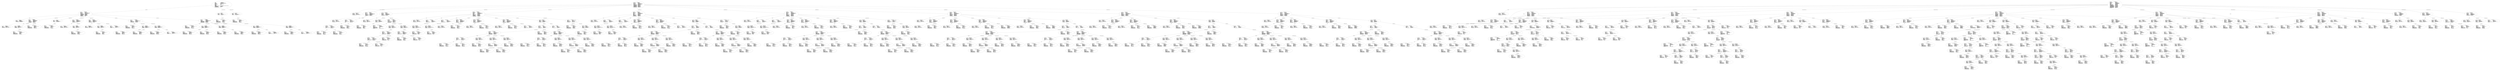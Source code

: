 digraph "usegenericinstance.adt" {
  Unit_2 -> Element_2283106
      [ label=Unit_Declaration ];
  Unit_2 -> Element_2271428
      [ label="Context_Clause_Elements ( 1)" ];
  Unit_2 -> Element_2273425
      [ label="Context_Clause_Elements ( 2)" ];
  Unit_2
      [ label=<<TABLE BORDER="0" CELLBORDER="0" CELLSPACING="0" CELLPADDING="0"> 
          <TR><TD COLSPAN="3">Unit_2</TD></TR>
          <TR><TD ALIGN="LEFT">Unit_Kind   </TD><TD> = </TD><TD ALIGN="LEFT">A_PROCEDURE_BODY</TD></TR>
          <TR><TD ALIGN="LEFT">Unit_Class   </TD><TD> = </TD><TD ALIGN="LEFT">A_PUBLIC_DECLARATION_AND_BODY</TD></TR>
          <TR><TD ALIGN="LEFT">Unit_Origin   </TD><TD> = </TD><TD ALIGN="LEFT">AN_APPLICATION_UNIT</TD></TR>
          <TR><TD ALIGN="LEFT">Unit_Full_Name    </TD><TD> = </TD><TD ALIGN="LEFT">UseGenericInstance</TD></TR>
          <TR><TD ALIGN="LEFT">Unique_Name   </TD><TD> = </TD><TD ALIGN="LEFT">ASIS Context 1: UseGenericInstance (body)</TD></TR>
          <TR><TD ALIGN="LEFT">Exists  </TD><TD> = </TD><TD ALIGN="LEFT">TRUE</TD></TR>
          <TR><TD ALIGN="LEFT">Can_Be_Main_Program     </TD><TD> = </TD><TD ALIGN="LEFT">TRUE</TD></TR>
          <TR><TD ALIGN="LEFT">Is_Body_Required     </TD><TD> = </TD><TD ALIGN="LEFT">TRUE</TD></TR>
          <TR><TD ALIGN="LEFT">Text_Name   </TD><TD> = </TD><TD ALIGN="LEFT">usegenericinstance.adb</TD></TR>
          <TR><TD ALIGN="LEFT">Text_Form   </TD><TD> = </TD><TD ALIGN="LEFT"></TD></TR>
          <TR><TD ALIGN="LEFT">Object_Name   </TD><TD> = </TD><TD ALIGN="LEFT"></TD></TR>
          <TR><TD ALIGN="LEFT">Object_Form   </TD><TD> = </TD><TD ALIGN="LEFT"></TD></TR>
          <TR><TD ALIGN="LEFT">Compilation_Command_Line_Options         </TD><TD> = </TD><TD ALIGN="LEFT">-gnatc -gnatt -gnatws -gnatyN -mtune=generic -march=x86-64</TD></TR>
          <TR><TD ALIGN="LEFT">Unit_Declaration     </TD><TD> = </TD><TD ALIGN="LEFT">Element_2283106</TD></TR>
          <TR><TD ALIGN="LEFT">Context_Clause_Elements ( 1)        </TD><TD> = </TD><TD ALIGN="LEFT">Element_2271428</TD></TR>
          <TR><TD ALIGN="LEFT">Context_Clause_Elements ( 2)        </TD><TD> = </TD><TD ALIGN="LEFT">Element_2273425</TD></TR>
          <TR><TD ALIGN="LEFT">Corresponding_Declaration       </TD><TD> = </TD><TD ALIGN="LEFT">(none)</TD></TR>
          <TR><TD ALIGN="LEFT">Corresponding_Parent_Declaration         </TD><TD> = </TD><TD ALIGN="LEFT">Unit_1</TD></TR>
          </TABLE>> ];
  Element_2271428 -> Element_2270237
      [ label="Clause_Name ( 1)" ];
  Element_2271428
      [ label=<<TABLE BORDER="0" CELLBORDER="0" CELLSPACING="0" CELLPADDING="0"> 
          <TR><TD COLSPAN="3">Element_2271428</TD></TR>
          <TR><TD ALIGN="LEFT">Element_Kind    </TD><TD> = </TD><TD ALIGN="LEFT">A_CLAUSE</TD></TR>
          <TR><TD ALIGN="LEFT">Hash  </TD><TD> = </TD><TD ALIGN="LEFT">-2136273730</TD></TR>
          <TR><TD ALIGN="LEFT">Enclosing_Element     </TD><TD> = </TD><TD ALIGN="LEFT">(none)</TD></TR>
          <TR><TD ALIGN="LEFT">Source  </TD><TD> = </TD><TD ALIGN="LEFT">UseGenericInstance.adb - 1:1 .. 1:13</TD></TR>
          <TR><TD ALIGN="LEFT">Clause_Kind   </TD><TD> = </TD><TD ALIGN="LEFT">A_WITH_CLAUSE</TD></TR>
          <TR><TD ALIGN="LEFT">Clause_Name ( 1)     </TD><TD> = </TD><TD ALIGN="LEFT">Element_2270237</TD></TR>
          </TABLE>> ];
  Element_2270237
      [ label=<<TABLE BORDER="0" CELLBORDER="0" CELLSPACING="0" CELLPADDING="0"> 
          <TR><TD COLSPAN="3">Element_2270237</TD></TR>
          <TR><TD ALIGN="LEFT">Element_Kind    </TD><TD> = </TD><TD ALIGN="LEFT">AN_EXPRESSION</TD></TR>
          <TR><TD ALIGN="LEFT">Hash  </TD><TD> = </TD><TD ALIGN="LEFT">-2135208770</TD></TR>
          <TR><TD ALIGN="LEFT">Enclosing_Element     </TD><TD> = </TD><TD ALIGN="LEFT">Element_2271428</TD></TR>
          <TR><TD ALIGN="LEFT">Source  </TD><TD> = </TD><TD ALIGN="LEFT">UseGenericInstance.adb - 1:6 .. 1:12</TD></TR>
          <TR><TD ALIGN="LEFT">Expression_Kind    </TD><TD> = </TD><TD ALIGN="LEFT">AN_IDENTIFIER</TD></TR>
          <TR><TD ALIGN="LEFT">Corresponding_Expression_Type        </TD><TD> = </TD><TD ALIGN="LEFT">(none)</TD></TR>
          <TR><TD ALIGN="LEFT">Name_Image   </TD><TD> = </TD><TD ALIGN="LEFT">TEXT_IO</TD></TR>
          <TR><TD ALIGN="LEFT">Corresponding_Name_Definition        </TD><TD> = </TD><TD ALIGN="LEFT">Element_2354057</TD></TR>
          <TR><TD ALIGN="LEFT">Corresponding_Name_Definition_List ( 1)          </TD><TD> = </TD><TD ALIGN="LEFT">Element_2354057</TD></TR>
          <TR><TD ALIGN="LEFT">Corresponding_Name_Declaration        </TD><TD> = </TD><TD ALIGN="LEFT">Element_2362116</TD></TR>
          </TABLE>> ];
  Element_2273425 -> Element_2272237
      [ label="Clause_Name ( 1)" ];
  Element_2273425
      [ label=<<TABLE BORDER="0" CELLBORDER="0" CELLSPACING="0" CELLPADDING="0"> 
          <TR><TD COLSPAN="3">Element_2273425</TD></TR>
          <TR><TD ALIGN="LEFT">Element_Kind    </TD><TD> = </TD><TD ALIGN="LEFT">A_CLAUSE</TD></TR>
          <TR><TD ALIGN="LEFT">Hash  </TD><TD> = </TD><TD ALIGN="LEFT">-2136318274</TD></TR>
          <TR><TD ALIGN="LEFT">Enclosing_Element     </TD><TD> = </TD><TD ALIGN="LEFT">(none)</TD></TR>
          <TR><TD ALIGN="LEFT">Source  </TD><TD> = </TD><TD ALIGN="LEFT">UseGenericInstance.adb - 1:15 .. 1:26</TD></TR>
          <TR><TD ALIGN="LEFT">Clause_Kind   </TD><TD> = </TD><TD ALIGN="LEFT">A_USE_PACKAGE_CLAUSE</TD></TR>
          <TR><TD ALIGN="LEFT">Clause_Name ( 1)     </TD><TD> = </TD><TD ALIGN="LEFT">Element_2272237</TD></TR>
          </TABLE>> ];
  Element_2272237
      [ label=<<TABLE BORDER="0" CELLBORDER="0" CELLSPACING="0" CELLPADDING="0"> 
          <TR><TD COLSPAN="3">Element_2272237</TD></TR>
          <TR><TD ALIGN="LEFT">Element_Kind    </TD><TD> = </TD><TD ALIGN="LEFT">AN_EXPRESSION</TD></TR>
          <TR><TD ALIGN="LEFT">Hash  </TD><TD> = </TD><TD ALIGN="LEFT">-2135210306</TD></TR>
          <TR><TD ALIGN="LEFT">Enclosing_Element     </TD><TD> = </TD><TD ALIGN="LEFT">Element_2273425</TD></TR>
          <TR><TD ALIGN="LEFT">Source  </TD><TD> = </TD><TD ALIGN="LEFT">UseGenericInstance.adb - 1:19 .. 1:25</TD></TR>
          <TR><TD ALIGN="LEFT">Expression_Kind    </TD><TD> = </TD><TD ALIGN="LEFT">AN_IDENTIFIER</TD></TR>
          <TR><TD ALIGN="LEFT">Corresponding_Expression_Type        </TD><TD> = </TD><TD ALIGN="LEFT">(none)</TD></TR>
          <TR><TD ALIGN="LEFT">Name_Image   </TD><TD> = </TD><TD ALIGN="LEFT">TEXT_IO</TD></TR>
          <TR><TD ALIGN="LEFT">Corresponding_Name_Definition        </TD><TD> = </TD><TD ALIGN="LEFT">Element_2354057</TD></TR>
          <TR><TD ALIGN="LEFT">Corresponding_Name_Definition_List ( 1)          </TD><TD> = </TD><TD ALIGN="LEFT">Element_2354057</TD></TR>
          <TR><TD ALIGN="LEFT">Corresponding_Name_Declaration        </TD><TD> = </TD><TD ALIGN="LEFT">Element_2362116</TD></TR>
          </TABLE>> ];
  Element_2283106 -> Element_2275057
      [ label="Names ( 1)" ];
  Element_2283106 -> Element_2293137
      [ label="Body_Declarative_Items ( 1)" ];
  Element_2283106 -> Element_2297425
      [ label="Body_Declarative_Items ( 2)" ];
  Element_2283106 -> Element_2306090
      [ label="Body_Declarative_Items ( 3)" ];
  Element_2283106 -> Element_2315090
      [ label="Body_Declarative_Items ( 4)" ];
  Element_2283106 -> Element_2325397
      [ label="Body_Statements ( 1)" ];
  Element_2283106 -> Element_2339397
      [ label="Body_Statements ( 2)" ];
  Element_2283106
      [ label=<<TABLE BORDER="0" CELLBORDER="0" CELLSPACING="0" CELLPADDING="0"> 
          <TR><TD COLSPAN="3">Element_2283106</TD></TR>
          <TR><TD ALIGN="LEFT">Element_Kind    </TD><TD> = </TD><TD ALIGN="LEFT">A_DECLARATION</TD></TR>
          <TR><TD ALIGN="LEFT">Hash  </TD><TD> = </TD><TD ALIGN="LEFT">-1603886929</TD></TR>
          <TR><TD ALIGN="LEFT">Enclosing_Element     </TD><TD> = </TD><TD ALIGN="LEFT">(none)</TD></TR>
          <TR><TD ALIGN="LEFT">Source  </TD><TD> = </TD><TD ALIGN="LEFT">UseGenericInstance.adb - 3:1 .. 15:23</TD></TR>
          <TR><TD ALIGN="LEFT">Declaration_Kind     </TD><TD> = </TD><TD ALIGN="LEFT">A_PROCEDURE_BODY_DECLARATION</TD></TR>
          <TR><TD ALIGN="LEFT">Declaration_Origin     </TD><TD> = </TD><TD ALIGN="LEFT">AN_EXPLICIT_DECLARATION</TD></TR>
          <TR><TD ALIGN="LEFT">Names ( 1)   </TD><TD> = </TD><TD ALIGN="LEFT">Element_2275057</TD></TR>
          <TR><TD ALIGN="LEFT">Corresponding_End_Name      </TD><TD> = </TD><TD ALIGN="LEFT">Element_2341237</TD></TR>
          <TR><TD ALIGN="LEFT">Body_Declarative_Items ( 1)       </TD><TD> = </TD><TD ALIGN="LEFT">Element_2293137</TD></TR>
          <TR><TD ALIGN="LEFT">Body_Declarative_Items ( 2)       </TD><TD> = </TD><TD ALIGN="LEFT">Element_2297425</TD></TR>
          <TR><TD ALIGN="LEFT">Body_Declarative_Items ( 3)       </TD><TD> = </TD><TD ALIGN="LEFT">Element_2306090</TD></TR>
          <TR><TD ALIGN="LEFT">Body_Declarative_Items ( 4)       </TD><TD> = </TD><TD ALIGN="LEFT">Element_2315090</TD></TR>
          <TR><TD ALIGN="LEFT">Body_Statements ( 1)      </TD><TD> = </TD><TD ALIGN="LEFT">Element_2325397</TD></TR>
          <TR><TD ALIGN="LEFT">Body_Statements ( 2)      </TD><TD> = </TD><TD ALIGN="LEFT">Element_2339397</TD></TR>
          <TR><TD ALIGN="LEFT">Is_Name_Repeated     </TD><TD> = </TD><TD ALIGN="LEFT">TRUE</TD></TR>
          <TR><TD ALIGN="LEFT">Corresponding_Declaration       </TD><TD> = </TD><TD ALIGN="LEFT">(none)</TD></TR>
          </TABLE>> ];
  Element_2275057
      [ label=<<TABLE BORDER="0" CELLBORDER="0" CELLSPACING="0" CELLPADDING="0"> 
          <TR><TD COLSPAN="3">Element_2275057</TD></TR>
          <TR><TD ALIGN="LEFT">Element_Kind    </TD><TD> = </TD><TD ALIGN="LEFT">A_DEFINING_NAME</TD></TR>
          <TR><TD ALIGN="LEFT">Hash  </TD><TD> = </TD><TD ALIGN="LEFT">-1604086353</TD></TR>
          <TR><TD ALIGN="LEFT">Enclosing_Element     </TD><TD> = </TD><TD ALIGN="LEFT">Element_2283106</TD></TR>
          <TR><TD ALIGN="LEFT">Source  </TD><TD> = </TD><TD ALIGN="LEFT">UseGenericInstance.adb - 3:11 .. 3:28</TD></TR>
          <TR><TD ALIGN="LEFT">Defining_Name_Kind     </TD><TD> = </TD><TD ALIGN="LEFT">A_DEFINING_IDENTIFIER</TD></TR>
          <TR><TD ALIGN="LEFT">Defining_Name_Image     </TD><TD> = </TD><TD ALIGN="LEFT">"UseGenericInstance"</TD></TR>
          </TABLE>> ];
  Element_2293137 -> Element_2285057
      [ label="Names ( 1)" ];
  Element_20185113 -> Element_20627057
      [ label="Names ( 1)" ];
  Element_20185113 -> Element_20197116
      [ label="Body_Declarative_Items ( 1)" ];
  Element_20185113 -> Element_20210091
      [ label="Body_Declarative_Items ( 2)" ];
  Element_20185113 -> Element_20225106
      [ label="Body_Declarative_Items ( 3)" ];
  Element_20185113 -> Element_20296106
      [ label="Body_Declarative_Items ( 4)" ];
  Element_20185113 -> Element_20358106
      [ label="Body_Declarative_Items ( 5)" ];
  Element_20185113 -> Element_20428106
      [ label="Body_Declarative_Items ( 6)" ];
  Element_20185113 -> Element_20499106
      [ label="Body_Declarative_Items ( 7)" ];
  Element_20185113 -> Element_20561106
      [ label="Body_Declarative_Items ( 8)" ];
  Element_20185113
      [ label=<<TABLE BORDER="0" CELLBORDER="0" CELLSPACING="0" CELLPADDING="0"> 
          <TR><TD COLSPAN="3">Element_20185113</TD></TR>
          <TR><TD ALIGN="LEFT">Element_Kind    </TD><TD> = </TD><TD ALIGN="LEFT">A_DECLARATION</TD></TR>
          <TR><TD ALIGN="LEFT">Is_Part_Of_Instance     </TD><TD> = </TD><TD ALIGN="LEFT">TRUE</TD></TR>
          <TR><TD ALIGN="LEFT">Hash  </TD><TD> = </TD><TD ALIGN="LEFT">-599029609</TD></TR>
          <TR><TD ALIGN="LEFT">Enclosing_Element     </TD><TD> = </TD><TD ALIGN="LEFT">Element_2293137</TD></TR>
          <TR><TD ALIGN="LEFT">Source  </TD><TD> = </TD><TD ALIGN="LEFT">UseGenericInstance.adb - 1:1 .. 0:0</TD></TR>
          <TR><TD ALIGN="LEFT">Declaration_Kind     </TD><TD> = </TD><TD ALIGN="LEFT">A_PACKAGE_BODY_DECLARATION</TD></TR>
          <TR><TD ALIGN="LEFT">Declaration_Origin     </TD><TD> = </TD><TD ALIGN="LEFT">AN_EXPLICIT_DECLARATION</TD></TR>
          <TR><TD ALIGN="LEFT">Names ( 1)   </TD><TD> = </TD><TD ALIGN="LEFT">Element_20627057</TD></TR>
          <TR><TD ALIGN="LEFT">Corresponding_End_Name      </TD><TD> = </TD><TD ALIGN="LEFT">Element_20622265</TD></TR>
          <TR><TD ALIGN="LEFT">Body_Declarative_Items ( 1)       </TD><TD> = </TD><TD ALIGN="LEFT">Element_20197116</TD></TR>
          <TR><TD ALIGN="LEFT">Body_Declarative_Items ( 2)       </TD><TD> = </TD><TD ALIGN="LEFT">Element_20210091</TD></TR>
          <TR><TD ALIGN="LEFT">Body_Declarative_Items ( 3)       </TD><TD> = </TD><TD ALIGN="LEFT">Element_20225106</TD></TR>
          <TR><TD ALIGN="LEFT">Body_Declarative_Items ( 4)       </TD><TD> = </TD><TD ALIGN="LEFT">Element_20296106</TD></TR>
          <TR><TD ALIGN="LEFT">Body_Declarative_Items ( 5)       </TD><TD> = </TD><TD ALIGN="LEFT">Element_20358106</TD></TR>
          <TR><TD ALIGN="LEFT">Body_Declarative_Items ( 6)       </TD><TD> = </TD><TD ALIGN="LEFT">Element_20428106</TD></TR>
          <TR><TD ALIGN="LEFT">Body_Declarative_Items ( 7)       </TD><TD> = </TD><TD ALIGN="LEFT">Element_20499106</TD></TR>
          <TR><TD ALIGN="LEFT">Body_Declarative_Items ( 8)       </TD><TD> = </TD><TD ALIGN="LEFT">Element_20561106</TD></TR>
          <TR><TD ALIGN="LEFT">Corresponding_Declaration       </TD><TD> = </TD><TD ALIGN="LEFT">Element_18650112</TD></TR>
          </TABLE>> ];
  Element_20627057
      [ label=<<TABLE BORDER="0" CELLBORDER="0" CELLSPACING="0" CELLPADDING="0"> 
          <TR><TD COLSPAN="3">Element_20627057</TD></TR>
          <TR><TD ALIGN="LEFT">Element_Kind    </TD><TD> = </TD><TD ALIGN="LEFT">A_DEFINING_NAME</TD></TR>
          <TR><TD ALIGN="LEFT">Is_Part_Of_Instance     </TD><TD> = </TD><TD ALIGN="LEFT">TRUE</TD></TR>
          <TR><TD ALIGN="LEFT">Hash  </TD><TD> = </TD><TD ALIGN="LEFT">-399710773</TD></TR>
          <TR><TD ALIGN="LEFT">Enclosing_Element     </TD><TD> = </TD><TD ALIGN="LEFT">Element_20185113</TD></TR>
          <TR><TD ALIGN="LEFT">Source  </TD><TD> = </TD><TD ALIGN="LEFT">UseGenericInstance.adb - 1:1 .. 0:0</TD></TR>
          <TR><TD ALIGN="LEFT">Defining_Name_Kind     </TD><TD> = </TD><TD ALIGN="LEFT">A_DEFINING_IDENTIFIER</TD></TR>
          <TR><TD ALIGN="LEFT">Defining_Name_Image     </TD><TD> = </TD><TD ALIGN="LEFT">"INT"</TD></TR>
          </TABLE>> ];
  Element_20197116 -> Element_20198057
      [ label="Names ( 1)" ];
  Element_20197116 -> Element_20205265
      [ label=Renamed_Entity ];
  Element_20197116
      [ label=<<TABLE BORDER="0" CELLBORDER="0" CELLSPACING="0" CELLPADDING="0"> 
          <TR><TD COLSPAN="3">Element_20197116</TD></TR>
          <TR><TD ALIGN="LEFT">Element_Kind    </TD><TD> = </TD><TD ALIGN="LEFT">A_DECLARATION</TD></TR>
          <TR><TD ALIGN="LEFT">Is_Part_Of_Instance     </TD><TD> = </TD><TD ALIGN="LEFT">TRUE</TD></TR>
          <TR><TD ALIGN="LEFT">Hash  </TD><TD> = </TD><TD ALIGN="LEFT"> 2097723937</TD></TR>
          <TR><TD ALIGN="LEFT">Enclosing_Element     </TD><TD> = </TD><TD ALIGN="LEFT">Element_20185113</TD></TR>
          <TR><TD ALIGN="LEFT">Source  </TD><TD> = </TD><TD ALIGN="LEFT">UseGenericInstance.adb - 1:1 .. 0:0</TD></TR>
          <TR><TD ALIGN="LEFT">Declaration_Kind     </TD><TD> = </TD><TD ALIGN="LEFT">A_PACKAGE_RENAMING_DECLARATION</TD></TR>
          <TR><TD ALIGN="LEFT">Declaration_Origin     </TD><TD> = </TD><TD ALIGN="LEFT">AN_EXPLICIT_DECLARATION</TD></TR>
          <TR><TD ALIGN="LEFT">Names ( 1)   </TD><TD> = </TD><TD ALIGN="LEFT">Element_20198057</TD></TR>
          <TR><TD ALIGN="LEFT">Corresponding_Base_Entity       </TD><TD> = </TD><TD ALIGN="LEFT">Element_20205265</TD></TR>
          <TR><TD ALIGN="LEFT">Corresponding_Body     </TD><TD> = </TD><TD ALIGN="LEFT">Element_20197116</TD></TR>
          <TR><TD ALIGN="LEFT">Corresponding_Declaration       </TD><TD> = </TD><TD ALIGN="LEFT">Element_20197116</TD></TR>
          <TR><TD ALIGN="LEFT">Renamed_Entity    </TD><TD> = </TD><TD ALIGN="LEFT">Element_20205265</TD></TR>
          </TABLE>> ];
  Element_20198057
      [ label=<<TABLE BORDER="0" CELLBORDER="0" CELLSPACING="0" CELLPADDING="0"> 
          <TR><TD COLSPAN="3">Element_20198057</TD></TR>
          <TR><TD ALIGN="LEFT">Element_Kind    </TD><TD> = </TD><TD ALIGN="LEFT">A_DEFINING_NAME</TD></TR>
          <TR><TD ALIGN="LEFT">Is_Part_Of_Instance     </TD><TD> = </TD><TD ALIGN="LEFT">TRUE</TD></TR>
          <TR><TD ALIGN="LEFT">Hash  </TD><TD> = </TD><TD ALIGN="LEFT"> 2097716385</TD></TR>
          <TR><TD ALIGN="LEFT">Enclosing_Element     </TD><TD> = </TD><TD ALIGN="LEFT">Element_20197116</TD></TR>
          <TR><TD ALIGN="LEFT">Source  </TD><TD> = </TD><TD ALIGN="LEFT">UseGenericInstance.adb - 1:1 .. 0:0</TD></TR>
          <TR><TD ALIGN="LEFT">Defining_Name_Kind     </TD><TD> = </TD><TD ALIGN="LEFT">A_DEFINING_IDENTIFIER</TD></TR>
          <TR><TD ALIGN="LEFT">Defining_Name_Image     </TD><TD> = </TD><TD ALIGN="LEFT">"Aux"</TD></TR>
          </TABLE>> ];
  Element_20205265 -> Element_20206265
      [ label=Prefix ];
  Element_20205265 -> Element_20209237
      [ label=Selector ];
  Element_20205265
      [ label=<<TABLE BORDER="0" CELLBORDER="0" CELLSPACING="0" CELLPADDING="0"> 
          <TR><TD COLSPAN="3">Element_20205265</TD></TR>
          <TR><TD ALIGN="LEFT">Element_Kind    </TD><TD> = </TD><TD ALIGN="LEFT">AN_EXPRESSION</TD></TR>
          <TR><TD ALIGN="LEFT">Is_Part_Of_Instance     </TD><TD> = </TD><TD ALIGN="LEFT">TRUE</TD></TR>
          <TR><TD ALIGN="LEFT">Hash  </TD><TD> = </TD><TD ALIGN="LEFT"> 2097710233</TD></TR>
          <TR><TD ALIGN="LEFT">Enclosing_Element     </TD><TD> = </TD><TD ALIGN="LEFT">Element_20197116</TD></TR>
          <TR><TD ALIGN="LEFT">Source  </TD><TD> = </TD><TD ALIGN="LEFT">UseGenericInstance.adb - 1:1 .. 0:0</TD></TR>
          <TR><TD ALIGN="LEFT">Expression_Kind    </TD><TD> = </TD><TD ALIGN="LEFT">A_SELECTED_COMPONENT</TD></TR>
          <TR><TD ALIGN="LEFT">Corresponding_Expression_Type        </TD><TD> = </TD><TD ALIGN="LEFT">(none)</TD></TR>
          <TR><TD ALIGN="LEFT">Prefix  </TD><TD> = </TD><TD ALIGN="LEFT">Element_20206265</TD></TR>
          <TR><TD ALIGN="LEFT">Selector   </TD><TD> = </TD><TD ALIGN="LEFT">Element_20209237</TD></TR>
          </TABLE>> ];
  Element_20206265 -> Element_20207237
      [ label=Prefix ];
  Element_20206265 -> Element_20208237
      [ label=Selector ];
  Element_20206265
      [ label=<<TABLE BORDER="0" CELLBORDER="0" CELLSPACING="0" CELLPADDING="0"> 
          <TR><TD COLSPAN="3">Element_20206265</TD></TR>
          <TR><TD ALIGN="LEFT">Element_Kind    </TD><TD> = </TD><TD ALIGN="LEFT">AN_EXPRESSION</TD></TR>
          <TR><TD ALIGN="LEFT">Is_Part_Of_Instance     </TD><TD> = </TD><TD ALIGN="LEFT">TRUE</TD></TR>
          <TR><TD ALIGN="LEFT">Hash  </TD><TD> = </TD><TD ALIGN="LEFT"> 2097710233</TD></TR>
          <TR><TD ALIGN="LEFT">Enclosing_Element     </TD><TD> = </TD><TD ALIGN="LEFT">Element_20205265</TD></TR>
          <TR><TD ALIGN="LEFT">Source  </TD><TD> = </TD><TD ALIGN="LEFT">UseGenericInstance.adb - 1:1 .. 0:0</TD></TR>
          <TR><TD ALIGN="LEFT">Expression_Kind    </TD><TD> = </TD><TD ALIGN="LEFT">A_SELECTED_COMPONENT</TD></TR>
          <TR><TD ALIGN="LEFT">Corresponding_Expression_Type        </TD><TD> = </TD><TD ALIGN="LEFT">(none)</TD></TR>
          <TR><TD ALIGN="LEFT">Prefix  </TD><TD> = </TD><TD ALIGN="LEFT">Element_20207237</TD></TR>
          <TR><TD ALIGN="LEFT">Selector   </TD><TD> = </TD><TD ALIGN="LEFT">Element_20208237</TD></TR>
          </TABLE>> ];
  Element_20207237
      [ label=<<TABLE BORDER="0" CELLBORDER="0" CELLSPACING="0" CELLPADDING="0"> 
          <TR><TD COLSPAN="3">Element_20207237</TD></TR>
          <TR><TD ALIGN="LEFT">Element_Kind    </TD><TD> = </TD><TD ALIGN="LEFT">AN_EXPRESSION</TD></TR>
          <TR><TD ALIGN="LEFT">Is_Part_Of_Instance     </TD><TD> = </TD><TD ALIGN="LEFT">TRUE</TD></TR>
          <TR><TD ALIGN="LEFT">Hash  </TD><TD> = </TD><TD ALIGN="LEFT"> 2097739393</TD></TR>
          <TR><TD ALIGN="LEFT">Enclosing_Element     </TD><TD> = </TD><TD ALIGN="LEFT">Element_20206265</TD></TR>
          <TR><TD ALIGN="LEFT">Source  </TD><TD> = </TD><TD ALIGN="LEFT">UseGenericInstance.adb - 1:1 .. 0:0</TD></TR>
          <TR><TD ALIGN="LEFT">Expression_Kind    </TD><TD> = </TD><TD ALIGN="LEFT">AN_IDENTIFIER</TD></TR>
          <TR><TD ALIGN="LEFT">Corresponding_Expression_Type        </TD><TD> = </TD><TD ALIGN="LEFT">(none)</TD></TR>
          <TR><TD ALIGN="LEFT">Name_Image   </TD><TD> = </TD><TD ALIGN="LEFT">Ada</TD></TR>
          <TR><TD ALIGN="LEFT">Corresponding_Name_Definition        </TD><TD> = </TD><TD ALIGN="LEFT">Element_2369057</TD></TR>
          <TR><TD ALIGN="LEFT">Corresponding_Name_Definition_List ( 1)          </TD><TD> = </TD><TD ALIGN="LEFT">Element_2369057</TD></TR>
          <TR><TD ALIGN="LEFT">Corresponding_Name_Declaration        </TD><TD> = </TD><TD ALIGN="LEFT">Element_2382112</TD></TR>
          </TABLE>> ];
  Element_20208237
      [ label=<<TABLE BORDER="0" CELLBORDER="0" CELLSPACING="0" CELLPADDING="0"> 
          <TR><TD COLSPAN="3">Element_20208237</TD></TR>
          <TR><TD ALIGN="LEFT">Element_Kind    </TD><TD> = </TD><TD ALIGN="LEFT">AN_EXPRESSION</TD></TR>
          <TR><TD ALIGN="LEFT">Is_Part_Of_Instance     </TD><TD> = </TD><TD ALIGN="LEFT">TRUE</TD></TR>
          <TR><TD ALIGN="LEFT">Hash  </TD><TD> = </TD><TD ALIGN="LEFT"> 2097739425</TD></TR>
          <TR><TD ALIGN="LEFT">Enclosing_Element     </TD><TD> = </TD><TD ALIGN="LEFT">Element_20206265</TD></TR>
          <TR><TD ALIGN="LEFT">Source  </TD><TD> = </TD><TD ALIGN="LEFT">UseGenericInstance.adb - 1:1 .. 0:0</TD></TR>
          <TR><TD ALIGN="LEFT">Expression_Kind    </TD><TD> = </TD><TD ALIGN="LEFT">AN_IDENTIFIER</TD></TR>
          <TR><TD ALIGN="LEFT">Corresponding_Expression_Type        </TD><TD> = </TD><TD ALIGN="LEFT">(none)</TD></TR>
          <TR><TD ALIGN="LEFT">Name_Image   </TD><TD> = </TD><TD ALIGN="LEFT">Text_IO</TD></TR>
          <TR><TD ALIGN="LEFT">Corresponding_Name_Definition        </TD><TD> = </TD><TD ALIGN="LEFT">Element_2417081</TD></TR>
          <TR><TD ALIGN="LEFT">Corresponding_Name_Definition_List ( 1)          </TD><TD> = </TD><TD ALIGN="LEFT">Element_2417081</TD></TR>
          <TR><TD ALIGN="LEFT">Corresponding_Name_Declaration        </TD><TD> = </TD><TD ALIGN="LEFT">Element_6378112</TD></TR>
          </TABLE>> ];
  Element_20209237
      [ label=<<TABLE BORDER="0" CELLBORDER="0" CELLSPACING="0" CELLPADDING="0"> 
          <TR><TD COLSPAN="3">Element_20209237</TD></TR>
          <TR><TD ALIGN="LEFT">Element_Kind    </TD><TD> = </TD><TD ALIGN="LEFT">AN_EXPRESSION</TD></TR>
          <TR><TD ALIGN="LEFT">Is_Part_Of_Instance     </TD><TD> = </TD><TD ALIGN="LEFT">TRUE</TD></TR>
          <TR><TD ALIGN="LEFT">Hash  </TD><TD> = </TD><TD ALIGN="LEFT"> 2097739425</TD></TR>
          <TR><TD ALIGN="LEFT">Enclosing_Element     </TD><TD> = </TD><TD ALIGN="LEFT">Element_20205265</TD></TR>
          <TR><TD ALIGN="LEFT">Source  </TD><TD> = </TD><TD ALIGN="LEFT">UseGenericInstance.adb - 1:1 .. 0:0</TD></TR>
          <TR><TD ALIGN="LEFT">Expression_Kind    </TD><TD> = </TD><TD ALIGN="LEFT">AN_IDENTIFIER</TD></TR>
          <TR><TD ALIGN="LEFT">Corresponding_Expression_Type        </TD><TD> = </TD><TD ALIGN="LEFT">(none)</TD></TR>
          <TR><TD ALIGN="LEFT">Name_Image   </TD><TD> = </TD><TD ALIGN="LEFT">Integer_Aux</TD></TR>
          <TR><TD ALIGN="LEFT">Corresponding_Name_Definition        </TD><TD> = </TD><TD ALIGN="LEFT">Element_19310081</TD></TR>
          <TR><TD ALIGN="LEFT">Corresponding_Name_Definition_List ( 1)          </TD><TD> = </TD><TD ALIGN="LEFT">Element_19310081</TD></TR>
          <TR><TD ALIGN="LEFT">Corresponding_Name_Declaration        </TD><TD> = </TD><TD ALIGN="LEFT">Element_19626112</TD></TR>
          </TABLE>> ];
  Element_20210091 -> Element_20211057
      [ label="Names ( 1)" ];
  Element_20210091 -> Element_20224176
      [ label=Object_Declaration_View ];
  Element_20210091 -> Element_20641262
      [ label=Initialization_Expression ];
  Element_20210091
      [ label=<<TABLE BORDER="0" CELLBORDER="0" CELLSPACING="0" CELLPADDING="0"> 
          <TR><TD COLSPAN="3">Element_20210091</TD></TR>
          <TR><TD ALIGN="LEFT">Element_Kind    </TD><TD> = </TD><TD ALIGN="LEFT">A_DECLARATION</TD></TR>
          <TR><TD ALIGN="LEFT">Is_Part_Of_Instance     </TD><TD> = </TD><TD ALIGN="LEFT">TRUE</TD></TR>
          <TR><TD ALIGN="LEFT">Hash  </TD><TD> = </TD><TD ALIGN="LEFT"> 399559386</TD></TR>
          <TR><TD ALIGN="LEFT">Enclosing_Element     </TD><TD> = </TD><TD ALIGN="LEFT">Element_20185113</TD></TR>
          <TR><TD ALIGN="LEFT">Source  </TD><TD> = </TD><TD ALIGN="LEFT">UseGenericInstance.adb - 1:1 .. 0:0</TD></TR>
          <TR><TD ALIGN="LEFT">Declaration_Kind     </TD><TD> = </TD><TD ALIGN="LEFT">A_CONSTANT_DECLARATION</TD></TR>
          <TR><TD ALIGN="LEFT">Declaration_Origin     </TD><TD> = </TD><TD ALIGN="LEFT">AN_EXPLICIT_DECLARATION</TD></TR>
          <TR><TD ALIGN="LEFT">Names ( 1)   </TD><TD> = </TD><TD ALIGN="LEFT">Element_20211057</TD></TR>
          <TR><TD ALIGN="LEFT">Object_Declaration_View      </TD><TD> = </TD><TD ALIGN="LEFT">Element_20224176</TD></TR>
          <TR><TD ALIGN="LEFT">Initialization_Expression       </TD><TD> = </TD><TD ALIGN="LEFT">Element_20641262</TD></TR>
          </TABLE>> ];
  Element_20211057
      [ label=<<TABLE BORDER="0" CELLBORDER="0" CELLSPACING="0" CELLPADDING="0"> 
          <TR><TD COLSPAN="3">Element_20211057</TD></TR>
          <TR><TD ALIGN="LEFT">Element_Kind    </TD><TD> = </TD><TD ALIGN="LEFT">A_DEFINING_NAME</TD></TR>
          <TR><TD ALIGN="LEFT">Is_Part_Of_Instance     </TD><TD> = </TD><TD ALIGN="LEFT">TRUE</TD></TR>
          <TR><TD ALIGN="LEFT">Hash  </TD><TD> = </TD><TD ALIGN="LEFT"> 399559114</TD></TR>
          <TR><TD ALIGN="LEFT">Enclosing_Element     </TD><TD> = </TD><TD ALIGN="LEFT">Element_20210091</TD></TR>
          <TR><TD ALIGN="LEFT">Source  </TD><TD> = </TD><TD ALIGN="LEFT">UseGenericInstance.adb - 1:1 .. 0:0</TD></TR>
          <TR><TD ALIGN="LEFT">Defining_Name_Kind     </TD><TD> = </TD><TD ALIGN="LEFT">A_DEFINING_IDENTIFIER</TD></TR>
          <TR><TD ALIGN="LEFT">Defining_Name_Image     </TD><TD> = </TD><TD ALIGN="LEFT">"Need_LLI"</TD></TR>
          </TABLE>> ];
  Element_20224176 -> Element_20224237
      [ label=Subtype_Mark ];
  Element_20224176
      [ label=<<TABLE BORDER="0" CELLBORDER="0" CELLSPACING="0" CELLPADDING="0"> 
          <TR><TD COLSPAN="3">Element_20224176</TD></TR>
          <TR><TD ALIGN="LEFT">Element_Kind    </TD><TD> = </TD><TD ALIGN="LEFT">A_DEFINITION</TD></TR>
          <TR><TD ALIGN="LEFT">Is_Part_Of_Instance     </TD><TD> = </TD><TD ALIGN="LEFT">TRUE</TD></TR>
          <TR><TD ALIGN="LEFT">Hash  </TD><TD> = </TD><TD ALIGN="LEFT"> 399560064</TD></TR>
          <TR><TD ALIGN="LEFT">Enclosing_Element     </TD><TD> = </TD><TD ALIGN="LEFT">Element_20210091</TD></TR>
          <TR><TD ALIGN="LEFT">Source  </TD><TD> = </TD><TD ALIGN="LEFT">UseGenericInstance.adb - 1:1 .. 0:0</TD></TR>
          <TR><TD ALIGN="LEFT">Definition_Kind    </TD><TD> = </TD><TD ALIGN="LEFT">A_SUBTYPE_INDICATION</TD></TR>
          <TR><TD ALIGN="LEFT">Subtype_Mark    </TD><TD> = </TD><TD ALIGN="LEFT">Element_20224237</TD></TR>
          <TR><TD ALIGN="LEFT">Subtype_Constraint     </TD><TD> = </TD><TD ALIGN="LEFT">(none)</TD></TR>
          </TABLE>> ];
  Element_20224237
      [ label=<<TABLE BORDER="0" CELLBORDER="0" CELLSPACING="0" CELLPADDING="0"> 
          <TR><TD COLSPAN="3">Element_20224237</TD></TR>
          <TR><TD ALIGN="LEFT">Element_Kind    </TD><TD> = </TD><TD ALIGN="LEFT">AN_EXPRESSION</TD></TR>
          <TR><TD ALIGN="LEFT">Is_Part_Of_Instance     </TD><TD> = </TD><TD ALIGN="LEFT">TRUE</TD></TR>
          <TR><TD ALIGN="LEFT">Hash  </TD><TD> = </TD><TD ALIGN="LEFT"> 399560552</TD></TR>
          <TR><TD ALIGN="LEFT">Enclosing_Element     </TD><TD> = </TD><TD ALIGN="LEFT">Element_20224176</TD></TR>
          <TR><TD ALIGN="LEFT">Source  </TD><TD> = </TD><TD ALIGN="LEFT">UseGenericInstance.adb - 1:1 .. 0:0</TD></TR>
          <TR><TD ALIGN="LEFT">Expression_Kind    </TD><TD> = </TD><TD ALIGN="LEFT">AN_IDENTIFIER</TD></TR>
          <TR><TD ALIGN="LEFT">Corresponding_Expression_Type        </TD><TD> = </TD><TD ALIGN="LEFT">(none)</TD></TR>
          <TR><TD ALIGN="LEFT">Name_Image   </TD><TD> = </TD><TD ALIGN="LEFT">Boolean</TD></TR>
          <TR><TD ALIGN="LEFT">Corresponding_Name_Definition        </TD><TD> = </TD><TD ALIGN="LEFT">Element_16057</TD></TR>
          <TR><TD ALIGN="LEFT">Corresponding_Name_Definition_List ( 1)          </TD><TD> = </TD><TD ALIGN="LEFT">Element_16057</TD></TR>
          <TR><TD ALIGN="LEFT">Corresponding_Name_Declaration        </TD><TD> = </TD><TD ALIGN="LEFT">Element_914082</TD></TR>
          </TABLE>> ];
  Element_20641262 -> Element_20641245
      [ label=Prefix ];
  Element_20641262 -> Element_20637385
      [ label="Function_Call_Parameters ( 1)" ];
  Element_20641262 -> Element_20639385
      [ label="Function_Call_Parameters ( 2)" ];
  Element_20641262
      [ label=<<TABLE BORDER="0" CELLBORDER="0" CELLSPACING="0" CELLPADDING="0"> 
          <TR><TD COLSPAN="3">Element_20641262</TD></TR>
          <TR><TD ALIGN="LEFT">Element_Kind    </TD><TD> = </TD><TD ALIGN="LEFT">AN_EXPRESSION</TD></TR>
          <TR><TD ALIGN="LEFT">Is_Part_Of_Instance     </TD><TD> = </TD><TD ALIGN="LEFT">TRUE</TD></TR>
          <TR><TD ALIGN="LEFT">Hash  </TD><TD> = </TD><TD ALIGN="LEFT">-1747924944</TD></TR>
          <TR><TD ALIGN="LEFT">Enclosing_Element     </TD><TD> = </TD><TD ALIGN="LEFT">Element_20210091</TD></TR>
          <TR><TD ALIGN="LEFT">Source  </TD><TD> = </TD><TD ALIGN="LEFT">UseGenericInstance.adb - 1:1 .. 0:0</TD></TR>
          <TR><TD ALIGN="LEFT">Expression_Kind    </TD><TD> = </TD><TD ALIGN="LEFT">A_FUNCTION_CALL</TD></TR>
          <TR><TD ALIGN="LEFT">Corresponding_Expression_Type        </TD><TD> = </TD><TD ALIGN="LEFT">Element_914082</TD></TR>
          <TR><TD ALIGN="LEFT">Prefix  </TD><TD> = </TD><TD ALIGN="LEFT">Element_20641245</TD></TR>
          <TR><TD ALIGN="LEFT">Corresponding_Called_Function        </TD><TD> = </TD><TD ALIGN="LEFT">(none)</TD></TR>
          <TR><TD ALIGN="LEFT">Function_Call_Parameters ( 1)        </TD><TD> = </TD><TD ALIGN="LEFT">Element_20637385</TD></TR>
          <TR><TD ALIGN="LEFT">Function_Call_Parameters ( 2)        </TD><TD> = </TD><TD ALIGN="LEFT">Element_20639385</TD></TR>
          </TABLE>> ];
  Element_20637385 -> Element_20637332
      [ label=Actual_Parameter ];
  Element_20637385
      [ label=<<TABLE BORDER="0" CELLBORDER="0" CELLSPACING="0" CELLPADDING="0"> 
          <TR><TD COLSPAN="3">Element_20637385</TD></TR>
          <TR><TD ALIGN="LEFT">Element_Kind    </TD><TD> = </TD><TD ALIGN="LEFT">AN_ASSOCIATION</TD></TR>
          <TR><TD ALIGN="LEFT">Is_Part_Of_Instance     </TD><TD> = </TD><TD ALIGN="LEFT">TRUE</TD></TR>
          <TR><TD ALIGN="LEFT">Hash  </TD><TD> = </TD><TD ALIGN="LEFT">-1747923959</TD></TR>
          <TR><TD ALIGN="LEFT">Enclosing_Element     </TD><TD> = </TD><TD ALIGN="LEFT">Element_20641262</TD></TR>
          <TR><TD ALIGN="LEFT">Source  </TD><TD> = </TD><TD ALIGN="LEFT">UseGenericInstance.adb - 1:1 .. 0:0</TD></TR>
          <TR><TD ALIGN="LEFT">Association_Kind     </TD><TD> = </TD><TD ALIGN="LEFT">A_PARAMETER_ASSOCIATION</TD></TR>
          <TR><TD ALIGN="LEFT">Formal_Parameter     </TD><TD> = </TD><TD ALIGN="LEFT">(none)</TD></TR>
          <TR><TD ALIGN="LEFT">Actual_Parameter     </TD><TD> = </TD><TD ALIGN="LEFT">Element_20637332</TD></TR>
          </TABLE>> ];
  Element_20637332 -> Element_20635271
      [ label=Prefix ];
  Element_20637332 -> Element_20637237
      [ label=Attribute_Designator_Identifier ];
  Element_20637332
      [ label=<<TABLE BORDER="0" CELLBORDER="0" CELLSPACING="0" CELLPADDING="0"> 
          <TR><TD COLSPAN="3">Element_20637332</TD></TR>
          <TR><TD ALIGN="LEFT">Element_Kind    </TD><TD> = </TD><TD ALIGN="LEFT">AN_EXPRESSION</TD></TR>
          <TR><TD ALIGN="LEFT">Is_Part_Of_Instance     </TD><TD> = </TD><TD ALIGN="LEFT">TRUE</TD></TR>
          <TR><TD ALIGN="LEFT">Hash  </TD><TD> = </TD><TD ALIGN="LEFT">-1747924383</TD></TR>
          <TR><TD ALIGN="LEFT">Enclosing_Element     </TD><TD> = </TD><TD ALIGN="LEFT">Element_20637385</TD></TR>
          <TR><TD ALIGN="LEFT">Source  </TD><TD> = </TD><TD ALIGN="LEFT">UseGenericInstance.adb - 1:1 .. 0:0</TD></TR>
          <TR><TD ALIGN="LEFT">Expression_Kind    </TD><TD> = </TD><TD ALIGN="LEFT">AN_ATTRIBUTE_REFERENCE</TD></TR>
          <TR><TD ALIGN="LEFT">Corresponding_Expression_Type        </TD><TD> = </TD><TD ALIGN="LEFT">Element_82</TD></TR>
          <TR><TD ALIGN="LEFT">Attribute_Kind    </TD><TD> = </TD><TD ALIGN="LEFT">A_SIZE_ATTRIBUTE</TD></TR>
          <TR><TD ALIGN="LEFT">Prefix  </TD><TD> = </TD><TD ALIGN="LEFT">Element_20635271</TD></TR>
          <TR><TD ALIGN="LEFT">Attribute_Designator_Identifier        </TD><TD> = </TD><TD ALIGN="LEFT">Element_20637237</TD></TR>
          </TABLE>> ];
  Element_20635271 -> Element_20221237
      [ label=Prefix ];
  Element_20635271 -> Element_20635237
      [ label=Attribute_Designator_Identifier ];
  Element_20635271
      [ label=<<TABLE BORDER="0" CELLBORDER="0" CELLSPACING="0" CELLPADDING="0"> 
          <TR><TD COLSPAN="3">Element_20635271</TD></TR>
          <TR><TD ALIGN="LEFT">Element_Kind    </TD><TD> = </TD><TD ALIGN="LEFT">AN_EXPRESSION</TD></TR>
          <TR><TD ALIGN="LEFT">Is_Part_Of_Instance     </TD><TD> = </TD><TD ALIGN="LEFT">TRUE</TD></TR>
          <TR><TD ALIGN="LEFT">Hash  </TD><TD> = </TD><TD ALIGN="LEFT"> 399558779</TD></TR>
          <TR><TD ALIGN="LEFT">Enclosing_Element     </TD><TD> = </TD><TD ALIGN="LEFT">Element_20637332</TD></TR>
          <TR><TD ALIGN="LEFT">Source  </TD><TD> = </TD><TD ALIGN="LEFT">UseGenericInstance.adb - 1:1 .. 0:0</TD></TR>
          <TR><TD ALIGN="LEFT">Expression_Kind    </TD><TD> = </TD><TD ALIGN="LEFT">AN_ATTRIBUTE_REFERENCE</TD></TR>
          <TR><TD ALIGN="LEFT">Corresponding_Expression_Type        </TD><TD> = </TD><TD ALIGN="LEFT">(none)</TD></TR>
          <TR><TD ALIGN="LEFT">Attribute_Kind    </TD><TD> = </TD><TD ALIGN="LEFT">A_BASE_ATTRIBUTE</TD></TR>
          <TR><TD ALIGN="LEFT">Prefix  </TD><TD> = </TD><TD ALIGN="LEFT">Element_20221237</TD></TR>
          <TR><TD ALIGN="LEFT">Attribute_Designator_Identifier        </TD><TD> = </TD><TD ALIGN="LEFT">Element_20635237</TD></TR>
          </TABLE>> ];
  Element_20221237
      [ label=<<TABLE BORDER="0" CELLBORDER="0" CELLSPACING="0" CELLPADDING="0"> 
          <TR><TD COLSPAN="3">Element_20221237</TD></TR>
          <TR><TD ALIGN="LEFT">Element_Kind    </TD><TD> = </TD><TD ALIGN="LEFT">AN_EXPRESSION</TD></TR>
          <TR><TD ALIGN="LEFT">Is_Part_Of_Instance     </TD><TD> = </TD><TD ALIGN="LEFT">TRUE</TD></TR>
          <TR><TD ALIGN="LEFT">Hash  </TD><TD> = </TD><TD ALIGN="LEFT">-1747923095</TD></TR>
          <TR><TD ALIGN="LEFT">Enclosing_Element     </TD><TD> = </TD><TD ALIGN="LEFT">Element_20635271</TD></TR>
          <TR><TD ALIGN="LEFT">Source  </TD><TD> = </TD><TD ALIGN="LEFT">UseGenericInstance.adb - 1:1 .. 0:0</TD></TR>
          <TR><TD ALIGN="LEFT">Expression_Kind    </TD><TD> = </TD><TD ALIGN="LEFT">AN_IDENTIFIER</TD></TR>
          <TR><TD ALIGN="LEFT">Corresponding_Expression_Type        </TD><TD> = </TD><TD ALIGN="LEFT">(none)</TD></TR>
          <TR><TD ALIGN="LEFT">Name_Image   </TD><TD> = </TD><TD ALIGN="LEFT">Num</TD></TR>
          <TR><TD ALIGN="LEFT">Corresponding_Name_Definition        </TD><TD> = </TD><TD ALIGN="LEFT">Element_18632057</TD></TR>
          <TR><TD ALIGN="LEFT">Corresponding_Name_Definition_List ( 1)          </TD><TD> = </TD><TD ALIGN="LEFT">Element_18632057</TD></TR>
          <TR><TD ALIGN="LEFT">Corresponding_Name_Declaration        </TD><TD> = </TD><TD ALIGN="LEFT">Element_18640089</TD></TR>
          </TABLE>> ];
  Element_20635237
      [ label=<<TABLE BORDER="0" CELLBORDER="0" CELLSPACING="0" CELLPADDING="0"> 
          <TR><TD COLSPAN="3">Element_20635237</TD></TR>
          <TR><TD ALIGN="LEFT">Element_Kind    </TD><TD> = </TD><TD ALIGN="LEFT">AN_EXPRESSION</TD></TR>
          <TR><TD ALIGN="LEFT">Is_Part_Of_Instance     </TD><TD> = </TD><TD ALIGN="LEFT">TRUE</TD></TR>
          <TR><TD ALIGN="LEFT">Hash  </TD><TD> = </TD><TD ALIGN="LEFT"> 399560555</TD></TR>
          <TR><TD ALIGN="LEFT">Enclosing_Element     </TD><TD> = </TD><TD ALIGN="LEFT">Element_20635271</TD></TR>
          <TR><TD ALIGN="LEFT">Source  </TD><TD> = </TD><TD ALIGN="LEFT">UseGenericInstance.adb - 1:1 .. 0:0</TD></TR>
          <TR><TD ALIGN="LEFT">Expression_Kind    </TD><TD> = </TD><TD ALIGN="LEFT">AN_IDENTIFIER</TD></TR>
          <TR><TD ALIGN="LEFT">Corresponding_Expression_Type        </TD><TD> = </TD><TD ALIGN="LEFT">(none)</TD></TR>
          <TR><TD ALIGN="LEFT">Name_Image   </TD><TD> = </TD><TD ALIGN="LEFT">Base</TD></TR>
          <TR><TD ALIGN="LEFT">Corresponding_Name_Definition        </TD><TD> = </TD><TD ALIGN="LEFT">***Invalid ID***</TD></TR>
          <TR><TD ALIGN="LEFT">Corresponding_Name_Declaration        </TD><TD> = </TD><TD ALIGN="LEFT">***Invalid ID***</TD></TR>
          </TABLE>> ];
  Element_20637237
      [ label=<<TABLE BORDER="0" CELLBORDER="0" CELLSPACING="0" CELLPADDING="0"> 
          <TR><TD COLSPAN="3">Element_20637237</TD></TR>
          <TR><TD ALIGN="LEFT">Element_Kind    </TD><TD> = </TD><TD ALIGN="LEFT">AN_EXPRESSION</TD></TR>
          <TR><TD ALIGN="LEFT">Is_Part_Of_Instance     </TD><TD> = </TD><TD ALIGN="LEFT">TRUE</TD></TR>
          <TR><TD ALIGN="LEFT">Hash  </TD><TD> = </TD><TD ALIGN="LEFT">-1747923095</TD></TR>
          <TR><TD ALIGN="LEFT">Enclosing_Element     </TD><TD> = </TD><TD ALIGN="LEFT">Element_20637332</TD></TR>
          <TR><TD ALIGN="LEFT">Source  </TD><TD> = </TD><TD ALIGN="LEFT">UseGenericInstance.adb - 1:1 .. 0:0</TD></TR>
          <TR><TD ALIGN="LEFT">Expression_Kind    </TD><TD> = </TD><TD ALIGN="LEFT">AN_IDENTIFIER</TD></TR>
          <TR><TD ALIGN="LEFT">Corresponding_Expression_Type        </TD><TD> = </TD><TD ALIGN="LEFT">(none)</TD></TR>
          <TR><TD ALIGN="LEFT">Name_Image   </TD><TD> = </TD><TD ALIGN="LEFT">Size</TD></TR>
          <TR><TD ALIGN="LEFT">Corresponding_Name_Definition        </TD><TD> = </TD><TD ALIGN="LEFT">***Invalid ID***</TD></TR>
          <TR><TD ALIGN="LEFT">Corresponding_Name_Declaration        </TD><TD> = </TD><TD ALIGN="LEFT">***Invalid ID***</TD></TR>
          </TABLE>> ];
  Element_20641245
      [ label=<<TABLE BORDER="0" CELLBORDER="0" CELLSPACING="0" CELLPADDING="0"> 
          <TR><TD COLSPAN="3">Element_20641245</TD></TR>
          <TR><TD ALIGN="LEFT">Element_Kind    </TD><TD> = </TD><TD ALIGN="LEFT">AN_EXPRESSION</TD></TR>
          <TR><TD ALIGN="LEFT">Is_Part_Of_Instance     </TD><TD> = </TD><TD ALIGN="LEFT">TRUE</TD></TR>
          <TR><TD ALIGN="LEFT">Hash  </TD><TD> = </TD><TD ALIGN="LEFT">-1747923032</TD></TR>
          <TR><TD ALIGN="LEFT">Enclosing_Element     </TD><TD> = </TD><TD ALIGN="LEFT">Element_20641262</TD></TR>
          <TR><TD ALIGN="LEFT">Source  </TD><TD> = </TD><TD ALIGN="LEFT">UseGenericInstance.adb - 1:1 .. 0:0</TD></TR>
          <TR><TD ALIGN="LEFT">Expression_Kind    </TD><TD> = </TD><TD ALIGN="LEFT">AN_OPERATOR_SYMBOL</TD></TR>
          <TR><TD ALIGN="LEFT">Corresponding_Expression_Type        </TD><TD> = </TD><TD ALIGN="LEFT">(none)</TD></TR>
          <TR><TD ALIGN="LEFT">Name_Image   </TD><TD> = </TD><TD ALIGN="LEFT">"&gt;"</TD></TR>
          <TR><TD ALIGN="LEFT">Corresponding_Name_Definition        </TD><TD> = </TD><TD ALIGN="LEFT">(none)</TD></TR>
          <TR><TD ALIGN="LEFT">Corresponding_Name_Definition_List ( 1)          </TD><TD> = </TD><TD ALIGN="LEFT">(none)</TD></TR>
          <TR><TD ALIGN="LEFT">Corresponding_Name_Declaration        </TD><TD> = </TD><TD ALIGN="LEFT">(none)</TD></TR>
          <TR><TD ALIGN="LEFT">Operator_Kind    </TD><TD> = </TD><TD ALIGN="LEFT">A_GREATER_THAN_OPERATOR</TD></TR>
          </TABLE>> ];
  Element_20639385 -> Element_20639332
      [ label=Actual_Parameter ];
  Element_20639385
      [ label=<<TABLE BORDER="0" CELLBORDER="0" CELLSPACING="0" CELLPADDING="0"> 
          <TR><TD COLSPAN="3">Element_20639385</TD></TR>
          <TR><TD ALIGN="LEFT">Element_Kind    </TD><TD> = </TD><TD ALIGN="LEFT">AN_ASSOCIATION</TD></TR>
          <TR><TD ALIGN="LEFT">Is_Part_Of_Instance     </TD><TD> = </TD><TD ALIGN="LEFT">TRUE</TD></TR>
          <TR><TD ALIGN="LEFT">Hash  </TD><TD> = </TD><TD ALIGN="LEFT"> 399559689</TD></TR>
          <TR><TD ALIGN="LEFT">Enclosing_Element     </TD><TD> = </TD><TD ALIGN="LEFT">Element_20641262</TD></TR>
          <TR><TD ALIGN="LEFT">Source  </TD><TD> = </TD><TD ALIGN="LEFT">UseGenericInstance.adb - 1:1 .. 0:0</TD></TR>
          <TR><TD ALIGN="LEFT">Association_Kind     </TD><TD> = </TD><TD ALIGN="LEFT">A_PARAMETER_ASSOCIATION</TD></TR>
          <TR><TD ALIGN="LEFT">Formal_Parameter     </TD><TD> = </TD><TD ALIGN="LEFT">(none)</TD></TR>
          <TR><TD ALIGN="LEFT">Actual_Parameter     </TD><TD> = </TD><TD ALIGN="LEFT">Element_20639332</TD></TR>
          </TABLE>> ];
  Element_20639332 -> Element_20223237
      [ label=Prefix ];
  Element_20639332 -> Element_20639237
      [ label=Attribute_Designator_Identifier ];
  Element_20639332
      [ label=<<TABLE BORDER="0" CELLBORDER="0" CELLSPACING="0" CELLPADDING="0"> 
          <TR><TD COLSPAN="3">Element_20639332</TD></TR>
          <TR><TD ALIGN="LEFT">Element_Kind    </TD><TD> = </TD><TD ALIGN="LEFT">AN_EXPRESSION</TD></TR>
          <TR><TD ALIGN="LEFT">Is_Part_Of_Instance     </TD><TD> = </TD><TD ALIGN="LEFT">TRUE</TD></TR>
          <TR><TD ALIGN="LEFT">Hash  </TD><TD> = </TD><TD ALIGN="LEFT"> 399559265</TD></TR>
          <TR><TD ALIGN="LEFT">Enclosing_Element     </TD><TD> = </TD><TD ALIGN="LEFT">Element_20639385</TD></TR>
          <TR><TD ALIGN="LEFT">Source  </TD><TD> = </TD><TD ALIGN="LEFT">UseGenericInstance.adb - 1:1 .. 0:0</TD></TR>
          <TR><TD ALIGN="LEFT">Expression_Kind    </TD><TD> = </TD><TD ALIGN="LEFT">AN_ATTRIBUTE_REFERENCE</TD></TR>
          <TR><TD ALIGN="LEFT">Corresponding_Expression_Type        </TD><TD> = </TD><TD ALIGN="LEFT">Element_82</TD></TR>
          <TR><TD ALIGN="LEFT">Attribute_Kind    </TD><TD> = </TD><TD ALIGN="LEFT">A_SIZE_ATTRIBUTE</TD></TR>
          <TR><TD ALIGN="LEFT">Prefix  </TD><TD> = </TD><TD ALIGN="LEFT">Element_20223237</TD></TR>
          <TR><TD ALIGN="LEFT">Attribute_Designator_Identifier        </TD><TD> = </TD><TD ALIGN="LEFT">Element_20639237</TD></TR>
          </TABLE>> ];
  Element_20223237
      [ label=<<TABLE BORDER="0" CELLBORDER="0" CELLSPACING="0" CELLPADDING="0"> 
          <TR><TD COLSPAN="3">Element_20223237</TD></TR>
          <TR><TD ALIGN="LEFT">Element_Kind    </TD><TD> = </TD><TD ALIGN="LEFT">AN_EXPRESSION</TD></TR>
          <TR><TD ALIGN="LEFT">Is_Part_Of_Instance     </TD><TD> = </TD><TD ALIGN="LEFT">TRUE</TD></TR>
          <TR><TD ALIGN="LEFT">Hash  </TD><TD> = </TD><TD ALIGN="LEFT">-1747923095</TD></TR>
          <TR><TD ALIGN="LEFT">Enclosing_Element     </TD><TD> = </TD><TD ALIGN="LEFT">Element_20639332</TD></TR>
          <TR><TD ALIGN="LEFT">Source  </TD><TD> = </TD><TD ALIGN="LEFT">UseGenericInstance.adb - 1:1 .. 0:0</TD></TR>
          <TR><TD ALIGN="LEFT">Expression_Kind    </TD><TD> = </TD><TD ALIGN="LEFT">AN_IDENTIFIER</TD></TR>
          <TR><TD ALIGN="LEFT">Corresponding_Expression_Type        </TD><TD> = </TD><TD ALIGN="LEFT">(none)</TD></TR>
          <TR><TD ALIGN="LEFT">Name_Image   </TD><TD> = </TD><TD ALIGN="LEFT">Integer</TD></TR>
          <TR><TD ALIGN="LEFT">Corresponding_Name_Definition        </TD><TD> = </TD><TD ALIGN="LEFT">Element_37057</TD></TR>
          <TR><TD ALIGN="LEFT">Corresponding_Name_Definition_List ( 1)          </TD><TD> = </TD><TD ALIGN="LEFT">Element_37057</TD></TR>
          <TR><TD ALIGN="LEFT">Corresponding_Name_Declaration        </TD><TD> = </TD><TD ALIGN="LEFT">Element_917082</TD></TR>
          </TABLE>> ];
  Element_20639237
      [ label=<<TABLE BORDER="0" CELLBORDER="0" CELLSPACING="0" CELLPADDING="0"> 
          <TR><TD COLSPAN="3">Element_20639237</TD></TR>
          <TR><TD ALIGN="LEFT">Element_Kind    </TD><TD> = </TD><TD ALIGN="LEFT">AN_EXPRESSION</TD></TR>
          <TR><TD ALIGN="LEFT">Is_Part_Of_Instance     </TD><TD> = </TD><TD ALIGN="LEFT">TRUE</TD></TR>
          <TR><TD ALIGN="LEFT">Hash  </TD><TD> = </TD><TD ALIGN="LEFT"> 399560553</TD></TR>
          <TR><TD ALIGN="LEFT">Enclosing_Element     </TD><TD> = </TD><TD ALIGN="LEFT">Element_20639332</TD></TR>
          <TR><TD ALIGN="LEFT">Source  </TD><TD> = </TD><TD ALIGN="LEFT">UseGenericInstance.adb - 1:1 .. 0:0</TD></TR>
          <TR><TD ALIGN="LEFT">Expression_Kind    </TD><TD> = </TD><TD ALIGN="LEFT">AN_IDENTIFIER</TD></TR>
          <TR><TD ALIGN="LEFT">Corresponding_Expression_Type        </TD><TD> = </TD><TD ALIGN="LEFT">(none)</TD></TR>
          <TR><TD ALIGN="LEFT">Name_Image   </TD><TD> = </TD><TD ALIGN="LEFT">Size</TD></TR>
          <TR><TD ALIGN="LEFT">Corresponding_Name_Definition        </TD><TD> = </TD><TD ALIGN="LEFT">***Invalid ID***</TD></TR>
          <TR><TD ALIGN="LEFT">Corresponding_Name_Declaration        </TD><TD> = </TD><TD ALIGN="LEFT">***Invalid ID***</TD></TR>
          </TABLE>> ];
  Element_20225106 -> Element_20227057
      [ label="Names ( 1)" ];
  Element_20225106 -> Element_20262049
      [ label="Pragmas ( 1)" ];
  Element_20225106 -> Element_20266049
      [ label="Pragmas ( 2)" ];
  Element_20225106 -> Element_20234105
      [ label="Parameter_Profile ( 1)" ];
  Element_20225106 -> Element_20243105
      [ label="Parameter_Profile ( 2)" ];
  Element_20225106 -> Element_20252105
      [ label="Parameter_Profile ( 3)" ];
  Element_20225106 -> Element_20271389
      [ label="Body_Statements ( 1)" ];
  Element_20225106 -> Element_20292434
      [ label="Body_Exception_Handlers ( 1)" ];
  Element_20225106
      [ label=<<TABLE BORDER="0" CELLBORDER="0" CELLSPACING="0" CELLPADDING="0"> 
          <TR><TD COLSPAN="3">Element_20225106</TD></TR>
          <TR><TD ALIGN="LEFT">Element_Kind    </TD><TD> = </TD><TD ALIGN="LEFT">A_DECLARATION</TD></TR>
          <TR><TD ALIGN="LEFT">Is_Part_Of_Instance     </TD><TD> = </TD><TD ALIGN="LEFT">TRUE</TD></TR>
          <TR><TD ALIGN="LEFT">Hash  </TD><TD> = </TD><TD ALIGN="LEFT"> 548741501</TD></TR>
          <TR><TD ALIGN="LEFT">Enclosing_Element     </TD><TD> = </TD><TD ALIGN="LEFT">Element_20185113</TD></TR>
          <TR><TD ALIGN="LEFT">Source  </TD><TD> = </TD><TD ALIGN="LEFT">UseGenericInstance.adb - 1:1 .. 0:0</TD></TR>
          <TR><TD ALIGN="LEFT">Declaration_Kind     </TD><TD> = </TD><TD ALIGN="LEFT">A_PROCEDURE_BODY_DECLARATION</TD></TR>
          <TR><TD ALIGN="LEFT">Declaration_Origin     </TD><TD> = </TD><TD ALIGN="LEFT">AN_EXPLICIT_DECLARATION</TD></TR>
          <TR><TD ALIGN="LEFT">Names ( 1)   </TD><TD> = </TD><TD ALIGN="LEFT">Element_20227057</TD></TR>
          <TR><TD ALIGN="LEFT">Pragmas ( 1)    </TD><TD> = </TD><TD ALIGN="LEFT">Element_20262049</TD></TR>
          <TR><TD ALIGN="LEFT">Pragmas ( 2)    </TD><TD> = </TD><TD ALIGN="LEFT">Element_20266049</TD></TR>
          <TR><TD ALIGN="LEFT">Corresponding_End_Name      </TD><TD> = </TD><TD ALIGN="LEFT">Element_20291237</TD></TR>
          <TR><TD ALIGN="LEFT">Parameter_Profile ( 1)      </TD><TD> = </TD><TD ALIGN="LEFT">Element_20234105</TD></TR>
          <TR><TD ALIGN="LEFT">Parameter_Profile ( 2)      </TD><TD> = </TD><TD ALIGN="LEFT">Element_20243105</TD></TR>
          <TR><TD ALIGN="LEFT">Parameter_Profile ( 3)      </TD><TD> = </TD><TD ALIGN="LEFT">Element_20252105</TD></TR>
          <TR><TD ALIGN="LEFT">Body_Statements ( 1)      </TD><TD> = </TD><TD ALIGN="LEFT">Element_20271389</TD></TR>
          <TR><TD ALIGN="LEFT">Body_Exception_Handlers ( 1)        </TD><TD> = </TD><TD ALIGN="LEFT">Element_20292434</TD></TR>
          <TR><TD ALIGN="LEFT">Corresponding_Declaration       </TD><TD> = </TD><TD ALIGN="LEFT">Element_18294103</TD></TR>
          </TABLE>> ];
  Element_20227057
      [ label=<<TABLE BORDER="0" CELLBORDER="0" CELLSPACING="0" CELLPADDING="0"> 
          <TR><TD COLSPAN="3">Element_20227057</TD></TR>
          <TR><TD ALIGN="LEFT">Element_Kind    </TD><TD> = </TD><TD ALIGN="LEFT">A_DEFINING_NAME</TD></TR>
          <TR><TD ALIGN="LEFT">Is_Part_Of_Instance     </TD><TD> = </TD><TD ALIGN="LEFT">TRUE</TD></TR>
          <TR><TD ALIGN="LEFT">Hash  </TD><TD> = </TD><TD ALIGN="LEFT"> 547139965</TD></TR>
          <TR><TD ALIGN="LEFT">Enclosing_Element     </TD><TD> = </TD><TD ALIGN="LEFT">Element_20225106</TD></TR>
          <TR><TD ALIGN="LEFT">Source  </TD><TD> = </TD><TD ALIGN="LEFT">UseGenericInstance.adb - 1:1 .. 0:0</TD></TR>
          <TR><TD ALIGN="LEFT">Defining_Name_Kind     </TD><TD> = </TD><TD ALIGN="LEFT">A_DEFINING_IDENTIFIER</TD></TR>
          <TR><TD ALIGN="LEFT">Defining_Name_Image     </TD><TD> = </TD><TD ALIGN="LEFT">"Get"</TD></TR>
          </TABLE>> ];
  Element_20234105 -> Element_20235057
      [ label="Names ( 1)" ];
  Element_20234105 -> Element_20242237
      [ label=Object_Declaration_View ];
  Element_20234105
      [ label=<<TABLE BORDER="0" CELLBORDER="0" CELLSPACING="0" CELLPADDING="0"> 
          <TR><TD COLSPAN="3">Element_20234105</TD></TR>
          <TR><TD ALIGN="LEFT">Element_Kind    </TD><TD> = </TD><TD ALIGN="LEFT">A_DECLARATION</TD></TR>
          <TR><TD ALIGN="LEFT">Is_Part_Of_Instance     </TD><TD> = </TD><TD ALIGN="LEFT">TRUE</TD></TR>
          <TR><TD ALIGN="LEFT">Hash  </TD><TD> = </TD><TD ALIGN="LEFT"> 1219309151</TD></TR>
          <TR><TD ALIGN="LEFT">Enclosing_Element     </TD><TD> = </TD><TD ALIGN="LEFT">Element_20225106</TD></TR>
          <TR><TD ALIGN="LEFT">Source  </TD><TD> = </TD><TD ALIGN="LEFT">UseGenericInstance.adb - 1:1 .. 0:0</TD></TR>
          <TR><TD ALIGN="LEFT">Declaration_Kind     </TD><TD> = </TD><TD ALIGN="LEFT">A_PARAMETER_SPECIFICATION</TD></TR>
          <TR><TD ALIGN="LEFT">Declaration_Origin     </TD><TD> = </TD><TD ALIGN="LEFT">AN_EXPLICIT_DECLARATION</TD></TR>
          <TR><TD ALIGN="LEFT">Names ( 1)   </TD><TD> = </TD><TD ALIGN="LEFT">Element_20235057</TD></TR>
          <TR><TD ALIGN="LEFT">Mode_Kind   </TD><TD> = </TD><TD ALIGN="LEFT">A_DEFAULT_IN_MODE</TD></TR>
          <TR><TD ALIGN="LEFT">Object_Declaration_View      </TD><TD> = </TD><TD ALIGN="LEFT">Element_20242237</TD></TR>
          <TR><TD ALIGN="LEFT">Initialization_Expression       </TD><TD> = </TD><TD ALIGN="LEFT">(none)</TD></TR>
          </TABLE>> ];
  Element_20235057
      [ label=<<TABLE BORDER="0" CELLBORDER="0" CELLSPACING="0" CELLPADDING="0"> 
          <TR><TD COLSPAN="3">Element_20235057</TD></TR>
          <TR><TD ALIGN="LEFT">Element_Kind    </TD><TD> = </TD><TD ALIGN="LEFT">A_DEFINING_NAME</TD></TR>
          <TR><TD ALIGN="LEFT">Is_Part_Of_Instance     </TD><TD> = </TD><TD ALIGN="LEFT">TRUE</TD></TR>
          <TR><TD ALIGN="LEFT">Hash  </TD><TD> = </TD><TD ALIGN="LEFT"> 1218915935</TD></TR>
          <TR><TD ALIGN="LEFT">Enclosing_Element     </TD><TD> = </TD><TD ALIGN="LEFT">Element_20234105</TD></TR>
          <TR><TD ALIGN="LEFT">Source  </TD><TD> = </TD><TD ALIGN="LEFT">UseGenericInstance.adb - 1:1 .. 0:0</TD></TR>
          <TR><TD ALIGN="LEFT">Defining_Name_Kind     </TD><TD> = </TD><TD ALIGN="LEFT">A_DEFINING_IDENTIFIER</TD></TR>
          <TR><TD ALIGN="LEFT">Defining_Name_Image     </TD><TD> = </TD><TD ALIGN="LEFT">"File"</TD></TR>
          </TABLE>> ];
  Element_20242237
      [ label=<<TABLE BORDER="0" CELLBORDER="0" CELLSPACING="0" CELLPADDING="0"> 
          <TR><TD COLSPAN="3">Element_20242237</TD></TR>
          <TR><TD ALIGN="LEFT">Element_Kind    </TD><TD> = </TD><TD ALIGN="LEFT">AN_EXPRESSION</TD></TR>
          <TR><TD ALIGN="LEFT">Is_Part_Of_Instance     </TD><TD> = </TD><TD ALIGN="LEFT">TRUE</TD></TR>
          <TR><TD ALIGN="LEFT">Hash  </TD><TD> = </TD><TD ALIGN="LEFT"> 1220390495</TD></TR>
          <TR><TD ALIGN="LEFT">Enclosing_Element     </TD><TD> = </TD><TD ALIGN="LEFT">Element_20234105</TD></TR>
          <TR><TD ALIGN="LEFT">Source  </TD><TD> = </TD><TD ALIGN="LEFT">UseGenericInstance.adb - 1:1 .. 0:0</TD></TR>
          <TR><TD ALIGN="LEFT">Expression_Kind    </TD><TD> = </TD><TD ALIGN="LEFT">AN_IDENTIFIER</TD></TR>
          <TR><TD ALIGN="LEFT">Corresponding_Expression_Type        </TD><TD> = </TD><TD ALIGN="LEFT">(none)</TD></TR>
          <TR><TD ALIGN="LEFT">Name_Image   </TD><TD> = </TD><TD ALIGN="LEFT">File_Type</TD></TR>
          <TR><TD ALIGN="LEFT">Corresponding_Name_Definition        </TD><TD> = </TD><TD ALIGN="LEFT">Element_2445057</TD></TR>
          <TR><TD ALIGN="LEFT">Corresponding_Name_Definition_List ( 1)          </TD><TD> = </TD><TD ALIGN="LEFT">Element_2445057</TD></TR>
          <TR><TD ALIGN="LEFT">Corresponding_Name_Declaration        </TD><TD> = </TD><TD ALIGN="LEFT">Element_2452087</TD></TR>
          </TABLE>> ];
  Element_20243105 -> Element_20244057
      [ label="Names ( 1)" ];
  Element_20243105 -> Element_20251237
      [ label=Object_Declaration_View ];
  Element_20243105
      [ label=<<TABLE BORDER="0" CELLBORDER="0" CELLSPACING="0" CELLPADDING="0"> 
          <TR><TD COLSPAN="3">Element_20243105</TD></TR>
          <TR><TD ALIGN="LEFT">Element_Kind    </TD><TD> = </TD><TD ALIGN="LEFT">A_DECLARATION</TD></TR>
          <TR><TD ALIGN="LEFT">Is_Part_Of_Instance     </TD><TD> = </TD><TD ALIGN="LEFT">TRUE</TD></TR>
          <TR><TD ALIGN="LEFT">Hash  </TD><TD> = </TD><TD ALIGN="LEFT">-766817385</TD></TR>
          <TR><TD ALIGN="LEFT">Enclosing_Element     </TD><TD> = </TD><TD ALIGN="LEFT">Element_20225106</TD></TR>
          <TR><TD ALIGN="LEFT">Source  </TD><TD> = </TD><TD ALIGN="LEFT">UseGenericInstance.adb - 1:1 .. 0:0</TD></TR>
          <TR><TD ALIGN="LEFT">Declaration_Kind     </TD><TD> = </TD><TD ALIGN="LEFT">A_PARAMETER_SPECIFICATION</TD></TR>
          <TR><TD ALIGN="LEFT">Declaration_Origin     </TD><TD> = </TD><TD ALIGN="LEFT">AN_EXPLICIT_DECLARATION</TD></TR>
          <TR><TD ALIGN="LEFT">Names ( 1)   </TD><TD> = </TD><TD ALIGN="LEFT">Element_20244057</TD></TR>
          <TR><TD ALIGN="LEFT">Mode_Kind   </TD><TD> = </TD><TD ALIGN="LEFT">AN_OUT_MODE</TD></TR>
          <TR><TD ALIGN="LEFT">Object_Declaration_View      </TD><TD> = </TD><TD ALIGN="LEFT">Element_20251237</TD></TR>
          <TR><TD ALIGN="LEFT">Initialization_Expression       </TD><TD> = </TD><TD ALIGN="LEFT">(none)</TD></TR>
          </TABLE>> ];
  Element_20244057
      [ label=<<TABLE BORDER="0" CELLBORDER="0" CELLSPACING="0" CELLPADDING="0"> 
          <TR><TD COLSPAN="3">Element_20244057</TD></TR>
          <TR><TD ALIGN="LEFT">Element_Kind    </TD><TD> = </TD><TD ALIGN="LEFT">A_DEFINING_NAME</TD></TR>
          <TR><TD ALIGN="LEFT">Is_Part_Of_Instance     </TD><TD> = </TD><TD ALIGN="LEFT">TRUE</TD></TR>
          <TR><TD ALIGN="LEFT">Hash  </TD><TD> = </TD><TD ALIGN="LEFT">-766915689</TD></TR>
          <TR><TD ALIGN="LEFT">Enclosing_Element     </TD><TD> = </TD><TD ALIGN="LEFT">Element_20243105</TD></TR>
          <TR><TD ALIGN="LEFT">Source  </TD><TD> = </TD><TD ALIGN="LEFT">UseGenericInstance.adb - 1:1 .. 0:0</TD></TR>
          <TR><TD ALIGN="LEFT">Defining_Name_Kind     </TD><TD> = </TD><TD ALIGN="LEFT">A_DEFINING_IDENTIFIER</TD></TR>
          <TR><TD ALIGN="LEFT">Defining_Name_Image     </TD><TD> = </TD><TD ALIGN="LEFT">"Item"</TD></TR>
          </TABLE>> ];
  Element_20251237
      [ label=<<TABLE BORDER="0" CELLBORDER="0" CELLSPACING="0" CELLPADDING="0"> 
          <TR><TD COLSPAN="3">Element_20251237</TD></TR>
          <TR><TD ALIGN="LEFT">Element_Kind    </TD><TD> = </TD><TD ALIGN="LEFT">AN_EXPRESSION</TD></TR>
          <TR><TD ALIGN="LEFT">Is_Part_Of_Instance     </TD><TD> = </TD><TD ALIGN="LEFT">TRUE</TD></TR>
          <TR><TD ALIGN="LEFT">Hash  </TD><TD> = </TD><TD ALIGN="LEFT">-766547561</TD></TR>
          <TR><TD ALIGN="LEFT">Enclosing_Element     </TD><TD> = </TD><TD ALIGN="LEFT">Element_20243105</TD></TR>
          <TR><TD ALIGN="LEFT">Source  </TD><TD> = </TD><TD ALIGN="LEFT">UseGenericInstance.adb - 1:1 .. 0:0</TD></TR>
          <TR><TD ALIGN="LEFT">Expression_Kind    </TD><TD> = </TD><TD ALIGN="LEFT">AN_IDENTIFIER</TD></TR>
          <TR><TD ALIGN="LEFT">Corresponding_Expression_Type        </TD><TD> = </TD><TD ALIGN="LEFT">(none)</TD></TR>
          <TR><TD ALIGN="LEFT">Name_Image   </TD><TD> = </TD><TD ALIGN="LEFT">Num</TD></TR>
          <TR><TD ALIGN="LEFT">Corresponding_Name_Definition        </TD><TD> = </TD><TD ALIGN="LEFT">Element_18632057</TD></TR>
          <TR><TD ALIGN="LEFT">Corresponding_Name_Definition_List ( 1)          </TD><TD> = </TD><TD ALIGN="LEFT">Element_18632057</TD></TR>
          <TR><TD ALIGN="LEFT">Corresponding_Name_Declaration        </TD><TD> = </TD><TD ALIGN="LEFT">Element_18640089</TD></TR>
          </TABLE>> ];
  Element_20252105 -> Element_20253057
      [ label="Names ( 1)" ];
  Element_20252105 -> Element_20260237
      [ label=Object_Declaration_View ];
  Element_20252105 -> Element_20261234
      [ label=Initialization_Expression ];
  Element_20252105
      [ label=<<TABLE BORDER="0" CELLBORDER="0" CELLSPACING="0" CELLPADDING="0"> 
          <TR><TD COLSPAN="3">Element_20252105</TD></TR>
          <TR><TD ALIGN="LEFT">Element_Kind    </TD><TD> = </TD><TD ALIGN="LEFT">A_DECLARATION</TD></TR>
          <TR><TD ALIGN="LEFT">Is_Part_Of_Instance     </TD><TD> = </TD><TD ALIGN="LEFT">TRUE</TD></TR>
          <TR><TD ALIGN="LEFT">Hash  </TD><TD> = </TD><TD ALIGN="LEFT">-191180059</TD></TR>
          <TR><TD ALIGN="LEFT">Enclosing_Element     </TD><TD> = </TD><TD ALIGN="LEFT">Element_20225106</TD></TR>
          <TR><TD ALIGN="LEFT">Source  </TD><TD> = </TD><TD ALIGN="LEFT">UseGenericInstance.adb - 1:1 .. 0:0</TD></TR>
          <TR><TD ALIGN="LEFT">Declaration_Kind     </TD><TD> = </TD><TD ALIGN="LEFT">A_PARAMETER_SPECIFICATION</TD></TR>
          <TR><TD ALIGN="LEFT">Declaration_Origin     </TD><TD> = </TD><TD ALIGN="LEFT">AN_EXPLICIT_DECLARATION</TD></TR>
          <TR><TD ALIGN="LEFT">Names ( 1)   </TD><TD> = </TD><TD ALIGN="LEFT">Element_20253057</TD></TR>
          <TR><TD ALIGN="LEFT">Mode_Kind   </TD><TD> = </TD><TD ALIGN="LEFT">A_DEFAULT_IN_MODE</TD></TR>
          <TR><TD ALIGN="LEFT">Object_Declaration_View      </TD><TD> = </TD><TD ALIGN="LEFT">Element_20260237</TD></TR>
          <TR><TD ALIGN="LEFT">Initialization_Expression       </TD><TD> = </TD><TD ALIGN="LEFT">Element_20261234</TD></TR>
          </TABLE>> ];
  Element_20253057
      [ label=<<TABLE BORDER="0" CELLBORDER="0" CELLSPACING="0" CELLPADDING="0"> 
          <TR><TD COLSPAN="3">Element_20253057</TD></TR>
          <TR><TD ALIGN="LEFT">Element_Kind    </TD><TD> = </TD><TD ALIGN="LEFT">A_DEFINING_NAME</TD></TR>
          <TR><TD ALIGN="LEFT">Is_Part_Of_Instance     </TD><TD> = </TD><TD ALIGN="LEFT">TRUE</TD></TR>
          <TR><TD ALIGN="LEFT">Hash  </TD><TD> = </TD><TD ALIGN="LEFT">-191204635</TD></TR>
          <TR><TD ALIGN="LEFT">Enclosing_Element     </TD><TD> = </TD><TD ALIGN="LEFT">Element_20252105</TD></TR>
          <TR><TD ALIGN="LEFT">Source  </TD><TD> = </TD><TD ALIGN="LEFT">UseGenericInstance.adb - 1:1 .. 0:0</TD></TR>
          <TR><TD ALIGN="LEFT">Defining_Name_Kind     </TD><TD> = </TD><TD ALIGN="LEFT">A_DEFINING_IDENTIFIER</TD></TR>
          <TR><TD ALIGN="LEFT">Defining_Name_Image     </TD><TD> = </TD><TD ALIGN="LEFT">"Width"</TD></TR>
          </TABLE>> ];
  Element_20260237
      [ label=<<TABLE BORDER="0" CELLBORDER="0" CELLSPACING="0" CELLPADDING="0"> 
          <TR><TD COLSPAN="3">Element_20260237</TD></TR>
          <TR><TD ALIGN="LEFT">Element_Kind    </TD><TD> = </TD><TD ALIGN="LEFT">AN_EXPRESSION</TD></TR>
          <TR><TD ALIGN="LEFT">Is_Part_Of_Instance     </TD><TD> = </TD><TD ALIGN="LEFT">TRUE</TD></TR>
          <TR><TD ALIGN="LEFT">Hash  </TD><TD> = </TD><TD ALIGN="LEFT">-191112475</TD></TR>
          <TR><TD ALIGN="LEFT">Enclosing_Element     </TD><TD> = </TD><TD ALIGN="LEFT">Element_20252105</TD></TR>
          <TR><TD ALIGN="LEFT">Source  </TD><TD> = </TD><TD ALIGN="LEFT">UseGenericInstance.adb - 1:1 .. 0:0</TD></TR>
          <TR><TD ALIGN="LEFT">Expression_Kind    </TD><TD> = </TD><TD ALIGN="LEFT">AN_IDENTIFIER</TD></TR>
          <TR><TD ALIGN="LEFT">Corresponding_Expression_Type        </TD><TD> = </TD><TD ALIGN="LEFT">(none)</TD></TR>
          <TR><TD ALIGN="LEFT">Name_Image   </TD><TD> = </TD><TD ALIGN="LEFT">Field</TD></TR>
          <TR><TD ALIGN="LEFT">Corresponding_Name_Definition        </TD><TD> = </TD><TD ALIGN="LEFT">Element_2544057</TD></TR>
          <TR><TD ALIGN="LEFT">Corresponding_Name_Definition_List ( 1)          </TD><TD> = </TD><TD ALIGN="LEFT">Element_2544057</TD></TR>
          <TR><TD ALIGN="LEFT">Corresponding_Name_Declaration        </TD><TD> = </TD><TD ALIGN="LEFT">Element_2543089</TD></TR>
          </TABLE>> ];
  Element_20261234
      [ label=<<TABLE BORDER="0" CELLBORDER="0" CELLSPACING="0" CELLPADDING="0"> 
          <TR><TD COLSPAN="3">Element_20261234</TD></TR>
          <TR><TD ALIGN="LEFT">Element_Kind    </TD><TD> = </TD><TD ALIGN="LEFT">AN_EXPRESSION</TD></TR>
          <TR><TD ALIGN="LEFT">Is_Part_Of_Instance     </TD><TD> = </TD><TD ALIGN="LEFT">TRUE</TD></TR>
          <TR><TD ALIGN="LEFT">Hash  </TD><TD> = </TD><TD ALIGN="LEFT">-191114235</TD></TR>
          <TR><TD ALIGN="LEFT">Enclosing_Element     </TD><TD> = </TD><TD ALIGN="LEFT">Element_20252105</TD></TR>
          <TR><TD ALIGN="LEFT">Source  </TD><TD> = </TD><TD ALIGN="LEFT">UseGenericInstance.adb - 1:1 .. 0:0</TD></TR>
          <TR><TD ALIGN="LEFT">Expression_Kind    </TD><TD> = </TD><TD ALIGN="LEFT">AN_INTEGER_LITERAL</TD></TR>
          <TR><TD ALIGN="LEFT">Corresponding_Expression_Type        </TD><TD> = </TD><TD ALIGN="LEFT">Element_82</TD></TR>
          <TR><TD ALIGN="LEFT">Value_Image   </TD><TD> = </TD><TD ALIGN="LEFT">0</TD></TR>
          </TABLE>> ];
  Element_20262049 -> Element_20263381
      [ label="Pragma_Argument_Associations ( 1)" ];
  Element_20262049
      [ label=<<TABLE BORDER="0" CELLBORDER="0" CELLSPACING="0" CELLPADDING="0"> 
          <TR><TD COLSPAN="3">Element_20262049</TD></TR>
          <TR><TD ALIGN="LEFT">Element_Kind    </TD><TD> = </TD><TD ALIGN="LEFT">A_PRAGMA</TD></TR>
          <TR><TD ALIGN="LEFT">Is_Part_Of_Instance     </TD><TD> = </TD><TD ALIGN="LEFT">TRUE</TD></TR>
          <TR><TD ALIGN="LEFT">Hash  </TD><TD> = </TD><TD ALIGN="LEFT">-436946334</TD></TR>
          <TR><TD ALIGN="LEFT">Enclosing_Element     </TD><TD> = </TD><TD ALIGN="LEFT">Element_20225106</TD></TR>
          <TR><TD ALIGN="LEFT">Source  </TD><TD> = </TD><TD ALIGN="LEFT">UseGenericInstance.adb - 1:1 .. 0:0</TD></TR>
          <TR><TD ALIGN="LEFT">Pragma_Kind   </TD><TD> = </TD><TD ALIGN="LEFT">AN_UNSUPPRESS_PRAGMA</TD></TR>
          <TR><TD ALIGN="LEFT">Pragma_Name_Image     </TD><TD> = </TD><TD ALIGN="LEFT">Unsuppress</TD></TR>
          <TR><TD ALIGN="LEFT">Pragma_Argument_Associations ( 1)         </TD><TD> = </TD><TD ALIGN="LEFT">Element_20263381</TD></TR>
          </TABLE>> ];
  Element_20263381 -> Element_20264237
      [ label=Actual_Parameter ];
  Element_20263381
      [ label=<<TABLE BORDER="0" CELLBORDER="0" CELLSPACING="0" CELLPADDING="0"> 
          <TR><TD COLSPAN="3">Element_20263381</TD></TR>
          <TR><TD ALIGN="LEFT">Element_Kind    </TD><TD> = </TD><TD ALIGN="LEFT">AN_ASSOCIATION</TD></TR>
          <TR><TD ALIGN="LEFT">Is_Part_Of_Instance     </TD><TD> = </TD><TD ALIGN="LEFT">TRUE</TD></TR>
          <TR><TD ALIGN="LEFT">Hash  </TD><TD> = </TD><TD ALIGN="LEFT"> 1173666554</TD></TR>
          <TR><TD ALIGN="LEFT">Enclosing_Element     </TD><TD> = </TD><TD ALIGN="LEFT">Element_20262049</TD></TR>
          <TR><TD ALIGN="LEFT">Source  </TD><TD> = </TD><TD ALIGN="LEFT">UseGenericInstance.adb - 1:1 .. 0:0</TD></TR>
          <TR><TD ALIGN="LEFT">Association_Kind     </TD><TD> = </TD><TD ALIGN="LEFT">A_PRAGMA_ARGUMENT_ASSOCIATION</TD></TR>
          <TR><TD ALIGN="LEFT">Formal_Parameter     </TD><TD> = </TD><TD ALIGN="LEFT">(none)</TD></TR>
          <TR><TD ALIGN="LEFT">Actual_Parameter     </TD><TD> = </TD><TD ALIGN="LEFT">Element_20264237</TD></TR>
          </TABLE>> ];
  Element_20264237
      [ label=<<TABLE BORDER="0" CELLBORDER="0" CELLSPACING="0" CELLPADDING="0"> 
          <TR><TD COLSPAN="3">Element_20264237</TD></TR>
          <TR><TD ALIGN="LEFT">Element_Kind    </TD><TD> = </TD><TD ALIGN="LEFT">AN_EXPRESSION</TD></TR>
          <TR><TD ALIGN="LEFT">Is_Part_Of_Instance     </TD><TD> = </TD><TD ALIGN="LEFT">TRUE</TD></TR>
          <TR><TD ALIGN="LEFT">Hash  </TD><TD> = </TD><TD ALIGN="LEFT"> 1173666778</TD></TR>
          <TR><TD ALIGN="LEFT">Enclosing_Element     </TD><TD> = </TD><TD ALIGN="LEFT">Element_20263381</TD></TR>
          <TR><TD ALIGN="LEFT">Source  </TD><TD> = </TD><TD ALIGN="LEFT">UseGenericInstance.adb - 1:1 .. 0:0</TD></TR>
          <TR><TD ALIGN="LEFT">Expression_Kind    </TD><TD> = </TD><TD ALIGN="LEFT">AN_IDENTIFIER</TD></TR>
          <TR><TD ALIGN="LEFT">Corresponding_Expression_Type        </TD><TD> = </TD><TD ALIGN="LEFT">(none)</TD></TR>
          <TR><TD ALIGN="LEFT">Name_Image   </TD><TD> = </TD><TD ALIGN="LEFT">Range_Check</TD></TR>
          <TR><TD ALIGN="LEFT">Corresponding_Name_Definition        </TD><TD> = </TD><TD ALIGN="LEFT">***Invalid ID***</TD></TR>
          <TR><TD ALIGN="LEFT">Corresponding_Name_Declaration        </TD><TD> = </TD><TD ALIGN="LEFT">***Invalid ID***</TD></TR>
          </TABLE>> ];
  Element_20266049 -> Element_20267381
      [ label="Pragma_Argument_Associations ( 1)" ];
  Element_20266049
      [ label=<<TABLE BORDER="0" CELLBORDER="0" CELLSPACING="0" CELLPADDING="0"> 
          <TR><TD COLSPAN="3">Element_20266049</TD></TR>
          <TR><TD ALIGN="LEFT">Element_Kind    </TD><TD> = </TD><TD ALIGN="LEFT">A_PRAGMA</TD></TR>
          <TR><TD ALIGN="LEFT">Is_Part_Of_Instance     </TD><TD> = </TD><TD ALIGN="LEFT">TRUE</TD></TR>
          <TR><TD ALIGN="LEFT">Hash  </TD><TD> = </TD><TD ALIGN="LEFT">-1182977896</TD></TR>
          <TR><TD ALIGN="LEFT">Enclosing_Element     </TD><TD> = </TD><TD ALIGN="LEFT">Element_20225106</TD></TR>
          <TR><TD ALIGN="LEFT">Source  </TD><TD> = </TD><TD ALIGN="LEFT">UseGenericInstance.adb - 1:1 .. 0:0</TD></TR>
          <TR><TD ALIGN="LEFT">Pragma_Kind   </TD><TD> = </TD><TD ALIGN="LEFT">AN_UNSUPPRESS_PRAGMA</TD></TR>
          <TR><TD ALIGN="LEFT">Pragma_Name_Image     </TD><TD> = </TD><TD ALIGN="LEFT">Unsuppress</TD></TR>
          <TR><TD ALIGN="LEFT">Pragma_Argument_Associations ( 1)         </TD><TD> = </TD><TD ALIGN="LEFT">Element_20267381</TD></TR>
          </TABLE>> ];
  Element_20267381 -> Element_20268237
      [ label=Actual_Parameter ];
  Element_20267381
      [ label=<<TABLE BORDER="0" CELLBORDER="0" CELLSPACING="0" CELLPADDING="0"> 
          <TR><TD COLSPAN="3">Element_20267381</TD></TR>
          <TR><TD ALIGN="LEFT">Element_Kind    </TD><TD> = </TD><TD ALIGN="LEFT">AN_ASSOCIATION</TD></TR>
          <TR><TD ALIGN="LEFT">Is_Part_Of_Instance     </TD><TD> = </TD><TD ALIGN="LEFT">TRUE</TD></TR>
          <TR><TD ALIGN="LEFT">Hash  </TD><TD> = </TD><TD ALIGN="LEFT">-1854066498</TD></TR>
          <TR><TD ALIGN="LEFT">Enclosing_Element     </TD><TD> = </TD><TD ALIGN="LEFT">Element_20266049</TD></TR>
          <TR><TD ALIGN="LEFT">Source  </TD><TD> = </TD><TD ALIGN="LEFT">UseGenericInstance.adb - 1:1 .. 0:0</TD></TR>
          <TR><TD ALIGN="LEFT">Association_Kind     </TD><TD> = </TD><TD ALIGN="LEFT">A_PRAGMA_ARGUMENT_ASSOCIATION</TD></TR>
          <TR><TD ALIGN="LEFT">Formal_Parameter     </TD><TD> = </TD><TD ALIGN="LEFT">(none)</TD></TR>
          <TR><TD ALIGN="LEFT">Actual_Parameter     </TD><TD> = </TD><TD ALIGN="LEFT">Element_20268237</TD></TR>
          </TABLE>> ];
  Element_20268237
      [ label=<<TABLE BORDER="0" CELLBORDER="0" CELLSPACING="0" CELLPADDING="0"> 
          <TR><TD COLSPAN="3">Element_20268237</TD></TR>
          <TR><TD ALIGN="LEFT">Element_Kind    </TD><TD> = </TD><TD ALIGN="LEFT">AN_EXPRESSION</TD></TR>
          <TR><TD ALIGN="LEFT">Is_Part_Of_Instance     </TD><TD> = </TD><TD ALIGN="LEFT">TRUE</TD></TR>
          <TR><TD ALIGN="LEFT">Hash  </TD><TD> = </TD><TD ALIGN="LEFT">-1854066442</TD></TR>
          <TR><TD ALIGN="LEFT">Enclosing_Element     </TD><TD> = </TD><TD ALIGN="LEFT">Element_20267381</TD></TR>
          <TR><TD ALIGN="LEFT">Source  </TD><TD> = </TD><TD ALIGN="LEFT">UseGenericInstance.adb - 1:1 .. 0:0</TD></TR>
          <TR><TD ALIGN="LEFT">Expression_Kind    </TD><TD> = </TD><TD ALIGN="LEFT">AN_IDENTIFIER</TD></TR>
          <TR><TD ALIGN="LEFT">Corresponding_Expression_Type        </TD><TD> = </TD><TD ALIGN="LEFT">(none)</TD></TR>
          <TR><TD ALIGN="LEFT">Name_Image   </TD><TD> = </TD><TD ALIGN="LEFT">Overflow_Check</TD></TR>
          <TR><TD ALIGN="LEFT">Corresponding_Name_Definition        </TD><TD> = </TD><TD ALIGN="LEFT">***Invalid ID***</TD></TR>
          <TR><TD ALIGN="LEFT">Corresponding_Name_Declaration        </TD><TD> = </TD><TD ALIGN="LEFT">***Invalid ID***</TD></TR>
          </TABLE>> ];
  Element_20271389 -> Element_20271414
      [ label="Statement_Paths ( 1)" ];
  Element_20271389 -> Element_20271416
      [ label="Statement_Paths ( 2)" ];
  Element_20271389
      [ label=<<TABLE BORDER="0" CELLBORDER="0" CELLSPACING="0" CELLPADDING="0"> 
          <TR><TD COLSPAN="3">Element_20271389</TD></TR>
          <TR><TD ALIGN="LEFT">Element_Kind    </TD><TD> = </TD><TD ALIGN="LEFT">A_STATEMENT</TD></TR>
          <TR><TD ALIGN="LEFT">Is_Part_Of_Instance     </TD><TD> = </TD><TD ALIGN="LEFT">TRUE</TD></TR>
          <TR><TD ALIGN="LEFT">Hash  </TD><TD> = </TD><TD ALIGN="LEFT"> 182842587</TD></TR>
          <TR><TD ALIGN="LEFT">Enclosing_Element     </TD><TD> = </TD><TD ALIGN="LEFT">Element_20225106</TD></TR>
          <TR><TD ALIGN="LEFT">Source  </TD><TD> = </TD><TD ALIGN="LEFT">UseGenericInstance.adb - 1:1 .. 0:0</TD></TR>
          <TR><TD ALIGN="LEFT">Statement_Kind    </TD><TD> = </TD><TD ALIGN="LEFT">AN_IF_STATEMENT</TD></TR>
          <TR><TD ALIGN="LEFT">Statement_Paths ( 1)      </TD><TD> = </TD><TD ALIGN="LEFT">Element_20271414</TD></TR>
          <TR><TD ALIGN="LEFT">Statement_Paths ( 2)      </TD><TD> = </TD><TD ALIGN="LEFT">Element_20271416</TD></TR>
          </TABLE>> ];
  Element_20271414 -> Element_20273397
      [ label="Sequence_Of_Statements ( 1)" ];
  Element_20271414 -> Element_20272237
      [ label=Condition_Expression ];
  Element_20271414
      [ label=<<TABLE BORDER="0" CELLBORDER="0" CELLSPACING="0" CELLPADDING="0"> 
          <TR><TD COLSPAN="3">Element_20271414</TD></TR>
          <TR><TD ALIGN="LEFT">Element_Kind    </TD><TD> = </TD><TD ALIGN="LEFT">A_PATH</TD></TR>
          <TR><TD ALIGN="LEFT">Is_Part_Of_Instance     </TD><TD> = </TD><TD ALIGN="LEFT">TRUE</TD></TR>
          <TR><TD ALIGN="LEFT">Hash  </TD><TD> = </TD><TD ALIGN="LEFT"> 1021703387</TD></TR>
          <TR><TD ALIGN="LEFT">Enclosing_Element     </TD><TD> = </TD><TD ALIGN="LEFT">Element_20271389</TD></TR>
          <TR><TD ALIGN="LEFT">Source  </TD><TD> = </TD><TD ALIGN="LEFT">UseGenericInstance.adb - 1:1 .. 0:0</TD></TR>
          <TR><TD ALIGN="LEFT">Path_Kind   </TD><TD> = </TD><TD ALIGN="LEFT">AN_IF_PATH</TD></TR>
          <TR><TD ALIGN="LEFT">Sequence_Of_Statements ( 1)       </TD><TD> = </TD><TD ALIGN="LEFT">Element_20273397</TD></TR>
          <TR><TD ALIGN="LEFT">Condition_Expression      </TD><TD> = </TD><TD ALIGN="LEFT">Element_20272237</TD></TR>
          </TABLE>> ];
  Element_20272237
      [ label=<<TABLE BORDER="0" CELLBORDER="0" CELLSPACING="0" CELLPADDING="0"> 
          <TR><TD COLSPAN="3">Element_20272237</TD></TR>
          <TR><TD ALIGN="LEFT">Element_Kind    </TD><TD> = </TD><TD ALIGN="LEFT">AN_EXPRESSION</TD></TR>
          <TR><TD ALIGN="LEFT">Is_Part_Of_Instance     </TD><TD> = </TD><TD ALIGN="LEFT">TRUE</TD></TR>
          <TR><TD ALIGN="LEFT">Hash  </TD><TD> = </TD><TD ALIGN="LEFT">-632949541</TD></TR>
          <TR><TD ALIGN="LEFT">Enclosing_Element     </TD><TD> = </TD><TD ALIGN="LEFT">Element_20271414</TD></TR>
          <TR><TD ALIGN="LEFT">Source  </TD><TD> = </TD><TD ALIGN="LEFT">UseGenericInstance.adb - 1:1 .. 0:0</TD></TR>
          <TR><TD ALIGN="LEFT">Expression_Kind    </TD><TD> = </TD><TD ALIGN="LEFT">AN_IDENTIFIER</TD></TR>
          <TR><TD ALIGN="LEFT">Corresponding_Expression_Type        </TD><TD> = </TD><TD ALIGN="LEFT">Element_914082</TD></TR>
          <TR><TD ALIGN="LEFT">Name_Image   </TD><TD> = </TD><TD ALIGN="LEFT">Need_LLI</TD></TR>
          <TR><TD ALIGN="LEFT">Corresponding_Name_Definition        </TD><TD> = </TD><TD ALIGN="LEFT">Element_20211057</TD></TR>
          <TR><TD ALIGN="LEFT">Corresponding_Name_Definition_List ( 1)          </TD><TD> = </TD><TD ALIGN="LEFT">Element_20211057</TD></TR>
          <TR><TD ALIGN="LEFT">Corresponding_Name_Declaration        </TD><TD> = </TD><TD ALIGN="LEFT">Element_20210091</TD></TR>
          </TABLE>> ];
  Element_20273397 -> Element_20274265
      [ label=Called_Name ];
  Element_20273397 -> Element_20277385
      [ label="Call_Statement_Parameters ( 1)" ];
  Element_20273397 -> Element_20278385
      [ label="Call_Statement_Parameters ( 2)" ];
  Element_20273397 -> Element_20281385
      [ label="Call_Statement_Parameters ( 3)" ];
  Element_20273397
      [ label=<<TABLE BORDER="0" CELLBORDER="0" CELLSPACING="0" CELLPADDING="0"> 
          <TR><TD COLSPAN="3">Element_20273397</TD></TR>
          <TR><TD ALIGN="LEFT">Element_Kind    </TD><TD> = </TD><TD ALIGN="LEFT">A_STATEMENT</TD></TR>
          <TR><TD ALIGN="LEFT">Is_Part_Of_Instance     </TD><TD> = </TD><TD ALIGN="LEFT">TRUE</TD></TR>
          <TR><TD ALIGN="LEFT">Hash  </TD><TD> = </TD><TD ALIGN="LEFT">-961970888</TD></TR>
          <TR><TD ALIGN="LEFT">Enclosing_Element     </TD><TD> = </TD><TD ALIGN="LEFT">Element_20271414</TD></TR>
          <TR><TD ALIGN="LEFT">Source  </TD><TD> = </TD><TD ALIGN="LEFT">UseGenericInstance.adb - 1:1 .. 0:0</TD></TR>
          <TR><TD ALIGN="LEFT">Statement_Kind    </TD><TD> = </TD><TD ALIGN="LEFT">A_PROCEDURE_CALL_STATEMENT</TD></TR>
          <TR><TD ALIGN="LEFT">Called_Name   </TD><TD> = </TD><TD ALIGN="LEFT">Element_20274265</TD></TR>
          <TR><TD ALIGN="LEFT">Corresponding_Called_Entity       </TD><TD> = </TD><TD ALIGN="LEFT">Element_19390103</TD></TR>
          <TR><TD ALIGN="LEFT">Call_Statement_Parameters ( 1)        </TD><TD> = </TD><TD ALIGN="LEFT">Element_20277385</TD></TR>
          <TR><TD ALIGN="LEFT">Call_Statement_Parameters ( 2)        </TD><TD> = </TD><TD ALIGN="LEFT">Element_20278385</TD></TR>
          <TR><TD ALIGN="LEFT">Call_Statement_Parameters ( 3)        </TD><TD> = </TD><TD ALIGN="LEFT">Element_20281385</TD></TR>
          </TABLE>> ];
  Element_20274265 -> Element_20275237
      [ label=Prefix ];
  Element_20274265 -> Element_20276237
      [ label=Selector ];
  Element_20274265
      [ label=<<TABLE BORDER="0" CELLBORDER="0" CELLSPACING="0" CELLPADDING="0"> 
          <TR><TD COLSPAN="3">Element_20274265</TD></TR>
          <TR><TD ALIGN="LEFT">Element_Kind    </TD><TD> = </TD><TD ALIGN="LEFT">AN_EXPRESSION</TD></TR>
          <TR><TD ALIGN="LEFT">Is_Part_Of_Instance     </TD><TD> = </TD><TD ALIGN="LEFT">TRUE</TD></TR>
          <TR><TD ALIGN="LEFT">Hash  </TD><TD> = </TD><TD ALIGN="LEFT">-2069267144</TD></TR>
          <TR><TD ALIGN="LEFT">Enclosing_Element     </TD><TD> = </TD><TD ALIGN="LEFT">Element_20273397</TD></TR>
          <TR><TD ALIGN="LEFT">Source  </TD><TD> = </TD><TD ALIGN="LEFT">UseGenericInstance.adb - 1:1 .. 0:0</TD></TR>
          <TR><TD ALIGN="LEFT">Expression_Kind    </TD><TD> = </TD><TD ALIGN="LEFT">A_SELECTED_COMPONENT</TD></TR>
          <TR><TD ALIGN="LEFT">Corresponding_Expression_Type        </TD><TD> = </TD><TD ALIGN="LEFT">(none)</TD></TR>
          <TR><TD ALIGN="LEFT">Prefix  </TD><TD> = </TD><TD ALIGN="LEFT">Element_20275237</TD></TR>
          <TR><TD ALIGN="LEFT">Selector   </TD><TD> = </TD><TD ALIGN="LEFT">Element_20276237</TD></TR>
          </TABLE>> ];
  Element_20275237
      [ label=<<TABLE BORDER="0" CELLBORDER="0" CELLSPACING="0" CELLPADDING="0"> 
          <TR><TD COLSPAN="3">Element_20275237</TD></TR>
          <TR><TD ALIGN="LEFT">Element_Kind    </TD><TD> = </TD><TD ALIGN="LEFT">AN_EXPRESSION</TD></TR>
          <TR><TD ALIGN="LEFT">Is_Part_Of_Instance     </TD><TD> = </TD><TD ALIGN="LEFT">TRUE</TD></TR>
          <TR><TD ALIGN="LEFT">Hash  </TD><TD> = </TD><TD ALIGN="LEFT">-158237384</TD></TR>
          <TR><TD ALIGN="LEFT">Enclosing_Element     </TD><TD> = </TD><TD ALIGN="LEFT">Element_20274265</TD></TR>
          <TR><TD ALIGN="LEFT">Source  </TD><TD> = </TD><TD ALIGN="LEFT">UseGenericInstance.adb - 1:1 .. 0:0</TD></TR>
          <TR><TD ALIGN="LEFT">Expression_Kind    </TD><TD> = </TD><TD ALIGN="LEFT">AN_IDENTIFIER</TD></TR>
          <TR><TD ALIGN="LEFT">Corresponding_Expression_Type        </TD><TD> = </TD><TD ALIGN="LEFT">(none)</TD></TR>
          <TR><TD ALIGN="LEFT">Name_Image   </TD><TD> = </TD><TD ALIGN="LEFT">Aux</TD></TR>
          <TR><TD ALIGN="LEFT">Corresponding_Name_Definition        </TD><TD> = </TD><TD ALIGN="LEFT">Element_19310081</TD></TR>
          <TR><TD ALIGN="LEFT">Corresponding_Name_Definition_List ( 1)          </TD><TD> = </TD><TD ALIGN="LEFT">Element_19310081</TD></TR>
          <TR><TD ALIGN="LEFT">Corresponding_Name_Declaration        </TD><TD> = </TD><TD ALIGN="LEFT">Element_19626112</TD></TR>
          </TABLE>> ];
  Element_20276237
      [ label=<<TABLE BORDER="0" CELLBORDER="0" CELLSPACING="0" CELLPADDING="0"> 
          <TR><TD COLSPAN="3">Element_20276237</TD></TR>
          <TR><TD ALIGN="LEFT">Element_Kind    </TD><TD> = </TD><TD ALIGN="LEFT">AN_EXPRESSION</TD></TR>
          <TR><TD ALIGN="LEFT">Is_Part_Of_Instance     </TD><TD> = </TD><TD ALIGN="LEFT">TRUE</TD></TR>
          <TR><TD ALIGN="LEFT">Hash  </TD><TD> = </TD><TD ALIGN="LEFT">-156140232</TD></TR>
          <TR><TD ALIGN="LEFT">Enclosing_Element     </TD><TD> = </TD><TD ALIGN="LEFT">Element_20274265</TD></TR>
          <TR><TD ALIGN="LEFT">Source  </TD><TD> = </TD><TD ALIGN="LEFT">UseGenericInstance.adb - 1:1 .. 0:0</TD></TR>
          <TR><TD ALIGN="LEFT">Expression_Kind    </TD><TD> = </TD><TD ALIGN="LEFT">AN_IDENTIFIER</TD></TR>
          <TR><TD ALIGN="LEFT">Corresponding_Expression_Type        </TD><TD> = </TD><TD ALIGN="LEFT">(none)</TD></TR>
          <TR><TD ALIGN="LEFT">Name_Image   </TD><TD> = </TD><TD ALIGN="LEFT">Get_LLI</TD></TR>
          <TR><TD ALIGN="LEFT">Corresponding_Name_Definition        </TD><TD> = </TD><TD ALIGN="LEFT">Element_19355057</TD></TR>
          <TR><TD ALIGN="LEFT">Corresponding_Name_Definition_List ( 1)          </TD><TD> = </TD><TD ALIGN="LEFT">Element_19355057</TD></TR>
          <TR><TD ALIGN="LEFT">Corresponding_Name_Declaration        </TD><TD> = </TD><TD ALIGN="LEFT">Element_19390103</TD></TR>
          </TABLE>> ];
  Element_20277385 -> Element_20277237
      [ label=Actual_Parameter ];
  Element_20277385
      [ label=<<TABLE BORDER="0" CELLBORDER="0" CELLSPACING="0" CELLPADDING="0"> 
          <TR><TD COLSPAN="3">Element_20277385</TD></TR>
          <TR><TD ALIGN="LEFT">Element_Kind    </TD><TD> = </TD><TD ALIGN="LEFT">AN_ASSOCIATION</TD></TR>
          <TR><TD ALIGN="LEFT">Is_Part_Of_Instance     </TD><TD> = </TD><TD ALIGN="LEFT">TRUE</TD></TR>
          <TR><TD ALIGN="LEFT">Hash  </TD><TD> = </TD><TD ALIGN="LEFT">-1061585608</TD></TR>
          <TR><TD ALIGN="LEFT">Enclosing_Element     </TD><TD> = </TD><TD ALIGN="LEFT">Element_20273397</TD></TR>
          <TR><TD ALIGN="LEFT">Source  </TD><TD> = </TD><TD ALIGN="LEFT">UseGenericInstance.adb - 1:1 .. 0:0</TD></TR>
          <TR><TD ALIGN="LEFT">Association_Kind     </TD><TD> = </TD><TD ALIGN="LEFT">A_PARAMETER_ASSOCIATION</TD></TR>
          <TR><TD ALIGN="LEFT">Formal_Parameter     </TD><TD> = </TD><TD ALIGN="LEFT">(none)</TD></TR>
          <TR><TD ALIGN="LEFT">Actual_Parameter     </TD><TD> = </TD><TD ALIGN="LEFT">Element_20277237</TD></TR>
          </TABLE>> ];
  Element_20277237
      [ label=<<TABLE BORDER="0" CELLBORDER="0" CELLSPACING="0" CELLPADDING="0"> 
          <TR><TD COLSPAN="3">Element_20277237</TD></TR>
          <TR><TD ALIGN="LEFT">Element_Kind    </TD><TD> = </TD><TD ALIGN="LEFT">AN_EXPRESSION</TD></TR>
          <TR><TD ALIGN="LEFT">Is_Part_Of_Instance     </TD><TD> = </TD><TD ALIGN="LEFT">TRUE</TD></TR>
          <TR><TD ALIGN="LEFT">Hash  </TD><TD> = </TD><TD ALIGN="LEFT">-155615944</TD></TR>
          <TR><TD ALIGN="LEFT">Enclosing_Element     </TD><TD> = </TD><TD ALIGN="LEFT">Element_20277385</TD></TR>
          <TR><TD ALIGN="LEFT">Source  </TD><TD> = </TD><TD ALIGN="LEFT">UseGenericInstance.adb - 1:1 .. 0:0</TD></TR>
          <TR><TD ALIGN="LEFT">Expression_Kind    </TD><TD> = </TD><TD ALIGN="LEFT">AN_IDENTIFIER</TD></TR>
          <TR><TD ALIGN="LEFT">Corresponding_Expression_Type        </TD><TD> = </TD><TD ALIGN="LEFT">Element_2452087</TD></TR>
          <TR><TD ALIGN="LEFT">Name_Image   </TD><TD> = </TD><TD ALIGN="LEFT">File</TD></TR>
          <TR><TD ALIGN="LEFT">Corresponding_Name_Definition        </TD><TD> = </TD><TD ALIGN="LEFT">Element_18321057</TD></TR>
          <TR><TD ALIGN="LEFT">Corresponding_Name_Definition_List ( 1)          </TD><TD> = </TD><TD ALIGN="LEFT">Element_18321057</TD></TR>
          <TR><TD ALIGN="LEFT">Corresponding_Name_Declaration        </TD><TD> = </TD><TD ALIGN="LEFT">Element_18320105</TD></TR>
          </TABLE>> ];
  Element_20278385 -> Element_20278373
      [ label=Actual_Parameter ];
  Element_20278385
      [ label=<<TABLE BORDER="0" CELLBORDER="0" CELLSPACING="0" CELLPADDING="0"> 
          <TR><TD COLSPAN="3">Element_20278385</TD></TR>
          <TR><TD ALIGN="LEFT">Element_Kind    </TD><TD> = </TD><TD ALIGN="LEFT">AN_ASSOCIATION</TD></TR>
          <TR><TD ALIGN="LEFT">Is_Part_Of_Instance     </TD><TD> = </TD><TD ALIGN="LEFT">TRUE</TD></TR>
          <TR><TD ALIGN="LEFT">Hash  </TD><TD> = </TD><TD ALIGN="LEFT">-1062634184</TD></TR>
          <TR><TD ALIGN="LEFT">Enclosing_Element     </TD><TD> = </TD><TD ALIGN="LEFT">Element_20273397</TD></TR>
          <TR><TD ALIGN="LEFT">Source  </TD><TD> = </TD><TD ALIGN="LEFT">UseGenericInstance.adb - 1:1 .. 0:0</TD></TR>
          <TR><TD ALIGN="LEFT">Association_Kind     </TD><TD> = </TD><TD ALIGN="LEFT">A_PARAMETER_ASSOCIATION</TD></TR>
          <TR><TD ALIGN="LEFT">Formal_Parameter     </TD><TD> = </TD><TD ALIGN="LEFT">(none)</TD></TR>
          <TR><TD ALIGN="LEFT">Actual_Parameter     </TD><TD> = </TD><TD ALIGN="LEFT">Element_20278373</TD></TR>
          </TABLE>> ];
  Element_20278373 -> Element_20280237
      [ label=Converted_Or_Qualified_Subtype_Mark ];
  Element_20278373 -> Element_20279237
      [ label=Converted_Or_Qualified_Expression ];
  Element_20278373
      [ label=<<TABLE BORDER="0" CELLBORDER="0" CELLSPACING="0" CELLPADDING="0"> 
          <TR><TD COLSPAN="3">Element_20278373</TD></TR>
          <TR><TD ALIGN="LEFT">Element_Kind    </TD><TD> = </TD><TD ALIGN="LEFT">AN_EXPRESSION</TD></TR>
          <TR><TD ALIGN="LEFT">Is_Part_Of_Instance     </TD><TD> = </TD><TD ALIGN="LEFT">TRUE</TD></TR>
          <TR><TD ALIGN="LEFT">Hash  </TD><TD> = </TD><TD ALIGN="LEFT">-1163297480</TD></TR>
          <TR><TD ALIGN="LEFT">Enclosing_Element     </TD><TD> = </TD><TD ALIGN="LEFT">Element_20278385</TD></TR>
          <TR><TD ALIGN="LEFT">Source  </TD><TD> = </TD><TD ALIGN="LEFT">UseGenericInstance.adb - 1:1 .. 0:0</TD></TR>
          <TR><TD ALIGN="LEFT">Expression_Kind    </TD><TD> = </TD><TD ALIGN="LEFT">A_TYPE_CONVERSION</TD></TR>
          <TR><TD ALIGN="LEFT">Corresponding_Expression_Type        </TD><TD> = </TD><TD ALIGN="LEFT">Element_919082</TD></TR>
          <TR><TD ALIGN="LEFT">Converted_Or_Qualified_Subtype_Mark         </TD><TD> = </TD><TD ALIGN="LEFT">Element_20280237</TD></TR>
          <TR><TD ALIGN="LEFT">Converted_Or_Qualified_Expression         </TD><TD> = </TD><TD ALIGN="LEFT">Element_20279237</TD></TR>
          </TABLE>> ];
  Element_20280237
      [ label=<<TABLE BORDER="0" CELLBORDER="0" CELLSPACING="0" CELLPADDING="0"> 
          <TR><TD COLSPAN="3">Element_20280237</TD></TR>
          <TR><TD ALIGN="LEFT">Element_Kind    </TD><TD> = </TD><TD ALIGN="LEFT">AN_EXPRESSION</TD></TR>
          <TR><TD ALIGN="LEFT">Is_Part_Of_Instance     </TD><TD> = </TD><TD ALIGN="LEFT">TRUE</TD></TR>
          <TR><TD ALIGN="LEFT">Hash  </TD><TD> = </TD><TD ALIGN="LEFT">-156664520</TD></TR>
          <TR><TD ALIGN="LEFT">Enclosing_Element     </TD><TD> = </TD><TD ALIGN="LEFT">Element_20278373</TD></TR>
          <TR><TD ALIGN="LEFT">Source  </TD><TD> = </TD><TD ALIGN="LEFT">UseGenericInstance.adb - 1:1 .. 0:0</TD></TR>
          <TR><TD ALIGN="LEFT">Expression_Kind    </TD><TD> = </TD><TD ALIGN="LEFT">AN_IDENTIFIER</TD></TR>
          <TR><TD ALIGN="LEFT">Corresponding_Expression_Type        </TD><TD> = </TD><TD ALIGN="LEFT">(none)</TD></TR>
          <TR><TD ALIGN="LEFT">Name_Image   </TD><TD> = </TD><TD ALIGN="LEFT">Long_Long_Integer</TD></TR>
          <TR><TD ALIGN="LEFT">Corresponding_Name_Definition        </TD><TD> = </TD><TD ALIGN="LEFT">Element_51057</TD></TR>
          <TR><TD ALIGN="LEFT">Corresponding_Name_Definition_List ( 1)          </TD><TD> = </TD><TD ALIGN="LEFT">Element_51057</TD></TR>
          <TR><TD ALIGN="LEFT">Corresponding_Name_Declaration        </TD><TD> = </TD><TD ALIGN="LEFT">Element_919082</TD></TR>
          </TABLE>> ];
  Element_20279237
      [ label=<<TABLE BORDER="0" CELLBORDER="0" CELLSPACING="0" CELLPADDING="0"> 
          <TR><TD COLSPAN="3">Element_20279237</TD></TR>
          <TR><TD ALIGN="LEFT">Element_Kind    </TD><TD> = </TD><TD ALIGN="LEFT">AN_EXPRESSION</TD></TR>
          <TR><TD ALIGN="LEFT">Is_Part_Of_Instance     </TD><TD> = </TD><TD ALIGN="LEFT">TRUE</TD></TR>
          <TR><TD ALIGN="LEFT">Hash  </TD><TD> = </TD><TD ALIGN="LEFT">-159285960</TD></TR>
          <TR><TD ALIGN="LEFT">Enclosing_Element     </TD><TD> = </TD><TD ALIGN="LEFT">Element_20278373</TD></TR>
          <TR><TD ALIGN="LEFT">Source  </TD><TD> = </TD><TD ALIGN="LEFT">UseGenericInstance.adb - 1:1 .. 0:0</TD></TR>
          <TR><TD ALIGN="LEFT">Expression_Kind    </TD><TD> = </TD><TD ALIGN="LEFT">AN_IDENTIFIER</TD></TR>
          <TR><TD ALIGN="LEFT">Corresponding_Expression_Type        </TD><TD> = </TD><TD ALIGN="LEFT">Element_917082</TD></TR>
          <TR><TD ALIGN="LEFT">Name_Image   </TD><TD> = </TD><TD ALIGN="LEFT">Item</TD></TR>
          <TR><TD ALIGN="LEFT">Corresponding_Name_Definition        </TD><TD> = </TD><TD ALIGN="LEFT">Element_18330057</TD></TR>
          <TR><TD ALIGN="LEFT">Corresponding_Name_Definition_List ( 1)          </TD><TD> = </TD><TD ALIGN="LEFT">Element_18330057</TD></TR>
          <TR><TD ALIGN="LEFT">Corresponding_Name_Declaration        </TD><TD> = </TD><TD ALIGN="LEFT">Element_18329105</TD></TR>
          </TABLE>> ];
  Element_20281385 -> Element_20281237
      [ label=Actual_Parameter ];
  Element_20281385
      [ label=<<TABLE BORDER="0" CELLBORDER="0" CELLSPACING="0" CELLPADDING="0"> 
          <TR><TD COLSPAN="3">Element_20281385</TD></TR>
          <TR><TD ALIGN="LEFT">Element_Kind    </TD><TD> = </TD><TD ALIGN="LEFT">AN_ASSOCIATION</TD></TR>
          <TR><TD ALIGN="LEFT">Is_Part_Of_Instance     </TD><TD> = </TD><TD ALIGN="LEFT">TRUE</TD></TR>
          <TR><TD ALIGN="LEFT">Hash  </TD><TD> = </TD><TD ALIGN="LEFT">-1061585608</TD></TR>
          <TR><TD ALIGN="LEFT">Enclosing_Element     </TD><TD> = </TD><TD ALIGN="LEFT">Element_20273397</TD></TR>
          <TR><TD ALIGN="LEFT">Source  </TD><TD> = </TD><TD ALIGN="LEFT">UseGenericInstance.adb - 1:1 .. 0:0</TD></TR>
          <TR><TD ALIGN="LEFT">Association_Kind     </TD><TD> = </TD><TD ALIGN="LEFT">A_PARAMETER_ASSOCIATION</TD></TR>
          <TR><TD ALIGN="LEFT">Formal_Parameter     </TD><TD> = </TD><TD ALIGN="LEFT">(none)</TD></TR>
          <TR><TD ALIGN="LEFT">Actual_Parameter     </TD><TD> = </TD><TD ALIGN="LEFT">Element_20281237</TD></TR>
          </TABLE>> ];
  Element_20281237
      [ label=<<TABLE BORDER="0" CELLBORDER="0" CELLSPACING="0" CELLPADDING="0"> 
          <TR><TD COLSPAN="3">Element_20281237</TD></TR>
          <TR><TD ALIGN="LEFT">Element_Kind    </TD><TD> = </TD><TD ALIGN="LEFT">AN_EXPRESSION</TD></TR>
          <TR><TD ALIGN="LEFT">Is_Part_Of_Instance     </TD><TD> = </TD><TD ALIGN="LEFT">TRUE</TD></TR>
          <TR><TD ALIGN="LEFT">Hash  </TD><TD> = </TD><TD ALIGN="LEFT">-155615944</TD></TR>
          <TR><TD ALIGN="LEFT">Enclosing_Element     </TD><TD> = </TD><TD ALIGN="LEFT">Element_20281385</TD></TR>
          <TR><TD ALIGN="LEFT">Source  </TD><TD> = </TD><TD ALIGN="LEFT">UseGenericInstance.adb - 1:1 .. 0:0</TD></TR>
          <TR><TD ALIGN="LEFT">Expression_Kind    </TD><TD> = </TD><TD ALIGN="LEFT">AN_IDENTIFIER</TD></TR>
          <TR><TD ALIGN="LEFT">Corresponding_Expression_Type        </TD><TD> = </TD><TD ALIGN="LEFT">Element_2543089</TD></TR>
          <TR><TD ALIGN="LEFT">Name_Image   </TD><TD> = </TD><TD ALIGN="LEFT">Width</TD></TR>
          <TR><TD ALIGN="LEFT">Corresponding_Name_Definition        </TD><TD> = </TD><TD ALIGN="LEFT">Element_18339057</TD></TR>
          <TR><TD ALIGN="LEFT">Corresponding_Name_Definition_List ( 1)          </TD><TD> = </TD><TD ALIGN="LEFT">Element_18339057</TD></TR>
          <TR><TD ALIGN="LEFT">Corresponding_Name_Declaration        </TD><TD> = </TD><TD ALIGN="LEFT">Element_18338105</TD></TR>
          </TABLE>> ];
  Element_20271416 -> Element_20282397
      [ label="Sequence_Of_Statements ( 1)" ];
  Element_20271416
      [ label=<<TABLE BORDER="0" CELLBORDER="0" CELLSPACING="0" CELLPADDING="0"> 
          <TR><TD COLSPAN="3">Element_20271416</TD></TR>
          <TR><TD ALIGN="LEFT">Element_Kind    </TD><TD> = </TD><TD ALIGN="LEFT">A_PATH</TD></TR>
          <TR><TD ALIGN="LEFT">Is_Part_Of_Instance     </TD><TD> = </TD><TD ALIGN="LEFT">TRUE</TD></TR>
          <TR><TD ALIGN="LEFT">Hash  </TD><TD> = </TD><TD ALIGN="LEFT"> 1088812251</TD></TR>
          <TR><TD ALIGN="LEFT">Enclosing_Element     </TD><TD> = </TD><TD ALIGN="LEFT">Element_20271389</TD></TR>
          <TR><TD ALIGN="LEFT">Source  </TD><TD> = </TD><TD ALIGN="LEFT">UseGenericInstance.adb - 1:1 .. 0:0</TD></TR>
          <TR><TD ALIGN="LEFT">Path_Kind   </TD><TD> = </TD><TD ALIGN="LEFT">AN_ELSE_PATH</TD></TR>
          <TR><TD ALIGN="LEFT">Sequence_Of_Statements ( 1)       </TD><TD> = </TD><TD ALIGN="LEFT">Element_20282397</TD></TR>
          </TABLE>> ];
  Element_20282397 -> Element_20283265
      [ label=Called_Name ];
  Element_20282397 -> Element_20286385
      [ label="Call_Statement_Parameters ( 1)" ];
  Element_20282397 -> Element_20287385
      [ label="Call_Statement_Parameters ( 2)" ];
  Element_20282397 -> Element_20290385
      [ label="Call_Statement_Parameters ( 3)" ];
  Element_20282397
      [ label=<<TABLE BORDER="0" CELLBORDER="0" CELLSPACING="0" CELLPADDING="0"> 
          <TR><TD COLSPAN="3">Element_20282397</TD></TR>
          <TR><TD ALIGN="LEFT">Element_Kind    </TD><TD> = </TD><TD ALIGN="LEFT">A_STATEMENT</TD></TR>
          <TR><TD ALIGN="LEFT">Is_Part_Of_Instance     </TD><TD> = </TD><TD ALIGN="LEFT">TRUE</TD></TR>
          <TR><TD ALIGN="LEFT">Hash  </TD><TD> = </TD><TD ALIGN="LEFT">-865429549</TD></TR>
          <TR><TD ALIGN="LEFT">Enclosing_Element     </TD><TD> = </TD><TD ALIGN="LEFT">Element_20271416</TD></TR>
          <TR><TD ALIGN="LEFT">Source  </TD><TD> = </TD><TD ALIGN="LEFT">UseGenericInstance.adb - 1:1 .. 0:0</TD></TR>
          <TR><TD ALIGN="LEFT">Statement_Kind    </TD><TD> = </TD><TD ALIGN="LEFT">A_PROCEDURE_CALL_STATEMENT</TD></TR>
          <TR><TD ALIGN="LEFT">Called_Name   </TD><TD> = </TD><TD ALIGN="LEFT">Element_20283265</TD></TR>
          <TR><TD ALIGN="LEFT">Corresponding_Called_Entity       </TD><TD> = </TD><TD ALIGN="LEFT">Element_19354103</TD></TR>
          <TR><TD ALIGN="LEFT">Call_Statement_Parameters ( 1)        </TD><TD> = </TD><TD ALIGN="LEFT">Element_20286385</TD></TR>
          <TR><TD ALIGN="LEFT">Call_Statement_Parameters ( 2)        </TD><TD> = </TD><TD ALIGN="LEFT">Element_20287385</TD></TR>
          <TR><TD ALIGN="LEFT">Call_Statement_Parameters ( 3)        </TD><TD> = </TD><TD ALIGN="LEFT">Element_20290385</TD></TR>
          </TABLE>> ];
  Element_20283265 -> Element_20284237
      [ label=Prefix ];
  Element_20283265 -> Element_20285237
      [ label=Selector ];
  Element_20283265
      [ label=<<TABLE BORDER="0" CELLBORDER="0" CELLSPACING="0" CELLPADDING="0"> 
          <TR><TD COLSPAN="3">Element_20283265</TD></TR>
          <TR><TD ALIGN="LEFT">Element_Kind    </TD><TD> = </TD><TD ALIGN="LEFT">AN_EXPRESSION</TD></TR>
          <TR><TD ALIGN="LEFT">Is_Part_Of_Instance     </TD><TD> = </TD><TD ALIGN="LEFT">TRUE</TD></TR>
          <TR><TD ALIGN="LEFT">Hash  </TD><TD> = </TD><TD ALIGN="LEFT">-934635565</TD></TR>
          <TR><TD ALIGN="LEFT">Enclosing_Element     </TD><TD> = </TD><TD ALIGN="LEFT">Element_20282397</TD></TR>
          <TR><TD ALIGN="LEFT">Source  </TD><TD> = </TD><TD ALIGN="LEFT">UseGenericInstance.adb - 1:1 .. 0:0</TD></TR>
          <TR><TD ALIGN="LEFT">Expression_Kind    </TD><TD> = </TD><TD ALIGN="LEFT">A_SELECTED_COMPONENT</TD></TR>
          <TR><TD ALIGN="LEFT">Corresponding_Expression_Type        </TD><TD> = </TD><TD ALIGN="LEFT">(none)</TD></TR>
          <TR><TD ALIGN="LEFT">Prefix  </TD><TD> = </TD><TD ALIGN="LEFT">Element_20284237</TD></TR>
          <TR><TD ALIGN="LEFT">Selector   </TD><TD> = </TD><TD ALIGN="LEFT">Element_20285237</TD></TR>
          </TABLE>> ];
  Element_20284237
      [ label=<<TABLE BORDER="0" CELLBORDER="0" CELLSPACING="0" CELLPADDING="0"> 
          <TR><TD COLSPAN="3">Element_20284237</TD></TR>
          <TR><TD ALIGN="LEFT">Element_Kind    </TD><TD> = </TD><TD ALIGN="LEFT">AN_EXPRESSION</TD></TR>
          <TR><TD ALIGN="LEFT">Is_Part_Of_Instance     </TD><TD> = </TD><TD ALIGN="LEFT">TRUE</TD></TR>
          <TR><TD ALIGN="LEFT">Hash  </TD><TD> = </TD><TD ALIGN="LEFT">-815196205</TD></TR>
          <TR><TD ALIGN="LEFT">Enclosing_Element     </TD><TD> = </TD><TD ALIGN="LEFT">Element_20283265</TD></TR>
          <TR><TD ALIGN="LEFT">Source  </TD><TD> = </TD><TD ALIGN="LEFT">UseGenericInstance.adb - 1:1 .. 0:0</TD></TR>
          <TR><TD ALIGN="LEFT">Expression_Kind    </TD><TD> = </TD><TD ALIGN="LEFT">AN_IDENTIFIER</TD></TR>
          <TR><TD ALIGN="LEFT">Corresponding_Expression_Type        </TD><TD> = </TD><TD ALIGN="LEFT">(none)</TD></TR>
          <TR><TD ALIGN="LEFT">Name_Image   </TD><TD> = </TD><TD ALIGN="LEFT">Aux</TD></TR>
          <TR><TD ALIGN="LEFT">Corresponding_Name_Definition        </TD><TD> = </TD><TD ALIGN="LEFT">Element_19310081</TD></TR>
          <TR><TD ALIGN="LEFT">Corresponding_Name_Definition_List ( 1)          </TD><TD> = </TD><TD ALIGN="LEFT">Element_19310081</TD></TR>
          <TR><TD ALIGN="LEFT">Corresponding_Name_Declaration        </TD><TD> = </TD><TD ALIGN="LEFT">Element_19626112</TD></TR>
          </TABLE>> ];
  Element_20285237
      [ label=<<TABLE BORDER="0" CELLBORDER="0" CELLSPACING="0" CELLPADDING="0"> 
          <TR><TD COLSPAN="3">Element_20285237</TD></TR>
          <TR><TD ALIGN="LEFT">Element_Kind    </TD><TD> = </TD><TD ALIGN="LEFT">AN_EXPRESSION</TD></TR>
          <TR><TD ALIGN="LEFT">Is_Part_Of_Instance     </TD><TD> = </TD><TD ALIGN="LEFT">TRUE</TD></TR>
          <TR><TD ALIGN="LEFT">Hash  </TD><TD> = </TD><TD ALIGN="LEFT">-815065133</TD></TR>
          <TR><TD ALIGN="LEFT">Enclosing_Element     </TD><TD> = </TD><TD ALIGN="LEFT">Element_20283265</TD></TR>
          <TR><TD ALIGN="LEFT">Source  </TD><TD> = </TD><TD ALIGN="LEFT">UseGenericInstance.adb - 1:1 .. 0:0</TD></TR>
          <TR><TD ALIGN="LEFT">Expression_Kind    </TD><TD> = </TD><TD ALIGN="LEFT">AN_IDENTIFIER</TD></TR>
          <TR><TD ALIGN="LEFT">Corresponding_Expression_Type        </TD><TD> = </TD><TD ALIGN="LEFT">(none)</TD></TR>
          <TR><TD ALIGN="LEFT">Name_Image   </TD><TD> = </TD><TD ALIGN="LEFT">Get_Int</TD></TR>
          <TR><TD ALIGN="LEFT">Corresponding_Name_Definition        </TD><TD> = </TD><TD ALIGN="LEFT">Element_19319057</TD></TR>
          <TR><TD ALIGN="LEFT">Corresponding_Name_Definition_List ( 1)          </TD><TD> = </TD><TD ALIGN="LEFT">Element_19319057</TD></TR>
          <TR><TD ALIGN="LEFT">Corresponding_Name_Declaration        </TD><TD> = </TD><TD ALIGN="LEFT">Element_19354103</TD></TR>
          </TABLE>> ];
  Element_20286385 -> Element_20286237
      [ label=Actual_Parameter ];
  Element_20286385
      [ label=<<TABLE BORDER="0" CELLBORDER="0" CELLSPACING="0" CELLPADDING="0"> 
          <TR><TD COLSPAN="3">Element_20286385</TD></TR>
          <TR><TD ALIGN="LEFT">Element_Kind    </TD><TD> = </TD><TD ALIGN="LEFT">AN_ASSOCIATION</TD></TR>
          <TR><TD ALIGN="LEFT">Is_Part_Of_Instance     </TD><TD> = </TD><TD ALIGN="LEFT">TRUE</TD></TR>
          <TR><TD ALIGN="LEFT">Hash  </TD><TD> = </TD><TD ALIGN="LEFT">-871655469</TD></TR>
          <TR><TD ALIGN="LEFT">Enclosing_Element     </TD><TD> = </TD><TD ALIGN="LEFT">Element_20282397</TD></TR>
          <TR><TD ALIGN="LEFT">Source  </TD><TD> = </TD><TD ALIGN="LEFT">UseGenericInstance.adb - 1:1 .. 0:0</TD></TR>
          <TR><TD ALIGN="LEFT">Association_Kind     </TD><TD> = </TD><TD ALIGN="LEFT">A_PARAMETER_ASSOCIATION</TD></TR>
          <TR><TD ALIGN="LEFT">Formal_Parameter     </TD><TD> = </TD><TD ALIGN="LEFT">(none)</TD></TR>
          <TR><TD ALIGN="LEFT">Actual_Parameter     </TD><TD> = </TD><TD ALIGN="LEFT">Element_20286237</TD></TR>
          </TABLE>> ];
  Element_20286237
      [ label=<<TABLE BORDER="0" CELLBORDER="0" CELLSPACING="0" CELLPADDING="0"> 
          <TR><TD COLSPAN="3">Element_20286237</TD></TR>
          <TR><TD ALIGN="LEFT">Element_Kind    </TD><TD> = </TD><TD ALIGN="LEFT">AN_EXPRESSION</TD></TR>
          <TR><TD ALIGN="LEFT">Is_Part_Of_Instance     </TD><TD> = </TD><TD ALIGN="LEFT">TRUE</TD></TR>
          <TR><TD ALIGN="LEFT">Hash  </TD><TD> = </TD><TD ALIGN="LEFT">-815032365</TD></TR>
          <TR><TD ALIGN="LEFT">Enclosing_Element     </TD><TD> = </TD><TD ALIGN="LEFT">Element_20286385</TD></TR>
          <TR><TD ALIGN="LEFT">Source  </TD><TD> = </TD><TD ALIGN="LEFT">UseGenericInstance.adb - 1:1 .. 0:0</TD></TR>
          <TR><TD ALIGN="LEFT">Expression_Kind    </TD><TD> = </TD><TD ALIGN="LEFT">AN_IDENTIFIER</TD></TR>
          <TR><TD ALIGN="LEFT">Corresponding_Expression_Type        </TD><TD> = </TD><TD ALIGN="LEFT">Element_2452087</TD></TR>
          <TR><TD ALIGN="LEFT">Name_Image   </TD><TD> = </TD><TD ALIGN="LEFT">File</TD></TR>
          <TR><TD ALIGN="LEFT">Corresponding_Name_Definition        </TD><TD> = </TD><TD ALIGN="LEFT">Element_18321057</TD></TR>
          <TR><TD ALIGN="LEFT">Corresponding_Name_Definition_List ( 1)          </TD><TD> = </TD><TD ALIGN="LEFT">Element_18321057</TD></TR>
          <TR><TD ALIGN="LEFT">Corresponding_Name_Declaration        </TD><TD> = </TD><TD ALIGN="LEFT">Element_18320105</TD></TR>
          </TABLE>> ];
  Element_20287385 -> Element_20287373
      [ label=Actual_Parameter ];
  Element_20287385
      [ label=<<TABLE BORDER="0" CELLBORDER="0" CELLSPACING="0" CELLPADDING="0"> 
          <TR><TD COLSPAN="3">Element_20287385</TD></TR>
          <TR><TD ALIGN="LEFT">Element_Kind    </TD><TD> = </TD><TD ALIGN="LEFT">AN_ASSOCIATION</TD></TR>
          <TR><TD ALIGN="LEFT">Is_Part_Of_Instance     </TD><TD> = </TD><TD ALIGN="LEFT">TRUE</TD></TR>
          <TR><TD ALIGN="LEFT">Hash  </TD><TD> = </TD><TD ALIGN="LEFT">-871721005</TD></TR>
          <TR><TD ALIGN="LEFT">Enclosing_Element     </TD><TD> = </TD><TD ALIGN="LEFT">Element_20282397</TD></TR>
          <TR><TD ALIGN="LEFT">Source  </TD><TD> = </TD><TD ALIGN="LEFT">UseGenericInstance.adb - 1:1 .. 0:0</TD></TR>
          <TR><TD ALIGN="LEFT">Association_Kind     </TD><TD> = </TD><TD ALIGN="LEFT">A_PARAMETER_ASSOCIATION</TD></TR>
          <TR><TD ALIGN="LEFT">Formal_Parameter     </TD><TD> = </TD><TD ALIGN="LEFT">(none)</TD></TR>
          <TR><TD ALIGN="LEFT">Actual_Parameter     </TD><TD> = </TD><TD ALIGN="LEFT">Element_20287373</TD></TR>
          </TABLE>> ];
  Element_20287373 -> Element_20289237
      [ label=Converted_Or_Qualified_Subtype_Mark ];
  Element_20287373 -> Element_20288237
      [ label=Converted_Or_Qualified_Expression ];
  Element_20287373
      [ label=<<TABLE BORDER="0" CELLBORDER="0" CELLSPACING="0" CELLPADDING="0"> 
          <TR><TD COLSPAN="3">Element_20287373</TD></TR>
          <TR><TD ALIGN="LEFT">Element_Kind    </TD><TD> = </TD><TD ALIGN="LEFT">AN_EXPRESSION</TD></TR>
          <TR><TD ALIGN="LEFT">Is_Part_Of_Instance     </TD><TD> = </TD><TD ALIGN="LEFT">TRUE</TD></TR>
          <TR><TD ALIGN="LEFT">Hash  </TD><TD> = </TD><TD ALIGN="LEFT">-878012461</TD></TR>
          <TR><TD ALIGN="LEFT">Enclosing_Element     </TD><TD> = </TD><TD ALIGN="LEFT">Element_20287385</TD></TR>
          <TR><TD ALIGN="LEFT">Source  </TD><TD> = </TD><TD ALIGN="LEFT">UseGenericInstance.adb - 1:1 .. 0:0</TD></TR>
          <TR><TD ALIGN="LEFT">Expression_Kind    </TD><TD> = </TD><TD ALIGN="LEFT">A_TYPE_CONVERSION</TD></TR>
          <TR><TD ALIGN="LEFT">Corresponding_Expression_Type        </TD><TD> = </TD><TD ALIGN="LEFT">Element_917082</TD></TR>
          <TR><TD ALIGN="LEFT">Converted_Or_Qualified_Subtype_Mark         </TD><TD> = </TD><TD ALIGN="LEFT">Element_20289237</TD></TR>
          <TR><TD ALIGN="LEFT">Converted_Or_Qualified_Expression         </TD><TD> = </TD><TD ALIGN="LEFT">Element_20288237</TD></TR>
          </TABLE>> ];
  Element_20289237
      [ label=<<TABLE BORDER="0" CELLBORDER="0" CELLSPACING="0" CELLPADDING="0"> 
          <TR><TD COLSPAN="3">Element_20289237</TD></TR>
          <TR><TD ALIGN="LEFT">Element_Kind    </TD><TD> = </TD><TD ALIGN="LEFT">AN_EXPRESSION</TD></TR>
          <TR><TD ALIGN="LEFT">Is_Part_Of_Instance     </TD><TD> = </TD><TD ALIGN="LEFT">TRUE</TD></TR>
          <TR><TD ALIGN="LEFT">Hash  </TD><TD> = </TD><TD ALIGN="LEFT">-815097901</TD></TR>
          <TR><TD ALIGN="LEFT">Enclosing_Element     </TD><TD> = </TD><TD ALIGN="LEFT">Element_20287373</TD></TR>
          <TR><TD ALIGN="LEFT">Source  </TD><TD> = </TD><TD ALIGN="LEFT">UseGenericInstance.adb - 1:1 .. 0:0</TD></TR>
          <TR><TD ALIGN="LEFT">Expression_Kind    </TD><TD> = </TD><TD ALIGN="LEFT">AN_IDENTIFIER</TD></TR>
          <TR><TD ALIGN="LEFT">Corresponding_Expression_Type        </TD><TD> = </TD><TD ALIGN="LEFT">(none)</TD></TR>
          <TR><TD ALIGN="LEFT">Name_Image   </TD><TD> = </TD><TD ALIGN="LEFT">Integer</TD></TR>
          <TR><TD ALIGN="LEFT">Corresponding_Name_Definition        </TD><TD> = </TD><TD ALIGN="LEFT">Element_37057</TD></TR>
          <TR><TD ALIGN="LEFT">Corresponding_Name_Definition_List ( 1)          </TD><TD> = </TD><TD ALIGN="LEFT">Element_37057</TD></TR>
          <TR><TD ALIGN="LEFT">Corresponding_Name_Declaration        </TD><TD> = </TD><TD ALIGN="LEFT">Element_917082</TD></TR>
          </TABLE>> ];
  Element_20288237
      [ label=<<TABLE BORDER="0" CELLBORDER="0" CELLSPACING="0" CELLPADDING="0"> 
          <TR><TD COLSPAN="3">Element_20288237</TD></TR>
          <TR><TD ALIGN="LEFT">Element_Kind    </TD><TD> = </TD><TD ALIGN="LEFT">AN_EXPRESSION</TD></TR>
          <TR><TD ALIGN="LEFT">Is_Part_Of_Instance     </TD><TD> = </TD><TD ALIGN="LEFT">TRUE</TD></TR>
          <TR><TD ALIGN="LEFT">Hash  </TD><TD> = </TD><TD ALIGN="LEFT">-815065133</TD></TR>
          <TR><TD ALIGN="LEFT">Enclosing_Element     </TD><TD> = </TD><TD ALIGN="LEFT">Element_20287373</TD></TR>
          <TR><TD ALIGN="LEFT">Source  </TD><TD> = </TD><TD ALIGN="LEFT">UseGenericInstance.adb - 1:1 .. 0:0</TD></TR>
          <TR><TD ALIGN="LEFT">Expression_Kind    </TD><TD> = </TD><TD ALIGN="LEFT">AN_IDENTIFIER</TD></TR>
          <TR><TD ALIGN="LEFT">Corresponding_Expression_Type        </TD><TD> = </TD><TD ALIGN="LEFT">Element_917082</TD></TR>
          <TR><TD ALIGN="LEFT">Name_Image   </TD><TD> = </TD><TD ALIGN="LEFT">Item</TD></TR>
          <TR><TD ALIGN="LEFT">Corresponding_Name_Definition        </TD><TD> = </TD><TD ALIGN="LEFT">Element_18330057</TD></TR>
          <TR><TD ALIGN="LEFT">Corresponding_Name_Definition_List ( 1)          </TD><TD> = </TD><TD ALIGN="LEFT">Element_18330057</TD></TR>
          <TR><TD ALIGN="LEFT">Corresponding_Name_Declaration        </TD><TD> = </TD><TD ALIGN="LEFT">Element_18329105</TD></TR>
          </TABLE>> ];
  Element_20290385 -> Element_20290237
      [ label=Actual_Parameter ];
  Element_20290385
      [ label=<<TABLE BORDER="0" CELLBORDER="0" CELLSPACING="0" CELLPADDING="0"> 
          <TR><TD COLSPAN="3">Element_20290385</TD></TR>
          <TR><TD ALIGN="LEFT">Element_Kind    </TD><TD> = </TD><TD ALIGN="LEFT">AN_ASSOCIATION</TD></TR>
          <TR><TD ALIGN="LEFT">Is_Part_Of_Instance     </TD><TD> = </TD><TD ALIGN="LEFT">TRUE</TD></TR>
          <TR><TD ALIGN="LEFT">Hash  </TD><TD> = </TD><TD ALIGN="LEFT">-871721005</TD></TR>
          <TR><TD ALIGN="LEFT">Enclosing_Element     </TD><TD> = </TD><TD ALIGN="LEFT">Element_20282397</TD></TR>
          <TR><TD ALIGN="LEFT">Source  </TD><TD> = </TD><TD ALIGN="LEFT">UseGenericInstance.adb - 1:1 .. 0:0</TD></TR>
          <TR><TD ALIGN="LEFT">Association_Kind     </TD><TD> = </TD><TD ALIGN="LEFT">A_PARAMETER_ASSOCIATION</TD></TR>
          <TR><TD ALIGN="LEFT">Formal_Parameter     </TD><TD> = </TD><TD ALIGN="LEFT">(none)</TD></TR>
          <TR><TD ALIGN="LEFT">Actual_Parameter     </TD><TD> = </TD><TD ALIGN="LEFT">Element_20290237</TD></TR>
          </TABLE>> ];
  Element_20290237
      [ label=<<TABLE BORDER="0" CELLBORDER="0" CELLSPACING="0" CELLPADDING="0"> 
          <TR><TD COLSPAN="3">Element_20290237</TD></TR>
          <TR><TD ALIGN="LEFT">Element_Kind    </TD><TD> = </TD><TD ALIGN="LEFT">AN_EXPRESSION</TD></TR>
          <TR><TD ALIGN="LEFT">Is_Part_Of_Instance     </TD><TD> = </TD><TD ALIGN="LEFT">TRUE</TD></TR>
          <TR><TD ALIGN="LEFT">Hash  </TD><TD> = </TD><TD ALIGN="LEFT">-815097901</TD></TR>
          <TR><TD ALIGN="LEFT">Enclosing_Element     </TD><TD> = </TD><TD ALIGN="LEFT">Element_20290385</TD></TR>
          <TR><TD ALIGN="LEFT">Source  </TD><TD> = </TD><TD ALIGN="LEFT">UseGenericInstance.adb - 1:1 .. 0:0</TD></TR>
          <TR><TD ALIGN="LEFT">Expression_Kind    </TD><TD> = </TD><TD ALIGN="LEFT">AN_IDENTIFIER</TD></TR>
          <TR><TD ALIGN="LEFT">Corresponding_Expression_Type        </TD><TD> = </TD><TD ALIGN="LEFT">Element_2543089</TD></TR>
          <TR><TD ALIGN="LEFT">Name_Image   </TD><TD> = </TD><TD ALIGN="LEFT">Width</TD></TR>
          <TR><TD ALIGN="LEFT">Corresponding_Name_Definition        </TD><TD> = </TD><TD ALIGN="LEFT">Element_18339057</TD></TR>
          <TR><TD ALIGN="LEFT">Corresponding_Name_Definition_List ( 1)          </TD><TD> = </TD><TD ALIGN="LEFT">Element_18339057</TD></TR>
          <TR><TD ALIGN="LEFT">Corresponding_Name_Declaration        </TD><TD> = </TD><TD ALIGN="LEFT">Element_18338105</TD></TR>
          </TABLE>> ];
  Element_20292434 -> Element_20295237
      [ label="Exception_Choices ( 1)" ];
  Element_20292434 -> Element_20293412
      [ label="Handler_Statements ( 1)" ];
  Element_20292434
      [ label=<<TABLE BORDER="0" CELLBORDER="0" CELLSPACING="0" CELLPADDING="0"> 
          <TR><TD COLSPAN="3">Element_20292434</TD></TR>
          <TR><TD ALIGN="LEFT">Element_Kind    </TD><TD> = </TD><TD ALIGN="LEFT">AN_EXCEPTION_HANDLER</TD></TR>
          <TR><TD ALIGN="LEFT">Is_Part_Of_Instance     </TD><TD> = </TD><TD ALIGN="LEFT">TRUE</TD></TR>
          <TR><TD ALIGN="LEFT">Hash  </TD><TD> = </TD><TD ALIGN="LEFT">-800222313</TD></TR>
          <TR><TD ALIGN="LEFT">Enclosing_Element     </TD><TD> = </TD><TD ALIGN="LEFT">Element_20225106</TD></TR>
          <TR><TD ALIGN="LEFT">Source  </TD><TD> = </TD><TD ALIGN="LEFT">UseGenericInstance.adb - 1:1 .. 0:0</TD></TR>
          <TR><TD ALIGN="LEFT">Choice_Parameter_Specification        </TD><TD> = </TD><TD ALIGN="LEFT">(none)</TD></TR>
          <TR><TD ALIGN="LEFT">Exception_Choices ( 1)      </TD><TD> = </TD><TD ALIGN="LEFT">Element_20295237</TD></TR>
          <TR><TD ALIGN="LEFT">Handler_Statements ( 1)      </TD><TD> = </TD><TD ALIGN="LEFT">Element_20293412</TD></TR>
          </TABLE>> ];
  Element_20295237
      [ label=<<TABLE BORDER="0" CELLBORDER="0" CELLSPACING="0" CELLPADDING="0"> 
          <TR><TD COLSPAN="3">Element_20295237</TD></TR>
          <TR><TD ALIGN="LEFT">Element_Kind    </TD><TD> = </TD><TD ALIGN="LEFT">AN_EXPRESSION</TD></TR>
          <TR><TD ALIGN="LEFT">Is_Part_Of_Instance     </TD><TD> = </TD><TD ALIGN="LEFT">TRUE</TD></TR>
          <TR><TD ALIGN="LEFT">Hash  </TD><TD> = </TD><TD ALIGN="LEFT">-800101865</TD></TR>
          <TR><TD ALIGN="LEFT">Enclosing_Element     </TD><TD> = </TD><TD ALIGN="LEFT">Element_20292434</TD></TR>
          <TR><TD ALIGN="LEFT">Source  </TD><TD> = </TD><TD ALIGN="LEFT">UseGenericInstance.adb - 1:1 .. 0:0</TD></TR>
          <TR><TD ALIGN="LEFT">Expression_Kind    </TD><TD> = </TD><TD ALIGN="LEFT">AN_IDENTIFIER</TD></TR>
          <TR><TD ALIGN="LEFT">Corresponding_Expression_Type        </TD><TD> = </TD><TD ALIGN="LEFT">(none)</TD></TR>
          <TR><TD ALIGN="LEFT">Name_Image   </TD><TD> = </TD><TD ALIGN="LEFT">Constraint_Error</TD></TR>
          <TR><TD ALIGN="LEFT">Corresponding_Name_Definition        </TD><TD> = </TD><TD ALIGN="LEFT">Element_163057</TD></TR>
          <TR><TD ALIGN="LEFT">Corresponding_Name_Definition_List ( 1)          </TD><TD> = </TD><TD ALIGN="LEFT">Element_163057</TD></TR>
          <TR><TD ALIGN="LEFT">Corresponding_Name_Declaration        </TD><TD> = </TD><TD ALIGN="LEFT">Element_1765132</TD></TR>
          </TABLE>> ];
  Element_20293412 -> Element_20294237
      [ label=Raised_Exception ];
  Element_20293412
      [ label=<<TABLE BORDER="0" CELLBORDER="0" CELLSPACING="0" CELLPADDING="0"> 
          <TR><TD COLSPAN="3">Element_20293412</TD></TR>
          <TR><TD ALIGN="LEFT">Element_Kind    </TD><TD> = </TD><TD ALIGN="LEFT">A_STATEMENT</TD></TR>
          <TR><TD ALIGN="LEFT">Is_Part_Of_Instance     </TD><TD> = </TD><TD ALIGN="LEFT">TRUE</TD></TR>
          <TR><TD ALIGN="LEFT">Hash  </TD><TD> = </TD><TD ALIGN="LEFT">-800268265</TD></TR>
          <TR><TD ALIGN="LEFT">Enclosing_Element     </TD><TD> = </TD><TD ALIGN="LEFT">Element_20292434</TD></TR>
          <TR><TD ALIGN="LEFT">Source  </TD><TD> = </TD><TD ALIGN="LEFT">UseGenericInstance.adb - 1:1 .. 0:0</TD></TR>
          <TR><TD ALIGN="LEFT">Statement_Kind    </TD><TD> = </TD><TD ALIGN="LEFT">A_RAISE_STATEMENT</TD></TR>
          <TR><TD ALIGN="LEFT">Raised_Exception     </TD><TD> = </TD><TD ALIGN="LEFT">Element_20294237</TD></TR>
          <TR><TD ALIGN="LEFT">Associated_Message     </TD><TD> = </TD><TD ALIGN="LEFT">(none)</TD></TR>
          </TABLE>> ];
  Element_20294237
      [ label=<<TABLE BORDER="0" CELLBORDER="0" CELLSPACING="0" CELLPADDING="0"> 
          <TR><TD COLSPAN="3">Element_20294237</TD></TR>
          <TR><TD ALIGN="LEFT">Element_Kind    </TD><TD> = </TD><TD ALIGN="LEFT">AN_EXPRESSION</TD></TR>
          <TR><TD ALIGN="LEFT">Is_Part_Of_Instance     </TD><TD> = </TD><TD ALIGN="LEFT">TRUE</TD></TR>
          <TR><TD ALIGN="LEFT">Hash  </TD><TD> = </TD><TD ALIGN="LEFT">-800101609</TD></TR>
          <TR><TD ALIGN="LEFT">Enclosing_Element     </TD><TD> = </TD><TD ALIGN="LEFT">Element_20293412</TD></TR>
          <TR><TD ALIGN="LEFT">Source  </TD><TD> = </TD><TD ALIGN="LEFT">UseGenericInstance.adb - 1:1 .. 0:0</TD></TR>
          <TR><TD ALIGN="LEFT">Expression_Kind    </TD><TD> = </TD><TD ALIGN="LEFT">AN_IDENTIFIER</TD></TR>
          <TR><TD ALIGN="LEFT">Corresponding_Expression_Type        </TD><TD> = </TD><TD ALIGN="LEFT">(none)</TD></TR>
          <TR><TD ALIGN="LEFT">Name_Image   </TD><TD> = </TD><TD ALIGN="LEFT">Data_Error</TD></TR>
          <TR><TD ALIGN="LEFT">Corresponding_Name_Definition        </TD><TD> = </TD><TD ALIGN="LEFT">Element_5810057</TD></TR>
          <TR><TD ALIGN="LEFT">Corresponding_Name_Definition_List ( 1)          </TD><TD> = </TD><TD ALIGN="LEFT">Element_5810057</TD></TR>
          <TR><TD ALIGN="LEFT">Corresponding_Name_Declaration        </TD><TD> = </TD><TD ALIGN="LEFT">Element_5818115</TD></TR>
          </TABLE>> ];
  Element_20296106 -> Element_20298057
      [ label="Names ( 1)" ];
  Element_20296106 -> Element_20324049
      [ label="Pragmas ( 1)" ];
  Element_20296106 -> Element_20328049
      [ label="Pragmas ( 2)" ];
  Element_20296106 -> Element_20305105
      [ label="Parameter_Profile ( 1)" ];
  Element_20296106 -> Element_20314105
      [ label="Parameter_Profile ( 2)" ];
  Element_20296106 -> Element_20333389
      [ label="Body_Statements ( 1)" ];
  Element_20296106 -> Element_20354434
      [ label="Body_Exception_Handlers ( 1)" ];
  Element_20296106
      [ label=<<TABLE BORDER="0" CELLBORDER="0" CELLSPACING="0" CELLPADDING="0"> 
          <TR><TD COLSPAN="3">Element_20296106</TD></TR>
          <TR><TD ALIGN="LEFT">Element_Kind    </TD><TD> = </TD><TD ALIGN="LEFT">A_DECLARATION</TD></TR>
          <TR><TD ALIGN="LEFT">Is_Part_Of_Instance     </TD><TD> = </TD><TD ALIGN="LEFT">TRUE</TD></TR>
          <TR><TD ALIGN="LEFT">Hash  </TD><TD> = </TD><TD ALIGN="LEFT"> 1598205256</TD></TR>
          <TR><TD ALIGN="LEFT">Enclosing_Element     </TD><TD> = </TD><TD ALIGN="LEFT">Element_20185113</TD></TR>
          <TR><TD ALIGN="LEFT">Source  </TD><TD> = </TD><TD ALIGN="LEFT">UseGenericInstance.adb - 1:1 .. 0:0</TD></TR>
          <TR><TD ALIGN="LEFT">Declaration_Kind     </TD><TD> = </TD><TD ALIGN="LEFT">A_PROCEDURE_BODY_DECLARATION</TD></TR>
          <TR><TD ALIGN="LEFT">Declaration_Origin     </TD><TD> = </TD><TD ALIGN="LEFT">AN_EXPLICIT_DECLARATION</TD></TR>
          <TR><TD ALIGN="LEFT">Names ( 1)   </TD><TD> = </TD><TD ALIGN="LEFT">Element_20298057</TD></TR>
          <TR><TD ALIGN="LEFT">Pragmas ( 1)    </TD><TD> = </TD><TD ALIGN="LEFT">Element_20324049</TD></TR>
          <TR><TD ALIGN="LEFT">Pragmas ( 2)    </TD><TD> = </TD><TD ALIGN="LEFT">Element_20328049</TD></TR>
          <TR><TD ALIGN="LEFT">Corresponding_End_Name      </TD><TD> = </TD><TD ALIGN="LEFT">Element_20353237</TD></TR>
          <TR><TD ALIGN="LEFT">Parameter_Profile ( 1)      </TD><TD> = </TD><TD ALIGN="LEFT">Element_20305105</TD></TR>
          <TR><TD ALIGN="LEFT">Parameter_Profile ( 2)      </TD><TD> = </TD><TD ALIGN="LEFT">Element_20314105</TD></TR>
          <TR><TD ALIGN="LEFT">Body_Statements ( 1)      </TD><TD> = </TD><TD ALIGN="LEFT">Element_20333389</TD></TR>
          <TR><TD ALIGN="LEFT">Body_Exception_Handlers ( 1)        </TD><TD> = </TD><TD ALIGN="LEFT">Element_20354434</TD></TR>
          <TR><TD ALIGN="LEFT">Corresponding_Declaration       </TD><TD> = </TD><TD ALIGN="LEFT">Element_18348103</TD></TR>
          </TABLE>> ];
  Element_20298057
      [ label=<<TABLE BORDER="0" CELLBORDER="0" CELLSPACING="0" CELLPADDING="0"> 
          <TR><TD COLSPAN="3">Element_20298057</TD></TR>
          <TR><TD ALIGN="LEFT">Element_Kind    </TD><TD> = </TD><TD ALIGN="LEFT">A_DEFINING_NAME</TD></TR>
          <TR><TD ALIGN="LEFT">Is_Part_Of_Instance     </TD><TD> = </TD><TD ALIGN="LEFT">TRUE</TD></TR>
          <TR><TD ALIGN="LEFT">Hash  </TD><TD> = </TD><TD ALIGN="LEFT"> 1598203692</TD></TR>
          <TR><TD ALIGN="LEFT">Enclosing_Element     </TD><TD> = </TD><TD ALIGN="LEFT">Element_20296106</TD></TR>
          <TR><TD ALIGN="LEFT">Source  </TD><TD> = </TD><TD ALIGN="LEFT">UseGenericInstance.adb - 1:1 .. 0:0</TD></TR>
          <TR><TD ALIGN="LEFT">Defining_Name_Kind     </TD><TD> = </TD><TD ALIGN="LEFT">A_DEFINING_IDENTIFIER</TD></TR>
          <TR><TD ALIGN="LEFT">Defining_Name_Image     </TD><TD> = </TD><TD ALIGN="LEFT">"Get"</TD></TR>
          </TABLE>> ];
  Element_20305105 -> Element_20306057
      [ label="Names ( 1)" ];
  Element_20305105 -> Element_20313237
      [ label=Object_Declaration_View ];
  Element_20305105
      [ label=<<TABLE BORDER="0" CELLBORDER="0" CELLSPACING="0" CELLPADDING="0"> 
          <TR><TD COLSPAN="3">Element_20305105</TD></TR>
          <TR><TD ALIGN="LEFT">Element_Kind    </TD><TD> = </TD><TD ALIGN="LEFT">A_DECLARATION</TD></TR>
          <TR><TD ALIGN="LEFT">Is_Part_Of_Instance     </TD><TD> = </TD><TD ALIGN="LEFT">TRUE</TD></TR>
          <TR><TD ALIGN="LEFT">Hash  </TD><TD> = </TD><TD ALIGN="LEFT">-1747924149</TD></TR>
          <TR><TD ALIGN="LEFT">Enclosing_Element     </TD><TD> = </TD><TD ALIGN="LEFT">Element_20296106</TD></TR>
          <TR><TD ALIGN="LEFT">Source  </TD><TD> = </TD><TD ALIGN="LEFT">UseGenericInstance.adb - 1:1 .. 0:0</TD></TR>
          <TR><TD ALIGN="LEFT">Declaration_Kind     </TD><TD> = </TD><TD ALIGN="LEFT">A_PARAMETER_SPECIFICATION</TD></TR>
          <TR><TD ALIGN="LEFT">Declaration_Origin     </TD><TD> = </TD><TD ALIGN="LEFT">AN_EXPLICIT_DECLARATION</TD></TR>
          <TR><TD ALIGN="LEFT">Names ( 1)   </TD><TD> = </TD><TD ALIGN="LEFT">Element_20306057</TD></TR>
          <TR><TD ALIGN="LEFT">Mode_Kind   </TD><TD> = </TD><TD ALIGN="LEFT">AN_OUT_MODE</TD></TR>
          <TR><TD ALIGN="LEFT">Object_Declaration_View      </TD><TD> = </TD><TD ALIGN="LEFT">Element_20313237</TD></TR>
          <TR><TD ALIGN="LEFT">Initialization_Expression       </TD><TD> = </TD><TD ALIGN="LEFT">(none)</TD></TR>
          </TABLE>> ];
  Element_20306057
      [ label=<<TABLE BORDER="0" CELLBORDER="0" CELLSPACING="0" CELLPADDING="0"> 
          <TR><TD COLSPAN="3">Element_20306057</TD></TR>
          <TR><TD ALIGN="LEFT">Element_Kind    </TD><TD> = </TD><TD ALIGN="LEFT">A_DEFINING_NAME</TD></TR>
          <TR><TD ALIGN="LEFT">Is_Part_Of_Instance     </TD><TD> = </TD><TD ALIGN="LEFT">TRUE</TD></TR>
          <TR><TD ALIGN="LEFT">Hash  </TD><TD> = </TD><TD ALIGN="LEFT">-1747924533</TD></TR>
          <TR><TD ALIGN="LEFT">Enclosing_Element     </TD><TD> = </TD><TD ALIGN="LEFT">Element_20305105</TD></TR>
          <TR><TD ALIGN="LEFT">Source  </TD><TD> = </TD><TD ALIGN="LEFT">UseGenericInstance.adb - 1:1 .. 0:0</TD></TR>
          <TR><TD ALIGN="LEFT">Defining_Name_Kind     </TD><TD> = </TD><TD ALIGN="LEFT">A_DEFINING_IDENTIFIER</TD></TR>
          <TR><TD ALIGN="LEFT">Defining_Name_Image     </TD><TD> = </TD><TD ALIGN="LEFT">"Item"</TD></TR>
          </TABLE>> ];
  Element_20313237
      [ label=<<TABLE BORDER="0" CELLBORDER="0" CELLSPACING="0" CELLPADDING="0"> 
          <TR><TD COLSPAN="3">Element_20313237</TD></TR>
          <TR><TD ALIGN="LEFT">Element_Kind    </TD><TD> = </TD><TD ALIGN="LEFT">AN_EXPRESSION</TD></TR>
          <TR><TD ALIGN="LEFT">Is_Part_Of_Instance     </TD><TD> = </TD><TD ALIGN="LEFT">TRUE</TD></TR>
          <TR><TD ALIGN="LEFT">Hash  </TD><TD> = </TD><TD ALIGN="LEFT">-1747923095</TD></TR>
          <TR><TD ALIGN="LEFT">Enclosing_Element     </TD><TD> = </TD><TD ALIGN="LEFT">Element_20305105</TD></TR>
          <TR><TD ALIGN="LEFT">Source  </TD><TD> = </TD><TD ALIGN="LEFT">UseGenericInstance.adb - 1:1 .. 0:0</TD></TR>
          <TR><TD ALIGN="LEFT">Expression_Kind    </TD><TD> = </TD><TD ALIGN="LEFT">AN_IDENTIFIER</TD></TR>
          <TR><TD ALIGN="LEFT">Corresponding_Expression_Type        </TD><TD> = </TD><TD ALIGN="LEFT">(none)</TD></TR>
          <TR><TD ALIGN="LEFT">Name_Image   </TD><TD> = </TD><TD ALIGN="LEFT">Num</TD></TR>
          <TR><TD ALIGN="LEFT">Corresponding_Name_Definition        </TD><TD> = </TD><TD ALIGN="LEFT">Element_18632057</TD></TR>
          <TR><TD ALIGN="LEFT">Corresponding_Name_Definition_List ( 1)          </TD><TD> = </TD><TD ALIGN="LEFT">Element_18632057</TD></TR>
          <TR><TD ALIGN="LEFT">Corresponding_Name_Declaration        </TD><TD> = </TD><TD ALIGN="LEFT">Element_18640089</TD></TR>
          </TABLE>> ];
  Element_20314105 -> Element_20315057
      [ label="Names ( 1)" ];
  Element_20314105 -> Element_20322237
      [ label=Object_Declaration_View ];
  Element_20314105 -> Element_20323234
      [ label=Initialization_Expression ];
  Element_20314105
      [ label=<<TABLE BORDER="0" CELLBORDER="0" CELLSPACING="0" CELLPADDING="0"> 
          <TR><TD COLSPAN="3">Element_20314105</TD></TR>
          <TR><TD ALIGN="LEFT">Element_Kind    </TD><TD> = </TD><TD ALIGN="LEFT">A_DECLARATION</TD></TR>
          <TR><TD ALIGN="LEFT">Is_Part_Of_Instance     </TD><TD> = </TD><TD ALIGN="LEFT">TRUE</TD></TR>
          <TR><TD ALIGN="LEFT">Hash  </TD><TD> = </TD><TD ALIGN="LEFT">-436978990</TD></TR>
          <TR><TD ALIGN="LEFT">Enclosing_Element     </TD><TD> = </TD><TD ALIGN="LEFT">Element_20296106</TD></TR>
          <TR><TD ALIGN="LEFT">Source  </TD><TD> = </TD><TD ALIGN="LEFT">UseGenericInstance.adb - 1:1 .. 0:0</TD></TR>
          <TR><TD ALIGN="LEFT">Declaration_Kind     </TD><TD> = </TD><TD ALIGN="LEFT">A_PARAMETER_SPECIFICATION</TD></TR>
          <TR><TD ALIGN="LEFT">Declaration_Origin     </TD><TD> = </TD><TD ALIGN="LEFT">AN_EXPLICIT_DECLARATION</TD></TR>
          <TR><TD ALIGN="LEFT">Names ( 1)   </TD><TD> = </TD><TD ALIGN="LEFT">Element_20315057</TD></TR>
          <TR><TD ALIGN="LEFT">Mode_Kind   </TD><TD> = </TD><TD ALIGN="LEFT">A_DEFAULT_IN_MODE</TD></TR>
          <TR><TD ALIGN="LEFT">Object_Declaration_View      </TD><TD> = </TD><TD ALIGN="LEFT">Element_20322237</TD></TR>
          <TR><TD ALIGN="LEFT">Initialization_Expression       </TD><TD> = </TD><TD ALIGN="LEFT">Element_20323234</TD></TR>
          </TABLE>> ];
  Element_20315057
      [ label=<<TABLE BORDER="0" CELLBORDER="0" CELLSPACING="0" CELLPADDING="0"> 
          <TR><TD COLSPAN="3">Element_20315057</TD></TR>
          <TR><TD ALIGN="LEFT">Element_Kind    </TD><TD> = </TD><TD ALIGN="LEFT">A_DEFINING_NAME</TD></TR>
          <TR><TD ALIGN="LEFT">Is_Part_Of_Instance     </TD><TD> = </TD><TD ALIGN="LEFT">TRUE</TD></TR>
          <TR><TD ALIGN="LEFT">Hash  </TD><TD> = </TD><TD ALIGN="LEFT">-436979086</TD></TR>
          <TR><TD ALIGN="LEFT">Enclosing_Element     </TD><TD> = </TD><TD ALIGN="LEFT">Element_20314105</TD></TR>
          <TR><TD ALIGN="LEFT">Source  </TD><TD> = </TD><TD ALIGN="LEFT">UseGenericInstance.adb - 1:1 .. 0:0</TD></TR>
          <TR><TD ALIGN="LEFT">Defining_Name_Kind     </TD><TD> = </TD><TD ALIGN="LEFT">A_DEFINING_IDENTIFIER</TD></TR>
          <TR><TD ALIGN="LEFT">Defining_Name_Image     </TD><TD> = </TD><TD ALIGN="LEFT">"Width"</TD></TR>
          </TABLE>> ];
  Element_20322237
      [ label=<<TABLE BORDER="0" CELLBORDER="0" CELLSPACING="0" CELLPADDING="0"> 
          <TR><TD COLSPAN="3">Element_20322237</TD></TR>
          <TR><TD ALIGN="LEFT">Element_Kind    </TD><TD> = </TD><TD ALIGN="LEFT">AN_EXPRESSION</TD></TR>
          <TR><TD ALIGN="LEFT">Is_Part_Of_Instance     </TD><TD> = </TD><TD ALIGN="LEFT">TRUE</TD></TR>
          <TR><TD ALIGN="LEFT">Hash  </TD><TD> = </TD><TD ALIGN="LEFT">-436978726</TD></TR>
          <TR><TD ALIGN="LEFT">Enclosing_Element     </TD><TD> = </TD><TD ALIGN="LEFT">Element_20314105</TD></TR>
          <TR><TD ALIGN="LEFT">Source  </TD><TD> = </TD><TD ALIGN="LEFT">UseGenericInstance.adb - 1:1 .. 0:0</TD></TR>
          <TR><TD ALIGN="LEFT">Expression_Kind    </TD><TD> = </TD><TD ALIGN="LEFT">AN_IDENTIFIER</TD></TR>
          <TR><TD ALIGN="LEFT">Corresponding_Expression_Type        </TD><TD> = </TD><TD ALIGN="LEFT">(none)</TD></TR>
          <TR><TD ALIGN="LEFT">Name_Image   </TD><TD> = </TD><TD ALIGN="LEFT">Field</TD></TR>
          <TR><TD ALIGN="LEFT">Corresponding_Name_Definition        </TD><TD> = </TD><TD ALIGN="LEFT">Element_2544057</TD></TR>
          <TR><TD ALIGN="LEFT">Corresponding_Name_Definition_List ( 1)          </TD><TD> = </TD><TD ALIGN="LEFT">Element_2544057</TD></TR>
          <TR><TD ALIGN="LEFT">Corresponding_Name_Declaration        </TD><TD> = </TD><TD ALIGN="LEFT">Element_2543089</TD></TR>
          </TABLE>> ];
  Element_20323234
      [ label=<<TABLE BORDER="0" CELLBORDER="0" CELLSPACING="0" CELLPADDING="0"> 
          <TR><TD COLSPAN="3">Element_20323234</TD></TR>
          <TR><TD ALIGN="LEFT">Element_Kind    </TD><TD> = </TD><TD ALIGN="LEFT">AN_EXPRESSION</TD></TR>
          <TR><TD ALIGN="LEFT">Is_Part_Of_Instance     </TD><TD> = </TD><TD ALIGN="LEFT">TRUE</TD></TR>
          <TR><TD ALIGN="LEFT">Hash  </TD><TD> = </TD><TD ALIGN="LEFT"> 99892180</TD></TR>
          <TR><TD ALIGN="LEFT">Enclosing_Element     </TD><TD> = </TD><TD ALIGN="LEFT">Element_20314105</TD></TR>
          <TR><TD ALIGN="LEFT">Source  </TD><TD> = </TD><TD ALIGN="LEFT">UseGenericInstance.adb - 1:1 .. 0:0</TD></TR>
          <TR><TD ALIGN="LEFT">Expression_Kind    </TD><TD> = </TD><TD ALIGN="LEFT">AN_INTEGER_LITERAL</TD></TR>
          <TR><TD ALIGN="LEFT">Corresponding_Expression_Type        </TD><TD> = </TD><TD ALIGN="LEFT">Element_82</TD></TR>
          <TR><TD ALIGN="LEFT">Value_Image   </TD><TD> = </TD><TD ALIGN="LEFT">0</TD></TR>
          </TABLE>> ];
  Element_20324049 -> Element_20325381
      [ label="Pragma_Argument_Associations ( 1)" ];
  Element_20324049
      [ label=<<TABLE BORDER="0" CELLBORDER="0" CELLSPACING="0" CELLPADDING="0"> 
          <TR><TD COLSPAN="3">Element_20324049</TD></TR>
          <TR><TD ALIGN="LEFT">Element_Kind    </TD><TD> = </TD><TD ALIGN="LEFT">A_PRAGMA</TD></TR>
          <TR><TD ALIGN="LEFT">Is_Part_Of_Instance     </TD><TD> = </TD><TD ALIGN="LEFT">TRUE</TD></TR>
          <TR><TD ALIGN="LEFT">Hash  </TD><TD> = </TD><TD ALIGN="LEFT"> 1659237466</TD></TR>
          <TR><TD ALIGN="LEFT">Enclosing_Element     </TD><TD> = </TD><TD ALIGN="LEFT">Element_20296106</TD></TR>
          <TR><TD ALIGN="LEFT">Source  </TD><TD> = </TD><TD ALIGN="LEFT">UseGenericInstance.adb - 1:1 .. 0:0</TD></TR>
          <TR><TD ALIGN="LEFT">Pragma_Kind   </TD><TD> = </TD><TD ALIGN="LEFT">AN_UNSUPPRESS_PRAGMA</TD></TR>
          <TR><TD ALIGN="LEFT">Pragma_Name_Image     </TD><TD> = </TD><TD ALIGN="LEFT">Unsuppress</TD></TR>
          <TR><TD ALIGN="LEFT">Pragma_Argument_Associations ( 1)         </TD><TD> = </TD><TD ALIGN="LEFT">Element_20325381</TD></TR>
          </TABLE>> ];
  Element_20325381 -> Element_20326237
      [ label=Actual_Parameter ];
  Element_20325381
      [ label=<<TABLE BORDER="0" CELLBORDER="0" CELLSPACING="0" CELLPADDING="0"> 
          <TR><TD COLSPAN="3">Element_20325381</TD></TR>
          <TR><TD ALIGN="LEFT">Element_Kind    </TD><TD> = </TD><TD ALIGN="LEFT">AN_ASSOCIATION</TD></TR>
          <TR><TD ALIGN="LEFT">Is_Part_Of_Instance     </TD><TD> = </TD><TD ALIGN="LEFT">TRUE</TD></TR>
          <TR><TD ALIGN="LEFT">Hash  </TD><TD> = </TD><TD ALIGN="LEFT">-96078758</TD></TR>
          <TR><TD ALIGN="LEFT">Enclosing_Element     </TD><TD> = </TD><TD ALIGN="LEFT">Element_20324049</TD></TR>
          <TR><TD ALIGN="LEFT">Source  </TD><TD> = </TD><TD ALIGN="LEFT">UseGenericInstance.adb - 1:1 .. 0:0</TD></TR>
          <TR><TD ALIGN="LEFT">Association_Kind     </TD><TD> = </TD><TD ALIGN="LEFT">A_PRAGMA_ARGUMENT_ASSOCIATION</TD></TR>
          <TR><TD ALIGN="LEFT">Formal_Parameter     </TD><TD> = </TD><TD ALIGN="LEFT">(none)</TD></TR>
          <TR><TD ALIGN="LEFT">Actual_Parameter     </TD><TD> = </TD><TD ALIGN="LEFT">Element_20326237</TD></TR>
          </TABLE>> ];
  Element_20326237
      [ label=<<TABLE BORDER="0" CELLBORDER="0" CELLSPACING="0" CELLPADDING="0"> 
          <TR><TD COLSPAN="3">Element_20326237</TD></TR>
          <TR><TD ALIGN="LEFT">Element_Kind    </TD><TD> = </TD><TD ALIGN="LEFT">AN_EXPRESSION</TD></TR>
          <TR><TD ALIGN="LEFT">Is_Part_Of_Instance     </TD><TD> = </TD><TD ALIGN="LEFT">TRUE</TD></TR>
          <TR><TD ALIGN="LEFT">Hash  </TD><TD> = </TD><TD ALIGN="LEFT">-632949669</TD></TR>
          <TR><TD ALIGN="LEFT">Enclosing_Element     </TD><TD> = </TD><TD ALIGN="LEFT">Element_20325381</TD></TR>
          <TR><TD ALIGN="LEFT">Source  </TD><TD> = </TD><TD ALIGN="LEFT">UseGenericInstance.adb - 1:1 .. 0:0</TD></TR>
          <TR><TD ALIGN="LEFT">Expression_Kind    </TD><TD> = </TD><TD ALIGN="LEFT">AN_IDENTIFIER</TD></TR>
          <TR><TD ALIGN="LEFT">Corresponding_Expression_Type        </TD><TD> = </TD><TD ALIGN="LEFT">(none)</TD></TR>
          <TR><TD ALIGN="LEFT">Name_Image   </TD><TD> = </TD><TD ALIGN="LEFT">Range_Check</TD></TR>
          <TR><TD ALIGN="LEFT">Corresponding_Name_Definition        </TD><TD> = </TD><TD ALIGN="LEFT">***Invalid ID***</TD></TR>
          <TR><TD ALIGN="LEFT">Corresponding_Name_Declaration        </TD><TD> = </TD><TD ALIGN="LEFT">***Invalid ID***</TD></TR>
          </TABLE>> ];
  Element_20328049 -> Element_20329381
      [ label="Pragma_Argument_Associations ( 1)" ];
  Element_20328049
      [ label=<<TABLE BORDER="0" CELLBORDER="0" CELLSPACING="0" CELLPADDING="0"> 
          <TR><TD COLSPAN="3">Element_20328049</TD></TR>
          <TR><TD ALIGN="LEFT">Element_Kind    </TD><TD> = </TD><TD ALIGN="LEFT">A_PRAGMA</TD></TR>
          <TR><TD ALIGN="LEFT">Is_Part_Of_Instance     </TD><TD> = </TD><TD ALIGN="LEFT">TRUE</TD></TR>
          <TR><TD ALIGN="LEFT">Hash  </TD><TD> = </TD><TD ALIGN="LEFT">-1732674280</TD></TR>
          <TR><TD ALIGN="LEFT">Enclosing_Element     </TD><TD> = </TD><TD ALIGN="LEFT">Element_20296106</TD></TR>
          <TR><TD ALIGN="LEFT">Source  </TD><TD> = </TD><TD ALIGN="LEFT">UseGenericInstance.adb - 1:1 .. 0:0</TD></TR>
          <TR><TD ALIGN="LEFT">Pragma_Kind   </TD><TD> = </TD><TD ALIGN="LEFT">AN_UNSUPPRESS_PRAGMA</TD></TR>
          <TR><TD ALIGN="LEFT">Pragma_Name_Image     </TD><TD> = </TD><TD ALIGN="LEFT">Unsuppress</TD></TR>
          <TR><TD ALIGN="LEFT">Pragma_Argument_Associations ( 1)         </TD><TD> = </TD><TD ALIGN="LEFT">Element_20329381</TD></TR>
          </TABLE>> ];
  Element_20329381 -> Element_20330237
      [ label=Actual_Parameter ];
  Element_20329381
      [ label=<<TABLE BORDER="0" CELLBORDER="0" CELLSPACING="0" CELLPADDING="0"> 
          <TR><TD COLSPAN="3">Element_20329381</TD></TR>
          <TR><TD ALIGN="LEFT">Element_Kind    </TD><TD> = </TD><TD ALIGN="LEFT">AN_ASSOCIATION</TD></TR>
          <TR><TD ALIGN="LEFT">Is_Part_Of_Instance     </TD><TD> = </TD><TD ALIGN="LEFT">TRUE</TD></TR>
          <TR><TD ALIGN="LEFT">Hash  </TD><TD> = </TD><TD ALIGN="LEFT">-1097761512</TD></TR>
          <TR><TD ALIGN="LEFT">Enclosing_Element     </TD><TD> = </TD><TD ALIGN="LEFT">Element_20328049</TD></TR>
          <TR><TD ALIGN="LEFT">Source  </TD><TD> = </TD><TD ALIGN="LEFT">UseGenericInstance.adb - 1:1 .. 0:0</TD></TR>
          <TR><TD ALIGN="LEFT">Association_Kind     </TD><TD> = </TD><TD ALIGN="LEFT">A_PRAGMA_ARGUMENT_ASSOCIATION</TD></TR>
          <TR><TD ALIGN="LEFT">Formal_Parameter     </TD><TD> = </TD><TD ALIGN="LEFT">(none)</TD></TR>
          <TR><TD ALIGN="LEFT">Actual_Parameter     </TD><TD> = </TD><TD ALIGN="LEFT">Element_20330237</TD></TR>
          </TABLE>> ];
  Element_20330237
      [ label=<<TABLE BORDER="0" CELLBORDER="0" CELLSPACING="0" CELLPADDING="0"> 
          <TR><TD COLSPAN="3">Element_20330237</TD></TR>
          <TR><TD ALIGN="LEFT">Element_Kind    </TD><TD> = </TD><TD ALIGN="LEFT">AN_EXPRESSION</TD></TR>
          <TR><TD ALIGN="LEFT">Is_Part_Of_Instance     </TD><TD> = </TD><TD ALIGN="LEFT">TRUE</TD></TR>
          <TR><TD ALIGN="LEFT">Hash  </TD><TD> = </TD><TD ALIGN="LEFT">-158237416</TD></TR>
          <TR><TD ALIGN="LEFT">Enclosing_Element     </TD><TD> = </TD><TD ALIGN="LEFT">Element_20329381</TD></TR>
          <TR><TD ALIGN="LEFT">Source  </TD><TD> = </TD><TD ALIGN="LEFT">UseGenericInstance.adb - 1:1 .. 0:0</TD></TR>
          <TR><TD ALIGN="LEFT">Expression_Kind    </TD><TD> = </TD><TD ALIGN="LEFT">AN_IDENTIFIER</TD></TR>
          <TR><TD ALIGN="LEFT">Corresponding_Expression_Type        </TD><TD> = </TD><TD ALIGN="LEFT">(none)</TD></TR>
          <TR><TD ALIGN="LEFT">Name_Image   </TD><TD> = </TD><TD ALIGN="LEFT">Overflow_Check</TD></TR>
          <TR><TD ALIGN="LEFT">Corresponding_Name_Definition        </TD><TD> = </TD><TD ALIGN="LEFT">***Invalid ID***</TD></TR>
          <TR><TD ALIGN="LEFT">Corresponding_Name_Declaration        </TD><TD> = </TD><TD ALIGN="LEFT">***Invalid ID***</TD></TR>
          </TABLE>> ];
  Element_20333389 -> Element_20333414
      [ label="Statement_Paths ( 1)" ];
  Element_20333389 -> Element_20333416
      [ label="Statement_Paths ( 2)" ];
  Element_20333389
      [ label=<<TABLE BORDER="0" CELLBORDER="0" CELLSPACING="0" CELLPADDING="0"> 
          <TR><TD COLSPAN="3">Element_20333389</TD></TR>
          <TR><TD ALIGN="LEFT">Element_Kind    </TD><TD> = </TD><TD ALIGN="LEFT">A_STATEMENT</TD></TR>
          <TR><TD ALIGN="LEFT">Is_Part_Of_Instance     </TD><TD> = </TD><TD ALIGN="LEFT">TRUE</TD></TR>
          <TR><TD ALIGN="LEFT">Hash  </TD><TD> = </TD><TD ALIGN="LEFT"> 2064311796</TD></TR>
          <TR><TD ALIGN="LEFT">Enclosing_Element     </TD><TD> = </TD><TD ALIGN="LEFT">Element_20296106</TD></TR>
          <TR><TD ALIGN="LEFT">Source  </TD><TD> = </TD><TD ALIGN="LEFT">UseGenericInstance.adb - 1:1 .. 0:0</TD></TR>
          <TR><TD ALIGN="LEFT">Statement_Kind    </TD><TD> = </TD><TD ALIGN="LEFT">AN_IF_STATEMENT</TD></TR>
          <TR><TD ALIGN="LEFT">Statement_Paths ( 1)      </TD><TD> = </TD><TD ALIGN="LEFT">Element_20333414</TD></TR>
          <TR><TD ALIGN="LEFT">Statement_Paths ( 2)      </TD><TD> = </TD><TD ALIGN="LEFT">Element_20333416</TD></TR>
          </TABLE>> ];
  Element_20333414 -> Element_20335397
      [ label="Sequence_Of_Statements ( 1)" ];
  Element_20333414 -> Element_20334237
      [ label=Condition_Expression ];
  Element_20333414
      [ label=<<TABLE BORDER="0" CELLBORDER="0" CELLSPACING="0" CELLPADDING="0"> 
          <TR><TD COLSPAN="3">Element_20333414</TD></TR>
          <TR><TD ALIGN="LEFT">Element_Kind    </TD><TD> = </TD><TD ALIGN="LEFT">A_PATH</TD></TR>
          <TR><TD ALIGN="LEFT">Is_Part_Of_Instance     </TD><TD> = </TD><TD ALIGN="LEFT">TRUE</TD></TR>
          <TR><TD ALIGN="LEFT">Hash  </TD><TD> = </TD><TD ALIGN="LEFT"> 2067588596</TD></TR>
          <TR><TD ALIGN="LEFT">Enclosing_Element     </TD><TD> = </TD><TD ALIGN="LEFT">Element_20333389</TD></TR>
          <TR><TD ALIGN="LEFT">Source  </TD><TD> = </TD><TD ALIGN="LEFT">UseGenericInstance.adb - 1:1 .. 0:0</TD></TR>
          <TR><TD ALIGN="LEFT">Path_Kind   </TD><TD> = </TD><TD ALIGN="LEFT">AN_IF_PATH</TD></TR>
          <TR><TD ALIGN="LEFT">Sequence_Of_Statements ( 1)       </TD><TD> = </TD><TD ALIGN="LEFT">Element_20335397</TD></TR>
          <TR><TD ALIGN="LEFT">Condition_Expression      </TD><TD> = </TD><TD ALIGN="LEFT">Element_20334237</TD></TR>
          </TABLE>> ];
  Element_20334237
      [ label=<<TABLE BORDER="0" CELLBORDER="0" CELLSPACING="0" CELLPADDING="0"> 
          <TR><TD COLSPAN="3">Element_20334237</TD></TR>
          <TR><TD ALIGN="LEFT">Element_Kind    </TD><TD> = </TD><TD ALIGN="LEFT">AN_EXPRESSION</TD></TR>
          <TR><TD ALIGN="LEFT">Is_Part_Of_Instance     </TD><TD> = </TD><TD ALIGN="LEFT">TRUE</TD></TR>
          <TR><TD ALIGN="LEFT">Hash  </TD><TD> = </TD><TD ALIGN="LEFT"> 2077902324</TD></TR>
          <TR><TD ALIGN="LEFT">Enclosing_Element     </TD><TD> = </TD><TD ALIGN="LEFT">Element_20333414</TD></TR>
          <TR><TD ALIGN="LEFT">Source  </TD><TD> = </TD><TD ALIGN="LEFT">UseGenericInstance.adb - 1:1 .. 0:0</TD></TR>
          <TR><TD ALIGN="LEFT">Expression_Kind    </TD><TD> = </TD><TD ALIGN="LEFT">AN_IDENTIFIER</TD></TR>
          <TR><TD ALIGN="LEFT">Corresponding_Expression_Type        </TD><TD> = </TD><TD ALIGN="LEFT">Element_914082</TD></TR>
          <TR><TD ALIGN="LEFT">Name_Image   </TD><TD> = </TD><TD ALIGN="LEFT">Need_LLI</TD></TR>
          <TR><TD ALIGN="LEFT">Corresponding_Name_Definition        </TD><TD> = </TD><TD ALIGN="LEFT">Element_20211057</TD></TR>
          <TR><TD ALIGN="LEFT">Corresponding_Name_Definition_List ( 1)          </TD><TD> = </TD><TD ALIGN="LEFT">Element_20211057</TD></TR>
          <TR><TD ALIGN="LEFT">Corresponding_Name_Declaration        </TD><TD> = </TD><TD ALIGN="LEFT">Element_20210091</TD></TR>
          </TABLE>> ];
  Element_20335397 -> Element_20336265
      [ label=Called_Name ];
  Element_20335397 -> Element_20339385
      [ label="Call_Statement_Parameters ( 1)" ];
  Element_20335397 -> Element_20340385
      [ label="Call_Statement_Parameters ( 2)" ];
  Element_20335397 -> Element_20343385
      [ label="Call_Statement_Parameters ( 3)" ];
  Element_20335397
      [ label=<<TABLE BORDER="0" CELLBORDER="0" CELLSPACING="0" CELLPADDING="0"> 
          <TR><TD COLSPAN="3">Element_20335397</TD></TR>
          <TR><TD ALIGN="LEFT">Element_Kind    </TD><TD> = </TD><TD ALIGN="LEFT">A_STATEMENT</TD></TR>
          <TR><TD ALIGN="LEFT">Is_Part_Of_Instance     </TD><TD> = </TD><TD ALIGN="LEFT">TRUE</TD></TR>
          <TR><TD ALIGN="LEFT">Hash  </TD><TD> = </TD><TD ALIGN="LEFT"> 549890429</TD></TR>
          <TR><TD ALIGN="LEFT">Enclosing_Element     </TD><TD> = </TD><TD ALIGN="LEFT">Element_20333414</TD></TR>
          <TR><TD ALIGN="LEFT">Source  </TD><TD> = </TD><TD ALIGN="LEFT">UseGenericInstance.adb - 1:1 .. 0:0</TD></TR>
          <TR><TD ALIGN="LEFT">Statement_Kind    </TD><TD> = </TD><TD ALIGN="LEFT">A_PROCEDURE_CALL_STATEMENT</TD></TR>
          <TR><TD ALIGN="LEFT">Called_Name   </TD><TD> = </TD><TD ALIGN="LEFT">Element_20336265</TD></TR>
          <TR><TD ALIGN="LEFT">Corresponding_Called_Entity       </TD><TD> = </TD><TD ALIGN="LEFT">Element_19390103</TD></TR>
          <TR><TD ALIGN="LEFT">Call_Statement_Parameters ( 1)        </TD><TD> = </TD><TD ALIGN="LEFT">Element_20339385</TD></TR>
          <TR><TD ALIGN="LEFT">Call_Statement_Parameters ( 2)        </TD><TD> = </TD><TD ALIGN="LEFT">Element_20340385</TD></TR>
          <TR><TD ALIGN="LEFT">Call_Statement_Parameters ( 3)        </TD><TD> = </TD><TD ALIGN="LEFT">Element_20343385</TD></TR>
          </TABLE>> ];
  Element_20336265 -> Element_20337237
      [ label=Prefix ];
  Element_20336265 -> Element_20338237
      [ label=Selector ];
  Element_20336265
      [ label=<<TABLE BORDER="0" CELLBORDER="0" CELLSPACING="0" CELLPADDING="0"> 
          <TR><TD COLSPAN="3">Element_20336265</TD></TR>
          <TR><TD ALIGN="LEFT">Element_Kind    </TD><TD> = </TD><TD ALIGN="LEFT">AN_EXPRESSION</TD></TR>
          <TR><TD ALIGN="LEFT">Is_Part_Of_Instance     </TD><TD> = </TD><TD ALIGN="LEFT">TRUE</TD></TR>
          <TR><TD ALIGN="LEFT">Hash  </TD><TD> = </TD><TD ALIGN="LEFT"> 545565053</TD></TR>
          <TR><TD ALIGN="LEFT">Enclosing_Element     </TD><TD> = </TD><TD ALIGN="LEFT">Element_20335397</TD></TR>
          <TR><TD ALIGN="LEFT">Source  </TD><TD> = </TD><TD ALIGN="LEFT">UseGenericInstance.adb - 1:1 .. 0:0</TD></TR>
          <TR><TD ALIGN="LEFT">Expression_Kind    </TD><TD> = </TD><TD ALIGN="LEFT">A_SELECTED_COMPONENT</TD></TR>
          <TR><TD ALIGN="LEFT">Corresponding_Expression_Type        </TD><TD> = </TD><TD ALIGN="LEFT">(none)</TD></TR>
          <TR><TD ALIGN="LEFT">Prefix  </TD><TD> = </TD><TD ALIGN="LEFT">Element_20337237</TD></TR>
          <TR><TD ALIGN="LEFT">Selector   </TD><TD> = </TD><TD ALIGN="LEFT">Element_20338237</TD></TR>
          </TABLE>> ];
  Element_20337237
      [ label=<<TABLE BORDER="0" CELLBORDER="0" CELLSPACING="0" CELLPADDING="0"> 
          <TR><TD COLSPAN="3">Element_20337237</TD></TR>
          <TR><TD ALIGN="LEFT">Element_Kind    </TD><TD> = </TD><TD ALIGN="LEFT">AN_EXPRESSION</TD></TR>
          <TR><TD ALIGN="LEFT">Is_Part_Of_Instance     </TD><TD> = </TD><TD ALIGN="LEFT">TRUE</TD></TR>
          <TR><TD ALIGN="LEFT">Hash  </TD><TD> = </TD><TD ALIGN="LEFT"> 553030013</TD></TR>
          <TR><TD ALIGN="LEFT">Enclosing_Element     </TD><TD> = </TD><TD ALIGN="LEFT">Element_20336265</TD></TR>
          <TR><TD ALIGN="LEFT">Source  </TD><TD> = </TD><TD ALIGN="LEFT">UseGenericInstance.adb - 1:1 .. 0:0</TD></TR>
          <TR><TD ALIGN="LEFT">Expression_Kind    </TD><TD> = </TD><TD ALIGN="LEFT">AN_IDENTIFIER</TD></TR>
          <TR><TD ALIGN="LEFT">Corresponding_Expression_Type        </TD><TD> = </TD><TD ALIGN="LEFT">(none)</TD></TR>
          <TR><TD ALIGN="LEFT">Name_Image   </TD><TD> = </TD><TD ALIGN="LEFT">Aux</TD></TR>
          <TR><TD ALIGN="LEFT">Corresponding_Name_Definition        </TD><TD> = </TD><TD ALIGN="LEFT">Element_19310081</TD></TR>
          <TR><TD ALIGN="LEFT">Corresponding_Name_Definition_List ( 1)          </TD><TD> = </TD><TD ALIGN="LEFT">Element_19310081</TD></TR>
          <TR><TD ALIGN="LEFT">Corresponding_Name_Declaration        </TD><TD> = </TD><TD ALIGN="LEFT">Element_19626112</TD></TR>
          </TABLE>> ];
  Element_20338237
      [ label=<<TABLE BORDER="0" CELLBORDER="0" CELLSPACING="0" CELLPADDING="0"> 
          <TR><TD COLSPAN="3">Element_20338237</TD></TR>
          <TR><TD ALIGN="LEFT">Element_Kind    </TD><TD> = </TD><TD ALIGN="LEFT">AN_EXPRESSION</TD></TR>
          <TR><TD ALIGN="LEFT">Is_Part_Of_Instance     </TD><TD> = </TD><TD ALIGN="LEFT">TRUE</TD></TR>
          <TR><TD ALIGN="LEFT">Hash  </TD><TD> = </TD><TD ALIGN="LEFT"> 553038205</TD></TR>
          <TR><TD ALIGN="LEFT">Enclosing_Element     </TD><TD> = </TD><TD ALIGN="LEFT">Element_20336265</TD></TR>
          <TR><TD ALIGN="LEFT">Source  </TD><TD> = </TD><TD ALIGN="LEFT">UseGenericInstance.adb - 1:1 .. 0:0</TD></TR>
          <TR><TD ALIGN="LEFT">Expression_Kind    </TD><TD> = </TD><TD ALIGN="LEFT">AN_IDENTIFIER</TD></TR>
          <TR><TD ALIGN="LEFT">Corresponding_Expression_Type        </TD><TD> = </TD><TD ALIGN="LEFT">(none)</TD></TR>
          <TR><TD ALIGN="LEFT">Name_Image   </TD><TD> = </TD><TD ALIGN="LEFT">Get_LLI</TD></TR>
          <TR><TD ALIGN="LEFT">Corresponding_Name_Definition        </TD><TD> = </TD><TD ALIGN="LEFT">Element_19355057</TD></TR>
          <TR><TD ALIGN="LEFT">Corresponding_Name_Definition_List ( 1)          </TD><TD> = </TD><TD ALIGN="LEFT">Element_19355057</TD></TR>
          <TR><TD ALIGN="LEFT">Corresponding_Name_Declaration        </TD><TD> = </TD><TD ALIGN="LEFT">Element_19390103</TD></TR>
          </TABLE>> ];
  Element_20339385 -> Element_20339237
      [ label=Actual_Parameter ];
  Element_20339385
      [ label=<<TABLE BORDER="0" CELLBORDER="0" CELLSPACING="0" CELLPADDING="0"> 
          <TR><TD COLSPAN="3">Element_20339385</TD></TR>
          <TR><TD ALIGN="LEFT">Element_Kind    </TD><TD> = </TD><TD ALIGN="LEFT">AN_ASSOCIATION</TD></TR>
          <TR><TD ALIGN="LEFT">Is_Part_Of_Instance     </TD><TD> = </TD><TD ALIGN="LEFT">TRUE</TD></TR>
          <TR><TD ALIGN="LEFT">Hash  </TD><TD> = </TD><TD ALIGN="LEFT"> 549501309</TD></TR>
          <TR><TD ALIGN="LEFT">Enclosing_Element     </TD><TD> = </TD><TD ALIGN="LEFT">Element_20335397</TD></TR>
          <TR><TD ALIGN="LEFT">Source  </TD><TD> = </TD><TD ALIGN="LEFT">UseGenericInstance.adb - 1:1 .. 0:0</TD></TR>
          <TR><TD ALIGN="LEFT">Association_Kind     </TD><TD> = </TD><TD ALIGN="LEFT">A_PARAMETER_ASSOCIATION</TD></TR>
          <TR><TD ALIGN="LEFT">Formal_Parameter     </TD><TD> = </TD><TD ALIGN="LEFT">(none)</TD></TR>
          <TR><TD ALIGN="LEFT">Actual_Parameter     </TD><TD> = </TD><TD ALIGN="LEFT">Element_20339237</TD></TR>
          </TABLE>> ];
  Element_20339237
      [ label=<<TABLE BORDER="0" CELLBORDER="0" CELLSPACING="0" CELLPADDING="0"> 
          <TR><TD COLSPAN="3">Element_20339237</TD></TR>
          <TR><TD ALIGN="LEFT">Element_Kind    </TD><TD> = </TD><TD ALIGN="LEFT">AN_EXPRESSION</TD></TR>
          <TR><TD ALIGN="LEFT">Is_Part_Of_Instance     </TD><TD> = </TD><TD ALIGN="LEFT">TRUE</TD></TR>
          <TR><TD ALIGN="LEFT">Hash  </TD><TD> = </TD><TD ALIGN="LEFT"> 553040253</TD></TR>
          <TR><TD ALIGN="LEFT">Enclosing_Element     </TD><TD> = </TD><TD ALIGN="LEFT">Element_20339385</TD></TR>
          <TR><TD ALIGN="LEFT">Source  </TD><TD> = </TD><TD ALIGN="LEFT">UseGenericInstance.adb - 1:1 .. 0:0</TD></TR>
          <TR><TD ALIGN="LEFT">Expression_Kind    </TD><TD> = </TD><TD ALIGN="LEFT">AN_IDENTIFIER</TD></TR>
          <TR><TD ALIGN="LEFT">Corresponding_Expression_Type        </TD><TD> = </TD><TD ALIGN="LEFT">Element_2452087</TD></TR>
          <TR><TD ALIGN="LEFT">Name_Image   </TD><TD> = </TD><TD ALIGN="LEFT">Current_In</TD></TR>
          <TR><TD ALIGN="LEFT">Corresponding_Name_Definition        </TD><TD> = </TD><TD ALIGN="LEFT">Element_6314057</TD></TR>
          <TR><TD ALIGN="LEFT">Corresponding_Name_Definition_List ( 1)          </TD><TD> = </TD><TD ALIGN="LEFT">Element_6314057</TD></TR>
          <TR><TD ALIGN="LEFT">Corresponding_Name_Declaration        </TD><TD> = </TD><TD ALIGN="LEFT">Element_6322090</TD></TR>
          </TABLE>> ];
  Element_20340385 -> Element_20340373
      [ label=Actual_Parameter ];
  Element_20340385
      [ label=<<TABLE BORDER="0" CELLBORDER="0" CELLSPACING="0" CELLPADDING="0"> 
          <TR><TD COLSPAN="3">Element_20340385</TD></TR>
          <TR><TD ALIGN="LEFT">Element_Kind    </TD><TD> = </TD><TD ALIGN="LEFT">AN_ASSOCIATION</TD></TR>
          <TR><TD ALIGN="LEFT">Is_Part_Of_Instance     </TD><TD> = </TD><TD ALIGN="LEFT">TRUE</TD></TR>
          <TR><TD ALIGN="LEFT">Hash  </TD><TD> = </TD><TD ALIGN="LEFT"> 549493117</TD></TR>
          <TR><TD ALIGN="LEFT">Enclosing_Element     </TD><TD> = </TD><TD ALIGN="LEFT">Element_20335397</TD></TR>
          <TR><TD ALIGN="LEFT">Source  </TD><TD> = </TD><TD ALIGN="LEFT">UseGenericInstance.adb - 1:1 .. 0:0</TD></TR>
          <TR><TD ALIGN="LEFT">Association_Kind     </TD><TD> = </TD><TD ALIGN="LEFT">A_PARAMETER_ASSOCIATION</TD></TR>
          <TR><TD ALIGN="LEFT">Formal_Parameter     </TD><TD> = </TD><TD ALIGN="LEFT">(none)</TD></TR>
          <TR><TD ALIGN="LEFT">Actual_Parameter     </TD><TD> = </TD><TD ALIGN="LEFT">Element_20340373</TD></TR>
          </TABLE>> ];
  Element_20340373 -> Element_20342237
      [ label=Converted_Or_Qualified_Subtype_Mark ];
  Element_20340373 -> Element_20341237
      [ label=Converted_Or_Qualified_Expression ];
  Element_20340373
      [ label=<<TABLE BORDER="0" CELLBORDER="0" CELLSPACING="0" CELLPADDING="0"> 
          <TR><TD COLSPAN="3">Element_20340373</TD></TR>
          <TR><TD ALIGN="LEFT">Element_Kind    </TD><TD> = </TD><TD ALIGN="LEFT">AN_EXPRESSION</TD></TR>
          <TR><TD ALIGN="LEFT">Is_Part_Of_Instance     </TD><TD> = </TD><TD ALIGN="LEFT">TRUE</TD></TR>
          <TR><TD ALIGN="LEFT">Hash  </TD><TD> = </TD><TD ALIGN="LEFT"> 549099901</TD></TR>
          <TR><TD ALIGN="LEFT">Enclosing_Element     </TD><TD> = </TD><TD ALIGN="LEFT">Element_20340385</TD></TR>
          <TR><TD ALIGN="LEFT">Source  </TD><TD> = </TD><TD ALIGN="LEFT">UseGenericInstance.adb - 1:1 .. 0:0</TD></TR>
          <TR><TD ALIGN="LEFT">Expression_Kind    </TD><TD> = </TD><TD ALIGN="LEFT">A_TYPE_CONVERSION</TD></TR>
          <TR><TD ALIGN="LEFT">Corresponding_Expression_Type        </TD><TD> = </TD><TD ALIGN="LEFT">Element_919082</TD></TR>
          <TR><TD ALIGN="LEFT">Converted_Or_Qualified_Subtype_Mark         </TD><TD> = </TD><TD ALIGN="LEFT">Element_20342237</TD></TR>
          <TR><TD ALIGN="LEFT">Converted_Or_Qualified_Expression         </TD><TD> = </TD><TD ALIGN="LEFT">Element_20341237</TD></TR>
          </TABLE>> ];
  Element_20342237
      [ label=<<TABLE BORDER="0" CELLBORDER="0" CELLSPACING="0" CELLPADDING="0"> 
          <TR><TD COLSPAN="3">Element_20342237</TD></TR>
          <TR><TD ALIGN="LEFT">Element_Kind    </TD><TD> = </TD><TD ALIGN="LEFT">AN_EXPRESSION</TD></TR>
          <TR><TD ALIGN="LEFT">Is_Part_Of_Instance     </TD><TD> = </TD><TD ALIGN="LEFT">TRUE</TD></TR>
          <TR><TD ALIGN="LEFT">Hash  </TD><TD> = </TD><TD ALIGN="LEFT"> 553032061</TD></TR>
          <TR><TD ALIGN="LEFT">Enclosing_Element     </TD><TD> = </TD><TD ALIGN="LEFT">Element_20340373</TD></TR>
          <TR><TD ALIGN="LEFT">Source  </TD><TD> = </TD><TD ALIGN="LEFT">UseGenericInstance.adb - 1:1 .. 0:0</TD></TR>
          <TR><TD ALIGN="LEFT">Expression_Kind    </TD><TD> = </TD><TD ALIGN="LEFT">AN_IDENTIFIER</TD></TR>
          <TR><TD ALIGN="LEFT">Corresponding_Expression_Type        </TD><TD> = </TD><TD ALIGN="LEFT">(none)</TD></TR>
          <TR><TD ALIGN="LEFT">Name_Image   </TD><TD> = </TD><TD ALIGN="LEFT">Long_Long_Integer</TD></TR>
          <TR><TD ALIGN="LEFT">Corresponding_Name_Definition        </TD><TD> = </TD><TD ALIGN="LEFT">Element_51057</TD></TR>
          <TR><TD ALIGN="LEFT">Corresponding_Name_Definition_List ( 1)          </TD><TD> = </TD><TD ALIGN="LEFT">Element_51057</TD></TR>
          <TR><TD ALIGN="LEFT">Corresponding_Name_Declaration        </TD><TD> = </TD><TD ALIGN="LEFT">Element_919082</TD></TR>
          </TABLE>> ];
  Element_20341237
      [ label=<<TABLE BORDER="0" CELLBORDER="0" CELLSPACING="0" CELLPADDING="0"> 
          <TR><TD COLSPAN="3">Element_20341237</TD></TR>
          <TR><TD ALIGN="LEFT">Element_Kind    </TD><TD> = </TD><TD ALIGN="LEFT">AN_EXPRESSION</TD></TR>
          <TR><TD ALIGN="LEFT">Is_Part_Of_Instance     </TD><TD> = </TD><TD ALIGN="LEFT">TRUE</TD></TR>
          <TR><TD ALIGN="LEFT">Hash  </TD><TD> = </TD><TD ALIGN="LEFT"> 553038205</TD></TR>
          <TR><TD ALIGN="LEFT">Enclosing_Element     </TD><TD> = </TD><TD ALIGN="LEFT">Element_20340373</TD></TR>
          <TR><TD ALIGN="LEFT">Source  </TD><TD> = </TD><TD ALIGN="LEFT">UseGenericInstance.adb - 1:1 .. 0:0</TD></TR>
          <TR><TD ALIGN="LEFT">Expression_Kind    </TD><TD> = </TD><TD ALIGN="LEFT">AN_IDENTIFIER</TD></TR>
          <TR><TD ALIGN="LEFT">Corresponding_Expression_Type        </TD><TD> = </TD><TD ALIGN="LEFT">Element_917082</TD></TR>
          <TR><TD ALIGN="LEFT">Name_Image   </TD><TD> = </TD><TD ALIGN="LEFT">Item</TD></TR>
          <TR><TD ALIGN="LEFT">Corresponding_Name_Definition        </TD><TD> = </TD><TD ALIGN="LEFT">Element_18375057</TD></TR>
          <TR><TD ALIGN="LEFT">Corresponding_Name_Definition_List ( 1)          </TD><TD> = </TD><TD ALIGN="LEFT">Element_18375057</TD></TR>
          <TR><TD ALIGN="LEFT">Corresponding_Name_Declaration        </TD><TD> = </TD><TD ALIGN="LEFT">Element_18374105</TD></TR>
          </TABLE>> ];
  Element_20343385 -> Element_20343237
      [ label=Actual_Parameter ];
  Element_20343385
      [ label=<<TABLE BORDER="0" CELLBORDER="0" CELLSPACING="0" CELLPADDING="0"> 
          <TR><TD COLSPAN="3">Element_20343385</TD></TR>
          <TR><TD ALIGN="LEFT">Element_Kind    </TD><TD> = </TD><TD ALIGN="LEFT">AN_ASSOCIATION</TD></TR>
          <TR><TD ALIGN="LEFT">Is_Part_Of_Instance     </TD><TD> = </TD><TD ALIGN="LEFT">TRUE</TD></TR>
          <TR><TD ALIGN="LEFT">Hash  </TD><TD> = </TD><TD ALIGN="LEFT"> 549497213</TD></TR>
          <TR><TD ALIGN="LEFT">Enclosing_Element     </TD><TD> = </TD><TD ALIGN="LEFT">Element_20335397</TD></TR>
          <TR><TD ALIGN="LEFT">Source  </TD><TD> = </TD><TD ALIGN="LEFT">UseGenericInstance.adb - 1:1 .. 0:0</TD></TR>
          <TR><TD ALIGN="LEFT">Association_Kind     </TD><TD> = </TD><TD ALIGN="LEFT">A_PARAMETER_ASSOCIATION</TD></TR>
          <TR><TD ALIGN="LEFT">Formal_Parameter     </TD><TD> = </TD><TD ALIGN="LEFT">(none)</TD></TR>
          <TR><TD ALIGN="LEFT">Actual_Parameter     </TD><TD> = </TD><TD ALIGN="LEFT">Element_20343237</TD></TR>
          </TABLE>> ];
  Element_20343237
      [ label=<<TABLE BORDER="0" CELLBORDER="0" CELLSPACING="0" CELLPADDING="0"> 
          <TR><TD COLSPAN="3">Element_20343237</TD></TR>
          <TR><TD ALIGN="LEFT">Element_Kind    </TD><TD> = </TD><TD ALIGN="LEFT">AN_EXPRESSION</TD></TR>
          <TR><TD ALIGN="LEFT">Is_Part_Of_Instance     </TD><TD> = </TD><TD ALIGN="LEFT">TRUE</TD></TR>
          <TR><TD ALIGN="LEFT">Hash  </TD><TD> = </TD><TD ALIGN="LEFT"> 553036157</TD></TR>
          <TR><TD ALIGN="LEFT">Enclosing_Element     </TD><TD> = </TD><TD ALIGN="LEFT">Element_20343385</TD></TR>
          <TR><TD ALIGN="LEFT">Source  </TD><TD> = </TD><TD ALIGN="LEFT">UseGenericInstance.adb - 1:1 .. 0:0</TD></TR>
          <TR><TD ALIGN="LEFT">Expression_Kind    </TD><TD> = </TD><TD ALIGN="LEFT">AN_IDENTIFIER</TD></TR>
          <TR><TD ALIGN="LEFT">Corresponding_Expression_Type        </TD><TD> = </TD><TD ALIGN="LEFT">Element_2543089</TD></TR>
          <TR><TD ALIGN="LEFT">Name_Image   </TD><TD> = </TD><TD ALIGN="LEFT">Width</TD></TR>
          <TR><TD ALIGN="LEFT">Corresponding_Name_Definition        </TD><TD> = </TD><TD ALIGN="LEFT">Element_18384057</TD></TR>
          <TR><TD ALIGN="LEFT">Corresponding_Name_Definition_List ( 1)          </TD><TD> = </TD><TD ALIGN="LEFT">Element_18384057</TD></TR>
          <TR><TD ALIGN="LEFT">Corresponding_Name_Declaration        </TD><TD> = </TD><TD ALIGN="LEFT">Element_18383105</TD></TR>
          </TABLE>> ];
  Element_20333416 -> Element_20344397
      [ label="Sequence_Of_Statements ( 1)" ];
  Element_20333416
      [ label=<<TABLE BORDER="0" CELLBORDER="0" CELLSPACING="0" CELLPADDING="0"> 
          <TR><TD COLSPAN="3">Element_20333416</TD></TR>
          <TR><TD ALIGN="LEFT">Element_Kind    </TD><TD> = </TD><TD ALIGN="LEFT">A_PATH</TD></TR>
          <TR><TD ALIGN="LEFT">Is_Part_Of_Instance     </TD><TD> = </TD><TD ALIGN="LEFT">TRUE</TD></TR>
          <TR><TD ALIGN="LEFT">Hash  </TD><TD> = </TD><TD ALIGN="LEFT"> 2067850740</TD></TR>
          <TR><TD ALIGN="LEFT">Enclosing_Element     </TD><TD> = </TD><TD ALIGN="LEFT">Element_20333389</TD></TR>
          <TR><TD ALIGN="LEFT">Source  </TD><TD> = </TD><TD ALIGN="LEFT">UseGenericInstance.adb - 1:1 .. 0:0</TD></TR>
          <TR><TD ALIGN="LEFT">Path_Kind   </TD><TD> = </TD><TD ALIGN="LEFT">AN_ELSE_PATH</TD></TR>
          <TR><TD ALIGN="LEFT">Sequence_Of_Statements ( 1)       </TD><TD> = </TD><TD ALIGN="LEFT">Element_20344397</TD></TR>
          </TABLE>> ];
  Element_20344397 -> Element_20345265
      [ label=Called_Name ];
  Element_20344397 -> Element_20348385
      [ label="Call_Statement_Parameters ( 1)" ];
  Element_20344397 -> Element_20349385
      [ label="Call_Statement_Parameters ( 2)" ];
  Element_20344397 -> Element_20352385
      [ label="Call_Statement_Parameters ( 3)" ];
  Element_20344397
      [ label=<<TABLE BORDER="0" CELLBORDER="0" CELLSPACING="0" CELLPADDING="0"> 
          <TR><TD COLSPAN="3">Element_20344397</TD></TR>
          <TR><TD ALIGN="LEFT">Element_Kind    </TD><TD> = </TD><TD ALIGN="LEFT">A_STATEMENT</TD></TR>
          <TR><TD ALIGN="LEFT">Is_Part_Of_Instance     </TD><TD> = </TD><TD ALIGN="LEFT">TRUE</TD></TR>
          <TR><TD ALIGN="LEFT">Hash  </TD><TD> = </TD><TD ALIGN="LEFT">-766743913</TD></TR>
          <TR><TD ALIGN="LEFT">Enclosing_Element     </TD><TD> = </TD><TD ALIGN="LEFT">Element_20333416</TD></TR>
          <TR><TD ALIGN="LEFT">Source  </TD><TD> = </TD><TD ALIGN="LEFT">UseGenericInstance.adb - 1:1 .. 0:0</TD></TR>
          <TR><TD ALIGN="LEFT">Statement_Kind    </TD><TD> = </TD><TD ALIGN="LEFT">A_PROCEDURE_CALL_STATEMENT</TD></TR>
          <TR><TD ALIGN="LEFT">Called_Name   </TD><TD> = </TD><TD ALIGN="LEFT">Element_20345265</TD></TR>
          <TR><TD ALIGN="LEFT">Corresponding_Called_Entity       </TD><TD> = </TD><TD ALIGN="LEFT">Element_19354103</TD></TR>
          <TR><TD ALIGN="LEFT">Call_Statement_Parameters ( 1)        </TD><TD> = </TD><TD ALIGN="LEFT">Element_20348385</TD></TR>
          <TR><TD ALIGN="LEFT">Call_Statement_Parameters ( 2)        </TD><TD> = </TD><TD ALIGN="LEFT">Element_20349385</TD></TR>
          <TR><TD ALIGN="LEFT">Call_Statement_Parameters ( 3)        </TD><TD> = </TD><TD ALIGN="LEFT">Element_20352385</TD></TR>
          </TABLE>> ];
  Element_20345265 -> Element_20346237
      [ label=Prefix ];
  Element_20345265 -> Element_20347237
      [ label=Selector ];
  Element_20345265
      [ label=<<TABLE BORDER="0" CELLBORDER="0" CELLSPACING="0" CELLPADDING="0"> 
          <TR><TD COLSPAN="3">Element_20345265</TD></TR>
          <TR><TD ALIGN="LEFT">Element_Kind    </TD><TD> = </TD><TD ALIGN="LEFT">AN_EXPRESSION</TD></TR>
          <TR><TD ALIGN="LEFT">Is_Part_Of_Instance     </TD><TD> = </TD><TD ALIGN="LEFT">TRUE</TD></TR>
          <TR><TD ALIGN="LEFT">Hash  </TD><TD> = </TD><TD ALIGN="LEFT">-767014249</TD></TR>
          <TR><TD ALIGN="LEFT">Enclosing_Element     </TD><TD> = </TD><TD ALIGN="LEFT">Element_20344397</TD></TR>
          <TR><TD ALIGN="LEFT">Source  </TD><TD> = </TD><TD ALIGN="LEFT">UseGenericInstance.adb - 1:1 .. 0:0</TD></TR>
          <TR><TD ALIGN="LEFT">Expression_Kind    </TD><TD> = </TD><TD ALIGN="LEFT">A_SELECTED_COMPONENT</TD></TR>
          <TR><TD ALIGN="LEFT">Corresponding_Expression_Type        </TD><TD> = </TD><TD ALIGN="LEFT">(none)</TD></TR>
          <TR><TD ALIGN="LEFT">Prefix  </TD><TD> = </TD><TD ALIGN="LEFT">Element_20346237</TD></TR>
          <TR><TD ALIGN="LEFT">Selector   </TD><TD> = </TD><TD ALIGN="LEFT">Element_20347237</TD></TR>
          </TABLE>> ];
  Element_20346237
      [ label=<<TABLE BORDER="0" CELLBORDER="0" CELLSPACING="0" CELLPADDING="0"> 
          <TR><TD COLSPAN="3">Element_20346237</TD></TR>
          <TR><TD ALIGN="LEFT">Element_Kind    </TD><TD> = </TD><TD ALIGN="LEFT">AN_EXPRESSION</TD></TR>
          <TR><TD ALIGN="LEFT">Is_Part_Of_Instance     </TD><TD> = </TD><TD ALIGN="LEFT">TRUE</TD></TR>
          <TR><TD ALIGN="LEFT">Hash  </TD><TD> = </TD><TD ALIGN="LEFT">-766547689</TD></TR>
          <TR><TD ALIGN="LEFT">Enclosing_Element     </TD><TD> = </TD><TD ALIGN="LEFT">Element_20345265</TD></TR>
          <TR><TD ALIGN="LEFT">Source  </TD><TD> = </TD><TD ALIGN="LEFT">UseGenericInstance.adb - 1:1 .. 0:0</TD></TR>
          <TR><TD ALIGN="LEFT">Expression_Kind    </TD><TD> = </TD><TD ALIGN="LEFT">AN_IDENTIFIER</TD></TR>
          <TR><TD ALIGN="LEFT">Corresponding_Expression_Type        </TD><TD> = </TD><TD ALIGN="LEFT">(none)</TD></TR>
          <TR><TD ALIGN="LEFT">Name_Image   </TD><TD> = </TD><TD ALIGN="LEFT">Aux</TD></TR>
          <TR><TD ALIGN="LEFT">Corresponding_Name_Definition        </TD><TD> = </TD><TD ALIGN="LEFT">Element_19310081</TD></TR>
          <TR><TD ALIGN="LEFT">Corresponding_Name_Definition_List ( 1)          </TD><TD> = </TD><TD ALIGN="LEFT">Element_19310081</TD></TR>
          <TR><TD ALIGN="LEFT">Corresponding_Name_Declaration        </TD><TD> = </TD><TD ALIGN="LEFT">Element_19626112</TD></TR>
          </TABLE>> ];
  Element_20347237
      [ label=<<TABLE BORDER="0" CELLBORDER="0" CELLSPACING="0" CELLPADDING="0"> 
          <TR><TD COLSPAN="3">Element_20347237</TD></TR>
          <TR><TD ALIGN="LEFT">Element_Kind    </TD><TD> = </TD><TD ALIGN="LEFT">AN_EXPRESSION</TD></TR>
          <TR><TD ALIGN="LEFT">Is_Part_Of_Instance     </TD><TD> = </TD><TD ALIGN="LEFT">TRUE</TD></TR>
          <TR><TD ALIGN="LEFT">Hash  </TD><TD> = </TD><TD ALIGN="LEFT">-766547177</TD></TR>
          <TR><TD ALIGN="LEFT">Enclosing_Element     </TD><TD> = </TD><TD ALIGN="LEFT">Element_20345265</TD></TR>
          <TR><TD ALIGN="LEFT">Source  </TD><TD> = </TD><TD ALIGN="LEFT">UseGenericInstance.adb - 1:1 .. 0:0</TD></TR>
          <TR><TD ALIGN="LEFT">Expression_Kind    </TD><TD> = </TD><TD ALIGN="LEFT">AN_IDENTIFIER</TD></TR>
          <TR><TD ALIGN="LEFT">Corresponding_Expression_Type        </TD><TD> = </TD><TD ALIGN="LEFT">(none)</TD></TR>
          <TR><TD ALIGN="LEFT">Name_Image   </TD><TD> = </TD><TD ALIGN="LEFT">Get_Int</TD></TR>
          <TR><TD ALIGN="LEFT">Corresponding_Name_Definition        </TD><TD> = </TD><TD ALIGN="LEFT">Element_19319057</TD></TR>
          <TR><TD ALIGN="LEFT">Corresponding_Name_Definition_List ( 1)          </TD><TD> = </TD><TD ALIGN="LEFT">Element_19319057</TD></TR>
          <TR><TD ALIGN="LEFT">Corresponding_Name_Declaration        </TD><TD> = </TD><TD ALIGN="LEFT">Element_19354103</TD></TR>
          </TABLE>> ];
  Element_20348385 -> Element_20348237
      [ label=Actual_Parameter ];
  Element_20348385
      [ label=<<TABLE BORDER="0" CELLBORDER="0" CELLSPACING="0" CELLPADDING="0"> 
          <TR><TD COLSPAN="3">Element_20348385</TD></TR>
          <TR><TD ALIGN="LEFT">Element_Kind    </TD><TD> = </TD><TD ALIGN="LEFT">AN_ASSOCIATION</TD></TR>
          <TR><TD ALIGN="LEFT">Is_Part_Of_Instance     </TD><TD> = </TD><TD ALIGN="LEFT">TRUE</TD></TR>
          <TR><TD ALIGN="LEFT">Hash  </TD><TD> = </TD><TD ALIGN="LEFT">-766768233</TD></TR>
          <TR><TD ALIGN="LEFT">Enclosing_Element     </TD><TD> = </TD><TD ALIGN="LEFT">Element_20344397</TD></TR>
          <TR><TD ALIGN="LEFT">Source  </TD><TD> = </TD><TD ALIGN="LEFT">UseGenericInstance.adb - 1:1 .. 0:0</TD></TR>
          <TR><TD ALIGN="LEFT">Association_Kind     </TD><TD> = </TD><TD ALIGN="LEFT">A_PARAMETER_ASSOCIATION</TD></TR>
          <TR><TD ALIGN="LEFT">Formal_Parameter     </TD><TD> = </TD><TD ALIGN="LEFT">(none)</TD></TR>
          <TR><TD ALIGN="LEFT">Actual_Parameter     </TD><TD> = </TD><TD ALIGN="LEFT">Element_20348237</TD></TR>
          </TABLE>> ];
  Element_20348237
      [ label=<<TABLE BORDER="0" CELLBORDER="0" CELLSPACING="0" CELLPADDING="0"> 
          <TR><TD COLSPAN="3">Element_20348237</TD></TR>
          <TR><TD ALIGN="LEFT">Element_Kind    </TD><TD> = </TD><TD ALIGN="LEFT">AN_EXPRESSION</TD></TR>
          <TR><TD ALIGN="LEFT">Is_Part_Of_Instance     </TD><TD> = </TD><TD ALIGN="LEFT">TRUE</TD></TR>
          <TR><TD ALIGN="LEFT">Hash  </TD><TD> = </TD><TD ALIGN="LEFT">-766547049</TD></TR>
          <TR><TD ALIGN="LEFT">Enclosing_Element     </TD><TD> = </TD><TD ALIGN="LEFT">Element_20348385</TD></TR>
          <TR><TD ALIGN="LEFT">Source  </TD><TD> = </TD><TD ALIGN="LEFT">UseGenericInstance.adb - 1:1 .. 0:0</TD></TR>
          <TR><TD ALIGN="LEFT">Expression_Kind    </TD><TD> = </TD><TD ALIGN="LEFT">AN_IDENTIFIER</TD></TR>
          <TR><TD ALIGN="LEFT">Corresponding_Expression_Type        </TD><TD> = </TD><TD ALIGN="LEFT">Element_2452087</TD></TR>
          <TR><TD ALIGN="LEFT">Name_Image   </TD><TD> = </TD><TD ALIGN="LEFT">Current_In</TD></TR>
          <TR><TD ALIGN="LEFT">Corresponding_Name_Definition        </TD><TD> = </TD><TD ALIGN="LEFT">Element_6314057</TD></TR>
          <TR><TD ALIGN="LEFT">Corresponding_Name_Definition_List ( 1)          </TD><TD> = </TD><TD ALIGN="LEFT">Element_6314057</TD></TR>
          <TR><TD ALIGN="LEFT">Corresponding_Name_Declaration        </TD><TD> = </TD><TD ALIGN="LEFT">Element_6322090</TD></TR>
          </TABLE>> ];
  Element_20349385 -> Element_20349373
      [ label=Actual_Parameter ];
  Element_20349385
      [ label=<<TABLE BORDER="0" CELLBORDER="0" CELLSPACING="0" CELLPADDING="0"> 
          <TR><TD COLSPAN="3">Element_20349385</TD></TR>
          <TR><TD ALIGN="LEFT">Element_Kind    </TD><TD> = </TD><TD ALIGN="LEFT">AN_ASSOCIATION</TD></TR>
          <TR><TD ALIGN="LEFT">Is_Part_Of_Instance     </TD><TD> = </TD><TD ALIGN="LEFT">TRUE</TD></TR>
          <TR><TD ALIGN="LEFT">Hash  </TD><TD> = </TD><TD ALIGN="LEFT">-766768745</TD></TR>
          <TR><TD ALIGN="LEFT">Enclosing_Element     </TD><TD> = </TD><TD ALIGN="LEFT">Element_20344397</TD></TR>
          <TR><TD ALIGN="LEFT">Source  </TD><TD> = </TD><TD ALIGN="LEFT">UseGenericInstance.adb - 1:1 .. 0:0</TD></TR>
          <TR><TD ALIGN="LEFT">Association_Kind     </TD><TD> = </TD><TD ALIGN="LEFT">A_PARAMETER_ASSOCIATION</TD></TR>
          <TR><TD ALIGN="LEFT">Formal_Parameter     </TD><TD> = </TD><TD ALIGN="LEFT">(none)</TD></TR>
          <TR><TD ALIGN="LEFT">Actual_Parameter     </TD><TD> = </TD><TD ALIGN="LEFT">Element_20349373</TD></TR>
          </TABLE>> ];
  Element_20349373 -> Element_20351237
      [ label=Converted_Or_Qualified_Subtype_Mark ];
  Element_20349373 -> Element_20350237
      [ label=Converted_Or_Qualified_Expression ];
  Element_20349373
      [ label=<<TABLE BORDER="0" CELLBORDER="0" CELLSPACING="0" CELLPADDING="0"> 
          <TR><TD COLSPAN="3">Element_20349373</TD></TR>
          <TR><TD ALIGN="LEFT">Element_Kind    </TD><TD> = </TD><TD ALIGN="LEFT">AN_EXPRESSION</TD></TR>
          <TR><TD ALIGN="LEFT">Is_Part_Of_Instance     </TD><TD> = </TD><TD ALIGN="LEFT">TRUE</TD></TR>
          <TR><TD ALIGN="LEFT">Hash  </TD><TD> = </TD><TD ALIGN="LEFT">-766793321</TD></TR>
          <TR><TD ALIGN="LEFT">Enclosing_Element     </TD><TD> = </TD><TD ALIGN="LEFT">Element_20349385</TD></TR>
          <TR><TD ALIGN="LEFT">Source  </TD><TD> = </TD><TD ALIGN="LEFT">UseGenericInstance.adb - 1:1 .. 0:0</TD></TR>
          <TR><TD ALIGN="LEFT">Expression_Kind    </TD><TD> = </TD><TD ALIGN="LEFT">A_TYPE_CONVERSION</TD></TR>
          <TR><TD ALIGN="LEFT">Corresponding_Expression_Type        </TD><TD> = </TD><TD ALIGN="LEFT">Element_917082</TD></TR>
          <TR><TD ALIGN="LEFT">Converted_Or_Qualified_Subtype_Mark         </TD><TD> = </TD><TD ALIGN="LEFT">Element_20351237</TD></TR>
          <TR><TD ALIGN="LEFT">Converted_Or_Qualified_Expression         </TD><TD> = </TD><TD ALIGN="LEFT">Element_20350237</TD></TR>
          </TABLE>> ];
  Element_20351237
      [ label=<<TABLE BORDER="0" CELLBORDER="0" CELLSPACING="0" CELLPADDING="0"> 
          <TR><TD COLSPAN="3">Element_20351237</TD></TR>
          <TR><TD ALIGN="LEFT">Element_Kind    </TD><TD> = </TD><TD ALIGN="LEFT">AN_EXPRESSION</TD></TR>
          <TR><TD ALIGN="LEFT">Is_Part_Of_Instance     </TD><TD> = </TD><TD ALIGN="LEFT">TRUE</TD></TR>
          <TR><TD ALIGN="LEFT">Hash  </TD><TD> = </TD><TD ALIGN="LEFT">-766547561</TD></TR>
          <TR><TD ALIGN="LEFT">Enclosing_Element     </TD><TD> = </TD><TD ALIGN="LEFT">Element_20349373</TD></TR>
          <TR><TD ALIGN="LEFT">Source  </TD><TD> = </TD><TD ALIGN="LEFT">UseGenericInstance.adb - 1:1 .. 0:0</TD></TR>
          <TR><TD ALIGN="LEFT">Expression_Kind    </TD><TD> = </TD><TD ALIGN="LEFT">AN_IDENTIFIER</TD></TR>
          <TR><TD ALIGN="LEFT">Corresponding_Expression_Type        </TD><TD> = </TD><TD ALIGN="LEFT">(none)</TD></TR>
          <TR><TD ALIGN="LEFT">Name_Image   </TD><TD> = </TD><TD ALIGN="LEFT">Integer</TD></TR>
          <TR><TD ALIGN="LEFT">Corresponding_Name_Definition        </TD><TD> = </TD><TD ALIGN="LEFT">Element_37057</TD></TR>
          <TR><TD ALIGN="LEFT">Corresponding_Name_Definition_List ( 1)          </TD><TD> = </TD><TD ALIGN="LEFT">Element_37057</TD></TR>
          <TR><TD ALIGN="LEFT">Corresponding_Name_Declaration        </TD><TD> = </TD><TD ALIGN="LEFT">Element_917082</TD></TR>
          </TABLE>> ];
  Element_20350237
      [ label=<<TABLE BORDER="0" CELLBORDER="0" CELLSPACING="0" CELLPADDING="0"> 
          <TR><TD COLSPAN="3">Element_20350237</TD></TR>
          <TR><TD ALIGN="LEFT">Element_Kind    </TD><TD> = </TD><TD ALIGN="LEFT">AN_EXPRESSION</TD></TR>
          <TR><TD ALIGN="LEFT">Is_Part_Of_Instance     </TD><TD> = </TD><TD ALIGN="LEFT">TRUE</TD></TR>
          <TR><TD ALIGN="LEFT">Hash  </TD><TD> = </TD><TD ALIGN="LEFT">-766547433</TD></TR>
          <TR><TD ALIGN="LEFT">Enclosing_Element     </TD><TD> = </TD><TD ALIGN="LEFT">Element_20349373</TD></TR>
          <TR><TD ALIGN="LEFT">Source  </TD><TD> = </TD><TD ALIGN="LEFT">UseGenericInstance.adb - 1:1 .. 0:0</TD></TR>
          <TR><TD ALIGN="LEFT">Expression_Kind    </TD><TD> = </TD><TD ALIGN="LEFT">AN_IDENTIFIER</TD></TR>
          <TR><TD ALIGN="LEFT">Corresponding_Expression_Type        </TD><TD> = </TD><TD ALIGN="LEFT">Element_917082</TD></TR>
          <TR><TD ALIGN="LEFT">Name_Image   </TD><TD> = </TD><TD ALIGN="LEFT">Item</TD></TR>
          <TR><TD ALIGN="LEFT">Corresponding_Name_Definition        </TD><TD> = </TD><TD ALIGN="LEFT">Element_18375057</TD></TR>
          <TR><TD ALIGN="LEFT">Corresponding_Name_Definition_List ( 1)          </TD><TD> = </TD><TD ALIGN="LEFT">Element_18375057</TD></TR>
          <TR><TD ALIGN="LEFT">Corresponding_Name_Declaration        </TD><TD> = </TD><TD ALIGN="LEFT">Element_18374105</TD></TR>
          </TABLE>> ];
  Element_20352385 -> Element_20352237
      [ label=Actual_Parameter ];
  Element_20352385
      [ label=<<TABLE BORDER="0" CELLBORDER="0" CELLSPACING="0" CELLPADDING="0"> 
          <TR><TD COLSPAN="3">Element_20352385</TD></TR>
          <TR><TD ALIGN="LEFT">Element_Kind    </TD><TD> = </TD><TD ALIGN="LEFT">AN_ASSOCIATION</TD></TR>
          <TR><TD ALIGN="LEFT">Is_Part_Of_Instance     </TD><TD> = </TD><TD ALIGN="LEFT">TRUE</TD></TR>
          <TR><TD ALIGN="LEFT">Hash  </TD><TD> = </TD><TD ALIGN="LEFT">-766768745</TD></TR>
          <TR><TD ALIGN="LEFT">Enclosing_Element     </TD><TD> = </TD><TD ALIGN="LEFT">Element_20344397</TD></TR>
          <TR><TD ALIGN="LEFT">Source  </TD><TD> = </TD><TD ALIGN="LEFT">UseGenericInstance.adb - 1:1 .. 0:0</TD></TR>
          <TR><TD ALIGN="LEFT">Association_Kind     </TD><TD> = </TD><TD ALIGN="LEFT">A_PARAMETER_ASSOCIATION</TD></TR>
          <TR><TD ALIGN="LEFT">Formal_Parameter     </TD><TD> = </TD><TD ALIGN="LEFT">(none)</TD></TR>
          <TR><TD ALIGN="LEFT">Actual_Parameter     </TD><TD> = </TD><TD ALIGN="LEFT">Element_20352237</TD></TR>
          </TABLE>> ];
  Element_20352237
      [ label=<<TABLE BORDER="0" CELLBORDER="0" CELLSPACING="0" CELLPADDING="0"> 
          <TR><TD COLSPAN="3">Element_20352237</TD></TR>
          <TR><TD ALIGN="LEFT">Element_Kind    </TD><TD> = </TD><TD ALIGN="LEFT">AN_EXPRESSION</TD></TR>
          <TR><TD ALIGN="LEFT">Is_Part_Of_Instance     </TD><TD> = </TD><TD ALIGN="LEFT">TRUE</TD></TR>
          <TR><TD ALIGN="LEFT">Hash  </TD><TD> = </TD><TD ALIGN="LEFT">-766547561</TD></TR>
          <TR><TD ALIGN="LEFT">Enclosing_Element     </TD><TD> = </TD><TD ALIGN="LEFT">Element_20352385</TD></TR>
          <TR><TD ALIGN="LEFT">Source  </TD><TD> = </TD><TD ALIGN="LEFT">UseGenericInstance.adb - 1:1 .. 0:0</TD></TR>
          <TR><TD ALIGN="LEFT">Expression_Kind    </TD><TD> = </TD><TD ALIGN="LEFT">AN_IDENTIFIER</TD></TR>
          <TR><TD ALIGN="LEFT">Corresponding_Expression_Type        </TD><TD> = </TD><TD ALIGN="LEFT">Element_2543089</TD></TR>
          <TR><TD ALIGN="LEFT">Name_Image   </TD><TD> = </TD><TD ALIGN="LEFT">Width</TD></TR>
          <TR><TD ALIGN="LEFT">Corresponding_Name_Definition        </TD><TD> = </TD><TD ALIGN="LEFT">Element_18384057</TD></TR>
          <TR><TD ALIGN="LEFT">Corresponding_Name_Definition_List ( 1)          </TD><TD> = </TD><TD ALIGN="LEFT">Element_18384057</TD></TR>
          <TR><TD ALIGN="LEFT">Corresponding_Name_Declaration        </TD><TD> = </TD><TD ALIGN="LEFT">Element_18383105</TD></TR>
          </TABLE>> ];
  Element_20354434 -> Element_20357237
      [ label="Exception_Choices ( 1)" ];
  Element_20354434 -> Element_20355412
      [ label="Handler_Statements ( 1)" ];
  Element_20354434
      [ label=<<TABLE BORDER="0" CELLBORDER="0" CELLSPACING="0" CELLPADDING="0"> 
          <TR><TD COLSPAN="3">Element_20354434</TD></TR>
          <TR><TD ALIGN="LEFT">Element_Kind    </TD><TD> = </TD><TD ALIGN="LEFT">AN_EXCEPTION_HANDLER</TD></TR>
          <TR><TD ALIGN="LEFT">Is_Part_Of_Instance     </TD><TD> = </TD><TD ALIGN="LEFT">TRUE</TD></TR>
          <TR><TD ALIGN="LEFT">Hash  </TD><TD> = </TD><TD ALIGN="LEFT">-1747792493</TD></TR>
          <TR><TD ALIGN="LEFT">Enclosing_Element     </TD><TD> = </TD><TD ALIGN="LEFT">Element_20296106</TD></TR>
          <TR><TD ALIGN="LEFT">Source  </TD><TD> = </TD><TD ALIGN="LEFT">UseGenericInstance.adb - 1:1 .. 0:0</TD></TR>
          <TR><TD ALIGN="LEFT">Choice_Parameter_Specification        </TD><TD> = </TD><TD ALIGN="LEFT">(none)</TD></TR>
          <TR><TD ALIGN="LEFT">Exception_Choices ( 1)      </TD><TD> = </TD><TD ALIGN="LEFT">Element_20357237</TD></TR>
          <TR><TD ALIGN="LEFT">Handler_Statements ( 1)      </TD><TD> = </TD><TD ALIGN="LEFT">Element_20355412</TD></TR>
          </TABLE>> ];
  Element_20357237
      [ label=<<TABLE BORDER="0" CELLBORDER="0" CELLSPACING="0" CELLPADDING="0"> 
          <TR><TD COLSPAN="3">Element_20357237</TD></TR>
          <TR><TD ALIGN="LEFT">Element_Kind    </TD><TD> = </TD><TD ALIGN="LEFT">AN_EXPRESSION</TD></TR>
          <TR><TD ALIGN="LEFT">Is_Part_Of_Instance     </TD><TD> = </TD><TD ALIGN="LEFT">TRUE</TD></TR>
          <TR><TD ALIGN="LEFT">Hash  </TD><TD> = </TD><TD ALIGN="LEFT"> 399691626</TD></TR>
          <TR><TD ALIGN="LEFT">Enclosing_Element     </TD><TD> = </TD><TD ALIGN="LEFT">Element_20354434</TD></TR>
          <TR><TD ALIGN="LEFT">Source  </TD><TD> = </TD><TD ALIGN="LEFT">UseGenericInstance.adb - 1:1 .. 0:0</TD></TR>
          <TR><TD ALIGN="LEFT">Expression_Kind    </TD><TD> = </TD><TD ALIGN="LEFT">AN_IDENTIFIER</TD></TR>
          <TR><TD ALIGN="LEFT">Corresponding_Expression_Type        </TD><TD> = </TD><TD ALIGN="LEFT">(none)</TD></TR>
          <TR><TD ALIGN="LEFT">Name_Image   </TD><TD> = </TD><TD ALIGN="LEFT">Constraint_Error</TD></TR>
          <TR><TD ALIGN="LEFT">Corresponding_Name_Definition        </TD><TD> = </TD><TD ALIGN="LEFT">Element_163057</TD></TR>
          <TR><TD ALIGN="LEFT">Corresponding_Name_Definition_List ( 1)          </TD><TD> = </TD><TD ALIGN="LEFT">Element_163057</TD></TR>
          <TR><TD ALIGN="LEFT">Corresponding_Name_Declaration        </TD><TD> = </TD><TD ALIGN="LEFT">Element_1765132</TD></TR>
          </TABLE>> ];
  Element_20355412 -> Element_20356237
      [ label=Raised_Exception ];
  Element_20355412
      [ label=<<TABLE BORDER="0" CELLBORDER="0" CELLSPACING="0" CELLPADDING="0"> 
          <TR><TD COLSPAN="3">Element_20355412</TD></TR>
          <TR><TD ALIGN="LEFT">Element_Kind    </TD><TD> = </TD><TD ALIGN="LEFT">A_STATEMENT</TD></TR>
          <TR><TD ALIGN="LEFT">Is_Part_Of_Instance     </TD><TD> = </TD><TD ALIGN="LEFT">TRUE</TD></TR>
          <TR><TD ALIGN="LEFT">Hash  </TD><TD> = </TD><TD ALIGN="LEFT"> 399690976</TD></TR>
          <TR><TD ALIGN="LEFT">Enclosing_Element     </TD><TD> = </TD><TD ALIGN="LEFT">Element_20354434</TD></TR>
          <TR><TD ALIGN="LEFT">Source  </TD><TD> = </TD><TD ALIGN="LEFT">UseGenericInstance.adb - 1:1 .. 0:0</TD></TR>
          <TR><TD ALIGN="LEFT">Statement_Kind    </TD><TD> = </TD><TD ALIGN="LEFT">A_RAISE_STATEMENT</TD></TR>
          <TR><TD ALIGN="LEFT">Raised_Exception     </TD><TD> = </TD><TD ALIGN="LEFT">Element_20356237</TD></TR>
          <TR><TD ALIGN="LEFT">Associated_Message     </TD><TD> = </TD><TD ALIGN="LEFT">(none)</TD></TR>
          </TABLE>> ];
  Element_20356237
      [ label=<<TABLE BORDER="0" CELLBORDER="0" CELLSPACING="0" CELLPADDING="0"> 
          <TR><TD COLSPAN="3">Element_20356237</TD></TR>
          <TR><TD ALIGN="LEFT">Element_Kind    </TD><TD> = </TD><TD ALIGN="LEFT">AN_EXPRESSION</TD></TR>
          <TR><TD ALIGN="LEFT">Is_Part_Of_Instance     </TD><TD> = </TD><TD ALIGN="LEFT">TRUE</TD></TR>
          <TR><TD ALIGN="LEFT">Hash  </TD><TD> = </TD><TD ALIGN="LEFT"> 399691627</TD></TR>
          <TR><TD ALIGN="LEFT">Enclosing_Element     </TD><TD> = </TD><TD ALIGN="LEFT">Element_20355412</TD></TR>
          <TR><TD ALIGN="LEFT">Source  </TD><TD> = </TD><TD ALIGN="LEFT">UseGenericInstance.adb - 1:1 .. 0:0</TD></TR>
          <TR><TD ALIGN="LEFT">Expression_Kind    </TD><TD> = </TD><TD ALIGN="LEFT">AN_IDENTIFIER</TD></TR>
          <TR><TD ALIGN="LEFT">Corresponding_Expression_Type        </TD><TD> = </TD><TD ALIGN="LEFT">(none)</TD></TR>
          <TR><TD ALIGN="LEFT">Name_Image   </TD><TD> = </TD><TD ALIGN="LEFT">Data_Error</TD></TR>
          <TR><TD ALIGN="LEFT">Corresponding_Name_Definition        </TD><TD> = </TD><TD ALIGN="LEFT">Element_5810057</TD></TR>
          <TR><TD ALIGN="LEFT">Corresponding_Name_Definition_List ( 1)          </TD><TD> = </TD><TD ALIGN="LEFT">Element_5810057</TD></TR>
          <TR><TD ALIGN="LEFT">Corresponding_Name_Declaration        </TD><TD> = </TD><TD ALIGN="LEFT">Element_5818115</TD></TR>
          </TABLE>> ];
  Element_20358106 -> Element_20360057
      [ label="Names ( 1)" ];
  Element_20358106 -> Element_20394049
      [ label="Pragmas ( 1)" ];
  Element_20358106 -> Element_20398049
      [ label="Pragmas ( 2)" ];
  Element_20358106 -> Element_20367105
      [ label="Parameter_Profile ( 1)" ];
  Element_20358106 -> Element_20376105
      [ label="Parameter_Profile ( 2)" ];
  Element_20358106 -> Element_20385105
      [ label="Parameter_Profile ( 3)" ];
  Element_20358106 -> Element_20403389
      [ label="Body_Statements ( 1)" ];
  Element_20358106 -> Element_20424434
      [ label="Body_Exception_Handlers ( 1)" ];
  Element_20358106
      [ label=<<TABLE BORDER="0" CELLBORDER="0" CELLSPACING="0" CELLPADDING="0"> 
          <TR><TD COLSPAN="3">Element_20358106</TD></TR>
          <TR><TD ALIGN="LEFT">Element_Kind    </TD><TD> = </TD><TD ALIGN="LEFT">A_DECLARATION</TD></TR>
          <TR><TD ALIGN="LEFT">Is_Part_Of_Instance     </TD><TD> = </TD><TD ALIGN="LEFT">TRUE</TD></TR>
          <TR><TD ALIGN="LEFT">Hash  </TD><TD> = </TD><TD ALIGN="LEFT"> 1214205101</TD></TR>
          <TR><TD ALIGN="LEFT">Enclosing_Element     </TD><TD> = </TD><TD ALIGN="LEFT">Element_20185113</TD></TR>
          <TR><TD ALIGN="LEFT">Source  </TD><TD> = </TD><TD ALIGN="LEFT">UseGenericInstance.adb - 1:1 .. 0:0</TD></TR>
          <TR><TD ALIGN="LEFT">Declaration_Kind     </TD><TD> = </TD><TD ALIGN="LEFT">A_PROCEDURE_BODY_DECLARATION</TD></TR>
          <TR><TD ALIGN="LEFT">Declaration_Origin     </TD><TD> = </TD><TD ALIGN="LEFT">AN_EXPLICIT_DECLARATION</TD></TR>
          <TR><TD ALIGN="LEFT">Names ( 1)   </TD><TD> = </TD><TD ALIGN="LEFT">Element_20360057</TD></TR>
          <TR><TD ALIGN="LEFT">Pragmas ( 1)    </TD><TD> = </TD><TD ALIGN="LEFT">Element_20394049</TD></TR>
          <TR><TD ALIGN="LEFT">Pragmas ( 2)    </TD><TD> = </TD><TD ALIGN="LEFT">Element_20398049</TD></TR>
          <TR><TD ALIGN="LEFT">Corresponding_End_Name      </TD><TD> = </TD><TD ALIGN="LEFT">Element_20423237</TD></TR>
          <TR><TD ALIGN="LEFT">Parameter_Profile ( 1)      </TD><TD> = </TD><TD ALIGN="LEFT">Element_20367105</TD></TR>
          <TR><TD ALIGN="LEFT">Parameter_Profile ( 2)      </TD><TD> = </TD><TD ALIGN="LEFT">Element_20376105</TD></TR>
          <TR><TD ALIGN="LEFT">Parameter_Profile ( 3)      </TD><TD> = </TD><TD ALIGN="LEFT">Element_20385105</TD></TR>
          <TR><TD ALIGN="LEFT">Body_Statements ( 1)      </TD><TD> = </TD><TD ALIGN="LEFT">Element_20403389</TD></TR>
          <TR><TD ALIGN="LEFT">Body_Exception_Handlers ( 1)        </TD><TD> = </TD><TD ALIGN="LEFT">Element_20424434</TD></TR>
          <TR><TD ALIGN="LEFT">Corresponding_Declaration       </TD><TD> = </TD><TD ALIGN="LEFT">Element_18531103</TD></TR>
          </TABLE>> ];
  Element_20360057
      [ label=<<TABLE BORDER="0" CELLBORDER="0" CELLSPACING="0" CELLPADDING="0"> 
          <TR><TD COLSPAN="3">Element_20360057</TD></TR>
          <TR><TD ALIGN="LEFT">Element_Kind    </TD><TD> = </TD><TD ALIGN="LEFT">A_DEFINING_NAME</TD></TR>
          <TR><TD ALIGN="LEFT">Is_Part_Of_Instance     </TD><TD> = </TD><TD ALIGN="LEFT">TRUE</TD></TR>
          <TR><TD ALIGN="LEFT">Hash  </TD><TD> = </TD><TD ALIGN="LEFT"> 744443047</TD></TR>
          <TR><TD ALIGN="LEFT">Enclosing_Element     </TD><TD> = </TD><TD ALIGN="LEFT">Element_20358106</TD></TR>
          <TR><TD ALIGN="LEFT">Source  </TD><TD> = </TD><TD ALIGN="LEFT">UseGenericInstance.adb - 1:1 .. 0:0</TD></TR>
          <TR><TD ALIGN="LEFT">Defining_Name_Kind     </TD><TD> = </TD><TD ALIGN="LEFT">A_DEFINING_IDENTIFIER</TD></TR>
          <TR><TD ALIGN="LEFT">Defining_Name_Image     </TD><TD> = </TD><TD ALIGN="LEFT">"Get"</TD></TR>
          </TABLE>> ];
  Element_20367105 -> Element_20368057
      [ label="Names ( 1)" ];
  Element_20367105 -> Element_20375237
      [ label=Object_Declaration_View ];
  Element_20367105
      [ label=<<TABLE BORDER="0" CELLBORDER="0" CELLSPACING="0" CELLPADDING="0"> 
          <TR><TD COLSPAN="3">Element_20367105</TD></TR>
          <TR><TD ALIGN="LEFT">Element_Kind    </TD><TD> = </TD><TD ALIGN="LEFT">A_DECLARATION</TD></TR>
          <TR><TD ALIGN="LEFT">Is_Part_Of_Instance     </TD><TD> = </TD><TD ALIGN="LEFT">TRUE</TD></TR>
          <TR><TD ALIGN="LEFT">Hash  </TD><TD> = </TD><TD ALIGN="LEFT"> 1268241227</TD></TR>
          <TR><TD ALIGN="LEFT">Enclosing_Element     </TD><TD> = </TD><TD ALIGN="LEFT">Element_20358106</TD></TR>
          <TR><TD ALIGN="LEFT">Source  </TD><TD> = </TD><TD ALIGN="LEFT">UseGenericInstance.adb - 1:1 .. 0:0</TD></TR>
          <TR><TD ALIGN="LEFT">Declaration_Kind     </TD><TD> = </TD><TD ALIGN="LEFT">A_PARAMETER_SPECIFICATION</TD></TR>
          <TR><TD ALIGN="LEFT">Declaration_Origin     </TD><TD> = </TD><TD ALIGN="LEFT">AN_EXPLICIT_DECLARATION</TD></TR>
          <TR><TD ALIGN="LEFT">Names ( 1)   </TD><TD> = </TD><TD ALIGN="LEFT">Element_20368057</TD></TR>
          <TR><TD ALIGN="LEFT">Mode_Kind   </TD><TD> = </TD><TD ALIGN="LEFT">A_DEFAULT_IN_MODE</TD></TR>
          <TR><TD ALIGN="LEFT">Object_Declaration_View      </TD><TD> = </TD><TD ALIGN="LEFT">Element_20375237</TD></TR>
          <TR><TD ALIGN="LEFT">Initialization_Expression       </TD><TD> = </TD><TD ALIGN="LEFT">(none)</TD></TR>
          </TABLE>> ];
  Element_20368057
      [ label=<<TABLE BORDER="0" CELLBORDER="0" CELLSPACING="0" CELLPADDING="0"> 
          <TR><TD COLSPAN="3">Element_20368057</TD></TR>
          <TR><TD ALIGN="LEFT">Element_Kind    </TD><TD> = </TD><TD ALIGN="LEFT">A_DEFINING_NAME</TD></TR>
          <TR><TD ALIGN="LEFT">Is_Part_Of_Instance     </TD><TD> = </TD><TD ALIGN="LEFT">TRUE</TD></TR>
          <TR><TD ALIGN="LEFT">Hash  </TD><TD> = </TD><TD ALIGN="LEFT">-879242423</TD></TR>
          <TR><TD ALIGN="LEFT">Enclosing_Element     </TD><TD> = </TD><TD ALIGN="LEFT">Element_20367105</TD></TR>
          <TR><TD ALIGN="LEFT">Source  </TD><TD> = </TD><TD ALIGN="LEFT">UseGenericInstance.adb - 1:1 .. 0:0</TD></TR>
          <TR><TD ALIGN="LEFT">Defining_Name_Kind     </TD><TD> = </TD><TD ALIGN="LEFT">A_DEFINING_IDENTIFIER</TD></TR>
          <TR><TD ALIGN="LEFT">Defining_Name_Image     </TD><TD> = </TD><TD ALIGN="LEFT">"From"</TD></TR>
          </TABLE>> ];
  Element_20375237
      [ label=<<TABLE BORDER="0" CELLBORDER="0" CELLSPACING="0" CELLPADDING="0"> 
          <TR><TD COLSPAN="3">Element_20375237</TD></TR>
          <TR><TD ALIGN="LEFT">Element_Kind    </TD><TD> = </TD><TD ALIGN="LEFT">AN_EXPRESSION</TD></TR>
          <TR><TD ALIGN="LEFT">Is_Part_Of_Instance     </TD><TD> = </TD><TD ALIGN="LEFT">TRUE</TD></TR>
          <TR><TD ALIGN="LEFT">Hash  </TD><TD> = </TD><TD ALIGN="LEFT"> 1796723535</TD></TR>
          <TR><TD ALIGN="LEFT">Enclosing_Element     </TD><TD> = </TD><TD ALIGN="LEFT">Element_20367105</TD></TR>
          <TR><TD ALIGN="LEFT">Source  </TD><TD> = </TD><TD ALIGN="LEFT">UseGenericInstance.adb - 1:1 .. 0:0</TD></TR>
          <TR><TD ALIGN="LEFT">Expression_Kind    </TD><TD> = </TD><TD ALIGN="LEFT">AN_IDENTIFIER</TD></TR>
          <TR><TD ALIGN="LEFT">Corresponding_Expression_Type        </TD><TD> = </TD><TD ALIGN="LEFT">(none)</TD></TR>
          <TR><TD ALIGN="LEFT">Name_Image   </TD><TD> = </TD><TD ALIGN="LEFT">String</TD></TR>
          <TR><TD ALIGN="LEFT">Corresponding_Name_Definition        </TD><TD> = </TD><TD ALIGN="LEFT">Element_121057</TD></TR>
          <TR><TD ALIGN="LEFT">Corresponding_Name_Definition_List ( 1)          </TD><TD> = </TD><TD ALIGN="LEFT">Element_121057</TD></TR>
          <TR><TD ALIGN="LEFT">Corresponding_Name_Declaration        </TD><TD> = </TD><TD ALIGN="LEFT">Element_931082</TD></TR>
          </TABLE>> ];
  Element_20376105 -> Element_20377057
      [ label="Names ( 1)" ];
  Element_20376105 -> Element_20384237
      [ label=Object_Declaration_View ];
  Element_20376105
      [ label=<<TABLE BORDER="0" CELLBORDER="0" CELLSPACING="0" CELLPADDING="0"> 
          <TR><TD COLSPAN="3">Element_20376105</TD></TR>
          <TR><TD ALIGN="LEFT">Element_Kind    </TD><TD> = </TD><TD ALIGN="LEFT">A_DECLARATION</TD></TR>
          <TR><TD ALIGN="LEFT">Is_Part_Of_Instance     </TD><TD> = </TD><TD ALIGN="LEFT">TRUE</TD></TR>
          <TR><TD ALIGN="LEFT">Hash  </TD><TD> = </TD><TD ALIGN="LEFT">-756681510</TD></TR>
          <TR><TD ALIGN="LEFT">Enclosing_Element     </TD><TD> = </TD><TD ALIGN="LEFT">Element_20358106</TD></TR>
          <TR><TD ALIGN="LEFT">Source  </TD><TD> = </TD><TD ALIGN="LEFT">UseGenericInstance.adb - 1:1 .. 0:0</TD></TR>
          <TR><TD ALIGN="LEFT">Declaration_Kind     </TD><TD> = </TD><TD ALIGN="LEFT">A_PARAMETER_SPECIFICATION</TD></TR>
          <TR><TD ALIGN="LEFT">Declaration_Origin     </TD><TD> = </TD><TD ALIGN="LEFT">AN_EXPLICIT_DECLARATION</TD></TR>
          <TR><TD ALIGN="LEFT">Names ( 1)   </TD><TD> = </TD><TD ALIGN="LEFT">Element_20377057</TD></TR>
          <TR><TD ALIGN="LEFT">Mode_Kind   </TD><TD> = </TD><TD ALIGN="LEFT">AN_OUT_MODE</TD></TR>
          <TR><TD ALIGN="LEFT">Object_Declaration_View      </TD><TD> = </TD><TD ALIGN="LEFT">Element_20384237</TD></TR>
          <TR><TD ALIGN="LEFT">Initialization_Expression       </TD><TD> = </TD><TD ALIGN="LEFT">(none)</TD></TR>
          </TABLE>> ];
  Element_20377057
      [ label=<<TABLE BORDER="0" CELLBORDER="0" CELLSPACING="0" CELLPADDING="0"> 
          <TR><TD COLSPAN="3">Element_20377057</TD></TR>
          <TR><TD ALIGN="LEFT">Element_Kind    </TD><TD> = </TD><TD ALIGN="LEFT">A_DEFINING_NAME</TD></TR>
          <TR><TD ALIGN="LEFT">Is_Part_Of_Instance     </TD><TD> = </TD><TD ALIGN="LEFT">TRUE</TD></TR>
          <TR><TD ALIGN="LEFT">Hash  </TD><TD> = </TD><TD ALIGN="LEFT"> 1927673050</TD></TR>
          <TR><TD ALIGN="LEFT">Enclosing_Element     </TD><TD> = </TD><TD ALIGN="LEFT">Element_20376105</TD></TR>
          <TR><TD ALIGN="LEFT">Source  </TD><TD> = </TD><TD ALIGN="LEFT">UseGenericInstance.adb - 1:1 .. 0:0</TD></TR>
          <TR><TD ALIGN="LEFT">Defining_Name_Kind     </TD><TD> = </TD><TD ALIGN="LEFT">A_DEFINING_IDENTIFIER</TD></TR>
          <TR><TD ALIGN="LEFT">Defining_Name_Image     </TD><TD> = </TD><TD ALIGN="LEFT">"Item"</TD></TR>
          </TABLE>> ];
  Element_20384237
      [ label=<<TABLE BORDER="0" CELLBORDER="0" CELLSPACING="0" CELLPADDING="0"> 
          <TR><TD COLSPAN="3">Element_20384237</TD></TR>
          <TR><TD ALIGN="LEFT">Element_Kind    </TD><TD> = </TD><TD ALIGN="LEFT">AN_EXPRESSION</TD></TR>
          <TR><TD ALIGN="LEFT">Is_Part_Of_Instance     </TD><TD> = </TD><TD ALIGN="LEFT">TRUE</TD></TR>
          <TR><TD ALIGN="LEFT">Hash  </TD><TD> = </TD><TD ALIGN="LEFT">-632949541</TD></TR>
          <TR><TD ALIGN="LEFT">Enclosing_Element     </TD><TD> = </TD><TD ALIGN="LEFT">Element_20376105</TD></TR>
          <TR><TD ALIGN="LEFT">Source  </TD><TD> = </TD><TD ALIGN="LEFT">UseGenericInstance.adb - 1:1 .. 0:0</TD></TR>
          <TR><TD ALIGN="LEFT">Expression_Kind    </TD><TD> = </TD><TD ALIGN="LEFT">AN_IDENTIFIER</TD></TR>
          <TR><TD ALIGN="LEFT">Corresponding_Expression_Type        </TD><TD> = </TD><TD ALIGN="LEFT">(none)</TD></TR>
          <TR><TD ALIGN="LEFT">Name_Image   </TD><TD> = </TD><TD ALIGN="LEFT">Num</TD></TR>
          <TR><TD ALIGN="LEFT">Corresponding_Name_Definition        </TD><TD> = </TD><TD ALIGN="LEFT">Element_18632057</TD></TR>
          <TR><TD ALIGN="LEFT">Corresponding_Name_Definition_List ( 1)          </TD><TD> = </TD><TD ALIGN="LEFT">Element_18632057</TD></TR>
          <TR><TD ALIGN="LEFT">Corresponding_Name_Declaration        </TD><TD> = </TD><TD ALIGN="LEFT">Element_18640089</TD></TR>
          </TABLE>> ];
  Element_20385105 -> Element_20386057
      [ label="Names ( 1)" ];
  Element_20385105 -> Element_20393237
      [ label=Object_Declaration_View ];
  Element_20385105
      [ label=<<TABLE BORDER="0" CELLBORDER="0" CELLSPACING="0" CELLPADDING="0"> 
          <TR><TD COLSPAN="3">Element_20385105</TD></TR>
          <TR><TD ALIGN="LEFT">Element_Kind    </TD><TD> = </TD><TD ALIGN="LEFT">A_DECLARATION</TD></TR>
          <TR><TD ALIGN="LEFT">Is_Part_Of_Instance     </TD><TD> = </TD><TD ALIGN="LEFT">TRUE</TD></TR>
          <TR><TD ALIGN="LEFT">Hash  </TD><TD> = </TD><TD ALIGN="LEFT">-1262912200</TD></TR>
          <TR><TD ALIGN="LEFT">Enclosing_Element     </TD><TD> = </TD><TD ALIGN="LEFT">Element_20358106</TD></TR>
          <TR><TD ALIGN="LEFT">Source  </TD><TD> = </TD><TD ALIGN="LEFT">UseGenericInstance.adb - 1:1 .. 0:0</TD></TR>
          <TR><TD ALIGN="LEFT">Declaration_Kind     </TD><TD> = </TD><TD ALIGN="LEFT">A_PARAMETER_SPECIFICATION</TD></TR>
          <TR><TD ALIGN="LEFT">Declaration_Origin     </TD><TD> = </TD><TD ALIGN="LEFT">AN_EXPLICIT_DECLARATION</TD></TR>
          <TR><TD ALIGN="LEFT">Names ( 1)   </TD><TD> = </TD><TD ALIGN="LEFT">Element_20386057</TD></TR>
          <TR><TD ALIGN="LEFT">Mode_Kind   </TD><TD> = </TD><TD ALIGN="LEFT">AN_OUT_MODE</TD></TR>
          <TR><TD ALIGN="LEFT">Object_Declaration_View      </TD><TD> = </TD><TD ALIGN="LEFT">Element_20393237</TD></TR>
          <TR><TD ALIGN="LEFT">Initialization_Expression       </TD><TD> = </TD><TD ALIGN="LEFT">(none)</TD></TR>
          </TABLE>> ];
  Element_20386057
      [ label=<<TABLE BORDER="0" CELLBORDER="0" CELLSPACING="0" CELLPADDING="0"> 
          <TR><TD COLSPAN="3">Element_20386057</TD></TR>
          <TR><TD ALIGN="LEFT">Element_Kind    </TD><TD> = </TD><TD ALIGN="LEFT">A_DEFINING_NAME</TD></TR>
          <TR><TD ALIGN="LEFT">Is_Part_Of_Instance     </TD><TD> = </TD><TD ALIGN="LEFT">TRUE</TD></TR>
          <TR><TD ALIGN="LEFT">Hash  </TD><TD> = </TD><TD ALIGN="LEFT">-1665565384</TD></TR>
          <TR><TD ALIGN="LEFT">Enclosing_Element     </TD><TD> = </TD><TD ALIGN="LEFT">Element_20385105</TD></TR>
          <TR><TD ALIGN="LEFT">Source  </TD><TD> = </TD><TD ALIGN="LEFT">UseGenericInstance.adb - 1:1 .. 0:0</TD></TR>
          <TR><TD ALIGN="LEFT">Defining_Name_Kind     </TD><TD> = </TD><TD ALIGN="LEFT">A_DEFINING_IDENTIFIER</TD></TR>
          <TR><TD ALIGN="LEFT">Defining_Name_Image     </TD><TD> = </TD><TD ALIGN="LEFT">"Last"</TD></TR>
          </TABLE>> ];
  Element_20393237
      [ label=<<TABLE BORDER="0" CELLBORDER="0" CELLSPACING="0" CELLPADDING="0"> 
          <TR><TD COLSPAN="3">Element_20393237</TD></TR>
          <TR><TD ALIGN="LEFT">Element_Kind    </TD><TD> = </TD><TD ALIGN="LEFT">AN_EXPRESSION</TD></TR>
          <TR><TD ALIGN="LEFT">Is_Part_Of_Instance     </TD><TD> = </TD><TD ALIGN="LEFT">TRUE</TD></TR>
          <TR><TD ALIGN="LEFT">Hash  </TD><TD> = </TD><TD ALIGN="LEFT">-158237384</TD></TR>
          <TR><TD ALIGN="LEFT">Enclosing_Element     </TD><TD> = </TD><TD ALIGN="LEFT">Element_20385105</TD></TR>
          <TR><TD ALIGN="LEFT">Source  </TD><TD> = </TD><TD ALIGN="LEFT">UseGenericInstance.adb - 1:1 .. 0:0</TD></TR>
          <TR><TD ALIGN="LEFT">Expression_Kind    </TD><TD> = </TD><TD ALIGN="LEFT">AN_IDENTIFIER</TD></TR>
          <TR><TD ALIGN="LEFT">Corresponding_Expression_Type        </TD><TD> = </TD><TD ALIGN="LEFT">(none)</TD></TR>
          <TR><TD ALIGN="LEFT">Name_Image   </TD><TD> = </TD><TD ALIGN="LEFT">Positive</TD></TR>
          <TR><TD ALIGN="LEFT">Corresponding_Name_Definition        </TD><TD> = </TD><TD ALIGN="LEFT">Element_65057</TD></TR>
          <TR><TD ALIGN="LEFT">Corresponding_Name_Definition_List ( 1)          </TD><TD> = </TD><TD ALIGN="LEFT">Element_65057</TD></TR>
          <TR><TD ALIGN="LEFT">Corresponding_Name_Declaration        </TD><TD> = </TD><TD ALIGN="LEFT">Element_922089</TD></TR>
          </TABLE>> ];
  Element_20394049 -> Element_20395381
      [ label="Pragma_Argument_Associations ( 1)" ];
  Element_20394049
      [ label=<<TABLE BORDER="0" CELLBORDER="0" CELLSPACING="0" CELLPADDING="0"> 
          <TR><TD COLSPAN="3">Element_20394049</TD></TR>
          <TR><TD ALIGN="LEFT">Element_Kind    </TD><TD> = </TD><TD ALIGN="LEFT">A_PRAGMA</TD></TR>
          <TR><TD ALIGN="LEFT">Is_Part_Of_Instance     </TD><TD> = </TD><TD ALIGN="LEFT">TRUE</TD></TR>
          <TR><TD ALIGN="LEFT">Hash  </TD><TD> = </TD><TD ALIGN="LEFT"> 10008957</TD></TR>
          <TR><TD ALIGN="LEFT">Enclosing_Element     </TD><TD> = </TD><TD ALIGN="LEFT">Element_20358106</TD></TR>
          <TR><TD ALIGN="LEFT">Source  </TD><TD> = </TD><TD ALIGN="LEFT">UseGenericInstance.adb - 1:1 .. 0:0</TD></TR>
          <TR><TD ALIGN="LEFT">Pragma_Kind   </TD><TD> = </TD><TD ALIGN="LEFT">AN_UNSUPPRESS_PRAGMA</TD></TR>
          <TR><TD ALIGN="LEFT">Pragma_Name_Image     </TD><TD> = </TD><TD ALIGN="LEFT">Unsuppress</TD></TR>
          <TR><TD ALIGN="LEFT">Pragma_Argument_Associations ( 1)         </TD><TD> = </TD><TD ALIGN="LEFT">Element_20395381</TD></TR>
          </TABLE>> ];
  Element_20395381 -> Element_20396237
      [ label=Actual_Parameter ];
  Element_20395381
      [ label=<<TABLE BORDER="0" CELLBORDER="0" CELLSPACING="0" CELLPADDING="0"> 
          <TR><TD COLSPAN="3">Element_20395381</TD></TR>
          <TR><TD ALIGN="LEFT">Element_Kind    </TD><TD> = </TD><TD ALIGN="LEFT">AN_ASSOCIATION</TD></TR>
          <TR><TD ALIGN="LEFT">Is_Part_Of_Instance     </TD><TD> = </TD><TD ALIGN="LEFT">TRUE</TD></TR>
          <TR><TD ALIGN="LEFT">Hash  </TD><TD> = </TD><TD ALIGN="LEFT"> 12489085</TD></TR>
          <TR><TD ALIGN="LEFT">Enclosing_Element     </TD><TD> = </TD><TD ALIGN="LEFT">Element_20394049</TD></TR>
          <TR><TD ALIGN="LEFT">Source  </TD><TD> = </TD><TD ALIGN="LEFT">UseGenericInstance.adb - 1:1 .. 0:0</TD></TR>
          <TR><TD ALIGN="LEFT">Association_Kind     </TD><TD> = </TD><TD ALIGN="LEFT">A_PRAGMA_ARGUMENT_ASSOCIATION</TD></TR>
          <TR><TD ALIGN="LEFT">Formal_Parameter     </TD><TD> = </TD><TD ALIGN="LEFT">(none)</TD></TR>
          <TR><TD ALIGN="LEFT">Actual_Parameter     </TD><TD> = </TD><TD ALIGN="LEFT">Element_20396237</TD></TR>
          </TABLE>> ];
  Element_20396237
      [ label=<<TABLE BORDER="0" CELLBORDER="0" CELLSPACING="0" CELLPADDING="0"> 
          <TR><TD COLSPAN="3">Element_20396237</TD></TR>
          <TR><TD ALIGN="LEFT">Element_Kind    </TD><TD> = </TD><TD ALIGN="LEFT">AN_EXPRESSION</TD></TR>
          <TR><TD ALIGN="LEFT">Is_Part_Of_Instance     </TD><TD> = </TD><TD ALIGN="LEFT">TRUE</TD></TR>
          <TR><TD ALIGN="LEFT">Hash  </TD><TD> = </TD><TD ALIGN="LEFT"> 16159101</TD></TR>
          <TR><TD ALIGN="LEFT">Enclosing_Element     </TD><TD> = </TD><TD ALIGN="LEFT">Element_20395381</TD></TR>
          <TR><TD ALIGN="LEFT">Source  </TD><TD> = </TD><TD ALIGN="LEFT">UseGenericInstance.adb - 1:1 .. 0:0</TD></TR>
          <TR><TD ALIGN="LEFT">Expression_Kind    </TD><TD> = </TD><TD ALIGN="LEFT">AN_IDENTIFIER</TD></TR>
          <TR><TD ALIGN="LEFT">Corresponding_Expression_Type        </TD><TD> = </TD><TD ALIGN="LEFT">(none)</TD></TR>
          <TR><TD ALIGN="LEFT">Name_Image   </TD><TD> = </TD><TD ALIGN="LEFT">Range_Check</TD></TR>
          <TR><TD ALIGN="LEFT">Corresponding_Name_Definition        </TD><TD> = </TD><TD ALIGN="LEFT">***Invalid ID***</TD></TR>
          <TR><TD ALIGN="LEFT">Corresponding_Name_Declaration        </TD><TD> = </TD><TD ALIGN="LEFT">***Invalid ID***</TD></TR>
          </TABLE>> ];
  Element_20398049 -> Element_20399381
      [ label="Pragma_Argument_Associations ( 1)" ];
  Element_20398049
      [ label=<<TABLE BORDER="0" CELLBORDER="0" CELLSPACING="0" CELLPADDING="0"> 
          <TR><TD COLSPAN="3">Element_20398049</TD></TR>
          <TR><TD ALIGN="LEFT">Element_Kind    </TD><TD> = </TD><TD ALIGN="LEFT">A_PRAGMA</TD></TR>
          <TR><TD ALIGN="LEFT">Is_Part_Of_Instance     </TD><TD> = </TD><TD ALIGN="LEFT">TRUE</TD></TR>
          <TR><TD ALIGN="LEFT">Hash  </TD><TD> = </TD><TD ALIGN="LEFT"> 1084632671</TD></TR>
          <TR><TD ALIGN="LEFT">Enclosing_Element     </TD><TD> = </TD><TD ALIGN="LEFT">Element_20358106</TD></TR>
          <TR><TD ALIGN="LEFT">Source  </TD><TD> = </TD><TD ALIGN="LEFT">UseGenericInstance.adb - 1:1 .. 0:0</TD></TR>
          <TR><TD ALIGN="LEFT">Pragma_Kind   </TD><TD> = </TD><TD ALIGN="LEFT">AN_UNSUPPRESS_PRAGMA</TD></TR>
          <TR><TD ALIGN="LEFT">Pragma_Name_Image     </TD><TD> = </TD><TD ALIGN="LEFT">Unsuppress</TD></TR>
          <TR><TD ALIGN="LEFT">Pragma_Argument_Associations ( 1)         </TD><TD> = </TD><TD ALIGN="LEFT">Element_20399381</TD></TR>
          </TABLE>> ];
  Element_20399381 -> Element_20400237
      [ label=Actual_Parameter ];
  Element_20399381
      [ label=<<TABLE BORDER="0" CELLBORDER="0" CELLSPACING="0" CELLPADDING="0"> 
          <TR><TD COLSPAN="3">Element_20399381</TD></TR>
          <TR><TD ALIGN="LEFT">Element_Kind    </TD><TD> = </TD><TD ALIGN="LEFT">AN_ASSOCIATION</TD></TR>
          <TR><TD ALIGN="LEFT">Is_Part_Of_Instance     </TD><TD> = </TD><TD ALIGN="LEFT">TRUE</TD></TR>
          <TR><TD ALIGN="LEFT">Hash  </TD><TD> = </TD><TD ALIGN="LEFT"> 1085252703</TD></TR>
          <TR><TD ALIGN="LEFT">Enclosing_Element     </TD><TD> = </TD><TD ALIGN="LEFT">Element_20398049</TD></TR>
          <TR><TD ALIGN="LEFT">Source  </TD><TD> = </TD><TD ALIGN="LEFT">UseGenericInstance.adb - 1:1 .. 0:0</TD></TR>
          <TR><TD ALIGN="LEFT">Association_Kind     </TD><TD> = </TD><TD ALIGN="LEFT">A_PRAGMA_ARGUMENT_ASSOCIATION</TD></TR>
          <TR><TD ALIGN="LEFT">Formal_Parameter     </TD><TD> = </TD><TD ALIGN="LEFT">(none)</TD></TR>
          <TR><TD ALIGN="LEFT">Actual_Parameter     </TD><TD> = </TD><TD ALIGN="LEFT">Element_20400237</TD></TR>
          </TABLE>> ];
  Element_20400237
      [ label=<<TABLE BORDER="0" CELLBORDER="0" CELLSPACING="0" CELLPADDING="0"> 
          <TR><TD COLSPAN="3">Element_20400237</TD></TR>
          <TR><TD ALIGN="LEFT">Element_Kind    </TD><TD> = </TD><TD ALIGN="LEFT">AN_EXPRESSION</TD></TR>
          <TR><TD ALIGN="LEFT">Is_Part_Of_Instance     </TD><TD> = </TD><TD ALIGN="LEFT">TRUE</TD></TR>
          <TR><TD ALIGN="LEFT">Hash  </TD><TD> = </TD><TD ALIGN="LEFT"> 1086170207</TD></TR>
          <TR><TD ALIGN="LEFT">Enclosing_Element     </TD><TD> = </TD><TD ALIGN="LEFT">Element_20399381</TD></TR>
          <TR><TD ALIGN="LEFT">Source  </TD><TD> = </TD><TD ALIGN="LEFT">UseGenericInstance.adb - 1:1 .. 0:0</TD></TR>
          <TR><TD ALIGN="LEFT">Expression_Kind    </TD><TD> = </TD><TD ALIGN="LEFT">AN_IDENTIFIER</TD></TR>
          <TR><TD ALIGN="LEFT">Corresponding_Expression_Type        </TD><TD> = </TD><TD ALIGN="LEFT">(none)</TD></TR>
          <TR><TD ALIGN="LEFT">Name_Image   </TD><TD> = </TD><TD ALIGN="LEFT">Overflow_Check</TD></TR>
          <TR><TD ALIGN="LEFT">Corresponding_Name_Definition        </TD><TD> = </TD><TD ALIGN="LEFT">***Invalid ID***</TD></TR>
          <TR><TD ALIGN="LEFT">Corresponding_Name_Declaration        </TD><TD> = </TD><TD ALIGN="LEFT">***Invalid ID***</TD></TR>
          </TABLE>> ];
  Element_20403389 -> Element_20403414
      [ label="Statement_Paths ( 1)" ];
  Element_20403389 -> Element_20403416
      [ label="Statement_Paths ( 2)" ];
  Element_20403389
      [ label=<<TABLE BORDER="0" CELLBORDER="0" CELLSPACING="0" CELLPADDING="0"> 
          <TR><TD COLSPAN="3">Element_20403389</TD></TR>
          <TR><TD ALIGN="LEFT">Element_Kind    </TD><TD> = </TD><TD ALIGN="LEFT">A_STATEMENT</TD></TR>
          <TR><TD ALIGN="LEFT">Is_Part_Of_Instance     </TD><TD> = </TD><TD ALIGN="LEFT">TRUE</TD></TR>
          <TR><TD ALIGN="LEFT">Hash  </TD><TD> = </TD><TD ALIGN="LEFT"> 2097726137</TD></TR>
          <TR><TD ALIGN="LEFT">Enclosing_Element     </TD><TD> = </TD><TD ALIGN="LEFT">Element_20358106</TD></TR>
          <TR><TD ALIGN="LEFT">Source  </TD><TD> = </TD><TD ALIGN="LEFT">UseGenericInstance.adb - 1:1 .. 0:0</TD></TR>
          <TR><TD ALIGN="LEFT">Statement_Kind    </TD><TD> = </TD><TD ALIGN="LEFT">AN_IF_STATEMENT</TD></TR>
          <TR><TD ALIGN="LEFT">Statement_Paths ( 1)      </TD><TD> = </TD><TD ALIGN="LEFT">Element_20403414</TD></TR>
          <TR><TD ALIGN="LEFT">Statement_Paths ( 2)      </TD><TD> = </TD><TD ALIGN="LEFT">Element_20403416</TD></TR>
          </TABLE>> ];
  Element_20403414 -> Element_20405397
      [ label="Sequence_Of_Statements ( 1)" ];
  Element_20403414 -> Element_20404237
      [ label=Condition_Expression ];
  Element_20403414
      [ label=<<TABLE BORDER="0" CELLBORDER="0" CELLSPACING="0" CELLPADDING="0"> 
          <TR><TD COLSPAN="3">Element_20403414</TD></TR>
          <TR><TD ALIGN="LEFT">Element_Kind    </TD><TD> = </TD><TD ALIGN="LEFT">A_PATH</TD></TR>
          <TR><TD ALIGN="LEFT">Is_Part_Of_Instance     </TD><TD> = </TD><TD ALIGN="LEFT">TRUE</TD></TR>
          <TR><TD ALIGN="LEFT">Hash  </TD><TD> = </TD><TD ALIGN="LEFT"> 2097729337</TD></TR>
          <TR><TD ALIGN="LEFT">Enclosing_Element     </TD><TD> = </TD><TD ALIGN="LEFT">Element_20403389</TD></TR>
          <TR><TD ALIGN="LEFT">Source  </TD><TD> = </TD><TD ALIGN="LEFT">UseGenericInstance.adb - 1:1 .. 0:0</TD></TR>
          <TR><TD ALIGN="LEFT">Path_Kind   </TD><TD> = </TD><TD ALIGN="LEFT">AN_IF_PATH</TD></TR>
          <TR><TD ALIGN="LEFT">Sequence_Of_Statements ( 1)       </TD><TD> = </TD><TD ALIGN="LEFT">Element_20405397</TD></TR>
          <TR><TD ALIGN="LEFT">Condition_Expression      </TD><TD> = </TD><TD ALIGN="LEFT">Element_20404237</TD></TR>
          </TABLE>> ];
  Element_20404237
      [ label=<<TABLE BORDER="0" CELLBORDER="0" CELLSPACING="0" CELLPADDING="0"> 
          <TR><TD COLSPAN="3">Element_20404237</TD></TR>
          <TR><TD ALIGN="LEFT">Element_Kind    </TD><TD> = </TD><TD ALIGN="LEFT">AN_EXPRESSION</TD></TR>
          <TR><TD ALIGN="LEFT">Is_Part_Of_Instance     </TD><TD> = </TD><TD ALIGN="LEFT">TRUE</TD></TR>
          <TR><TD ALIGN="LEFT">Hash  </TD><TD> = </TD><TD ALIGN="LEFT"> 2097739409</TD></TR>
          <TR><TD ALIGN="LEFT">Enclosing_Element     </TD><TD> = </TD><TD ALIGN="LEFT">Element_20403414</TD></TR>
          <TR><TD ALIGN="LEFT">Source  </TD><TD> = </TD><TD ALIGN="LEFT">UseGenericInstance.adb - 1:1 .. 0:0</TD></TR>
          <TR><TD ALIGN="LEFT">Expression_Kind    </TD><TD> = </TD><TD ALIGN="LEFT">AN_IDENTIFIER</TD></TR>
          <TR><TD ALIGN="LEFT">Corresponding_Expression_Type        </TD><TD> = </TD><TD ALIGN="LEFT">Element_914082</TD></TR>
          <TR><TD ALIGN="LEFT">Name_Image   </TD><TD> = </TD><TD ALIGN="LEFT">Need_LLI</TD></TR>
          <TR><TD ALIGN="LEFT">Corresponding_Name_Definition        </TD><TD> = </TD><TD ALIGN="LEFT">Element_20211057</TD></TR>
          <TR><TD ALIGN="LEFT">Corresponding_Name_Definition_List ( 1)          </TD><TD> = </TD><TD ALIGN="LEFT">Element_20211057</TD></TR>
          <TR><TD ALIGN="LEFT">Corresponding_Name_Declaration        </TD><TD> = </TD><TD ALIGN="LEFT">Element_20210091</TD></TR>
          </TABLE>> ];
  Element_20405397 -> Element_20406265
      [ label=Called_Name ];
  Element_20405397 -> Element_20409385
      [ label="Call_Statement_Parameters ( 1)" ];
  Element_20405397 -> Element_20410385
      [ label="Call_Statement_Parameters ( 2)" ];
  Element_20405397 -> Element_20413385
      [ label="Call_Statement_Parameters ( 3)" ];
  Element_20405397
      [ label=<<TABLE BORDER="0" CELLBORDER="0" CELLSPACING="0" CELLPADDING="0"> 
          <TR><TD COLSPAN="3">Element_20405397</TD></TR>
          <TR><TD ALIGN="LEFT">Element_Kind    </TD><TD> = </TD><TD ALIGN="LEFT">A_STATEMENT</TD></TR>
          <TR><TD ALIGN="LEFT">Is_Part_Of_Instance     </TD><TD> = </TD><TD ALIGN="LEFT">TRUE</TD></TR>
          <TR><TD ALIGN="LEFT">Hash  </TD><TD> = </TD><TD ALIGN="LEFT"> 1598206378</TD></TR>
          <TR><TD ALIGN="LEFT">Enclosing_Element     </TD><TD> = </TD><TD ALIGN="LEFT">Element_20403414</TD></TR>
          <TR><TD ALIGN="LEFT">Source  </TD><TD> = </TD><TD ALIGN="LEFT">UseGenericInstance.adb - 1:1 .. 0:0</TD></TR>
          <TR><TD ALIGN="LEFT">Statement_Kind    </TD><TD> = </TD><TD ALIGN="LEFT">A_PROCEDURE_CALL_STATEMENT</TD></TR>
          <TR><TD ALIGN="LEFT">Called_Name   </TD><TD> = </TD><TD ALIGN="LEFT">Element_20406265</TD></TR>
          <TR><TD ALIGN="LEFT">Corresponding_Called_Entity       </TD><TD> = </TD><TD ALIGN="LEFT">Element_19552103</TD></TR>
          <TR><TD ALIGN="LEFT">Call_Statement_Parameters ( 1)        </TD><TD> = </TD><TD ALIGN="LEFT">Element_20409385</TD></TR>
          <TR><TD ALIGN="LEFT">Call_Statement_Parameters ( 2)        </TD><TD> = </TD><TD ALIGN="LEFT">Element_20410385</TD></TR>
          <TR><TD ALIGN="LEFT">Call_Statement_Parameters ( 3)        </TD><TD> = </TD><TD ALIGN="LEFT">Element_20413385</TD></TR>
          </TABLE>> ];
  Element_20406265 -> Element_20407237
      [ label=Prefix ];
  Element_20406265 -> Element_20408237
      [ label=Selector ];
  Element_20406265
      [ label=<<TABLE BORDER="0" CELLBORDER="0" CELLSPACING="0" CELLPADDING="0"> 
          <TR><TD COLSPAN="3">Element_20406265</TD></TR>
          <TR><TD ALIGN="LEFT">Element_Kind    </TD><TD> = </TD><TD ALIGN="LEFT">AN_EXPRESSION</TD></TR>
          <TR><TD ALIGN="LEFT">Is_Part_Of_Instance     </TD><TD> = </TD><TD ALIGN="LEFT">TRUE</TD></TR>
          <TR><TD ALIGN="LEFT">Hash  </TD><TD> = </TD><TD ALIGN="LEFT"> 1598202154</TD></TR>
          <TR><TD ALIGN="LEFT">Enclosing_Element     </TD><TD> = </TD><TD ALIGN="LEFT">Element_20405397</TD></TR>
          <TR><TD ALIGN="LEFT">Source  </TD><TD> = </TD><TD ALIGN="LEFT">UseGenericInstance.adb - 1:1 .. 0:0</TD></TR>
          <TR><TD ALIGN="LEFT">Expression_Kind    </TD><TD> = </TD><TD ALIGN="LEFT">A_SELECTED_COMPONENT</TD></TR>
          <TR><TD ALIGN="LEFT">Corresponding_Expression_Type        </TD><TD> = </TD><TD ALIGN="LEFT">(none)</TD></TR>
          <TR><TD ALIGN="LEFT">Prefix  </TD><TD> = </TD><TD ALIGN="LEFT">Element_20407237</TD></TR>
          <TR><TD ALIGN="LEFT">Selector   </TD><TD> = </TD><TD ALIGN="LEFT">Element_20408237</TD></TR>
          </TABLE>> ];
  Element_20407237
      [ label=<<TABLE BORDER="0" CELLBORDER="0" CELLSPACING="0" CELLPADDING="0"> 
          <TR><TD COLSPAN="3">Element_20407237</TD></TR>
          <TR><TD ALIGN="LEFT">Element_Kind    </TD><TD> = </TD><TD ALIGN="LEFT">AN_EXPRESSION</TD></TR>
          <TR><TD ALIGN="LEFT">Is_Part_Of_Instance     </TD><TD> = </TD><TD ALIGN="LEFT">TRUE</TD></TR>
          <TR><TD ALIGN="LEFT">Hash  </TD><TD> = </TD><TD ALIGN="LEFT"> 1598209444</TD></TR>
          <TR><TD ALIGN="LEFT">Enclosing_Element     </TD><TD> = </TD><TD ALIGN="LEFT">Element_20406265</TD></TR>
          <TR><TD ALIGN="LEFT">Source  </TD><TD> = </TD><TD ALIGN="LEFT">UseGenericInstance.adb - 1:1 .. 0:0</TD></TR>
          <TR><TD ALIGN="LEFT">Expression_Kind    </TD><TD> = </TD><TD ALIGN="LEFT">AN_IDENTIFIER</TD></TR>
          <TR><TD ALIGN="LEFT">Corresponding_Expression_Type        </TD><TD> = </TD><TD ALIGN="LEFT">(none)</TD></TR>
          <TR><TD ALIGN="LEFT">Name_Image   </TD><TD> = </TD><TD ALIGN="LEFT">Aux</TD></TR>
          <TR><TD ALIGN="LEFT">Corresponding_Name_Definition        </TD><TD> = </TD><TD ALIGN="LEFT">Element_19310081</TD></TR>
          <TR><TD ALIGN="LEFT">Corresponding_Name_Definition_List ( 1)          </TD><TD> = </TD><TD ALIGN="LEFT">Element_19310081</TD></TR>
          <TR><TD ALIGN="LEFT">Corresponding_Name_Declaration        </TD><TD> = </TD><TD ALIGN="LEFT">Element_19626112</TD></TR>
          </TABLE>> ];
  Element_20408237
      [ label=<<TABLE BORDER="0" CELLBORDER="0" CELLSPACING="0" CELLPADDING="0"> 
          <TR><TD COLSPAN="3">Element_20408237</TD></TR>
          <TR><TD ALIGN="LEFT">Element_Kind    </TD><TD> = </TD><TD ALIGN="LEFT">AN_EXPRESSION</TD></TR>
          <TR><TD ALIGN="LEFT">Is_Part_Of_Instance     </TD><TD> = </TD><TD ALIGN="LEFT">TRUE</TD></TR>
          <TR><TD ALIGN="LEFT">Hash  </TD><TD> = </TD><TD ALIGN="LEFT"> 1598209452</TD></TR>
          <TR><TD ALIGN="LEFT">Enclosing_Element     </TD><TD> = </TD><TD ALIGN="LEFT">Element_20406265</TD></TR>
          <TR><TD ALIGN="LEFT">Source  </TD><TD> = </TD><TD ALIGN="LEFT">UseGenericInstance.adb - 1:1 .. 0:0</TD></TR>
          <TR><TD ALIGN="LEFT">Expression_Kind    </TD><TD> = </TD><TD ALIGN="LEFT">AN_IDENTIFIER</TD></TR>
          <TR><TD ALIGN="LEFT">Corresponding_Expression_Type        </TD><TD> = </TD><TD ALIGN="LEFT">(none)</TD></TR>
          <TR><TD ALIGN="LEFT">Name_Image   </TD><TD> = </TD><TD ALIGN="LEFT">Gets_LLI</TD></TR>
          <TR><TD ALIGN="LEFT">Corresponding_Name_Definition        </TD><TD> = </TD><TD ALIGN="LEFT">Element_19517057</TD></TR>
          <TR><TD ALIGN="LEFT">Corresponding_Name_Definition_List ( 1)          </TD><TD> = </TD><TD ALIGN="LEFT">Element_19517057</TD></TR>
          <TR><TD ALIGN="LEFT">Corresponding_Name_Declaration        </TD><TD> = </TD><TD ALIGN="LEFT">Element_19552103</TD></TR>
          </TABLE>> ];
  Element_20409385 -> Element_20409237
      [ label=Actual_Parameter ];
  Element_20409385
      [ label=<<TABLE BORDER="0" CELLBORDER="0" CELLSPACING="0" CELLPADDING="0"> 
          <TR><TD COLSPAN="3">Element_20409385</TD></TR>
          <TR><TD ALIGN="LEFT">Element_Kind    </TD><TD> = </TD><TD ALIGN="LEFT">AN_ASSOCIATION</TD></TR>
          <TR><TD ALIGN="LEFT">Is_Part_Of_Instance     </TD><TD> = </TD><TD ALIGN="LEFT">TRUE</TD></TR>
          <TR><TD ALIGN="LEFT">Hash  </TD><TD> = </TD><TD ALIGN="LEFT"> 1598205984</TD></TR>
          <TR><TD ALIGN="LEFT">Enclosing_Element     </TD><TD> = </TD><TD ALIGN="LEFT">Element_20405397</TD></TR>
          <TR><TD ALIGN="LEFT">Source  </TD><TD> = </TD><TD ALIGN="LEFT">UseGenericInstance.adb - 1:1 .. 0:0</TD></TR>
          <TR><TD ALIGN="LEFT">Association_Kind     </TD><TD> = </TD><TD ALIGN="LEFT">A_PARAMETER_ASSOCIATION</TD></TR>
          <TR><TD ALIGN="LEFT">Formal_Parameter     </TD><TD> = </TD><TD ALIGN="LEFT">(none)</TD></TR>
          <TR><TD ALIGN="LEFT">Actual_Parameter     </TD><TD> = </TD><TD ALIGN="LEFT">Element_20409237</TD></TR>
          </TABLE>> ];
  Element_20409237
      [ label=<<TABLE BORDER="0" CELLBORDER="0" CELLSPACING="0" CELLPADDING="0"> 
          <TR><TD COLSPAN="3">Element_20409237</TD></TR>
          <TR><TD ALIGN="LEFT">Element_Kind    </TD><TD> = </TD><TD ALIGN="LEFT">AN_EXPRESSION</TD></TR>
          <TR><TD ALIGN="LEFT">Is_Part_Of_Instance     </TD><TD> = </TD><TD ALIGN="LEFT">TRUE</TD></TR>
          <TR><TD ALIGN="LEFT">Hash  </TD><TD> = </TD><TD ALIGN="LEFT"> 1598209440</TD></TR>
          <TR><TD ALIGN="LEFT">Enclosing_Element     </TD><TD> = </TD><TD ALIGN="LEFT">Element_20409385</TD></TR>
          <TR><TD ALIGN="LEFT">Source  </TD><TD> = </TD><TD ALIGN="LEFT">UseGenericInstance.adb - 1:1 .. 0:0</TD></TR>
          <TR><TD ALIGN="LEFT">Expression_Kind    </TD><TD> = </TD><TD ALIGN="LEFT">AN_IDENTIFIER</TD></TR>
          <TR><TD ALIGN="LEFT">Corresponding_Expression_Type        </TD><TD> = </TD><TD ALIGN="LEFT">Element_931082</TD></TR>
          <TR><TD ALIGN="LEFT">Name_Image   </TD><TD> = </TD><TD ALIGN="LEFT">From</TD></TR>
          <TR><TD ALIGN="LEFT">Corresponding_Name_Definition        </TD><TD> = </TD><TD ALIGN="LEFT">Element_18544057</TD></TR>
          <TR><TD ALIGN="LEFT">Corresponding_Name_Definition_List ( 1)          </TD><TD> = </TD><TD ALIGN="LEFT">Element_18544057</TD></TR>
          <TR><TD ALIGN="LEFT">Corresponding_Name_Declaration        </TD><TD> = </TD><TD ALIGN="LEFT">Element_18543105</TD></TR>
          </TABLE>> ];
  Element_20410385 -> Element_20410373
      [ label=Actual_Parameter ];
  Element_20410385
      [ label=<<TABLE BORDER="0" CELLBORDER="0" CELLSPACING="0" CELLPADDING="0"> 
          <TR><TD COLSPAN="3">Element_20410385</TD></TR>
          <TR><TD ALIGN="LEFT">Element_Kind    </TD><TD> = </TD><TD ALIGN="LEFT">AN_ASSOCIATION</TD></TR>
          <TR><TD ALIGN="LEFT">Is_Part_Of_Instance     </TD><TD> = </TD><TD ALIGN="LEFT">TRUE</TD></TR>
          <TR><TD ALIGN="LEFT">Hash  </TD><TD> = </TD><TD ALIGN="LEFT"> 1598205996</TD></TR>
          <TR><TD ALIGN="LEFT">Enclosing_Element     </TD><TD> = </TD><TD ALIGN="LEFT">Element_20405397</TD></TR>
          <TR><TD ALIGN="LEFT">Source  </TD><TD> = </TD><TD ALIGN="LEFT">UseGenericInstance.adb - 1:1 .. 0:0</TD></TR>
          <TR><TD ALIGN="LEFT">Association_Kind     </TD><TD> = </TD><TD ALIGN="LEFT">A_PARAMETER_ASSOCIATION</TD></TR>
          <TR><TD ALIGN="LEFT">Formal_Parameter     </TD><TD> = </TD><TD ALIGN="LEFT">(none)</TD></TR>
          <TR><TD ALIGN="LEFT">Actual_Parameter     </TD><TD> = </TD><TD ALIGN="LEFT">Element_20410373</TD></TR>
          </TABLE>> ];
  Element_20410373 -> Element_20412237
      [ label=Converted_Or_Qualified_Subtype_Mark ];
  Element_20410373 -> Element_20411237
      [ label=Converted_Or_Qualified_Expression ];
  Element_20410373
      [ label=<<TABLE BORDER="0" CELLBORDER="0" CELLSPACING="0" CELLPADDING="0"> 
          <TR><TD COLSPAN="3">Element_20410373</TD></TR>
          <TR><TD ALIGN="LEFT">Element_Kind    </TD><TD> = </TD><TD ALIGN="LEFT">AN_EXPRESSION</TD></TR>
          <TR><TD ALIGN="LEFT">Is_Part_Of_Instance     </TD><TD> = </TD><TD ALIGN="LEFT">TRUE</TD></TR>
          <TR><TD ALIGN="LEFT">Hash  </TD><TD> = </TD><TD ALIGN="LEFT"> 1598205612</TD></TR>
          <TR><TD ALIGN="LEFT">Enclosing_Element     </TD><TD> = </TD><TD ALIGN="LEFT">Element_20410385</TD></TR>
          <TR><TD ALIGN="LEFT">Source  </TD><TD> = </TD><TD ALIGN="LEFT">UseGenericInstance.adb - 1:1 .. 0:0</TD></TR>
          <TR><TD ALIGN="LEFT">Expression_Kind    </TD><TD> = </TD><TD ALIGN="LEFT">A_TYPE_CONVERSION</TD></TR>
          <TR><TD ALIGN="LEFT">Corresponding_Expression_Type        </TD><TD> = </TD><TD ALIGN="LEFT">Element_919082</TD></TR>
          <TR><TD ALIGN="LEFT">Converted_Or_Qualified_Subtype_Mark         </TD><TD> = </TD><TD ALIGN="LEFT">Element_20412237</TD></TR>
          <TR><TD ALIGN="LEFT">Converted_Or_Qualified_Expression         </TD><TD> = </TD><TD ALIGN="LEFT">Element_20411237</TD></TR>
          </TABLE>> ];
  Element_20412237
      [ label=<<TABLE BORDER="0" CELLBORDER="0" CELLSPACING="0" CELLPADDING="0"> 
          <TR><TD COLSPAN="3">Element_20412237</TD></TR>
          <TR><TD ALIGN="LEFT">Element_Kind    </TD><TD> = </TD><TD ALIGN="LEFT">AN_EXPRESSION</TD></TR>
          <TR><TD ALIGN="LEFT">Is_Part_Of_Instance     </TD><TD> = </TD><TD ALIGN="LEFT">TRUE</TD></TR>
          <TR><TD ALIGN="LEFT">Hash  </TD><TD> = </TD><TD ALIGN="LEFT"> 1598209452</TD></TR>
          <TR><TD ALIGN="LEFT">Enclosing_Element     </TD><TD> = </TD><TD ALIGN="LEFT">Element_20410373</TD></TR>
          <TR><TD ALIGN="LEFT">Source  </TD><TD> = </TD><TD ALIGN="LEFT">UseGenericInstance.adb - 1:1 .. 0:0</TD></TR>
          <TR><TD ALIGN="LEFT">Expression_Kind    </TD><TD> = </TD><TD ALIGN="LEFT">AN_IDENTIFIER</TD></TR>
          <TR><TD ALIGN="LEFT">Corresponding_Expression_Type        </TD><TD> = </TD><TD ALIGN="LEFT">(none)</TD></TR>
          <TR><TD ALIGN="LEFT">Name_Image   </TD><TD> = </TD><TD ALIGN="LEFT">Long_Long_Integer</TD></TR>
          <TR><TD ALIGN="LEFT">Corresponding_Name_Definition        </TD><TD> = </TD><TD ALIGN="LEFT">Element_51057</TD></TR>
          <TR><TD ALIGN="LEFT">Corresponding_Name_Definition_List ( 1)          </TD><TD> = </TD><TD ALIGN="LEFT">Element_51057</TD></TR>
          <TR><TD ALIGN="LEFT">Corresponding_Name_Declaration        </TD><TD> = </TD><TD ALIGN="LEFT">Element_919082</TD></TR>
          </TABLE>> ];
  Element_20411237
      [ label=<<TABLE BORDER="0" CELLBORDER="0" CELLSPACING="0" CELLPADDING="0"> 
          <TR><TD COLSPAN="3">Element_20411237</TD></TR>
          <TR><TD ALIGN="LEFT">Element_Kind    </TD><TD> = </TD><TD ALIGN="LEFT">AN_EXPRESSION</TD></TR>
          <TR><TD ALIGN="LEFT">Is_Part_Of_Instance     </TD><TD> = </TD><TD ALIGN="LEFT">TRUE</TD></TR>
          <TR><TD ALIGN="LEFT">Hash  </TD><TD> = </TD><TD ALIGN="LEFT"> 1598209442</TD></TR>
          <TR><TD ALIGN="LEFT">Enclosing_Element     </TD><TD> = </TD><TD ALIGN="LEFT">Element_20410373</TD></TR>
          <TR><TD ALIGN="LEFT">Source  </TD><TD> = </TD><TD ALIGN="LEFT">UseGenericInstance.adb - 1:1 .. 0:0</TD></TR>
          <TR><TD ALIGN="LEFT">Expression_Kind    </TD><TD> = </TD><TD ALIGN="LEFT">AN_IDENTIFIER</TD></TR>
          <TR><TD ALIGN="LEFT">Corresponding_Expression_Type        </TD><TD> = </TD><TD ALIGN="LEFT">Element_917082</TD></TR>
          <TR><TD ALIGN="LEFT">Name_Image   </TD><TD> = </TD><TD ALIGN="LEFT">Item</TD></TR>
          <TR><TD ALIGN="LEFT">Corresponding_Name_Definition        </TD><TD> = </TD><TD ALIGN="LEFT">Element_18553057</TD></TR>
          <TR><TD ALIGN="LEFT">Corresponding_Name_Definition_List ( 1)          </TD><TD> = </TD><TD ALIGN="LEFT">Element_18553057</TD></TR>
          <TR><TD ALIGN="LEFT">Corresponding_Name_Declaration        </TD><TD> = </TD><TD ALIGN="LEFT">Element_18552105</TD></TR>
          </TABLE>> ];
  Element_20413385 -> Element_20413237
      [ label=Actual_Parameter ];
  Element_20413385
      [ label=<<TABLE BORDER="0" CELLBORDER="0" CELLSPACING="0" CELLPADDING="0"> 
          <TR><TD COLSPAN="3">Element_20413385</TD></TR>
          <TR><TD ALIGN="LEFT">Element_Kind    </TD><TD> = </TD><TD ALIGN="LEFT">AN_ASSOCIATION</TD></TR>
          <TR><TD ALIGN="LEFT">Is_Part_Of_Instance     </TD><TD> = </TD><TD ALIGN="LEFT">TRUE</TD></TR>
          <TR><TD ALIGN="LEFT">Hash  </TD><TD> = </TD><TD ALIGN="LEFT"> 1598205984</TD></TR>
          <TR><TD ALIGN="LEFT">Enclosing_Element     </TD><TD> = </TD><TD ALIGN="LEFT">Element_20405397</TD></TR>
          <TR><TD ALIGN="LEFT">Source  </TD><TD> = </TD><TD ALIGN="LEFT">UseGenericInstance.adb - 1:1 .. 0:0</TD></TR>
          <TR><TD ALIGN="LEFT">Association_Kind     </TD><TD> = </TD><TD ALIGN="LEFT">A_PARAMETER_ASSOCIATION</TD></TR>
          <TR><TD ALIGN="LEFT">Formal_Parameter     </TD><TD> = </TD><TD ALIGN="LEFT">(none)</TD></TR>
          <TR><TD ALIGN="LEFT">Actual_Parameter     </TD><TD> = </TD><TD ALIGN="LEFT">Element_20413237</TD></TR>
          </TABLE>> ];
  Element_20413237
      [ label=<<TABLE BORDER="0" CELLBORDER="0" CELLSPACING="0" CELLPADDING="0"> 
          <TR><TD COLSPAN="3">Element_20413237</TD></TR>
          <TR><TD ALIGN="LEFT">Element_Kind    </TD><TD> = </TD><TD ALIGN="LEFT">AN_EXPRESSION</TD></TR>
          <TR><TD ALIGN="LEFT">Is_Part_Of_Instance     </TD><TD> = </TD><TD ALIGN="LEFT">TRUE</TD></TR>
          <TR><TD ALIGN="LEFT">Hash  </TD><TD> = </TD><TD ALIGN="LEFT"> 1598209440</TD></TR>
          <TR><TD ALIGN="LEFT">Enclosing_Element     </TD><TD> = </TD><TD ALIGN="LEFT">Element_20413385</TD></TR>
          <TR><TD ALIGN="LEFT">Source  </TD><TD> = </TD><TD ALIGN="LEFT">UseGenericInstance.adb - 1:1 .. 0:0</TD></TR>
          <TR><TD ALIGN="LEFT">Expression_Kind    </TD><TD> = </TD><TD ALIGN="LEFT">AN_IDENTIFIER</TD></TR>
          <TR><TD ALIGN="LEFT">Corresponding_Expression_Type        </TD><TD> = </TD><TD ALIGN="LEFT">Element_922089</TD></TR>
          <TR><TD ALIGN="LEFT">Name_Image   </TD><TD> = </TD><TD ALIGN="LEFT">Last</TD></TR>
          <TR><TD ALIGN="LEFT">Corresponding_Name_Definition        </TD><TD> = </TD><TD ALIGN="LEFT">Element_18562057</TD></TR>
          <TR><TD ALIGN="LEFT">Corresponding_Name_Definition_List ( 1)          </TD><TD> = </TD><TD ALIGN="LEFT">Element_18562057</TD></TR>
          <TR><TD ALIGN="LEFT">Corresponding_Name_Declaration        </TD><TD> = </TD><TD ALIGN="LEFT">Element_18561105</TD></TR>
          </TABLE>> ];
  Element_20403416 -> Element_20414397
      [ label="Sequence_Of_Statements ( 1)" ];
  Element_20403416
      [ label=<<TABLE BORDER="0" CELLBORDER="0" CELLSPACING="0" CELLPADDING="0"> 
          <TR><TD COLSPAN="3">Element_20403416</TD></TR>
          <TR><TD ALIGN="LEFT">Element_Kind    </TD><TD> = </TD><TD ALIGN="LEFT">A_PATH</TD></TR>
          <TR><TD ALIGN="LEFT">Is_Part_Of_Instance     </TD><TD> = </TD><TD ALIGN="LEFT">TRUE</TD></TR>
          <TR><TD ALIGN="LEFT">Hash  </TD><TD> = </TD><TD ALIGN="LEFT"> 2097729593</TD></TR>
          <TR><TD ALIGN="LEFT">Enclosing_Element     </TD><TD> = </TD><TD ALIGN="LEFT">Element_20403389</TD></TR>
          <TR><TD ALIGN="LEFT">Source  </TD><TD> = </TD><TD ALIGN="LEFT">UseGenericInstance.adb - 1:1 .. 0:0</TD></TR>
          <TR><TD ALIGN="LEFT">Path_Kind   </TD><TD> = </TD><TD ALIGN="LEFT">AN_ELSE_PATH</TD></TR>
          <TR><TD ALIGN="LEFT">Sequence_Of_Statements ( 1)       </TD><TD> = </TD><TD ALIGN="LEFT">Element_20414397</TD></TR>
          </TABLE>> ];
  Element_20414397 -> Element_20415265
      [ label=Called_Name ];
  Element_20414397 -> Element_20418385
      [ label="Call_Statement_Parameters ( 1)" ];
  Element_20414397 -> Element_20419385
      [ label="Call_Statement_Parameters ( 2)" ];
  Element_20414397 -> Element_20422385
      [ label="Call_Statement_Parameters ( 3)" ];
  Element_20414397
      [ label=<<TABLE BORDER="0" CELLBORDER="0" CELLSPACING="0" CELLPADDING="0"> 
          <TR><TD COLSPAN="3">Element_20414397</TD></TR>
          <TR><TD ALIGN="LEFT">Element_Kind    </TD><TD> = </TD><TD ALIGN="LEFT">A_STATEMENT</TD></TR>
          <TR><TD ALIGN="LEFT">Is_Part_Of_Instance     </TD><TD> = </TD><TD ALIGN="LEFT">TRUE</TD></TR>
          <TR><TD ALIGN="LEFT">Hash  </TD><TD> = </TD><TD ALIGN="LEFT">-1510720742</TD></TR>
          <TR><TD ALIGN="LEFT">Enclosing_Element     </TD><TD> = </TD><TD ALIGN="LEFT">Element_20403416</TD></TR>
          <TR><TD ALIGN="LEFT">Source  </TD><TD> = </TD><TD ALIGN="LEFT">UseGenericInstance.adb - 1:1 .. 0:0</TD></TR>
          <TR><TD ALIGN="LEFT">Statement_Kind    </TD><TD> = </TD><TD ALIGN="LEFT">A_PROCEDURE_CALL_STATEMENT</TD></TR>
          <TR><TD ALIGN="LEFT">Called_Name   </TD><TD> = </TD><TD ALIGN="LEFT">Element_20415265</TD></TR>
          <TR><TD ALIGN="LEFT">Corresponding_Called_Entity       </TD><TD> = </TD><TD ALIGN="LEFT">Element_19516103</TD></TR>
          <TR><TD ALIGN="LEFT">Call_Statement_Parameters ( 1)        </TD><TD> = </TD><TD ALIGN="LEFT">Element_20418385</TD></TR>
          <TR><TD ALIGN="LEFT">Call_Statement_Parameters ( 2)        </TD><TD> = </TD><TD ALIGN="LEFT">Element_20419385</TD></TR>
          <TR><TD ALIGN="LEFT">Call_Statement_Parameters ( 3)        </TD><TD> = </TD><TD ALIGN="LEFT">Element_20422385</TD></TR>
          </TABLE>> ];
  Element_20415265 -> Element_20416237
      [ label=Prefix ];
  Element_20415265 -> Element_20417237
      [ label=Selector ];
  Element_20415265
      [ label=<<TABLE BORDER="0" CELLBORDER="0" CELLSPACING="0" CELLPADDING="0"> 
          <TR><TD COLSPAN="3">Element_20415265</TD></TR>
          <TR><TD ALIGN="LEFT">Element_Kind    </TD><TD> = </TD><TD ALIGN="LEFT">AN_EXPRESSION</TD></TR>
          <TR><TD ALIGN="LEFT">Is_Part_Of_Instance     </TD><TD> = </TD><TD ALIGN="LEFT">TRUE</TD></TR>
          <TR><TD ALIGN="LEFT">Hash  </TD><TD> = </TD><TD ALIGN="LEFT">-1510721006</TD></TR>
          <TR><TD ALIGN="LEFT">Enclosing_Element     </TD><TD> = </TD><TD ALIGN="LEFT">Element_20414397</TD></TR>
          <TR><TD ALIGN="LEFT">Source  </TD><TD> = </TD><TD ALIGN="LEFT">UseGenericInstance.adb - 1:1 .. 0:0</TD></TR>
          <TR><TD ALIGN="LEFT">Expression_Kind    </TD><TD> = </TD><TD ALIGN="LEFT">A_SELECTED_COMPONENT</TD></TR>
          <TR><TD ALIGN="LEFT">Corresponding_Expression_Type        </TD><TD> = </TD><TD ALIGN="LEFT">(none)</TD></TR>
          <TR><TD ALIGN="LEFT">Prefix  </TD><TD> = </TD><TD ALIGN="LEFT">Element_20416237</TD></TR>
          <TR><TD ALIGN="LEFT">Selector   </TD><TD> = </TD><TD ALIGN="LEFT">Element_20417237</TD></TR>
          </TABLE>> ];
  Element_20416237
      [ label=<<TABLE BORDER="0" CELLBORDER="0" CELLSPACING="0" CELLPADDING="0"> 
          <TR><TD COLSPAN="3">Element_20416237</TD></TR>
          <TR><TD ALIGN="LEFT">Element_Kind    </TD><TD> = </TD><TD ALIGN="LEFT">AN_EXPRESSION</TD></TR>
          <TR><TD ALIGN="LEFT">Is_Part_Of_Instance     </TD><TD> = </TD><TD ALIGN="LEFT">TRUE</TD></TR>
          <TR><TD ALIGN="LEFT">Hash  </TD><TD> = </TD><TD ALIGN="LEFT"> 1173634010</TD></TR>
          <TR><TD ALIGN="LEFT">Enclosing_Element     </TD><TD> = </TD><TD ALIGN="LEFT">Element_20415265</TD></TR>
          <TR><TD ALIGN="LEFT">Source  </TD><TD> = </TD><TD ALIGN="LEFT">UseGenericInstance.adb - 1:1 .. 0:0</TD></TR>
          <TR><TD ALIGN="LEFT">Expression_Kind    </TD><TD> = </TD><TD ALIGN="LEFT">AN_IDENTIFIER</TD></TR>
          <TR><TD ALIGN="LEFT">Corresponding_Expression_Type        </TD><TD> = </TD><TD ALIGN="LEFT">(none)</TD></TR>
          <TR><TD ALIGN="LEFT">Name_Image   </TD><TD> = </TD><TD ALIGN="LEFT">Aux</TD></TR>
          <TR><TD ALIGN="LEFT">Corresponding_Name_Definition        </TD><TD> = </TD><TD ALIGN="LEFT">Element_19310081</TD></TR>
          <TR><TD ALIGN="LEFT">Corresponding_Name_Definition_List ( 1)          </TD><TD> = </TD><TD ALIGN="LEFT">Element_19310081</TD></TR>
          <TR><TD ALIGN="LEFT">Corresponding_Name_Declaration        </TD><TD> = </TD><TD ALIGN="LEFT">Element_19626112</TD></TR>
          </TABLE>> ];
  Element_20417237
      [ label=<<TABLE BORDER="0" CELLBORDER="0" CELLSPACING="0" CELLPADDING="0"> 
          <TR><TD COLSPAN="3">Element_20417237</TD></TR>
          <TR><TD ALIGN="LEFT">Element_Kind    </TD><TD> = </TD><TD ALIGN="LEFT">AN_EXPRESSION</TD></TR>
          <TR><TD ALIGN="LEFT">Is_Part_Of_Instance     </TD><TD> = </TD><TD ALIGN="LEFT">TRUE</TD></TR>
          <TR><TD ALIGN="LEFT">Hash  </TD><TD> = </TD><TD ALIGN="LEFT">-973849638</TD></TR>
          <TR><TD ALIGN="LEFT">Enclosing_Element     </TD><TD> = </TD><TD ALIGN="LEFT">Element_20415265</TD></TR>
          <TR><TD ALIGN="LEFT">Source  </TD><TD> = </TD><TD ALIGN="LEFT">UseGenericInstance.adb - 1:1 .. 0:0</TD></TR>
          <TR><TD ALIGN="LEFT">Expression_Kind    </TD><TD> = </TD><TD ALIGN="LEFT">AN_IDENTIFIER</TD></TR>
          <TR><TD ALIGN="LEFT">Corresponding_Expression_Type        </TD><TD> = </TD><TD ALIGN="LEFT">(none)</TD></TR>
          <TR><TD ALIGN="LEFT">Name_Image   </TD><TD> = </TD><TD ALIGN="LEFT">Gets_Int</TD></TR>
          <TR><TD ALIGN="LEFT">Corresponding_Name_Definition        </TD><TD> = </TD><TD ALIGN="LEFT">Element_19481057</TD></TR>
          <TR><TD ALIGN="LEFT">Corresponding_Name_Definition_List ( 1)          </TD><TD> = </TD><TD ALIGN="LEFT">Element_19481057</TD></TR>
          <TR><TD ALIGN="LEFT">Corresponding_Name_Declaration        </TD><TD> = </TD><TD ALIGN="LEFT">Element_19516103</TD></TR>
          </TABLE>> ];
  Element_20418385 -> Element_20418237
      [ label=Actual_Parameter ];
  Element_20418385
      [ label=<<TABLE BORDER="0" CELLBORDER="0" CELLSPACING="0" CELLPADDING="0"> 
          <TR><TD COLSPAN="3">Element_20418385</TD></TR>
          <TR><TD ALIGN="LEFT">Element_Kind    </TD><TD> = </TD><TD ALIGN="LEFT">AN_ASSOCIATION</TD></TR>
          <TR><TD ALIGN="LEFT">Is_Part_Of_Instance     </TD><TD> = </TD><TD ALIGN="LEFT">TRUE</TD></TR>
          <TR><TD ALIGN="LEFT">Hash  </TD><TD> = </TD><TD ALIGN="LEFT"> 99891970</TD></TR>
          <TR><TD ALIGN="LEFT">Enclosing_Element     </TD><TD> = </TD><TD ALIGN="LEFT">Element_20414397</TD></TR>
          <TR><TD ALIGN="LEFT">Source  </TD><TD> = </TD><TD ALIGN="LEFT">UseGenericInstance.adb - 1:1 .. 0:0</TD></TR>
          <TR><TD ALIGN="LEFT">Association_Kind     </TD><TD> = </TD><TD ALIGN="LEFT">A_PARAMETER_ASSOCIATION</TD></TR>
          <TR><TD ALIGN="LEFT">Formal_Parameter     </TD><TD> = </TD><TD ALIGN="LEFT">(none)</TD></TR>
          <TR><TD ALIGN="LEFT">Actual_Parameter     </TD><TD> = </TD><TD ALIGN="LEFT">Element_20418237</TD></TR>
          </TABLE>> ];
  Element_20418237
      [ label=<<TABLE BORDER="0" CELLBORDER="0" CELLSPACING="0" CELLPADDING="0"> 
          <TR><TD COLSPAN="3">Element_20418237</TD></TR>
          <TR><TD ALIGN="LEFT">Element_Kind    </TD><TD> = </TD><TD ALIGN="LEFT">AN_EXPRESSION</TD></TR>
          <TR><TD ALIGN="LEFT">Is_Part_Of_Instance     </TD><TD> = </TD><TD ALIGN="LEFT">TRUE</TD></TR>
          <TR><TD ALIGN="LEFT">Hash  </TD><TD> = </TD><TD ALIGN="LEFT"> 99892186</TD></TR>
          <TR><TD ALIGN="LEFT">Enclosing_Element     </TD><TD> = </TD><TD ALIGN="LEFT">Element_20418385</TD></TR>
          <TR><TD ALIGN="LEFT">Source  </TD><TD> = </TD><TD ALIGN="LEFT">UseGenericInstance.adb - 1:1 .. 0:0</TD></TR>
          <TR><TD ALIGN="LEFT">Expression_Kind    </TD><TD> = </TD><TD ALIGN="LEFT">AN_IDENTIFIER</TD></TR>
          <TR><TD ALIGN="LEFT">Corresponding_Expression_Type        </TD><TD> = </TD><TD ALIGN="LEFT">Element_931082</TD></TR>
          <TR><TD ALIGN="LEFT">Name_Image   </TD><TD> = </TD><TD ALIGN="LEFT">From</TD></TR>
          <TR><TD ALIGN="LEFT">Corresponding_Name_Definition        </TD><TD> = </TD><TD ALIGN="LEFT">Element_18544057</TD></TR>
          <TR><TD ALIGN="LEFT">Corresponding_Name_Definition_List ( 1)          </TD><TD> = </TD><TD ALIGN="LEFT">Element_18544057</TD></TR>
          <TR><TD ALIGN="LEFT">Corresponding_Name_Declaration        </TD><TD> = </TD><TD ALIGN="LEFT">Element_18543105</TD></TR>
          </TABLE>> ];
  Element_20419385 -> Element_20419373
      [ label=Actual_Parameter ];
  Element_20419385
      [ label=<<TABLE BORDER="0" CELLBORDER="0" CELLSPACING="0" CELLPADDING="0"> 
          <TR><TD COLSPAN="3">Element_20419385</TD></TR>
          <TR><TD ALIGN="LEFT">Element_Kind    </TD><TD> = </TD><TD ALIGN="LEFT">AN_ASSOCIATION</TD></TR>
          <TR><TD ALIGN="LEFT">Is_Part_Of_Instance     </TD><TD> = </TD><TD ALIGN="LEFT">TRUE</TD></TR>
          <TR><TD ALIGN="LEFT">Hash  </TD><TD> = </TD><TD ALIGN="LEFT">-973849854</TD></TR>
          <TR><TD ALIGN="LEFT">Enclosing_Element     </TD><TD> = </TD><TD ALIGN="LEFT">Element_20414397</TD></TR>
          <TR><TD ALIGN="LEFT">Source  </TD><TD> = </TD><TD ALIGN="LEFT">UseGenericInstance.adb - 1:1 .. 0:0</TD></TR>
          <TR><TD ALIGN="LEFT">Association_Kind     </TD><TD> = </TD><TD ALIGN="LEFT">A_PARAMETER_ASSOCIATION</TD></TR>
          <TR><TD ALIGN="LEFT">Formal_Parameter     </TD><TD> = </TD><TD ALIGN="LEFT">(none)</TD></TR>
          <TR><TD ALIGN="LEFT">Actual_Parameter     </TD><TD> = </TD><TD ALIGN="LEFT">Element_20419373</TD></TR>
          </TABLE>> ];
  Element_20419373 -> Element_20421237
      [ label=Converted_Or_Qualified_Subtype_Mark ];
  Element_20419373 -> Element_20420237
      [ label=Converted_Or_Qualified_Expression ];
  Element_20419373
      [ label=<<TABLE BORDER="0" CELLBORDER="0" CELLSPACING="0" CELLPADDING="0"> 
          <TR><TD COLSPAN="3">Element_20419373</TD></TR>
          <TR><TD ALIGN="LEFT">Element_Kind    </TD><TD> = </TD><TD ALIGN="LEFT">AN_EXPRESSION</TD></TR>
          <TR><TD ALIGN="LEFT">Is_Part_Of_Instance     </TD><TD> = </TD><TD ALIGN="LEFT">TRUE</TD></TR>
          <TR><TD ALIGN="LEFT">Hash  </TD><TD> = </TD><TD ALIGN="LEFT">-973849878</TD></TR>
          <TR><TD ALIGN="LEFT">Enclosing_Element     </TD><TD> = </TD><TD ALIGN="LEFT">Element_20419385</TD></TR>
          <TR><TD ALIGN="LEFT">Source  </TD><TD> = </TD><TD ALIGN="LEFT">UseGenericInstance.adb - 1:1 .. 0:0</TD></TR>
          <TR><TD ALIGN="LEFT">Expression_Kind    </TD><TD> = </TD><TD ALIGN="LEFT">A_TYPE_CONVERSION</TD></TR>
          <TR><TD ALIGN="LEFT">Corresponding_Expression_Type        </TD><TD> = </TD><TD ALIGN="LEFT">Element_917082</TD></TR>
          <TR><TD ALIGN="LEFT">Converted_Or_Qualified_Subtype_Mark         </TD><TD> = </TD><TD ALIGN="LEFT">Element_20421237</TD></TR>
          <TR><TD ALIGN="LEFT">Converted_Or_Qualified_Expression         </TD><TD> = </TD><TD ALIGN="LEFT">Element_20420237</TD></TR>
          </TABLE>> ];
  Element_20421237
      [ label=<<TABLE BORDER="0" CELLBORDER="0" CELLSPACING="0" CELLPADDING="0"> 
          <TR><TD COLSPAN="3">Element_20421237</TD></TR>
          <TR><TD ALIGN="LEFT">Element_Kind    </TD><TD> = </TD><TD ALIGN="LEFT">AN_EXPRESSION</TD></TR>
          <TR><TD ALIGN="LEFT">Is_Part_Of_Instance     </TD><TD> = </TD><TD ALIGN="LEFT">TRUE</TD></TR>
          <TR><TD ALIGN="LEFT">Hash  </TD><TD> = </TD><TD ALIGN="LEFT">-973849638</TD></TR>
          <TR><TD ALIGN="LEFT">Enclosing_Element     </TD><TD> = </TD><TD ALIGN="LEFT">Element_20419373</TD></TR>
          <TR><TD ALIGN="LEFT">Source  </TD><TD> = </TD><TD ALIGN="LEFT">UseGenericInstance.adb - 1:1 .. 0:0</TD></TR>
          <TR><TD ALIGN="LEFT">Expression_Kind    </TD><TD> = </TD><TD ALIGN="LEFT">AN_IDENTIFIER</TD></TR>
          <TR><TD ALIGN="LEFT">Corresponding_Expression_Type        </TD><TD> = </TD><TD ALIGN="LEFT">(none)</TD></TR>
          <TR><TD ALIGN="LEFT">Name_Image   </TD><TD> = </TD><TD ALIGN="LEFT">Integer</TD></TR>
          <TR><TD ALIGN="LEFT">Corresponding_Name_Definition        </TD><TD> = </TD><TD ALIGN="LEFT">Element_37057</TD></TR>
          <TR><TD ALIGN="LEFT">Corresponding_Name_Definition_List ( 1)          </TD><TD> = </TD><TD ALIGN="LEFT">Element_37057</TD></TR>
          <TR><TD ALIGN="LEFT">Corresponding_Name_Declaration        </TD><TD> = </TD><TD ALIGN="LEFT">Element_917082</TD></TR>
          </TABLE>> ];
  Element_20420237
      [ label=<<TABLE BORDER="0" CELLBORDER="0" CELLSPACING="0" CELLPADDING="0"> 
          <TR><TD COLSPAN="3">Element_20420237</TD></TR>
          <TR><TD ALIGN="LEFT">Element_Kind    </TD><TD> = </TD><TD ALIGN="LEFT">AN_EXPRESSION</TD></TR>
          <TR><TD ALIGN="LEFT">Is_Part_Of_Instance     </TD><TD> = </TD><TD ALIGN="LEFT">TRUE</TD></TR>
          <TR><TD ALIGN="LEFT">Hash  </TD><TD> = </TD><TD ALIGN="LEFT">-436978726</TD></TR>
          <TR><TD ALIGN="LEFT">Enclosing_Element     </TD><TD> = </TD><TD ALIGN="LEFT">Element_20419373</TD></TR>
          <TR><TD ALIGN="LEFT">Source  </TD><TD> = </TD><TD ALIGN="LEFT">UseGenericInstance.adb - 1:1 .. 0:0</TD></TR>
          <TR><TD ALIGN="LEFT">Expression_Kind    </TD><TD> = </TD><TD ALIGN="LEFT">AN_IDENTIFIER</TD></TR>
          <TR><TD ALIGN="LEFT">Corresponding_Expression_Type        </TD><TD> = </TD><TD ALIGN="LEFT">Element_917082</TD></TR>
          <TR><TD ALIGN="LEFT">Name_Image   </TD><TD> = </TD><TD ALIGN="LEFT">Item</TD></TR>
          <TR><TD ALIGN="LEFT">Corresponding_Name_Definition        </TD><TD> = </TD><TD ALIGN="LEFT">Element_18553057</TD></TR>
          <TR><TD ALIGN="LEFT">Corresponding_Name_Definition_List ( 1)          </TD><TD> = </TD><TD ALIGN="LEFT">Element_18553057</TD></TR>
          <TR><TD ALIGN="LEFT">Corresponding_Name_Declaration        </TD><TD> = </TD><TD ALIGN="LEFT">Element_18552105</TD></TR>
          </TABLE>> ];
  Element_20422385 -> Element_20422237
      [ label=Actual_Parameter ];
  Element_20422385
      [ label=<<TABLE BORDER="0" CELLBORDER="0" CELLSPACING="0" CELLPADDING="0"> 
          <TR><TD COLSPAN="3">Element_20422385</TD></TR>
          <TR><TD ALIGN="LEFT">Element_Kind    </TD><TD> = </TD><TD ALIGN="LEFT">AN_ASSOCIATION</TD></TR>
          <TR><TD ALIGN="LEFT">Is_Part_Of_Instance     </TD><TD> = </TD><TD ALIGN="LEFT">TRUE</TD></TR>
          <TR><TD ALIGN="LEFT">Hash  </TD><TD> = </TD><TD ALIGN="LEFT">-973849854</TD></TR>
          <TR><TD ALIGN="LEFT">Enclosing_Element     </TD><TD> = </TD><TD ALIGN="LEFT">Element_20414397</TD></TR>
          <TR><TD ALIGN="LEFT">Source  </TD><TD> = </TD><TD ALIGN="LEFT">UseGenericInstance.adb - 1:1 .. 0:0</TD></TR>
          <TR><TD ALIGN="LEFT">Association_Kind     </TD><TD> = </TD><TD ALIGN="LEFT">A_PARAMETER_ASSOCIATION</TD></TR>
          <TR><TD ALIGN="LEFT">Formal_Parameter     </TD><TD> = </TD><TD ALIGN="LEFT">(none)</TD></TR>
          <TR><TD ALIGN="LEFT">Actual_Parameter     </TD><TD> = </TD><TD ALIGN="LEFT">Element_20422237</TD></TR>
          </TABLE>> ];
  Element_20422237
      [ label=<<TABLE BORDER="0" CELLBORDER="0" CELLSPACING="0" CELLPADDING="0"> 
          <TR><TD COLSPAN="3">Element_20422237</TD></TR>
          <TR><TD ALIGN="LEFT">Element_Kind    </TD><TD> = </TD><TD ALIGN="LEFT">AN_EXPRESSION</TD></TR>
          <TR><TD ALIGN="LEFT">Is_Part_Of_Instance     </TD><TD> = </TD><TD ALIGN="LEFT">TRUE</TD></TR>
          <TR><TD ALIGN="LEFT">Hash  </TD><TD> = </TD><TD ALIGN="LEFT">-973849638</TD></TR>
          <TR><TD ALIGN="LEFT">Enclosing_Element     </TD><TD> = </TD><TD ALIGN="LEFT">Element_20422385</TD></TR>
          <TR><TD ALIGN="LEFT">Source  </TD><TD> = </TD><TD ALIGN="LEFT">UseGenericInstance.adb - 1:1 .. 0:0</TD></TR>
          <TR><TD ALIGN="LEFT">Expression_Kind    </TD><TD> = </TD><TD ALIGN="LEFT">AN_IDENTIFIER</TD></TR>
          <TR><TD ALIGN="LEFT">Corresponding_Expression_Type        </TD><TD> = </TD><TD ALIGN="LEFT">Element_922089</TD></TR>
          <TR><TD ALIGN="LEFT">Name_Image   </TD><TD> = </TD><TD ALIGN="LEFT">Last</TD></TR>
          <TR><TD ALIGN="LEFT">Corresponding_Name_Definition        </TD><TD> = </TD><TD ALIGN="LEFT">Element_18562057</TD></TR>
          <TR><TD ALIGN="LEFT">Corresponding_Name_Definition_List ( 1)          </TD><TD> = </TD><TD ALIGN="LEFT">Element_18562057</TD></TR>
          <TR><TD ALIGN="LEFT">Corresponding_Name_Declaration        </TD><TD> = </TD><TD ALIGN="LEFT">Element_18561105</TD></TR>
          </TABLE>> ];
  Element_20424434 -> Element_20427237
      [ label="Exception_Choices ( 1)" ];
  Element_20424434 -> Element_20425412
      [ label="Handler_Statements ( 1)" ];
  Element_20424434
      [ label=<<TABLE BORDER="0" CELLBORDER="0" CELLSPACING="0" CELLPADDING="0"> 
          <TR><TD COLSPAN="3">Element_20424434</TD></TR>
          <TR><TD ALIGN="LEFT">Element_Kind    </TD><TD> = </TD><TD ALIGN="LEFT">AN_EXCEPTION_HANDLER</TD></TR>
          <TR><TD ALIGN="LEFT">Is_Part_Of_Instance     </TD><TD> = </TD><TD ALIGN="LEFT">TRUE</TD></TR>
          <TR><TD ALIGN="LEFT">Hash  </TD><TD> = </TD><TD ALIGN="LEFT"> 1692791899</TD></TR>
          <TR><TD ALIGN="LEFT">Enclosing_Element     </TD><TD> = </TD><TD ALIGN="LEFT">Element_20358106</TD></TR>
          <TR><TD ALIGN="LEFT">Source  </TD><TD> = </TD><TD ALIGN="LEFT">UseGenericInstance.adb - 1:1 .. 0:0</TD></TR>
          <TR><TD ALIGN="LEFT">Choice_Parameter_Specification        </TD><TD> = </TD><TD ALIGN="LEFT">(none)</TD></TR>
          <TR><TD ALIGN="LEFT">Exception_Choices ( 1)      </TD><TD> = </TD><TD ALIGN="LEFT">Element_20427237</TD></TR>
          <TR><TD ALIGN="LEFT">Handler_Statements ( 1)      </TD><TD> = </TD><TD ALIGN="LEFT">Element_20425412</TD></TR>
          </TABLE>> ];
  Element_20427237
      [ label=<<TABLE BORDER="0" CELLBORDER="0" CELLSPACING="0" CELLPADDING="0"> 
          <TR><TD COLSPAN="3">Element_20427237</TD></TR>
          <TR><TD ALIGN="LEFT">Element_Kind    </TD><TD> = </TD><TD ALIGN="LEFT">AN_EXPRESSION</TD></TR>
          <TR><TD ALIGN="LEFT">Is_Part_Of_Instance     </TD><TD> = </TD><TD ALIGN="LEFT">TRUE</TD></TR>
          <TR><TD ALIGN="LEFT">Hash  </TD><TD> = </TD><TD ALIGN="LEFT">-628755365</TD></TR>
          <TR><TD ALIGN="LEFT">Enclosing_Element     </TD><TD> = </TD><TD ALIGN="LEFT">Element_20424434</TD></TR>
          <TR><TD ALIGN="LEFT">Source  </TD><TD> = </TD><TD ALIGN="LEFT">UseGenericInstance.adb - 1:1 .. 0:0</TD></TR>
          <TR><TD ALIGN="LEFT">Expression_Kind    </TD><TD> = </TD><TD ALIGN="LEFT">AN_IDENTIFIER</TD></TR>
          <TR><TD ALIGN="LEFT">Corresponding_Expression_Type        </TD><TD> = </TD><TD ALIGN="LEFT">(none)</TD></TR>
          <TR><TD ALIGN="LEFT">Name_Image   </TD><TD> = </TD><TD ALIGN="LEFT">Constraint_Error</TD></TR>
          <TR><TD ALIGN="LEFT">Corresponding_Name_Definition        </TD><TD> = </TD><TD ALIGN="LEFT">Element_163057</TD></TR>
          <TR><TD ALIGN="LEFT">Corresponding_Name_Definition_List ( 1)          </TD><TD> = </TD><TD ALIGN="LEFT">Element_163057</TD></TR>
          <TR><TD ALIGN="LEFT">Corresponding_Name_Declaration        </TD><TD> = </TD><TD ALIGN="LEFT">Element_1765132</TD></TR>
          </TABLE>> ];
  Element_20425412 -> Element_20426237
      [ label=Raised_Exception ];
  Element_20425412
      [ label=<<TABLE BORDER="0" CELLBORDER="0" CELLSPACING="0" CELLPADDING="0"> 
          <TR><TD COLSPAN="3">Element_20425412</TD></TR>
          <TR><TD ALIGN="LEFT">Element_Kind    </TD><TD> = </TD><TD ALIGN="LEFT">A_STATEMENT</TD></TR>
          <TR><TD ALIGN="LEFT">Is_Part_Of_Instance     </TD><TD> = </TD><TD ALIGN="LEFT">TRUE</TD></TR>
          <TR><TD ALIGN="LEFT">Hash  </TD><TD> = </TD><TD ALIGN="LEFT"> 939914331</TD></TR>
          <TR><TD ALIGN="LEFT">Enclosing_Element     </TD><TD> = </TD><TD ALIGN="LEFT">Element_20424434</TD></TR>
          <TR><TD ALIGN="LEFT">Source  </TD><TD> = </TD><TD ALIGN="LEFT">UseGenericInstance.adb - 1:1 .. 0:0</TD></TR>
          <TR><TD ALIGN="LEFT">Statement_Kind    </TD><TD> = </TD><TD ALIGN="LEFT">A_RAISE_STATEMENT</TD></TR>
          <TR><TD ALIGN="LEFT">Raised_Exception     </TD><TD> = </TD><TD ALIGN="LEFT">Element_20426237</TD></TR>
          <TR><TD ALIGN="LEFT">Associated_Message     </TD><TD> = </TD><TD ALIGN="LEFT">(none)</TD></TR>
          </TABLE>> ];
  Element_20426237
      [ label=<<TABLE BORDER="0" CELLBORDER="0" CELLSPACING="0" CELLPADDING="0"> 
          <TR><TD COLSPAN="3">Element_20426237</TD></TR>
          <TR><TD ALIGN="LEFT">Element_Kind    </TD><TD> = </TD><TD ALIGN="LEFT">AN_EXPRESSION</TD></TR>
          <TR><TD ALIGN="LEFT">Is_Part_Of_Instance     </TD><TD> = </TD><TD ALIGN="LEFT">TRUE</TD></TR>
          <TR><TD ALIGN="LEFT">Hash  </TD><TD> = </TD><TD ALIGN="LEFT">-624561061</TD></TR>
          <TR><TD ALIGN="LEFT">Enclosing_Element     </TD><TD> = </TD><TD ALIGN="LEFT">Element_20425412</TD></TR>
          <TR><TD ALIGN="LEFT">Source  </TD><TD> = </TD><TD ALIGN="LEFT">UseGenericInstance.adb - 1:1 .. 0:0</TD></TR>
          <TR><TD ALIGN="LEFT">Expression_Kind    </TD><TD> = </TD><TD ALIGN="LEFT">AN_IDENTIFIER</TD></TR>
          <TR><TD ALIGN="LEFT">Corresponding_Expression_Type        </TD><TD> = </TD><TD ALIGN="LEFT">(none)</TD></TR>
          <TR><TD ALIGN="LEFT">Name_Image   </TD><TD> = </TD><TD ALIGN="LEFT">Data_Error</TD></TR>
          <TR><TD ALIGN="LEFT">Corresponding_Name_Definition        </TD><TD> = </TD><TD ALIGN="LEFT">Element_5810057</TD></TR>
          <TR><TD ALIGN="LEFT">Corresponding_Name_Definition_List ( 1)          </TD><TD> = </TD><TD ALIGN="LEFT">Element_5810057</TD></TR>
          <TR><TD ALIGN="LEFT">Corresponding_Name_Declaration        </TD><TD> = </TD><TD ALIGN="LEFT">Element_5818115</TD></TR>
          </TABLE>> ];
  Element_20428106 -> Element_20430057
      [ label="Names ( 1)" ];
  Element_20428106 -> Element_20437105
      [ label="Parameter_Profile ( 1)" ];
  Element_20428106 -> Element_20446105
      [ label="Parameter_Profile ( 2)" ];
  Element_20428106 -> Element_20455105
      [ label="Parameter_Profile ( 3)" ];
  Element_20428106 -> Element_20465105
      [ label="Parameter_Profile ( 4)" ];
  Element_20428106 -> Element_20476389
      [ label="Body_Statements ( 1)" ];
  Element_20428106
      [ label=<<TABLE BORDER="0" CELLBORDER="0" CELLSPACING="0" CELLPADDING="0"> 
          <TR><TD COLSPAN="3">Element_20428106</TD></TR>
          <TR><TD ALIGN="LEFT">Element_Kind    </TD><TD> = </TD><TD ALIGN="LEFT">A_DECLARATION</TD></TR>
          <TR><TD ALIGN="LEFT">Is_Part_Of_Instance     </TD><TD> = </TD><TD ALIGN="LEFT">TRUE</TD></TR>
          <TR><TD ALIGN="LEFT">Hash  </TD><TD> = </TD><TD ALIGN="LEFT">-766815721</TD></TR>
          <TR><TD ALIGN="LEFT">Enclosing_Element     </TD><TD> = </TD><TD ALIGN="LEFT">Element_20185113</TD></TR>
          <TR><TD ALIGN="LEFT">Source  </TD><TD> = </TD><TD ALIGN="LEFT">UseGenericInstance.adb - 1:1 .. 0:0</TD></TR>
          <TR><TD ALIGN="LEFT">Declaration_Kind     </TD><TD> = </TD><TD ALIGN="LEFT">A_PROCEDURE_BODY_DECLARATION</TD></TR>
          <TR><TD ALIGN="LEFT">Declaration_Origin     </TD><TD> = </TD><TD ALIGN="LEFT">AN_EXPLICIT_DECLARATION</TD></TR>
          <TR><TD ALIGN="LEFT">Names ( 1)   </TD><TD> = </TD><TD ALIGN="LEFT">Element_20430057</TD></TR>
          <TR><TD ALIGN="LEFT">Corresponding_End_Name      </TD><TD> = </TD><TD ALIGN="LEFT">Element_20498237</TD></TR>
          <TR><TD ALIGN="LEFT">Parameter_Profile ( 1)      </TD><TD> = </TD><TD ALIGN="LEFT">Element_20437105</TD></TR>
          <TR><TD ALIGN="LEFT">Parameter_Profile ( 2)      </TD><TD> = </TD><TD ALIGN="LEFT">Element_20446105</TD></TR>
          <TR><TD ALIGN="LEFT">Parameter_Profile ( 3)      </TD><TD> = </TD><TD ALIGN="LEFT">Element_20455105</TD></TR>
          <TR><TD ALIGN="LEFT">Parameter_Profile ( 4)      </TD><TD> = </TD><TD ALIGN="LEFT">Element_20465105</TD></TR>
          <TR><TD ALIGN="LEFT">Body_Statements ( 1)      </TD><TD> = </TD><TD ALIGN="LEFT">Element_20476389</TD></TR>
          <TR><TD ALIGN="LEFT">Corresponding_Declaration       </TD><TD> = </TD><TD ALIGN="LEFT">Element_18393103</TD></TR>
          </TABLE>> ];
  Element_20430057
      [ label=<<TABLE BORDER="0" CELLBORDER="0" CELLSPACING="0" CELLPADDING="0"> 
          <TR><TD COLSPAN="3">Element_20430057</TD></TR>
          <TR><TD ALIGN="LEFT">Element_Kind    </TD><TD> = </TD><TD ALIGN="LEFT">A_DEFINING_NAME</TD></TR>
          <TR><TD ALIGN="LEFT">Is_Part_Of_Instance     </TD><TD> = </TD><TD ALIGN="LEFT">TRUE</TD></TR>
          <TR><TD ALIGN="LEFT">Hash  </TD><TD> = </TD><TD ALIGN="LEFT">-766915817</TD></TR>
          <TR><TD ALIGN="LEFT">Enclosing_Element     </TD><TD> = </TD><TD ALIGN="LEFT">Element_20428106</TD></TR>
          <TR><TD ALIGN="LEFT">Source  </TD><TD> = </TD><TD ALIGN="LEFT">UseGenericInstance.adb - 1:1 .. 0:0</TD></TR>
          <TR><TD ALIGN="LEFT">Defining_Name_Kind     </TD><TD> = </TD><TD ALIGN="LEFT">A_DEFINING_IDENTIFIER</TD></TR>
          <TR><TD ALIGN="LEFT">Defining_Name_Image     </TD><TD> = </TD><TD ALIGN="LEFT">"Put"</TD></TR>
          </TABLE>> ];
  Element_20437105 -> Element_20438057
      [ label="Names ( 1)" ];
  Element_20437105 -> Element_20445237
      [ label=Object_Declaration_View ];
  Element_20437105
      [ label=<<TABLE BORDER="0" CELLBORDER="0" CELLSPACING="0" CELLPADDING="0"> 
          <TR><TD COLSPAN="3">Element_20437105</TD></TR>
          <TR><TD ALIGN="LEFT">Element_Kind    </TD><TD> = </TD><TD ALIGN="LEFT">A_DECLARATION</TD></TR>
          <TR><TD ALIGN="LEFT">Is_Part_Of_Instance     </TD><TD> = </TD><TD ALIGN="LEFT">TRUE</TD></TR>
          <TR><TD ALIGN="LEFT">Hash  </TD><TD> = </TD><TD ALIGN="LEFT">-191180059</TD></TR>
          <TR><TD ALIGN="LEFT">Enclosing_Element     </TD><TD> = </TD><TD ALIGN="LEFT">Element_20428106</TD></TR>
          <TR><TD ALIGN="LEFT">Source  </TD><TD> = </TD><TD ALIGN="LEFT">UseGenericInstance.adb - 1:1 .. 0:0</TD></TR>
          <TR><TD ALIGN="LEFT">Declaration_Kind     </TD><TD> = </TD><TD ALIGN="LEFT">A_PARAMETER_SPECIFICATION</TD></TR>
          <TR><TD ALIGN="LEFT">Declaration_Origin     </TD><TD> = </TD><TD ALIGN="LEFT">AN_EXPLICIT_DECLARATION</TD></TR>
          <TR><TD ALIGN="LEFT">Names ( 1)   </TD><TD> = </TD><TD ALIGN="LEFT">Element_20438057</TD></TR>
          <TR><TD ALIGN="LEFT">Mode_Kind   </TD><TD> = </TD><TD ALIGN="LEFT">A_DEFAULT_IN_MODE</TD></TR>
          <TR><TD ALIGN="LEFT">Object_Declaration_View      </TD><TD> = </TD><TD ALIGN="LEFT">Element_20445237</TD></TR>
          <TR><TD ALIGN="LEFT">Initialization_Expression       </TD><TD> = </TD><TD ALIGN="LEFT">(none)</TD></TR>
          </TABLE>> ];
  Element_20438057
      [ label=<<TABLE BORDER="0" CELLBORDER="0" CELLSPACING="0" CELLPADDING="0"> 
          <TR><TD COLSPAN="3">Element_20438057</TD></TR>
          <TR><TD ALIGN="LEFT">Element_Kind    </TD><TD> = </TD><TD ALIGN="LEFT">A_DEFINING_NAME</TD></TR>
          <TR><TD ALIGN="LEFT">Is_Part_Of_Instance     </TD><TD> = </TD><TD ALIGN="LEFT">TRUE</TD></TR>
          <TR><TD ALIGN="LEFT">Hash  </TD><TD> = </TD><TD ALIGN="LEFT">-191204635</TD></TR>
          <TR><TD ALIGN="LEFT">Enclosing_Element     </TD><TD> = </TD><TD ALIGN="LEFT">Element_20437105</TD></TR>
          <TR><TD ALIGN="LEFT">Source  </TD><TD> = </TD><TD ALIGN="LEFT">UseGenericInstance.adb - 1:1 .. 0:0</TD></TR>
          <TR><TD ALIGN="LEFT">Defining_Name_Kind     </TD><TD> = </TD><TD ALIGN="LEFT">A_DEFINING_IDENTIFIER</TD></TR>
          <TR><TD ALIGN="LEFT">Defining_Name_Image     </TD><TD> = </TD><TD ALIGN="LEFT">"File"</TD></TR>
          </TABLE>> ];
  Element_20445237
      [ label=<<TABLE BORDER="0" CELLBORDER="0" CELLSPACING="0" CELLPADDING="0"> 
          <TR><TD COLSPAN="3">Element_20445237</TD></TR>
          <TR><TD ALIGN="LEFT">Element_Kind    </TD><TD> = </TD><TD ALIGN="LEFT">AN_EXPRESSION</TD></TR>
          <TR><TD ALIGN="LEFT">Is_Part_Of_Instance     </TD><TD> = </TD><TD ALIGN="LEFT">TRUE</TD></TR>
          <TR><TD ALIGN="LEFT">Hash  </TD><TD> = </TD><TD ALIGN="LEFT">-191112475</TD></TR>
          <TR><TD ALIGN="LEFT">Enclosing_Element     </TD><TD> = </TD><TD ALIGN="LEFT">Element_20437105</TD></TR>
          <TR><TD ALIGN="LEFT">Source  </TD><TD> = </TD><TD ALIGN="LEFT">UseGenericInstance.adb - 1:1 .. 0:0</TD></TR>
          <TR><TD ALIGN="LEFT">Expression_Kind    </TD><TD> = </TD><TD ALIGN="LEFT">AN_IDENTIFIER</TD></TR>
          <TR><TD ALIGN="LEFT">Corresponding_Expression_Type        </TD><TD> = </TD><TD ALIGN="LEFT">(none)</TD></TR>
          <TR><TD ALIGN="LEFT">Name_Image   </TD><TD> = </TD><TD ALIGN="LEFT">File_Type</TD></TR>
          <TR><TD ALIGN="LEFT">Corresponding_Name_Definition        </TD><TD> = </TD><TD ALIGN="LEFT">Element_2445057</TD></TR>
          <TR><TD ALIGN="LEFT">Corresponding_Name_Definition_List ( 1)          </TD><TD> = </TD><TD ALIGN="LEFT">Element_2445057</TD></TR>
          <TR><TD ALIGN="LEFT">Corresponding_Name_Declaration        </TD><TD> = </TD><TD ALIGN="LEFT">Element_2452087</TD></TR>
          </TABLE>> ];
  Element_20446105 -> Element_20447057
      [ label="Names ( 1)" ];
  Element_20446105 -> Element_20454237
      [ label=Object_Declaration_View ];
  Element_20446105
      [ label=<<TABLE BORDER="0" CELLBORDER="0" CELLSPACING="0" CELLPADDING="0"> 
          <TR><TD COLSPAN="3">Element_20446105</TD></TR>
          <TR><TD ALIGN="LEFT">Element_Kind    </TD><TD> = </TD><TD ALIGN="LEFT">A_DECLARATION</TD></TR>
          <TR><TD ALIGN="LEFT">Is_Part_Of_Instance     </TD><TD> = </TD><TD ALIGN="LEFT">TRUE</TD></TR>
          <TR><TD ALIGN="LEFT">Hash  </TD><TD> = </TD><TD ALIGN="LEFT"> 2099819705</TD></TR>
          <TR><TD ALIGN="LEFT">Enclosing_Element     </TD><TD> = </TD><TD ALIGN="LEFT">Element_20428106</TD></TR>
          <TR><TD ALIGN="LEFT">Source  </TD><TD> = </TD><TD ALIGN="LEFT">UseGenericInstance.adb - 1:1 .. 0:0</TD></TR>
          <TR><TD ALIGN="LEFT">Declaration_Kind     </TD><TD> = </TD><TD ALIGN="LEFT">A_PARAMETER_SPECIFICATION</TD></TR>
          <TR><TD ALIGN="LEFT">Declaration_Origin     </TD><TD> = </TD><TD ALIGN="LEFT">AN_EXPLICIT_DECLARATION</TD></TR>
          <TR><TD ALIGN="LEFT">Names ( 1)   </TD><TD> = </TD><TD ALIGN="LEFT">Element_20447057</TD></TR>
          <TR><TD ALIGN="LEFT">Mode_Kind   </TD><TD> = </TD><TD ALIGN="LEFT">A_DEFAULT_IN_MODE</TD></TR>
          <TR><TD ALIGN="LEFT">Object_Declaration_View      </TD><TD> = </TD><TD ALIGN="LEFT">Element_20454237</TD></TR>
          <TR><TD ALIGN="LEFT">Initialization_Expression       </TD><TD> = </TD><TD ALIGN="LEFT">(none)</TD></TR>
          </TABLE>> ];
  Element_20447057
      [ label=<<TABLE BORDER="0" CELLBORDER="0" CELLSPACING="0" CELLPADDING="0"> 
          <TR><TD COLSPAN="3">Element_20447057</TD></TR>
          <TR><TD ALIGN="LEFT">Element_Kind    </TD><TD> = </TD><TD ALIGN="LEFT">A_DEFINING_NAME</TD></TR>
          <TR><TD ALIGN="LEFT">Is_Part_Of_Instance     </TD><TD> = </TD><TD ALIGN="LEFT">TRUE</TD></TR>
          <TR><TD ALIGN="LEFT">Hash  </TD><TD> = </TD><TD ALIGN="LEFT"> 2099813561</TD></TR>
          <TR><TD ALIGN="LEFT">Enclosing_Element     </TD><TD> = </TD><TD ALIGN="LEFT">Element_20446105</TD></TR>
          <TR><TD ALIGN="LEFT">Source  </TD><TD> = </TD><TD ALIGN="LEFT">UseGenericInstance.adb - 1:1 .. 0:0</TD></TR>
          <TR><TD ALIGN="LEFT">Defining_Name_Kind     </TD><TD> = </TD><TD ALIGN="LEFT">A_DEFINING_IDENTIFIER</TD></TR>
          <TR><TD ALIGN="LEFT">Defining_Name_Image     </TD><TD> = </TD><TD ALIGN="LEFT">"Item"</TD></TR>
          </TABLE>> ];
  Element_20454237
      [ label=<<TABLE BORDER="0" CELLBORDER="0" CELLSPACING="0" CELLPADDING="0"> 
          <TR><TD COLSPAN="3">Element_20454237</TD></TR>
          <TR><TD ALIGN="LEFT">Element_Kind    </TD><TD> = </TD><TD ALIGN="LEFT">AN_EXPRESSION</TD></TR>
          <TR><TD ALIGN="LEFT">Is_Part_Of_Instance     </TD><TD> = </TD><TD ALIGN="LEFT">TRUE</TD></TR>
          <TR><TD ALIGN="LEFT">Hash  </TD><TD> = </TD><TD ALIGN="LEFT"> 2099836601</TD></TR>
          <TR><TD ALIGN="LEFT">Enclosing_Element     </TD><TD> = </TD><TD ALIGN="LEFT">Element_20446105</TD></TR>
          <TR><TD ALIGN="LEFT">Source  </TD><TD> = </TD><TD ALIGN="LEFT">UseGenericInstance.adb - 1:1 .. 0:0</TD></TR>
          <TR><TD ALIGN="LEFT">Expression_Kind    </TD><TD> = </TD><TD ALIGN="LEFT">AN_IDENTIFIER</TD></TR>
          <TR><TD ALIGN="LEFT">Corresponding_Expression_Type        </TD><TD> = </TD><TD ALIGN="LEFT">(none)</TD></TR>
          <TR><TD ALIGN="LEFT">Name_Image   </TD><TD> = </TD><TD ALIGN="LEFT">Num</TD></TR>
          <TR><TD ALIGN="LEFT">Corresponding_Name_Definition        </TD><TD> = </TD><TD ALIGN="LEFT">Element_18632057</TD></TR>
          <TR><TD ALIGN="LEFT">Corresponding_Name_Definition_List ( 1)          </TD><TD> = </TD><TD ALIGN="LEFT">Element_18632057</TD></TR>
          <TR><TD ALIGN="LEFT">Corresponding_Name_Declaration        </TD><TD> = </TD><TD ALIGN="LEFT">Element_18640089</TD></TR>
          </TABLE>> ];
  Element_20455105 -> Element_20456057
      [ label="Names ( 1)" ];
  Element_20455105 -> Element_20463237
      [ label=Object_Declaration_View ];
  Element_20455105 -> Element_20464237
      [ label=Initialization_Expression ];
  Element_20455105
      [ label=<<TABLE BORDER="0" CELLBORDER="0" CELLSPACING="0" CELLPADDING="0"> 
          <TR><TD COLSPAN="3">Element_20455105</TD></TR>
          <TR><TD ALIGN="LEFT">Element_Kind    </TD><TD> = </TD><TD ALIGN="LEFT">A_DECLARATION</TD></TR>
          <TR><TD ALIGN="LEFT">Is_Part_Of_Instance     </TD><TD> = </TD><TD ALIGN="LEFT">TRUE</TD></TR>
          <TR><TD ALIGN="LEFT">Hash  </TD><TD> = </TD><TD ALIGN="LEFT"> 1598729518</TD></TR>
          <TR><TD ALIGN="LEFT">Enclosing_Element     </TD><TD> = </TD><TD ALIGN="LEFT">Element_20428106</TD></TR>
          <TR><TD ALIGN="LEFT">Source  </TD><TD> = </TD><TD ALIGN="LEFT">UseGenericInstance.adb - 1:1 .. 0:0</TD></TR>
          <TR><TD ALIGN="LEFT">Declaration_Kind     </TD><TD> = </TD><TD ALIGN="LEFT">A_PARAMETER_SPECIFICATION</TD></TR>
          <TR><TD ALIGN="LEFT">Declaration_Origin     </TD><TD> = </TD><TD ALIGN="LEFT">AN_EXPLICIT_DECLARATION</TD></TR>
          <TR><TD ALIGN="LEFT">Names ( 1)   </TD><TD> = </TD><TD ALIGN="LEFT">Element_20456057</TD></TR>
          <TR><TD ALIGN="LEFT">Mode_Kind   </TD><TD> = </TD><TD ALIGN="LEFT">A_DEFAULT_IN_MODE</TD></TR>
          <TR><TD ALIGN="LEFT">Object_Declaration_View      </TD><TD> = </TD><TD ALIGN="LEFT">Element_20463237</TD></TR>
          <TR><TD ALIGN="LEFT">Initialization_Expression       </TD><TD> = </TD><TD ALIGN="LEFT">Element_20464237</TD></TR>
          </TABLE>> ];
  Element_20456057
      [ label=<<TABLE BORDER="0" CELLBORDER="0" CELLSPACING="0" CELLPADDING="0"> 
          <TR><TD COLSPAN="3">Element_20456057</TD></TR>
          <TR><TD ALIGN="LEFT">Element_Kind    </TD><TD> = </TD><TD ALIGN="LEFT">A_DEFINING_NAME</TD></TR>
          <TR><TD ALIGN="LEFT">Is_Part_Of_Instance     </TD><TD> = </TD><TD ALIGN="LEFT">TRUE</TD></TR>
          <TR><TD ALIGN="LEFT">Hash  </TD><TD> = </TD><TD ALIGN="LEFT"> 1598727982</TD></TR>
          <TR><TD ALIGN="LEFT">Enclosing_Element     </TD><TD> = </TD><TD ALIGN="LEFT">Element_20455105</TD></TR>
          <TR><TD ALIGN="LEFT">Source  </TD><TD> = </TD><TD ALIGN="LEFT">UseGenericInstance.adb - 1:1 .. 0:0</TD></TR>
          <TR><TD ALIGN="LEFT">Defining_Name_Kind     </TD><TD> = </TD><TD ALIGN="LEFT">A_DEFINING_IDENTIFIER</TD></TR>
          <TR><TD ALIGN="LEFT">Defining_Name_Image     </TD><TD> = </TD><TD ALIGN="LEFT">"Width"</TD></TR>
          </TABLE>> ];
  Element_20463237
      [ label=<<TABLE BORDER="0" CELLBORDER="0" CELLSPACING="0" CELLPADDING="0"> 
          <TR><TD COLSPAN="3">Element_20463237</TD></TR>
          <TR><TD ALIGN="LEFT">Element_Kind    </TD><TD> = </TD><TD ALIGN="LEFT">AN_EXPRESSION</TD></TR>
          <TR><TD ALIGN="LEFT">Is_Part_Of_Instance     </TD><TD> = </TD><TD ALIGN="LEFT">TRUE</TD></TR>
          <TR><TD ALIGN="LEFT">Hash  </TD><TD> = </TD><TD ALIGN="LEFT"> 1598733742</TD></TR>
          <TR><TD ALIGN="LEFT">Enclosing_Element     </TD><TD> = </TD><TD ALIGN="LEFT">Element_20455105</TD></TR>
          <TR><TD ALIGN="LEFT">Source  </TD><TD> = </TD><TD ALIGN="LEFT">UseGenericInstance.adb - 1:1 .. 0:0</TD></TR>
          <TR><TD ALIGN="LEFT">Expression_Kind    </TD><TD> = </TD><TD ALIGN="LEFT">AN_IDENTIFIER</TD></TR>
          <TR><TD ALIGN="LEFT">Corresponding_Expression_Type        </TD><TD> = </TD><TD ALIGN="LEFT">(none)</TD></TR>
          <TR><TD ALIGN="LEFT">Name_Image   </TD><TD> = </TD><TD ALIGN="LEFT">Field</TD></TR>
          <TR><TD ALIGN="LEFT">Corresponding_Name_Definition        </TD><TD> = </TD><TD ALIGN="LEFT">Element_2544057</TD></TR>
          <TR><TD ALIGN="LEFT">Corresponding_Name_Definition_List ( 1)          </TD><TD> = </TD><TD ALIGN="LEFT">Element_2544057</TD></TR>
          <TR><TD ALIGN="LEFT">Corresponding_Name_Declaration        </TD><TD> = </TD><TD ALIGN="LEFT">Element_2543089</TD></TR>
          </TABLE>> ];
  Element_20464237
      [ label=<<TABLE BORDER="0" CELLBORDER="0" CELLSPACING="0" CELLPADDING="0"> 
          <TR><TD COLSPAN="3">Element_20464237</TD></TR>
          <TR><TD ALIGN="LEFT">Element_Kind    </TD><TD> = </TD><TD ALIGN="LEFT">AN_EXPRESSION</TD></TR>
          <TR><TD ALIGN="LEFT">Is_Part_Of_Instance     </TD><TD> = </TD><TD ALIGN="LEFT">TRUE</TD></TR>
          <TR><TD ALIGN="LEFT">Hash  </TD><TD> = </TD><TD ALIGN="LEFT"> 1598733728</TD></TR>
          <TR><TD ALIGN="LEFT">Enclosing_Element     </TD><TD> = </TD><TD ALIGN="LEFT">Element_20455105</TD></TR>
          <TR><TD ALIGN="LEFT">Source  </TD><TD> = </TD><TD ALIGN="LEFT">UseGenericInstance.adb - 1:1 .. 0:0</TD></TR>
          <TR><TD ALIGN="LEFT">Expression_Kind    </TD><TD> = </TD><TD ALIGN="LEFT">AN_IDENTIFIER</TD></TR>
          <TR><TD ALIGN="LEFT">Corresponding_Expression_Type        </TD><TD> = </TD><TD ALIGN="LEFT">Element_2543089</TD></TR>
          <TR><TD ALIGN="LEFT">Name_Image   </TD><TD> = </TD><TD ALIGN="LEFT">Default_Width</TD></TR>
          <TR><TD ALIGN="LEFT">Corresponding_Name_Definition        </TD><TD> = </TD><TD ALIGN="LEFT">Element_18274057</TD></TR>
          <TR><TD ALIGN="LEFT">Corresponding_Name_Definition_List ( 1)          </TD><TD> = </TD><TD ALIGN="LEFT">Element_18274057</TD></TR>
          <TR><TD ALIGN="LEFT">Corresponding_Name_Declaration        </TD><TD> = </TD><TD ALIGN="LEFT">Element_18273090</TD></TR>
          </TABLE>> ];
  Element_20465105 -> Element_20466057
      [ label="Names ( 1)" ];
  Element_20465105 -> Element_20473237
      [ label=Object_Declaration_View ];
  Element_20465105 -> Element_20474237
      [ label=Initialization_Expression ];
  Element_20465105
      [ label=<<TABLE BORDER="0" CELLBORDER="0" CELLSPACING="0" CELLPADDING="0"> 
          <TR><TD COLSPAN="3">Element_20465105</TD></TR>
          <TR><TD ALIGN="LEFT">Element_Kind    </TD><TD> = </TD><TD ALIGN="LEFT">A_DECLARATION</TD></TR>
          <TR><TD ALIGN="LEFT">Is_Part_Of_Instance     </TD><TD> = </TD><TD ALIGN="LEFT">TRUE</TD></TR>
          <TR><TD ALIGN="LEFT">Hash  </TD><TD> = </TD><TD ALIGN="LEFT">-1747793077</TD></TR>
          <TR><TD ALIGN="LEFT">Enclosing_Element     </TD><TD> = </TD><TD ALIGN="LEFT">Element_20428106</TD></TR>
          <TR><TD ALIGN="LEFT">Source  </TD><TD> = </TD><TD ALIGN="LEFT">UseGenericInstance.adb - 1:1 .. 0:0</TD></TR>
          <TR><TD ALIGN="LEFT">Declaration_Kind     </TD><TD> = </TD><TD ALIGN="LEFT">A_PARAMETER_SPECIFICATION</TD></TR>
          <TR><TD ALIGN="LEFT">Declaration_Origin     </TD><TD> = </TD><TD ALIGN="LEFT">AN_EXPLICIT_DECLARATION</TD></TR>
          <TR><TD ALIGN="LEFT">Names ( 1)   </TD><TD> = </TD><TD ALIGN="LEFT">Element_20466057</TD></TR>
          <TR><TD ALIGN="LEFT">Mode_Kind   </TD><TD> = </TD><TD ALIGN="LEFT">A_DEFAULT_IN_MODE</TD></TR>
          <TR><TD ALIGN="LEFT">Object_Declaration_View      </TD><TD> = </TD><TD ALIGN="LEFT">Element_20473237</TD></TR>
          <TR><TD ALIGN="LEFT">Initialization_Expression       </TD><TD> = </TD><TD ALIGN="LEFT">Element_20474237</TD></TR>
          </TABLE>> ];
  Element_20466057
      [ label=<<TABLE BORDER="0" CELLBORDER="0" CELLSPACING="0" CELLPADDING="0"> 
          <TR><TD COLSPAN="3">Element_20466057</TD></TR>
          <TR><TD ALIGN="LEFT">Element_Kind    </TD><TD> = </TD><TD ALIGN="LEFT">A_DEFINING_NAME</TD></TR>
          <TR><TD ALIGN="LEFT">Is_Part_Of_Instance     </TD><TD> = </TD><TD ALIGN="LEFT">TRUE</TD></TR>
          <TR><TD ALIGN="LEFT">Hash  </TD><TD> = </TD><TD ALIGN="LEFT">-1747793461</TD></TR>
          <TR><TD ALIGN="LEFT">Enclosing_Element     </TD><TD> = </TD><TD ALIGN="LEFT">Element_20465105</TD></TR>
          <TR><TD ALIGN="LEFT">Source  </TD><TD> = </TD><TD ALIGN="LEFT">UseGenericInstance.adb - 1:1 .. 0:0</TD></TR>
          <TR><TD ALIGN="LEFT">Defining_Name_Kind     </TD><TD> = </TD><TD ALIGN="LEFT">A_DEFINING_IDENTIFIER</TD></TR>
          <TR><TD ALIGN="LEFT">Defining_Name_Image     </TD><TD> = </TD><TD ALIGN="LEFT">"Base"</TD></TR>
          </TABLE>> ];
  Element_20473237
      [ label=<<TABLE BORDER="0" CELLBORDER="0" CELLSPACING="0" CELLPADDING="0"> 
          <TR><TD COLSPAN="3">Element_20473237</TD></TR>
          <TR><TD ALIGN="LEFT">Element_Kind    </TD><TD> = </TD><TD ALIGN="LEFT">AN_EXPRESSION</TD></TR>
          <TR><TD ALIGN="LEFT">Is_Part_Of_Instance     </TD><TD> = </TD><TD ALIGN="LEFT">TRUE</TD></TR>
          <TR><TD ALIGN="LEFT">Hash  </TD><TD> = </TD><TD ALIGN="LEFT">-1747792021</TD></TR>
          <TR><TD ALIGN="LEFT">Enclosing_Element     </TD><TD> = </TD><TD ALIGN="LEFT">Element_20465105</TD></TR>
          <TR><TD ALIGN="LEFT">Source  </TD><TD> = </TD><TD ALIGN="LEFT">UseGenericInstance.adb - 1:1 .. 0:0</TD></TR>
          <TR><TD ALIGN="LEFT">Expression_Kind    </TD><TD> = </TD><TD ALIGN="LEFT">AN_IDENTIFIER</TD></TR>
          <TR><TD ALIGN="LEFT">Corresponding_Expression_Type        </TD><TD> = </TD><TD ALIGN="LEFT">(none)</TD></TR>
          <TR><TD ALIGN="LEFT">Name_Image   </TD><TD> = </TD><TD ALIGN="LEFT">Number_Base</TD></TR>
          <TR><TD ALIGN="LEFT">Corresponding_Name_Definition        </TD><TD> = </TD><TD ALIGN="LEFT">Element_2558057</TD></TR>
          <TR><TD ALIGN="LEFT">Corresponding_Name_Definition_List ( 1)          </TD><TD> = </TD><TD ALIGN="LEFT">Element_2558057</TD></TR>
          <TR><TD ALIGN="LEFT">Corresponding_Name_Declaration        </TD><TD> = </TD><TD ALIGN="LEFT">Element_2557089</TD></TR>
          </TABLE>> ];
  Element_20474237
      [ label=<<TABLE BORDER="0" CELLBORDER="0" CELLSPACING="0" CELLPADDING="0"> 
          <TR><TD COLSPAN="3">Element_20474237</TD></TR>
          <TR><TD ALIGN="LEFT">Element_Kind    </TD><TD> = </TD><TD ALIGN="LEFT">AN_EXPRESSION</TD></TR>
          <TR><TD ALIGN="LEFT">Is_Part_Of_Instance     </TD><TD> = </TD><TD ALIGN="LEFT">TRUE</TD></TR>
          <TR><TD ALIGN="LEFT">Hash  </TD><TD> = </TD><TD ALIGN="LEFT"> 399691627</TD></TR>
          <TR><TD ALIGN="LEFT">Enclosing_Element     </TD><TD> = </TD><TD ALIGN="LEFT">Element_20465105</TD></TR>
          <TR><TD ALIGN="LEFT">Source  </TD><TD> = </TD><TD ALIGN="LEFT">UseGenericInstance.adb - 1:1 .. 0:0</TD></TR>
          <TR><TD ALIGN="LEFT">Expression_Kind    </TD><TD> = </TD><TD ALIGN="LEFT">AN_IDENTIFIER</TD></TR>
          <TR><TD ALIGN="LEFT">Corresponding_Expression_Type        </TD><TD> = </TD><TD ALIGN="LEFT">Element_2557089</TD></TR>
          <TR><TD ALIGN="LEFT">Name_Image   </TD><TD> = </TD><TD ALIGN="LEFT">Default_Base</TD></TR>
          <TR><TD ALIGN="LEFT">Corresponding_Name_Definition        </TD><TD> = </TD><TD ALIGN="LEFT">Element_18285057</TD></TR>
          <TR><TD ALIGN="LEFT">Corresponding_Name_Definition_List ( 1)          </TD><TD> = </TD><TD ALIGN="LEFT">Element_18285057</TD></TR>
          <TR><TD ALIGN="LEFT">Corresponding_Name_Declaration        </TD><TD> = </TD><TD ALIGN="LEFT">Element_18284090</TD></TR>
          </TABLE>> ];
  Element_20476389 -> Element_20476414
      [ label="Statement_Paths ( 1)" ];
  Element_20476389 -> Element_20476416
      [ label="Statement_Paths ( 2)" ];
  Element_20476389
      [ label=<<TABLE BORDER="0" CELLBORDER="0" CELLSPACING="0" CELLPADDING="0"> 
          <TR><TD COLSPAN="3">Element_20476389</TD></TR>
          <TR><TD ALIGN="LEFT">Element_Kind    </TD><TD> = </TD><TD ALIGN="LEFT">A_STATEMENT</TD></TR>
          <TR><TD ALIGN="LEFT">Is_Part_Of_Instance     </TD><TD> = </TD><TD ALIGN="LEFT">TRUE</TD></TR>
          <TR><TD ALIGN="LEFT">Hash  </TD><TD> = </TD><TD ALIGN="LEFT">-1369486160</TD></TR>
          <TR><TD ALIGN="LEFT">Enclosing_Element     </TD><TD> = </TD><TD ALIGN="LEFT">Element_20428106</TD></TR>
          <TR><TD ALIGN="LEFT">Source  </TD><TD> = </TD><TD ALIGN="LEFT">UseGenericInstance.adb - 1:1 .. 0:0</TD></TR>
          <TR><TD ALIGN="LEFT">Statement_Kind    </TD><TD> = </TD><TD ALIGN="LEFT">AN_IF_STATEMENT</TD></TR>
          <TR><TD ALIGN="LEFT">Statement_Paths ( 1)      </TD><TD> = </TD><TD ALIGN="LEFT">Element_20476414</TD></TR>
          <TR><TD ALIGN="LEFT">Statement_Paths ( 2)      </TD><TD> = </TD><TD ALIGN="LEFT">Element_20476416</TD></TR>
          </TABLE>> ];
  Element_20476414 -> Element_20478397
      [ label="Sequence_Of_Statements ( 1)" ];
  Element_20476414 -> Element_20477237
      [ label=Condition_Expression ];
  Element_20476414
      [ label=<<TABLE BORDER="0" CELLBORDER="0" CELLSPACING="0" CELLPADDING="0"> 
          <TR><TD COLSPAN="3">Element_20476414</TD></TR>
          <TR><TD ALIGN="LEFT">Element_Kind    </TD><TD> = </TD><TD ALIGN="LEFT">A_PATH</TD></TR>
          <TR><TD ALIGN="LEFT">Is_Part_Of_Instance     </TD><TD> = </TD><TD ALIGN="LEFT">TRUE</TD></TR>
          <TR><TD ALIGN="LEFT">Hash  </TD><TD> = </TD><TD ALIGN="LEFT">-832615245</TD></TR>
          <TR><TD ALIGN="LEFT">Enclosing_Element     </TD><TD> = </TD><TD ALIGN="LEFT">Element_20476389</TD></TR>
          <TR><TD ALIGN="LEFT">Source  </TD><TD> = </TD><TD ALIGN="LEFT">UseGenericInstance.adb - 1:1 .. 0:0</TD></TR>
          <TR><TD ALIGN="LEFT">Path_Kind   </TD><TD> = </TD><TD ALIGN="LEFT">AN_IF_PATH</TD></TR>
          <TR><TD ALIGN="LEFT">Sequence_Of_Statements ( 1)       </TD><TD> = </TD><TD ALIGN="LEFT">Element_20478397</TD></TR>
          <TR><TD ALIGN="LEFT">Condition_Expression      </TD><TD> = </TD><TD ALIGN="LEFT">Element_20477237</TD></TR>
          </TABLE>> ];
  Element_20477237
      [ label=<<TABLE BORDER="0" CELLBORDER="0" CELLSPACING="0" CELLPADDING="0"> 
          <TR><TD COLSPAN="3">Element_20477237</TD></TR>
          <TR><TD ALIGN="LEFT">Element_Kind    </TD><TD> = </TD><TD ALIGN="LEFT">AN_EXPRESSION</TD></TR>
          <TR><TD ALIGN="LEFT">Is_Part_Of_Instance     </TD><TD> = </TD><TD ALIGN="LEFT">TRUE</TD></TR>
          <TR><TD ALIGN="LEFT">Hash  </TD><TD> = </TD><TD ALIGN="LEFT">-1537258307</TD></TR>
          <TR><TD ALIGN="LEFT">Enclosing_Element     </TD><TD> = </TD><TD ALIGN="LEFT">Element_20476414</TD></TR>
          <TR><TD ALIGN="LEFT">Source  </TD><TD> = </TD><TD ALIGN="LEFT">UseGenericInstance.adb - 1:1 .. 0:0</TD></TR>
          <TR><TD ALIGN="LEFT">Expression_Kind    </TD><TD> = </TD><TD ALIGN="LEFT">AN_IDENTIFIER</TD></TR>
          <TR><TD ALIGN="LEFT">Corresponding_Expression_Type        </TD><TD> = </TD><TD ALIGN="LEFT">Element_914082</TD></TR>
          <TR><TD ALIGN="LEFT">Name_Image   </TD><TD> = </TD><TD ALIGN="LEFT">Need_LLI</TD></TR>
          <TR><TD ALIGN="LEFT">Corresponding_Name_Definition        </TD><TD> = </TD><TD ALIGN="LEFT">Element_20211057</TD></TR>
          <TR><TD ALIGN="LEFT">Corresponding_Name_Definition_List ( 1)          </TD><TD> = </TD><TD ALIGN="LEFT">Element_20211057</TD></TR>
          <TR><TD ALIGN="LEFT">Corresponding_Name_Declaration        </TD><TD> = </TD><TD ALIGN="LEFT">Element_20210091</TD></TR>
          </TABLE>> ];
  Element_20478397 -> Element_20479265
      [ label=Called_Name ];
  Element_20478397 -> Element_20482385
      [ label="Call_Statement_Parameters ( 1)" ];
  Element_20478397 -> Element_20483385
      [ label="Call_Statement_Parameters ( 2)" ];
  Element_20478397 -> Element_20486385
      [ label="Call_Statement_Parameters ( 3)" ];
  Element_20478397 -> Element_20487385
      [ label="Call_Statement_Parameters ( 4)" ];
  Element_20478397
      [ label=<<TABLE BORDER="0" CELLBORDER="0" CELLSPACING="0" CELLPADDING="0"> 
          <TR><TD COLSPAN="3">Element_20478397</TD></TR>
          <TR><TD ALIGN="LEFT">Element_Kind    </TD><TD> = </TD><TD ALIGN="LEFT">A_STATEMENT</TD></TR>
          <TR><TD ALIGN="LEFT">Is_Part_Of_Instance     </TD><TD> = </TD><TD ALIGN="LEFT">TRUE</TD></TR>
          <TR><TD ALIGN="LEFT">Hash  </TD><TD> = </TD><TD ALIGN="LEFT"> 1788334924</TD></TR>
          <TR><TD ALIGN="LEFT">Enclosing_Element     </TD><TD> = </TD><TD ALIGN="LEFT">Element_20476414</TD></TR>
          <TR><TD ALIGN="LEFT">Source  </TD><TD> = </TD><TD ALIGN="LEFT">UseGenericInstance.adb - 1:1 .. 0:0</TD></TR>
          <TR><TD ALIGN="LEFT">Statement_Kind    </TD><TD> = </TD><TD ALIGN="LEFT">A_PROCEDURE_CALL_STATEMENT</TD></TR>
          <TR><TD ALIGN="LEFT">Called_Name   </TD><TD> = </TD><TD ALIGN="LEFT">Element_20479265</TD></TR>
          <TR><TD ALIGN="LEFT">Corresponding_Called_Entity       </TD><TD> = </TD><TD ALIGN="LEFT">Element_19480103</TD></TR>
          <TR><TD ALIGN="LEFT">Call_Statement_Parameters ( 1)        </TD><TD> = </TD><TD ALIGN="LEFT">Element_20482385</TD></TR>
          <TR><TD ALIGN="LEFT">Call_Statement_Parameters ( 2)        </TD><TD> = </TD><TD ALIGN="LEFT">Element_20483385</TD></TR>
          <TR><TD ALIGN="LEFT">Call_Statement_Parameters ( 3)        </TD><TD> = </TD><TD ALIGN="LEFT">Element_20486385</TD></TR>
          <TR><TD ALIGN="LEFT">Call_Statement_Parameters ( 4)        </TD><TD> = </TD><TD ALIGN="LEFT">Element_20487385</TD></TR>
          </TABLE>> ];
  Element_20479265 -> Element_20480237
      [ label=Prefix ];
  Element_20479265 -> Element_20481237
      [ label=Selector ];
  Element_20479265
      [ label=<<TABLE BORDER="0" CELLBORDER="0" CELLSPACING="0" CELLPADDING="0"> 
          <TR><TD COLSPAN="3">Element_20479265</TD></TR>
          <TR><TD ALIGN="LEFT">Element_Kind    </TD><TD> = </TD><TD ALIGN="LEFT">AN_EXPRESSION</TD></TR>
          <TR><TD ALIGN="LEFT">Is_Part_Of_Instance     </TD><TD> = </TD><TD ALIGN="LEFT">TRUE</TD></TR>
          <TR><TD ALIGN="LEFT">Hash  </TD><TD> = </TD><TD ALIGN="LEFT"> 1251464008</TD></TR>
          <TR><TD ALIGN="LEFT">Enclosing_Element     </TD><TD> = </TD><TD ALIGN="LEFT">Element_20478397</TD></TR>
          <TR><TD ALIGN="LEFT">Source  </TD><TD> = </TD><TD ALIGN="LEFT">UseGenericInstance.adb - 1:1 .. 0:0</TD></TR>
          <TR><TD ALIGN="LEFT">Expression_Kind    </TD><TD> = </TD><TD ALIGN="LEFT">A_SELECTED_COMPONENT</TD></TR>
          <TR><TD ALIGN="LEFT">Corresponding_Expression_Type        </TD><TD> = </TD><TD ALIGN="LEFT">(none)</TD></TR>
          <TR><TD ALIGN="LEFT">Prefix  </TD><TD> = </TD><TD ALIGN="LEFT">Element_20480237</TD></TR>
          <TR><TD ALIGN="LEFT">Selector   </TD><TD> = </TD><TD ALIGN="LEFT">Element_20481237</TD></TR>
          </TABLE>> ];
  Element_20480237
      [ label=<<TABLE BORDER="0" CELLBORDER="0" CELLSPACING="0" CELLPADDING="0"> 
          <TR><TD COLSPAN="3">Element_20480237</TD></TR>
          <TR><TD ALIGN="LEFT">Element_Kind    </TD><TD> = </TD><TD ALIGN="LEFT">AN_EXPRESSION</TD></TR>
          <TR><TD ALIGN="LEFT">Is_Part_Of_Instance     </TD><TD> = </TD><TD ALIGN="LEFT">TRUE</TD></TR>
          <TR><TD ALIGN="LEFT">Hash  </TD><TD> = </TD><TD ALIGN="LEFT"> 1763169103</TD></TR>
          <TR><TD ALIGN="LEFT">Enclosing_Element     </TD><TD> = </TD><TD ALIGN="LEFT">Element_20479265</TD></TR>
          <TR><TD ALIGN="LEFT">Source  </TD><TD> = </TD><TD ALIGN="LEFT">UseGenericInstance.adb - 1:1 .. 0:0</TD></TR>
          <TR><TD ALIGN="LEFT">Expression_Kind    </TD><TD> = </TD><TD ALIGN="LEFT">AN_IDENTIFIER</TD></TR>
          <TR><TD ALIGN="LEFT">Corresponding_Expression_Type        </TD><TD> = </TD><TD ALIGN="LEFT">(none)</TD></TR>
          <TR><TD ALIGN="LEFT">Name_Image   </TD><TD> = </TD><TD ALIGN="LEFT">Aux</TD></TR>
          <TR><TD ALIGN="LEFT">Corresponding_Name_Definition        </TD><TD> = </TD><TD ALIGN="LEFT">Element_19310081</TD></TR>
          <TR><TD ALIGN="LEFT">Corresponding_Name_Definition_List ( 1)          </TD><TD> = </TD><TD ALIGN="LEFT">Element_19310081</TD></TR>
          <TR><TD ALIGN="LEFT">Corresponding_Name_Declaration        </TD><TD> = </TD><TD ALIGN="LEFT">Element_19626112</TD></TR>
          </TABLE>> ];
  Element_20481237
      [ label=<<TABLE BORDER="0" CELLBORDER="0" CELLSPACING="0" CELLPADDING="0"> 
          <TR><TD COLSPAN="3">Element_20481237</TD></TR>
          <TR><TD ALIGN="LEFT">Element_Kind    </TD><TD> = </TD><TD ALIGN="LEFT">AN_EXPRESSION</TD></TR>
          <TR><TD ALIGN="LEFT">Is_Part_Of_Instance     </TD><TD> = </TD><TD ALIGN="LEFT">TRUE</TD></TR>
          <TR><TD ALIGN="LEFT">Hash  </TD><TD> = </TD><TD ALIGN="LEFT"> 1796723535</TD></TR>
          <TR><TD ALIGN="LEFT">Enclosing_Element     </TD><TD> = </TD><TD ALIGN="LEFT">Element_20479265</TD></TR>
          <TR><TD ALIGN="LEFT">Source  </TD><TD> = </TD><TD ALIGN="LEFT">UseGenericInstance.adb - 1:1 .. 0:0</TD></TR>
          <TR><TD ALIGN="LEFT">Expression_Kind    </TD><TD> = </TD><TD ALIGN="LEFT">AN_IDENTIFIER</TD></TR>
          <TR><TD ALIGN="LEFT">Corresponding_Expression_Type        </TD><TD> = </TD><TD ALIGN="LEFT">(none)</TD></TR>
          <TR><TD ALIGN="LEFT">Name_Image   </TD><TD> = </TD><TD ALIGN="LEFT">Put_LLI</TD></TR>
          <TR><TD ALIGN="LEFT">Corresponding_Name_Definition        </TD><TD> = </TD><TD ALIGN="LEFT">Element_19436057</TD></TR>
          <TR><TD ALIGN="LEFT">Corresponding_Name_Definition_List ( 1)          </TD><TD> = </TD><TD ALIGN="LEFT">Element_19436057</TD></TR>
          <TR><TD ALIGN="LEFT">Corresponding_Name_Declaration        </TD><TD> = </TD><TD ALIGN="LEFT">Element_19480103</TD></TR>
          </TABLE>> ];
  Element_20482385 -> Element_20482237
      [ label=Actual_Parameter ];
  Element_20482385
      [ label=<<TABLE BORDER="0" CELLBORDER="0" CELLSPACING="0" CELLPADDING="0"> 
          <TR><TD COLSPAN="3">Element_20482385</TD></TR>
          <TR><TD ALIGN="LEFT">Element_Kind    </TD><TD> = </TD><TD ALIGN="LEFT">AN_ASSOCIATION</TD></TR>
          <TR><TD ALIGN="LEFT">Is_Part_Of_Instance     </TD><TD> = </TD><TD ALIGN="LEFT">TRUE</TD></TR>
          <TR><TD ALIGN="LEFT">Hash  </TD><TD> = </TD><TD ALIGN="LEFT"> 194499404</TD></TR>
          <TR><TD ALIGN="LEFT">Enclosing_Element     </TD><TD> = </TD><TD ALIGN="LEFT">Element_20478397</TD></TR>
          <TR><TD ALIGN="LEFT">Source  </TD><TD> = </TD><TD ALIGN="LEFT">UseGenericInstance.adb - 1:1 .. 0:0</TD></TR>
          <TR><TD ALIGN="LEFT">Association_Kind     </TD><TD> = </TD><TD ALIGN="LEFT">A_PARAMETER_ASSOCIATION</TD></TR>
          <TR><TD ALIGN="LEFT">Formal_Parameter     </TD><TD> = </TD><TD ALIGN="LEFT">(none)</TD></TR>
          <TR><TD ALIGN="LEFT">Actual_Parameter     </TD><TD> = </TD><TD ALIGN="LEFT">Element_20482237</TD></TR>
          </TABLE>> ];
  Element_20482237
      [ label=<<TABLE BORDER="0" CELLBORDER="0" CELLSPACING="0" CELLPADDING="0"> 
          <TR><TD COLSPAN="3">Element_20482237</TD></TR>
          <TR><TD ALIGN="LEFT">Element_Kind    </TD><TD> = </TD><TD ALIGN="LEFT">AN_EXPRESSION</TD></TR>
          <TR><TD ALIGN="LEFT">Is_Part_Of_Instance     </TD><TD> = </TD><TD ALIGN="LEFT">TRUE</TD></TR>
          <TR><TD ALIGN="LEFT">Hash  </TD><TD> = </TD><TD ALIGN="LEFT"> 1805112143</TD></TR>
          <TR><TD ALIGN="LEFT">Enclosing_Element     </TD><TD> = </TD><TD ALIGN="LEFT">Element_20482385</TD></TR>
          <TR><TD ALIGN="LEFT">Source  </TD><TD> = </TD><TD ALIGN="LEFT">UseGenericInstance.adb - 1:1 .. 0:0</TD></TR>
          <TR><TD ALIGN="LEFT">Expression_Kind    </TD><TD> = </TD><TD ALIGN="LEFT">AN_IDENTIFIER</TD></TR>
          <TR><TD ALIGN="LEFT">Corresponding_Expression_Type        </TD><TD> = </TD><TD ALIGN="LEFT">Element_2452087</TD></TR>
          <TR><TD ALIGN="LEFT">Name_Image   </TD><TD> = </TD><TD ALIGN="LEFT">File</TD></TR>
          <TR><TD ALIGN="LEFT">Corresponding_Name_Definition        </TD><TD> = </TD><TD ALIGN="LEFT">Element_18439057</TD></TR>
          <TR><TD ALIGN="LEFT">Corresponding_Name_Definition_List ( 1)          </TD><TD> = </TD><TD ALIGN="LEFT">Element_18439057</TD></TR>
          <TR><TD ALIGN="LEFT">Corresponding_Name_Declaration        </TD><TD> = </TD><TD ALIGN="LEFT">Element_18438105</TD></TR>
          </TABLE>> ];
  Element_20483385 -> Element_20483373
      [ label=Actual_Parameter ];
  Element_20483385
      [ label=<<TABLE BORDER="0" CELLBORDER="0" CELLSPACING="0" CELLPADDING="0"> 
          <TR><TD COLSPAN="3">Element_20483385</TD></TR>
          <TR><TD ALIGN="LEFT">Element_Kind    </TD><TD> = </TD><TD ALIGN="LEFT">AN_ASSOCIATION</TD></TR>
          <TR><TD ALIGN="LEFT">Is_Part_Of_Instance     </TD><TD> = </TD><TD ALIGN="LEFT">TRUE</TD></TR>
          <TR><TD ALIGN="LEFT">Hash  </TD><TD> = </TD><TD ALIGN="LEFT"> 177722188</TD></TR>
          <TR><TD ALIGN="LEFT">Enclosing_Element     </TD><TD> = </TD><TD ALIGN="LEFT">Element_20478397</TD></TR>
          <TR><TD ALIGN="LEFT">Source  </TD><TD> = </TD><TD ALIGN="LEFT">UseGenericInstance.adb - 1:1 .. 0:0</TD></TR>
          <TR><TD ALIGN="LEFT">Association_Kind     </TD><TD> = </TD><TD ALIGN="LEFT">A_PARAMETER_ASSOCIATION</TD></TR>
          <TR><TD ALIGN="LEFT">Formal_Parameter     </TD><TD> = </TD><TD ALIGN="LEFT">(none)</TD></TR>
          <TR><TD ALIGN="LEFT">Actual_Parameter     </TD><TD> = </TD><TD ALIGN="LEFT">Element_20483373</TD></TR>
          </TABLE>> ];
  Element_20483373 -> Element_20485237
      [ label=Converted_Or_Qualified_Subtype_Mark ];
  Element_20483373 -> Element_20484237
      [ label=Converted_Or_Qualified_Expression ];
  Element_20483373
      [ label=<<TABLE BORDER="0" CELLBORDER="0" CELLSPACING="0" CELLPADDING="0"> 
          <TR><TD COLSPAN="3">Element_20483373</TD></TR>
          <TR><TD ALIGN="LEFT">Element_Kind    </TD><TD> = </TD><TD ALIGN="LEFT">AN_EXPRESSION</TD></TR>
          <TR><TD ALIGN="LEFT">Is_Part_Of_Instance     </TD><TD> = </TD><TD ALIGN="LEFT">TRUE</TD></TR>
          <TR><TD ALIGN="LEFT">Hash  </TD><TD> = </TD><TD ALIGN="LEFT">-1432890549</TD></TR>
          <TR><TD ALIGN="LEFT">Enclosing_Element     </TD><TD> = </TD><TD ALIGN="LEFT">Element_20483385</TD></TR>
          <TR><TD ALIGN="LEFT">Source  </TD><TD> = </TD><TD ALIGN="LEFT">UseGenericInstance.adb - 1:1 .. 0:0</TD></TR>
          <TR><TD ALIGN="LEFT">Expression_Kind    </TD><TD> = </TD><TD ALIGN="LEFT">A_TYPE_CONVERSION</TD></TR>
          <TR><TD ALIGN="LEFT">Corresponding_Expression_Type        </TD><TD> = </TD><TD ALIGN="LEFT">Element_919082</TD></TR>
          <TR><TD ALIGN="LEFT">Converted_Or_Qualified_Subtype_Mark         </TD><TD> = </TD><TD ALIGN="LEFT">Element_20485237</TD></TR>
          <TR><TD ALIGN="LEFT">Converted_Or_Qualified_Expression         </TD><TD> = </TD><TD ALIGN="LEFT">Element_20484237</TD></TR>
          </TABLE>> ];
  Element_20485237
      [ label=<<TABLE BORDER="0" CELLBORDER="0" CELLSPACING="0" CELLPADDING="0"> 
          <TR><TD COLSPAN="3">Element_20485237</TD></TR>
          <TR><TD ALIGN="LEFT">Element_Kind    </TD><TD> = </TD><TD ALIGN="LEFT">AN_EXPRESSION</TD></TR>
          <TR><TD ALIGN="LEFT">Is_Part_Of_Instance     </TD><TD> = </TD><TD ALIGN="LEFT">TRUE</TD></TR>
          <TR><TD ALIGN="LEFT">Hash  </TD><TD> = </TD><TD ALIGN="LEFT"> 1788334927</TD></TR>
          <TR><TD ALIGN="LEFT">Enclosing_Element     </TD><TD> = </TD><TD ALIGN="LEFT">Element_20483373</TD></TR>
          <TR><TD ALIGN="LEFT">Source  </TD><TD> = </TD><TD ALIGN="LEFT">UseGenericInstance.adb - 1:1 .. 0:0</TD></TR>
          <TR><TD ALIGN="LEFT">Expression_Kind    </TD><TD> = </TD><TD ALIGN="LEFT">AN_IDENTIFIER</TD></TR>
          <TR><TD ALIGN="LEFT">Corresponding_Expression_Type        </TD><TD> = </TD><TD ALIGN="LEFT">(none)</TD></TR>
          <TR><TD ALIGN="LEFT">Name_Image   </TD><TD> = </TD><TD ALIGN="LEFT">Long_Long_Integer</TD></TR>
          <TR><TD ALIGN="LEFT">Corresponding_Name_Definition        </TD><TD> = </TD><TD ALIGN="LEFT">Element_51057</TD></TR>
          <TR><TD ALIGN="LEFT">Corresponding_Name_Definition_List ( 1)          </TD><TD> = </TD><TD ALIGN="LEFT">Element_51057</TD></TR>
          <TR><TD ALIGN="LEFT">Corresponding_Name_Declaration        </TD><TD> = </TD><TD ALIGN="LEFT">Element_919082</TD></TR>
          </TABLE>> ];
  Element_20484237
      [ label=<<TABLE BORDER="0" CELLBORDER="0" CELLSPACING="0" CELLPADDING="0"> 
          <TR><TD COLSPAN="3">Element_20484237</TD></TR>
          <TR><TD ALIGN="LEFT">Element_Kind    </TD><TD> = </TD><TD ALIGN="LEFT">AN_EXPRESSION</TD></TR>
          <TR><TD ALIGN="LEFT">Is_Part_Of_Instance     </TD><TD> = </TD><TD ALIGN="LEFT">TRUE</TD></TR>
          <TR><TD ALIGN="LEFT">Hash  </TD><TD> = </TD><TD ALIGN="LEFT"> 1746391887</TD></TR>
          <TR><TD ALIGN="LEFT">Enclosing_Element     </TD><TD> = </TD><TD ALIGN="LEFT">Element_20483373</TD></TR>
          <TR><TD ALIGN="LEFT">Source  </TD><TD> = </TD><TD ALIGN="LEFT">UseGenericInstance.adb - 1:1 .. 0:0</TD></TR>
          <TR><TD ALIGN="LEFT">Expression_Kind    </TD><TD> = </TD><TD ALIGN="LEFT">AN_IDENTIFIER</TD></TR>
          <TR><TD ALIGN="LEFT">Corresponding_Expression_Type        </TD><TD> = </TD><TD ALIGN="LEFT">Element_917082</TD></TR>
          <TR><TD ALIGN="LEFT">Name_Image   </TD><TD> = </TD><TD ALIGN="LEFT">Item</TD></TR>
          <TR><TD ALIGN="LEFT">Corresponding_Name_Definition        </TD><TD> = </TD><TD ALIGN="LEFT">Element_18448057</TD></TR>
          <TR><TD ALIGN="LEFT">Corresponding_Name_Definition_List ( 1)          </TD><TD> = </TD><TD ALIGN="LEFT">Element_18448057</TD></TR>
          <TR><TD ALIGN="LEFT">Corresponding_Name_Declaration        </TD><TD> = </TD><TD ALIGN="LEFT">Element_18447105</TD></TR>
          </TABLE>> ];
  Element_20486385 -> Element_20486237
      [ label=Actual_Parameter ];
  Element_20486385
      [ label=<<TABLE BORDER="0" CELLBORDER="0" CELLSPACING="0" CELLPADDING="0"> 
          <TR><TD COLSPAN="3">Element_20486385</TD></TR>
          <TR><TD ALIGN="LEFT">Element_Kind    </TD><TD> = </TD><TD ALIGN="LEFT">AN_ASSOCIATION</TD></TR>
          <TR><TD ALIGN="LEFT">Is_Part_Of_Instance     </TD><TD> = </TD><TD ALIGN="LEFT">TRUE</TD></TR>
          <TR><TD ALIGN="LEFT">Hash  </TD><TD> = </TD><TD ALIGN="LEFT"> 194499404</TD></TR>
          <TR><TD ALIGN="LEFT">Enclosing_Element     </TD><TD> = </TD><TD ALIGN="LEFT">Element_20478397</TD></TR>
          <TR><TD ALIGN="LEFT">Source  </TD><TD> = </TD><TD ALIGN="LEFT">UseGenericInstance.adb - 1:1 .. 0:0</TD></TR>
          <TR><TD ALIGN="LEFT">Association_Kind     </TD><TD> = </TD><TD ALIGN="LEFT">A_PARAMETER_ASSOCIATION</TD></TR>
          <TR><TD ALIGN="LEFT">Formal_Parameter     </TD><TD> = </TD><TD ALIGN="LEFT">(none)</TD></TR>
          <TR><TD ALIGN="LEFT">Actual_Parameter     </TD><TD> = </TD><TD ALIGN="LEFT">Element_20486237</TD></TR>
          </TABLE>> ];
  Element_20486237
      [ label=<<TABLE BORDER="0" CELLBORDER="0" CELLSPACING="0" CELLPADDING="0"> 
          <TR><TD COLSPAN="3">Element_20486237</TD></TR>
          <TR><TD ALIGN="LEFT">Element_Kind    </TD><TD> = </TD><TD ALIGN="LEFT">AN_EXPRESSION</TD></TR>
          <TR><TD ALIGN="LEFT">Is_Part_Of_Instance     </TD><TD> = </TD><TD ALIGN="LEFT">TRUE</TD></TR>
          <TR><TD ALIGN="LEFT">Hash  </TD><TD> = </TD><TD ALIGN="LEFT"> 1805112143</TD></TR>
          <TR><TD ALIGN="LEFT">Enclosing_Element     </TD><TD> = </TD><TD ALIGN="LEFT">Element_20486385</TD></TR>
          <TR><TD ALIGN="LEFT">Source  </TD><TD> = </TD><TD ALIGN="LEFT">UseGenericInstance.adb - 1:1 .. 0:0</TD></TR>
          <TR><TD ALIGN="LEFT">Expression_Kind    </TD><TD> = </TD><TD ALIGN="LEFT">AN_IDENTIFIER</TD></TR>
          <TR><TD ALIGN="LEFT">Corresponding_Expression_Type        </TD><TD> = </TD><TD ALIGN="LEFT">Element_2543089</TD></TR>
          <TR><TD ALIGN="LEFT">Name_Image   </TD><TD> = </TD><TD ALIGN="LEFT">Width</TD></TR>
          <TR><TD ALIGN="LEFT">Corresponding_Name_Definition        </TD><TD> = </TD><TD ALIGN="LEFT">Element_18457057</TD></TR>
          <TR><TD ALIGN="LEFT">Corresponding_Name_Definition_List ( 1)          </TD><TD> = </TD><TD ALIGN="LEFT">Element_18457057</TD></TR>
          <TR><TD ALIGN="LEFT">Corresponding_Name_Declaration        </TD><TD> = </TD><TD ALIGN="LEFT">Element_18456105</TD></TR>
          </TABLE>> ];
  Element_20487385 -> Element_20487237
      [ label=Actual_Parameter ];
  Element_20487385
      [ label=<<TABLE BORDER="0" CELLBORDER="0" CELLSPACING="0" CELLPADDING="0"> 
          <TR><TD COLSPAN="3">Element_20487385</TD></TR>
          <TR><TD ALIGN="LEFT">Element_Kind    </TD><TD> = </TD><TD ALIGN="LEFT">AN_ASSOCIATION</TD></TR>
          <TR><TD ALIGN="LEFT">Is_Part_Of_Instance     </TD><TD> = </TD><TD ALIGN="LEFT">TRUE</TD></TR>
          <TR><TD ALIGN="LEFT">Hash  </TD><TD> = </TD><TD ALIGN="LEFT"> 186110796</TD></TR>
          <TR><TD ALIGN="LEFT">Enclosing_Element     </TD><TD> = </TD><TD ALIGN="LEFT">Element_20478397</TD></TR>
          <TR><TD ALIGN="LEFT">Source  </TD><TD> = </TD><TD ALIGN="LEFT">UseGenericInstance.adb - 1:1 .. 0:0</TD></TR>
          <TR><TD ALIGN="LEFT">Association_Kind     </TD><TD> = </TD><TD ALIGN="LEFT">A_PARAMETER_ASSOCIATION</TD></TR>
          <TR><TD ALIGN="LEFT">Formal_Parameter     </TD><TD> = </TD><TD ALIGN="LEFT">(none)</TD></TR>
          <TR><TD ALIGN="LEFT">Actual_Parameter     </TD><TD> = </TD><TD ALIGN="LEFT">Element_20487237</TD></TR>
          </TABLE>> ];
  Element_20487237
      [ label=<<TABLE BORDER="0" CELLBORDER="0" CELLSPACING="0" CELLPADDING="0"> 
          <TR><TD COLSPAN="3">Element_20487237</TD></TR>
          <TR><TD ALIGN="LEFT">Element_Kind    </TD><TD> = </TD><TD ALIGN="LEFT">AN_EXPRESSION</TD></TR>
          <TR><TD ALIGN="LEFT">Is_Part_Of_Instance     </TD><TD> = </TD><TD ALIGN="LEFT">TRUE</TD></TR>
          <TR><TD ALIGN="LEFT">Hash  </TD><TD> = </TD><TD ALIGN="LEFT"> 1796723535</TD></TR>
          <TR><TD ALIGN="LEFT">Enclosing_Element     </TD><TD> = </TD><TD ALIGN="LEFT">Element_20487385</TD></TR>
          <TR><TD ALIGN="LEFT">Source  </TD><TD> = </TD><TD ALIGN="LEFT">UseGenericInstance.adb - 1:1 .. 0:0</TD></TR>
          <TR><TD ALIGN="LEFT">Expression_Kind    </TD><TD> = </TD><TD ALIGN="LEFT">AN_IDENTIFIER</TD></TR>
          <TR><TD ALIGN="LEFT">Corresponding_Expression_Type        </TD><TD> = </TD><TD ALIGN="LEFT">Element_2557089</TD></TR>
          <TR><TD ALIGN="LEFT">Name_Image   </TD><TD> = </TD><TD ALIGN="LEFT">Base</TD></TR>
          <TR><TD ALIGN="LEFT">Corresponding_Name_Definition        </TD><TD> = </TD><TD ALIGN="LEFT">Element_18467057</TD></TR>
          <TR><TD ALIGN="LEFT">Corresponding_Name_Definition_List ( 1)          </TD><TD> = </TD><TD ALIGN="LEFT">Element_18467057</TD></TR>
          <TR><TD ALIGN="LEFT">Corresponding_Name_Declaration        </TD><TD> = </TD><TD ALIGN="LEFT">Element_18466105</TD></TR>
          </TABLE>> ];
  Element_20476416 -> Element_20488397
      [ label="Sequence_Of_Statements ( 1)" ];
  Element_20476416
      [ label=<<TABLE BORDER="0" CELLBORDER="0" CELLSPACING="0" CELLPADDING="0"> 
          <TR><TD COLSPAN="3">Element_20476416</TD></TR>
          <TR><TD ALIGN="LEFT">Element_Kind    </TD><TD> = </TD><TD ALIGN="LEFT">A_PATH</TD></TR>
          <TR><TD ALIGN="LEFT">Is_Part_Of_Instance     </TD><TD> = </TD><TD ALIGN="LEFT">TRUE</TD></TR>
          <TR><TD ALIGN="LEFT">Hash  </TD><TD> = </TD><TD ALIGN="LEFT"> 241126580</TD></TR>
          <TR><TD ALIGN="LEFT">Enclosing_Element     </TD><TD> = </TD><TD ALIGN="LEFT">Element_20476389</TD></TR>
          <TR><TD ALIGN="LEFT">Source  </TD><TD> = </TD><TD ALIGN="LEFT">UseGenericInstance.adb - 1:1 .. 0:0</TD></TR>
          <TR><TD ALIGN="LEFT">Path_Kind   </TD><TD> = </TD><TD ALIGN="LEFT">AN_ELSE_PATH</TD></TR>
          <TR><TD ALIGN="LEFT">Sequence_Of_Statements ( 1)       </TD><TD> = </TD><TD ALIGN="LEFT">Element_20488397</TD></TR>
          </TABLE>> ];
  Element_20488397 -> Element_20489265
      [ label=Called_Name ];
  Element_20488397 -> Element_20492385
      [ label="Call_Statement_Parameters ( 1)" ];
  Element_20488397 -> Element_20493385
      [ label="Call_Statement_Parameters ( 2)" ];
  Element_20488397 -> Element_20496385
      [ label="Call_Statement_Parameters ( 3)" ];
  Element_20488397 -> Element_20497385
      [ label="Call_Statement_Parameters ( 4)" ];
  Element_20488397
      [ label=<<TABLE BORDER="0" CELLBORDER="0" CELLSPACING="0" CELLPADDING="0"> 
          <TR><TD COLSPAN="3">Element_20488397</TD></TR>
          <TR><TD ALIGN="LEFT">Element_Kind    </TD><TD> = </TD><TD ALIGN="LEFT">A_STATEMENT</TD></TR>
          <TR><TD ALIGN="LEFT">Is_Part_Of_Instance     </TD><TD> = </TD><TD ALIGN="LEFT">TRUE</TD></TR>
          <TR><TD ALIGN="LEFT">Hash  </TD><TD> = </TD><TD ALIGN="LEFT">-961970888</TD></TR>
          <TR><TD ALIGN="LEFT">Enclosing_Element     </TD><TD> = </TD><TD ALIGN="LEFT">Element_20476416</TD></TR>
          <TR><TD ALIGN="LEFT">Source  </TD><TD> = </TD><TD ALIGN="LEFT">UseGenericInstance.adb - 1:1 .. 0:0</TD></TR>
          <TR><TD ALIGN="LEFT">Statement_Kind    </TD><TD> = </TD><TD ALIGN="LEFT">A_PROCEDURE_CALL_STATEMENT</TD></TR>
          <TR><TD ALIGN="LEFT">Called_Name   </TD><TD> = </TD><TD ALIGN="LEFT">Element_20489265</TD></TR>
          <TR><TD ALIGN="LEFT">Corresponding_Called_Entity       </TD><TD> = </TD><TD ALIGN="LEFT">Element_19435103</TD></TR>
          <TR><TD ALIGN="LEFT">Call_Statement_Parameters ( 1)        </TD><TD> = </TD><TD ALIGN="LEFT">Element_20492385</TD></TR>
          <TR><TD ALIGN="LEFT">Call_Statement_Parameters ( 2)        </TD><TD> = </TD><TD ALIGN="LEFT">Element_20493385</TD></TR>
          <TR><TD ALIGN="LEFT">Call_Statement_Parameters ( 3)        </TD><TD> = </TD><TD ALIGN="LEFT">Element_20496385</TD></TR>
          <TR><TD ALIGN="LEFT">Call_Statement_Parameters ( 4)        </TD><TD> = </TD><TD ALIGN="LEFT">Element_20497385</TD></TR>
          </TABLE>> ];
  Element_20489265 -> Element_20490237
      [ label=Prefix ];
  Element_20489265 -> Element_20491237
      [ label=Selector ];
  Element_20489265
      [ label=<<TABLE BORDER="0" CELLBORDER="0" CELLSPACING="0" CELLPADDING="0"> 
          <TR><TD COLSPAN="3">Element_20489265</TD></TR>
          <TR><TD ALIGN="LEFT">Element_Kind    </TD><TD> = </TD><TD ALIGN="LEFT">AN_EXPRESSION</TD></TR>
          <TR><TD ALIGN="LEFT">Is_Part_Of_Instance     </TD><TD> = </TD><TD ALIGN="LEFT">TRUE</TD></TR>
          <TR><TD ALIGN="LEFT">Hash  </TD><TD> = </TD><TD ALIGN="LEFT">-2069267144</TD></TR>
          <TR><TD ALIGN="LEFT">Enclosing_Element     </TD><TD> = </TD><TD ALIGN="LEFT">Element_20488397</TD></TR>
          <TR><TD ALIGN="LEFT">Source  </TD><TD> = </TD><TD ALIGN="LEFT">UseGenericInstance.adb - 1:1 .. 0:0</TD></TR>
          <TR><TD ALIGN="LEFT">Expression_Kind    </TD><TD> = </TD><TD ALIGN="LEFT">A_SELECTED_COMPONENT</TD></TR>
          <TR><TD ALIGN="LEFT">Corresponding_Expression_Type        </TD><TD> = </TD><TD ALIGN="LEFT">(none)</TD></TR>
          <TR><TD ALIGN="LEFT">Prefix  </TD><TD> = </TD><TD ALIGN="LEFT">Element_20490237</TD></TR>
          <TR><TD ALIGN="LEFT">Selector   </TD><TD> = </TD><TD ALIGN="LEFT">Element_20491237</TD></TR>
          </TABLE>> ];
  Element_20490237
      [ label=<<TABLE BORDER="0" CELLBORDER="0" CELLSPACING="0" CELLPADDING="0"> 
          <TR><TD COLSPAN="3">Element_20490237</TD></TR>
          <TR><TD ALIGN="LEFT">Element_Kind    </TD><TD> = </TD><TD ALIGN="LEFT">AN_EXPRESSION</TD></TR>
          <TR><TD ALIGN="LEFT">Is_Part_Of_Instance     </TD><TD> = </TD><TD ALIGN="LEFT">TRUE</TD></TR>
          <TR><TD ALIGN="LEFT">Hash  </TD><TD> = </TD><TD ALIGN="LEFT">-158237384</TD></TR>
          <TR><TD ALIGN="LEFT">Enclosing_Element     </TD><TD> = </TD><TD ALIGN="LEFT">Element_20489265</TD></TR>
          <TR><TD ALIGN="LEFT">Source  </TD><TD> = </TD><TD ALIGN="LEFT">UseGenericInstance.adb - 1:1 .. 0:0</TD></TR>
          <TR><TD ALIGN="LEFT">Expression_Kind    </TD><TD> = </TD><TD ALIGN="LEFT">AN_IDENTIFIER</TD></TR>
          <TR><TD ALIGN="LEFT">Corresponding_Expression_Type        </TD><TD> = </TD><TD ALIGN="LEFT">(none)</TD></TR>
          <TR><TD ALIGN="LEFT">Name_Image   </TD><TD> = </TD><TD ALIGN="LEFT">Aux</TD></TR>
          <TR><TD ALIGN="LEFT">Corresponding_Name_Definition        </TD><TD> = </TD><TD ALIGN="LEFT">Element_19310081</TD></TR>
          <TR><TD ALIGN="LEFT">Corresponding_Name_Definition_List ( 1)          </TD><TD> = </TD><TD ALIGN="LEFT">Element_19310081</TD></TR>
          <TR><TD ALIGN="LEFT">Corresponding_Name_Declaration        </TD><TD> = </TD><TD ALIGN="LEFT">Element_19626112</TD></TR>
          </TABLE>> ];
  Element_20491237
      [ label=<<TABLE BORDER="0" CELLBORDER="0" CELLSPACING="0" CELLPADDING="0"> 
          <TR><TD COLSPAN="3">Element_20491237</TD></TR>
          <TR><TD ALIGN="LEFT">Element_Kind    </TD><TD> = </TD><TD ALIGN="LEFT">AN_EXPRESSION</TD></TR>
          <TR><TD ALIGN="LEFT">Is_Part_Of_Instance     </TD><TD> = </TD><TD ALIGN="LEFT">TRUE</TD></TR>
          <TR><TD ALIGN="LEFT">Hash  </TD><TD> = </TD><TD ALIGN="LEFT">-156140232</TD></TR>
          <TR><TD ALIGN="LEFT">Enclosing_Element     </TD><TD> = </TD><TD ALIGN="LEFT">Element_20489265</TD></TR>
          <TR><TD ALIGN="LEFT">Source  </TD><TD> = </TD><TD ALIGN="LEFT">UseGenericInstance.adb - 1:1 .. 0:0</TD></TR>
          <TR><TD ALIGN="LEFT">Expression_Kind    </TD><TD> = </TD><TD ALIGN="LEFT">AN_IDENTIFIER</TD></TR>
          <TR><TD ALIGN="LEFT">Corresponding_Expression_Type        </TD><TD> = </TD><TD ALIGN="LEFT">(none)</TD></TR>
          <TR><TD ALIGN="LEFT">Name_Image   </TD><TD> = </TD><TD ALIGN="LEFT">Put_Int</TD></TR>
          <TR><TD ALIGN="LEFT">Corresponding_Name_Definition        </TD><TD> = </TD><TD ALIGN="LEFT">Element_19391057</TD></TR>
          <TR><TD ALIGN="LEFT">Corresponding_Name_Definition_List ( 1)          </TD><TD> = </TD><TD ALIGN="LEFT">Element_19391057</TD></TR>
          <TR><TD ALIGN="LEFT">Corresponding_Name_Declaration        </TD><TD> = </TD><TD ALIGN="LEFT">Element_19435103</TD></TR>
          </TABLE>> ];
  Element_20492385 -> Element_20492237
      [ label=Actual_Parameter ];
  Element_20492385
      [ label=<<TABLE BORDER="0" CELLBORDER="0" CELLSPACING="0" CELLPADDING="0"> 
          <TR><TD COLSPAN="3">Element_20492385</TD></TR>
          <TR><TD ALIGN="LEFT">Element_Kind    </TD><TD> = </TD><TD ALIGN="LEFT">AN_ASSOCIATION</TD></TR>
          <TR><TD ALIGN="LEFT">Is_Part_Of_Instance     </TD><TD> = </TD><TD ALIGN="LEFT">TRUE</TD></TR>
          <TR><TD ALIGN="LEFT">Hash  </TD><TD> = </TD><TD ALIGN="LEFT">-1061585608</TD></TR>
          <TR><TD ALIGN="LEFT">Enclosing_Element     </TD><TD> = </TD><TD ALIGN="LEFT">Element_20488397</TD></TR>
          <TR><TD ALIGN="LEFT">Source  </TD><TD> = </TD><TD ALIGN="LEFT">UseGenericInstance.adb - 1:1 .. 0:0</TD></TR>
          <TR><TD ALIGN="LEFT">Association_Kind     </TD><TD> = </TD><TD ALIGN="LEFT">A_PARAMETER_ASSOCIATION</TD></TR>
          <TR><TD ALIGN="LEFT">Formal_Parameter     </TD><TD> = </TD><TD ALIGN="LEFT">(none)</TD></TR>
          <TR><TD ALIGN="LEFT">Actual_Parameter     </TD><TD> = </TD><TD ALIGN="LEFT">Element_20492237</TD></TR>
          </TABLE>> ];
  Element_20492237
      [ label=<<TABLE BORDER="0" CELLBORDER="0" CELLSPACING="0" CELLPADDING="0"> 
          <TR><TD COLSPAN="3">Element_20492237</TD></TR>
          <TR><TD ALIGN="LEFT">Element_Kind    </TD><TD> = </TD><TD ALIGN="LEFT">AN_EXPRESSION</TD></TR>
          <TR><TD ALIGN="LEFT">Is_Part_Of_Instance     </TD><TD> = </TD><TD ALIGN="LEFT">TRUE</TD></TR>
          <TR><TD ALIGN="LEFT">Hash  </TD><TD> = </TD><TD ALIGN="LEFT">-155615944</TD></TR>
          <TR><TD ALIGN="LEFT">Enclosing_Element     </TD><TD> = </TD><TD ALIGN="LEFT">Element_20492385</TD></TR>
          <TR><TD ALIGN="LEFT">Source  </TD><TD> = </TD><TD ALIGN="LEFT">UseGenericInstance.adb - 1:1 .. 0:0</TD></TR>
          <TR><TD ALIGN="LEFT">Expression_Kind    </TD><TD> = </TD><TD ALIGN="LEFT">AN_IDENTIFIER</TD></TR>
          <TR><TD ALIGN="LEFT">Corresponding_Expression_Type        </TD><TD> = </TD><TD ALIGN="LEFT">Element_2452087</TD></TR>
          <TR><TD ALIGN="LEFT">Name_Image   </TD><TD> = </TD><TD ALIGN="LEFT">File</TD></TR>
          <TR><TD ALIGN="LEFT">Corresponding_Name_Definition        </TD><TD> = </TD><TD ALIGN="LEFT">Element_18439057</TD></TR>
          <TR><TD ALIGN="LEFT">Corresponding_Name_Definition_List ( 1)          </TD><TD> = </TD><TD ALIGN="LEFT">Element_18439057</TD></TR>
          <TR><TD ALIGN="LEFT">Corresponding_Name_Declaration        </TD><TD> = </TD><TD ALIGN="LEFT">Element_18438105</TD></TR>
          </TABLE>> ];
  Element_20493385 -> Element_20493373
      [ label=Actual_Parameter ];
  Element_20493385
      [ label=<<TABLE BORDER="0" CELLBORDER="0" CELLSPACING="0" CELLPADDING="0"> 
          <TR><TD COLSPAN="3">Element_20493385</TD></TR>
          <TR><TD ALIGN="LEFT">Element_Kind    </TD><TD> = </TD><TD ALIGN="LEFT">AN_ASSOCIATION</TD></TR>
          <TR><TD ALIGN="LEFT">Is_Part_Of_Instance     </TD><TD> = </TD><TD ALIGN="LEFT">TRUE</TD></TR>
          <TR><TD ALIGN="LEFT">Hash  </TD><TD> = </TD><TD ALIGN="LEFT">-1062634184</TD></TR>
          <TR><TD ALIGN="LEFT">Enclosing_Element     </TD><TD> = </TD><TD ALIGN="LEFT">Element_20488397</TD></TR>
          <TR><TD ALIGN="LEFT">Source  </TD><TD> = </TD><TD ALIGN="LEFT">UseGenericInstance.adb - 1:1 .. 0:0</TD></TR>
          <TR><TD ALIGN="LEFT">Association_Kind     </TD><TD> = </TD><TD ALIGN="LEFT">A_PARAMETER_ASSOCIATION</TD></TR>
          <TR><TD ALIGN="LEFT">Formal_Parameter     </TD><TD> = </TD><TD ALIGN="LEFT">(none)</TD></TR>
          <TR><TD ALIGN="LEFT">Actual_Parameter     </TD><TD> = </TD><TD ALIGN="LEFT">Element_20493373</TD></TR>
          </TABLE>> ];
  Element_20493373 -> Element_20495237
      [ label=Converted_Or_Qualified_Subtype_Mark ];
  Element_20493373 -> Element_20494237
      [ label=Converted_Or_Qualified_Expression ];
  Element_20493373
      [ label=<<TABLE BORDER="0" CELLBORDER="0" CELLSPACING="0" CELLPADDING="0"> 
          <TR><TD COLSPAN="3">Element_20493373</TD></TR>
          <TR><TD ALIGN="LEFT">Element_Kind    </TD><TD> = </TD><TD ALIGN="LEFT">AN_EXPRESSION</TD></TR>
          <TR><TD ALIGN="LEFT">Is_Part_Of_Instance     </TD><TD> = </TD><TD ALIGN="LEFT">TRUE</TD></TR>
          <TR><TD ALIGN="LEFT">Hash  </TD><TD> = </TD><TD ALIGN="LEFT">-1163297480</TD></TR>
          <TR><TD ALIGN="LEFT">Enclosing_Element     </TD><TD> = </TD><TD ALIGN="LEFT">Element_20493385</TD></TR>
          <TR><TD ALIGN="LEFT">Source  </TD><TD> = </TD><TD ALIGN="LEFT">UseGenericInstance.adb - 1:1 .. 0:0</TD></TR>
          <TR><TD ALIGN="LEFT">Expression_Kind    </TD><TD> = </TD><TD ALIGN="LEFT">A_TYPE_CONVERSION</TD></TR>
          <TR><TD ALIGN="LEFT">Corresponding_Expression_Type        </TD><TD> = </TD><TD ALIGN="LEFT">Element_917082</TD></TR>
          <TR><TD ALIGN="LEFT">Converted_Or_Qualified_Subtype_Mark         </TD><TD> = </TD><TD ALIGN="LEFT">Element_20495237</TD></TR>
          <TR><TD ALIGN="LEFT">Converted_Or_Qualified_Expression         </TD><TD> = </TD><TD ALIGN="LEFT">Element_20494237</TD></TR>
          </TABLE>> ];
  Element_20495237
      [ label=<<TABLE BORDER="0" CELLBORDER="0" CELLSPACING="0" CELLPADDING="0"> 
          <TR><TD COLSPAN="3">Element_20495237</TD></TR>
          <TR><TD ALIGN="LEFT">Element_Kind    </TD><TD> = </TD><TD ALIGN="LEFT">AN_EXPRESSION</TD></TR>
          <TR><TD ALIGN="LEFT">Is_Part_Of_Instance     </TD><TD> = </TD><TD ALIGN="LEFT">TRUE</TD></TR>
          <TR><TD ALIGN="LEFT">Hash  </TD><TD> = </TD><TD ALIGN="LEFT">-156664520</TD></TR>
          <TR><TD ALIGN="LEFT">Enclosing_Element     </TD><TD> = </TD><TD ALIGN="LEFT">Element_20493373</TD></TR>
          <TR><TD ALIGN="LEFT">Source  </TD><TD> = </TD><TD ALIGN="LEFT">UseGenericInstance.adb - 1:1 .. 0:0</TD></TR>
          <TR><TD ALIGN="LEFT">Expression_Kind    </TD><TD> = </TD><TD ALIGN="LEFT">AN_IDENTIFIER</TD></TR>
          <TR><TD ALIGN="LEFT">Corresponding_Expression_Type        </TD><TD> = </TD><TD ALIGN="LEFT">(none)</TD></TR>
          <TR><TD ALIGN="LEFT">Name_Image   </TD><TD> = </TD><TD ALIGN="LEFT">Integer</TD></TR>
          <TR><TD ALIGN="LEFT">Corresponding_Name_Definition        </TD><TD> = </TD><TD ALIGN="LEFT">Element_37057</TD></TR>
          <TR><TD ALIGN="LEFT">Corresponding_Name_Definition_List ( 1)          </TD><TD> = </TD><TD ALIGN="LEFT">Element_37057</TD></TR>
          <TR><TD ALIGN="LEFT">Corresponding_Name_Declaration        </TD><TD> = </TD><TD ALIGN="LEFT">Element_917082</TD></TR>
          </TABLE>> ];
  Element_20494237
      [ label=<<TABLE BORDER="0" CELLBORDER="0" CELLSPACING="0" CELLPADDING="0"> 
          <TR><TD COLSPAN="3">Element_20494237</TD></TR>
          <TR><TD ALIGN="LEFT">Element_Kind    </TD><TD> = </TD><TD ALIGN="LEFT">AN_EXPRESSION</TD></TR>
          <TR><TD ALIGN="LEFT">Is_Part_Of_Instance     </TD><TD> = </TD><TD ALIGN="LEFT">TRUE</TD></TR>
          <TR><TD ALIGN="LEFT">Hash  </TD><TD> = </TD><TD ALIGN="LEFT">-156140232</TD></TR>
          <TR><TD ALIGN="LEFT">Enclosing_Element     </TD><TD> = </TD><TD ALIGN="LEFT">Element_20493373</TD></TR>
          <TR><TD ALIGN="LEFT">Source  </TD><TD> = </TD><TD ALIGN="LEFT">UseGenericInstance.adb - 1:1 .. 0:0</TD></TR>
          <TR><TD ALIGN="LEFT">Expression_Kind    </TD><TD> = </TD><TD ALIGN="LEFT">AN_IDENTIFIER</TD></TR>
          <TR><TD ALIGN="LEFT">Corresponding_Expression_Type        </TD><TD> = </TD><TD ALIGN="LEFT">Element_917082</TD></TR>
          <TR><TD ALIGN="LEFT">Name_Image   </TD><TD> = </TD><TD ALIGN="LEFT">Item</TD></TR>
          <TR><TD ALIGN="LEFT">Corresponding_Name_Definition        </TD><TD> = </TD><TD ALIGN="LEFT">Element_18448057</TD></TR>
          <TR><TD ALIGN="LEFT">Corresponding_Name_Definition_List ( 1)          </TD><TD> = </TD><TD ALIGN="LEFT">Element_18448057</TD></TR>
          <TR><TD ALIGN="LEFT">Corresponding_Name_Declaration        </TD><TD> = </TD><TD ALIGN="LEFT">Element_18447105</TD></TR>
          </TABLE>> ];
  Element_20496385 -> Element_20496237
      [ label=Actual_Parameter ];
  Element_20496385
      [ label=<<TABLE BORDER="0" CELLBORDER="0" CELLSPACING="0" CELLPADDING="0"> 
          <TR><TD COLSPAN="3">Element_20496385</TD></TR>
          <TR><TD ALIGN="LEFT">Element_Kind    </TD><TD> = </TD><TD ALIGN="LEFT">AN_ASSOCIATION</TD></TR>
          <TR><TD ALIGN="LEFT">Is_Part_Of_Instance     </TD><TD> = </TD><TD ALIGN="LEFT">TRUE</TD></TR>
          <TR><TD ALIGN="LEFT">Hash  </TD><TD> = </TD><TD ALIGN="LEFT">-1062634184</TD></TR>
          <TR><TD ALIGN="LEFT">Enclosing_Element     </TD><TD> = </TD><TD ALIGN="LEFT">Element_20488397</TD></TR>
          <TR><TD ALIGN="LEFT">Source  </TD><TD> = </TD><TD ALIGN="LEFT">UseGenericInstance.adb - 1:1 .. 0:0</TD></TR>
          <TR><TD ALIGN="LEFT">Association_Kind     </TD><TD> = </TD><TD ALIGN="LEFT">A_PARAMETER_ASSOCIATION</TD></TR>
          <TR><TD ALIGN="LEFT">Formal_Parameter     </TD><TD> = </TD><TD ALIGN="LEFT">(none)</TD></TR>
          <TR><TD ALIGN="LEFT">Actual_Parameter     </TD><TD> = </TD><TD ALIGN="LEFT">Element_20496237</TD></TR>
          </TABLE>> ];
  Element_20496237
      [ label=<<TABLE BORDER="0" CELLBORDER="0" CELLSPACING="0" CELLPADDING="0"> 
          <TR><TD COLSPAN="3">Element_20496237</TD></TR>
          <TR><TD ALIGN="LEFT">Element_Kind    </TD><TD> = </TD><TD ALIGN="LEFT">AN_EXPRESSION</TD></TR>
          <TR><TD ALIGN="LEFT">Is_Part_Of_Instance     </TD><TD> = </TD><TD ALIGN="LEFT">TRUE</TD></TR>
          <TR><TD ALIGN="LEFT">Hash  </TD><TD> = </TD><TD ALIGN="LEFT">-156664520</TD></TR>
          <TR><TD ALIGN="LEFT">Enclosing_Element     </TD><TD> = </TD><TD ALIGN="LEFT">Element_20496385</TD></TR>
          <TR><TD ALIGN="LEFT">Source  </TD><TD> = </TD><TD ALIGN="LEFT">UseGenericInstance.adb - 1:1 .. 0:0</TD></TR>
          <TR><TD ALIGN="LEFT">Expression_Kind    </TD><TD> = </TD><TD ALIGN="LEFT">AN_IDENTIFIER</TD></TR>
          <TR><TD ALIGN="LEFT">Corresponding_Expression_Type        </TD><TD> = </TD><TD ALIGN="LEFT">Element_2543089</TD></TR>
          <TR><TD ALIGN="LEFT">Name_Image   </TD><TD> = </TD><TD ALIGN="LEFT">Width</TD></TR>
          <TR><TD ALIGN="LEFT">Corresponding_Name_Definition        </TD><TD> = </TD><TD ALIGN="LEFT">Element_18457057</TD></TR>
          <TR><TD ALIGN="LEFT">Corresponding_Name_Definition_List ( 1)          </TD><TD> = </TD><TD ALIGN="LEFT">Element_18457057</TD></TR>
          <TR><TD ALIGN="LEFT">Corresponding_Name_Declaration        </TD><TD> = </TD><TD ALIGN="LEFT">Element_18456105</TD></TR>
          </TABLE>> ];
  Element_20497385 -> Element_20497237
      [ label=Actual_Parameter ];
  Element_20497385
      [ label=<<TABLE BORDER="0" CELLBORDER="0" CELLSPACING="0" CELLPADDING="0"> 
          <TR><TD COLSPAN="3">Element_20497385</TD></TR>
          <TR><TD ALIGN="LEFT">Element_Kind    </TD><TD> = </TD><TD ALIGN="LEFT">AN_ASSOCIATION</TD></TR>
          <TR><TD ALIGN="LEFT">Is_Part_Of_Instance     </TD><TD> = </TD><TD ALIGN="LEFT">TRUE</TD></TR>
          <TR><TD ALIGN="LEFT">Hash  </TD><TD> = </TD><TD ALIGN="LEFT">-1063158472</TD></TR>
          <TR><TD ALIGN="LEFT">Enclosing_Element     </TD><TD> = </TD><TD ALIGN="LEFT">Element_20488397</TD></TR>
          <TR><TD ALIGN="LEFT">Source  </TD><TD> = </TD><TD ALIGN="LEFT">UseGenericInstance.adb - 1:1 .. 0:0</TD></TR>
          <TR><TD ALIGN="LEFT">Association_Kind     </TD><TD> = </TD><TD ALIGN="LEFT">A_PARAMETER_ASSOCIATION</TD></TR>
          <TR><TD ALIGN="LEFT">Formal_Parameter     </TD><TD> = </TD><TD ALIGN="LEFT">(none)</TD></TR>
          <TR><TD ALIGN="LEFT">Actual_Parameter     </TD><TD> = </TD><TD ALIGN="LEFT">Element_20497237</TD></TR>
          </TABLE>> ];
  Element_20497237
      [ label=<<TABLE BORDER="0" CELLBORDER="0" CELLSPACING="0" CELLPADDING="0"> 
          <TR><TD COLSPAN="3">Element_20497237</TD></TR>
          <TR><TD ALIGN="LEFT">Element_Kind    </TD><TD> = </TD><TD ALIGN="LEFT">AN_EXPRESSION</TD></TR>
          <TR><TD ALIGN="LEFT">Is_Part_Of_Instance     </TD><TD> = </TD><TD ALIGN="LEFT">TRUE</TD></TR>
          <TR><TD ALIGN="LEFT">Hash  </TD><TD> = </TD><TD ALIGN="LEFT">-157188808</TD></TR>
          <TR><TD ALIGN="LEFT">Enclosing_Element     </TD><TD> = </TD><TD ALIGN="LEFT">Element_20497385</TD></TR>
          <TR><TD ALIGN="LEFT">Source  </TD><TD> = </TD><TD ALIGN="LEFT">UseGenericInstance.adb - 1:1 .. 0:0</TD></TR>
          <TR><TD ALIGN="LEFT">Expression_Kind    </TD><TD> = </TD><TD ALIGN="LEFT">AN_IDENTIFIER</TD></TR>
          <TR><TD ALIGN="LEFT">Corresponding_Expression_Type        </TD><TD> = </TD><TD ALIGN="LEFT">Element_2557089</TD></TR>
          <TR><TD ALIGN="LEFT">Name_Image   </TD><TD> = </TD><TD ALIGN="LEFT">Base</TD></TR>
          <TR><TD ALIGN="LEFT">Corresponding_Name_Definition        </TD><TD> = </TD><TD ALIGN="LEFT">Element_18467057</TD></TR>
          <TR><TD ALIGN="LEFT">Corresponding_Name_Definition_List ( 1)          </TD><TD> = </TD><TD ALIGN="LEFT">Element_18467057</TD></TR>
          <TR><TD ALIGN="LEFT">Corresponding_Name_Declaration        </TD><TD> = </TD><TD ALIGN="LEFT">Element_18466105</TD></TR>
          </TABLE>> ];
  Element_20499106 -> Element_20501057
      [ label="Names ( 1)" ];
  Element_20499106 -> Element_20508105
      [ label="Parameter_Profile ( 1)" ];
  Element_20499106 -> Element_20517105
      [ label="Parameter_Profile ( 2)" ];
  Element_20499106 -> Element_20527105
      [ label="Parameter_Profile ( 3)" ];
  Element_20499106 -> Element_20538389
      [ label="Body_Statements ( 1)" ];
  Element_20499106
      [ label=<<TABLE BORDER="0" CELLBORDER="0" CELLSPACING="0" CELLPADDING="0"> 
          <TR><TD COLSPAN="3">Element_20499106</TD></TR>
          <TR><TD ALIGN="LEFT">Element_Kind    </TD><TD> = </TD><TD ALIGN="LEFT">A_DECLARATION</TD></TR>
          <TR><TD ALIGN="LEFT">Is_Part_Of_Instance     </TD><TD> = </TD><TD ALIGN="LEFT">TRUE</TD></TR>
          <TR><TD ALIGN="LEFT">Hash  </TD><TD> = </TD><TD ALIGN="LEFT"> 11870589</TD></TR>
          <TR><TD ALIGN="LEFT">Enclosing_Element     </TD><TD> = </TD><TD ALIGN="LEFT">Element_20185113</TD></TR>
          <TR><TD ALIGN="LEFT">Source  </TD><TD> = </TD><TD ALIGN="LEFT">UseGenericInstance.adb - 1:1 .. 0:0</TD></TR>
          <TR><TD ALIGN="LEFT">Declaration_Kind     </TD><TD> = </TD><TD ALIGN="LEFT">A_PROCEDURE_BODY_DECLARATION</TD></TR>
          <TR><TD ALIGN="LEFT">Declaration_Origin     </TD><TD> = </TD><TD ALIGN="LEFT">AN_EXPLICIT_DECLARATION</TD></TR>
          <TR><TD ALIGN="LEFT">Names ( 1)   </TD><TD> = </TD><TD ALIGN="LEFT">Element_20501057</TD></TR>
          <TR><TD ALIGN="LEFT">Corresponding_End_Name      </TD><TD> = </TD><TD ALIGN="LEFT">Element_20560237</TD></TR>
          <TR><TD ALIGN="LEFT">Parameter_Profile ( 1)      </TD><TD> = </TD><TD ALIGN="LEFT">Element_20508105</TD></TR>
          <TR><TD ALIGN="LEFT">Parameter_Profile ( 2)      </TD><TD> = </TD><TD ALIGN="LEFT">Element_20517105</TD></TR>
          <TR><TD ALIGN="LEFT">Parameter_Profile ( 3)      </TD><TD> = </TD><TD ALIGN="LEFT">Element_20527105</TD></TR>
          <TR><TD ALIGN="LEFT">Body_Statements ( 1)      </TD><TD> = </TD><TD ALIGN="LEFT">Element_20538389</TD></TR>
          <TR><TD ALIGN="LEFT">Corresponding_Declaration       </TD><TD> = </TD><TD ALIGN="LEFT">Element_18476103</TD></TR>
          </TABLE>> ];
  Element_20501057
      [ label=<<TABLE BORDER="0" CELLBORDER="0" CELLSPACING="0" CELLPADDING="0"> 
          <TR><TD COLSPAN="3">Element_20501057</TD></TR>
          <TR><TD ALIGN="LEFT">Element_Kind    </TD><TD> = </TD><TD ALIGN="LEFT">A_DEFINING_NAME</TD></TR>
          <TR><TD ALIGN="LEFT">Is_Part_Of_Instance     </TD><TD> = </TD><TD ALIGN="LEFT">TRUE</TD></TR>
          <TR><TD ALIGN="LEFT">Hash  </TD><TD> = </TD><TD ALIGN="LEFT"> 10269053</TD></TR>
          <TR><TD ALIGN="LEFT">Enclosing_Element     </TD><TD> = </TD><TD ALIGN="LEFT">Element_20499106</TD></TR>
          <TR><TD ALIGN="LEFT">Source  </TD><TD> = </TD><TD ALIGN="LEFT">UseGenericInstance.adb - 1:1 .. 0:0</TD></TR>
          <TR><TD ALIGN="LEFT">Defining_Name_Kind     </TD><TD> = </TD><TD ALIGN="LEFT">A_DEFINING_IDENTIFIER</TD></TR>
          <TR><TD ALIGN="LEFT">Defining_Name_Image     </TD><TD> = </TD><TD ALIGN="LEFT">"Put"</TD></TR>
          </TABLE>> ];
  Element_20508105 -> Element_20509057
      [ label="Names ( 1)" ];
  Element_20508105 -> Element_20516237
      [ label=Object_Declaration_View ];
  Element_20508105
      [ label=<<TABLE BORDER="0" CELLBORDER="0" CELLSPACING="0" CELLPADDING="0"> 
          <TR><TD COLSPAN="3">Element_20508105</TD></TR>
          <TR><TD ALIGN="LEFT">Element_Kind    </TD><TD> = </TD><TD ALIGN="LEFT">A_DECLARATION</TD></TR>
          <TR><TD ALIGN="LEFT">Is_Part_Of_Instance     </TD><TD> = </TD><TD ALIGN="LEFT">TRUE</TD></TR>
          <TR><TD ALIGN="LEFT">Hash  </TD><TD> = </TD><TD ALIGN="LEFT"> 1085091423</TD></TR>
          <TR><TD ALIGN="LEFT">Enclosing_Element     </TD><TD> = </TD><TD ALIGN="LEFT">Element_20499106</TD></TR>
          <TR><TD ALIGN="LEFT">Source  </TD><TD> = </TD><TD ALIGN="LEFT">UseGenericInstance.adb - 1:1 .. 0:0</TD></TR>
          <TR><TD ALIGN="LEFT">Declaration_Kind     </TD><TD> = </TD><TD ALIGN="LEFT">A_PARAMETER_SPECIFICATION</TD></TR>
          <TR><TD ALIGN="LEFT">Declaration_Origin     </TD><TD> = </TD><TD ALIGN="LEFT">AN_EXPLICIT_DECLARATION</TD></TR>
          <TR><TD ALIGN="LEFT">Names ( 1)   </TD><TD> = </TD><TD ALIGN="LEFT">Element_20509057</TD></TR>
          <TR><TD ALIGN="LEFT">Mode_Kind   </TD><TD> = </TD><TD ALIGN="LEFT">A_DEFAULT_IN_MODE</TD></TR>
          <TR><TD ALIGN="LEFT">Object_Declaration_View      </TD><TD> = </TD><TD ALIGN="LEFT">Element_20516237</TD></TR>
          <TR><TD ALIGN="LEFT">Initialization_Expression       </TD><TD> = </TD><TD ALIGN="LEFT">(none)</TD></TR>
          </TABLE>> ];
  Element_20509057
      [ label=<<TABLE BORDER="0" CELLBORDER="0" CELLSPACING="0" CELLPADDING="0"> 
          <TR><TD COLSPAN="3">Element_20509057</TD></TR>
          <TR><TD ALIGN="LEFT">Element_Kind    </TD><TD> = </TD><TD ALIGN="LEFT">A_DEFINING_NAME</TD></TR>
          <TR><TD ALIGN="LEFT">Is_Part_Of_Instance     </TD><TD> = </TD><TD ALIGN="LEFT">TRUE</TD></TR>
          <TR><TD ALIGN="LEFT">Hash  </TD><TD> = </TD><TD ALIGN="LEFT"> 1084698207</TD></TR>
          <TR><TD ALIGN="LEFT">Enclosing_Element     </TD><TD> = </TD><TD ALIGN="LEFT">Element_20508105</TD></TR>
          <TR><TD ALIGN="LEFT">Source  </TD><TD> = </TD><TD ALIGN="LEFT">UseGenericInstance.adb - 1:1 .. 0:0</TD></TR>
          <TR><TD ALIGN="LEFT">Defining_Name_Kind     </TD><TD> = </TD><TD ALIGN="LEFT">A_DEFINING_IDENTIFIER</TD></TR>
          <TR><TD ALIGN="LEFT">Defining_Name_Image     </TD><TD> = </TD><TD ALIGN="LEFT">"Item"</TD></TR>
          </TABLE>> ];
  Element_20516237
      [ label=<<TABLE BORDER="0" CELLBORDER="0" CELLSPACING="0" CELLPADDING="0"> 
          <TR><TD COLSPAN="3">Element_20516237</TD></TR>
          <TR><TD ALIGN="LEFT">Element_Kind    </TD><TD> = </TD><TD ALIGN="LEFT">AN_EXPRESSION</TD></TR>
          <TR><TD ALIGN="LEFT">Is_Part_Of_Instance     </TD><TD> = </TD><TD ALIGN="LEFT">TRUE</TD></TR>
          <TR><TD ALIGN="LEFT">Hash  </TD><TD> = </TD><TD ALIGN="LEFT"> 1086172767</TD></TR>
          <TR><TD ALIGN="LEFT">Enclosing_Element     </TD><TD> = </TD><TD ALIGN="LEFT">Element_20508105</TD></TR>
          <TR><TD ALIGN="LEFT">Source  </TD><TD> = </TD><TD ALIGN="LEFT">UseGenericInstance.adb - 1:1 .. 0:0</TD></TR>
          <TR><TD ALIGN="LEFT">Expression_Kind    </TD><TD> = </TD><TD ALIGN="LEFT">AN_IDENTIFIER</TD></TR>
          <TR><TD ALIGN="LEFT">Corresponding_Expression_Type        </TD><TD> = </TD><TD ALIGN="LEFT">(none)</TD></TR>
          <TR><TD ALIGN="LEFT">Name_Image   </TD><TD> = </TD><TD ALIGN="LEFT">Num</TD></TR>
          <TR><TD ALIGN="LEFT">Corresponding_Name_Definition        </TD><TD> = </TD><TD ALIGN="LEFT">Element_18632057</TD></TR>
          <TR><TD ALIGN="LEFT">Corresponding_Name_Definition_List ( 1)          </TD><TD> = </TD><TD ALIGN="LEFT">Element_18632057</TD></TR>
          <TR><TD ALIGN="LEFT">Corresponding_Name_Declaration        </TD><TD> = </TD><TD ALIGN="LEFT">Element_18640089</TD></TR>
          </TABLE>> ];
  Element_20517105 -> Element_20518057
      [ label="Names ( 1)" ];
  Element_20517105 -> Element_20525237
      [ label=Object_Declaration_View ];
  Element_20517105 -> Element_20526237
      [ label=Initialization_Expression ];
  Element_20517105
      [ label=<<TABLE BORDER="0" CELLBORDER="0" CELLSPACING="0" CELLPADDING="0"> 
          <TR><TD COLSPAN="3">Element_20517105</TD></TR>
          <TR><TD ALIGN="LEFT">Element_Kind    </TD><TD> = </TD><TD ALIGN="LEFT">A_DECLARATION</TD></TR>
          <TR><TD ALIGN="LEFT">Is_Part_Of_Instance     </TD><TD> = </TD><TD ALIGN="LEFT">TRUE</TD></TR>
          <TR><TD ALIGN="LEFT">Hash  </TD><TD> = </TD><TD ALIGN="LEFT">-800371817</TD></TR>
          <TR><TD ALIGN="LEFT">Enclosing_Element     </TD><TD> = </TD><TD ALIGN="LEFT">Element_20499106</TD></TR>
          <TR><TD ALIGN="LEFT">Source  </TD><TD> = </TD><TD ALIGN="LEFT">UseGenericInstance.adb - 1:1 .. 0:0</TD></TR>
          <TR><TD ALIGN="LEFT">Declaration_Kind     </TD><TD> = </TD><TD ALIGN="LEFT">A_PARAMETER_SPECIFICATION</TD></TR>
          <TR><TD ALIGN="LEFT">Declaration_Origin     </TD><TD> = </TD><TD ALIGN="LEFT">AN_EXPLICIT_DECLARATION</TD></TR>
          <TR><TD ALIGN="LEFT">Names ( 1)   </TD><TD> = </TD><TD ALIGN="LEFT">Element_20518057</TD></TR>
          <TR><TD ALIGN="LEFT">Mode_Kind   </TD><TD> = </TD><TD ALIGN="LEFT">A_DEFAULT_IN_MODE</TD></TR>
          <TR><TD ALIGN="LEFT">Object_Declaration_View      </TD><TD> = </TD><TD ALIGN="LEFT">Element_20525237</TD></TR>
          <TR><TD ALIGN="LEFT">Initialization_Expression       </TD><TD> = </TD><TD ALIGN="LEFT">Element_20526237</TD></TR>
          </TABLE>> ];
  Element_20518057
      [ label=<<TABLE BORDER="0" CELLBORDER="0" CELLSPACING="0" CELLPADDING="0"> 
          <TR><TD COLSPAN="3">Element_20518057</TD></TR>
          <TR><TD ALIGN="LEFT">Element_Kind    </TD><TD> = </TD><TD ALIGN="LEFT">A_DEFINING_NAME</TD></TR>
          <TR><TD ALIGN="LEFT">Is_Part_Of_Instance     </TD><TD> = </TD><TD ALIGN="LEFT">TRUE</TD></TR>
          <TR><TD ALIGN="LEFT">Hash  </TD><TD> = </TD><TD ALIGN="LEFT">-800470121</TD></TR>
          <TR><TD ALIGN="LEFT">Enclosing_Element     </TD><TD> = </TD><TD ALIGN="LEFT">Element_20517105</TD></TR>
          <TR><TD ALIGN="LEFT">Source  </TD><TD> = </TD><TD ALIGN="LEFT">UseGenericInstance.adb - 1:1 .. 0:0</TD></TR>
          <TR><TD ALIGN="LEFT">Defining_Name_Kind     </TD><TD> = </TD><TD ALIGN="LEFT">A_DEFINING_IDENTIFIER</TD></TR>
          <TR><TD ALIGN="LEFT">Defining_Name_Image     </TD><TD> = </TD><TD ALIGN="LEFT">"Width"</TD></TR>
          </TABLE>> ];
  Element_20525237
      [ label=<<TABLE BORDER="0" CELLBORDER="0" CELLSPACING="0" CELLPADDING="0"> 
          <TR><TD COLSPAN="3">Element_20525237</TD></TR>
          <TR><TD ALIGN="LEFT">Element_Kind    </TD><TD> = </TD><TD ALIGN="LEFT">AN_EXPRESSION</TD></TR>
          <TR><TD ALIGN="LEFT">Is_Part_Of_Instance     </TD><TD> = </TD><TD ALIGN="LEFT">TRUE</TD></TR>
          <TR><TD ALIGN="LEFT">Hash  </TD><TD> = </TD><TD ALIGN="LEFT">-800101481</TD></TR>
          <TR><TD ALIGN="LEFT">Enclosing_Element     </TD><TD> = </TD><TD ALIGN="LEFT">Element_20517105</TD></TR>
          <TR><TD ALIGN="LEFT">Source  </TD><TD> = </TD><TD ALIGN="LEFT">UseGenericInstance.adb - 1:1 .. 0:0</TD></TR>
          <TR><TD ALIGN="LEFT">Expression_Kind    </TD><TD> = </TD><TD ALIGN="LEFT">AN_IDENTIFIER</TD></TR>
          <TR><TD ALIGN="LEFT">Corresponding_Expression_Type        </TD><TD> = </TD><TD ALIGN="LEFT">(none)</TD></TR>
          <TR><TD ALIGN="LEFT">Name_Image   </TD><TD> = </TD><TD ALIGN="LEFT">Field</TD></TR>
          <TR><TD ALIGN="LEFT">Corresponding_Name_Definition        </TD><TD> = </TD><TD ALIGN="LEFT">Element_2544057</TD></TR>
          <TR><TD ALIGN="LEFT">Corresponding_Name_Definition_List ( 1)          </TD><TD> = </TD><TD ALIGN="LEFT">Element_2544057</TD></TR>
          <TR><TD ALIGN="LEFT">Corresponding_Name_Declaration        </TD><TD> = </TD><TD ALIGN="LEFT">Element_2543089</TD></TR>
          </TABLE>> ];
  Element_20526237
      [ label=<<TABLE BORDER="0" CELLBORDER="0" CELLSPACING="0" CELLPADDING="0"> 
          <TR><TD COLSPAN="3">Element_20526237</TD></TR>
          <TR><TD ALIGN="LEFT">Element_Kind    </TD><TD> = </TD><TD ALIGN="LEFT">AN_EXPRESSION</TD></TR>
          <TR><TD ALIGN="LEFT">Is_Part_Of_Instance     </TD><TD> = </TD><TD ALIGN="LEFT">TRUE</TD></TR>
          <TR><TD ALIGN="LEFT">Hash  </TD><TD> = </TD><TD ALIGN="LEFT">-800102377</TD></TR>
          <TR><TD ALIGN="LEFT">Enclosing_Element     </TD><TD> = </TD><TD ALIGN="LEFT">Element_20517105</TD></TR>
          <TR><TD ALIGN="LEFT">Source  </TD><TD> = </TD><TD ALIGN="LEFT">UseGenericInstance.adb - 1:1 .. 0:0</TD></TR>
          <TR><TD ALIGN="LEFT">Expression_Kind    </TD><TD> = </TD><TD ALIGN="LEFT">AN_IDENTIFIER</TD></TR>
          <TR><TD ALIGN="LEFT">Corresponding_Expression_Type        </TD><TD> = </TD><TD ALIGN="LEFT">Element_2543089</TD></TR>
          <TR><TD ALIGN="LEFT">Name_Image   </TD><TD> = </TD><TD ALIGN="LEFT">Default_Width</TD></TR>
          <TR><TD ALIGN="LEFT">Corresponding_Name_Definition        </TD><TD> = </TD><TD ALIGN="LEFT">Element_18274057</TD></TR>
          <TR><TD ALIGN="LEFT">Corresponding_Name_Definition_List ( 1)          </TD><TD> = </TD><TD ALIGN="LEFT">Element_18274057</TD></TR>
          <TR><TD ALIGN="LEFT">Corresponding_Name_Declaration        </TD><TD> = </TD><TD ALIGN="LEFT">Element_18273090</TD></TR>
          </TABLE>> ];
  Element_20527105 -> Element_20528057
      [ label="Names ( 1)" ];
  Element_20527105 -> Element_20535237
      [ label=Object_Declaration_View ];
  Element_20527105 -> Element_20536237
      [ label=Initialization_Expression ];
  Element_20527105
      [ label=<<TABLE BORDER="0" CELLBORDER="0" CELLSPACING="0" CELLPADDING="0"> 
          <TR><TD COLSPAN="3">Element_20527105</TD></TR>
          <TR><TD ALIGN="LEFT">Element_Kind    </TD><TD> = </TD><TD ALIGN="LEFT">A_DECLARATION</TD></TR>
          <TR><TD ALIGN="LEFT">Is_Part_Of_Instance     </TD><TD> = </TD><TD ALIGN="LEFT">TRUE</TD></TR>
          <TR><TD ALIGN="LEFT">Hash  </TD><TD> = </TD><TD ALIGN="LEFT">-199568667</TD></TR>
          <TR><TD ALIGN="LEFT">Enclosing_Element     </TD><TD> = </TD><TD ALIGN="LEFT">Element_20499106</TD></TR>
          <TR><TD ALIGN="LEFT">Source  </TD><TD> = </TD><TD ALIGN="LEFT">UseGenericInstance.adb - 1:1 .. 0:0</TD></TR>
          <TR><TD ALIGN="LEFT">Declaration_Kind     </TD><TD> = </TD><TD ALIGN="LEFT">A_PARAMETER_SPECIFICATION</TD></TR>
          <TR><TD ALIGN="LEFT">Declaration_Origin     </TD><TD> = </TD><TD ALIGN="LEFT">AN_EXPLICIT_DECLARATION</TD></TR>
          <TR><TD ALIGN="LEFT">Names ( 1)   </TD><TD> = </TD><TD ALIGN="LEFT">Element_20528057</TD></TR>
          <TR><TD ALIGN="LEFT">Mode_Kind   </TD><TD> = </TD><TD ALIGN="LEFT">A_DEFAULT_IN_MODE</TD></TR>
          <TR><TD ALIGN="LEFT">Object_Declaration_View      </TD><TD> = </TD><TD ALIGN="LEFT">Element_20535237</TD></TR>
          <TR><TD ALIGN="LEFT">Initialization_Expression       </TD><TD> = </TD><TD ALIGN="LEFT">Element_20536237</TD></TR>
          </TABLE>> ];
  Element_20528057
      [ label=<<TABLE BORDER="0" CELLBORDER="0" CELLSPACING="0" CELLPADDING="0"> 
          <TR><TD COLSPAN="3">Element_20528057</TD></TR>
          <TR><TD ALIGN="LEFT">Element_Kind    </TD><TD> = </TD><TD ALIGN="LEFT">A_DEFINING_NAME</TD></TR>
          <TR><TD ALIGN="LEFT">Is_Part_Of_Instance     </TD><TD> = </TD><TD ALIGN="LEFT">TRUE</TD></TR>
          <TR><TD ALIGN="LEFT">Hash  </TD><TD> = </TD><TD ALIGN="LEFT">-199593243</TD></TR>
          <TR><TD ALIGN="LEFT">Enclosing_Element     </TD><TD> = </TD><TD ALIGN="LEFT">Element_20527105</TD></TR>
          <TR><TD ALIGN="LEFT">Source  </TD><TD> = </TD><TD ALIGN="LEFT">UseGenericInstance.adb - 1:1 .. 0:0</TD></TR>
          <TR><TD ALIGN="LEFT">Defining_Name_Kind     </TD><TD> = </TD><TD ALIGN="LEFT">A_DEFINING_IDENTIFIER</TD></TR>
          <TR><TD ALIGN="LEFT">Defining_Name_Image     </TD><TD> = </TD><TD ALIGN="LEFT">"Base"</TD></TR>
          </TABLE>> ];
  Element_20535237
      [ label=<<TABLE BORDER="0" CELLBORDER="0" CELLSPACING="0" CELLPADDING="0"> 
          <TR><TD COLSPAN="3">Element_20535237</TD></TR>
          <TR><TD ALIGN="LEFT">Element_Kind    </TD><TD> = </TD><TD ALIGN="LEFT">AN_EXPRESSION</TD></TR>
          <TR><TD ALIGN="LEFT">Is_Part_Of_Instance     </TD><TD> = </TD><TD ALIGN="LEFT">TRUE</TD></TR>
          <TR><TD ALIGN="LEFT">Hash  </TD><TD> = </TD><TD ALIGN="LEFT">-199501083</TD></TR>
          <TR><TD ALIGN="LEFT">Enclosing_Element     </TD><TD> = </TD><TD ALIGN="LEFT">Element_20527105</TD></TR>
          <TR><TD ALIGN="LEFT">Source  </TD><TD> = </TD><TD ALIGN="LEFT">UseGenericInstance.adb - 1:1 .. 0:0</TD></TR>
          <TR><TD ALIGN="LEFT">Expression_Kind    </TD><TD> = </TD><TD ALIGN="LEFT">AN_IDENTIFIER</TD></TR>
          <TR><TD ALIGN="LEFT">Corresponding_Expression_Type        </TD><TD> = </TD><TD ALIGN="LEFT">(none)</TD></TR>
          <TR><TD ALIGN="LEFT">Name_Image   </TD><TD> = </TD><TD ALIGN="LEFT">Number_Base</TD></TR>
          <TR><TD ALIGN="LEFT">Corresponding_Name_Definition        </TD><TD> = </TD><TD ALIGN="LEFT">Element_2558057</TD></TR>
          <TR><TD ALIGN="LEFT">Corresponding_Name_Definition_List ( 1)          </TD><TD> = </TD><TD ALIGN="LEFT">Element_2558057</TD></TR>
          <TR><TD ALIGN="LEFT">Corresponding_Name_Declaration        </TD><TD> = </TD><TD ALIGN="LEFT">Element_2557089</TD></TR>
          </TABLE>> ];
  Element_20536237
      [ label=<<TABLE BORDER="0" CELLBORDER="0" CELLSPACING="0" CELLPADDING="0"> 
          <TR><TD COLSPAN="3">Element_20536237</TD></TR>
          <TR><TD ALIGN="LEFT">Element_Kind    </TD><TD> = </TD><TD ALIGN="LEFT">AN_EXPRESSION</TD></TR>
          <TR><TD ALIGN="LEFT">Is_Part_Of_Instance     </TD><TD> = </TD><TD ALIGN="LEFT">TRUE</TD></TR>
          <TR><TD ALIGN="LEFT">Hash  </TD><TD> = </TD><TD ALIGN="LEFT">-199501115</TD></TR>
          <TR><TD ALIGN="LEFT">Enclosing_Element     </TD><TD> = </TD><TD ALIGN="LEFT">Element_20527105</TD></TR>
          <TR><TD ALIGN="LEFT">Source  </TD><TD> = </TD><TD ALIGN="LEFT">UseGenericInstance.adb - 1:1 .. 0:0</TD></TR>
          <TR><TD ALIGN="LEFT">Expression_Kind    </TD><TD> = </TD><TD ALIGN="LEFT">AN_IDENTIFIER</TD></TR>
          <TR><TD ALIGN="LEFT">Corresponding_Expression_Type        </TD><TD> = </TD><TD ALIGN="LEFT">Element_2557089</TD></TR>
          <TR><TD ALIGN="LEFT">Name_Image   </TD><TD> = </TD><TD ALIGN="LEFT">Default_Base</TD></TR>
          <TR><TD ALIGN="LEFT">Corresponding_Name_Definition        </TD><TD> = </TD><TD ALIGN="LEFT">Element_18285057</TD></TR>
          <TR><TD ALIGN="LEFT">Corresponding_Name_Definition_List ( 1)          </TD><TD> = </TD><TD ALIGN="LEFT">Element_18285057</TD></TR>
          <TR><TD ALIGN="LEFT">Corresponding_Name_Declaration        </TD><TD> = </TD><TD ALIGN="LEFT">Element_18284090</TD></TR>
          </TABLE>> ];
  Element_20538389 -> Element_20538414
      [ label="Statement_Paths ( 1)" ];
  Element_20538389 -> Element_20538416
      [ label="Statement_Paths ( 2)" ];
  Element_20538389
      [ label=<<TABLE BORDER="0" CELLBORDER="0" CELLSPACING="0" CELLPADDING="0"> 
          <TR><TD COLSPAN="3">Element_20538389</TD></TR>
          <TR><TD ALIGN="LEFT">Element_Kind    </TD><TD> = </TD><TD ALIGN="LEFT">A_STATEMENT</TD></TR>
          <TR><TD ALIGN="LEFT">Is_Part_Of_Instance     </TD><TD> = </TD><TD ALIGN="LEFT">TRUE</TD></TR>
          <TR><TD ALIGN="LEFT">Hash  </TD><TD> = </TD><TD ALIGN="LEFT">-1747923925</TD></TR>
          <TR><TD ALIGN="LEFT">Enclosing_Element     </TD><TD> = </TD><TD ALIGN="LEFT">Element_20499106</TD></TR>
          <TR><TD ALIGN="LEFT">Source  </TD><TD> = </TD><TD ALIGN="LEFT">UseGenericInstance.adb - 1:1 .. 0:0</TD></TR>
          <TR><TD ALIGN="LEFT">Statement_Kind    </TD><TD> = </TD><TD ALIGN="LEFT">AN_IF_STATEMENT</TD></TR>
          <TR><TD ALIGN="LEFT">Statement_Paths ( 1)      </TD><TD> = </TD><TD ALIGN="LEFT">Element_20538414</TD></TR>
          <TR><TD ALIGN="LEFT">Statement_Paths ( 2)      </TD><TD> = </TD><TD ALIGN="LEFT">Element_20538416</TD></TR>
          </TABLE>> ];
  Element_20538414 -> Element_20540397
      [ label="Sequence_Of_Statements ( 1)" ];
  Element_20538414 -> Element_20539237
      [ label=Condition_Expression ];
  Element_20538414
      [ label=<<TABLE BORDER="0" CELLBORDER="0" CELLSPACING="0" CELLPADDING="0"> 
          <TR><TD COLSPAN="3">Element_20538414</TD></TR>
          <TR><TD ALIGN="LEFT">Element_Kind    </TD><TD> = </TD><TD ALIGN="LEFT">A_PATH</TD></TR>
          <TR><TD ALIGN="LEFT">Is_Part_Of_Instance     </TD><TD> = </TD><TD ALIGN="LEFT">TRUE</TD></TR>
          <TR><TD ALIGN="LEFT">Hash  </TD><TD> = </TD><TD ALIGN="LEFT">-1747923725</TD></TR>
          <TR><TD ALIGN="LEFT">Enclosing_Element     </TD><TD> = </TD><TD ALIGN="LEFT">Element_20538389</TD></TR>
          <TR><TD ALIGN="LEFT">Source  </TD><TD> = </TD><TD ALIGN="LEFT">UseGenericInstance.adb - 1:1 .. 0:0</TD></TR>
          <TR><TD ALIGN="LEFT">Path_Kind   </TD><TD> = </TD><TD ALIGN="LEFT">AN_IF_PATH</TD></TR>
          <TR><TD ALIGN="LEFT">Sequence_Of_Statements ( 1)       </TD><TD> = </TD><TD ALIGN="LEFT">Element_20540397</TD></TR>
          <TR><TD ALIGN="LEFT">Condition_Expression      </TD><TD> = </TD><TD ALIGN="LEFT">Element_20539237</TD></TR>
          </TABLE>> ];
  Element_20539237
      [ label=<<TABLE BORDER="0" CELLBORDER="0" CELLSPACING="0" CELLPADDING="0"> 
          <TR><TD COLSPAN="3">Element_20539237</TD></TR>
          <TR><TD ALIGN="LEFT">Element_Kind    </TD><TD> = </TD><TD ALIGN="LEFT">AN_EXPRESSION</TD></TR>
          <TR><TD ALIGN="LEFT">Is_Part_Of_Instance     </TD><TD> = </TD><TD ALIGN="LEFT">TRUE</TD></TR>
          <TR><TD ALIGN="LEFT">Hash  </TD><TD> = </TD><TD ALIGN="LEFT"> 399560553</TD></TR>
          <TR><TD ALIGN="LEFT">Enclosing_Element     </TD><TD> = </TD><TD ALIGN="LEFT">Element_20538414</TD></TR>
          <TR><TD ALIGN="LEFT">Source  </TD><TD> = </TD><TD ALIGN="LEFT">UseGenericInstance.adb - 1:1 .. 0:0</TD></TR>
          <TR><TD ALIGN="LEFT">Expression_Kind    </TD><TD> = </TD><TD ALIGN="LEFT">AN_IDENTIFIER</TD></TR>
          <TR><TD ALIGN="LEFT">Corresponding_Expression_Type        </TD><TD> = </TD><TD ALIGN="LEFT">Element_914082</TD></TR>
          <TR><TD ALIGN="LEFT">Name_Image   </TD><TD> = </TD><TD ALIGN="LEFT">Need_LLI</TD></TR>
          <TR><TD ALIGN="LEFT">Corresponding_Name_Definition        </TD><TD> = </TD><TD ALIGN="LEFT">Element_20211057</TD></TR>
          <TR><TD ALIGN="LEFT">Corresponding_Name_Definition_List ( 1)          </TD><TD> = </TD><TD ALIGN="LEFT">Element_20211057</TD></TR>
          <TR><TD ALIGN="LEFT">Corresponding_Name_Declaration        </TD><TD> = </TD><TD ALIGN="LEFT">Element_20210091</TD></TR>
          </TABLE>> ];
  Element_20540397 -> Element_20541265
      [ label=Called_Name ];
  Element_20540397 -> Element_20544385
      [ label="Call_Statement_Parameters ( 1)" ];
  Element_20540397 -> Element_20545385
      [ label="Call_Statement_Parameters ( 2)" ];
  Element_20540397 -> Element_20548385
      [ label="Call_Statement_Parameters ( 3)" ];
  Element_20540397 -> Element_20549385
      [ label="Call_Statement_Parameters ( 4)" ];
  Element_20540397
      [ label=<<TABLE BORDER="0" CELLBORDER="0" CELLSPACING="0" CELLPADDING="0"> 
          <TR><TD COLSPAN="3">Element_20540397</TD></TR>
          <TR><TD ALIGN="LEFT">Element_Kind    </TD><TD> = </TD><TD ALIGN="LEFT">A_STATEMENT</TD></TR>
          <TR><TD ALIGN="LEFT">Is_Part_Of_Instance     </TD><TD> = </TD><TD ALIGN="LEFT">TRUE</TD></TR>
          <TR><TD ALIGN="LEFT">Hash  </TD><TD> = </TD><TD ALIGN="LEFT">-1510720742</TD></TR>
          <TR><TD ALIGN="LEFT">Enclosing_Element     </TD><TD> = </TD><TD ALIGN="LEFT">Element_20538414</TD></TR>
          <TR><TD ALIGN="LEFT">Source  </TD><TD> = </TD><TD ALIGN="LEFT">UseGenericInstance.adb - 1:1 .. 0:0</TD></TR>
          <TR><TD ALIGN="LEFT">Statement_Kind    </TD><TD> = </TD><TD ALIGN="LEFT">A_PROCEDURE_CALL_STATEMENT</TD></TR>
          <TR><TD ALIGN="LEFT">Called_Name   </TD><TD> = </TD><TD ALIGN="LEFT">Element_20541265</TD></TR>
          <TR><TD ALIGN="LEFT">Corresponding_Called_Entity       </TD><TD> = </TD><TD ALIGN="LEFT">Element_19480103</TD></TR>
          <TR><TD ALIGN="LEFT">Call_Statement_Parameters ( 1)        </TD><TD> = </TD><TD ALIGN="LEFT">Element_20544385</TD></TR>
          <TR><TD ALIGN="LEFT">Call_Statement_Parameters ( 2)        </TD><TD> = </TD><TD ALIGN="LEFT">Element_20545385</TD></TR>
          <TR><TD ALIGN="LEFT">Call_Statement_Parameters ( 3)        </TD><TD> = </TD><TD ALIGN="LEFT">Element_20548385</TD></TR>
          <TR><TD ALIGN="LEFT">Call_Statement_Parameters ( 4)        </TD><TD> = </TD><TD ALIGN="LEFT">Element_20549385</TD></TR>
          </TABLE>> ];
  Element_20541265 -> Element_20542237
      [ label=Prefix ];
  Element_20541265 -> Element_20543237
      [ label=Selector ];
  Element_20541265
      [ label=<<TABLE BORDER="0" CELLBORDER="0" CELLSPACING="0" CELLPADDING="0"> 
          <TR><TD COLSPAN="3">Element_20541265</TD></TR>
          <TR><TD ALIGN="LEFT">Element_Kind    </TD><TD> = </TD><TD ALIGN="LEFT">AN_EXPRESSION</TD></TR>
          <TR><TD ALIGN="LEFT">Is_Part_Of_Instance     </TD><TD> = </TD><TD ALIGN="LEFT">TRUE</TD></TR>
          <TR><TD ALIGN="LEFT">Hash  </TD><TD> = </TD><TD ALIGN="LEFT">-1510721006</TD></TR>
          <TR><TD ALIGN="LEFT">Enclosing_Element     </TD><TD> = </TD><TD ALIGN="LEFT">Element_20540397</TD></TR>
          <TR><TD ALIGN="LEFT">Source  </TD><TD> = </TD><TD ALIGN="LEFT">UseGenericInstance.adb - 1:1 .. 0:0</TD></TR>
          <TR><TD ALIGN="LEFT">Expression_Kind    </TD><TD> = </TD><TD ALIGN="LEFT">A_SELECTED_COMPONENT</TD></TR>
          <TR><TD ALIGN="LEFT">Corresponding_Expression_Type        </TD><TD> = </TD><TD ALIGN="LEFT">(none)</TD></TR>
          <TR><TD ALIGN="LEFT">Prefix  </TD><TD> = </TD><TD ALIGN="LEFT">Element_20542237</TD></TR>
          <TR><TD ALIGN="LEFT">Selector   </TD><TD> = </TD><TD ALIGN="LEFT">Element_20543237</TD></TR>
          </TABLE>> ];
  Element_20542237
      [ label=<<TABLE BORDER="0" CELLBORDER="0" CELLSPACING="0" CELLPADDING="0"> 
          <TR><TD COLSPAN="3">Element_20542237</TD></TR>
          <TR><TD ALIGN="LEFT">Element_Kind    </TD><TD> = </TD><TD ALIGN="LEFT">AN_EXPRESSION</TD></TR>
          <TR><TD ALIGN="LEFT">Is_Part_Of_Instance     </TD><TD> = </TD><TD ALIGN="LEFT">TRUE</TD></TR>
          <TR><TD ALIGN="LEFT">Hash  </TD><TD> = </TD><TD ALIGN="LEFT"> 1173634010</TD></TR>
          <TR><TD ALIGN="LEFT">Enclosing_Element     </TD><TD> = </TD><TD ALIGN="LEFT">Element_20541265</TD></TR>
          <TR><TD ALIGN="LEFT">Source  </TD><TD> = </TD><TD ALIGN="LEFT">UseGenericInstance.adb - 1:1 .. 0:0</TD></TR>
          <TR><TD ALIGN="LEFT">Expression_Kind    </TD><TD> = </TD><TD ALIGN="LEFT">AN_IDENTIFIER</TD></TR>
          <TR><TD ALIGN="LEFT">Corresponding_Expression_Type        </TD><TD> = </TD><TD ALIGN="LEFT">(none)</TD></TR>
          <TR><TD ALIGN="LEFT">Name_Image   </TD><TD> = </TD><TD ALIGN="LEFT">Aux</TD></TR>
          <TR><TD ALIGN="LEFT">Corresponding_Name_Definition        </TD><TD> = </TD><TD ALIGN="LEFT">Element_19310081</TD></TR>
          <TR><TD ALIGN="LEFT">Corresponding_Name_Definition_List ( 1)          </TD><TD> = </TD><TD ALIGN="LEFT">Element_19310081</TD></TR>
          <TR><TD ALIGN="LEFT">Corresponding_Name_Declaration        </TD><TD> = </TD><TD ALIGN="LEFT">Element_19626112</TD></TR>
          </TABLE>> ];
  Element_20543237
      [ label=<<TABLE BORDER="0" CELLBORDER="0" CELLSPACING="0" CELLPADDING="0"> 
          <TR><TD COLSPAN="3">Element_20543237</TD></TR>
          <TR><TD ALIGN="LEFT">Element_Kind    </TD><TD> = </TD><TD ALIGN="LEFT">AN_EXPRESSION</TD></TR>
          <TR><TD ALIGN="LEFT">Is_Part_Of_Instance     </TD><TD> = </TD><TD ALIGN="LEFT">TRUE</TD></TR>
          <TR><TD ALIGN="LEFT">Hash  </TD><TD> = </TD><TD ALIGN="LEFT">-973849638</TD></TR>
          <TR><TD ALIGN="LEFT">Enclosing_Element     </TD><TD> = </TD><TD ALIGN="LEFT">Element_20541265</TD></TR>
          <TR><TD ALIGN="LEFT">Source  </TD><TD> = </TD><TD ALIGN="LEFT">UseGenericInstance.adb - 1:1 .. 0:0</TD></TR>
          <TR><TD ALIGN="LEFT">Expression_Kind    </TD><TD> = </TD><TD ALIGN="LEFT">AN_IDENTIFIER</TD></TR>
          <TR><TD ALIGN="LEFT">Corresponding_Expression_Type        </TD><TD> = </TD><TD ALIGN="LEFT">(none)</TD></TR>
          <TR><TD ALIGN="LEFT">Name_Image   </TD><TD> = </TD><TD ALIGN="LEFT">Put_LLI</TD></TR>
          <TR><TD ALIGN="LEFT">Corresponding_Name_Definition        </TD><TD> = </TD><TD ALIGN="LEFT">Element_19436057</TD></TR>
          <TR><TD ALIGN="LEFT">Corresponding_Name_Definition_List ( 1)          </TD><TD> = </TD><TD ALIGN="LEFT">Element_19436057</TD></TR>
          <TR><TD ALIGN="LEFT">Corresponding_Name_Declaration        </TD><TD> = </TD><TD ALIGN="LEFT">Element_19480103</TD></TR>
          </TABLE>> ];
  Element_20544385 -> Element_20544237
      [ label=Actual_Parameter ];
  Element_20544385
      [ label=<<TABLE BORDER="0" CELLBORDER="0" CELLSPACING="0" CELLPADDING="0"> 
          <TR><TD COLSPAN="3">Element_20544385</TD></TR>
          <TR><TD ALIGN="LEFT">Element_Kind    </TD><TD> = </TD><TD ALIGN="LEFT">AN_ASSOCIATION</TD></TR>
          <TR><TD ALIGN="LEFT">Is_Part_Of_Instance     </TD><TD> = </TD><TD ALIGN="LEFT">TRUE</TD></TR>
          <TR><TD ALIGN="LEFT">Hash  </TD><TD> = </TD><TD ALIGN="LEFT">-436978942</TD></TR>
          <TR><TD ALIGN="LEFT">Enclosing_Element     </TD><TD> = </TD><TD ALIGN="LEFT">Element_20540397</TD></TR>
          <TR><TD ALIGN="LEFT">Source  </TD><TD> = </TD><TD ALIGN="LEFT">UseGenericInstance.adb - 1:1 .. 0:0</TD></TR>
          <TR><TD ALIGN="LEFT">Association_Kind     </TD><TD> = </TD><TD ALIGN="LEFT">A_PARAMETER_ASSOCIATION</TD></TR>
          <TR><TD ALIGN="LEFT">Formal_Parameter     </TD><TD> = </TD><TD ALIGN="LEFT">(none)</TD></TR>
          <TR><TD ALIGN="LEFT">Actual_Parameter     </TD><TD> = </TD><TD ALIGN="LEFT">Element_20544237</TD></TR>
          </TABLE>> ];
  Element_20544237
      [ label=<<TABLE BORDER="0" CELLBORDER="0" CELLSPACING="0" CELLPADDING="0"> 
          <TR><TD COLSPAN="3">Element_20544237</TD></TR>
          <TR><TD ALIGN="LEFT">Element_Kind    </TD><TD> = </TD><TD ALIGN="LEFT">AN_EXPRESSION</TD></TR>
          <TR><TD ALIGN="LEFT">Is_Part_Of_Instance     </TD><TD> = </TD><TD ALIGN="LEFT">TRUE</TD></TR>
          <TR><TD ALIGN="LEFT">Hash  </TD><TD> = </TD><TD ALIGN="LEFT">-436978726</TD></TR>
          <TR><TD ALIGN="LEFT">Enclosing_Element     </TD><TD> = </TD><TD ALIGN="LEFT">Element_20544385</TD></TR>
          <TR><TD ALIGN="LEFT">Source  </TD><TD> = </TD><TD ALIGN="LEFT">UseGenericInstance.adb - 1:1 .. 0:0</TD></TR>
          <TR><TD ALIGN="LEFT">Expression_Kind    </TD><TD> = </TD><TD ALIGN="LEFT">AN_IDENTIFIER</TD></TR>
          <TR><TD ALIGN="LEFT">Corresponding_Expression_Type        </TD><TD> = </TD><TD ALIGN="LEFT">Element_2452087</TD></TR>
          <TR><TD ALIGN="LEFT">Name_Image   </TD><TD> = </TD><TD ALIGN="LEFT">Current_Out</TD></TR>
          <TR><TD ALIGN="LEFT">Corresponding_Name_Definition        </TD><TD> = </TD><TD ALIGN="LEFT">Element_6329057</TD></TR>
          <TR><TD ALIGN="LEFT">Corresponding_Name_Definition_List ( 1)          </TD><TD> = </TD><TD ALIGN="LEFT">Element_6329057</TD></TR>
          <TR><TD ALIGN="LEFT">Corresponding_Name_Declaration        </TD><TD> = </TD><TD ALIGN="LEFT">Element_6337090</TD></TR>
          </TABLE>> ];
  Element_20545385 -> Element_20545373
      [ label=Actual_Parameter ];
  Element_20545385
      [ label=<<TABLE BORDER="0" CELLBORDER="0" CELLSPACING="0" CELLPADDING="0"> 
          <TR><TD COLSPAN="3">Element_20545385</TD></TR>
          <TR><TD ALIGN="LEFT">Element_Kind    </TD><TD> = </TD><TD ALIGN="LEFT">AN_ASSOCIATION</TD></TR>
          <TR><TD ALIGN="LEFT">Is_Part_Of_Instance     </TD><TD> = </TD><TD ALIGN="LEFT">TRUE</TD></TR>
          <TR><TD ALIGN="LEFT">Hash  </TD><TD> = </TD><TD ALIGN="LEFT">-2047591678</TD></TR>
          <TR><TD ALIGN="LEFT">Enclosing_Element     </TD><TD> = </TD><TD ALIGN="LEFT">Element_20540397</TD></TR>
          <TR><TD ALIGN="LEFT">Source  </TD><TD> = </TD><TD ALIGN="LEFT">UseGenericInstance.adb - 1:1 .. 0:0</TD></TR>
          <TR><TD ALIGN="LEFT">Association_Kind     </TD><TD> = </TD><TD ALIGN="LEFT">A_PARAMETER_ASSOCIATION</TD></TR>
          <TR><TD ALIGN="LEFT">Formal_Parameter     </TD><TD> = </TD><TD ALIGN="LEFT">(none)</TD></TR>
          <TR><TD ALIGN="LEFT">Actual_Parameter     </TD><TD> = </TD><TD ALIGN="LEFT">Element_20545373</TD></TR>
          </TABLE>> ];
  Element_20545373 -> Element_20547237
      [ label=Converted_Or_Qualified_Subtype_Mark ];
  Element_20545373 -> Element_20546237
      [ label=Converted_Or_Qualified_Expression ];
  Element_20545373
      [ label=<<TABLE BORDER="0" CELLBORDER="0" CELLSPACING="0" CELLPADDING="0"> 
          <TR><TD COLSPAN="3">Element_20545373</TD></TR>
          <TR><TD ALIGN="LEFT">Element_Kind    </TD><TD> = </TD><TD ALIGN="LEFT">AN_EXPRESSION</TD></TR>
          <TR><TD ALIGN="LEFT">Is_Part_Of_Instance     </TD><TD> = </TD><TD ALIGN="LEFT">TRUE</TD></TR>
          <TR><TD ALIGN="LEFT">Hash  </TD><TD> = </TD><TD ALIGN="LEFT">-2047591702</TD></TR>
          <TR><TD ALIGN="LEFT">Enclosing_Element     </TD><TD> = </TD><TD ALIGN="LEFT">Element_20545385</TD></TR>
          <TR><TD ALIGN="LEFT">Source  </TD><TD> = </TD><TD ALIGN="LEFT">UseGenericInstance.adb - 1:1 .. 0:0</TD></TR>
          <TR><TD ALIGN="LEFT">Expression_Kind    </TD><TD> = </TD><TD ALIGN="LEFT">A_TYPE_CONVERSION</TD></TR>
          <TR><TD ALIGN="LEFT">Corresponding_Expression_Type        </TD><TD> = </TD><TD ALIGN="LEFT">Element_919082</TD></TR>
          <TR><TD ALIGN="LEFT">Converted_Or_Qualified_Subtype_Mark         </TD><TD> = </TD><TD ALIGN="LEFT">Element_20547237</TD></TR>
          <TR><TD ALIGN="LEFT">Converted_Or_Qualified_Expression         </TD><TD> = </TD><TD ALIGN="LEFT">Element_20546237</TD></TR>
          </TABLE>> ];
  Element_20547237
      [ label=<<TABLE BORDER="0" CELLBORDER="0" CELLSPACING="0" CELLPADDING="0"> 
          <TR><TD COLSPAN="3">Element_20547237</TD></TR>
          <TR><TD ALIGN="LEFT">Element_Kind    </TD><TD> = </TD><TD ALIGN="LEFT">AN_EXPRESSION</TD></TR>
          <TR><TD ALIGN="LEFT">Is_Part_Of_Instance     </TD><TD> = </TD><TD ALIGN="LEFT">TRUE</TD></TR>
          <TR><TD ALIGN="LEFT">Hash  </TD><TD> = </TD><TD ALIGN="LEFT">-2047591462</TD></TR>
          <TR><TD ALIGN="LEFT">Enclosing_Element     </TD><TD> = </TD><TD ALIGN="LEFT">Element_20545373</TD></TR>
          <TR><TD ALIGN="LEFT">Source  </TD><TD> = </TD><TD ALIGN="LEFT">UseGenericInstance.adb - 1:1 .. 0:0</TD></TR>
          <TR><TD ALIGN="LEFT">Expression_Kind    </TD><TD> = </TD><TD ALIGN="LEFT">AN_IDENTIFIER</TD></TR>
          <TR><TD ALIGN="LEFT">Corresponding_Expression_Type        </TD><TD> = </TD><TD ALIGN="LEFT">(none)</TD></TR>
          <TR><TD ALIGN="LEFT">Name_Image   </TD><TD> = </TD><TD ALIGN="LEFT">Long_Long_Integer</TD></TR>
          <TR><TD ALIGN="LEFT">Corresponding_Name_Definition        </TD><TD> = </TD><TD ALIGN="LEFT">Element_51057</TD></TR>
          <TR><TD ALIGN="LEFT">Corresponding_Name_Definition_List ( 1)          </TD><TD> = </TD><TD ALIGN="LEFT">Element_51057</TD></TR>
          <TR><TD ALIGN="LEFT">Corresponding_Name_Declaration        </TD><TD> = </TD><TD ALIGN="LEFT">Element_919082</TD></TR>
          </TABLE>> ];
  Element_20546237
      [ label=<<TABLE BORDER="0" CELLBORDER="0" CELLSPACING="0" CELLPADDING="0"> 
          <TR><TD COLSPAN="3">Element_20546237</TD></TR>
          <TR><TD ALIGN="LEFT">Element_Kind    </TD><TD> = </TD><TD ALIGN="LEFT">AN_EXPRESSION</TD></TR>
          <TR><TD ALIGN="LEFT">Is_Part_Of_Instance     </TD><TD> = </TD><TD ALIGN="LEFT">TRUE</TD></TR>
          <TR><TD ALIGN="LEFT">Hash  </TD><TD> = </TD><TD ALIGN="LEFT">-436978726</TD></TR>
          <TR><TD ALIGN="LEFT">Enclosing_Element     </TD><TD> = </TD><TD ALIGN="LEFT">Element_20545373</TD></TR>
          <TR><TD ALIGN="LEFT">Source  </TD><TD> = </TD><TD ALIGN="LEFT">UseGenericInstance.adb - 1:1 .. 0:0</TD></TR>
          <TR><TD ALIGN="LEFT">Expression_Kind    </TD><TD> = </TD><TD ALIGN="LEFT">AN_IDENTIFIER</TD></TR>
          <TR><TD ALIGN="LEFT">Corresponding_Expression_Type        </TD><TD> = </TD><TD ALIGN="LEFT">Element_917082</TD></TR>
          <TR><TD ALIGN="LEFT">Name_Image   </TD><TD> = </TD><TD ALIGN="LEFT">Item</TD></TR>
          <TR><TD ALIGN="LEFT">Corresponding_Name_Definition        </TD><TD> = </TD><TD ALIGN="LEFT">Element_18503057</TD></TR>
          <TR><TD ALIGN="LEFT">Corresponding_Name_Definition_List ( 1)          </TD><TD> = </TD><TD ALIGN="LEFT">Element_18503057</TD></TR>
          <TR><TD ALIGN="LEFT">Corresponding_Name_Declaration        </TD><TD> = </TD><TD ALIGN="LEFT">Element_18502105</TD></TR>
          </TABLE>> ];
  Element_20548385 -> Element_20548237
      [ label=Actual_Parameter ];
  Element_20548385
      [ label=<<TABLE BORDER="0" CELLBORDER="0" CELLSPACING="0" CELLPADDING="0"> 
          <TR><TD COLSPAN="3">Element_20548385</TD></TR>
          <TR><TD ALIGN="LEFT">Element_Kind    </TD><TD> = </TD><TD ALIGN="LEFT">AN_ASSOCIATION</TD></TR>
          <TR><TD ALIGN="LEFT">Is_Part_Of_Instance     </TD><TD> = </TD><TD ALIGN="LEFT">TRUE</TD></TR>
          <TR><TD ALIGN="LEFT">Hash  </TD><TD> = </TD><TD ALIGN="LEFT">-973849854</TD></TR>
          <TR><TD ALIGN="LEFT">Enclosing_Element     </TD><TD> = </TD><TD ALIGN="LEFT">Element_20540397</TD></TR>
          <TR><TD ALIGN="LEFT">Source  </TD><TD> = </TD><TD ALIGN="LEFT">UseGenericInstance.adb - 1:1 .. 0:0</TD></TR>
          <TR><TD ALIGN="LEFT">Association_Kind     </TD><TD> = </TD><TD ALIGN="LEFT">A_PARAMETER_ASSOCIATION</TD></TR>
          <TR><TD ALIGN="LEFT">Formal_Parameter     </TD><TD> = </TD><TD ALIGN="LEFT">(none)</TD></TR>
          <TR><TD ALIGN="LEFT">Actual_Parameter     </TD><TD> = </TD><TD ALIGN="LEFT">Element_20548237</TD></TR>
          </TABLE>> ];
  Element_20548237
      [ label=<<TABLE BORDER="0" CELLBORDER="0" CELLSPACING="0" CELLPADDING="0"> 
          <TR><TD COLSPAN="3">Element_20548237</TD></TR>
          <TR><TD ALIGN="LEFT">Element_Kind    </TD><TD> = </TD><TD ALIGN="LEFT">AN_EXPRESSION</TD></TR>
          <TR><TD ALIGN="LEFT">Is_Part_Of_Instance     </TD><TD> = </TD><TD ALIGN="LEFT">TRUE</TD></TR>
          <TR><TD ALIGN="LEFT">Hash  </TD><TD> = </TD><TD ALIGN="LEFT">-973849638</TD></TR>
          <TR><TD ALIGN="LEFT">Enclosing_Element     </TD><TD> = </TD><TD ALIGN="LEFT">Element_20548385</TD></TR>
          <TR><TD ALIGN="LEFT">Source  </TD><TD> = </TD><TD ALIGN="LEFT">UseGenericInstance.adb - 1:1 .. 0:0</TD></TR>
          <TR><TD ALIGN="LEFT">Expression_Kind    </TD><TD> = </TD><TD ALIGN="LEFT">AN_IDENTIFIER</TD></TR>
          <TR><TD ALIGN="LEFT">Corresponding_Expression_Type        </TD><TD> = </TD><TD ALIGN="LEFT">Element_2543089</TD></TR>
          <TR><TD ALIGN="LEFT">Name_Image   </TD><TD> = </TD><TD ALIGN="LEFT">Width</TD></TR>
          <TR><TD ALIGN="LEFT">Corresponding_Name_Definition        </TD><TD> = </TD><TD ALIGN="LEFT">Element_18512057</TD></TR>
          <TR><TD ALIGN="LEFT">Corresponding_Name_Definition_List ( 1)          </TD><TD> = </TD><TD ALIGN="LEFT">Element_18512057</TD></TR>
          <TR><TD ALIGN="LEFT">Corresponding_Name_Declaration        </TD><TD> = </TD><TD ALIGN="LEFT">Element_18511105</TD></TR>
          </TABLE>> ];
  Element_20549385 -> Element_20549237
      [ label=Actual_Parameter ];
  Element_20549385
      [ label=<<TABLE BORDER="0" CELLBORDER="0" CELLSPACING="0" CELLPADDING="0"> 
          <TR><TD COLSPAN="3">Element_20549385</TD></TR>
          <TR><TD ALIGN="LEFT">Element_Kind    </TD><TD> = </TD><TD ALIGN="LEFT">AN_ASSOCIATION</TD></TR>
          <TR><TD ALIGN="LEFT">Is_Part_Of_Instance     </TD><TD> = </TD><TD ALIGN="LEFT">TRUE</TD></TR>
          <TR><TD ALIGN="LEFT">Hash  </TD><TD> = </TD><TD ALIGN="LEFT">-1510720766</TD></TR>
          <TR><TD ALIGN="LEFT">Enclosing_Element     </TD><TD> = </TD><TD ALIGN="LEFT">Element_20540397</TD></TR>
          <TR><TD ALIGN="LEFT">Source  </TD><TD> = </TD><TD ALIGN="LEFT">UseGenericInstance.adb - 1:1 .. 0:0</TD></TR>
          <TR><TD ALIGN="LEFT">Association_Kind     </TD><TD> = </TD><TD ALIGN="LEFT">A_PARAMETER_ASSOCIATION</TD></TR>
          <TR><TD ALIGN="LEFT">Formal_Parameter     </TD><TD> = </TD><TD ALIGN="LEFT">(none)</TD></TR>
          <TR><TD ALIGN="LEFT">Actual_Parameter     </TD><TD> = </TD><TD ALIGN="LEFT">Element_20549237</TD></TR>
          </TABLE>> ];
  Element_20549237
      [ label=<<TABLE BORDER="0" CELLBORDER="0" CELLSPACING="0" CELLPADDING="0"> 
          <TR><TD COLSPAN="3">Element_20549237</TD></TR>
          <TR><TD ALIGN="LEFT">Element_Kind    </TD><TD> = </TD><TD ALIGN="LEFT">AN_EXPRESSION</TD></TR>
          <TR><TD ALIGN="LEFT">Is_Part_Of_Instance     </TD><TD> = </TD><TD ALIGN="LEFT">TRUE</TD></TR>
          <TR><TD ALIGN="LEFT">Hash  </TD><TD> = </TD><TD ALIGN="LEFT">-1510720550</TD></TR>
          <TR><TD ALIGN="LEFT">Enclosing_Element     </TD><TD> = </TD><TD ALIGN="LEFT">Element_20549385</TD></TR>
          <TR><TD ALIGN="LEFT">Source  </TD><TD> = </TD><TD ALIGN="LEFT">UseGenericInstance.adb - 1:1 .. 0:0</TD></TR>
          <TR><TD ALIGN="LEFT">Expression_Kind    </TD><TD> = </TD><TD ALIGN="LEFT">AN_IDENTIFIER</TD></TR>
          <TR><TD ALIGN="LEFT">Corresponding_Expression_Type        </TD><TD> = </TD><TD ALIGN="LEFT">Element_2557089</TD></TR>
          <TR><TD ALIGN="LEFT">Name_Image   </TD><TD> = </TD><TD ALIGN="LEFT">Base</TD></TR>
          <TR><TD ALIGN="LEFT">Corresponding_Name_Definition        </TD><TD> = </TD><TD ALIGN="LEFT">Element_18522057</TD></TR>
          <TR><TD ALIGN="LEFT">Corresponding_Name_Definition_List ( 1)          </TD><TD> = </TD><TD ALIGN="LEFT">Element_18522057</TD></TR>
          <TR><TD ALIGN="LEFT">Corresponding_Name_Declaration        </TD><TD> = </TD><TD ALIGN="LEFT">Element_18521105</TD></TR>
          </TABLE>> ];
  Element_20538416 -> Element_20550397
      [ label="Sequence_Of_Statements ( 1)" ];
  Element_20538416
      [ label=<<TABLE BORDER="0" CELLBORDER="0" CELLSPACING="0" CELLPADDING="0"> 
          <TR><TD COLSPAN="3">Element_20538416</TD></TR>
          <TR><TD ALIGN="LEFT">Element_Kind    </TD><TD> = </TD><TD ALIGN="LEFT">A_PATH</TD></TR>
          <TR><TD ALIGN="LEFT">Is_Part_Of_Instance     </TD><TD> = </TD><TD ALIGN="LEFT">TRUE</TD></TR>
          <TR><TD ALIGN="LEFT">Hash  </TD><TD> = </TD><TD ALIGN="LEFT">-1747923709</TD></TR>
          <TR><TD ALIGN="LEFT">Enclosing_Element     </TD><TD> = </TD><TD ALIGN="LEFT">Element_20538389</TD></TR>
          <TR><TD ALIGN="LEFT">Source  </TD><TD> = </TD><TD ALIGN="LEFT">UseGenericInstance.adb - 1:1 .. 0:0</TD></TR>
          <TR><TD ALIGN="LEFT">Path_Kind   </TD><TD> = </TD><TD ALIGN="LEFT">AN_ELSE_PATH</TD></TR>
          <TR><TD ALIGN="LEFT">Sequence_Of_Statements ( 1)       </TD><TD> = </TD><TD ALIGN="LEFT">Element_20550397</TD></TR>
          </TABLE>> ];
  Element_20550397 -> Element_20551265
      [ label=Called_Name ];
  Element_20550397 -> Element_20554385
      [ label="Call_Statement_Parameters ( 1)" ];
  Element_20550397 -> Element_20555385
      [ label="Call_Statement_Parameters ( 2)" ];
  Element_20550397 -> Element_20558385
      [ label="Call_Statement_Parameters ( 3)" ];
  Element_20550397 -> Element_20559385
      [ label="Call_Statement_Parameters ( 4)" ];
  Element_20550397
      [ label=<<TABLE BORDER="0" CELLBORDER="0" CELLSPACING="0" CELLPADDING="0"> 
          <TR><TD COLSPAN="3">Element_20550397</TD></TR>
          <TR><TD ALIGN="LEFT">Element_Kind    </TD><TD> = </TD><TD ALIGN="LEFT">A_STATEMENT</TD></TR>
          <TR><TD ALIGN="LEFT">Is_Part_Of_Instance     </TD><TD> = </TD><TD ALIGN="LEFT">TRUE</TD></TR>
          <TR><TD ALIGN="LEFT">Hash  </TD><TD> = </TD><TD ALIGN="LEFT">-1436597071</TD></TR>
          <TR><TD ALIGN="LEFT">Enclosing_Element     </TD><TD> = </TD><TD ALIGN="LEFT">Element_20538416</TD></TR>
          <TR><TD ALIGN="LEFT">Source  </TD><TD> = </TD><TD ALIGN="LEFT">UseGenericInstance.adb - 1:1 .. 0:0</TD></TR>
          <TR><TD ALIGN="LEFT">Statement_Kind    </TD><TD> = </TD><TD ALIGN="LEFT">A_PROCEDURE_CALL_STATEMENT</TD></TR>
          <TR><TD ALIGN="LEFT">Called_Name   </TD><TD> = </TD><TD ALIGN="LEFT">Element_20551265</TD></TR>
          <TR><TD ALIGN="LEFT">Corresponding_Called_Entity       </TD><TD> = </TD><TD ALIGN="LEFT">Element_19435103</TD></TR>
          <TR><TD ALIGN="LEFT">Call_Statement_Parameters ( 1)        </TD><TD> = </TD><TD ALIGN="LEFT">Element_20554385</TD></TR>
          <TR><TD ALIGN="LEFT">Call_Statement_Parameters ( 2)        </TD><TD> = </TD><TD ALIGN="LEFT">Element_20555385</TD></TR>
          <TR><TD ALIGN="LEFT">Call_Statement_Parameters ( 3)        </TD><TD> = </TD><TD ALIGN="LEFT">Element_20558385</TD></TR>
          <TR><TD ALIGN="LEFT">Call_Statement_Parameters ( 4)        </TD><TD> = </TD><TD ALIGN="LEFT">Element_20559385</TD></TR>
          </TABLE>> ];
  Element_20551265 -> Element_20552237
      [ label=Prefix ];
  Element_20551265 -> Element_20553237
      [ label=Selector ];
  Element_20551265
      [ label=<<TABLE BORDER="0" CELLBORDER="0" CELLSPACING="0" CELLPADDING="0"> 
          <TR><TD COLSPAN="3">Element_20551265</TD></TR>
          <TR><TD ALIGN="LEFT">Element_Kind    </TD><TD> = </TD><TD ALIGN="LEFT">AN_EXPRESSION</TD></TR>
          <TR><TD ALIGN="LEFT">Is_Part_Of_Instance     </TD><TD> = </TD><TD ALIGN="LEFT">TRUE</TD></TR>
          <TR><TD ALIGN="LEFT">Hash  </TD><TD> = </TD><TD ALIGN="LEFT"> 710886561</TD></TR>
          <TR><TD ALIGN="LEFT">Enclosing_Element     </TD><TD> = </TD><TD ALIGN="LEFT">Element_20550397</TD></TR>
          <TR><TD ALIGN="LEFT">Source  </TD><TD> = </TD><TD ALIGN="LEFT">UseGenericInstance.adb - 1:1 .. 0:0</TD></TR>
          <TR><TD ALIGN="LEFT">Expression_Kind    </TD><TD> = </TD><TD ALIGN="LEFT">A_SELECTED_COMPONENT</TD></TR>
          <TR><TD ALIGN="LEFT">Corresponding_Expression_Type        </TD><TD> = </TD><TD ALIGN="LEFT">(none)</TD></TR>
          <TR><TD ALIGN="LEFT">Prefix  </TD><TD> = </TD><TD ALIGN="LEFT">Element_20552237</TD></TR>
          <TR><TD ALIGN="LEFT">Selector   </TD><TD> = </TD><TD ALIGN="LEFT">Element_20553237</TD></TR>
          </TABLE>> ];
  Element_20552237
      [ label=<<TABLE BORDER="0" CELLBORDER="0" CELLSPACING="0" CELLPADDING="0"> 
          <TR><TD COLSPAN="3">Element_20552237</TD></TR>
          <TR><TD ALIGN="LEFT">Element_Kind    </TD><TD> = </TD><TD ALIGN="LEFT">AN_EXPRESSION</TD></TR>
          <TR><TD ALIGN="LEFT">Is_Part_Of_Instance     </TD><TD> = </TD><TD ALIGN="LEFT">TRUE</TD></TR>
          <TR><TD ALIGN="LEFT">Hash  </TD><TD> = </TD><TD ALIGN="LEFT">-1537260355</TD></TR>
          <TR><TD ALIGN="LEFT">Enclosing_Element     </TD><TD> = </TD><TD ALIGN="LEFT">Element_20551265</TD></TR>
          <TR><TD ALIGN="LEFT">Source  </TD><TD> = </TD><TD ALIGN="LEFT">UseGenericInstance.adb - 1:1 .. 0:0</TD></TR>
          <TR><TD ALIGN="LEFT">Expression_Kind    </TD><TD> = </TD><TD ALIGN="LEFT">AN_IDENTIFIER</TD></TR>
          <TR><TD ALIGN="LEFT">Corresponding_Expression_Type        </TD><TD> = </TD><TD ALIGN="LEFT">(none)</TD></TR>
          <TR><TD ALIGN="LEFT">Name_Image   </TD><TD> = </TD><TD ALIGN="LEFT">Aux</TD></TR>
          <TR><TD ALIGN="LEFT">Corresponding_Name_Definition        </TD><TD> = </TD><TD ALIGN="LEFT">Element_19310081</TD></TR>
          <TR><TD ALIGN="LEFT">Corresponding_Name_Definition_List ( 1)          </TD><TD> = </TD><TD ALIGN="LEFT">Element_19310081</TD></TR>
          <TR><TD ALIGN="LEFT">Corresponding_Name_Declaration        </TD><TD> = </TD><TD ALIGN="LEFT">Element_19626112</TD></TR>
          </TABLE>> ];
  Element_20553237
      [ label=<<TABLE BORDER="0" CELLBORDER="0" CELLSPACING="0" CELLPADDING="0"> 
          <TR><TD COLSPAN="3">Element_20553237</TD></TR>
          <TR><TD ALIGN="LEFT">Element_Kind    </TD><TD> = </TD><TD ALIGN="LEFT">AN_EXPRESSION</TD></TR>
          <TR><TD ALIGN="LEFT">Is_Part_Of_Instance     </TD><TD> = </TD><TD ALIGN="LEFT">TRUE</TD></TR>
          <TR><TD ALIGN="LEFT">Hash  </TD><TD> = </TD><TD ALIGN="LEFT">-1403042627</TD></TR>
          <TR><TD ALIGN="LEFT">Enclosing_Element     </TD><TD> = </TD><TD ALIGN="LEFT">Element_20551265</TD></TR>
          <TR><TD ALIGN="LEFT">Source  </TD><TD> = </TD><TD ALIGN="LEFT">UseGenericInstance.adb - 1:1 .. 0:0</TD></TR>
          <TR><TD ALIGN="LEFT">Expression_Kind    </TD><TD> = </TD><TD ALIGN="LEFT">AN_IDENTIFIER</TD></TR>
          <TR><TD ALIGN="LEFT">Corresponding_Expression_Type        </TD><TD> = </TD><TD ALIGN="LEFT">(none)</TD></TR>
          <TR><TD ALIGN="LEFT">Name_Image   </TD><TD> = </TD><TD ALIGN="LEFT">Put_Int</TD></TR>
          <TR><TD ALIGN="LEFT">Corresponding_Name_Definition        </TD><TD> = </TD><TD ALIGN="LEFT">Element_19391057</TD></TR>
          <TR><TD ALIGN="LEFT">Corresponding_Name_Definition_List ( 1)          </TD><TD> = </TD><TD ALIGN="LEFT">Element_19391057</TD></TR>
          <TR><TD ALIGN="LEFT">Corresponding_Name_Declaration        </TD><TD> = </TD><TD ALIGN="LEFT">Element_19435103</TD></TR>
          </TABLE>> ];
  Element_20554385 -> Element_20554237
      [ label=Actual_Parameter ];
  Element_20554385
      [ label=<<TABLE BORDER="0" CELLBORDER="0" CELLSPACING="0" CELLPADDING="0"> 
          <TR><TD COLSPAN="3">Element_20554385</TD></TR>
          <TR><TD ALIGN="LEFT">Element_Kind    </TD><TD> = </TD><TD ALIGN="LEFT">AN_ASSOCIATION</TD></TR>
          <TR><TD ALIGN="LEFT">Is_Part_Of_Instance     </TD><TD> = </TD><TD ALIGN="LEFT">TRUE</TD></TR>
          <TR><TD ALIGN="LEFT">Hash  </TD><TD> = </TD><TD ALIGN="LEFT"> 777995440</TD></TR>
          <TR><TD ALIGN="LEFT">Enclosing_Element     </TD><TD> = </TD><TD ALIGN="LEFT">Element_20550397</TD></TR>
          <TR><TD ALIGN="LEFT">Source  </TD><TD> = </TD><TD ALIGN="LEFT">UseGenericInstance.adb - 1:1 .. 0:0</TD></TR>
          <TR><TD ALIGN="LEFT">Association_Kind     </TD><TD> = </TD><TD ALIGN="LEFT">A_PARAMETER_ASSOCIATION</TD></TR>
          <TR><TD ALIGN="LEFT">Formal_Parameter     </TD><TD> = </TD><TD ALIGN="LEFT">(none)</TD></TR>
          <TR><TD ALIGN="LEFT">Actual_Parameter     </TD><TD> = </TD><TD ALIGN="LEFT">Element_20554237</TD></TR>
          </TABLE>> ];
  Element_20554237
      [ label=<<TABLE BORDER="0" CELLBORDER="0" CELLSPACING="0" CELLPADDING="0"> 
          <TR><TD COLSPAN="3">Element_20554237</TD></TR>
          <TR><TD ALIGN="LEFT">Element_Kind    </TD><TD> = </TD><TD ALIGN="LEFT">AN_EXPRESSION</TD></TR>
          <TR><TD ALIGN="LEFT">Is_Part_Of_Instance     </TD><TD> = </TD><TD ALIGN="LEFT">TRUE</TD></TR>
          <TR><TD ALIGN="LEFT">Hash  </TD><TD> = </TD><TD ALIGN="LEFT">-1369488195</TD></TR>
          <TR><TD ALIGN="LEFT">Enclosing_Element     </TD><TD> = </TD><TD ALIGN="LEFT">Element_20554385</TD></TR>
          <TR><TD ALIGN="LEFT">Source  </TD><TD> = </TD><TD ALIGN="LEFT">UseGenericInstance.adb - 1:1 .. 0:0</TD></TR>
          <TR><TD ALIGN="LEFT">Expression_Kind    </TD><TD> = </TD><TD ALIGN="LEFT">AN_IDENTIFIER</TD></TR>
          <TR><TD ALIGN="LEFT">Corresponding_Expression_Type        </TD><TD> = </TD><TD ALIGN="LEFT">Element_2452087</TD></TR>
          <TR><TD ALIGN="LEFT">Name_Image   </TD><TD> = </TD><TD ALIGN="LEFT">Current_Out</TD></TR>
          <TR><TD ALIGN="LEFT">Corresponding_Name_Definition        </TD><TD> = </TD><TD ALIGN="LEFT">Element_6329057</TD></TR>
          <TR><TD ALIGN="LEFT">Corresponding_Name_Definition_List ( 1)          </TD><TD> = </TD><TD ALIGN="LEFT">Element_6329057</TD></TR>
          <TR><TD ALIGN="LEFT">Corresponding_Name_Declaration        </TD><TD> = </TD><TD ALIGN="LEFT">Element_6337090</TD></TR>
          </TABLE>> ];
  Element_20555385 -> Element_20555373
      [ label=Actual_Parameter ];
  Element_20555385
      [ label=<<TABLE BORDER="0" CELLBORDER="0" CELLSPACING="0" CELLPADDING="0"> 
          <TR><TD COLSPAN="3">Element_20555385</TD></TR>
          <TR><TD ALIGN="LEFT">Element_Kind    </TD><TD> = </TD><TD ALIGN="LEFT">AN_ASSOCIATION</TD></TR>
          <TR><TD ALIGN="LEFT">Is_Part_Of_Instance     </TD><TD> = </TD><TD ALIGN="LEFT">TRUE</TD></TR>
          <TR><TD ALIGN="LEFT">Hash  </TD><TD> = </TD><TD ALIGN="LEFT"> 677332144</TD></TR>
          <TR><TD ALIGN="LEFT">Enclosing_Element     </TD><TD> = </TD><TD ALIGN="LEFT">Element_20550397</TD></TR>
          <TR><TD ALIGN="LEFT">Source  </TD><TD> = </TD><TD ALIGN="LEFT">UseGenericInstance.adb - 1:1 .. 0:0</TD></TR>
          <TR><TD ALIGN="LEFT">Association_Kind     </TD><TD> = </TD><TD ALIGN="LEFT">A_PARAMETER_ASSOCIATION</TD></TR>
          <TR><TD ALIGN="LEFT">Formal_Parameter     </TD><TD> = </TD><TD ALIGN="LEFT">(none)</TD></TR>
          <TR><TD ALIGN="LEFT">Actual_Parameter     </TD><TD> = </TD><TD ALIGN="LEFT">Element_20555373</TD></TR>
          </TABLE>> ];
  Element_20555373 -> Element_20557237
      [ label=Converted_Or_Qualified_Subtype_Mark ];
  Element_20555373 -> Element_20556237
      [ label=Converted_Or_Qualified_Expression ];
  Element_20555373
      [ label=<<TABLE BORDER="0" CELLBORDER="0" CELLSPACING="0" CELLPADDING="0"> 
          <TR><TD COLSPAN="3">Element_20555373</TD></TR>
          <TR><TD ALIGN="LEFT">Element_Kind    </TD><TD> = </TD><TD ALIGN="LEFT">AN_EXPRESSION</TD></TR>
          <TR><TD ALIGN="LEFT">Is_Part_Of_Instance     </TD><TD> = </TD><TD ALIGN="LEFT">TRUE</TD></TR>
          <TR><TD ALIGN="LEFT">Hash  </TD><TD> = </TD><TD ALIGN="LEFT">-1470151506</TD></TR>
          <TR><TD ALIGN="LEFT">Enclosing_Element     </TD><TD> = </TD><TD ALIGN="LEFT">Element_20555385</TD></TR>
          <TR><TD ALIGN="LEFT">Source  </TD><TD> = </TD><TD ALIGN="LEFT">UseGenericInstance.adb - 1:1 .. 0:0</TD></TR>
          <TR><TD ALIGN="LEFT">Expression_Kind    </TD><TD> = </TD><TD ALIGN="LEFT">A_TYPE_CONVERSION</TD></TR>
          <TR><TD ALIGN="LEFT">Corresponding_Expression_Type        </TD><TD> = </TD><TD ALIGN="LEFT">Element_917082</TD></TR>
          <TR><TD ALIGN="LEFT">Converted_Or_Qualified_Subtype_Mark         </TD><TD> = </TD><TD ALIGN="LEFT">Element_20557237</TD></TR>
          <TR><TD ALIGN="LEFT">Converted_Or_Qualified_Expression         </TD><TD> = </TD><TD ALIGN="LEFT">Element_20556237</TD></TR>
          </TABLE>> ];
  Element_20557237
      [ label=<<TABLE BORDER="0" CELLBORDER="0" CELLSPACING="0" CELLPADDING="0"> 
          <TR><TD COLSPAN="3">Element_20557237</TD></TR>
          <TR><TD ALIGN="LEFT">Element_Kind    </TD><TD> = </TD><TD ALIGN="LEFT">AN_EXPRESSION</TD></TR>
          <TR><TD ALIGN="LEFT">Is_Part_Of_Instance     </TD><TD> = </TD><TD ALIGN="LEFT">TRUE</TD></TR>
          <TR><TD ALIGN="LEFT">Hash  </TD><TD> = </TD><TD ALIGN="LEFT">-1470151491</TD></TR>
          <TR><TD ALIGN="LEFT">Enclosing_Element     </TD><TD> = </TD><TD ALIGN="LEFT">Element_20555373</TD></TR>
          <TR><TD ALIGN="LEFT">Source  </TD><TD> = </TD><TD ALIGN="LEFT">UseGenericInstance.adb - 1:1 .. 0:0</TD></TR>
          <TR><TD ALIGN="LEFT">Expression_Kind    </TD><TD> = </TD><TD ALIGN="LEFT">AN_IDENTIFIER</TD></TR>
          <TR><TD ALIGN="LEFT">Corresponding_Expression_Type        </TD><TD> = </TD><TD ALIGN="LEFT">(none)</TD></TR>
          <TR><TD ALIGN="LEFT">Name_Image   </TD><TD> = </TD><TD ALIGN="LEFT">Integer</TD></TR>
          <TR><TD ALIGN="LEFT">Corresponding_Name_Definition        </TD><TD> = </TD><TD ALIGN="LEFT">Element_37057</TD></TR>
          <TR><TD ALIGN="LEFT">Corresponding_Name_Definition_List ( 1)          </TD><TD> = </TD><TD ALIGN="LEFT">Element_37057</TD></TR>
          <TR><TD ALIGN="LEFT">Corresponding_Name_Declaration        </TD><TD> = </TD><TD ALIGN="LEFT">Element_917082</TD></TR>
          </TABLE>> ];
  Element_20556237
      [ label=<<TABLE BORDER="0" CELLBORDER="0" CELLSPACING="0" CELLPADDING="0"> 
          <TR><TD COLSPAN="3">Element_20556237</TD></TR>
          <TR><TD ALIGN="LEFT">Element_Kind    </TD><TD> = </TD><TD ALIGN="LEFT">AN_EXPRESSION</TD></TR>
          <TR><TD ALIGN="LEFT">Is_Part_Of_Instance     </TD><TD> = </TD><TD ALIGN="LEFT">TRUE</TD></TR>
          <TR><TD ALIGN="LEFT">Hash  </TD><TD> = </TD><TD ALIGN="LEFT">-1436597059</TD></TR>
          <TR><TD ALIGN="LEFT">Enclosing_Element     </TD><TD> = </TD><TD ALIGN="LEFT">Element_20555373</TD></TR>
          <TR><TD ALIGN="LEFT">Source  </TD><TD> = </TD><TD ALIGN="LEFT">UseGenericInstance.adb - 1:1 .. 0:0</TD></TR>
          <TR><TD ALIGN="LEFT">Expression_Kind    </TD><TD> = </TD><TD ALIGN="LEFT">AN_IDENTIFIER</TD></TR>
          <TR><TD ALIGN="LEFT">Corresponding_Expression_Type        </TD><TD> = </TD><TD ALIGN="LEFT">Element_917082</TD></TR>
          <TR><TD ALIGN="LEFT">Name_Image   </TD><TD> = </TD><TD ALIGN="LEFT">Item</TD></TR>
          <TR><TD ALIGN="LEFT">Corresponding_Name_Definition        </TD><TD> = </TD><TD ALIGN="LEFT">Element_18503057</TD></TR>
          <TR><TD ALIGN="LEFT">Corresponding_Name_Definition_List ( 1)          </TD><TD> = </TD><TD ALIGN="LEFT">Element_18503057</TD></TR>
          <TR><TD ALIGN="LEFT">Corresponding_Name_Declaration        </TD><TD> = </TD><TD ALIGN="LEFT">Element_18502105</TD></TR>
          </TABLE>> ];
  Element_20558385 -> Element_20558237
      [ label=Actual_Parameter ];
  Element_20558385
      [ label=<<TABLE BORDER="0" CELLBORDER="0" CELLSPACING="0" CELLPADDING="0"> 
          <TR><TD COLSPAN="3">Element_20558385</TD></TR>
          <TR><TD ALIGN="LEFT">Element_Kind    </TD><TD> = </TD><TD ALIGN="LEFT">AN_ASSOCIATION</TD></TR>
          <TR><TD ALIGN="LEFT">Is_Part_Of_Instance     </TD><TD> = </TD><TD ALIGN="LEFT">TRUE</TD></TR>
          <TR><TD ALIGN="LEFT">Hash  </TD><TD> = </TD><TD ALIGN="LEFT"> 677332144</TD></TR>
          <TR><TD ALIGN="LEFT">Enclosing_Element     </TD><TD> = </TD><TD ALIGN="LEFT">Element_20550397</TD></TR>
          <TR><TD ALIGN="LEFT">Source  </TD><TD> = </TD><TD ALIGN="LEFT">UseGenericInstance.adb - 1:1 .. 0:0</TD></TR>
          <TR><TD ALIGN="LEFT">Association_Kind     </TD><TD> = </TD><TD ALIGN="LEFT">A_PARAMETER_ASSOCIATION</TD></TR>
          <TR><TD ALIGN="LEFT">Formal_Parameter     </TD><TD> = </TD><TD ALIGN="LEFT">(none)</TD></TR>
          <TR><TD ALIGN="LEFT">Actual_Parameter     </TD><TD> = </TD><TD ALIGN="LEFT">Element_20558237</TD></TR>
          </TABLE>> ];
  Element_20558237
      [ label=<<TABLE BORDER="0" CELLBORDER="0" CELLSPACING="0" CELLPADDING="0"> 
          <TR><TD COLSPAN="3">Element_20558237</TD></TR>
          <TR><TD ALIGN="LEFT">Element_Kind    </TD><TD> = </TD><TD ALIGN="LEFT">AN_EXPRESSION</TD></TR>
          <TR><TD ALIGN="LEFT">Is_Part_Of_Instance     </TD><TD> = </TD><TD ALIGN="LEFT">TRUE</TD></TR>
          <TR><TD ALIGN="LEFT">Hash  </TD><TD> = </TD><TD ALIGN="LEFT">-1470151491</TD></TR>
          <TR><TD ALIGN="LEFT">Enclosing_Element     </TD><TD> = </TD><TD ALIGN="LEFT">Element_20558385</TD></TR>
          <TR><TD ALIGN="LEFT">Source  </TD><TD> = </TD><TD ALIGN="LEFT">UseGenericInstance.adb - 1:1 .. 0:0</TD></TR>
          <TR><TD ALIGN="LEFT">Expression_Kind    </TD><TD> = </TD><TD ALIGN="LEFT">AN_IDENTIFIER</TD></TR>
          <TR><TD ALIGN="LEFT">Corresponding_Expression_Type        </TD><TD> = </TD><TD ALIGN="LEFT">Element_2543089</TD></TR>
          <TR><TD ALIGN="LEFT">Name_Image   </TD><TD> = </TD><TD ALIGN="LEFT">Width</TD></TR>
          <TR><TD ALIGN="LEFT">Corresponding_Name_Definition        </TD><TD> = </TD><TD ALIGN="LEFT">Element_18512057</TD></TR>
          <TR><TD ALIGN="LEFT">Corresponding_Name_Definition_List ( 1)          </TD><TD> = </TD><TD ALIGN="LEFT">Element_18512057</TD></TR>
          <TR><TD ALIGN="LEFT">Corresponding_Name_Declaration        </TD><TD> = </TD><TD ALIGN="LEFT">Element_18511105</TD></TR>
          </TABLE>> ];
  Element_20559385 -> Element_20559237
      [ label=Actual_Parameter ];
  Element_20559385
      [ label=<<TABLE BORDER="0" CELLBORDER="0" CELLSPACING="0" CELLPADDING="0"> 
          <TR><TD COLSPAN="3">Element_20559385</TD></TR>
          <TR><TD ALIGN="LEFT">Element_Kind    </TD><TD> = </TD><TD ALIGN="LEFT">AN_ASSOCIATION</TD></TR>
          <TR><TD ALIGN="LEFT">Is_Part_Of_Instance     </TD><TD> = </TD><TD ALIGN="LEFT">TRUE</TD></TR>
          <TR><TD ALIGN="LEFT">Hash  </TD><TD> = </TD><TD ALIGN="LEFT"> 643777712</TD></TR>
          <TR><TD ALIGN="LEFT">Enclosing_Element     </TD><TD> = </TD><TD ALIGN="LEFT">Element_20550397</TD></TR>
          <TR><TD ALIGN="LEFT">Source  </TD><TD> = </TD><TD ALIGN="LEFT">UseGenericInstance.adb - 1:1 .. 0:0</TD></TR>
          <TR><TD ALIGN="LEFT">Association_Kind     </TD><TD> = </TD><TD ALIGN="LEFT">A_PARAMETER_ASSOCIATION</TD></TR>
          <TR><TD ALIGN="LEFT">Formal_Parameter     </TD><TD> = </TD><TD ALIGN="LEFT">(none)</TD></TR>
          <TR><TD ALIGN="LEFT">Actual_Parameter     </TD><TD> = </TD><TD ALIGN="LEFT">Element_20559237</TD></TR>
          </TABLE>> ];
  Element_20559237
      [ label=<<TABLE BORDER="0" CELLBORDER="0" CELLSPACING="0" CELLPADDING="0"> 
          <TR><TD COLSPAN="3">Element_20559237</TD></TR>
          <TR><TD ALIGN="LEFT">Element_Kind    </TD><TD> = </TD><TD ALIGN="LEFT">AN_EXPRESSION</TD></TR>
          <TR><TD ALIGN="LEFT">Is_Part_Of_Instance     </TD><TD> = </TD><TD ALIGN="LEFT">TRUE</TD></TR>
          <TR><TD ALIGN="LEFT">Hash  </TD><TD> = </TD><TD ALIGN="LEFT">-1503705923</TD></TR>
          <TR><TD ALIGN="LEFT">Enclosing_Element     </TD><TD> = </TD><TD ALIGN="LEFT">Element_20559385</TD></TR>
          <TR><TD ALIGN="LEFT">Source  </TD><TD> = </TD><TD ALIGN="LEFT">UseGenericInstance.adb - 1:1 .. 0:0</TD></TR>
          <TR><TD ALIGN="LEFT">Expression_Kind    </TD><TD> = </TD><TD ALIGN="LEFT">AN_IDENTIFIER</TD></TR>
          <TR><TD ALIGN="LEFT">Corresponding_Expression_Type        </TD><TD> = </TD><TD ALIGN="LEFT">Element_2557089</TD></TR>
          <TR><TD ALIGN="LEFT">Name_Image   </TD><TD> = </TD><TD ALIGN="LEFT">Base</TD></TR>
          <TR><TD ALIGN="LEFT">Corresponding_Name_Definition        </TD><TD> = </TD><TD ALIGN="LEFT">Element_18522057</TD></TR>
          <TR><TD ALIGN="LEFT">Corresponding_Name_Definition_List ( 1)          </TD><TD> = </TD><TD ALIGN="LEFT">Element_18522057</TD></TR>
          <TR><TD ALIGN="LEFT">Corresponding_Name_Declaration        </TD><TD> = </TD><TD ALIGN="LEFT">Element_18521105</TD></TR>
          </TABLE>> ];
  Element_20561106 -> Element_20563057
      [ label="Names ( 1)" ];
  Element_20561106 -> Element_20570105
      [ label="Parameter_Profile ( 1)" ];
  Element_20561106 -> Element_20579105
      [ label="Parameter_Profile ( 2)" ];
  Element_20561106 -> Element_20588105
      [ label="Parameter_Profile ( 3)" ];
  Element_20561106 -> Element_20599389
      [ label="Body_Statements ( 1)" ];
  Element_20561106
      [ label=<<TABLE BORDER="0" CELLBORDER="0" CELLSPACING="0" CELLPADDING="0"> 
          <TR><TD COLSPAN="3">Element_20561106</TD></TR>
          <TR><TD ALIGN="LEFT">Element_Kind    </TD><TD> = </TD><TD ALIGN="LEFT">A_DECLARATION</TD></TR>
          <TR><TD ALIGN="LEFT">Is_Part_Of_Instance     </TD><TD> = </TD><TD ALIGN="LEFT">TRUE</TD></TR>
          <TR><TD ALIGN="LEFT">Hash  </TD><TD> = </TD><TD ALIGN="LEFT">-1387765946</TD></TR>
          <TR><TD ALIGN="LEFT">Enclosing_Element     </TD><TD> = </TD><TD ALIGN="LEFT">Element_20185113</TD></TR>
          <TR><TD ALIGN="LEFT">Source  </TD><TD> = </TD><TD ALIGN="LEFT">UseGenericInstance.adb - 1:1 .. 0:0</TD></TR>
          <TR><TD ALIGN="LEFT">Declaration_Kind     </TD><TD> = </TD><TD ALIGN="LEFT">A_PROCEDURE_BODY_DECLARATION</TD></TR>
          <TR><TD ALIGN="LEFT">Declaration_Origin     </TD><TD> = </TD><TD ALIGN="LEFT">AN_EXPLICIT_DECLARATION</TD></TR>
          <TR><TD ALIGN="LEFT">Names ( 1)   </TD><TD> = </TD><TD ALIGN="LEFT">Element_20563057</TD></TR>
          <TR><TD ALIGN="LEFT">Corresponding_End_Name      </TD><TD> = </TD><TD ALIGN="LEFT">Element_20619237</TD></TR>
          <TR><TD ALIGN="LEFT">Parameter_Profile ( 1)      </TD><TD> = </TD><TD ALIGN="LEFT">Element_20570105</TD></TR>
          <TR><TD ALIGN="LEFT">Parameter_Profile ( 2)      </TD><TD> = </TD><TD ALIGN="LEFT">Element_20579105</TD></TR>
          <TR><TD ALIGN="LEFT">Parameter_Profile ( 3)      </TD><TD> = </TD><TD ALIGN="LEFT">Element_20588105</TD></TR>
          <TR><TD ALIGN="LEFT">Body_Statements ( 1)      </TD><TD> = </TD><TD ALIGN="LEFT">Element_20599389</TD></TR>
          <TR><TD ALIGN="LEFT">Corresponding_Declaration       </TD><TD> = </TD><TD ALIGN="LEFT">Element_18570103</TD></TR>
          </TABLE>> ];
  Element_20563057
      [ label=<<TABLE BORDER="0" CELLBORDER="0" CELLSPACING="0" CELLPADDING="0"> 
          <TR><TD COLSPAN="3">Element_20563057</TD></TR>
          <TR><TD ALIGN="LEFT">Element_Kind    </TD><TD> = </TD><TD ALIGN="LEFT">A_DEFINING_NAME</TD></TR>
          <TR><TD ALIGN="LEFT">Is_Part_Of_Instance     </TD><TD> = </TD><TD ALIGN="LEFT">TRUE</TD></TR>
          <TR><TD ALIGN="LEFT">Hash  </TD><TD> = </TD><TD ALIGN="LEFT">-1490264250</TD></TR>
          <TR><TD ALIGN="LEFT">Enclosing_Element     </TD><TD> = </TD><TD ALIGN="LEFT">Element_20561106</TD></TR>
          <TR><TD ALIGN="LEFT">Source  </TD><TD> = </TD><TD ALIGN="LEFT">UseGenericInstance.adb - 1:1 .. 0:0</TD></TR>
          <TR><TD ALIGN="LEFT">Defining_Name_Kind     </TD><TD> = </TD><TD ALIGN="LEFT">A_DEFINING_IDENTIFIER</TD></TR>
          <TR><TD ALIGN="LEFT">Defining_Name_Image     </TD><TD> = </TD><TD ALIGN="LEFT">"Put"</TD></TR>
          </TABLE>> ];
  Element_20570105 -> Element_20571057
      [ label="Names ( 1)" ];
  Element_20570105 -> Element_20578237
      [ label=Object_Declaration_View ];
  Element_20570105
      [ label=<<TABLE BORDER="0" CELLBORDER="0" CELLSPACING="0" CELLPADDING="0"> 
          <TR><TD COLSPAN="3">Element_20570105</TD></TR>
          <TR><TD ALIGN="LEFT">Element_Kind    </TD><TD> = </TD><TD ALIGN="LEFT">A_DECLARATION</TD></TR>
          <TR><TD ALIGN="LEFT">Is_Part_Of_Instance     </TD><TD> = </TD><TD ALIGN="LEFT">TRUE</TD></TR>
          <TR><TD ALIGN="LEFT">Hash  </TD><TD> = </TD><TD ALIGN="LEFT">-884238383</TD></TR>
          <TR><TD ALIGN="LEFT">Enclosing_Element     </TD><TD> = </TD><TD ALIGN="LEFT">Element_20561106</TD></TR>
          <TR><TD ALIGN="LEFT">Source  </TD><TD> = </TD><TD ALIGN="LEFT">UseGenericInstance.adb - 1:1 .. 0:0</TD></TR>
          <TR><TD ALIGN="LEFT">Declaration_Kind     </TD><TD> = </TD><TD ALIGN="LEFT">A_PARAMETER_SPECIFICATION</TD></TR>
          <TR><TD ALIGN="LEFT">Declaration_Origin     </TD><TD> = </TD><TD ALIGN="LEFT">AN_EXPLICIT_DECLARATION</TD></TR>
          <TR><TD ALIGN="LEFT">Names ( 1)   </TD><TD> = </TD><TD ALIGN="LEFT">Element_20571057</TD></TR>
          <TR><TD ALIGN="LEFT">Mode_Kind   </TD><TD> = </TD><TD ALIGN="LEFT">AN_OUT_MODE</TD></TR>
          <TR><TD ALIGN="LEFT">Object_Declaration_View      </TD><TD> = </TD><TD ALIGN="LEFT">Element_20578237</TD></TR>
          <TR><TD ALIGN="LEFT">Initialization_Expression       </TD><TD> = </TD><TD ALIGN="LEFT">(none)</TD></TR>
          </TABLE>> ];
  Element_20571057
      [ label=<<TABLE BORDER="0" CELLBORDER="0" CELLSPACING="0" CELLPADDING="0"> 
          <TR><TD COLSPAN="3">Element_20571057</TD></TR>
          <TR><TD ALIGN="LEFT">Element_Kind    </TD><TD> = </TD><TD ALIGN="LEFT">A_DEFINING_NAME</TD></TR>
          <TR><TD ALIGN="LEFT">Is_Part_Of_Instance     </TD><TD> = </TD><TD ALIGN="LEFT">TRUE</TD></TR>
          <TR><TD ALIGN="LEFT">Hash  </TD><TD> = </TD><TD ALIGN="LEFT">-909404207</TD></TR>
          <TR><TD ALIGN="LEFT">Enclosing_Element     </TD><TD> = </TD><TD ALIGN="LEFT">Element_20570105</TD></TR>
          <TR><TD ALIGN="LEFT">Source  </TD><TD> = </TD><TD ALIGN="LEFT">UseGenericInstance.adb - 1:1 .. 0:0</TD></TR>
          <TR><TD ALIGN="LEFT">Defining_Name_Kind     </TD><TD> = </TD><TD ALIGN="LEFT">A_DEFINING_IDENTIFIER</TD></TR>
          <TR><TD ALIGN="LEFT">Defining_Name_Image     </TD><TD> = </TD><TD ALIGN="LEFT">"To"</TD></TR>
          </TABLE>> ];
  Element_20578237
      [ label=<<TABLE BORDER="0" CELLBORDER="0" CELLSPACING="0" CELLPADDING="0"> 
          <TR><TD COLSPAN="3">Element_20578237</TD></TR>
          <TR><TD ALIGN="LEFT">Element_Kind    </TD><TD> = </TD><TD ALIGN="LEFT">AN_EXPRESSION</TD></TR>
          <TR><TD ALIGN="LEFT">Is_Part_Of_Instance     </TD><TD> = </TD><TD ALIGN="LEFT">TRUE</TD></TR>
          <TR><TD ALIGN="LEFT">Hash  </TD><TD> = </TD><TD ALIGN="LEFT">-815196207</TD></TR>
          <TR><TD ALIGN="LEFT">Enclosing_Element     </TD><TD> = </TD><TD ALIGN="LEFT">Element_20570105</TD></TR>
          <TR><TD ALIGN="LEFT">Source  </TD><TD> = </TD><TD ALIGN="LEFT">UseGenericInstance.adb - 1:1 .. 0:0</TD></TR>
          <TR><TD ALIGN="LEFT">Expression_Kind    </TD><TD> = </TD><TD ALIGN="LEFT">AN_IDENTIFIER</TD></TR>
          <TR><TD ALIGN="LEFT">Corresponding_Expression_Type        </TD><TD> = </TD><TD ALIGN="LEFT">(none)</TD></TR>
          <TR><TD ALIGN="LEFT">Name_Image   </TD><TD> = </TD><TD ALIGN="LEFT">String</TD></TR>
          <TR><TD ALIGN="LEFT">Corresponding_Name_Definition        </TD><TD> = </TD><TD ALIGN="LEFT">Element_121057</TD></TR>
          <TR><TD ALIGN="LEFT">Corresponding_Name_Definition_List ( 1)          </TD><TD> = </TD><TD ALIGN="LEFT">Element_121057</TD></TR>
          <TR><TD ALIGN="LEFT">Corresponding_Name_Declaration        </TD><TD> = </TD><TD ALIGN="LEFT">Element_931082</TD></TR>
          </TABLE>> ];
  Element_20579105 -> Element_20580057
      [ label="Names ( 1)" ];
  Element_20579105 -> Element_20587237
      [ label=Object_Declaration_View ];
  Element_20579105
      [ label=<<TABLE BORDER="0" CELLBORDER="0" CELLSPACING="0" CELLPADDING="0"> 
          <TR><TD COLSPAN="3">Element_20579105</TD></TR>
          <TR><TD ALIGN="LEFT">Element_Kind    </TD><TD> = </TD><TD ALIGN="LEFT">A_DECLARATION</TD></TR>
          <TR><TD ALIGN="LEFT">Is_Part_Of_Instance     </TD><TD> = </TD><TD ALIGN="LEFT">TRUE</TD></TR>
          <TR><TD ALIGN="LEFT">Hash  </TD><TD> = </TD><TD ALIGN="LEFT"> 2060641780</TD></TR>
          <TR><TD ALIGN="LEFT">Enclosing_Element     </TD><TD> = </TD><TD ALIGN="LEFT">Element_20561106</TD></TR>
          <TR><TD ALIGN="LEFT">Source  </TD><TD> = </TD><TD ALIGN="LEFT">UseGenericInstance.adb - 1:1 .. 0:0</TD></TR>
          <TR><TD ALIGN="LEFT">Declaration_Kind     </TD><TD> = </TD><TD ALIGN="LEFT">A_PARAMETER_SPECIFICATION</TD></TR>
          <TR><TD ALIGN="LEFT">Declaration_Origin     </TD><TD> = </TD><TD ALIGN="LEFT">AN_EXPLICIT_DECLARATION</TD></TR>
          <TR><TD ALIGN="LEFT">Names ( 1)   </TD><TD> = </TD><TD ALIGN="LEFT">Element_20580057</TD></TR>
          <TR><TD ALIGN="LEFT">Mode_Kind   </TD><TD> = </TD><TD ALIGN="LEFT">A_DEFAULT_IN_MODE</TD></TR>
          <TR><TD ALIGN="LEFT">Object_Declaration_View      </TD><TD> = </TD><TD ALIGN="LEFT">Element_20587237</TD></TR>
          <TR><TD ALIGN="LEFT">Initialization_Expression       </TD><TD> = </TD><TD ALIGN="LEFT">(none)</TD></TR>
          </TABLE>> ];
  Element_20580057
      [ label=<<TABLE BORDER="0" CELLBORDER="0" CELLSPACING="0" CELLPADDING="0"> 
          <TR><TD COLSPAN="3">Element_20580057</TD></TR>
          <TR><TD ALIGN="LEFT">Element_Kind    </TD><TD> = </TD><TD ALIGN="LEFT">A_DEFINING_NAME</TD></TR>
          <TR><TD ALIGN="LEFT">Is_Part_Of_Instance     </TD><TD> = </TD><TD ALIGN="LEFT">TRUE</TD></TR>
          <TR><TD ALIGN="LEFT">Hash  </TD><TD> = </TD><TD ALIGN="LEFT"> 2054350324</TD></TR>
          <TR><TD ALIGN="LEFT">Enclosing_Element     </TD><TD> = </TD><TD ALIGN="LEFT">Element_20579105</TD></TR>
          <TR><TD ALIGN="LEFT">Source  </TD><TD> = </TD><TD ALIGN="LEFT">UseGenericInstance.adb - 1:1 .. 0:0</TD></TR>
          <TR><TD ALIGN="LEFT">Defining_Name_Kind     </TD><TD> = </TD><TD ALIGN="LEFT">A_DEFINING_IDENTIFIER</TD></TR>
          <TR><TD ALIGN="LEFT">Defining_Name_Image     </TD><TD> = </TD><TD ALIGN="LEFT">"Item"</TD></TR>
          </TABLE>> ];
  Element_20587237
      [ label=<<TABLE BORDER="0" CELLBORDER="0" CELLSPACING="0" CELLPADDING="0"> 
          <TR><TD COLSPAN="3">Element_20587237</TD></TR>
          <TR><TD ALIGN="LEFT">Element_Kind    </TD><TD> = </TD><TD ALIGN="LEFT">AN_EXPRESSION</TD></TR>
          <TR><TD ALIGN="LEFT">Is_Part_Of_Instance     </TD><TD> = </TD><TD ALIGN="LEFT">TRUE</TD></TR>
          <TR><TD ALIGN="LEFT">Hash  </TD><TD> = </TD><TD ALIGN="LEFT"> 2077935092</TD></TR>
          <TR><TD ALIGN="LEFT">Enclosing_Element     </TD><TD> = </TD><TD ALIGN="LEFT">Element_20579105</TD></TR>
          <TR><TD ALIGN="LEFT">Source  </TD><TD> = </TD><TD ALIGN="LEFT">UseGenericInstance.adb - 1:1 .. 0:0</TD></TR>
          <TR><TD ALIGN="LEFT">Expression_Kind    </TD><TD> = </TD><TD ALIGN="LEFT">AN_IDENTIFIER</TD></TR>
          <TR><TD ALIGN="LEFT">Corresponding_Expression_Type        </TD><TD> = </TD><TD ALIGN="LEFT">(none)</TD></TR>
          <TR><TD ALIGN="LEFT">Name_Image   </TD><TD> = </TD><TD ALIGN="LEFT">Num</TD></TR>
          <TR><TD ALIGN="LEFT">Corresponding_Name_Definition        </TD><TD> = </TD><TD ALIGN="LEFT">Element_18632057</TD></TR>
          <TR><TD ALIGN="LEFT">Corresponding_Name_Definition_List ( 1)          </TD><TD> = </TD><TD ALIGN="LEFT">Element_18632057</TD></TR>
          <TR><TD ALIGN="LEFT">Corresponding_Name_Declaration        </TD><TD> = </TD><TD ALIGN="LEFT">Element_18640089</TD></TR>
          </TABLE>> ];
  Element_20588105 -> Element_20589057
      [ label="Names ( 1)" ];
  Element_20588105 -> Element_20596237
      [ label=Object_Declaration_View ];
  Element_20588105 -> Element_20597237
      [ label=Initialization_Expression ];
  Element_20588105
      [ label=<<TABLE BORDER="0" CELLBORDER="0" CELLSPACING="0" CELLPADDING="0"> 
          <TR><TD COLSPAN="3">Element_20588105</TD></TR>
          <TR><TD ALIGN="LEFT">Element_Kind    </TD><TD> = </TD><TD ALIGN="LEFT">A_DECLARATION</TD></TR>
          <TR><TD ALIGN="LEFT">Is_Part_Of_Instance     </TD><TD> = </TD><TD ALIGN="LEFT">TRUE</TD></TR>
          <TR><TD ALIGN="LEFT">Hash  </TD><TD> = </TD><TD ALIGN="LEFT"> 548714877</TD></TR>
          <TR><TD ALIGN="LEFT">Enclosing_Element     </TD><TD> = </TD><TD ALIGN="LEFT">Element_20561106</TD></TR>
          <TR><TD ALIGN="LEFT">Source  </TD><TD> = </TD><TD ALIGN="LEFT">UseGenericInstance.adb - 1:1 .. 0:0</TD></TR>
          <TR><TD ALIGN="LEFT">Declaration_Kind     </TD><TD> = </TD><TD ALIGN="LEFT">A_PARAMETER_SPECIFICATION</TD></TR>
          <TR><TD ALIGN="LEFT">Declaration_Origin     </TD><TD> = </TD><TD ALIGN="LEFT">AN_EXPLICIT_DECLARATION</TD></TR>
          <TR><TD ALIGN="LEFT">Names ( 1)   </TD><TD> = </TD><TD ALIGN="LEFT">Element_20589057</TD></TR>
          <TR><TD ALIGN="LEFT">Mode_Kind   </TD><TD> = </TD><TD ALIGN="LEFT">A_DEFAULT_IN_MODE</TD></TR>
          <TR><TD ALIGN="LEFT">Object_Declaration_View      </TD><TD> = </TD><TD ALIGN="LEFT">Element_20596237</TD></TR>
          <TR><TD ALIGN="LEFT">Initialization_Expression       </TD><TD> = </TD><TD ALIGN="LEFT">Element_20597237</TD></TR>
          </TABLE>> ];
  Element_20589057
      [ label=<<TABLE BORDER="0" CELLBORDER="0" CELLSPACING="0" CELLPADDING="0"> 
          <TR><TD COLSPAN="3">Element_20589057</TD></TR>
          <TR><TD ALIGN="LEFT">Element_Kind    </TD><TD> = </TD><TD ALIGN="LEFT">A_DEFINING_NAME</TD></TR>
          <TR><TD ALIGN="LEFT">Is_Part_Of_Instance     </TD><TD> = </TD><TD ALIGN="LEFT">TRUE</TD></TR>
          <TR><TD ALIGN="LEFT">Hash  </TD><TD> = </TD><TD ALIGN="LEFT"> 547142013</TD></TR>
          <TR><TD ALIGN="LEFT">Enclosing_Element     </TD><TD> = </TD><TD ALIGN="LEFT">Element_20588105</TD></TR>
          <TR><TD ALIGN="LEFT">Source  </TD><TD> = </TD><TD ALIGN="LEFT">UseGenericInstance.adb - 1:1 .. 0:0</TD></TR>
          <TR><TD ALIGN="LEFT">Defining_Name_Kind     </TD><TD> = </TD><TD ALIGN="LEFT">A_DEFINING_IDENTIFIER</TD></TR>
          <TR><TD ALIGN="LEFT">Defining_Name_Image     </TD><TD> = </TD><TD ALIGN="LEFT">"Base"</TD></TR>
          </TABLE>> ];
  Element_20596237
      [ label=<<TABLE BORDER="0" CELLBORDER="0" CELLSPACING="0" CELLPADDING="0"> 
          <TR><TD COLSPAN="3">Element_20596237</TD></TR>
          <TR><TD ALIGN="LEFT">Element_Kind    </TD><TD> = </TD><TD ALIGN="LEFT">AN_EXPRESSION</TD></TR>
          <TR><TD ALIGN="LEFT">Is_Part_Of_Instance     </TD><TD> = </TD><TD ALIGN="LEFT">TRUE</TD></TR>
          <TR><TD ALIGN="LEFT">Hash  </TD><TD> = </TD><TD ALIGN="LEFT"> 553038205</TD></TR>
          <TR><TD ALIGN="LEFT">Enclosing_Element     </TD><TD> = </TD><TD ALIGN="LEFT">Element_20588105</TD></TR>
          <TR><TD ALIGN="LEFT">Source  </TD><TD> = </TD><TD ALIGN="LEFT">UseGenericInstance.adb - 1:1 .. 0:0</TD></TR>
          <TR><TD ALIGN="LEFT">Expression_Kind    </TD><TD> = </TD><TD ALIGN="LEFT">AN_IDENTIFIER</TD></TR>
          <TR><TD ALIGN="LEFT">Corresponding_Expression_Type        </TD><TD> = </TD><TD ALIGN="LEFT">(none)</TD></TR>
          <TR><TD ALIGN="LEFT">Name_Image   </TD><TD> = </TD><TD ALIGN="LEFT">Number_Base</TD></TR>
          <TR><TD ALIGN="LEFT">Corresponding_Name_Definition        </TD><TD> = </TD><TD ALIGN="LEFT">Element_2558057</TD></TR>
          <TR><TD ALIGN="LEFT">Corresponding_Name_Definition_List ( 1)          </TD><TD> = </TD><TD ALIGN="LEFT">Element_2558057</TD></TR>
          <TR><TD ALIGN="LEFT">Corresponding_Name_Declaration        </TD><TD> = </TD><TD ALIGN="LEFT">Element_2557089</TD></TR>
          </TABLE>> ];
  Element_20597237
      [ label=<<TABLE BORDER="0" CELLBORDER="0" CELLSPACING="0" CELLPADDING="0"> 
          <TR><TD COLSPAN="3">Element_20597237</TD></TR>
          <TR><TD ALIGN="LEFT">Element_Kind    </TD><TD> = </TD><TD ALIGN="LEFT">AN_EXPRESSION</TD></TR>
          <TR><TD ALIGN="LEFT">Is_Part_Of_Instance     </TD><TD> = </TD><TD ALIGN="LEFT">TRUE</TD></TR>
          <TR><TD ALIGN="LEFT">Hash  </TD><TD> = </TD><TD ALIGN="LEFT"> 553036157</TD></TR>
          <TR><TD ALIGN="LEFT">Enclosing_Element     </TD><TD> = </TD><TD ALIGN="LEFT">Element_20588105</TD></TR>
          <TR><TD ALIGN="LEFT">Source  </TD><TD> = </TD><TD ALIGN="LEFT">UseGenericInstance.adb - 1:1 .. 0:0</TD></TR>
          <TR><TD ALIGN="LEFT">Expression_Kind    </TD><TD> = </TD><TD ALIGN="LEFT">AN_IDENTIFIER</TD></TR>
          <TR><TD ALIGN="LEFT">Corresponding_Expression_Type        </TD><TD> = </TD><TD ALIGN="LEFT">Element_2557089</TD></TR>
          <TR><TD ALIGN="LEFT">Name_Image   </TD><TD> = </TD><TD ALIGN="LEFT">Default_Base</TD></TR>
          <TR><TD ALIGN="LEFT">Corresponding_Name_Definition        </TD><TD> = </TD><TD ALIGN="LEFT">Element_18285057</TD></TR>
          <TR><TD ALIGN="LEFT">Corresponding_Name_Definition_List ( 1)          </TD><TD> = </TD><TD ALIGN="LEFT">Element_18285057</TD></TR>
          <TR><TD ALIGN="LEFT">Corresponding_Name_Declaration        </TD><TD> = </TD><TD ALIGN="LEFT">Element_18284090</TD></TR>
          </TABLE>> ];
  Element_20599389 -> Element_20599414
      [ label="Statement_Paths ( 1)" ];
  Element_20599389 -> Element_20599416
      [ label="Statement_Paths ( 2)" ];
  Element_20599389
      [ label=<<TABLE BORDER="0" CELLBORDER="0" CELLSPACING="0" CELLPADDING="0"> 
          <TR><TD COLSPAN="3">Element_20599389</TD></TR>
          <TR><TD ALIGN="LEFT">Element_Kind    </TD><TD> = </TD><TD ALIGN="LEFT">A_STATEMENT</TD></TR>
          <TR><TD ALIGN="LEFT">Is_Part_Of_Instance     </TD><TD> = </TD><TD ALIGN="LEFT">TRUE</TD></TR>
          <TR><TD ALIGN="LEFT">Hash  </TD><TD> = </TD><TD ALIGN="LEFT">-191165723</TD></TR>
          <TR><TD ALIGN="LEFT">Enclosing_Element     </TD><TD> = </TD><TD ALIGN="LEFT">Element_20561106</TD></TR>
          <TR><TD ALIGN="LEFT">Source  </TD><TD> = </TD><TD ALIGN="LEFT">UseGenericInstance.adb - 1:1 .. 0:0</TD></TR>
          <TR><TD ALIGN="LEFT">Statement_Kind    </TD><TD> = </TD><TD ALIGN="LEFT">AN_IF_STATEMENT</TD></TR>
          <TR><TD ALIGN="LEFT">Statement_Paths ( 1)      </TD><TD> = </TD><TD ALIGN="LEFT">Element_20599414</TD></TR>
          <TR><TD ALIGN="LEFT">Statement_Paths ( 2)      </TD><TD> = </TD><TD ALIGN="LEFT">Element_20599416</TD></TR>
          </TABLE>> ];
  Element_20599414 -> Element_20601397
      [ label="Sequence_Of_Statements ( 1)" ];
  Element_20599414 -> Element_20600237
      [ label=Condition_Expression ];
  Element_20599414
      [ label=<<TABLE BORDER="0" CELLBORDER="0" CELLSPACING="0" CELLPADDING="0"> 
          <TR><TD COLSPAN="3">Element_20599414</TD></TR>
          <TR><TD ALIGN="LEFT">Element_Kind    </TD><TD> = </TD><TD ALIGN="LEFT">A_PATH</TD></TR>
          <TR><TD ALIGN="LEFT">Is_Part_Of_Instance     </TD><TD> = </TD><TD ALIGN="LEFT">TRUE</TD></TR>
          <TR><TD ALIGN="LEFT">Hash  </TD><TD> = </TD><TD ALIGN="LEFT">-191152923</TD></TR>
          <TR><TD ALIGN="LEFT">Enclosing_Element     </TD><TD> = </TD><TD ALIGN="LEFT">Element_20599389</TD></TR>
          <TR><TD ALIGN="LEFT">Source  </TD><TD> = </TD><TD ALIGN="LEFT">UseGenericInstance.adb - 1:1 .. 0:0</TD></TR>
          <TR><TD ALIGN="LEFT">Path_Kind   </TD><TD> = </TD><TD ALIGN="LEFT">AN_IF_PATH</TD></TR>
          <TR><TD ALIGN="LEFT">Sequence_Of_Statements ( 1)       </TD><TD> = </TD><TD ALIGN="LEFT">Element_20601397</TD></TR>
          <TR><TD ALIGN="LEFT">Condition_Expression      </TD><TD> = </TD><TD ALIGN="LEFT">Element_20600237</TD></TR>
          </TABLE>> ];
  Element_20600237
      [ label=<<TABLE BORDER="0" CELLBORDER="0" CELLSPACING="0" CELLPADDING="0"> 
          <TR><TD COLSPAN="3">Element_20600237</TD></TR>
          <TR><TD ALIGN="LEFT">Element_Kind    </TD><TD> = </TD><TD ALIGN="LEFT">AN_EXPRESSION</TD></TR>
          <TR><TD ALIGN="LEFT">Is_Part_Of_Instance     </TD><TD> = </TD><TD ALIGN="LEFT">TRUE</TD></TR>
          <TR><TD ALIGN="LEFT">Hash  </TD><TD> = </TD><TD ALIGN="LEFT">-191112635</TD></TR>
          <TR><TD ALIGN="LEFT">Enclosing_Element     </TD><TD> = </TD><TD ALIGN="LEFT">Element_20599414</TD></TR>
          <TR><TD ALIGN="LEFT">Source  </TD><TD> = </TD><TD ALIGN="LEFT">UseGenericInstance.adb - 1:1 .. 0:0</TD></TR>
          <TR><TD ALIGN="LEFT">Expression_Kind    </TD><TD> = </TD><TD ALIGN="LEFT">AN_IDENTIFIER</TD></TR>
          <TR><TD ALIGN="LEFT">Corresponding_Expression_Type        </TD><TD> = </TD><TD ALIGN="LEFT">Element_914082</TD></TR>
          <TR><TD ALIGN="LEFT">Name_Image   </TD><TD> = </TD><TD ALIGN="LEFT">Need_LLI</TD></TR>
          <TR><TD ALIGN="LEFT">Corresponding_Name_Definition        </TD><TD> = </TD><TD ALIGN="LEFT">Element_20211057</TD></TR>
          <TR><TD ALIGN="LEFT">Corresponding_Name_Definition_List ( 1)          </TD><TD> = </TD><TD ALIGN="LEFT">Element_20211057</TD></TR>
          <TR><TD ALIGN="LEFT">Corresponding_Name_Declaration        </TD><TD> = </TD><TD ALIGN="LEFT">Element_20210091</TD></TR>
          </TABLE>> ];
  Element_20601397 -> Element_20602265
      [ label=Called_Name ];
  Element_20601397 -> Element_20605385
      [ label="Call_Statement_Parameters ( 1)" ];
  Element_20601397 -> Element_20606385
      [ label="Call_Statement_Parameters ( 2)" ];
  Element_20601397 -> Element_20609385
      [ label="Call_Statement_Parameters ( 3)" ];
  Element_20601397
      [ label=<<TABLE BORDER="0" CELLBORDER="0" CELLSPACING="0" CELLPADDING="0"> 
          <TR><TD COLSPAN="3">Element_20601397</TD></TR>
          <TR><TD ALIGN="LEFT">Element_Kind    </TD><TD> = </TD><TD ALIGN="LEFT">A_STATEMENT</TD></TR>
          <TR><TD ALIGN="LEFT">Is_Part_Of_Instance     </TD><TD> = </TD><TD ALIGN="LEFT">TRUE</TD></TR>
          <TR><TD ALIGN="LEFT">Hash  </TD><TD> = </TD><TD ALIGN="LEFT"> 2099824297</TD></TR>
          <TR><TD ALIGN="LEFT">Enclosing_Element     </TD><TD> = </TD><TD ALIGN="LEFT">Element_20599414</TD></TR>
          <TR><TD ALIGN="LEFT">Source  </TD><TD> = </TD><TD ALIGN="LEFT">UseGenericInstance.adb - 1:1 .. 0:0</TD></TR>
          <TR><TD ALIGN="LEFT">Statement_Kind    </TD><TD> = </TD><TD ALIGN="LEFT">A_PROCEDURE_CALL_STATEMENT</TD></TR>
          <TR><TD ALIGN="LEFT">Called_Name   </TD><TD> = </TD><TD ALIGN="LEFT">Element_20602265</TD></TR>
          <TR><TD ALIGN="LEFT">Corresponding_Called_Entity       </TD><TD> = </TD><TD ALIGN="LEFT">Element_19624103</TD></TR>
          <TR><TD ALIGN="LEFT">Call_Statement_Parameters ( 1)        </TD><TD> = </TD><TD ALIGN="LEFT">Element_20605385</TD></TR>
          <TR><TD ALIGN="LEFT">Call_Statement_Parameters ( 2)        </TD><TD> = </TD><TD ALIGN="LEFT">Element_20606385</TD></TR>
          <TR><TD ALIGN="LEFT">Call_Statement_Parameters ( 3)        </TD><TD> = </TD><TD ALIGN="LEFT">Element_20609385</TD></TR>
          </TABLE>> ];
  Element_20602265 -> Element_20603237
      [ label=Prefix ];
  Element_20602265 -> Element_20604237
      [ label=Selector ];
  Element_20602265
      [ label=<<TABLE BORDER="0" CELLBORDER="0" CELLSPACING="0" CELLPADDING="0"> 
          <TR><TD COLSPAN="3">Element_20602265</TD></TR>
          <TR><TD ALIGN="LEFT">Element_Kind    </TD><TD> = </TD><TD ALIGN="LEFT">AN_EXPRESSION</TD></TR>
          <TR><TD ALIGN="LEFT">Is_Part_Of_Instance     </TD><TD> = </TD><TD ALIGN="LEFT">TRUE</TD></TR>
          <TR><TD ALIGN="LEFT">Hash  </TD><TD> = </TD><TD ALIGN="LEFT"> 2099807401</TD></TR>
          <TR><TD ALIGN="LEFT">Enclosing_Element     </TD><TD> = </TD><TD ALIGN="LEFT">Element_20601397</TD></TR>
          <TR><TD ALIGN="LEFT">Source  </TD><TD> = </TD><TD ALIGN="LEFT">UseGenericInstance.adb - 1:1 .. 0:0</TD></TR>
          <TR><TD ALIGN="LEFT">Expression_Kind    </TD><TD> = </TD><TD ALIGN="LEFT">A_SELECTED_COMPONENT</TD></TR>
          <TR><TD ALIGN="LEFT">Corresponding_Expression_Type        </TD><TD> = </TD><TD ALIGN="LEFT">(none)</TD></TR>
          <TR><TD ALIGN="LEFT">Prefix  </TD><TD> = </TD><TD ALIGN="LEFT">Element_20603237</TD></TR>
          <TR><TD ALIGN="LEFT">Selector   </TD><TD> = </TD><TD ALIGN="LEFT">Element_20604237</TD></TR>
          </TABLE>> ];
  Element_20603237
      [ label=<<TABLE BORDER="0" CELLBORDER="0" CELLSPACING="0" CELLPADDING="0"> 
          <TR><TD COLSPAN="3">Element_20603237</TD></TR>
          <TR><TD ALIGN="LEFT">Element_Kind    </TD><TD> = </TD><TD ALIGN="LEFT">AN_EXPRESSION</TD></TR>
          <TR><TD ALIGN="LEFT">Is_Part_Of_Instance     </TD><TD> = </TD><TD ALIGN="LEFT">TRUE</TD></TR>
          <TR><TD ALIGN="LEFT">Hash  </TD><TD> = </TD><TD ALIGN="LEFT"> 2099836561</TD></TR>
          <TR><TD ALIGN="LEFT">Enclosing_Element     </TD><TD> = </TD><TD ALIGN="LEFT">Element_20602265</TD></TR>
          <TR><TD ALIGN="LEFT">Source  </TD><TD> = </TD><TD ALIGN="LEFT">UseGenericInstance.adb - 1:1 .. 0:0</TD></TR>
          <TR><TD ALIGN="LEFT">Expression_Kind    </TD><TD> = </TD><TD ALIGN="LEFT">AN_IDENTIFIER</TD></TR>
          <TR><TD ALIGN="LEFT">Corresponding_Expression_Type        </TD><TD> = </TD><TD ALIGN="LEFT">(none)</TD></TR>
          <TR><TD ALIGN="LEFT">Name_Image   </TD><TD> = </TD><TD ALIGN="LEFT">Aux</TD></TR>
          <TR><TD ALIGN="LEFT">Corresponding_Name_Definition        </TD><TD> = </TD><TD ALIGN="LEFT">Element_19310081</TD></TR>
          <TR><TD ALIGN="LEFT">Corresponding_Name_Definition_List ( 1)          </TD><TD> = </TD><TD ALIGN="LEFT">Element_19310081</TD></TR>
          <TR><TD ALIGN="LEFT">Corresponding_Name_Declaration        </TD><TD> = </TD><TD ALIGN="LEFT">Element_19626112</TD></TR>
          </TABLE>> ];
  Element_20604237
      [ label=<<TABLE BORDER="0" CELLBORDER="0" CELLSPACING="0" CELLPADDING="0"> 
          <TR><TD COLSPAN="3">Element_20604237</TD></TR>
          <TR><TD ALIGN="LEFT">Element_Kind    </TD><TD> = </TD><TD ALIGN="LEFT">AN_EXPRESSION</TD></TR>
          <TR><TD ALIGN="LEFT">Is_Part_Of_Instance     </TD><TD> = </TD><TD ALIGN="LEFT">TRUE</TD></TR>
          <TR><TD ALIGN="LEFT">Hash  </TD><TD> = </TD><TD ALIGN="LEFT"> 2099836593</TD></TR>
          <TR><TD ALIGN="LEFT">Enclosing_Element     </TD><TD> = </TD><TD ALIGN="LEFT">Element_20602265</TD></TR>
          <TR><TD ALIGN="LEFT">Source  </TD><TD> = </TD><TD ALIGN="LEFT">UseGenericInstance.adb - 1:1 .. 0:0</TD></TR>
          <TR><TD ALIGN="LEFT">Expression_Kind    </TD><TD> = </TD><TD ALIGN="LEFT">AN_IDENTIFIER</TD></TR>
          <TR><TD ALIGN="LEFT">Corresponding_Expression_Type        </TD><TD> = </TD><TD ALIGN="LEFT">(none)</TD></TR>
          <TR><TD ALIGN="LEFT">Name_Image   </TD><TD> = </TD><TD ALIGN="LEFT">Puts_LLI</TD></TR>
          <TR><TD ALIGN="LEFT">Corresponding_Name_Definition        </TD><TD> = </TD><TD ALIGN="LEFT">Element_19589057</TD></TR>
          <TR><TD ALIGN="LEFT">Corresponding_Name_Definition_List ( 1)          </TD><TD> = </TD><TD ALIGN="LEFT">Element_19589057</TD></TR>
          <TR><TD ALIGN="LEFT">Corresponding_Name_Declaration        </TD><TD> = </TD><TD ALIGN="LEFT">Element_19624103</TD></TR>
          </TABLE>> ];
  Element_20605385 -> Element_20605237
      [ label=Actual_Parameter ];
  Element_20605385
      [ label=<<TABLE BORDER="0" CELLBORDER="0" CELLSPACING="0" CELLPADDING="0"> 
          <TR><TD COLSPAN="3">Element_20605385</TD></TR>
          <TR><TD ALIGN="LEFT">Element_Kind    </TD><TD> = </TD><TD ALIGN="LEFT">AN_ASSOCIATION</TD></TR>
          <TR><TD ALIGN="LEFT">Is_Part_Of_Instance     </TD><TD> = </TD><TD ALIGN="LEFT">TRUE</TD></TR>
          <TR><TD ALIGN="LEFT">Hash  </TD><TD> = </TD><TD ALIGN="LEFT"> 2099822721</TD></TR>
          <TR><TD ALIGN="LEFT">Enclosing_Element     </TD><TD> = </TD><TD ALIGN="LEFT">Element_20601397</TD></TR>
          <TR><TD ALIGN="LEFT">Source  </TD><TD> = </TD><TD ALIGN="LEFT">UseGenericInstance.adb - 1:1 .. 0:0</TD></TR>
          <TR><TD ALIGN="LEFT">Association_Kind     </TD><TD> = </TD><TD ALIGN="LEFT">A_PARAMETER_ASSOCIATION</TD></TR>
          <TR><TD ALIGN="LEFT">Formal_Parameter     </TD><TD> = </TD><TD ALIGN="LEFT">(none)</TD></TR>
          <TR><TD ALIGN="LEFT">Actual_Parameter     </TD><TD> = </TD><TD ALIGN="LEFT">Element_20605237</TD></TR>
          </TABLE>> ];
  Element_20605237
      [ label=<<TABLE BORDER="0" CELLBORDER="0" CELLSPACING="0" CELLPADDING="0"> 
          <TR><TD COLSPAN="3">Element_20605237</TD></TR>
          <TR><TD ALIGN="LEFT">Element_Kind    </TD><TD> = </TD><TD ALIGN="LEFT">AN_EXPRESSION</TD></TR>
          <TR><TD ALIGN="LEFT">Is_Part_Of_Instance     </TD><TD> = </TD><TD ALIGN="LEFT">TRUE</TD></TR>
          <TR><TD ALIGN="LEFT">Hash  </TD><TD> = </TD><TD ALIGN="LEFT"> 2099836545</TD></TR>
          <TR><TD ALIGN="LEFT">Enclosing_Element     </TD><TD> = </TD><TD ALIGN="LEFT">Element_20605385</TD></TR>
          <TR><TD ALIGN="LEFT">Source  </TD><TD> = </TD><TD ALIGN="LEFT">UseGenericInstance.adb - 1:1 .. 0:0</TD></TR>
          <TR><TD ALIGN="LEFT">Expression_Kind    </TD><TD> = </TD><TD ALIGN="LEFT">AN_IDENTIFIER</TD></TR>
          <TR><TD ALIGN="LEFT">Corresponding_Expression_Type        </TD><TD> = </TD><TD ALIGN="LEFT">Element_931082</TD></TR>
          <TR><TD ALIGN="LEFT">Name_Image   </TD><TD> = </TD><TD ALIGN="LEFT">To</TD></TR>
          <TR><TD ALIGN="LEFT">Corresponding_Name_Definition        </TD><TD> = </TD><TD ALIGN="LEFT">Element_18583057</TD></TR>
          <TR><TD ALIGN="LEFT">Corresponding_Name_Definition_List ( 1)          </TD><TD> = </TD><TD ALIGN="LEFT">Element_18583057</TD></TR>
          <TR><TD ALIGN="LEFT">Corresponding_Name_Declaration        </TD><TD> = </TD><TD ALIGN="LEFT">Element_18582105</TD></TR>
          </TABLE>> ];
  Element_20606385 -> Element_20606373
      [ label=Actual_Parameter ];
  Element_20606385
      [ label=<<TABLE BORDER="0" CELLBORDER="0" CELLSPACING="0" CELLPADDING="0"> 
          <TR><TD COLSPAN="3">Element_20606385</TD></TR>
          <TR><TD ALIGN="LEFT">Element_Kind    </TD><TD> = </TD><TD ALIGN="LEFT">AN_ASSOCIATION</TD></TR>
          <TR><TD ALIGN="LEFT">Is_Part_Of_Instance     </TD><TD> = </TD><TD ALIGN="LEFT">TRUE</TD></TR>
          <TR><TD ALIGN="LEFT">Hash  </TD><TD> = </TD><TD ALIGN="LEFT"> 2099822753</TD></TR>
          <TR><TD ALIGN="LEFT">Enclosing_Element     </TD><TD> = </TD><TD ALIGN="LEFT">Element_20601397</TD></TR>
          <TR><TD ALIGN="LEFT">Source  </TD><TD> = </TD><TD ALIGN="LEFT">UseGenericInstance.adb - 1:1 .. 0:0</TD></TR>
          <TR><TD ALIGN="LEFT">Association_Kind     </TD><TD> = </TD><TD ALIGN="LEFT">A_PARAMETER_ASSOCIATION</TD></TR>
          <TR><TD ALIGN="LEFT">Formal_Parameter     </TD><TD> = </TD><TD ALIGN="LEFT">(none)</TD></TR>
          <TR><TD ALIGN="LEFT">Actual_Parameter     </TD><TD> = </TD><TD ALIGN="LEFT">Element_20606373</TD></TR>
          </TABLE>> ];
  Element_20606373 -> Element_20608237
      [ label=Converted_Or_Qualified_Subtype_Mark ];
  Element_20606373 -> Element_20607237
      [ label=Converted_Or_Qualified_Expression ];
  Element_20606373
      [ label=<<TABLE BORDER="0" CELLBORDER="0" CELLSPACING="0" CELLPADDING="0"> 
          <TR><TD COLSPAN="3">Element_20606373</TD></TR>
          <TR><TD ALIGN="LEFT">Element_Kind    </TD><TD> = </TD><TD ALIGN="LEFT">AN_EXPRESSION</TD></TR>
          <TR><TD ALIGN="LEFT">Is_Part_Of_Instance     </TD><TD> = </TD><TD ALIGN="LEFT">TRUE</TD></TR>
          <TR><TD ALIGN="LEFT">Hash  </TD><TD> = </TD><TD ALIGN="LEFT"> 2099821217</TD></TR>
          <TR><TD ALIGN="LEFT">Enclosing_Element     </TD><TD> = </TD><TD ALIGN="LEFT">Element_20606385</TD></TR>
          <TR><TD ALIGN="LEFT">Source  </TD><TD> = </TD><TD ALIGN="LEFT">UseGenericInstance.adb - 1:1 .. 0:0</TD></TR>
          <TR><TD ALIGN="LEFT">Expression_Kind    </TD><TD> = </TD><TD ALIGN="LEFT">A_TYPE_CONVERSION</TD></TR>
          <TR><TD ALIGN="LEFT">Corresponding_Expression_Type        </TD><TD> = </TD><TD ALIGN="LEFT">Element_919082</TD></TR>
          <TR><TD ALIGN="LEFT">Converted_Or_Qualified_Subtype_Mark         </TD><TD> = </TD><TD ALIGN="LEFT">Element_20608237</TD></TR>
          <TR><TD ALIGN="LEFT">Converted_Or_Qualified_Expression         </TD><TD> = </TD><TD ALIGN="LEFT">Element_20607237</TD></TR>
          </TABLE>> ];
  Element_20608237
      [ label=<<TABLE BORDER="0" CELLBORDER="0" CELLSPACING="0" CELLPADDING="0"> 
          <TR><TD COLSPAN="3">Element_20608237</TD></TR>
          <TR><TD ALIGN="LEFT">Element_Kind    </TD><TD> = </TD><TD ALIGN="LEFT">AN_EXPRESSION</TD></TR>
          <TR><TD ALIGN="LEFT">Is_Part_Of_Instance     </TD><TD> = </TD><TD ALIGN="LEFT">TRUE</TD></TR>
          <TR><TD ALIGN="LEFT">Hash  </TD><TD> = </TD><TD ALIGN="LEFT"> 2099836577</TD></TR>
          <TR><TD ALIGN="LEFT">Enclosing_Element     </TD><TD> = </TD><TD ALIGN="LEFT">Element_20606373</TD></TR>
          <TR><TD ALIGN="LEFT">Source  </TD><TD> = </TD><TD ALIGN="LEFT">UseGenericInstance.adb - 1:1 .. 0:0</TD></TR>
          <TR><TD ALIGN="LEFT">Expression_Kind    </TD><TD> = </TD><TD ALIGN="LEFT">AN_IDENTIFIER</TD></TR>
          <TR><TD ALIGN="LEFT">Corresponding_Expression_Type        </TD><TD> = </TD><TD ALIGN="LEFT">(none)</TD></TR>
          <TR><TD ALIGN="LEFT">Name_Image   </TD><TD> = </TD><TD ALIGN="LEFT">Long_Long_Integer</TD></TR>
          <TR><TD ALIGN="LEFT">Corresponding_Name_Definition        </TD><TD> = </TD><TD ALIGN="LEFT">Element_51057</TD></TR>
          <TR><TD ALIGN="LEFT">Corresponding_Name_Definition_List ( 1)          </TD><TD> = </TD><TD ALIGN="LEFT">Element_51057</TD></TR>
          <TR><TD ALIGN="LEFT">Corresponding_Name_Declaration        </TD><TD> = </TD><TD ALIGN="LEFT">Element_919082</TD></TR>
          </TABLE>> ];
  Element_20607237
      [ label=<<TABLE BORDER="0" CELLBORDER="0" CELLSPACING="0" CELLPADDING="0"> 
          <TR><TD COLSPAN="3">Element_20607237</TD></TR>
          <TR><TD ALIGN="LEFT">Element_Kind    </TD><TD> = </TD><TD ALIGN="LEFT">AN_EXPRESSION</TD></TR>
          <TR><TD ALIGN="LEFT">Is_Part_Of_Instance     </TD><TD> = </TD><TD ALIGN="LEFT">TRUE</TD></TR>
          <TR><TD ALIGN="LEFT">Hash  </TD><TD> = </TD><TD ALIGN="LEFT"> 2099836601</TD></TR>
          <TR><TD ALIGN="LEFT">Enclosing_Element     </TD><TD> = </TD><TD ALIGN="LEFT">Element_20606373</TD></TR>
          <TR><TD ALIGN="LEFT">Source  </TD><TD> = </TD><TD ALIGN="LEFT">UseGenericInstance.adb - 1:1 .. 0:0</TD></TR>
          <TR><TD ALIGN="LEFT">Expression_Kind    </TD><TD> = </TD><TD ALIGN="LEFT">AN_IDENTIFIER</TD></TR>
          <TR><TD ALIGN="LEFT">Corresponding_Expression_Type        </TD><TD> = </TD><TD ALIGN="LEFT">Element_917082</TD></TR>
          <TR><TD ALIGN="LEFT">Name_Image   </TD><TD> = </TD><TD ALIGN="LEFT">Item</TD></TR>
          <TR><TD ALIGN="LEFT">Corresponding_Name_Definition        </TD><TD> = </TD><TD ALIGN="LEFT">Element_18592057</TD></TR>
          <TR><TD ALIGN="LEFT">Corresponding_Name_Definition_List ( 1)          </TD><TD> = </TD><TD ALIGN="LEFT">Element_18592057</TD></TR>
          <TR><TD ALIGN="LEFT">Corresponding_Name_Declaration        </TD><TD> = </TD><TD ALIGN="LEFT">Element_18591105</TD></TR>
          </TABLE>> ];
  Element_20609385 -> Element_20609237
      [ label=Actual_Parameter ];
  Element_20609385
      [ label=<<TABLE BORDER="0" CELLBORDER="0" CELLSPACING="0" CELLPADDING="0"> 
          <TR><TD COLSPAN="3">Element_20609385</TD></TR>
          <TR><TD ALIGN="LEFT">Element_Kind    </TD><TD> = </TD><TD ALIGN="LEFT">AN_ASSOCIATION</TD></TR>
          <TR><TD ALIGN="LEFT">Is_Part_Of_Instance     </TD><TD> = </TD><TD ALIGN="LEFT">TRUE</TD></TR>
          <TR><TD ALIGN="LEFT">Hash  </TD><TD> = </TD><TD ALIGN="LEFT"> 2099822769</TD></TR>
          <TR><TD ALIGN="LEFT">Enclosing_Element     </TD><TD> = </TD><TD ALIGN="LEFT">Element_20601397</TD></TR>
          <TR><TD ALIGN="LEFT">Source  </TD><TD> = </TD><TD ALIGN="LEFT">UseGenericInstance.adb - 1:1 .. 0:0</TD></TR>
          <TR><TD ALIGN="LEFT">Association_Kind     </TD><TD> = </TD><TD ALIGN="LEFT">A_PARAMETER_ASSOCIATION</TD></TR>
          <TR><TD ALIGN="LEFT">Formal_Parameter     </TD><TD> = </TD><TD ALIGN="LEFT">(none)</TD></TR>
          <TR><TD ALIGN="LEFT">Actual_Parameter     </TD><TD> = </TD><TD ALIGN="LEFT">Element_20609237</TD></TR>
          </TABLE>> ];
  Element_20609237
      [ label=<<TABLE BORDER="0" CELLBORDER="0" CELLSPACING="0" CELLPADDING="0"> 
          <TR><TD COLSPAN="3">Element_20609237</TD></TR>
          <TR><TD ALIGN="LEFT">Element_Kind    </TD><TD> = </TD><TD ALIGN="LEFT">AN_EXPRESSION</TD></TR>
          <TR><TD ALIGN="LEFT">Is_Part_Of_Instance     </TD><TD> = </TD><TD ALIGN="LEFT">TRUE</TD></TR>
          <TR><TD ALIGN="LEFT">Hash  </TD><TD> = </TD><TD ALIGN="LEFT"> 2099836593</TD></TR>
          <TR><TD ALIGN="LEFT">Enclosing_Element     </TD><TD> = </TD><TD ALIGN="LEFT">Element_20609385</TD></TR>
          <TR><TD ALIGN="LEFT">Source  </TD><TD> = </TD><TD ALIGN="LEFT">UseGenericInstance.adb - 1:1 .. 0:0</TD></TR>
          <TR><TD ALIGN="LEFT">Expression_Kind    </TD><TD> = </TD><TD ALIGN="LEFT">AN_IDENTIFIER</TD></TR>
          <TR><TD ALIGN="LEFT">Corresponding_Expression_Type        </TD><TD> = </TD><TD ALIGN="LEFT">Element_2557089</TD></TR>
          <TR><TD ALIGN="LEFT">Name_Image   </TD><TD> = </TD><TD ALIGN="LEFT">Base</TD></TR>
          <TR><TD ALIGN="LEFT">Corresponding_Name_Definition        </TD><TD> = </TD><TD ALIGN="LEFT">Element_18601057</TD></TR>
          <TR><TD ALIGN="LEFT">Corresponding_Name_Definition_List ( 1)          </TD><TD> = </TD><TD ALIGN="LEFT">Element_18601057</TD></TR>
          <TR><TD ALIGN="LEFT">Corresponding_Name_Declaration        </TD><TD> = </TD><TD ALIGN="LEFT">Element_18600105</TD></TR>
          </TABLE>> ];
  Element_20599416 -> Element_20610397
      [ label="Sequence_Of_Statements ( 1)" ];
  Element_20599416
      [ label=<<TABLE BORDER="0" CELLBORDER="0" CELLSPACING="0" CELLPADDING="0"> 
          <TR><TD COLSPAN="3">Element_20599416</TD></TR>
          <TR><TD ALIGN="LEFT">Element_Kind    </TD><TD> = </TD><TD ALIGN="LEFT">A_PATH</TD></TR>
          <TR><TD ALIGN="LEFT">Is_Part_Of_Instance     </TD><TD> = </TD><TD ALIGN="LEFT">TRUE</TD></TR>
          <TR><TD ALIGN="LEFT">Hash  </TD><TD> = </TD><TD ALIGN="LEFT">-191151899</TD></TR>
          <TR><TD ALIGN="LEFT">Enclosing_Element     </TD><TD> = </TD><TD ALIGN="LEFT">Element_20599389</TD></TR>
          <TR><TD ALIGN="LEFT">Source  </TD><TD> = </TD><TD ALIGN="LEFT">UseGenericInstance.adb - 1:1 .. 0:0</TD></TR>
          <TR><TD ALIGN="LEFT">Path_Kind   </TD><TD> = </TD><TD ALIGN="LEFT">AN_ELSE_PATH</TD></TR>
          <TR><TD ALIGN="LEFT">Sequence_Of_Statements ( 1)       </TD><TD> = </TD><TD ALIGN="LEFT">Element_20610397</TD></TR>
          </TABLE>> ];
  Element_20610397 -> Element_20611265
      [ label=Called_Name ];
  Element_20610397 -> Element_20614385
      [ label="Call_Statement_Parameters ( 1)" ];
  Element_20610397 -> Element_20615385
      [ label="Call_Statement_Parameters ( 2)" ];
  Element_20610397 -> Element_20618385
      [ label="Call_Statement_Parameters ( 3)" ];
  Element_20610397
      [ label=<<TABLE BORDER="0" CELLBORDER="0" CELLSPACING="0" CELLPADDING="0"> 
          <TR><TD COLSPAN="3">Element_20610397</TD></TR>
          <TR><TD ALIGN="LEFT">Element_Kind    </TD><TD> = </TD><TD ALIGN="LEFT">A_STATEMENT</TD></TR>
          <TR><TD ALIGN="LEFT">Is_Part_Of_Instance     </TD><TD> = </TD><TD ALIGN="LEFT">TRUE</TD></TR>
          <TR><TD ALIGN="LEFT">Hash  </TD><TD> = </TD><TD ALIGN="LEFT">-1747792790</TD></TR>
          <TR><TD ALIGN="LEFT">Enclosing_Element     </TD><TD> = </TD><TD ALIGN="LEFT">Element_20599416</TD></TR>
          <TR><TD ALIGN="LEFT">Source  </TD><TD> = </TD><TD ALIGN="LEFT">UseGenericInstance.adb - 1:1 .. 0:0</TD></TR>
          <TR><TD ALIGN="LEFT">Statement_Kind    </TD><TD> = </TD><TD ALIGN="LEFT">A_PROCEDURE_CALL_STATEMENT</TD></TR>
          <TR><TD ALIGN="LEFT">Called_Name   </TD><TD> = </TD><TD ALIGN="LEFT">Element_20611265</TD></TR>
          <TR><TD ALIGN="LEFT">Corresponding_Called_Entity       </TD><TD> = </TD><TD ALIGN="LEFT">Element_19588103</TD></TR>
          <TR><TD ALIGN="LEFT">Call_Statement_Parameters ( 1)        </TD><TD> = </TD><TD ALIGN="LEFT">Element_20614385</TD></TR>
          <TR><TD ALIGN="LEFT">Call_Statement_Parameters ( 2)        </TD><TD> = </TD><TD ALIGN="LEFT">Element_20615385</TD></TR>
          <TR><TD ALIGN="LEFT">Call_Statement_Parameters ( 3)        </TD><TD> = </TD><TD ALIGN="LEFT">Element_20618385</TD></TR>
          </TABLE>> ];
  Element_20611265 -> Element_20612237
      [ label=Prefix ];
  Element_20611265 -> Element_20613237
      [ label=Selector ];
  Element_20611265
      [ label=<<TABLE BORDER="0" CELLBORDER="0" CELLSPACING="0" CELLPADDING="0"> 
          <TR><TD COLSPAN="3">Element_20611265</TD></TR>
          <TR><TD ALIGN="LEFT">Element_Kind    </TD><TD> = </TD><TD ALIGN="LEFT">AN_EXPRESSION</TD></TR>
          <TR><TD ALIGN="LEFT">Is_Part_Of_Instance     </TD><TD> = </TD><TD ALIGN="LEFT">TRUE</TD></TR>
          <TR><TD ALIGN="LEFT">Hash  </TD><TD> = </TD><TD ALIGN="LEFT">-1747793846</TD></TR>
          <TR><TD ALIGN="LEFT">Enclosing_Element     </TD><TD> = </TD><TD ALIGN="LEFT">Element_20610397</TD></TR>
          <TR><TD ALIGN="LEFT">Source  </TD><TD> = </TD><TD ALIGN="LEFT">UseGenericInstance.adb - 1:1 .. 0:0</TD></TR>
          <TR><TD ALIGN="LEFT">Expression_Kind    </TD><TD> = </TD><TD ALIGN="LEFT">A_SELECTED_COMPONENT</TD></TR>
          <TR><TD ALIGN="LEFT">Corresponding_Expression_Type        </TD><TD> = </TD><TD ALIGN="LEFT">(none)</TD></TR>
          <TR><TD ALIGN="LEFT">Prefix  </TD><TD> = </TD><TD ALIGN="LEFT">Element_20612237</TD></TR>
          <TR><TD ALIGN="LEFT">Selector   </TD><TD> = </TD><TD ALIGN="LEFT">Element_20613237</TD></TR>
          </TABLE>> ];
  Element_20612237
      [ label=<<TABLE BORDER="0" CELLBORDER="0" CELLSPACING="0" CELLPADDING="0"> 
          <TR><TD COLSPAN="3">Element_20612237</TD></TR>
          <TR><TD ALIGN="LEFT">Element_Kind    </TD><TD> = </TD><TD ALIGN="LEFT">AN_EXPRESSION</TD></TR>
          <TR><TD ALIGN="LEFT">Is_Part_Of_Instance     </TD><TD> = </TD><TD ALIGN="LEFT">TRUE</TD></TR>
          <TR><TD ALIGN="LEFT">Hash  </TD><TD> = </TD><TD ALIGN="LEFT"> 399691625</TD></TR>
          <TR><TD ALIGN="LEFT">Enclosing_Element     </TD><TD> = </TD><TD ALIGN="LEFT">Element_20611265</TD></TR>
          <TR><TD ALIGN="LEFT">Source  </TD><TD> = </TD><TD ALIGN="LEFT">UseGenericInstance.adb - 1:1 .. 0:0</TD></TR>
          <TR><TD ALIGN="LEFT">Expression_Kind    </TD><TD> = </TD><TD ALIGN="LEFT">AN_IDENTIFIER</TD></TR>
          <TR><TD ALIGN="LEFT">Corresponding_Expression_Type        </TD><TD> = </TD><TD ALIGN="LEFT">(none)</TD></TR>
          <TR><TD ALIGN="LEFT">Name_Image   </TD><TD> = </TD><TD ALIGN="LEFT">Aux</TD></TR>
          <TR><TD ALIGN="LEFT">Corresponding_Name_Definition        </TD><TD> = </TD><TD ALIGN="LEFT">Element_19310081</TD></TR>
          <TR><TD ALIGN="LEFT">Corresponding_Name_Definition_List ( 1)          </TD><TD> = </TD><TD ALIGN="LEFT">Element_19310081</TD></TR>
          <TR><TD ALIGN="LEFT">Corresponding_Name_Declaration        </TD><TD> = </TD><TD ALIGN="LEFT">Element_19626112</TD></TR>
          </TABLE>> ];
  Element_20613237
      [ label=<<TABLE BORDER="0" CELLBORDER="0" CELLSPACING="0" CELLPADDING="0"> 
          <TR><TD COLSPAN="3">Element_20613237</TD></TR>
          <TR><TD ALIGN="LEFT">Element_Kind    </TD><TD> = </TD><TD ALIGN="LEFT">AN_EXPRESSION</TD></TR>
          <TR><TD ALIGN="LEFT">Is_Part_Of_Instance     </TD><TD> = </TD><TD ALIGN="LEFT">TRUE</TD></TR>
          <TR><TD ALIGN="LEFT">Hash  </TD><TD> = </TD><TD ALIGN="LEFT"> 399691627</TD></TR>
          <TR><TD ALIGN="LEFT">Enclosing_Element     </TD><TD> = </TD><TD ALIGN="LEFT">Element_20611265</TD></TR>
          <TR><TD ALIGN="LEFT">Source  </TD><TD> = </TD><TD ALIGN="LEFT">UseGenericInstance.adb - 1:1 .. 0:0</TD></TR>
          <TR><TD ALIGN="LEFT">Expression_Kind    </TD><TD> = </TD><TD ALIGN="LEFT">AN_IDENTIFIER</TD></TR>
          <TR><TD ALIGN="LEFT">Corresponding_Expression_Type        </TD><TD> = </TD><TD ALIGN="LEFT">(none)</TD></TR>
          <TR><TD ALIGN="LEFT">Name_Image   </TD><TD> = </TD><TD ALIGN="LEFT">Puts_Int</TD></TR>
          <TR><TD ALIGN="LEFT">Corresponding_Name_Definition        </TD><TD> = </TD><TD ALIGN="LEFT">Element_19553057</TD></TR>
          <TR><TD ALIGN="LEFT">Corresponding_Name_Definition_List ( 1)          </TD><TD> = </TD><TD ALIGN="LEFT">Element_19553057</TD></TR>
          <TR><TD ALIGN="LEFT">Corresponding_Name_Declaration        </TD><TD> = </TD><TD ALIGN="LEFT">Element_19588103</TD></TR>
          </TABLE>> ];
  Element_20614385 -> Element_20614237
      [ label=Actual_Parameter ];
  Element_20614385
      [ label=<<TABLE BORDER="0" CELLBORDER="0" CELLSPACING="0" CELLPADDING="0"> 
          <TR><TD COLSPAN="3">Element_20614385</TD></TR>
          <TR><TD ALIGN="LEFT">Element_Kind    </TD><TD> = </TD><TD ALIGN="LEFT">AN_ASSOCIATION</TD></TR>
          <TR><TD ALIGN="LEFT">Is_Part_Of_Instance     </TD><TD> = </TD><TD ALIGN="LEFT">TRUE</TD></TR>
          <TR><TD ALIGN="LEFT">Hash  </TD><TD> = </TD><TD ALIGN="LEFT"> 399690760</TD></TR>
          <TR><TD ALIGN="LEFT">Enclosing_Element     </TD><TD> = </TD><TD ALIGN="LEFT">Element_20610397</TD></TR>
          <TR><TD ALIGN="LEFT">Source  </TD><TD> = </TD><TD ALIGN="LEFT">UseGenericInstance.adb - 1:1 .. 0:0</TD></TR>
          <TR><TD ALIGN="LEFT">Association_Kind     </TD><TD> = </TD><TD ALIGN="LEFT">A_PARAMETER_ASSOCIATION</TD></TR>
          <TR><TD ALIGN="LEFT">Formal_Parameter     </TD><TD> = </TD><TD ALIGN="LEFT">(none)</TD></TR>
          <TR><TD ALIGN="LEFT">Actual_Parameter     </TD><TD> = </TD><TD ALIGN="LEFT">Element_20614237</TD></TR>
          </TABLE>> ];
  Element_20614237
      [ label=<<TABLE BORDER="0" CELLBORDER="0" CELLSPACING="0" CELLPADDING="0"> 
          <TR><TD COLSPAN="3">Element_20614237</TD></TR>
          <TR><TD ALIGN="LEFT">Element_Kind    </TD><TD> = </TD><TD ALIGN="LEFT">AN_EXPRESSION</TD></TR>
          <TR><TD ALIGN="LEFT">Is_Part_Of_Instance     </TD><TD> = </TD><TD ALIGN="LEFT">TRUE</TD></TR>
          <TR><TD ALIGN="LEFT">Hash  </TD><TD> = </TD><TD ALIGN="LEFT"> 399691624</TD></TR>
          <TR><TD ALIGN="LEFT">Enclosing_Element     </TD><TD> = </TD><TD ALIGN="LEFT">Element_20614385</TD></TR>
          <TR><TD ALIGN="LEFT">Source  </TD><TD> = </TD><TD ALIGN="LEFT">UseGenericInstance.adb - 1:1 .. 0:0</TD></TR>
          <TR><TD ALIGN="LEFT">Expression_Kind    </TD><TD> = </TD><TD ALIGN="LEFT">AN_IDENTIFIER</TD></TR>
          <TR><TD ALIGN="LEFT">Corresponding_Expression_Type        </TD><TD> = </TD><TD ALIGN="LEFT">Element_931082</TD></TR>
          <TR><TD ALIGN="LEFT">Name_Image   </TD><TD> = </TD><TD ALIGN="LEFT">To</TD></TR>
          <TR><TD ALIGN="LEFT">Corresponding_Name_Definition        </TD><TD> = </TD><TD ALIGN="LEFT">Element_18583057</TD></TR>
          <TR><TD ALIGN="LEFT">Corresponding_Name_Definition_List ( 1)          </TD><TD> = </TD><TD ALIGN="LEFT">Element_18583057</TD></TR>
          <TR><TD ALIGN="LEFT">Corresponding_Name_Declaration        </TD><TD> = </TD><TD ALIGN="LEFT">Element_18582105</TD></TR>
          </TABLE>> ];
  Element_20615385 -> Element_20615373
      [ label=Actual_Parameter ];
  Element_20615385
      [ label=<<TABLE BORDER="0" CELLBORDER="0" CELLSPACING="0" CELLPADDING="0"> 
          <TR><TD COLSPAN="3">Element_20615385</TD></TR>
          <TR><TD ALIGN="LEFT">Element_Kind    </TD><TD> = </TD><TD ALIGN="LEFT">AN_ASSOCIATION</TD></TR>
          <TR><TD ALIGN="LEFT">Is_Part_Of_Instance     </TD><TD> = </TD><TD ALIGN="LEFT">TRUE</TD></TR>
          <TR><TD ALIGN="LEFT">Hash  </TD><TD> = </TD><TD ALIGN="LEFT"> 399690762</TD></TR>
          <TR><TD ALIGN="LEFT">Enclosing_Element     </TD><TD> = </TD><TD ALIGN="LEFT">Element_20610397</TD></TR>
          <TR><TD ALIGN="LEFT">Source  </TD><TD> = </TD><TD ALIGN="LEFT">UseGenericInstance.adb - 1:1 .. 0:0</TD></TR>
          <TR><TD ALIGN="LEFT">Association_Kind     </TD><TD> = </TD><TD ALIGN="LEFT">A_PARAMETER_ASSOCIATION</TD></TR>
          <TR><TD ALIGN="LEFT">Formal_Parameter     </TD><TD> = </TD><TD ALIGN="LEFT">(none)</TD></TR>
          <TR><TD ALIGN="LEFT">Actual_Parameter     </TD><TD> = </TD><TD ALIGN="LEFT">Element_20615373</TD></TR>
          </TABLE>> ];
  Element_20615373 -> Element_20617237
      [ label=Converted_Or_Qualified_Subtype_Mark ];
  Element_20615373 -> Element_20616237
      [ label=Converted_Or_Qualified_Expression ];
  Element_20615373
      [ label=<<TABLE BORDER="0" CELLBORDER="0" CELLSPACING="0" CELLPADDING="0"> 
          <TR><TD COLSPAN="3">Element_20615373</TD></TR>
          <TR><TD ALIGN="LEFT">Element_Kind    </TD><TD> = </TD><TD ALIGN="LEFT">AN_EXPRESSION</TD></TR>
          <TR><TD ALIGN="LEFT">Is_Part_Of_Instance     </TD><TD> = </TD><TD ALIGN="LEFT">TRUE</TD></TR>
          <TR><TD ALIGN="LEFT">Hash  </TD><TD> = </TD><TD ALIGN="LEFT"> 399690666</TD></TR>
          <TR><TD ALIGN="LEFT">Enclosing_Element     </TD><TD> = </TD><TD ALIGN="LEFT">Element_20615385</TD></TR>
          <TR><TD ALIGN="LEFT">Source  </TD><TD> = </TD><TD ALIGN="LEFT">UseGenericInstance.adb - 1:1 .. 0:0</TD></TR>
          <TR><TD ALIGN="LEFT">Expression_Kind    </TD><TD> = </TD><TD ALIGN="LEFT">A_TYPE_CONVERSION</TD></TR>
          <TR><TD ALIGN="LEFT">Corresponding_Expression_Type        </TD><TD> = </TD><TD ALIGN="LEFT">Element_917082</TD></TR>
          <TR><TD ALIGN="LEFT">Converted_Or_Qualified_Subtype_Mark         </TD><TD> = </TD><TD ALIGN="LEFT">Element_20617237</TD></TR>
          <TR><TD ALIGN="LEFT">Converted_Or_Qualified_Expression         </TD><TD> = </TD><TD ALIGN="LEFT">Element_20616237</TD></TR>
          </TABLE>> ];
  Element_20617237
      [ label=<<TABLE BORDER="0" CELLBORDER="0" CELLSPACING="0" CELLPADDING="0"> 
          <TR><TD COLSPAN="3">Element_20617237</TD></TR>
          <TR><TD ALIGN="LEFT">Element_Kind    </TD><TD> = </TD><TD ALIGN="LEFT">AN_EXPRESSION</TD></TR>
          <TR><TD ALIGN="LEFT">Is_Part_Of_Instance     </TD><TD> = </TD><TD ALIGN="LEFT">TRUE</TD></TR>
          <TR><TD ALIGN="LEFT">Hash  </TD><TD> = </TD><TD ALIGN="LEFT"> 399691626</TD></TR>
          <TR><TD ALIGN="LEFT">Enclosing_Element     </TD><TD> = </TD><TD ALIGN="LEFT">Element_20615373</TD></TR>
          <TR><TD ALIGN="LEFT">Source  </TD><TD> = </TD><TD ALIGN="LEFT">UseGenericInstance.adb - 1:1 .. 0:0</TD></TR>
          <TR><TD ALIGN="LEFT">Expression_Kind    </TD><TD> = </TD><TD ALIGN="LEFT">AN_IDENTIFIER</TD></TR>
          <TR><TD ALIGN="LEFT">Corresponding_Expression_Type        </TD><TD> = </TD><TD ALIGN="LEFT">(none)</TD></TR>
          <TR><TD ALIGN="LEFT">Name_Image   </TD><TD> = </TD><TD ALIGN="LEFT">Integer</TD></TR>
          <TR><TD ALIGN="LEFT">Corresponding_Name_Definition        </TD><TD> = </TD><TD ALIGN="LEFT">Element_37057</TD></TR>
          <TR><TD ALIGN="LEFT">Corresponding_Name_Definition_List ( 1)          </TD><TD> = </TD><TD ALIGN="LEFT">Element_37057</TD></TR>
          <TR><TD ALIGN="LEFT">Corresponding_Name_Declaration        </TD><TD> = </TD><TD ALIGN="LEFT">Element_917082</TD></TR>
          </TABLE>> ];
  Element_20616237
      [ label=<<TABLE BORDER="0" CELLBORDER="0" CELLSPACING="0" CELLPADDING="0"> 
          <TR><TD COLSPAN="3">Element_20616237</TD></TR>
          <TR><TD ALIGN="LEFT">Element_Kind    </TD><TD> = </TD><TD ALIGN="LEFT">AN_EXPRESSION</TD></TR>
          <TR><TD ALIGN="LEFT">Is_Part_Of_Instance     </TD><TD> = </TD><TD ALIGN="LEFT">TRUE</TD></TR>
          <TR><TD ALIGN="LEFT">Hash  </TD><TD> = </TD><TD ALIGN="LEFT">-1747792022</TD></TR>
          <TR><TD ALIGN="LEFT">Enclosing_Element     </TD><TD> = </TD><TD ALIGN="LEFT">Element_20615373</TD></TR>
          <TR><TD ALIGN="LEFT">Source  </TD><TD> = </TD><TD ALIGN="LEFT">UseGenericInstance.adb - 1:1 .. 0:0</TD></TR>
          <TR><TD ALIGN="LEFT">Expression_Kind    </TD><TD> = </TD><TD ALIGN="LEFT">AN_IDENTIFIER</TD></TR>
          <TR><TD ALIGN="LEFT">Corresponding_Expression_Type        </TD><TD> = </TD><TD ALIGN="LEFT">Element_917082</TD></TR>
          <TR><TD ALIGN="LEFT">Name_Image   </TD><TD> = </TD><TD ALIGN="LEFT">Item</TD></TR>
          <TR><TD ALIGN="LEFT">Corresponding_Name_Definition        </TD><TD> = </TD><TD ALIGN="LEFT">Element_18592057</TD></TR>
          <TR><TD ALIGN="LEFT">Corresponding_Name_Definition_List ( 1)          </TD><TD> = </TD><TD ALIGN="LEFT">Element_18592057</TD></TR>
          <TR><TD ALIGN="LEFT">Corresponding_Name_Declaration        </TD><TD> = </TD><TD ALIGN="LEFT">Element_18591105</TD></TR>
          </TABLE>> ];
  Element_20618385 -> Element_20618237
      [ label=Actual_Parameter ];
  Element_20618385
      [ label=<<TABLE BORDER="0" CELLBORDER="0" CELLSPACING="0" CELLPADDING="0"> 
          <TR><TD COLSPAN="3">Element_20618385</TD></TR>
          <TR><TD ALIGN="LEFT">Element_Kind    </TD><TD> = </TD><TD ALIGN="LEFT">AN_ASSOCIATION</TD></TR>
          <TR><TD ALIGN="LEFT">Is_Part_Of_Instance     </TD><TD> = </TD><TD ALIGN="LEFT">TRUE</TD></TR>
          <TR><TD ALIGN="LEFT">Hash  </TD><TD> = </TD><TD ALIGN="LEFT"> 399690762</TD></TR>
          <TR><TD ALIGN="LEFT">Enclosing_Element     </TD><TD> = </TD><TD ALIGN="LEFT">Element_20610397</TD></TR>
          <TR><TD ALIGN="LEFT">Source  </TD><TD> = </TD><TD ALIGN="LEFT">UseGenericInstance.adb - 1:1 .. 0:0</TD></TR>
          <TR><TD ALIGN="LEFT">Association_Kind     </TD><TD> = </TD><TD ALIGN="LEFT">A_PARAMETER_ASSOCIATION</TD></TR>
          <TR><TD ALIGN="LEFT">Formal_Parameter     </TD><TD> = </TD><TD ALIGN="LEFT">(none)</TD></TR>
          <TR><TD ALIGN="LEFT">Actual_Parameter     </TD><TD> = </TD><TD ALIGN="LEFT">Element_20618237</TD></TR>
          </TABLE>> ];
  Element_20618237
      [ label=<<TABLE BORDER="0" CELLBORDER="0" CELLSPACING="0" CELLPADDING="0"> 
          <TR><TD COLSPAN="3">Element_20618237</TD></TR>
          <TR><TD ALIGN="LEFT">Element_Kind    </TD><TD> = </TD><TD ALIGN="LEFT">AN_EXPRESSION</TD></TR>
          <TR><TD ALIGN="LEFT">Is_Part_Of_Instance     </TD><TD> = </TD><TD ALIGN="LEFT">TRUE</TD></TR>
          <TR><TD ALIGN="LEFT">Hash  </TD><TD> = </TD><TD ALIGN="LEFT"> 399691626</TD></TR>
          <TR><TD ALIGN="LEFT">Enclosing_Element     </TD><TD> = </TD><TD ALIGN="LEFT">Element_20618385</TD></TR>
          <TR><TD ALIGN="LEFT">Source  </TD><TD> = </TD><TD ALIGN="LEFT">UseGenericInstance.adb - 1:1 .. 0:0</TD></TR>
          <TR><TD ALIGN="LEFT">Expression_Kind    </TD><TD> = </TD><TD ALIGN="LEFT">AN_IDENTIFIER</TD></TR>
          <TR><TD ALIGN="LEFT">Corresponding_Expression_Type        </TD><TD> = </TD><TD ALIGN="LEFT">Element_2557089</TD></TR>
          <TR><TD ALIGN="LEFT">Name_Image   </TD><TD> = </TD><TD ALIGN="LEFT">Base</TD></TR>
          <TR><TD ALIGN="LEFT">Corresponding_Name_Definition        </TD><TD> = </TD><TD ALIGN="LEFT">Element_18601057</TD></TR>
          <TR><TD ALIGN="LEFT">Corresponding_Name_Definition_List ( 1)          </TD><TD> = </TD><TD ALIGN="LEFT">Element_18601057</TD></TR>
          <TR><TD ALIGN="LEFT">Corresponding_Name_Declaration        </TD><TD> = </TD><TD ALIGN="LEFT">Element_18600105</TD></TR>
          </TABLE>> ];
  Element_18650112 -> Element_18244057
      [ label="Names ( 1)" ];
  Element_18650112 -> Element_18610014
      [ label="Pragmas ( 1)" ];
  Element_18650112 -> Element_18614014
      [ label="Pragmas ( 2)" ];
  Element_18650112 -> Element_18640089
      [ label="Visible_Part_Declarative_Items ( 1)" ];
  Element_18650112 -> Element_18273090
      [ label="Visible_Part_Declarative_Items ( 2)" ];
  Element_18650112 -> Element_18284090
      [ label="Visible_Part_Declarative_Items ( 3)" ];
  Element_18650112 -> Element_18294103
      [ label="Visible_Part_Declarative_Items ( 4)" ];
  Element_18650112 -> Element_18348103
      [ label="Visible_Part_Declarative_Items ( 5)" ];
  Element_18650112 -> Element_18393103
      [ label="Visible_Part_Declarative_Items ( 6)" ];
  Element_18650112 -> Element_18476103
      [ label="Visible_Part_Declarative_Items ( 7)" ];
  Element_18650112 -> Element_18531103
      [ label="Visible_Part_Declarative_Items ( 8)" ];
  Element_18650112 -> Element_18570103
      [ label="Visible_Part_Declarative_Items ( 9)" ];
  Element_18650112
      [ label=<<TABLE BORDER="0" CELLBORDER="0" CELLSPACING="0" CELLPADDING="0"> 
          <TR><TD COLSPAN="3">Element_18650112</TD></TR>
          <TR><TD ALIGN="LEFT">Element_Kind    </TD><TD> = </TD><TD ALIGN="LEFT">A_DECLARATION</TD></TR>
          <TR><TD ALIGN="LEFT">Is_Part_Of_Instance     </TD><TD> = </TD><TD ALIGN="LEFT">TRUE</TD></TR>
          <TR><TD ALIGN="LEFT">Hash  </TD><TD> = </TD><TD ALIGN="LEFT">-298991413</TD></TR>
          <TR><TD ALIGN="LEFT">Enclosing_Element     </TD><TD> = </TD><TD ALIGN="LEFT">Element_2293137</TD></TR>
          <TR><TD ALIGN="LEFT">Source  </TD><TD> = </TD><TD ALIGN="LEFT">UseGenericInstance.adb - 1:1 .. 0:0</TD></TR>
          <TR><TD ALIGN="LEFT">Declaration_Kind     </TD><TD> = </TD><TD ALIGN="LEFT">A_PACKAGE_DECLARATION</TD></TR>
          <TR><TD ALIGN="LEFT">Declaration_Origin     </TD><TD> = </TD><TD ALIGN="LEFT">AN_EXPLICIT_DECLARATION</TD></TR>
          <TR><TD ALIGN="LEFT">Names ( 1)   </TD><TD> = </TD><TD ALIGN="LEFT">Element_18244057</TD></TR>
          <TR><TD ALIGN="LEFT">Pragmas ( 1)    </TD><TD> = </TD><TD ALIGN="LEFT">Element_18610014</TD></TR>
          <TR><TD ALIGN="LEFT">Pragmas ( 2)    </TD><TD> = </TD><TD ALIGN="LEFT">Element_18614014</TD></TR>
          <TR><TD ALIGN="LEFT">Corresponding_End_Name      </TD><TD> = </TD><TD ALIGN="LEFT">Element_18618265</TD></TR>
          <TR><TD ALIGN="LEFT">Corresponding_Declaration       </TD><TD> = </TD><TD ALIGN="LEFT">Element_18650112</TD></TR>
          <TR><TD ALIGN="LEFT">Corresponding_Body     </TD><TD> = </TD><TD ALIGN="LEFT">Element_20185113</TD></TR>
          <TR><TD ALIGN="LEFT">Visible_Part_Declarative_Items ( 1)         </TD><TD> = </TD><TD ALIGN="LEFT">Element_18640089</TD></TR>
          <TR><TD ALIGN="LEFT">Visible_Part_Declarative_Items ( 2)         </TD><TD> = </TD><TD ALIGN="LEFT">Element_18273090</TD></TR>
          <TR><TD ALIGN="LEFT">Visible_Part_Declarative_Items ( 3)         </TD><TD> = </TD><TD ALIGN="LEFT">Element_18284090</TD></TR>
          <TR><TD ALIGN="LEFT">Visible_Part_Declarative_Items ( 4)         </TD><TD> = </TD><TD ALIGN="LEFT">Element_18294103</TD></TR>
          <TR><TD ALIGN="LEFT">Visible_Part_Declarative_Items ( 5)         </TD><TD> = </TD><TD ALIGN="LEFT">Element_18348103</TD></TR>
          <TR><TD ALIGN="LEFT">Visible_Part_Declarative_Items ( 6)         </TD><TD> = </TD><TD ALIGN="LEFT">Element_18393103</TD></TR>
          <TR><TD ALIGN="LEFT">Visible_Part_Declarative_Items ( 7)         </TD><TD> = </TD><TD ALIGN="LEFT">Element_18476103</TD></TR>
          <TR><TD ALIGN="LEFT">Visible_Part_Declarative_Items ( 8)         </TD><TD> = </TD><TD ALIGN="LEFT">Element_18531103</TD></TR>
          <TR><TD ALIGN="LEFT">Visible_Part_Declarative_Items ( 9)         </TD><TD> = </TD><TD ALIGN="LEFT">Element_18570103</TD></TR>
          <TR><TD ALIGN="LEFT">Is_Private_Present     </TD><TD> = </TD><TD ALIGN="LEFT">TRUE</TD></TR>
          </TABLE>> ];
  Element_18244057
      [ label=<<TABLE BORDER="0" CELLBORDER="0" CELLSPACING="0" CELLPADDING="0"> 
          <TR><TD COLSPAN="3">Element_18244057</TD></TR>
          <TR><TD ALIGN="LEFT">Element_Kind    </TD><TD> = </TD><TD ALIGN="LEFT">A_DEFINING_NAME</TD></TR>
          <TR><TD ALIGN="LEFT">Is_Part_Of_Instance     </TD><TD> = </TD><TD ALIGN="LEFT">TRUE</TD></TR>
          <TR><TD ALIGN="LEFT">Hash  </TD><TD> = </TD><TD ALIGN="LEFT">-399710773</TD></TR>
          <TR><TD ALIGN="LEFT">Enclosing_Element     </TD><TD> = </TD><TD ALIGN="LEFT">Element_18650112</TD></TR>
          <TR><TD ALIGN="LEFT">Source  </TD><TD> = </TD><TD ALIGN="LEFT">UseGenericInstance.adb - 1:1 .. 0:0</TD></TR>
          <TR><TD ALIGN="LEFT">Defining_Name_Kind     </TD><TD> = </TD><TD ALIGN="LEFT">A_DEFINING_IDENTIFIER</TD></TR>
          <TR><TD ALIGN="LEFT">Defining_Name_Image     </TD><TD> = </TD><TD ALIGN="LEFT">"INT"</TD></TR>
          </TABLE>> ];
  Element_18640089 -> Element_18632057
      [ label="Names ( 1)" ];
  Element_18640089 -> Element_18639176
      [ label=Type_Declaration_View ];
  Element_18640089
      [ label=<<TABLE BORDER="0" CELLBORDER="0" CELLSPACING="0" CELLPADDING="0"> 
          <TR><TD COLSPAN="3">Element_18640089</TD></TR>
          <TR><TD ALIGN="LEFT">Element_Kind    </TD><TD> = </TD><TD ALIGN="LEFT">A_DECLARATION</TD></TR>
          <TR><TD ALIGN="LEFT">Is_Part_Of_Instance     </TD><TD> = </TD><TD ALIGN="LEFT">TRUE</TD></TR>
          <TR><TD ALIGN="LEFT">Hash  </TD><TD> = </TD><TD ALIGN="LEFT">-1400275688</TD></TR>
          <TR><TD ALIGN="LEFT">Enclosing_Element     </TD><TD> = </TD><TD ALIGN="LEFT">Element_18650112</TD></TR>
          <TR><TD ALIGN="LEFT">Source  </TD><TD> = </TD><TD ALIGN="LEFT">UseGenericInstance.adb - 1:1 .. 0:0</TD></TR>
          <TR><TD ALIGN="LEFT">Declaration_Kind     </TD><TD> = </TD><TD ALIGN="LEFT">A_SUBTYPE_DECLARATION</TD></TR>
          <TR><TD ALIGN="LEFT">Declaration_Origin     </TD><TD> = </TD><TD ALIGN="LEFT">AN_EXPLICIT_DECLARATION</TD></TR>
          <TR><TD ALIGN="LEFT">Names ( 1)   </TD><TD> = </TD><TD ALIGN="LEFT">Element_18632057</TD></TR>
          <TR><TD ALIGN="LEFT">Type_Declaration_View      </TD><TD> = </TD><TD ALIGN="LEFT">Element_18639176</TD></TR>
          <TR><TD ALIGN="LEFT">Corresponding_First_Subtype       </TD><TD> = </TD><TD ALIGN="LEFT">Element_917082</TD></TR>
          <TR><TD ALIGN="LEFT">Corresponding_Last_Constraint        </TD><TD> = </TD><TD ALIGN="LEFT">Element_917082</TD></TR>
          <TR><TD ALIGN="LEFT">Corresponding_Last_Subtype       </TD><TD> = </TD><TD ALIGN="LEFT">Element_917082</TD></TR>
          </TABLE>> ];
  Element_18632057
      [ label=<<TABLE BORDER="0" CELLBORDER="0" CELLSPACING="0" CELLPADDING="0"> 
          <TR><TD COLSPAN="3">Element_18632057</TD></TR>
          <TR><TD ALIGN="LEFT">Element_Kind    </TD><TD> = </TD><TD ALIGN="LEFT">A_DEFINING_NAME</TD></TR>
          <TR><TD ALIGN="LEFT">Is_Part_Of_Instance     </TD><TD> = </TD><TD ALIGN="LEFT">TRUE</TD></TR>
          <TR><TD ALIGN="LEFT">Hash  </TD><TD> = </TD><TD ALIGN="LEFT">-1668711144</TD></TR>
          <TR><TD ALIGN="LEFT">Enclosing_Element     </TD><TD> = </TD><TD ALIGN="LEFT">Element_18640089</TD></TR>
          <TR><TD ALIGN="LEFT">Source  </TD><TD> = </TD><TD ALIGN="LEFT">UseGenericInstance.adb - 1:1 .. 0:0</TD></TR>
          <TR><TD ALIGN="LEFT">Defining_Name_Kind     </TD><TD> = </TD><TD ALIGN="LEFT">A_DEFINING_IDENTIFIER</TD></TR>
          <TR><TD ALIGN="LEFT">Defining_Name_Image     </TD><TD> = </TD><TD ALIGN="LEFT">"Num"</TD></TR>
          </TABLE>> ];
  Element_18639176 -> Element_18639237
      [ label=Subtype_Mark ];
  Element_18639176
      [ label=<<TABLE BORDER="0" CELLBORDER="0" CELLSPACING="0" CELLPADDING="0"> 
          <TR><TD COLSPAN="3">Element_18639176</TD></TR>
          <TR><TD ALIGN="LEFT">Element_Kind    </TD><TD> = </TD><TD ALIGN="LEFT">A_DEFINITION</TD></TR>
          <TR><TD ALIGN="LEFT">Is_Part_Of_Instance     </TD><TD> = </TD><TD ALIGN="LEFT">TRUE</TD></TR>
          <TR><TD ALIGN="LEFT">Hash  </TD><TD> = </TD><TD ALIGN="LEFT">-670466792</TD></TR>
          <TR><TD ALIGN="LEFT">Enclosing_Element     </TD><TD> = </TD><TD ALIGN="LEFT">Element_18640089</TD></TR>
          <TR><TD ALIGN="LEFT">Source  </TD><TD> = </TD><TD ALIGN="LEFT">UseGenericInstance.adb - 1:1 .. 0:0</TD></TR>
          <TR><TD ALIGN="LEFT">Definition_Kind    </TD><TD> = </TD><TD ALIGN="LEFT">A_SUBTYPE_INDICATION</TD></TR>
          <TR><TD ALIGN="LEFT">Subtype_Mark    </TD><TD> = </TD><TD ALIGN="LEFT">Element_18639237</TD></TR>
          <TR><TD ALIGN="LEFT">Subtype_Constraint     </TD><TD> = </TD><TD ALIGN="LEFT">(none)</TD></TR>
          </TABLE>> ];
  Element_18639237
      [ label=<<TABLE BORDER="0" CELLBORDER="0" CELLSPACING="0" CELLPADDING="0"> 
          <TR><TD COLSPAN="3">Element_18639237</TD></TR>
          <TR><TD ALIGN="LEFT">Element_Kind    </TD><TD> = </TD><TD ALIGN="LEFT">AN_EXPRESSION</TD></TR>
          <TR><TD ALIGN="LEFT">Is_Part_Of_Instance     </TD><TD> = </TD><TD ALIGN="LEFT">TRUE</TD></TR>
          <TR><TD ALIGN="LEFT">Hash  </TD><TD> = </TD><TD ALIGN="LEFT">-158761704</TD></TR>
          <TR><TD ALIGN="LEFT">Enclosing_Element     </TD><TD> = </TD><TD ALIGN="LEFT">Element_18639176</TD></TR>
          <TR><TD ALIGN="LEFT">Source  </TD><TD> = </TD><TD ALIGN="LEFT">UseGenericInstance.adb - 1:1 .. 0:0</TD></TR>
          <TR><TD ALIGN="LEFT">Expression_Kind    </TD><TD> = </TD><TD ALIGN="LEFT">AN_IDENTIFIER</TD></TR>
          <TR><TD ALIGN="LEFT">Corresponding_Expression_Type        </TD><TD> = </TD><TD ALIGN="LEFT">(none)</TD></TR>
          <TR><TD ALIGN="LEFT">Name_Image   </TD><TD> = </TD><TD ALIGN="LEFT">Integer</TD></TR>
          <TR><TD ALIGN="LEFT">Corresponding_Name_Definition        </TD><TD> = </TD><TD ALIGN="LEFT">Element_37057</TD></TR>
          <TR><TD ALIGN="LEFT">Corresponding_Name_Definition_List ( 1)          </TD><TD> = </TD><TD ALIGN="LEFT">Element_37057</TD></TR>
          <TR><TD ALIGN="LEFT">Corresponding_Name_Declaration        </TD><TD> = </TD><TD ALIGN="LEFT">Element_917082</TD></TR>
          </TABLE>> ];
  Element_18273090 -> Element_18274057
      [ label="Names ( 1)" ];
  Element_18273090 -> Element_18283176
      [ label=Object_Declaration_View ];
  Element_18273090 -> Element_18652349
      [ label=Initialization_Expression ];
  Element_18273090
      [ label=<<TABLE BORDER="0" CELLBORDER="0" CELLSPACING="0" CELLPADDING="0"> 
          <TR><TD COLSPAN="3">Element_18273090</TD></TR>
          <TR><TD ALIGN="LEFT">Element_Kind    </TD><TD> = </TD><TD ALIGN="LEFT">A_DECLARATION</TD></TR>
          <TR><TD ALIGN="LEFT">Is_Part_Of_Instance     </TD><TD> = </TD><TD ALIGN="LEFT">TRUE</TD></TR>
          <TR><TD ALIGN="LEFT">Hash  </TD><TD> = </TD><TD ALIGN="LEFT"> 548217213</TD></TR>
          <TR><TD ALIGN="LEFT">Enclosing_Element     </TD><TD> = </TD><TD ALIGN="LEFT">Element_18650112</TD></TR>
          <TR><TD ALIGN="LEFT">Source  </TD><TD> = </TD><TD ALIGN="LEFT">UseGenericInstance.adb - 1:1 .. 0:0</TD></TR>
          <TR><TD ALIGN="LEFT">Declaration_Kind     </TD><TD> = </TD><TD ALIGN="LEFT">A_VARIABLE_DECLARATION</TD></TR>
          <TR><TD ALIGN="LEFT">Declaration_Origin     </TD><TD> = </TD><TD ALIGN="LEFT">AN_EXPLICIT_DECLARATION</TD></TR>
          <TR><TD ALIGN="LEFT">Names ( 1)   </TD><TD> = </TD><TD ALIGN="LEFT">Element_18274057</TD></TR>
          <TR><TD ALIGN="LEFT">Object_Declaration_View      </TD><TD> = </TD><TD ALIGN="LEFT">Element_18283176</TD></TR>
          <TR><TD ALIGN="LEFT">Initialization_Expression       </TD><TD> = </TD><TD ALIGN="LEFT">Element_18652349</TD></TR>
          </TABLE>> ];
  Element_18274057
      [ label=<<TABLE BORDER="0" CELLBORDER="0" CELLSPACING="0" CELLPADDING="0"> 
          <TR><TD COLSPAN="3">Element_18274057</TD></TR>
          <TR><TD ALIGN="LEFT">Element_Kind    </TD><TD> = </TD><TD ALIGN="LEFT">A_DEFINING_NAME</TD></TR>
          <TR><TD ALIGN="LEFT">Is_Part_Of_Instance     </TD><TD> = </TD><TD ALIGN="LEFT">TRUE</TD></TR>
          <TR><TD ALIGN="LEFT">Hash  </TD><TD> = </TD><TD ALIGN="LEFT"> 547135869</TD></TR>
          <TR><TD ALIGN="LEFT">Enclosing_Element     </TD><TD> = </TD><TD ALIGN="LEFT">Element_18273090</TD></TR>
          <TR><TD ALIGN="LEFT">Source  </TD><TD> = </TD><TD ALIGN="LEFT">UseGenericInstance.adb - 1:1 .. 0:0</TD></TR>
          <TR><TD ALIGN="LEFT">Defining_Name_Kind     </TD><TD> = </TD><TD ALIGN="LEFT">A_DEFINING_IDENTIFIER</TD></TR>
          <TR><TD ALIGN="LEFT">Defining_Name_Image     </TD><TD> = </TD><TD ALIGN="LEFT">"Default_Width"</TD></TR>
          </TABLE>> ];
  Element_18283176 -> Element_18283237
      [ label=Subtype_Mark ];
  Element_18283176
      [ label=<<TABLE BORDER="0" CELLBORDER="0" CELLSPACING="0" CELLPADDING="0"> 
          <TR><TD COLSPAN="3">Element_18283176</TD></TR>
          <TR><TD ALIGN="LEFT">Element_Kind    </TD><TD> = </TD><TD ALIGN="LEFT">A_DEFINITION</TD></TR>
          <TR><TD ALIGN="LEFT">Is_Part_Of_Instance     </TD><TD> = </TD><TD ALIGN="LEFT">TRUE</TD></TR>
          <TR><TD ALIGN="LEFT">Hash  </TD><TD> = </TD><TD ALIGN="LEFT"> 551035261</TD></TR>
          <TR><TD ALIGN="LEFT">Enclosing_Element     </TD><TD> = </TD><TD ALIGN="LEFT">Element_18273090</TD></TR>
          <TR><TD ALIGN="LEFT">Source  </TD><TD> = </TD><TD ALIGN="LEFT">UseGenericInstance.adb - 1:1 .. 0:0</TD></TR>
          <TR><TD ALIGN="LEFT">Definition_Kind    </TD><TD> = </TD><TD ALIGN="LEFT">A_SUBTYPE_INDICATION</TD></TR>
          <TR><TD ALIGN="LEFT">Subtype_Mark    </TD><TD> = </TD><TD ALIGN="LEFT">Element_18283237</TD></TR>
          <TR><TD ALIGN="LEFT">Subtype_Constraint     </TD><TD> = </TD><TD ALIGN="LEFT">(none)</TD></TR>
          </TABLE>> ];
  Element_18283237
      [ label=<<TABLE BORDER="0" CELLBORDER="0" CELLSPACING="0" CELLPADDING="0"> 
          <TR><TD COLSPAN="3">Element_18283237</TD></TR>
          <TR><TD ALIGN="LEFT">Element_Kind    </TD><TD> = </TD><TD ALIGN="LEFT">AN_EXPRESSION</TD></TR>
          <TR><TD ALIGN="LEFT">Is_Part_Of_Instance     </TD><TD> = </TD><TD ALIGN="LEFT">TRUE</TD></TR>
          <TR><TD ALIGN="LEFT">Hash  </TD><TD> = </TD><TD ALIGN="LEFT"> 553034109</TD></TR>
          <TR><TD ALIGN="LEFT">Enclosing_Element     </TD><TD> = </TD><TD ALIGN="LEFT">Element_18283176</TD></TR>
          <TR><TD ALIGN="LEFT">Source  </TD><TD> = </TD><TD ALIGN="LEFT">UseGenericInstance.adb - 1:1 .. 0:0</TD></TR>
          <TR><TD ALIGN="LEFT">Expression_Kind    </TD><TD> = </TD><TD ALIGN="LEFT">AN_IDENTIFIER</TD></TR>
          <TR><TD ALIGN="LEFT">Corresponding_Expression_Type        </TD><TD> = </TD><TD ALIGN="LEFT">(none)</TD></TR>
          <TR><TD ALIGN="LEFT">Name_Image   </TD><TD> = </TD><TD ALIGN="LEFT">Field</TD></TR>
          <TR><TD ALIGN="LEFT">Corresponding_Name_Definition        </TD><TD> = </TD><TD ALIGN="LEFT">Element_2544057</TD></TR>
          <TR><TD ALIGN="LEFT">Corresponding_Name_Definition_List ( 1)          </TD><TD> = </TD><TD ALIGN="LEFT">Element_2544057</TD></TR>
          <TR><TD ALIGN="LEFT">Corresponding_Name_Declaration        </TD><TD> = </TD><TD ALIGN="LEFT">Element_2543089</TD></TR>
          </TABLE>> ];
  Element_18652349 -> Element_18282237
      [ label=Prefix ];
  Element_18652349 -> Element_18652237
      [ label=Attribute_Designator_Identifier ];
  Element_18652349
      [ label=<<TABLE BORDER="0" CELLBORDER="0" CELLSPACING="0" CELLPADDING="0"> 
          <TR><TD COLSPAN="3">Element_18652349</TD></TR>
          <TR><TD ALIGN="LEFT">Element_Kind    </TD><TD> = </TD><TD ALIGN="LEFT">AN_EXPRESSION</TD></TR>
          <TR><TD ALIGN="LEFT">Is_Part_Of_Instance     </TD><TD> = </TD><TD ALIGN="LEFT">TRUE</TD></TR>
          <TR><TD ALIGN="LEFT">Hash  </TD><TD> = </TD><TD ALIGN="LEFT"> 548307325</TD></TR>
          <TR><TD ALIGN="LEFT">Enclosing_Element     </TD><TD> = </TD><TD ALIGN="LEFT">Element_18273090</TD></TR>
          <TR><TD ALIGN="LEFT">Source  </TD><TD> = </TD><TD ALIGN="LEFT">UseGenericInstance.adb - 1:1 .. 0:0</TD></TR>
          <TR><TD ALIGN="LEFT">Expression_Kind    </TD><TD> = </TD><TD ALIGN="LEFT">AN_ATTRIBUTE_REFERENCE</TD></TR>
          <TR><TD ALIGN="LEFT">Corresponding_Expression_Type        </TD><TD> = </TD><TD ALIGN="LEFT">Element_82</TD></TR>
          <TR><TD ALIGN="LEFT">Attribute_Kind    </TD><TD> = </TD><TD ALIGN="LEFT">A_WIDTH_ATTRIBUTE</TD></TR>
          <TR><TD ALIGN="LEFT">Prefix  </TD><TD> = </TD><TD ALIGN="LEFT">Element_18282237</TD></TR>
          <TR><TD ALIGN="LEFT">Attribute_Designator_Identifier        </TD><TD> = </TD><TD ALIGN="LEFT">Element_18652237</TD></TR>
          </TABLE>> ];
  Element_18282237
      [ label=<<TABLE BORDER="0" CELLBORDER="0" CELLSPACING="0" CELLPADDING="0"> 
          <TR><TD COLSPAN="3">Element_18282237</TD></TR>
          <TR><TD ALIGN="LEFT">Element_Kind    </TD><TD> = </TD><TD ALIGN="LEFT">AN_EXPRESSION</TD></TR>
          <TR><TD ALIGN="LEFT">Is_Part_Of_Instance     </TD><TD> = </TD><TD ALIGN="LEFT">TRUE</TD></TR>
          <TR><TD ALIGN="LEFT">Hash  </TD><TD> = </TD><TD ALIGN="LEFT"> 553036157</TD></TR>
          <TR><TD ALIGN="LEFT">Enclosing_Element     </TD><TD> = </TD><TD ALIGN="LEFT">Element_18652349</TD></TR>
          <TR><TD ALIGN="LEFT">Source  </TD><TD> = </TD><TD ALIGN="LEFT">UseGenericInstance.adb - 1:1 .. 0:0</TD></TR>
          <TR><TD ALIGN="LEFT">Expression_Kind    </TD><TD> = </TD><TD ALIGN="LEFT">AN_IDENTIFIER</TD></TR>
          <TR><TD ALIGN="LEFT">Corresponding_Expression_Type        </TD><TD> = </TD><TD ALIGN="LEFT">(none)</TD></TR>
          <TR><TD ALIGN="LEFT">Name_Image   </TD><TD> = </TD><TD ALIGN="LEFT">Num</TD></TR>
          <TR><TD ALIGN="LEFT">Corresponding_Name_Definition        </TD><TD> = </TD><TD ALIGN="LEFT">Element_18632057</TD></TR>
          <TR><TD ALIGN="LEFT">Corresponding_Name_Definition_List ( 1)          </TD><TD> = </TD><TD ALIGN="LEFT">Element_18632057</TD></TR>
          <TR><TD ALIGN="LEFT">Corresponding_Name_Declaration        </TD><TD> = </TD><TD ALIGN="LEFT">Element_18640089</TD></TR>
          </TABLE>> ];
  Element_18652237
      [ label=<<TABLE BORDER="0" CELLBORDER="0" CELLSPACING="0" CELLPADDING="0"> 
          <TR><TD COLSPAN="3">Element_18652237</TD></TR>
          <TR><TD ALIGN="LEFT">Element_Kind    </TD><TD> = </TD><TD ALIGN="LEFT">AN_EXPRESSION</TD></TR>
          <TR><TD ALIGN="LEFT">Is_Part_Of_Instance     </TD><TD> = </TD><TD ALIGN="LEFT">TRUE</TD></TR>
          <TR><TD ALIGN="LEFT">Hash  </TD><TD> = </TD><TD ALIGN="LEFT"> 553025917</TD></TR>
          <TR><TD ALIGN="LEFT">Enclosing_Element     </TD><TD> = </TD><TD ALIGN="LEFT">Element_18652349</TD></TR>
          <TR><TD ALIGN="LEFT">Source  </TD><TD> = </TD><TD ALIGN="LEFT">UseGenericInstance.adb - 1:1 .. 0:0</TD></TR>
          <TR><TD ALIGN="LEFT">Expression_Kind    </TD><TD> = </TD><TD ALIGN="LEFT">AN_IDENTIFIER</TD></TR>
          <TR><TD ALIGN="LEFT">Corresponding_Expression_Type        </TD><TD> = </TD><TD ALIGN="LEFT">(none)</TD></TR>
          <TR><TD ALIGN="LEFT">Name_Image   </TD><TD> = </TD><TD ALIGN="LEFT">Width</TD></TR>
          <TR><TD ALIGN="LEFT">Corresponding_Name_Definition        </TD><TD> = </TD><TD ALIGN="LEFT">***Invalid ID***</TD></TR>
          <TR><TD ALIGN="LEFT">Corresponding_Name_Declaration        </TD><TD> = </TD><TD ALIGN="LEFT">***Invalid ID***</TD></TR>
          </TABLE>> ];
  Element_18284090 -> Element_18285057
      [ label="Names ( 1)" ];
  Element_18284090 -> Element_18293176
      [ label=Object_Declaration_View ];
  Element_18284090 -> Element_18292234
      [ label=Initialization_Expression ];
  Element_18284090
      [ label=<<TABLE BORDER="0" CELLBORDER="0" CELLSPACING="0" CELLPADDING="0"> 
          <TR><TD COLSPAN="3">Element_18284090</TD></TR>
          <TR><TD ALIGN="LEFT">Element_Kind    </TD><TD> = </TD><TD ALIGN="LEFT">A_DECLARATION</TD></TR>
          <TR><TD ALIGN="LEFT">Is_Part_Of_Instance     </TD><TD> = </TD><TD ALIGN="LEFT">TRUE</TD></TR>
          <TR><TD ALIGN="LEFT">Hash  </TD><TD> = </TD><TD ALIGN="LEFT"> 1219184735</TD></TR>
          <TR><TD ALIGN="LEFT">Enclosing_Element     </TD><TD> = </TD><TD ALIGN="LEFT">Element_18650112</TD></TR>
          <TR><TD ALIGN="LEFT">Source  </TD><TD> = </TD><TD ALIGN="LEFT">UseGenericInstance.adb - 1:1 .. 0:0</TD></TR>
          <TR><TD ALIGN="LEFT">Declaration_Kind     </TD><TD> = </TD><TD ALIGN="LEFT">A_VARIABLE_DECLARATION</TD></TR>
          <TR><TD ALIGN="LEFT">Declaration_Origin     </TD><TD> = </TD><TD ALIGN="LEFT">AN_EXPLICIT_DECLARATION</TD></TR>
          <TR><TD ALIGN="LEFT">Names ( 1)   </TD><TD> = </TD><TD ALIGN="LEFT">Element_18285057</TD></TR>
          <TR><TD ALIGN="LEFT">Object_Declaration_View      </TD><TD> = </TD><TD ALIGN="LEFT">Element_18293176</TD></TR>
          <TR><TD ALIGN="LEFT">Initialization_Expression       </TD><TD> = </TD><TD ALIGN="LEFT">Element_18292234</TD></TR>
          </TABLE>> ];
  Element_18285057
      [ label=<<TABLE BORDER="0" CELLBORDER="0" CELLSPACING="0" CELLPADDING="0"> 
          <TR><TD COLSPAN="3">Element_18285057</TD></TR>
          <TR><TD ALIGN="LEFT">Element_Kind    </TD><TD> = </TD><TD ALIGN="LEFT">A_DEFINING_NAME</TD></TR>
          <TR><TD ALIGN="LEFT">Is_Part_Of_Instance     </TD><TD> = </TD><TD ALIGN="LEFT">TRUE</TD></TR>
          <TR><TD ALIGN="LEFT">Hash  </TD><TD> = </TD><TD ALIGN="LEFT"> 1218914399</TD></TR>
          <TR><TD ALIGN="LEFT">Enclosing_Element     </TD><TD> = </TD><TD ALIGN="LEFT">Element_18284090</TD></TR>
          <TR><TD ALIGN="LEFT">Source  </TD><TD> = </TD><TD ALIGN="LEFT">UseGenericInstance.adb - 1:1 .. 0:0</TD></TR>
          <TR><TD ALIGN="LEFT">Defining_Name_Kind     </TD><TD> = </TD><TD ALIGN="LEFT">A_DEFINING_IDENTIFIER</TD></TR>
          <TR><TD ALIGN="LEFT">Defining_Name_Image     </TD><TD> = </TD><TD ALIGN="LEFT">"Default_Base"</TD></TR>
          </TABLE>> ];
  Element_18293176 -> Element_18293237
      [ label=Subtype_Mark ];
  Element_18293176
      [ label=<<TABLE BORDER="0" CELLBORDER="0" CELLSPACING="0" CELLPADDING="0"> 
          <TR><TD COLSPAN="3">Element_18293176</TD></TR>
          <TR><TD ALIGN="LEFT">Element_Kind    </TD><TD> = </TD><TD ALIGN="LEFT">A_DEFINITION</TD></TR>
          <TR><TD ALIGN="LEFT">Is_Part_Of_Instance     </TD><TD> = </TD><TD ALIGN="LEFT">TRUE</TD></TR>
          <TR><TD ALIGN="LEFT">Hash  </TD><TD> = </TD><TD ALIGN="LEFT"> 1219889247</TD></TR>
          <TR><TD ALIGN="LEFT">Enclosing_Element     </TD><TD> = </TD><TD ALIGN="LEFT">Element_18284090</TD></TR>
          <TR><TD ALIGN="LEFT">Source  </TD><TD> = </TD><TD ALIGN="LEFT">UseGenericInstance.adb - 1:1 .. 0:0</TD></TR>
          <TR><TD ALIGN="LEFT">Definition_Kind    </TD><TD> = </TD><TD ALIGN="LEFT">A_SUBTYPE_INDICATION</TD></TR>
          <TR><TD ALIGN="LEFT">Subtype_Mark    </TD><TD> = </TD><TD ALIGN="LEFT">Element_18293237</TD></TR>
          <TR><TD ALIGN="LEFT">Subtype_Constraint     </TD><TD> = </TD><TD ALIGN="LEFT">(none)</TD></TR>
          </TABLE>> ];
  Element_18293237
      [ label=<<TABLE BORDER="0" CELLBORDER="0" CELLSPACING="0" CELLPADDING="0"> 
          <TR><TD COLSPAN="3">Element_18293237</TD></TR>
          <TR><TD ALIGN="LEFT">Element_Kind    </TD><TD> = </TD><TD ALIGN="LEFT">AN_EXPRESSION</TD></TR>
          <TR><TD ALIGN="LEFT">Is_Part_Of_Instance     </TD><TD> = </TD><TD ALIGN="LEFT">TRUE</TD></TR>
          <TR><TD ALIGN="LEFT">Hash  </TD><TD> = </TD><TD ALIGN="LEFT"> 1220388959</TD></TR>
          <TR><TD ALIGN="LEFT">Enclosing_Element     </TD><TD> = </TD><TD ALIGN="LEFT">Element_18293176</TD></TR>
          <TR><TD ALIGN="LEFT">Source  </TD><TD> = </TD><TD ALIGN="LEFT">UseGenericInstance.adb - 1:1 .. 0:0</TD></TR>
          <TR><TD ALIGN="LEFT">Expression_Kind    </TD><TD> = </TD><TD ALIGN="LEFT">AN_IDENTIFIER</TD></TR>
          <TR><TD ALIGN="LEFT">Corresponding_Expression_Type        </TD><TD> = </TD><TD ALIGN="LEFT">(none)</TD></TR>
          <TR><TD ALIGN="LEFT">Name_Image   </TD><TD> = </TD><TD ALIGN="LEFT">Number_Base</TD></TR>
          <TR><TD ALIGN="LEFT">Corresponding_Name_Definition        </TD><TD> = </TD><TD ALIGN="LEFT">Element_2558057</TD></TR>
          <TR><TD ALIGN="LEFT">Corresponding_Name_Definition_List ( 1)          </TD><TD> = </TD><TD ALIGN="LEFT">Element_2558057</TD></TR>
          <TR><TD ALIGN="LEFT">Corresponding_Name_Declaration        </TD><TD> = </TD><TD ALIGN="LEFT">Element_2557089</TD></TR>
          </TABLE>> ];
  Element_18292234
      [ label=<<TABLE BORDER="0" CELLBORDER="0" CELLSPACING="0" CELLPADDING="0"> 
          <TR><TD COLSPAN="3">Element_18292234</TD></TR>
          <TR><TD ALIGN="LEFT">Element_Kind    </TD><TD> = </TD><TD ALIGN="LEFT">AN_EXPRESSION</TD></TR>
          <TR><TD ALIGN="LEFT">Is_Part_Of_Instance     </TD><TD> = </TD><TD ALIGN="LEFT">TRUE</TD></TR>
          <TR><TD ALIGN="LEFT">Hash  </TD><TD> = </TD><TD ALIGN="LEFT"> 1220363871</TD></TR>
          <TR><TD ALIGN="LEFT">Enclosing_Element     </TD><TD> = </TD><TD ALIGN="LEFT">Element_18284090</TD></TR>
          <TR><TD ALIGN="LEFT">Source  </TD><TD> = </TD><TD ALIGN="LEFT">UseGenericInstance.adb - 1:1 .. 0:0</TD></TR>
          <TR><TD ALIGN="LEFT">Expression_Kind    </TD><TD> = </TD><TD ALIGN="LEFT">AN_INTEGER_LITERAL</TD></TR>
          <TR><TD ALIGN="LEFT">Corresponding_Expression_Type        </TD><TD> = </TD><TD ALIGN="LEFT">Element_82</TD></TR>
          <TR><TD ALIGN="LEFT">Value_Image   </TD><TD> = </TD><TD ALIGN="LEFT">10</TD></TR>
          </TABLE>> ];
  Element_18294103 -> Element_18610014
      [ label="Corresponding_Pragmas ( 1)" ];
  Element_18294103 -> Element_18313057
      [ label="Names ( 1)" ];
  Element_18294103 -> Element_18295232
      [ label="Aspect_Specifications ( 1)" ];
  Element_18294103 -> Element_18306232
      [ label="Aspect_Specifications ( 2)" ];
  Element_18294103 -> Element_18320105
      [ label="Parameter_Profile ( 1)" ];
  Element_18294103 -> Element_18329105
      [ label="Parameter_Profile ( 2)" ];
  Element_18294103 -> Element_18338105
      [ label="Parameter_Profile ( 3)" ];
  Element_18294103
      [ label=<<TABLE BORDER="0" CELLBORDER="0" CELLSPACING="0" CELLPADDING="0"> 
          <TR><TD COLSPAN="3">Element_18294103</TD></TR>
          <TR><TD ALIGN="LEFT">Element_Kind    </TD><TD> = </TD><TD ALIGN="LEFT">A_DECLARATION</TD></TR>
          <TR><TD ALIGN="LEFT">Is_Part_Of_Instance     </TD><TD> = </TD><TD ALIGN="LEFT">TRUE</TD></TR>
          <TR><TD ALIGN="LEFT">Hash  </TD><TD> = </TD><TD ALIGN="LEFT">-191181179</TD></TR>
          <TR><TD ALIGN="LEFT">Enclosing_Element     </TD><TD> = </TD><TD ALIGN="LEFT">Element_18650112</TD></TR>
          <TR><TD ALIGN="LEFT">Source  </TD><TD> = </TD><TD ALIGN="LEFT">UseGenericInstance.adb - 1:1 .. 0:0</TD></TR>
          <TR><TD ALIGN="LEFT">Declaration_Kind     </TD><TD> = </TD><TD ALIGN="LEFT">A_PROCEDURE_DECLARATION</TD></TR>
          <TR><TD ALIGN="LEFT">Declaration_Origin     </TD><TD> = </TD><TD ALIGN="LEFT">AN_EXPLICIT_DECLARATION</TD></TR>
          <TR><TD ALIGN="LEFT">Corresponding_Pragmas ( 1)       </TD><TD> = </TD><TD ALIGN="LEFT">Element_18610014</TD></TR>
          <TR><TD ALIGN="LEFT">Names ( 1)   </TD><TD> = </TD><TD ALIGN="LEFT">Element_18313057</TD></TR>
          <TR><TD ALIGN="LEFT">Aspect_Specifications ( 1)       </TD><TD> = </TD><TD ALIGN="LEFT">Element_18295232</TD></TR>
          <TR><TD ALIGN="LEFT">Aspect_Specifications ( 2)       </TD><TD> = </TD><TD ALIGN="LEFT">Element_18306232</TD></TR>
          <TR><TD ALIGN="LEFT">Parameter_Profile ( 1)      </TD><TD> = </TD><TD ALIGN="LEFT">Element_18320105</TD></TR>
          <TR><TD ALIGN="LEFT">Parameter_Profile ( 2)      </TD><TD> = </TD><TD ALIGN="LEFT">Element_18329105</TD></TR>
          <TR><TD ALIGN="LEFT">Parameter_Profile ( 3)      </TD><TD> = </TD><TD ALIGN="LEFT">Element_18338105</TD></TR>
          <TR><TD ALIGN="LEFT">Corresponding_Declaration       </TD><TD> = </TD><TD ALIGN="LEFT">Element_18294103</TD></TR>
          <TR><TD ALIGN="LEFT">Corresponding_Body     </TD><TD> = </TD><TD ALIGN="LEFT">Element_20225106</TD></TR>
          </TABLE>> ];
  Element_18313057
      [ label=<<TABLE BORDER="0" CELLBORDER="0" CELLSPACING="0" CELLPADDING="0"> 
          <TR><TD COLSPAN="3">Element_18313057</TD></TR>
          <TR><TD ALIGN="LEFT">Element_Kind    </TD><TD> = </TD><TD ALIGN="LEFT">A_DEFINING_NAME</TD></TR>
          <TR><TD ALIGN="LEFT">Is_Part_Of_Instance     </TD><TD> = </TD><TD ALIGN="LEFT">TRUE</TD></TR>
          <TR><TD ALIGN="LEFT">Hash  </TD><TD> = </TD><TD ALIGN="LEFT">-191204667</TD></TR>
          <TR><TD ALIGN="LEFT">Enclosing_Element     </TD><TD> = </TD><TD ALIGN="LEFT">Element_18294103</TD></TR>
          <TR><TD ALIGN="LEFT">Source  </TD><TD> = </TD><TD ALIGN="LEFT">UseGenericInstance.adb - 1:1 .. 0:0</TD></TR>
          <TR><TD ALIGN="LEFT">Defining_Name_Kind     </TD><TD> = </TD><TD ALIGN="LEFT">A_DEFINING_IDENTIFIER</TD></TR>
          <TR><TD ALIGN="LEFT">Defining_Name_Image     </TD><TD> = </TD><TD ALIGN="LEFT">"Get"</TD></TR>
          </TABLE>> ];
  Element_18320105 -> Element_18321057
      [ label="Names ( 1)" ];
  Element_18320105 -> Element_18328237
      [ label=Object_Declaration_View ];
  Element_18320105
      [ label=<<TABLE BORDER="0" CELLBORDER="0" CELLSPACING="0" CELLPADDING="0"> 
          <TR><TD COLSPAN="3">Element_18320105</TD></TR>
          <TR><TD ALIGN="LEFT">Element_Kind    </TD><TD> = </TD><TD ALIGN="LEFT">A_DECLARATION</TD></TR>
          <TR><TD ALIGN="LEFT">Is_Part_Of_Instance     </TD><TD> = </TD><TD ALIGN="LEFT">TRUE</TD></TR>
          <TR><TD ALIGN="LEFT">Hash  </TD><TD> = </TD><TD ALIGN="LEFT"> 2099819705</TD></TR>
          <TR><TD ALIGN="LEFT">Enclosing_Element     </TD><TD> = </TD><TD ALIGN="LEFT">Element_18294103</TD></TR>
          <TR><TD ALIGN="LEFT">Source  </TD><TD> = </TD><TD ALIGN="LEFT">UseGenericInstance.adb - 1:1 .. 0:0</TD></TR>
          <TR><TD ALIGN="LEFT">Declaration_Kind     </TD><TD> = </TD><TD ALIGN="LEFT">A_PARAMETER_SPECIFICATION</TD></TR>
          <TR><TD ALIGN="LEFT">Declaration_Origin     </TD><TD> = </TD><TD ALIGN="LEFT">AN_EXPLICIT_DECLARATION</TD></TR>
          <TR><TD ALIGN="LEFT">Names ( 1)   </TD><TD> = </TD><TD ALIGN="LEFT">Element_18321057</TD></TR>
          <TR><TD ALIGN="LEFT">Mode_Kind   </TD><TD> = </TD><TD ALIGN="LEFT">A_DEFAULT_IN_MODE</TD></TR>
          <TR><TD ALIGN="LEFT">Object_Declaration_View      </TD><TD> = </TD><TD ALIGN="LEFT">Element_18328237</TD></TR>
          <TR><TD ALIGN="LEFT">Initialization_Expression       </TD><TD> = </TD><TD ALIGN="LEFT">(none)</TD></TR>
          </TABLE>> ];
  Element_18321057
      [ label=<<TABLE BORDER="0" CELLBORDER="0" CELLSPACING="0" CELLPADDING="0"> 
          <TR><TD COLSPAN="3">Element_18321057</TD></TR>
          <TR><TD ALIGN="LEFT">Element_Kind    </TD><TD> = </TD><TD ALIGN="LEFT">A_DEFINING_NAME</TD></TR>
          <TR><TD ALIGN="LEFT">Is_Part_Of_Instance     </TD><TD> = </TD><TD ALIGN="LEFT">TRUE</TD></TR>
          <TR><TD ALIGN="LEFT">Hash  </TD><TD> = </TD><TD ALIGN="LEFT"> 2099813561</TD></TR>
          <TR><TD ALIGN="LEFT">Enclosing_Element     </TD><TD> = </TD><TD ALIGN="LEFT">Element_18320105</TD></TR>
          <TR><TD ALIGN="LEFT">Source  </TD><TD> = </TD><TD ALIGN="LEFT">UseGenericInstance.adb - 1:1 .. 0:0</TD></TR>
          <TR><TD ALIGN="LEFT">Defining_Name_Kind     </TD><TD> = </TD><TD ALIGN="LEFT">A_DEFINING_IDENTIFIER</TD></TR>
          <TR><TD ALIGN="LEFT">Defining_Name_Image     </TD><TD> = </TD><TD ALIGN="LEFT">"File"</TD></TR>
          </TABLE>> ];
  Element_18328237
      [ label=<<TABLE BORDER="0" CELLBORDER="0" CELLSPACING="0" CELLPADDING="0"> 
          <TR><TD COLSPAN="3">Element_18328237</TD></TR>
          <TR><TD ALIGN="LEFT">Element_Kind    </TD><TD> = </TD><TD ALIGN="LEFT">AN_EXPRESSION</TD></TR>
          <TR><TD ALIGN="LEFT">Is_Part_Of_Instance     </TD><TD> = </TD><TD ALIGN="LEFT">TRUE</TD></TR>
          <TR><TD ALIGN="LEFT">Hash  </TD><TD> = </TD><TD ALIGN="LEFT"> 2099836601</TD></TR>
          <TR><TD ALIGN="LEFT">Enclosing_Element     </TD><TD> = </TD><TD ALIGN="LEFT">Element_18320105</TD></TR>
          <TR><TD ALIGN="LEFT">Source  </TD><TD> = </TD><TD ALIGN="LEFT">UseGenericInstance.adb - 1:1 .. 0:0</TD></TR>
          <TR><TD ALIGN="LEFT">Expression_Kind    </TD><TD> = </TD><TD ALIGN="LEFT">AN_IDENTIFIER</TD></TR>
          <TR><TD ALIGN="LEFT">Corresponding_Expression_Type        </TD><TD> = </TD><TD ALIGN="LEFT">(none)</TD></TR>
          <TR><TD ALIGN="LEFT">Name_Image   </TD><TD> = </TD><TD ALIGN="LEFT">File_Type</TD></TR>
          <TR><TD ALIGN="LEFT">Corresponding_Name_Definition        </TD><TD> = </TD><TD ALIGN="LEFT">Element_2445057</TD></TR>
          <TR><TD ALIGN="LEFT">Corresponding_Name_Definition_List ( 1)          </TD><TD> = </TD><TD ALIGN="LEFT">Element_2445057</TD></TR>
          <TR><TD ALIGN="LEFT">Corresponding_Name_Declaration        </TD><TD> = </TD><TD ALIGN="LEFT">Element_2452087</TD></TR>
          </TABLE>> ];
  Element_18329105 -> Element_18330057
      [ label="Names ( 1)" ];
  Element_18329105 -> Element_18337237
      [ label=Object_Declaration_View ];
  Element_18329105
      [ label=<<TABLE BORDER="0" CELLBORDER="0" CELLSPACING="0" CELLPADDING="0"> 
          <TR><TD COLSPAN="3">Element_18329105</TD></TR>
          <TR><TD ALIGN="LEFT">Element_Kind    </TD><TD> = </TD><TD ALIGN="LEFT">A_DECLARATION</TD></TR>
          <TR><TD ALIGN="LEFT">Is_Part_Of_Instance     </TD><TD> = </TD><TD ALIGN="LEFT">TRUE</TD></TR>
          <TR><TD ALIGN="LEFT">Hash  </TD><TD> = </TD><TD ALIGN="LEFT"> 1598729518</TD></TR>
          <TR><TD ALIGN="LEFT">Enclosing_Element     </TD><TD> = </TD><TD ALIGN="LEFT">Element_18294103</TD></TR>
          <TR><TD ALIGN="LEFT">Source  </TD><TD> = </TD><TD ALIGN="LEFT">UseGenericInstance.adb - 1:1 .. 0:0</TD></TR>
          <TR><TD ALIGN="LEFT">Declaration_Kind     </TD><TD> = </TD><TD ALIGN="LEFT">A_PARAMETER_SPECIFICATION</TD></TR>
          <TR><TD ALIGN="LEFT">Declaration_Origin     </TD><TD> = </TD><TD ALIGN="LEFT">AN_EXPLICIT_DECLARATION</TD></TR>
          <TR><TD ALIGN="LEFT">Names ( 1)   </TD><TD> = </TD><TD ALIGN="LEFT">Element_18330057</TD></TR>
          <TR><TD ALIGN="LEFT">Mode_Kind   </TD><TD> = </TD><TD ALIGN="LEFT">AN_OUT_MODE</TD></TR>
          <TR><TD ALIGN="LEFT">Object_Declaration_View      </TD><TD> = </TD><TD ALIGN="LEFT">Element_18337237</TD></TR>
          <TR><TD ALIGN="LEFT">Initialization_Expression       </TD><TD> = </TD><TD ALIGN="LEFT">(none)</TD></TR>
          </TABLE>> ];
  Element_18330057
      [ label=<<TABLE BORDER="0" CELLBORDER="0" CELLSPACING="0" CELLPADDING="0"> 
          <TR><TD COLSPAN="3">Element_18330057</TD></TR>
          <TR><TD ALIGN="LEFT">Element_Kind    </TD><TD> = </TD><TD ALIGN="LEFT">A_DEFINING_NAME</TD></TR>
          <TR><TD ALIGN="LEFT">Is_Part_Of_Instance     </TD><TD> = </TD><TD ALIGN="LEFT">TRUE</TD></TR>
          <TR><TD ALIGN="LEFT">Hash  </TD><TD> = </TD><TD ALIGN="LEFT"> 1598727982</TD></TR>
          <TR><TD ALIGN="LEFT">Enclosing_Element     </TD><TD> = </TD><TD ALIGN="LEFT">Element_18329105</TD></TR>
          <TR><TD ALIGN="LEFT">Source  </TD><TD> = </TD><TD ALIGN="LEFT">UseGenericInstance.adb - 1:1 .. 0:0</TD></TR>
          <TR><TD ALIGN="LEFT">Defining_Name_Kind     </TD><TD> = </TD><TD ALIGN="LEFT">A_DEFINING_IDENTIFIER</TD></TR>
          <TR><TD ALIGN="LEFT">Defining_Name_Image     </TD><TD> = </TD><TD ALIGN="LEFT">"Item"</TD></TR>
          </TABLE>> ];
  Element_18337237
      [ label=<<TABLE BORDER="0" CELLBORDER="0" CELLSPACING="0" CELLPADDING="0"> 
          <TR><TD COLSPAN="3">Element_18337237</TD></TR>
          <TR><TD ALIGN="LEFT">Element_Kind    </TD><TD> = </TD><TD ALIGN="LEFT">AN_EXPRESSION</TD></TR>
          <TR><TD ALIGN="LEFT">Is_Part_Of_Instance     </TD><TD> = </TD><TD ALIGN="LEFT">TRUE</TD></TR>
          <TR><TD ALIGN="LEFT">Hash  </TD><TD> = </TD><TD ALIGN="LEFT"> 1598733734</TD></TR>
          <TR><TD ALIGN="LEFT">Enclosing_Element     </TD><TD> = </TD><TD ALIGN="LEFT">Element_18329105</TD></TR>
          <TR><TD ALIGN="LEFT">Source  </TD><TD> = </TD><TD ALIGN="LEFT">UseGenericInstance.adb - 1:1 .. 0:0</TD></TR>
          <TR><TD ALIGN="LEFT">Expression_Kind    </TD><TD> = </TD><TD ALIGN="LEFT">AN_IDENTIFIER</TD></TR>
          <TR><TD ALIGN="LEFT">Corresponding_Expression_Type        </TD><TD> = </TD><TD ALIGN="LEFT">(none)</TD></TR>
          <TR><TD ALIGN="LEFT">Name_Image   </TD><TD> = </TD><TD ALIGN="LEFT">Num</TD></TR>
          <TR><TD ALIGN="LEFT">Corresponding_Name_Definition        </TD><TD> = </TD><TD ALIGN="LEFT">Element_18632057</TD></TR>
          <TR><TD ALIGN="LEFT">Corresponding_Name_Definition_List ( 1)          </TD><TD> = </TD><TD ALIGN="LEFT">Element_18632057</TD></TR>
          <TR><TD ALIGN="LEFT">Corresponding_Name_Declaration        </TD><TD> = </TD><TD ALIGN="LEFT">Element_18640089</TD></TR>
          </TABLE>> ];
  Element_18338105 -> Element_18339057
      [ label="Names ( 1)" ];
  Element_18338105 -> Element_18346237
      [ label=Object_Declaration_View ];
  Element_18338105 -> Element_18347234
      [ label=Initialization_Expression ];
  Element_18338105
      [ label=<<TABLE BORDER="0" CELLBORDER="0" CELLSPACING="0" CELLPADDING="0"> 
          <TR><TD COLSPAN="3">Element_18338105</TD></TR>
          <TR><TD ALIGN="LEFT">Element_Kind    </TD><TD> = </TD><TD ALIGN="LEFT">A_DECLARATION</TD></TR>
          <TR><TD ALIGN="LEFT">Is_Part_Of_Instance     </TD><TD> = </TD><TD ALIGN="LEFT">TRUE</TD></TR>
          <TR><TD ALIGN="LEFT">Hash  </TD><TD> = </TD><TD ALIGN="LEFT">-1747793077</TD></TR>
          <TR><TD ALIGN="LEFT">Enclosing_Element     </TD><TD> = </TD><TD ALIGN="LEFT">Element_18294103</TD></TR>
          <TR><TD ALIGN="LEFT">Source  </TD><TD> = </TD><TD ALIGN="LEFT">UseGenericInstance.adb - 1:1 .. 0:0</TD></TR>
          <TR><TD ALIGN="LEFT">Declaration_Kind     </TD><TD> = </TD><TD ALIGN="LEFT">A_PARAMETER_SPECIFICATION</TD></TR>
          <TR><TD ALIGN="LEFT">Declaration_Origin     </TD><TD> = </TD><TD ALIGN="LEFT">AN_EXPLICIT_DECLARATION</TD></TR>
          <TR><TD ALIGN="LEFT">Names ( 1)   </TD><TD> = </TD><TD ALIGN="LEFT">Element_18339057</TD></TR>
          <TR><TD ALIGN="LEFT">Mode_Kind   </TD><TD> = </TD><TD ALIGN="LEFT">A_DEFAULT_IN_MODE</TD></TR>
          <TR><TD ALIGN="LEFT">Object_Declaration_View      </TD><TD> = </TD><TD ALIGN="LEFT">Element_18346237</TD></TR>
          <TR><TD ALIGN="LEFT">Initialization_Expression       </TD><TD> = </TD><TD ALIGN="LEFT">Element_18347234</TD></TR>
          </TABLE>> ];
  Element_18339057
      [ label=<<TABLE BORDER="0" CELLBORDER="0" CELLSPACING="0" CELLPADDING="0"> 
          <TR><TD COLSPAN="3">Element_18339057</TD></TR>
          <TR><TD ALIGN="LEFT">Element_Kind    </TD><TD> = </TD><TD ALIGN="LEFT">A_DEFINING_NAME</TD></TR>
          <TR><TD ALIGN="LEFT">Is_Part_Of_Instance     </TD><TD> = </TD><TD ALIGN="LEFT">TRUE</TD></TR>
          <TR><TD ALIGN="LEFT">Hash  </TD><TD> = </TD><TD ALIGN="LEFT">-1747793461</TD></TR>
          <TR><TD ALIGN="LEFT">Enclosing_Element     </TD><TD> = </TD><TD ALIGN="LEFT">Element_18338105</TD></TR>
          <TR><TD ALIGN="LEFT">Source  </TD><TD> = </TD><TD ALIGN="LEFT">UseGenericInstance.adb - 1:1 .. 0:0</TD></TR>
          <TR><TD ALIGN="LEFT">Defining_Name_Kind     </TD><TD> = </TD><TD ALIGN="LEFT">A_DEFINING_IDENTIFIER</TD></TR>
          <TR><TD ALIGN="LEFT">Defining_Name_Image     </TD><TD> = </TD><TD ALIGN="LEFT">"Width"</TD></TR>
          </TABLE>> ];
  Element_18346237
      [ label=<<TABLE BORDER="0" CELLBORDER="0" CELLSPACING="0" CELLPADDING="0"> 
          <TR><TD COLSPAN="3">Element_18346237</TD></TR>
          <TR><TD ALIGN="LEFT">Element_Kind    </TD><TD> = </TD><TD ALIGN="LEFT">AN_EXPRESSION</TD></TR>
          <TR><TD ALIGN="LEFT">Is_Part_Of_Instance     </TD><TD> = </TD><TD ALIGN="LEFT">TRUE</TD></TR>
          <TR><TD ALIGN="LEFT">Hash  </TD><TD> = </TD><TD ALIGN="LEFT">-1747792021</TD></TR>
          <TR><TD ALIGN="LEFT">Enclosing_Element     </TD><TD> = </TD><TD ALIGN="LEFT">Element_18338105</TD></TR>
          <TR><TD ALIGN="LEFT">Source  </TD><TD> = </TD><TD ALIGN="LEFT">UseGenericInstance.adb - 1:1 .. 0:0</TD></TR>
          <TR><TD ALIGN="LEFT">Expression_Kind    </TD><TD> = </TD><TD ALIGN="LEFT">AN_IDENTIFIER</TD></TR>
          <TR><TD ALIGN="LEFT">Corresponding_Expression_Type        </TD><TD> = </TD><TD ALIGN="LEFT">(none)</TD></TR>
          <TR><TD ALIGN="LEFT">Name_Image   </TD><TD> = </TD><TD ALIGN="LEFT">Field</TD></TR>
          <TR><TD ALIGN="LEFT">Corresponding_Name_Definition        </TD><TD> = </TD><TD ALIGN="LEFT">Element_2544057</TD></TR>
          <TR><TD ALIGN="LEFT">Corresponding_Name_Definition_List ( 1)          </TD><TD> = </TD><TD ALIGN="LEFT">Element_2544057</TD></TR>
          <TR><TD ALIGN="LEFT">Corresponding_Name_Declaration        </TD><TD> = </TD><TD ALIGN="LEFT">Element_2543089</TD></TR>
          </TABLE>> ];
  Element_18347234
      [ label=<<TABLE BORDER="0" CELLBORDER="0" CELLSPACING="0" CELLPADDING="0"> 
          <TR><TD COLSPAN="3">Element_18347234</TD></TR>
          <TR><TD ALIGN="LEFT">Element_Kind    </TD><TD> = </TD><TD ALIGN="LEFT">AN_EXPRESSION</TD></TR>
          <TR><TD ALIGN="LEFT">Is_Part_Of_Instance     </TD><TD> = </TD><TD ALIGN="LEFT">TRUE</TD></TR>
          <TR><TD ALIGN="LEFT">Hash  </TD><TD> = </TD><TD ALIGN="LEFT"> 399691600</TD></TR>
          <TR><TD ALIGN="LEFT">Enclosing_Element     </TD><TD> = </TD><TD ALIGN="LEFT">Element_18338105</TD></TR>
          <TR><TD ALIGN="LEFT">Source  </TD><TD> = </TD><TD ALIGN="LEFT">UseGenericInstance.adb - 1:1 .. 0:0</TD></TR>
          <TR><TD ALIGN="LEFT">Expression_Kind    </TD><TD> = </TD><TD ALIGN="LEFT">AN_INTEGER_LITERAL</TD></TR>
          <TR><TD ALIGN="LEFT">Corresponding_Expression_Type        </TD><TD> = </TD><TD ALIGN="LEFT">Element_82</TD></TR>
          <TR><TD ALIGN="LEFT">Value_Image   </TD><TD> = </TD><TD ALIGN="LEFT">0</TD></TR>
          </TABLE>> ];
  Element_18295232 -> Element_18296237
      [ label=Aspect_Mark ];
  Element_18295232 -> Element_18297366
      [ label=Aspect_Definition ];
  Element_18295232
      [ label=<<TABLE BORDER="0" CELLBORDER="0" CELLSPACING="0" CELLPADDING="0"> 
          <TR><TD COLSPAN="3">Element_18295232</TD></TR>
          <TR><TD ALIGN="LEFT">Element_Kind    </TD><TD> = </TD><TD ALIGN="LEFT">A_DEFINITION</TD></TR>
          <TR><TD ALIGN="LEFT">Is_Part_Of_Instance     </TD><TD> = </TD><TD ALIGN="LEFT">TRUE</TD></TR>
          <TR><TD ALIGN="LEFT">Hash  </TD><TD> = </TD><TD ALIGN="LEFT"> 830288116</TD></TR>
          <TR><TD ALIGN="LEFT">Enclosing_Element     </TD><TD> = </TD><TD ALIGN="LEFT">Element_18294103</TD></TR>
          <TR><TD ALIGN="LEFT">Source  </TD><TD> = </TD><TD ALIGN="LEFT">UseGenericInstance.adb - 1:1 .. 0:0</TD></TR>
          <TR><TD ALIGN="LEFT">Definition_Kind    </TD><TD> = </TD><TD ALIGN="LEFT">AN_ASPECT_SPECIFICATION</TD></TR>
          <TR><TD ALIGN="LEFT">Aspect_Mark   </TD><TD> = </TD><TD ALIGN="LEFT">Element_18296237</TD></TR>
          <TR><TD ALIGN="LEFT">Aspect_Definition     </TD><TD> = </TD><TD ALIGN="LEFT">Element_18297366</TD></TR>
          </TABLE>> ];
  Element_18296237
      [ label=<<TABLE BORDER="0" CELLBORDER="0" CELLSPACING="0" CELLPADDING="0"> 
          <TR><TD COLSPAN="3">Element_18296237</TD></TR>
          <TR><TD ALIGN="LEFT">Element_Kind    </TD><TD> = </TD><TD ALIGN="LEFT">AN_EXPRESSION</TD></TR>
          <TR><TD ALIGN="LEFT">Is_Part_Of_Instance     </TD><TD> = </TD><TD ALIGN="LEFT">TRUE</TD></TR>
          <TR><TD ALIGN="LEFT">Hash  </TD><TD> = </TD><TD ALIGN="LEFT">-1317195530</TD></TR>
          <TR><TD ALIGN="LEFT">Enclosing_Element     </TD><TD> = </TD><TD ALIGN="LEFT">Element_18295232</TD></TR>
          <TR><TD ALIGN="LEFT">Source  </TD><TD> = </TD><TD ALIGN="LEFT">UseGenericInstance.adb - 1:1 .. 0:0</TD></TR>
          <TR><TD ALIGN="LEFT">Expression_Kind    </TD><TD> = </TD><TD ALIGN="LEFT">AN_IDENTIFIER</TD></TR>
          <TR><TD ALIGN="LEFT">Corresponding_Expression_Type        </TD><TD> = </TD><TD ALIGN="LEFT">(none)</TD></TR>
          <TR><TD ALIGN="LEFT">Name_Image   </TD><TD> = </TD><TD ALIGN="LEFT">Pre</TD></TR>
          <TR><TD ALIGN="LEFT">Corresponding_Name_Definition        </TD><TD> = </TD><TD ALIGN="LEFT">***Invalid ID***</TD></TR>
          <TR><TD ALIGN="LEFT">Corresponding_Name_Declaration        </TD><TD> = </TD><TD ALIGN="LEFT">***Invalid ID***</TD></TR>
          </TABLE>> ];
  Element_18297366 -> Element_18298262
      [ label=Short_Circuit_Operation_Left_Expression ];
  Element_18297366 -> Element_18301262
      [ label=Short_Circuit_Operation_Right_Expression ];
  Element_18297366
      [ label=<<TABLE BORDER="0" CELLBORDER="0" CELLSPACING="0" CELLPADDING="0"> 
          <TR><TD COLSPAN="3">Element_18297366</TD></TR>
          <TR><TD ALIGN="LEFT">Element_Kind    </TD><TD> = </TD><TD ALIGN="LEFT">AN_EXPRESSION</TD></TR>
          <TR><TD ALIGN="LEFT">Is_Part_Of_Instance     </TD><TD> = </TD><TD ALIGN="LEFT">TRUE</TD></TR>
          <TR><TD ALIGN="LEFT">Hash  </TD><TD> = </TD><TD ALIGN="LEFT"> 964505783</TD></TR>
          <TR><TD ALIGN="LEFT">Enclosing_Element     </TD><TD> = </TD><TD ALIGN="LEFT">Element_18295232</TD></TR>
          <TR><TD ALIGN="LEFT">Source  </TD><TD> = </TD><TD ALIGN="LEFT">UseGenericInstance.adb - 1:1 .. 0:0</TD></TR>
          <TR><TD ALIGN="LEFT">Expression_Kind    </TD><TD> = </TD><TD ALIGN="LEFT">AN_AND_THEN_SHORT_CIRCUIT</TD></TR>
          <TR><TD ALIGN="LEFT">Corresponding_Expression_Type        </TD><TD> = </TD><TD ALIGN="LEFT">Element_914082</TD></TR>
          <TR><TD ALIGN="LEFT">Short_Circuit_Operation_Left_Expression          </TD><TD> = </TD><TD ALIGN="LEFT">Element_18298262</TD></TR>
          <TR><TD ALIGN="LEFT">Short_Circuit_Operation_Right_Expression           </TD><TD> = </TD><TD ALIGN="LEFT">Element_18301262</TD></TR>
          </TABLE>> ];
  Element_18298262 -> Element_18300237
      [ label=Prefix ];
  Element_18298262 -> Element_18299385
      [ label="Function_Call_Parameters ( 1)" ];
  Element_18298262
      [ label=<<TABLE BORDER="0" CELLBORDER="0" CELLSPACING="0" CELLPADDING="0"> 
          <TR><TD COLSPAN="3">Element_18298262</TD></TR>
          <TR><TD ALIGN="LEFT">Element_Kind    </TD><TD> = </TD><TD ALIGN="LEFT">AN_EXPRESSION</TD></TR>
          <TR><TD ALIGN="LEFT">Is_Part_Of_Instance     </TD><TD> = </TD><TD ALIGN="LEFT">TRUE</TD></TR>
          <TR><TD ALIGN="LEFT">Hash  </TD><TD> = </TD><TD ALIGN="LEFT"> 24981635</TD></TR>
          <TR><TD ALIGN="LEFT">Enclosing_Element     </TD><TD> = </TD><TD ALIGN="LEFT">Element_18297366</TD></TR>
          <TR><TD ALIGN="LEFT">Source  </TD><TD> = </TD><TD ALIGN="LEFT">UseGenericInstance.adb - 1:1 .. 0:0</TD></TR>
          <TR><TD ALIGN="LEFT">Expression_Kind    </TD><TD> = </TD><TD ALIGN="LEFT">A_FUNCTION_CALL</TD></TR>
          <TR><TD ALIGN="LEFT">Corresponding_Expression_Type        </TD><TD> = </TD><TD ALIGN="LEFT">Element_914082</TD></TR>
          <TR><TD ALIGN="LEFT">Is_Prefix_Call    </TD><TD> = </TD><TD ALIGN="LEFT">TRUE</TD></TR>
          <TR><TD ALIGN="LEFT">Prefix  </TD><TD> = </TD><TD ALIGN="LEFT">Element_18300237</TD></TR>
          <TR><TD ALIGN="LEFT">Corresponding_Called_Function        </TD><TD> = </TD><TD ALIGN="LEFT">Element_3098104</TD></TR>
          <TR><TD ALIGN="LEFT">Function_Call_Parameters ( 1)        </TD><TD> = </TD><TD ALIGN="LEFT">Element_18299385</TD></TR>
          </TABLE>> ];
  Element_18300237
      [ label=<<TABLE BORDER="0" CELLBORDER="0" CELLSPACING="0" CELLPADDING="0"> 
          <TR><TD COLSPAN="3">Element_18300237</TD></TR>
          <TR><TD ALIGN="LEFT">Element_Kind    </TD><TD> = </TD><TD ALIGN="LEFT">AN_EXPRESSION</TD></TR>
          <TR><TD ALIGN="LEFT">Is_Part_Of_Instance     </TD><TD> = </TD><TD ALIGN="LEFT">TRUE</TD></TR>
          <TR><TD ALIGN="LEFT">Hash  </TD><TD> = </TD><TD ALIGN="LEFT">-2122501898</TD></TR>
          <TR><TD ALIGN="LEFT">Enclosing_Element     </TD><TD> = </TD><TD ALIGN="LEFT">Element_18298262</TD></TR>
          <TR><TD ALIGN="LEFT">Source  </TD><TD> = </TD><TD ALIGN="LEFT">UseGenericInstance.adb - 1:1 .. 0:0</TD></TR>
          <TR><TD ALIGN="LEFT">Expression_Kind    </TD><TD> = </TD><TD ALIGN="LEFT">AN_IDENTIFIER</TD></TR>
          <TR><TD ALIGN="LEFT">Corresponding_Expression_Type        </TD><TD> = </TD><TD ALIGN="LEFT">(none)</TD></TR>
          <TR><TD ALIGN="LEFT">Name_Image   </TD><TD> = </TD><TD ALIGN="LEFT">Is_Open</TD></TR>
          <TR><TD ALIGN="LEFT">Corresponding_Name_Definition        </TD><TD> = </TD><TD ALIGN="LEFT">Element_3079057</TD></TR>
          <TR><TD ALIGN="LEFT">Corresponding_Name_Definition_List ( 1)          </TD><TD> = </TD><TD ALIGN="LEFT">Element_3079057</TD></TR>
          <TR><TD ALIGN="LEFT">Corresponding_Name_Declaration        </TD><TD> = </TD><TD ALIGN="LEFT">Element_3098104</TD></TR>
          </TABLE>> ];
  Element_18299385 -> Element_18299237
      [ label=Actual_Parameter ];
  Element_18299385
      [ label=<<TABLE BORDER="0" CELLBORDER="0" CELLSPACING="0" CELLPADDING="0"> 
          <TR><TD COLSPAN="3">Element_18299385</TD></TR>
          <TR><TD ALIGN="LEFT">Element_Kind    </TD><TD> = </TD><TD ALIGN="LEFT">AN_ASSOCIATION</TD></TR>
          <TR><TD ALIGN="LEFT">Is_Part_Of_Instance     </TD><TD> = </TD><TD ALIGN="LEFT">TRUE</TD></TR>
          <TR><TD ALIGN="LEFT">Hash  </TD><TD> = </TD><TD ALIGN="LEFT">-1988284224</TD></TR>
          <TR><TD ALIGN="LEFT">Enclosing_Element     </TD><TD> = </TD><TD ALIGN="LEFT">Element_18298262</TD></TR>
          <TR><TD ALIGN="LEFT">Source  </TD><TD> = </TD><TD ALIGN="LEFT">UseGenericInstance.adb - 1:1 .. 0:0</TD></TR>
          <TR><TD ALIGN="LEFT">Association_Kind     </TD><TD> = </TD><TD ALIGN="LEFT">A_PARAMETER_ASSOCIATION</TD></TR>
          <TR><TD ALIGN="LEFT">Formal_Parameter     </TD><TD> = </TD><TD ALIGN="LEFT">(none)</TD></TR>
          <TR><TD ALIGN="LEFT">Actual_Parameter     </TD><TD> = </TD><TD ALIGN="LEFT">Element_18299237</TD></TR>
          </TABLE>> ];
  Element_18299237
      [ label=<<TABLE BORDER="0" CELLBORDER="0" CELLSPACING="0" CELLPADDING="0"> 
          <TR><TD COLSPAN="3">Element_18299237</TD></TR>
          <TR><TD ALIGN="LEFT">Element_Kind    </TD><TD> = </TD><TD ALIGN="LEFT">AN_EXPRESSION</TD></TR>
          <TR><TD ALIGN="LEFT">Is_Part_Of_Instance     </TD><TD> = </TD><TD ALIGN="LEFT">TRUE</TD></TR>
          <TR><TD ALIGN="LEFT">Hash  </TD><TD> = </TD><TD ALIGN="LEFT">-1988284170</TD></TR>
          <TR><TD ALIGN="LEFT">Enclosing_Element     </TD><TD> = </TD><TD ALIGN="LEFT">Element_18299385</TD></TR>
          <TR><TD ALIGN="LEFT">Source  </TD><TD> = </TD><TD ALIGN="LEFT">UseGenericInstance.adb - 1:1 .. 0:0</TD></TR>
          <TR><TD ALIGN="LEFT">Expression_Kind    </TD><TD> = </TD><TD ALIGN="LEFT">AN_IDENTIFIER</TD></TR>
          <TR><TD ALIGN="LEFT">Corresponding_Expression_Type        </TD><TD> = </TD><TD ALIGN="LEFT">Element_2452087</TD></TR>
          <TR><TD ALIGN="LEFT">Name_Image   </TD><TD> = </TD><TD ALIGN="LEFT">File</TD></TR>
          <TR><TD ALIGN="LEFT">Corresponding_Name_Definition        </TD><TD> = </TD><TD ALIGN="LEFT">Element_18321057</TD></TR>
          <TR><TD ALIGN="LEFT">Corresponding_Name_Definition_List ( 1)          </TD><TD> = </TD><TD ALIGN="LEFT">Element_18321057</TD></TR>
          <TR><TD ALIGN="LEFT">Corresponding_Name_Declaration        </TD><TD> = </TD><TD ALIGN="LEFT">Element_18320105</TD></TR>
          </TABLE>> ];
  Element_18301262 -> Element_18301241
      [ label=Prefix ];
  Element_18301262 -> Element_18302385
      [ label="Function_Call_Parameters ( 1)" ];
  Element_18301262 -> Element_18305385
      [ label="Function_Call_Parameters ( 2)" ];
  Element_18301262
      [ label=<<TABLE BORDER="0" CELLBORDER="0" CELLSPACING="0" CELLPADDING="0"> 
          <TR><TD COLSPAN="3">Element_18301262</TD></TR>
          <TR><TD ALIGN="LEFT">Element_Kind    </TD><TD> = </TD><TD ALIGN="LEFT">AN_EXPRESSION</TD></TR>
          <TR><TD ALIGN="LEFT">Is_Part_Of_Instance     </TD><TD> = </TD><TD ALIGN="LEFT">TRUE</TD></TR>
          <TR><TD ALIGN="LEFT">Hash  </TD><TD> = </TD><TD ALIGN="LEFT"> 561852547</TD></TR>
          <TR><TD ALIGN="LEFT">Enclosing_Element     </TD><TD> = </TD><TD ALIGN="LEFT">Element_18297366</TD></TR>
          <TR><TD ALIGN="LEFT">Source  </TD><TD> = </TD><TD ALIGN="LEFT">UseGenericInstance.adb - 1:1 .. 0:0</TD></TR>
          <TR><TD ALIGN="LEFT">Expression_Kind    </TD><TD> = </TD><TD ALIGN="LEFT">A_FUNCTION_CALL</TD></TR>
          <TR><TD ALIGN="LEFT">Corresponding_Expression_Type        </TD><TD> = </TD><TD ALIGN="LEFT">Element_914082</TD></TR>
          <TR><TD ALIGN="LEFT">Prefix  </TD><TD> = </TD><TD ALIGN="LEFT">Element_18301241</TD></TR>
          <TR><TD ALIGN="LEFT">Corresponding_Called_Function        </TD><TD> = </TD><TD ALIGN="LEFT">(none)</TD></TR>
          <TR><TD ALIGN="LEFT">Function_Call_Parameters ( 1)        </TD><TD> = </TD><TD ALIGN="LEFT">Element_18302385</TD></TR>
          <TR><TD ALIGN="LEFT">Function_Call_Parameters ( 2)        </TD><TD> = </TD><TD ALIGN="LEFT">Element_18305385</TD></TR>
          </TABLE>> ];
  Element_18302385 -> Element_18302262
      [ label=Actual_Parameter ];
  Element_18302385
      [ label=<<TABLE BORDER="0" CELLBORDER="0" CELLSPACING="0" CELLPADDING="0"> 
          <TR><TD COLSPAN="3">Element_18302385</TD></TR>
          <TR><TD ALIGN="LEFT">Element_Kind    </TD><TD> = </TD><TD ALIGN="LEFT">AN_ASSOCIATION</TD></TR>
          <TR><TD ALIGN="LEFT">Is_Part_Of_Instance     </TD><TD> = </TD><TD ALIGN="LEFT">TRUE</TD></TR>
          <TR><TD ALIGN="LEFT">Hash  </TD><TD> = </TD><TD ALIGN="LEFT">-2122501952</TD></TR>
          <TR><TD ALIGN="LEFT">Enclosing_Element     </TD><TD> = </TD><TD ALIGN="LEFT">Element_18301262</TD></TR>
          <TR><TD ALIGN="LEFT">Source  </TD><TD> = </TD><TD ALIGN="LEFT">UseGenericInstance.adb - 1:1 .. 0:0</TD></TR>
          <TR><TD ALIGN="LEFT">Association_Kind     </TD><TD> = </TD><TD ALIGN="LEFT">A_PARAMETER_ASSOCIATION</TD></TR>
          <TR><TD ALIGN="LEFT">Formal_Parameter     </TD><TD> = </TD><TD ALIGN="LEFT">(none)</TD></TR>
          <TR><TD ALIGN="LEFT">Actual_Parameter     </TD><TD> = </TD><TD ALIGN="LEFT">Element_18302262</TD></TR>
          </TABLE>> ];
  Element_18302262 -> Element_18304237
      [ label=Prefix ];
  Element_18302262 -> Element_18303385
      [ label="Function_Call_Parameters ( 1)" ];
  Element_18302262
      [ label=<<TABLE BORDER="0" CELLBORDER="0" CELLSPACING="0" CELLPADDING="0"> 
          <TR><TD COLSPAN="3">Element_18302262</TD></TR>
          <TR><TD ALIGN="LEFT">Element_Kind    </TD><TD> = </TD><TD ALIGN="LEFT">AN_EXPRESSION</TD></TR>
          <TR><TD ALIGN="LEFT">Is_Part_Of_Instance     </TD><TD> = </TD><TD ALIGN="LEFT">TRUE</TD></TR>
          <TR><TD ALIGN="LEFT">Hash  </TD><TD> = </TD><TD ALIGN="LEFT"> 24981635</TD></TR>
          <TR><TD ALIGN="LEFT">Enclosing_Element     </TD><TD> = </TD><TD ALIGN="LEFT">Element_18302385</TD></TR>
          <TR><TD ALIGN="LEFT">Source  </TD><TD> = </TD><TD ALIGN="LEFT">UseGenericInstance.adb - 1:1 .. 0:0</TD></TR>
          <TR><TD ALIGN="LEFT">Expression_Kind    </TD><TD> = </TD><TD ALIGN="LEFT">A_FUNCTION_CALL</TD></TR>
          <TR><TD ALIGN="LEFT">Corresponding_Expression_Type        </TD><TD> = </TD><TD ALIGN="LEFT">Element_2490082</TD></TR>
          <TR><TD ALIGN="LEFT">Is_Prefix_Call    </TD><TD> = </TD><TD ALIGN="LEFT">TRUE</TD></TR>
          <TR><TD ALIGN="LEFT">Prefix  </TD><TD> = </TD><TD ALIGN="LEFT">Element_18304237</TD></TR>
          <TR><TD ALIGN="LEFT">Corresponding_Called_Function        </TD><TD> = </TD><TD ALIGN="LEFT">Element_3011104</TD></TR>
          <TR><TD ALIGN="LEFT">Function_Call_Parameters ( 1)        </TD><TD> = </TD><TD ALIGN="LEFT">Element_18303385</TD></TR>
          </TABLE>> ];
  Element_18304237
      [ label=<<TABLE BORDER="0" CELLBORDER="0" CELLSPACING="0" CELLPADDING="0"> 
          <TR><TD COLSPAN="3">Element_18304237</TD></TR>
          <TR><TD ALIGN="LEFT">Element_Kind    </TD><TD> = </TD><TD ALIGN="LEFT">AN_EXPRESSION</TD></TR>
          <TR><TD ALIGN="LEFT">Is_Part_Of_Instance     </TD><TD> = </TD><TD ALIGN="LEFT">TRUE</TD></TR>
          <TR><TD ALIGN="LEFT">Hash  </TD><TD> = </TD><TD ALIGN="LEFT">-2122501898</TD></TR>
          <TR><TD ALIGN="LEFT">Enclosing_Element     </TD><TD> = </TD><TD ALIGN="LEFT">Element_18302262</TD></TR>
          <TR><TD ALIGN="LEFT">Source  </TD><TD> = </TD><TD ALIGN="LEFT">UseGenericInstance.adb - 1:1 .. 0:0</TD></TR>
          <TR><TD ALIGN="LEFT">Expression_Kind    </TD><TD> = </TD><TD ALIGN="LEFT">AN_IDENTIFIER</TD></TR>
          <TR><TD ALIGN="LEFT">Corresponding_Expression_Type        </TD><TD> = </TD><TD ALIGN="LEFT">(none)</TD></TR>
          <TR><TD ALIGN="LEFT">Name_Image   </TD><TD> = </TD><TD ALIGN="LEFT">Mode</TD></TR>
          <TR><TD ALIGN="LEFT">Corresponding_Name_Definition        </TD><TD> = </TD><TD ALIGN="LEFT">Element_2992057</TD></TR>
          <TR><TD ALIGN="LEFT">Corresponding_Name_Definition_List ( 1)          </TD><TD> = </TD><TD ALIGN="LEFT">Element_2992057</TD></TR>
          <TR><TD ALIGN="LEFT">Corresponding_Name_Declaration        </TD><TD> = </TD><TD ALIGN="LEFT">Element_3011104</TD></TR>
          </TABLE>> ];
  Element_18303385 -> Element_18303237
      [ label=Actual_Parameter ];
  Element_18303385
      [ label=<<TABLE BORDER="0" CELLBORDER="0" CELLSPACING="0" CELLPADDING="0"> 
          <TR><TD COLSPAN="3">Element_18303385</TD></TR>
          <TR><TD ALIGN="LEFT">Element_Kind    </TD><TD> = </TD><TD ALIGN="LEFT">AN_ASSOCIATION</TD></TR>
          <TR><TD ALIGN="LEFT">Is_Part_Of_Instance     </TD><TD> = </TD><TD ALIGN="LEFT">TRUE</TD></TR>
          <TR><TD ALIGN="LEFT">Hash  </TD><TD> = </TD><TD ALIGN="LEFT">-1317195584</TD></TR>
          <TR><TD ALIGN="LEFT">Enclosing_Element     </TD><TD> = </TD><TD ALIGN="LEFT">Element_18302262</TD></TR>
          <TR><TD ALIGN="LEFT">Source  </TD><TD> = </TD><TD ALIGN="LEFT">UseGenericInstance.adb - 1:1 .. 0:0</TD></TR>
          <TR><TD ALIGN="LEFT">Association_Kind     </TD><TD> = </TD><TD ALIGN="LEFT">A_PARAMETER_ASSOCIATION</TD></TR>
          <TR><TD ALIGN="LEFT">Formal_Parameter     </TD><TD> = </TD><TD ALIGN="LEFT">(none)</TD></TR>
          <TR><TD ALIGN="LEFT">Actual_Parameter     </TD><TD> = </TD><TD ALIGN="LEFT">Element_18303237</TD></TR>
          </TABLE>> ];
  Element_18303237
      [ label=<<TABLE BORDER="0" CELLBORDER="0" CELLSPACING="0" CELLPADDING="0"> 
          <TR><TD COLSPAN="3">Element_18303237</TD></TR>
          <TR><TD ALIGN="LEFT">Element_Kind    </TD><TD> = </TD><TD ALIGN="LEFT">AN_EXPRESSION</TD></TR>
          <TR><TD ALIGN="LEFT">Is_Part_Of_Instance     </TD><TD> = </TD><TD ALIGN="LEFT">TRUE</TD></TR>
          <TR><TD ALIGN="LEFT">Hash  </TD><TD> = </TD><TD ALIGN="LEFT">-1317195530</TD></TR>
          <TR><TD ALIGN="LEFT">Enclosing_Element     </TD><TD> = </TD><TD ALIGN="LEFT">Element_18303385</TD></TR>
          <TR><TD ALIGN="LEFT">Source  </TD><TD> = </TD><TD ALIGN="LEFT">UseGenericInstance.adb - 1:1 .. 0:0</TD></TR>
          <TR><TD ALIGN="LEFT">Expression_Kind    </TD><TD> = </TD><TD ALIGN="LEFT">AN_IDENTIFIER</TD></TR>
          <TR><TD ALIGN="LEFT">Corresponding_Expression_Type        </TD><TD> = </TD><TD ALIGN="LEFT">Element_2452087</TD></TR>
          <TR><TD ALIGN="LEFT">Name_Image   </TD><TD> = </TD><TD ALIGN="LEFT">File</TD></TR>
          <TR><TD ALIGN="LEFT">Corresponding_Name_Definition        </TD><TD> = </TD><TD ALIGN="LEFT">Element_18321057</TD></TR>
          <TR><TD ALIGN="LEFT">Corresponding_Name_Definition_List ( 1)          </TD><TD> = </TD><TD ALIGN="LEFT">Element_18321057</TD></TR>
          <TR><TD ALIGN="LEFT">Corresponding_Name_Declaration        </TD><TD> = </TD><TD ALIGN="LEFT">Element_18320105</TD></TR>
          </TABLE>> ];
  Element_18301241
      [ label=<<TABLE BORDER="0" CELLBORDER="0" CELLSPACING="0" CELLPADDING="0"> 
          <TR><TD COLSPAN="3">Element_18301241</TD></TR>
          <TR><TD ALIGN="LEFT">Element_Kind    </TD><TD> = </TD><TD ALIGN="LEFT">AN_EXPRESSION</TD></TR>
          <TR><TD ALIGN="LEFT">Is_Part_Of_Instance     </TD><TD> = </TD><TD ALIGN="LEFT">TRUE</TD></TR>
          <TR><TD ALIGN="LEFT">Hash  </TD><TD> = </TD><TD ALIGN="LEFT">-1585630984</TD></TR>
          <TR><TD ALIGN="LEFT">Enclosing_Element     </TD><TD> = </TD><TD ALIGN="LEFT">Element_18301262</TD></TR>
          <TR><TD ALIGN="LEFT">Source  </TD><TD> = </TD><TD ALIGN="LEFT">UseGenericInstance.adb - 1:1 .. 0:0</TD></TR>
          <TR><TD ALIGN="LEFT">Expression_Kind    </TD><TD> = </TD><TD ALIGN="LEFT">AN_OPERATOR_SYMBOL</TD></TR>
          <TR><TD ALIGN="LEFT">Corresponding_Expression_Type        </TD><TD> = </TD><TD ALIGN="LEFT">(none)</TD></TR>
          <TR><TD ALIGN="LEFT">Name_Image   </TD><TD> = </TD><TD ALIGN="LEFT">"="</TD></TR>
          <TR><TD ALIGN="LEFT">Corresponding_Name_Definition        </TD><TD> = </TD><TD ALIGN="LEFT">(none)</TD></TR>
          <TR><TD ALIGN="LEFT">Corresponding_Name_Definition_List ( 1)          </TD><TD> = </TD><TD ALIGN="LEFT">(none)</TD></TR>
          <TR><TD ALIGN="LEFT">Corresponding_Name_Declaration        </TD><TD> = </TD><TD ALIGN="LEFT">(none)</TD></TR>
          <TR><TD ALIGN="LEFT">Operator_Kind    </TD><TD> = </TD><TD ALIGN="LEFT">AN_EQUAL_OPERATOR</TD></TR>
          </TABLE>> ];
  Element_18305385 -> Element_18305260
      [ label=Actual_Parameter ];
  Element_18305385
      [ label=<<TABLE BORDER="0" CELLBORDER="0" CELLSPACING="0" CELLPADDING="0"> 
          <TR><TD COLSPAN="3">Element_18305385</TD></TR>
          <TR><TD ALIGN="LEFT">Element_Kind    </TD><TD> = </TD><TD ALIGN="LEFT">AN_ASSOCIATION</TD></TR>
          <TR><TD ALIGN="LEFT">Is_Part_Of_Instance     </TD><TD> = </TD><TD ALIGN="LEFT">TRUE</TD></TR>
          <TR><TD ALIGN="LEFT">Hash  </TD><TD> = </TD><TD ALIGN="LEFT">-1317195584</TD></TR>
          <TR><TD ALIGN="LEFT">Enclosing_Element     </TD><TD> = </TD><TD ALIGN="LEFT">Element_18301262</TD></TR>
          <TR><TD ALIGN="LEFT">Source  </TD><TD> = </TD><TD ALIGN="LEFT">UseGenericInstance.adb - 1:1 .. 0:0</TD></TR>
          <TR><TD ALIGN="LEFT">Association_Kind     </TD><TD> = </TD><TD ALIGN="LEFT">A_PARAMETER_ASSOCIATION</TD></TR>
          <TR><TD ALIGN="LEFT">Formal_Parameter     </TD><TD> = </TD><TD ALIGN="LEFT">(none)</TD></TR>
          <TR><TD ALIGN="LEFT">Actual_Parameter     </TD><TD> = </TD><TD ALIGN="LEFT">Element_18305260</TD></TR>
          </TABLE>> ];
  Element_18305260
      [ label=<<TABLE BORDER="0" CELLBORDER="0" CELLSPACING="0" CELLPADDING="0"> 
          <TR><TD COLSPAN="3">Element_18305260</TD></TR>
          <TR><TD ALIGN="LEFT">Element_Kind    </TD><TD> = </TD><TD ALIGN="LEFT">AN_EXPRESSION</TD></TR>
          <TR><TD ALIGN="LEFT">Is_Part_Of_Instance     </TD><TD> = </TD><TD ALIGN="LEFT">TRUE</TD></TR>
          <TR><TD ALIGN="LEFT">Hash  </TD><TD> = </TD><TD ALIGN="LEFT"> 830288002</TD></TR>
          <TR><TD ALIGN="LEFT">Enclosing_Element     </TD><TD> = </TD><TD ALIGN="LEFT">Element_18305385</TD></TR>
          <TR><TD ALIGN="LEFT">Source  </TD><TD> = </TD><TD ALIGN="LEFT">UseGenericInstance.adb - 1:1 .. 0:0</TD></TR>
          <TR><TD ALIGN="LEFT">Expression_Kind    </TD><TD> = </TD><TD ALIGN="LEFT">AN_ENUMERATION_LITERAL</TD></TR>
          <TR><TD ALIGN="LEFT">Corresponding_Expression_Type        </TD><TD> = </TD><TD ALIGN="LEFT">Element_2490082</TD></TR>
          <TR><TD ALIGN="LEFT">Name_Image   </TD><TD> = </TD><TD ALIGN="LEFT">In_File</TD></TR>
          <TR><TD ALIGN="LEFT">Corresponding_Name_Definition        </TD><TD> = </TD><TD ALIGN="LEFT">Element_2468059</TD></TR>
          <TR><TD ALIGN="LEFT">Corresponding_Name_Definition_List ( 1)          </TD><TD> = </TD><TD ALIGN="LEFT">Element_2468059</TD></TR>
          <TR><TD ALIGN="LEFT">Corresponding_Name_Declaration        </TD><TD> = </TD><TD ALIGN="LEFT">Element_2468097</TD></TR>
          </TABLE>> ];
  Element_18306232 -> Element_18307237
      [ label=Aspect_Mark ];
  Element_18306232 -> Element_18308362
      [ label=Aspect_Definition ];
  Element_18306232
      [ label=<<TABLE BORDER="0" CELLBORDER="0" CELLSPACING="0" CELLPADDING="0"> 
          <TR><TD COLSPAN="3">Element_18306232</TD></TR>
          <TR><TD ALIGN="LEFT">Element_Kind    </TD><TD> = </TD><TD ALIGN="LEFT">A_DEFINITION</TD></TR>
          <TR><TD ALIGN="LEFT">Is_Part_Of_Instance     </TD><TD> = </TD><TD ALIGN="LEFT">TRUE</TD></TR>
          <TR><TD ALIGN="LEFT">Hash  </TD><TD> = </TD><TD ALIGN="LEFT"> 207572157</TD></TR>
          <TR><TD ALIGN="LEFT">Enclosing_Element     </TD><TD> = </TD><TD ALIGN="LEFT">Element_18294103</TD></TR>
          <TR><TD ALIGN="LEFT">Source  </TD><TD> = </TD><TD ALIGN="LEFT">UseGenericInstance.adb - 1:1 .. 0:0</TD></TR>
          <TR><TD ALIGN="LEFT">Definition_Kind    </TD><TD> = </TD><TD ALIGN="LEFT">AN_ASPECT_SPECIFICATION</TD></TR>
          <TR><TD ALIGN="LEFT">Aspect_Mark   </TD><TD> = </TD><TD ALIGN="LEFT">Element_18307237</TD></TR>
          <TR><TD ALIGN="LEFT">Aspect_Definition     </TD><TD> = </TD><TD ALIGN="LEFT">Element_18308362</TD></TR>
          </TABLE>> ];
  Element_18307237
      [ label=<<TABLE BORDER="0" CELLBORDER="0" CELLSPACING="0" CELLPADDING="0"> 
          <TR><TD COLSPAN="3">Element_18307237</TD></TR>
          <TR><TD ALIGN="LEFT">Element_Kind    </TD><TD> = </TD><TD ALIGN="LEFT">AN_EXPRESSION</TD></TR>
          <TR><TD ALIGN="LEFT">Is_Part_Of_Instance     </TD><TD> = </TD><TD ALIGN="LEFT">TRUE</TD></TR>
          <TR><TD ALIGN="LEFT">Hash  </TD><TD> = </TD><TD ALIGN="LEFT">-1403040579</TD></TR>
          <TR><TD ALIGN="LEFT">Enclosing_Element     </TD><TD> = </TD><TD ALIGN="LEFT">Element_18306232</TD></TR>
          <TR><TD ALIGN="LEFT">Source  </TD><TD> = </TD><TD ALIGN="LEFT">UseGenericInstance.adb - 1:1 .. 0:0</TD></TR>
          <TR><TD ALIGN="LEFT">Expression_Kind    </TD><TD> = </TD><TD ALIGN="LEFT">AN_IDENTIFIER</TD></TR>
          <TR><TD ALIGN="LEFT">Corresponding_Expression_Type        </TD><TD> = </TD><TD ALIGN="LEFT">(none)</TD></TR>
          <TR><TD ALIGN="LEFT">Name_Image   </TD><TD> = </TD><TD ALIGN="LEFT">Global</TD></TR>
          <TR><TD ALIGN="LEFT">Corresponding_Name_Definition        </TD><TD> = </TD><TD ALIGN="LEFT">***Invalid ID***</TD></TR>
          <TR><TD ALIGN="LEFT">Corresponding_Name_Declaration        </TD><TD> = </TD><TD ALIGN="LEFT">***Invalid ID***</TD></TR>
          </TABLE>> ];
  Element_18308362 -> Element_18309383
      [ label="Record_Component_Associations ( 1)" ];
  Element_18308362
      [ label=<<TABLE BORDER="0" CELLBORDER="0" CELLSPACING="0" CELLPADDING="0"> 
          <TR><TD COLSPAN="3">Element_18308362</TD></TR>
          <TR><TD ALIGN="LEFT">Element_Kind    </TD><TD> = </TD><TD ALIGN="LEFT">AN_EXPRESSION</TD></TR>
          <TR><TD ALIGN="LEFT">Is_Part_Of_Instance     </TD><TD> = </TD><TD ALIGN="LEFT">TRUE</TD></TR>
          <TR><TD ALIGN="LEFT">Hash  </TD><TD> = </TD><TD ALIGN="LEFT"> 1079987373</TD></TR>
          <TR><TD ALIGN="LEFT">Enclosing_Element     </TD><TD> = </TD><TD ALIGN="LEFT">Element_18306232</TD></TR>
          <TR><TD ALIGN="LEFT">Source  </TD><TD> = </TD><TD ALIGN="LEFT">UseGenericInstance.adb - 1:1 .. 0:0</TD></TR>
          <TR><TD ALIGN="LEFT">Expression_Kind    </TD><TD> = </TD><TD ALIGN="LEFT">A_RECORD_AGGREGATE</TD></TR>
          <TR><TD ALIGN="LEFT">Corresponding_Expression_Type        </TD><TD> = </TD><TD ALIGN="LEFT">(none)</TD></TR>
          <TR><TD ALIGN="LEFT">Record_Component_Associations ( 1)         </TD><TD> = </TD><TD ALIGN="LEFT">Element_18309383</TD></TR>
          </TABLE>> ];
  Element_18309383 -> Element_18310237
      [ label="Record_Component_Choices ( 1)" ];
  Element_18309383 -> Element_18311237
      [ label=Component_Expression ];
  Element_18309383
      [ label=<<TABLE BORDER="0" CELLBORDER="0" CELLSPACING="0" CELLPADDING="0"> 
          <TR><TD COLSPAN="3">Element_18309383</TD></TR>
          <TR><TD ALIGN="LEFT">Element_Kind    </TD><TD> = </TD><TD ALIGN="LEFT">AN_ASSOCIATION</TD></TR>
          <TR><TD ALIGN="LEFT">Is_Part_Of_Instance     </TD><TD> = </TD><TD ALIGN="LEFT">TRUE</TD></TR>
          <TR><TD ALIGN="LEFT">Hash  </TD><TD> = </TD><TD ALIGN="LEFT">-530625361</TD></TR>
          <TR><TD ALIGN="LEFT">Enclosing_Element     </TD><TD> = </TD><TD ALIGN="LEFT">Element_18308362</TD></TR>
          <TR><TD ALIGN="LEFT">Source  </TD><TD> = </TD><TD ALIGN="LEFT">UseGenericInstance.adb - 1:1 .. 0:0</TD></TR>
          <TR><TD ALIGN="LEFT">Association_Kind     </TD><TD> = </TD><TD ALIGN="LEFT">A_RECORD_COMPONENT_ASSOCIATION</TD></TR>
          <TR><TD ALIGN="LEFT">Record_Component_Choices ( 1)        </TD><TD> = </TD><TD ALIGN="LEFT">Element_18310237</TD></TR>
          <TR><TD ALIGN="LEFT">Component_Expression      </TD><TD> = </TD><TD ALIGN="LEFT">Element_18311237</TD></TR>
          </TABLE>> ];
  Element_18310237
      [ label=<<TABLE BORDER="0" CELLBORDER="0" CELLSPACING="0" CELLPADDING="0"> 
          <TR><TD COLSPAN="3">Element_18310237</TD></TR>
          <TR><TD ALIGN="LEFT">Element_Kind    </TD><TD> = </TD><TD ALIGN="LEFT">AN_EXPRESSION</TD></TR>
          <TR><TD ALIGN="LEFT">Is_Part_Of_Instance     </TD><TD> = </TD><TD ALIGN="LEFT">TRUE</TD></TR>
          <TR><TD ALIGN="LEFT">Hash  </TD><TD> = </TD><TD ALIGN="LEFT">-1570812739</TD></TR>
          <TR><TD ALIGN="LEFT">Enclosing_Element     </TD><TD> = </TD><TD ALIGN="LEFT">Element_18309383</TD></TR>
          <TR><TD ALIGN="LEFT">Source  </TD><TD> = </TD><TD ALIGN="LEFT">UseGenericInstance.adb - 1:1 .. 0:0</TD></TR>
          <TR><TD ALIGN="LEFT">Expression_Kind    </TD><TD> = </TD><TD ALIGN="LEFT">AN_IDENTIFIER</TD></TR>
          <TR><TD ALIGN="LEFT">Corresponding_Expression_Type        </TD><TD> = </TD><TD ALIGN="LEFT">(none)</TD></TR>
          <TR><TD ALIGN="LEFT">Name_Image   </TD><TD> = </TD><TD ALIGN="LEFT">In_Out</TD></TR>
          <TR><TD ALIGN="LEFT">Corresponding_Name_Definition        </TD><TD> = </TD><TD ALIGN="LEFT">***Invalid ID***</TD></TR>
          <TR><TD ALIGN="LEFT">Corresponding_Name_Declaration        </TD><TD> = </TD><TD ALIGN="LEFT">***Invalid ID***</TD></TR>
          </TABLE>> ];
  Element_18311237
      [ label=<<TABLE BORDER="0" CELLBORDER="0" CELLSPACING="0" CELLPADDING="0"> 
          <TR><TD COLSPAN="3">Element_18311237</TD></TR>
          <TR><TD ALIGN="LEFT">Element_Kind    </TD><TD> = </TD><TD ALIGN="LEFT">AN_EXPRESSION</TD></TR>
          <TR><TD ALIGN="LEFT">Is_Part_Of_Instance     </TD><TD> = </TD><TD ALIGN="LEFT">TRUE</TD></TR>
          <TR><TD ALIGN="LEFT">Hash  </TD><TD> = </TD><TD ALIGN="LEFT">-1503703875</TD></TR>
          <TR><TD ALIGN="LEFT">Enclosing_Element     </TD><TD> = </TD><TD ALIGN="LEFT">Element_18309383</TD></TR>
          <TR><TD ALIGN="LEFT">Source  </TD><TD> = </TD><TD ALIGN="LEFT">UseGenericInstance.adb - 1:1 .. 0:0</TD></TR>
          <TR><TD ALIGN="LEFT">Expression_Kind    </TD><TD> = </TD><TD ALIGN="LEFT">AN_IDENTIFIER</TD></TR>
          <TR><TD ALIGN="LEFT">Corresponding_Expression_Type        </TD><TD> = </TD><TD ALIGN="LEFT">(none)</TD></TR>
          <TR><TD ALIGN="LEFT">Name_Image   </TD><TD> = </TD><TD ALIGN="LEFT">File_System</TD></TR>
          <TR><TD ALIGN="LEFT">Corresponding_Name_Definition        </TD><TD> = </TD><TD ALIGN="LEFT">***Invalid ID***</TD></TR>
          <TR><TD ALIGN="LEFT">Corresponding_Name_Declaration        </TD><TD> = </TD><TD ALIGN="LEFT">***Invalid ID***</TD></TR>
          </TABLE>> ];
  Element_18348103 -> Element_18610014
      [ label="Corresponding_Pragmas ( 1)" ];
  Element_18348103 -> Element_18367057
      [ label="Names ( 1)" ];
  Element_18348103 -> Element_18349232
      [ label="Aspect_Specifications ( 1)" ];
  Element_18348103 -> Element_18360232
      [ label="Aspect_Specifications ( 2)" ];
  Element_18348103 -> Element_18374105
      [ label="Parameter_Profile ( 1)" ];
  Element_18348103 -> Element_18383105
      [ label="Parameter_Profile ( 2)" ];
  Element_18348103
      [ label=<<TABLE BORDER="0" CELLBORDER="0" CELLSPACING="0" CELLPADDING="0"> 
          <TR><TD COLSPAN="3">Element_18348103</TD></TR>
          <TR><TD ALIGN="LEFT">Element_Kind    </TD><TD> = </TD><TD ALIGN="LEFT">A_DECLARATION</TD></TR>
          <TR><TD ALIGN="LEFT">Is_Part_Of_Instance     </TD><TD> = </TD><TD ALIGN="LEFT">TRUE</TD></TR>
          <TR><TD ALIGN="LEFT">Hash  </TD><TD> = </TD><TD ALIGN="LEFT">-830081830</TD></TR>
          <TR><TD ALIGN="LEFT">Enclosing_Element     </TD><TD> = </TD><TD ALIGN="LEFT">Element_18650112</TD></TR>
          <TR><TD ALIGN="LEFT">Source  </TD><TD> = </TD><TD ALIGN="LEFT">UseGenericInstance.adb - 1:1 .. 0:0</TD></TR>
          <TR><TD ALIGN="LEFT">Declaration_Kind     </TD><TD> = </TD><TD ALIGN="LEFT">A_PROCEDURE_DECLARATION</TD></TR>
          <TR><TD ALIGN="LEFT">Declaration_Origin     </TD><TD> = </TD><TD ALIGN="LEFT">AN_EXPLICIT_DECLARATION</TD></TR>
          <TR><TD ALIGN="LEFT">Corresponding_Pragmas ( 1)       </TD><TD> = </TD><TD ALIGN="LEFT">Element_18610014</TD></TR>
          <TR><TD ALIGN="LEFT">Names ( 1)   </TD><TD> = </TD><TD ALIGN="LEFT">Element_18367057</TD></TR>
          <TR><TD ALIGN="LEFT">Aspect_Specifications ( 1)       </TD><TD> = </TD><TD ALIGN="LEFT">Element_18349232</TD></TR>
          <TR><TD ALIGN="LEFT">Aspect_Specifications ( 2)       </TD><TD> = </TD><TD ALIGN="LEFT">Element_18360232</TD></TR>
          <TR><TD ALIGN="LEFT">Parameter_Profile ( 1)      </TD><TD> = </TD><TD ALIGN="LEFT">Element_18374105</TD></TR>
          <TR><TD ALIGN="LEFT">Parameter_Profile ( 2)      </TD><TD> = </TD><TD ALIGN="LEFT">Element_18383105</TD></TR>
          <TR><TD ALIGN="LEFT">Corresponding_Declaration       </TD><TD> = </TD><TD ALIGN="LEFT">Element_18348103</TD></TR>
          <TR><TD ALIGN="LEFT">Corresponding_Body     </TD><TD> = </TD><TD ALIGN="LEFT">Element_20296106</TD></TR>
          </TABLE>> ];
  Element_18367057
      [ label=<<TABLE BORDER="0" CELLBORDER="0" CELLSPACING="0" CELLPADDING="0"> 
          <TR><TD COLSPAN="3">Element_18367057</TD></TR>
          <TR><TD ALIGN="LEFT">Element_Kind    </TD><TD> = </TD><TD ALIGN="LEFT">A_DEFINING_NAME</TD></TR>
          <TR><TD ALIGN="LEFT">Is_Part_Of_Instance     </TD><TD> = </TD><TD ALIGN="LEFT">TRUE</TD></TR>
          <TR><TD ALIGN="LEFT">Hash  </TD><TD> = </TD><TD ALIGN="LEFT"> 1925575898</TD></TR>
          <TR><TD ALIGN="LEFT">Enclosing_Element     </TD><TD> = </TD><TD ALIGN="LEFT">Element_18348103</TD></TR>
          <TR><TD ALIGN="LEFT">Source  </TD><TD> = </TD><TD ALIGN="LEFT">UseGenericInstance.adb - 1:1 .. 0:0</TD></TR>
          <TR><TD ALIGN="LEFT">Defining_Name_Kind     </TD><TD> = </TD><TD ALIGN="LEFT">A_DEFINING_IDENTIFIER</TD></TR>
          <TR><TD ALIGN="LEFT">Defining_Name_Image     </TD><TD> = </TD><TD ALIGN="LEFT">"Get"</TD></TR>
          </TABLE>> ];
  Element_18374105 -> Element_18375057
      [ label="Names ( 1)" ];
  Element_18374105 -> Element_18382237
      [ label=Object_Declaration_View ];
  Element_18374105
      [ label=<<TABLE BORDER="0" CELLBORDER="0" CELLSPACING="0" CELLPADDING="0"> 
          <TR><TD COLSPAN="3">Element_18374105</TD></TR>
          <TR><TD ALIGN="LEFT">Element_Kind    </TD><TD> = </TD><TD ALIGN="LEFT">A_DECLARATION</TD></TR>
          <TR><TD ALIGN="LEFT">Is_Part_Of_Instance     </TD><TD> = </TD><TD ALIGN="LEFT">TRUE</TD></TR>
          <TR><TD ALIGN="LEFT">Hash  </TD><TD> = </TD><TD ALIGN="LEFT">-1262912200</TD></TR>
          <TR><TD ALIGN="LEFT">Enclosing_Element     </TD><TD> = </TD><TD ALIGN="LEFT">Element_18348103</TD></TR>
          <TR><TD ALIGN="LEFT">Source  </TD><TD> = </TD><TD ALIGN="LEFT">UseGenericInstance.adb - 1:1 .. 0:0</TD></TR>
          <TR><TD ALIGN="LEFT">Declaration_Kind     </TD><TD> = </TD><TD ALIGN="LEFT">A_PARAMETER_SPECIFICATION</TD></TR>
          <TR><TD ALIGN="LEFT">Declaration_Origin     </TD><TD> = </TD><TD ALIGN="LEFT">AN_EXPLICIT_DECLARATION</TD></TR>
          <TR><TD ALIGN="LEFT">Names ( 1)   </TD><TD> = </TD><TD ALIGN="LEFT">Element_18375057</TD></TR>
          <TR><TD ALIGN="LEFT">Mode_Kind   </TD><TD> = </TD><TD ALIGN="LEFT">AN_OUT_MODE</TD></TR>
          <TR><TD ALIGN="LEFT">Object_Declaration_View      </TD><TD> = </TD><TD ALIGN="LEFT">Element_18382237</TD></TR>
          <TR><TD ALIGN="LEFT">Initialization_Expression       </TD><TD> = </TD><TD ALIGN="LEFT">(none)</TD></TR>
          </TABLE>> ];
  Element_18375057
      [ label=<<TABLE BORDER="0" CELLBORDER="0" CELLSPACING="0" CELLPADDING="0"> 
          <TR><TD COLSPAN="3">Element_18375057</TD></TR>
          <TR><TD ALIGN="LEFT">Element_Kind    </TD><TD> = </TD><TD ALIGN="LEFT">A_DEFINING_NAME</TD></TR>
          <TR><TD ALIGN="LEFT">Is_Part_Of_Instance     </TD><TD> = </TD><TD ALIGN="LEFT">TRUE</TD></TR>
          <TR><TD ALIGN="LEFT">Hash  </TD><TD> = </TD><TD ALIGN="LEFT">-1665565384</TD></TR>
          <TR><TD ALIGN="LEFT">Enclosing_Element     </TD><TD> = </TD><TD ALIGN="LEFT">Element_18374105</TD></TR>
          <TR><TD ALIGN="LEFT">Source  </TD><TD> = </TD><TD ALIGN="LEFT">UseGenericInstance.adb - 1:1 .. 0:0</TD></TR>
          <TR><TD ALIGN="LEFT">Defining_Name_Kind     </TD><TD> = </TD><TD ALIGN="LEFT">A_DEFINING_IDENTIFIER</TD></TR>
          <TR><TD ALIGN="LEFT">Defining_Name_Image     </TD><TD> = </TD><TD ALIGN="LEFT">"Item"</TD></TR>
          </TABLE>> ];
  Element_18382237
      [ label=<<TABLE BORDER="0" CELLBORDER="0" CELLSPACING="0" CELLPADDING="0"> 
          <TR><TD COLSPAN="3">Element_18382237</TD></TR>
          <TR><TD ALIGN="LEFT">Element_Kind    </TD><TD> = </TD><TD ALIGN="LEFT">AN_EXPRESSION</TD></TR>
          <TR><TD ALIGN="LEFT">Is_Part_Of_Instance     </TD><TD> = </TD><TD ALIGN="LEFT">TRUE</TD></TR>
          <TR><TD ALIGN="LEFT">Hash  </TD><TD> = </TD><TD ALIGN="LEFT">-157713096</TD></TR>
          <TR><TD ALIGN="LEFT">Enclosing_Element     </TD><TD> = </TD><TD ALIGN="LEFT">Element_18374105</TD></TR>
          <TR><TD ALIGN="LEFT">Source  </TD><TD> = </TD><TD ALIGN="LEFT">UseGenericInstance.adb - 1:1 .. 0:0</TD></TR>
          <TR><TD ALIGN="LEFT">Expression_Kind    </TD><TD> = </TD><TD ALIGN="LEFT">AN_IDENTIFIER</TD></TR>
          <TR><TD ALIGN="LEFT">Corresponding_Expression_Type        </TD><TD> = </TD><TD ALIGN="LEFT">(none)</TD></TR>
          <TR><TD ALIGN="LEFT">Name_Image   </TD><TD> = </TD><TD ALIGN="LEFT">Num</TD></TR>
          <TR><TD ALIGN="LEFT">Corresponding_Name_Definition        </TD><TD> = </TD><TD ALIGN="LEFT">Element_18632057</TD></TR>
          <TR><TD ALIGN="LEFT">Corresponding_Name_Definition_List ( 1)          </TD><TD> = </TD><TD ALIGN="LEFT">Element_18632057</TD></TR>
          <TR><TD ALIGN="LEFT">Corresponding_Name_Declaration        </TD><TD> = </TD><TD ALIGN="LEFT">Element_18640089</TD></TR>
          </TABLE>> ];
  Element_18383105 -> Element_18384057
      [ label="Names ( 1)" ];
  Element_18383105 -> Element_18391237
      [ label=Object_Declaration_View ];
  Element_18383105 -> Element_18392234
      [ label=Initialization_Expression ];
  Element_18383105
      [ label=<<TABLE BORDER="0" CELLBORDER="0" CELLSPACING="0" CELLPADDING="0"> 
          <TR><TD COLSPAN="3">Element_18383105</TD></TR>
          <TR><TD ALIGN="LEFT">Element_Kind    </TD><TD> = </TD><TD ALIGN="LEFT">A_DECLARATION</TD></TR>
          <TR><TD ALIGN="LEFT">Is_Part_Of_Instance     </TD><TD> = </TD><TD ALIGN="LEFT">TRUE</TD></TR>
          <TR><TD ALIGN="LEFT">Hash  </TD><TD> = </TD><TD ALIGN="LEFT">-1389469874</TD></TR>
          <TR><TD ALIGN="LEFT">Enclosing_Element     </TD><TD> = </TD><TD ALIGN="LEFT">Element_18348103</TD></TR>
          <TR><TD ALIGN="LEFT">Source  </TD><TD> = </TD><TD ALIGN="LEFT">UseGenericInstance.adb - 1:1 .. 0:0</TD></TR>
          <TR><TD ALIGN="LEFT">Declaration_Kind     </TD><TD> = </TD><TD ALIGN="LEFT">A_PARAMETER_SPECIFICATION</TD></TR>
          <TR><TD ALIGN="LEFT">Declaration_Origin     </TD><TD> = </TD><TD ALIGN="LEFT">AN_EXPLICIT_DECLARATION</TD></TR>
          <TR><TD ALIGN="LEFT">Names ( 1)   </TD><TD> = </TD><TD ALIGN="LEFT">Element_18384057</TD></TR>
          <TR><TD ALIGN="LEFT">Mode_Kind   </TD><TD> = </TD><TD ALIGN="LEFT">A_DEFAULT_IN_MODE</TD></TR>
          <TR><TD ALIGN="LEFT">Object_Declaration_View      </TD><TD> = </TD><TD ALIGN="LEFT">Element_18391237</TD></TR>
          <TR><TD ALIGN="LEFT">Initialization_Expression       </TD><TD> = </TD><TD ALIGN="LEFT">Element_18392234</TD></TR>
          </TABLE>> ];
  Element_18384057
      [ label=<<TABLE BORDER="0" CELLBORDER="0" CELLSPACING="0" CELLPADDING="0"> 
          <TR><TD COLSPAN="3">Element_18384057</TD></TR>
          <TR><TD ALIGN="LEFT">Element_Kind    </TD><TD> = </TD><TD ALIGN="LEFT">A_DEFINING_NAME</TD></TR>
          <TR><TD ALIGN="LEFT">Is_Part_Of_Instance     </TD><TD> = </TD><TD ALIGN="LEFT">TRUE</TD></TR>
          <TR><TD ALIGN="LEFT">Hash  </TD><TD> = </TD><TD ALIGN="LEFT">-1490133170</TD></TR>
          <TR><TD ALIGN="LEFT">Enclosing_Element     </TD><TD> = </TD><TD ALIGN="LEFT">Element_18383105</TD></TR>
          <TR><TD ALIGN="LEFT">Source  </TD><TD> = </TD><TD ALIGN="LEFT">UseGenericInstance.adb - 1:1 .. 0:0</TD></TR>
          <TR><TD ALIGN="LEFT">Defining_Name_Kind     </TD><TD> = </TD><TD ALIGN="LEFT">A_DEFINING_IDENTIFIER</TD></TR>
          <TR><TD ALIGN="LEFT">Defining_Name_Image     </TD><TD> = </TD><TD ALIGN="LEFT">"Width"</TD></TR>
          </TABLE>> ];
  Element_18391237
      [ label=<<TABLE BORDER="0" CELLBORDER="0" CELLSPACING="0" CELLPADDING="0"> 
          <TR><TD COLSPAN="3">Element_18391237</TD></TR>
          <TR><TD ALIGN="LEFT">Element_Kind    </TD><TD> = </TD><TD ALIGN="LEFT">AN_EXPRESSION</TD></TR>
          <TR><TD ALIGN="LEFT">Is_Part_Of_Instance     </TD><TD> = </TD><TD ALIGN="LEFT">TRUE</TD></TR>
          <TR><TD ALIGN="LEFT">Hash  </TD><TD> = </TD><TD ALIGN="LEFT">-1112645810</TD></TR>
          <TR><TD ALIGN="LEFT">Enclosing_Element     </TD><TD> = </TD><TD ALIGN="LEFT">Element_18383105</TD></TR>
          <TR><TD ALIGN="LEFT">Source  </TD><TD> = </TD><TD ALIGN="LEFT">UseGenericInstance.adb - 1:1 .. 0:0</TD></TR>
          <TR><TD ALIGN="LEFT">Expression_Kind    </TD><TD> = </TD><TD ALIGN="LEFT">AN_IDENTIFIER</TD></TR>
          <TR><TD ALIGN="LEFT">Corresponding_Expression_Type        </TD><TD> = </TD><TD ALIGN="LEFT">(none)</TD></TR>
          <TR><TD ALIGN="LEFT">Name_Image   </TD><TD> = </TD><TD ALIGN="LEFT">Field</TD></TR>
          <TR><TD ALIGN="LEFT">Corresponding_Name_Definition        </TD><TD> = </TD><TD ALIGN="LEFT">Element_2544057</TD></TR>
          <TR><TD ALIGN="LEFT">Corresponding_Name_Definition_List ( 1)          </TD><TD> = </TD><TD ALIGN="LEFT">Element_2544057</TD></TR>
          <TR><TD ALIGN="LEFT">Corresponding_Name_Declaration        </TD><TD> = </TD><TD ALIGN="LEFT">Element_2543089</TD></TR>
          </TABLE>> ];
  Element_18392234
      [ label=<<TABLE BORDER="0" CELLBORDER="0" CELLSPACING="0" CELLPADDING="0"> 
          <TR><TD COLSPAN="3">Element_18392234</TD></TR>
          <TR><TD ALIGN="LEFT">Element_Kind    </TD><TD> = </TD><TD ALIGN="LEFT">AN_EXPRESSION</TD></TR>
          <TR><TD ALIGN="LEFT">Is_Part_Of_Instance     </TD><TD> = </TD><TD ALIGN="LEFT">TRUE</TD></TR>
          <TR><TD ALIGN="LEFT">Hash  </TD><TD> = </TD><TD ALIGN="LEFT">-1119854770</TD></TR>
          <TR><TD ALIGN="LEFT">Enclosing_Element     </TD><TD> = </TD><TD ALIGN="LEFT">Element_18383105</TD></TR>
          <TR><TD ALIGN="LEFT">Source  </TD><TD> = </TD><TD ALIGN="LEFT">UseGenericInstance.adb - 1:1 .. 0:0</TD></TR>
          <TR><TD ALIGN="LEFT">Expression_Kind    </TD><TD> = </TD><TD ALIGN="LEFT">AN_INTEGER_LITERAL</TD></TR>
          <TR><TD ALIGN="LEFT">Corresponding_Expression_Type        </TD><TD> = </TD><TD ALIGN="LEFT">Element_82</TD></TR>
          <TR><TD ALIGN="LEFT">Value_Image   </TD><TD> = </TD><TD ALIGN="LEFT">0</TD></TR>
          </TABLE>> ];
  Element_18349232 -> Element_18350237
      [ label=Aspect_Mark ];
  Element_18349232 -> Element_18351262
      [ label=Aspect_Definition ];
  Element_18349232
      [ label=<<TABLE BORDER="0" CELLBORDER="0" CELLSPACING="0" CELLPADDING="0"> 
          <TR><TD COLSPAN="3">Element_18349232</TD></TR>
          <TR><TD ALIGN="LEFT">Element_Kind    </TD><TD> = </TD><TD ALIGN="LEFT">A_DEFINITION</TD></TR>
          <TR><TD ALIGN="LEFT">Is_Part_Of_Instance     </TD><TD> = </TD><TD ALIGN="LEFT">TRUE</TD></TR>
          <TR><TD ALIGN="LEFT">Hash  </TD><TD> = </TD><TD ALIGN="LEFT">-70203916</TD></TR>
          <TR><TD ALIGN="LEFT">Enclosing_Element     </TD><TD> = </TD><TD ALIGN="LEFT">Element_18348103</TD></TR>
          <TR><TD ALIGN="LEFT">Source  </TD><TD> = </TD><TD ALIGN="LEFT">UseGenericInstance.adb - 1:1 .. 0:0</TD></TR>
          <TR><TD ALIGN="LEFT">Definition_Kind    </TD><TD> = </TD><TD ALIGN="LEFT">AN_ASPECT_SPECIFICATION</TD></TR>
          <TR><TD ALIGN="LEFT">Aspect_Mark   </TD><TD> = </TD><TD ALIGN="LEFT">Element_18350237</TD></TR>
          <TR><TD ALIGN="LEFT">Aspect_Definition     </TD><TD> = </TD><TD ALIGN="LEFT">Element_18351262</TD></TR>
          </TABLE>> ];
  Element_18350237
      [ label=<<TABLE BORDER="0" CELLBORDER="0" CELLSPACING="0" CELLPADDING="0"> 
          <TR><TD COLSPAN="3">Element_18350237</TD></TR>
          <TR><TD ALIGN="LEFT">Element_Kind    </TD><TD> = </TD><TD ALIGN="LEFT">AN_EXPRESSION</TD></TR>
          <TR><TD ALIGN="LEFT">Is_Part_Of_Instance     </TD><TD> = </TD><TD ALIGN="LEFT">TRUE</TD></TR>
          <TR><TD ALIGN="LEFT">Hash  </TD><TD> = </TD><TD ALIGN="LEFT">-69548556</TD></TR>
          <TR><TD ALIGN="LEFT">Enclosing_Element     </TD><TD> = </TD><TD ALIGN="LEFT">Element_18349232</TD></TR>
          <TR><TD ALIGN="LEFT">Source  </TD><TD> = </TD><TD ALIGN="LEFT">UseGenericInstance.adb - 1:1 .. 0:0</TD></TR>
          <TR><TD ALIGN="LEFT">Expression_Kind    </TD><TD> = </TD><TD ALIGN="LEFT">AN_IDENTIFIER</TD></TR>
          <TR><TD ALIGN="LEFT">Corresponding_Expression_Type        </TD><TD> = </TD><TD ALIGN="LEFT">(none)</TD></TR>
          <TR><TD ALIGN="LEFT">Name_Image   </TD><TD> = </TD><TD ALIGN="LEFT">Post</TD></TR>
          <TR><TD ALIGN="LEFT">Corresponding_Name_Definition        </TD><TD> = </TD><TD ALIGN="LEFT">***Invalid ID***</TD></TR>
          <TR><TD ALIGN="LEFT">Corresponding_Name_Declaration        </TD><TD> = </TD><TD ALIGN="LEFT">***Invalid ID***</TD></TR>
          </TABLE>> ];
  Element_18351262 -> Element_18351238
      [ label=Prefix ];
  Element_18351262 -> Element_18352385
      [ label="Function_Call_Parameters ( 1)" ];
  Element_18351262 -> Element_18356385
      [ label="Function_Call_Parameters ( 2)" ];
  Element_18351262
      [ label=<<TABLE BORDER="0" CELLBORDER="0" CELLSPACING="0" CELLPADDING="0"> 
          <TR><TD COLSPAN="3">Element_18351262</TD></TR>
          <TR><TD ALIGN="LEFT">Element_Kind    </TD><TD> = </TD><TD ALIGN="LEFT">AN_EXPRESSION</TD></TR>
          <TR><TD ALIGN="LEFT">Is_Part_Of_Instance     </TD><TD> = </TD><TD ALIGN="LEFT">TRUE</TD></TR>
          <TR><TD ALIGN="LEFT">Hash  </TD><TD> = </TD><TD ALIGN="LEFT"> 1084276831</TD></TR>
          <TR><TD ALIGN="LEFT">Enclosing_Element     </TD><TD> = </TD><TD ALIGN="LEFT">Element_18349232</TD></TR>
          <TR><TD ALIGN="LEFT">Source  </TD><TD> = </TD><TD ALIGN="LEFT">UseGenericInstance.adb - 1:1 .. 0:0</TD></TR>
          <TR><TD ALIGN="LEFT">Expression_Kind    </TD><TD> = </TD><TD ALIGN="LEFT">A_FUNCTION_CALL</TD></TR>
          <TR><TD ALIGN="LEFT">Corresponding_Expression_Type        </TD><TD> = </TD><TD ALIGN="LEFT">Element_914082</TD></TR>
          <TR><TD ALIGN="LEFT">Prefix  </TD><TD> = </TD><TD ALIGN="LEFT">Element_18351238</TD></TR>
          <TR><TD ALIGN="LEFT">Corresponding_Called_Function        </TD><TD> = </TD><TD ALIGN="LEFT">(none)</TD></TR>
          <TR><TD ALIGN="LEFT">Function_Call_Parameters ( 1)        </TD><TD> = </TD><TD ALIGN="LEFT">Element_18352385</TD></TR>
          <TR><TD ALIGN="LEFT">Function_Call_Parameters ( 2)        </TD><TD> = </TD><TD ALIGN="LEFT">Element_18356385</TD></TR>
          </TABLE>> ];
  Element_18352385 -> Element_18352262
      [ label=Actual_Parameter ];
  Element_18352385
      [ label=<<TABLE BORDER="0" CELLBORDER="0" CELLSPACING="0" CELLPADDING="0"> 
          <TR><TD COLSPAN="3">Element_18352385</TD></TR>
          <TR><TD ALIGN="LEFT">Element_Kind    </TD><TD> = </TD><TD ALIGN="LEFT">AN_ASSOCIATION</TD></TR>
          <TR><TD ALIGN="LEFT">Is_Part_Of_Instance     </TD><TD> = </TD><TD ALIGN="LEFT">TRUE</TD></TR>
          <TR><TD ALIGN="LEFT">Hash  </TD><TD> = </TD><TD ALIGN="LEFT"> 12616061</TD></TR>
          <TR><TD ALIGN="LEFT">Enclosing_Element     </TD><TD> = </TD><TD ALIGN="LEFT">Element_18351262</TD></TR>
          <TR><TD ALIGN="LEFT">Source  </TD><TD> = </TD><TD ALIGN="LEFT">UseGenericInstance.adb - 1:1 .. 0:0</TD></TR>
          <TR><TD ALIGN="LEFT">Association_Kind     </TD><TD> = </TD><TD ALIGN="LEFT">A_PARAMETER_ASSOCIATION</TD></TR>
          <TR><TD ALIGN="LEFT">Formal_Parameter     </TD><TD> = </TD><TD ALIGN="LEFT">(none)</TD></TR>
          <TR><TD ALIGN="LEFT">Actual_Parameter     </TD><TD> = </TD><TD ALIGN="LEFT">Element_18352262</TD></TR>
          </TABLE>> ];
  Element_18352262 -> Element_18352241
      [ label=Prefix ];
  Element_18352262 -> Element_18353385
      [ label="Function_Call_Parameters ( 1)" ];
  Element_18352262 -> Element_18355385
      [ label="Function_Call_Parameters ( 2)" ];
  Element_18352262
      [ label=<<TABLE BORDER="0" CELLBORDER="0" CELLSPACING="0" CELLPADDING="0"> 
          <TR><TD COLSPAN="3">Element_18352262</TD></TR>
          <TR><TD ALIGN="LEFT">Element_Kind    </TD><TD> = </TD><TD ALIGN="LEFT">AN_EXPRESSION</TD></TR>
          <TR><TD ALIGN="LEFT">Is_Part_Of_Instance     </TD><TD> = </TD><TD ALIGN="LEFT">TRUE</TD></TR>
          <TR><TD ALIGN="LEFT">Hash  </TD><TD> = </TD><TD ALIGN="LEFT"> 8585597</TD></TR>
          <TR><TD ALIGN="LEFT">Enclosing_Element     </TD><TD> = </TD><TD ALIGN="LEFT">Element_18352385</TD></TR>
          <TR><TD ALIGN="LEFT">Source  </TD><TD> = </TD><TD ALIGN="LEFT">UseGenericInstance.adb - 1:1 .. 0:0</TD></TR>
          <TR><TD ALIGN="LEFT">Expression_Kind    </TD><TD> = </TD><TD ALIGN="LEFT">A_FUNCTION_CALL</TD></TR>
          <TR><TD ALIGN="LEFT">Corresponding_Expression_Type        </TD><TD> = </TD><TD ALIGN="LEFT">Element_914082</TD></TR>
          <TR><TD ALIGN="LEFT">Prefix  </TD><TD> = </TD><TD ALIGN="LEFT">Element_18352241</TD></TR>
          <TR><TD ALIGN="LEFT">Corresponding_Called_Function        </TD><TD> = </TD><TD ALIGN="LEFT">(none)</TD></TR>
          <TR><TD ALIGN="LEFT">Function_Call_Parameters ( 1)        </TD><TD> = </TD><TD ALIGN="LEFT">Element_18353385</TD></TR>
          <TR><TD ALIGN="LEFT">Function_Call_Parameters ( 2)        </TD><TD> = </TD><TD ALIGN="LEFT">Element_18355385</TD></TR>
          </TABLE>> ];
  Element_18353385 -> Element_18353360
      [ label=Actual_Parameter ];
  Element_18353385
      [ label=<<TABLE BORDER="0" CELLBORDER="0" CELLSPACING="0" CELLPADDING="0"> 
          <TR><TD COLSPAN="3">Element_18353385</TD></TR>
          <TR><TD ALIGN="LEFT">Element_Kind    </TD><TD> = </TD><TD ALIGN="LEFT">AN_ASSOCIATION</TD></TR>
          <TR><TD ALIGN="LEFT">Is_Part_Of_Instance     </TD><TD> = </TD><TD ALIGN="LEFT">TRUE</TD></TR>
          <TR><TD ALIGN="LEFT">Hash  </TD><TD> = </TD><TD ALIGN="LEFT"> 12622205</TD></TR>
          <TR><TD ALIGN="LEFT">Enclosing_Element     </TD><TD> = </TD><TD ALIGN="LEFT">Element_18352262</TD></TR>
          <TR><TD ALIGN="LEFT">Source  </TD><TD> = </TD><TD ALIGN="LEFT">UseGenericInstance.adb - 1:1 .. 0:0</TD></TR>
          <TR><TD ALIGN="LEFT">Association_Kind     </TD><TD> = </TD><TD ALIGN="LEFT">A_PARAMETER_ASSOCIATION</TD></TR>
          <TR><TD ALIGN="LEFT">Formal_Parameter     </TD><TD> = </TD><TD ALIGN="LEFT">(none)</TD></TR>
          <TR><TD ALIGN="LEFT">Actual_Parameter     </TD><TD> = </TD><TD ALIGN="LEFT">Element_18353360</TD></TR>
          </TABLE>> ];
  Element_18353360 -> Element_18354262
      [ label=Prefix ];
  Element_18353360 -> Element_18353237
      [ label=Attribute_Designator_Identifier ];
  Element_18353360
      [ label=<<TABLE BORDER="0" CELLBORDER="0" CELLSPACING="0" CELLPADDING="0"> 
          <TR><TD COLSPAN="3">Element_18353360</TD></TR>
          <TR><TD ALIGN="LEFT">Element_Kind    </TD><TD> = </TD><TD ALIGN="LEFT">AN_EXPRESSION</TD></TR>
          <TR><TD ALIGN="LEFT">Is_Part_Of_Instance     </TD><TD> = </TD><TD ALIGN="LEFT">TRUE</TD></TR>
          <TR><TD ALIGN="LEFT">Hash  </TD><TD> = </TD><TD ALIGN="LEFT"> 11803005</TD></TR>
          <TR><TD ALIGN="LEFT">Enclosing_Element     </TD><TD> = </TD><TD ALIGN="LEFT">Element_18353385</TD></TR>
          <TR><TD ALIGN="LEFT">Source  </TD><TD> = </TD><TD ALIGN="LEFT">UseGenericInstance.adb - 1:1 .. 0:0</TD></TR>
          <TR><TD ALIGN="LEFT">Expression_Kind    </TD><TD> = </TD><TD ALIGN="LEFT">AN_ATTRIBUTE_REFERENCE</TD></TR>
          <TR><TD ALIGN="LEFT">Corresponding_Expression_Type        </TD><TD> = </TD><TD ALIGN="LEFT">Element_2516082</TD></TR>
          <TR><TD ALIGN="LEFT">Attribute_Kind    </TD><TD> = </TD><TD ALIGN="LEFT">AN_IMPLEMENTATION_DEFINED_ATTRIBUTE</TD></TR>
          <TR><TD ALIGN="LEFT">Prefix  </TD><TD> = </TD><TD ALIGN="LEFT">Element_18354262</TD></TR>
          <TR><TD ALIGN="LEFT">Attribute_Designator_Identifier        </TD><TD> = </TD><TD ALIGN="LEFT">Element_18353237</TD></TR>
          </TABLE>> ];
  Element_18354262 -> Element_18825237
      [ label=Prefix ];
  Element_18354262
      [ label=<<TABLE BORDER="0" CELLBORDER="0" CELLSPACING="0" CELLPADDING="0"> 
          <TR><TD COLSPAN="3">Element_18354262</TD></TR>
          <TR><TD ALIGN="LEFT">Element_Kind    </TD><TD> = </TD><TD ALIGN="LEFT">AN_EXPRESSION</TD></TR>
          <TR><TD ALIGN="LEFT">Is_Part_Of_Instance     </TD><TD> = </TD><TD ALIGN="LEFT">TRUE</TD></TR>
          <TR><TD ALIGN="LEFT">Hash  </TD><TD> = </TD><TD ALIGN="LEFT"> 8585597</TD></TR>
          <TR><TD ALIGN="LEFT">Enclosing_Element     </TD><TD> = </TD><TD ALIGN="LEFT">Element_18353360</TD></TR>
          <TR><TD ALIGN="LEFT">Source  </TD><TD> = </TD><TD ALIGN="LEFT">UseGenericInstance.adb - 1:1 .. 0:0</TD></TR>
          <TR><TD ALIGN="LEFT">Expression_Kind    </TD><TD> = </TD><TD ALIGN="LEFT">A_FUNCTION_CALL</TD></TR>
          <TR><TD ALIGN="LEFT">Corresponding_Expression_Type        </TD><TD> = </TD><TD ALIGN="LEFT">Element_2516082</TD></TR>
          <TR><TD ALIGN="LEFT">Is_Prefix_Call    </TD><TD> = </TD><TD ALIGN="LEFT">TRUE</TD></TR>
          <TR><TD ALIGN="LEFT">Prefix  </TD><TD> = </TD><TD ALIGN="LEFT">Element_18825237</TD></TR>
          <TR><TD ALIGN="LEFT">Corresponding_Called_Function        </TD><TD> = </TD><TD ALIGN="LEFT">Element_3708104</TD></TR>
          </TABLE>> ];
  Element_18825237
      [ label=<<TABLE BORDER="0" CELLBORDER="0" CELLSPACING="0" CELLPADDING="0"> 
          <TR><TD COLSPAN="3">Element_18825237</TD></TR>
          <TR><TD ALIGN="LEFT">Element_Kind    </TD><TD> = </TD><TD ALIGN="LEFT">AN_EXPRESSION</TD></TR>
          <TR><TD ALIGN="LEFT">Is_Part_Of_Instance     </TD><TD> = </TD><TD ALIGN="LEFT">TRUE</TD></TR>
          <TR><TD ALIGN="LEFT">Hash  </TD><TD> = </TD><TD ALIGN="LEFT"> 16155005</TD></TR>
          <TR><TD ALIGN="LEFT">Enclosing_Element     </TD><TD> = </TD><TD ALIGN="LEFT">Element_18354262</TD></TR>
          <TR><TD ALIGN="LEFT">Source  </TD><TD> = </TD><TD ALIGN="LEFT">UseGenericInstance.adb - 1:1 .. 0:0</TD></TR>
          <TR><TD ALIGN="LEFT">Expression_Kind    </TD><TD> = </TD><TD ALIGN="LEFT">AN_IDENTIFIER</TD></TR>
          <TR><TD ALIGN="LEFT">Corresponding_Expression_Type        </TD><TD> = </TD><TD ALIGN="LEFT">(none)</TD></TR>
          <TR><TD ALIGN="LEFT">Name_Image   </TD><TD> = </TD><TD ALIGN="LEFT">Line_Length</TD></TR>
          <TR><TD ALIGN="LEFT">Corresponding_Name_Definition        </TD><TD> = </TD><TD ALIGN="LEFT">Element_3698057</TD></TR>
          <TR><TD ALIGN="LEFT">Corresponding_Name_Definition_List ( 1)          </TD><TD> = </TD><TD ALIGN="LEFT">Element_3698057</TD></TR>
          <TR><TD ALIGN="LEFT">Corresponding_Name_Declaration        </TD><TD> = </TD><TD ALIGN="LEFT">Element_3708104</TD></TR>
          </TABLE>> ];
  Element_18353237
      [ label=<<TABLE BORDER="0" CELLBORDER="0" CELLSPACING="0" CELLPADDING="0"> 
          <TR><TD COLSPAN="3">Element_18353237</TD></TR>
          <TR><TD ALIGN="LEFT">Element_Kind    </TD><TD> = </TD><TD ALIGN="LEFT">AN_EXPRESSION</TD></TR>
          <TR><TD ALIGN="LEFT">Is_Part_Of_Instance     </TD><TD> = </TD><TD ALIGN="LEFT">TRUE</TD></TR>
          <TR><TD ALIGN="LEFT">Hash  </TD><TD> = </TD><TD ALIGN="LEFT"> 16161149</TD></TR>
          <TR><TD ALIGN="LEFT">Enclosing_Element     </TD><TD> = </TD><TD ALIGN="LEFT">Element_18353360</TD></TR>
          <TR><TD ALIGN="LEFT">Source  </TD><TD> = </TD><TD ALIGN="LEFT">UseGenericInstance.adb - 1:1 .. 0:0</TD></TR>
          <TR><TD ALIGN="LEFT">Expression_Kind    </TD><TD> = </TD><TD ALIGN="LEFT">AN_IDENTIFIER</TD></TR>
          <TR><TD ALIGN="LEFT">Corresponding_Expression_Type        </TD><TD> = </TD><TD ALIGN="LEFT">(none)</TD></TR>
          <TR><TD ALIGN="LEFT">Name_Image   </TD><TD> = </TD><TD ALIGN="LEFT">Old</TD></TR>
          <TR><TD ALIGN="LEFT">Corresponding_Name_Definition        </TD><TD> = </TD><TD ALIGN="LEFT">***Invalid ID***</TD></TR>
          <TR><TD ALIGN="LEFT">Corresponding_Name_Declaration        </TD><TD> = </TD><TD ALIGN="LEFT">***Invalid ID***</TD></TR>
          </TABLE>> ];
  Element_18352241
      [ label=<<TABLE BORDER="0" CELLBORDER="0" CELLSPACING="0" CELLPADDING="0"> 
          <TR><TD COLSPAN="3">Element_18352241</TD></TR>
          <TR><TD ALIGN="LEFT">Element_Kind    </TD><TD> = </TD><TD ALIGN="LEFT">AN_EXPRESSION</TD></TR>
          <TR><TD ALIGN="LEFT">Is_Part_Of_Instance     </TD><TD> = </TD><TD ALIGN="LEFT">TRUE</TD></TR>
          <TR><TD ALIGN="LEFT">Hash  </TD><TD> = </TD><TD ALIGN="LEFT"> 16286077</TD></TR>
          <TR><TD ALIGN="LEFT">Enclosing_Element     </TD><TD> = </TD><TD ALIGN="LEFT">Element_18352262</TD></TR>
          <TR><TD ALIGN="LEFT">Source  </TD><TD> = </TD><TD ALIGN="LEFT">UseGenericInstance.adb - 1:1 .. 0:0</TD></TR>
          <TR><TD ALIGN="LEFT">Expression_Kind    </TD><TD> = </TD><TD ALIGN="LEFT">AN_OPERATOR_SYMBOL</TD></TR>
          <TR><TD ALIGN="LEFT">Corresponding_Expression_Type        </TD><TD> = </TD><TD ALIGN="LEFT">(none)</TD></TR>
          <TR><TD ALIGN="LEFT">Name_Image   </TD><TD> = </TD><TD ALIGN="LEFT">"="</TD></TR>
          <TR><TD ALIGN="LEFT">Corresponding_Name_Definition        </TD><TD> = </TD><TD ALIGN="LEFT">(none)</TD></TR>
          <TR><TD ALIGN="LEFT">Corresponding_Name_Definition_List ( 1)          </TD><TD> = </TD><TD ALIGN="LEFT">(none)</TD></TR>
          <TR><TD ALIGN="LEFT">Corresponding_Name_Declaration        </TD><TD> = </TD><TD ALIGN="LEFT">(none)</TD></TR>
          <TR><TD ALIGN="LEFT">Operator_Kind    </TD><TD> = </TD><TD ALIGN="LEFT">AN_EQUAL_OPERATOR</TD></TR>
          </TABLE>> ];
  Element_18355385 -> Element_18355262
      [ label=Actual_Parameter ];
  Element_18355385
      [ label=<<TABLE BORDER="0" CELLBORDER="0" CELLSPACING="0" CELLPADDING="0"> 
          <TR><TD COLSPAN="3">Element_18355385</TD></TR>
          <TR><TD ALIGN="LEFT">Element_Kind    </TD><TD> = </TD><TD ALIGN="LEFT">AN_ASSOCIATION</TD></TR>
          <TR><TD ALIGN="LEFT">Is_Part_Of_Instance     </TD><TD> = </TD><TD ALIGN="LEFT">TRUE</TD></TR>
          <TR><TD ALIGN="LEFT">Hash  </TD><TD> = </TD><TD ALIGN="LEFT"> 12620157</TD></TR>
          <TR><TD ALIGN="LEFT">Enclosing_Element     </TD><TD> = </TD><TD ALIGN="LEFT">Element_18352262</TD></TR>
          <TR><TD ALIGN="LEFT">Source  </TD><TD> = </TD><TD ALIGN="LEFT">UseGenericInstance.adb - 1:1 .. 0:0</TD></TR>
          <TR><TD ALIGN="LEFT">Association_Kind     </TD><TD> = </TD><TD ALIGN="LEFT">A_PARAMETER_ASSOCIATION</TD></TR>
          <TR><TD ALIGN="LEFT">Formal_Parameter     </TD><TD> = </TD><TD ALIGN="LEFT">(none)</TD></TR>
          <TR><TD ALIGN="LEFT">Actual_Parameter     </TD><TD> = </TD><TD ALIGN="LEFT">Element_18355262</TD></TR>
          </TABLE>> ];
  Element_18355262 -> Element_18826237
      [ label=Prefix ];
  Element_18355262
      [ label=<<TABLE BORDER="0" CELLBORDER="0" CELLSPACING="0" CELLPADDING="0"> 
          <TR><TD COLSPAN="3">Element_18355262</TD></TR>
          <TR><TD ALIGN="LEFT">Element_Kind    </TD><TD> = </TD><TD ALIGN="LEFT">AN_EXPRESSION</TD></TR>
          <TR><TD ALIGN="LEFT">Is_Part_Of_Instance     </TD><TD> = </TD><TD ALIGN="LEFT">TRUE</TD></TR>
          <TR><TD ALIGN="LEFT">Hash  </TD><TD> = </TD><TD ALIGN="LEFT"> 8589693</TD></TR>
          <TR><TD ALIGN="LEFT">Enclosing_Element     </TD><TD> = </TD><TD ALIGN="LEFT">Element_18355385</TD></TR>
          <TR><TD ALIGN="LEFT">Source  </TD><TD> = </TD><TD ALIGN="LEFT">UseGenericInstance.adb - 1:1 .. 0:0</TD></TR>
          <TR><TD ALIGN="LEFT">Expression_Kind    </TD><TD> = </TD><TD ALIGN="LEFT">A_FUNCTION_CALL</TD></TR>
          <TR><TD ALIGN="LEFT">Corresponding_Expression_Type        </TD><TD> = </TD><TD ALIGN="LEFT">Element_2516082</TD></TR>
          <TR><TD ALIGN="LEFT">Is_Prefix_Call    </TD><TD> = </TD><TD ALIGN="LEFT">TRUE</TD></TR>
          <TR><TD ALIGN="LEFT">Prefix  </TD><TD> = </TD><TD ALIGN="LEFT">Element_18826237</TD></TR>
          <TR><TD ALIGN="LEFT">Corresponding_Called_Function        </TD><TD> = </TD><TD ALIGN="LEFT">Element_3708104</TD></TR>
          </TABLE>> ];
  Element_18826237
      [ label=<<TABLE BORDER="0" CELLBORDER="0" CELLSPACING="0" CELLPADDING="0"> 
          <TR><TD COLSPAN="3">Element_18826237</TD></TR>
          <TR><TD ALIGN="LEFT">Element_Kind    </TD><TD> = </TD><TD ALIGN="LEFT">AN_EXPRESSION</TD></TR>
          <TR><TD ALIGN="LEFT">Is_Part_Of_Instance     </TD><TD> = </TD><TD ALIGN="LEFT">TRUE</TD></TR>
          <TR><TD ALIGN="LEFT">Hash  </TD><TD> = </TD><TD ALIGN="LEFT"> 16159101</TD></TR>
          <TR><TD ALIGN="LEFT">Enclosing_Element     </TD><TD> = </TD><TD ALIGN="LEFT">Element_18355262</TD></TR>
          <TR><TD ALIGN="LEFT">Source  </TD><TD> = </TD><TD ALIGN="LEFT">UseGenericInstance.adb - 1:1 .. 0:0</TD></TR>
          <TR><TD ALIGN="LEFT">Expression_Kind    </TD><TD> = </TD><TD ALIGN="LEFT">AN_IDENTIFIER</TD></TR>
          <TR><TD ALIGN="LEFT">Corresponding_Expression_Type        </TD><TD> = </TD><TD ALIGN="LEFT">(none)</TD></TR>
          <TR><TD ALIGN="LEFT">Name_Image   </TD><TD> = </TD><TD ALIGN="LEFT">Line_Length</TD></TR>
          <TR><TD ALIGN="LEFT">Corresponding_Name_Definition        </TD><TD> = </TD><TD ALIGN="LEFT">Element_3698057</TD></TR>
          <TR><TD ALIGN="LEFT">Corresponding_Name_Definition_List ( 1)          </TD><TD> = </TD><TD ALIGN="LEFT">Element_3698057</TD></TR>
          <TR><TD ALIGN="LEFT">Corresponding_Name_Declaration        </TD><TD> = </TD><TD ALIGN="LEFT">Element_3708104</TD></TR>
          </TABLE>> ];
  Element_18351238
      [ label=<<TABLE BORDER="0" CELLBORDER="0" CELLSPACING="0" CELLPADDING="0"> 
          <TR><TD COLSPAN="3">Element_18351238</TD></TR>
          <TR><TD ALIGN="LEFT">Element_Kind    </TD><TD> = </TD><TD ALIGN="LEFT">AN_EXPRESSION</TD></TR>
          <TR><TD ALIGN="LEFT">Is_Part_Of_Instance     </TD><TD> = </TD><TD ALIGN="LEFT">TRUE</TD></TR>
          <TR><TD ALIGN="LEFT">Hash  </TD><TD> = </TD><TD ALIGN="LEFT"> 1086177375</TD></TR>
          <TR><TD ALIGN="LEFT">Enclosing_Element     </TD><TD> = </TD><TD ALIGN="LEFT">Element_18351262</TD></TR>
          <TR><TD ALIGN="LEFT">Source  </TD><TD> = </TD><TD ALIGN="LEFT">UseGenericInstance.adb - 1:1 .. 0:0</TD></TR>
          <TR><TD ALIGN="LEFT">Expression_Kind    </TD><TD> = </TD><TD ALIGN="LEFT">AN_OPERATOR_SYMBOL</TD></TR>
          <TR><TD ALIGN="LEFT">Corresponding_Expression_Type        </TD><TD> = </TD><TD ALIGN="LEFT">(none)</TD></TR>
          <TR><TD ALIGN="LEFT">Name_Image   </TD><TD> = </TD><TD ALIGN="LEFT">"and"</TD></TR>
          <TR><TD ALIGN="LEFT">Corresponding_Name_Definition        </TD><TD> = </TD><TD ALIGN="LEFT">(none)</TD></TR>
          <TR><TD ALIGN="LEFT">Corresponding_Name_Definition_List ( 1)          </TD><TD> = </TD><TD ALIGN="LEFT">(none)</TD></TR>
          <TR><TD ALIGN="LEFT">Corresponding_Name_Declaration        </TD><TD> = </TD><TD ALIGN="LEFT">(none)</TD></TR>
          <TR><TD ALIGN="LEFT">Operator_Kind    </TD><TD> = </TD><TD ALIGN="LEFT">AN_AND_OPERATOR</TD></TR>
          </TABLE>> ];
  Element_18356385 -> Element_18356262
      [ label=Actual_Parameter ];
  Element_18356385
      [ label=<<TABLE BORDER="0" CELLBORDER="0" CELLSPACING="0" CELLPADDING="0"> 
          <TR><TD COLSPAN="3">Element_18356385</TD></TR>
          <TR><TD ALIGN="LEFT">Element_Kind    </TD><TD> = </TD><TD ALIGN="LEFT">AN_ASSOCIATION</TD></TR>
          <TR><TD ALIGN="LEFT">Is_Part_Of_Instance     </TD><TD> = </TD><TD ALIGN="LEFT">TRUE</TD></TR>
          <TR><TD ALIGN="LEFT">Hash  </TD><TD> = </TD><TD ALIGN="LEFT"> 1085286495</TD></TR>
          <TR><TD ALIGN="LEFT">Enclosing_Element     </TD><TD> = </TD><TD ALIGN="LEFT">Element_18351262</TD></TR>
          <TR><TD ALIGN="LEFT">Source  </TD><TD> = </TD><TD ALIGN="LEFT">UseGenericInstance.adb - 1:1 .. 0:0</TD></TR>
          <TR><TD ALIGN="LEFT">Association_Kind     </TD><TD> = </TD><TD ALIGN="LEFT">A_PARAMETER_ASSOCIATION</TD></TR>
          <TR><TD ALIGN="LEFT">Formal_Parameter     </TD><TD> = </TD><TD ALIGN="LEFT">(none)</TD></TR>
          <TR><TD ALIGN="LEFT">Actual_Parameter     </TD><TD> = </TD><TD ALIGN="LEFT">Element_18356262</TD></TR>
          </TABLE>> ];
  Element_18356262 -> Element_18356241
      [ label=Prefix ];
  Element_18356262 -> Element_18357385
      [ label="Function_Call_Parameters ( 1)" ];
  Element_18356262 -> Element_18359385
      [ label="Function_Call_Parameters ( 2)" ];
  Element_18356262
      [ label=<<TABLE BORDER="0" CELLBORDER="0" CELLSPACING="0" CELLPADDING="0"> 
          <TR><TD COLSPAN="3">Element_18356262</TD></TR>
          <TR><TD ALIGN="LEFT">Element_Kind    </TD><TD> = </TD><TD ALIGN="LEFT">AN_EXPRESSION</TD></TR>
          <TR><TD ALIGN="LEFT">Is_Part_Of_Instance     </TD><TD> = </TD><TD ALIGN="LEFT">TRUE</TD></TR>
          <TR><TD ALIGN="LEFT">Hash  </TD><TD> = </TD><TD ALIGN="LEFT"> 1084278879</TD></TR>
          <TR><TD ALIGN="LEFT">Enclosing_Element     </TD><TD> = </TD><TD ALIGN="LEFT">Element_18356385</TD></TR>
          <TR><TD ALIGN="LEFT">Source  </TD><TD> = </TD><TD ALIGN="LEFT">UseGenericInstance.adb - 1:1 .. 0:0</TD></TR>
          <TR><TD ALIGN="LEFT">Expression_Kind    </TD><TD> = </TD><TD ALIGN="LEFT">A_FUNCTION_CALL</TD></TR>
          <TR><TD ALIGN="LEFT">Corresponding_Expression_Type        </TD><TD> = </TD><TD ALIGN="LEFT">Element_914082</TD></TR>
          <TR><TD ALIGN="LEFT">Prefix  </TD><TD> = </TD><TD ALIGN="LEFT">Element_18356241</TD></TR>
          <TR><TD ALIGN="LEFT">Corresponding_Called_Function        </TD><TD> = </TD><TD ALIGN="LEFT">(none)</TD></TR>
          <TR><TD ALIGN="LEFT">Function_Call_Parameters ( 1)        </TD><TD> = </TD><TD ALIGN="LEFT">Element_18357385</TD></TR>
          <TR><TD ALIGN="LEFT">Function_Call_Parameters ( 2)        </TD><TD> = </TD><TD ALIGN="LEFT">Element_18359385</TD></TR>
          </TABLE>> ];
  Element_18357385 -> Element_18357360
      [ label=Actual_Parameter ];
  Element_18357385
      [ label=<<TABLE BORDER="0" CELLBORDER="0" CELLSPACING="0" CELLPADDING="0"> 
          <TR><TD COLSPAN="3">Element_18357385</TD></TR>
          <TR><TD ALIGN="LEFT">Element_Kind    </TD><TD> = </TD><TD ALIGN="LEFT">AN_ASSOCIATION</TD></TR>
          <TR><TD ALIGN="LEFT">Is_Part_Of_Instance     </TD><TD> = </TD><TD ALIGN="LEFT">TRUE</TD></TR>
          <TR><TD ALIGN="LEFT">Hash  </TD><TD> = </TD><TD ALIGN="LEFT"> 1085288031</TD></TR>
          <TR><TD ALIGN="LEFT">Enclosing_Element     </TD><TD> = </TD><TD ALIGN="LEFT">Element_18356262</TD></TR>
          <TR><TD ALIGN="LEFT">Source  </TD><TD> = </TD><TD ALIGN="LEFT">UseGenericInstance.adb - 1:1 .. 0:0</TD></TR>
          <TR><TD ALIGN="LEFT">Association_Kind     </TD><TD> = </TD><TD ALIGN="LEFT">A_PARAMETER_ASSOCIATION</TD></TR>
          <TR><TD ALIGN="LEFT">Formal_Parameter     </TD><TD> = </TD><TD ALIGN="LEFT">(none)</TD></TR>
          <TR><TD ALIGN="LEFT">Actual_Parameter     </TD><TD> = </TD><TD ALIGN="LEFT">Element_18357360</TD></TR>
          </TABLE>> ];
  Element_18357360 -> Element_18358262
      [ label=Prefix ];
  Element_18357360 -> Element_18357237
      [ label=Attribute_Designator_Identifier ];
  Element_18357360
      [ label=<<TABLE BORDER="0" CELLBORDER="0" CELLSPACING="0" CELLPADDING="0"> 
          <TR><TD COLSPAN="3">Element_18357360</TD></TR>
          <TR><TD ALIGN="LEFT">Element_Kind    </TD><TD> = </TD><TD ALIGN="LEFT">AN_EXPRESSION</TD></TR>
          <TR><TD ALIGN="LEFT">Is_Part_Of_Instance     </TD><TD> = </TD><TD ALIGN="LEFT">TRUE</TD></TR>
          <TR><TD ALIGN="LEFT">Hash  </TD><TD> = </TD><TD ALIGN="LEFT"> 1085083231</TD></TR>
          <TR><TD ALIGN="LEFT">Enclosing_Element     </TD><TD> = </TD><TD ALIGN="LEFT">Element_18357385</TD></TR>
          <TR><TD ALIGN="LEFT">Source  </TD><TD> = </TD><TD ALIGN="LEFT">UseGenericInstance.adb - 1:1 .. 0:0</TD></TR>
          <TR><TD ALIGN="LEFT">Expression_Kind    </TD><TD> = </TD><TD ALIGN="LEFT">AN_ATTRIBUTE_REFERENCE</TD></TR>
          <TR><TD ALIGN="LEFT">Corresponding_Expression_Type        </TD><TD> = </TD><TD ALIGN="LEFT">Element_2516082</TD></TR>
          <TR><TD ALIGN="LEFT">Attribute_Kind    </TD><TD> = </TD><TD ALIGN="LEFT">AN_IMPLEMENTATION_DEFINED_ATTRIBUTE</TD></TR>
          <TR><TD ALIGN="LEFT">Prefix  </TD><TD> = </TD><TD ALIGN="LEFT">Element_18358262</TD></TR>
          <TR><TD ALIGN="LEFT">Attribute_Designator_Identifier        </TD><TD> = </TD><TD ALIGN="LEFT">Element_18357237</TD></TR>
          </TABLE>> ];
  Element_18358262 -> Element_18827237
      [ label=Prefix ];
  Element_18358262
      [ label=<<TABLE BORDER="0" CELLBORDER="0" CELLSPACING="0" CELLPADDING="0"> 
          <TR><TD COLSPAN="3">Element_18358262</TD></TR>
          <TR><TD ALIGN="LEFT">Element_Kind    </TD><TD> = </TD><TD ALIGN="LEFT">AN_EXPRESSION</TD></TR>
          <TR><TD ALIGN="LEFT">Is_Part_Of_Instance     </TD><TD> = </TD><TD ALIGN="LEFT">TRUE</TD></TR>
          <TR><TD ALIGN="LEFT">Hash  </TD><TD> = </TD><TD ALIGN="LEFT"> 1084278879</TD></TR>
          <TR><TD ALIGN="LEFT">Enclosing_Element     </TD><TD> = </TD><TD ALIGN="LEFT">Element_18357360</TD></TR>
          <TR><TD ALIGN="LEFT">Source  </TD><TD> = </TD><TD ALIGN="LEFT">UseGenericInstance.adb - 1:1 .. 0:0</TD></TR>
          <TR><TD ALIGN="LEFT">Expression_Kind    </TD><TD> = </TD><TD ALIGN="LEFT">A_FUNCTION_CALL</TD></TR>
          <TR><TD ALIGN="LEFT">Corresponding_Expression_Type        </TD><TD> = </TD><TD ALIGN="LEFT">Element_2516082</TD></TR>
          <TR><TD ALIGN="LEFT">Is_Prefix_Call    </TD><TD> = </TD><TD ALIGN="LEFT">TRUE</TD></TR>
          <TR><TD ALIGN="LEFT">Prefix  </TD><TD> = </TD><TD ALIGN="LEFT">Element_18827237</TD></TR>
          <TR><TD ALIGN="LEFT">Corresponding_Called_Function        </TD><TD> = </TD><TD ALIGN="LEFT">Element_3765104</TD></TR>
          </TABLE>> ];
  Element_18827237
      [ label=<<TABLE BORDER="0" CELLBORDER="0" CELLSPACING="0" CELLPADDING="0"> 
          <TR><TD COLSPAN="3">Element_18827237</TD></TR>
          <TR><TD ALIGN="LEFT">Element_Kind    </TD><TD> = </TD><TD ALIGN="LEFT">AN_EXPRESSION</TD></TR>
          <TR><TD ALIGN="LEFT">Is_Part_Of_Instance     </TD><TD> = </TD><TD ALIGN="LEFT">TRUE</TD></TR>
          <TR><TD ALIGN="LEFT">Hash  </TD><TD> = </TD><TD ALIGN="LEFT"> 1086171231</TD></TR>
          <TR><TD ALIGN="LEFT">Enclosing_Element     </TD><TD> = </TD><TD ALIGN="LEFT">Element_18358262</TD></TR>
          <TR><TD ALIGN="LEFT">Source  </TD><TD> = </TD><TD ALIGN="LEFT">UseGenericInstance.adb - 1:1 .. 0:0</TD></TR>
          <TR><TD ALIGN="LEFT">Expression_Kind    </TD><TD> = </TD><TD ALIGN="LEFT">AN_IDENTIFIER</TD></TR>
          <TR><TD ALIGN="LEFT">Corresponding_Expression_Type        </TD><TD> = </TD><TD ALIGN="LEFT">(none)</TD></TR>
          <TR><TD ALIGN="LEFT">Name_Image   </TD><TD> = </TD><TD ALIGN="LEFT">Page_Length</TD></TR>
          <TR><TD ALIGN="LEFT">Corresponding_Name_Definition        </TD><TD> = </TD><TD ALIGN="LEFT">Element_3755057</TD></TR>
          <TR><TD ALIGN="LEFT">Corresponding_Name_Definition_List ( 1)          </TD><TD> = </TD><TD ALIGN="LEFT">Element_3755057</TD></TR>
          <TR><TD ALIGN="LEFT">Corresponding_Name_Declaration        </TD><TD> = </TD><TD ALIGN="LEFT">Element_3765104</TD></TR>
          </TABLE>> ];
  Element_18357237
      [ label=<<TABLE BORDER="0" CELLBORDER="0" CELLSPACING="0" CELLPADDING="0"> 
          <TR><TD COLSPAN="3">Element_18357237</TD></TR>
          <TR><TD ALIGN="LEFT">Element_Kind    </TD><TD> = </TD><TD ALIGN="LEFT">AN_EXPRESSION</TD></TR>
          <TR><TD ALIGN="LEFT">Is_Part_Of_Instance     </TD><TD> = </TD><TD ALIGN="LEFT">TRUE</TD></TR>
          <TR><TD ALIGN="LEFT">Hash  </TD><TD> = </TD><TD ALIGN="LEFT"> 1086172767</TD></TR>
          <TR><TD ALIGN="LEFT">Enclosing_Element     </TD><TD> = </TD><TD ALIGN="LEFT">Element_18357360</TD></TR>
          <TR><TD ALIGN="LEFT">Source  </TD><TD> = </TD><TD ALIGN="LEFT">UseGenericInstance.adb - 1:1 .. 0:0</TD></TR>
          <TR><TD ALIGN="LEFT">Expression_Kind    </TD><TD> = </TD><TD ALIGN="LEFT">AN_IDENTIFIER</TD></TR>
          <TR><TD ALIGN="LEFT">Corresponding_Expression_Type        </TD><TD> = </TD><TD ALIGN="LEFT">(none)</TD></TR>
          <TR><TD ALIGN="LEFT">Name_Image   </TD><TD> = </TD><TD ALIGN="LEFT">Old</TD></TR>
          <TR><TD ALIGN="LEFT">Corresponding_Name_Definition        </TD><TD> = </TD><TD ALIGN="LEFT">***Invalid ID***</TD></TR>
          <TR><TD ALIGN="LEFT">Corresponding_Name_Declaration        </TD><TD> = </TD><TD ALIGN="LEFT">***Invalid ID***</TD></TR>
          </TABLE>> ];
  Element_18356241
      [ label=<<TABLE BORDER="0" CELLBORDER="0" CELLSPACING="0" CELLPADDING="0"> 
          <TR><TD COLSPAN="3">Element_18356241</TD></TR>
          <TR><TD ALIGN="LEFT">Element_Kind    </TD><TD> = </TD><TD ALIGN="LEFT">AN_EXPRESSION</TD></TR>
          <TR><TD ALIGN="LEFT">Is_Part_Of_Instance     </TD><TD> = </TD><TD ALIGN="LEFT">TRUE</TD></TR>
          <TR><TD ALIGN="LEFT">Hash  </TD><TD> = </TD><TD ALIGN="LEFT"> 1086203999</TD></TR>
          <TR><TD ALIGN="LEFT">Enclosing_Element     </TD><TD> = </TD><TD ALIGN="LEFT">Element_18356262</TD></TR>
          <TR><TD ALIGN="LEFT">Source  </TD><TD> = </TD><TD ALIGN="LEFT">UseGenericInstance.adb - 1:1 .. 0:0</TD></TR>
          <TR><TD ALIGN="LEFT">Expression_Kind    </TD><TD> = </TD><TD ALIGN="LEFT">AN_OPERATOR_SYMBOL</TD></TR>
          <TR><TD ALIGN="LEFT">Corresponding_Expression_Type        </TD><TD> = </TD><TD ALIGN="LEFT">(none)</TD></TR>
          <TR><TD ALIGN="LEFT">Name_Image   </TD><TD> = </TD><TD ALIGN="LEFT">"="</TD></TR>
          <TR><TD ALIGN="LEFT">Corresponding_Name_Definition        </TD><TD> = </TD><TD ALIGN="LEFT">(none)</TD></TR>
          <TR><TD ALIGN="LEFT">Corresponding_Name_Definition_List ( 1)          </TD><TD> = </TD><TD ALIGN="LEFT">(none)</TD></TR>
          <TR><TD ALIGN="LEFT">Corresponding_Name_Declaration        </TD><TD> = </TD><TD ALIGN="LEFT">(none)</TD></TR>
          <TR><TD ALIGN="LEFT">Operator_Kind    </TD><TD> = </TD><TD ALIGN="LEFT">AN_EQUAL_OPERATOR</TD></TR>
          </TABLE>> ];
  Element_18359385 -> Element_18359262
      [ label=Actual_Parameter ];
  Element_18359385
      [ label=<<TABLE BORDER="0" CELLBORDER="0" CELLSPACING="0" CELLPADDING="0"> 
          <TR><TD COLSPAN="3">Element_18359385</TD></TR>
          <TR><TD ALIGN="LEFT">Element_Kind    </TD><TD> = </TD><TD ALIGN="LEFT">AN_ASSOCIATION</TD></TR>
          <TR><TD ALIGN="LEFT">Is_Part_Of_Instance     </TD><TD> = </TD><TD ALIGN="LEFT">TRUE</TD></TR>
          <TR><TD ALIGN="LEFT">Hash  </TD><TD> = </TD><TD ALIGN="LEFT"> 1085287519</TD></TR>
          <TR><TD ALIGN="LEFT">Enclosing_Element     </TD><TD> = </TD><TD ALIGN="LEFT">Element_18356262</TD></TR>
          <TR><TD ALIGN="LEFT">Source  </TD><TD> = </TD><TD ALIGN="LEFT">UseGenericInstance.adb - 1:1 .. 0:0</TD></TR>
          <TR><TD ALIGN="LEFT">Association_Kind     </TD><TD> = </TD><TD ALIGN="LEFT">A_PARAMETER_ASSOCIATION</TD></TR>
          <TR><TD ALIGN="LEFT">Formal_Parameter     </TD><TD> = </TD><TD ALIGN="LEFT">(none)</TD></TR>
          <TR><TD ALIGN="LEFT">Actual_Parameter     </TD><TD> = </TD><TD ALIGN="LEFT">Element_18359262</TD></TR>
          </TABLE>> ];
  Element_18359262 -> Element_18828237
      [ label=Prefix ];
  Element_18359262
      [ label=<<TABLE BORDER="0" CELLBORDER="0" CELLSPACING="0" CELLPADDING="0"> 
          <TR><TD COLSPAN="3">Element_18359262</TD></TR>
          <TR><TD ALIGN="LEFT">Element_Kind    </TD><TD> = </TD><TD ALIGN="LEFT">AN_EXPRESSION</TD></TR>
          <TR><TD ALIGN="LEFT">Is_Part_Of_Instance     </TD><TD> = </TD><TD ALIGN="LEFT">TRUE</TD></TR>
          <TR><TD ALIGN="LEFT">Hash  </TD><TD> = </TD><TD ALIGN="LEFT"> 1084279903</TD></TR>
          <TR><TD ALIGN="LEFT">Enclosing_Element     </TD><TD> = </TD><TD ALIGN="LEFT">Element_18359385</TD></TR>
          <TR><TD ALIGN="LEFT">Source  </TD><TD> = </TD><TD ALIGN="LEFT">UseGenericInstance.adb - 1:1 .. 0:0</TD></TR>
          <TR><TD ALIGN="LEFT">Expression_Kind    </TD><TD> = </TD><TD ALIGN="LEFT">A_FUNCTION_CALL</TD></TR>
          <TR><TD ALIGN="LEFT">Corresponding_Expression_Type        </TD><TD> = </TD><TD ALIGN="LEFT">Element_2516082</TD></TR>
          <TR><TD ALIGN="LEFT">Is_Prefix_Call    </TD><TD> = </TD><TD ALIGN="LEFT">TRUE</TD></TR>
          <TR><TD ALIGN="LEFT">Prefix  </TD><TD> = </TD><TD ALIGN="LEFT">Element_18828237</TD></TR>
          <TR><TD ALIGN="LEFT">Corresponding_Called_Function        </TD><TD> = </TD><TD ALIGN="LEFT">Element_3765104</TD></TR>
          </TABLE>> ];
  Element_18828237
      [ label=<<TABLE BORDER="0" CELLBORDER="0" CELLSPACING="0" CELLPADDING="0"> 
          <TR><TD COLSPAN="3">Element_18828237</TD></TR>
          <TR><TD ALIGN="LEFT">Element_Kind    </TD><TD> = </TD><TD ALIGN="LEFT">AN_EXPRESSION</TD></TR>
          <TR><TD ALIGN="LEFT">Is_Part_Of_Instance     </TD><TD> = </TD><TD ALIGN="LEFT">TRUE</TD></TR>
          <TR><TD ALIGN="LEFT">Hash  </TD><TD> = </TD><TD ALIGN="LEFT"> 1086172255</TD></TR>
          <TR><TD ALIGN="LEFT">Enclosing_Element     </TD><TD> = </TD><TD ALIGN="LEFT">Element_18359262</TD></TR>
          <TR><TD ALIGN="LEFT">Source  </TD><TD> = </TD><TD ALIGN="LEFT">UseGenericInstance.adb - 1:1 .. 0:0</TD></TR>
          <TR><TD ALIGN="LEFT">Expression_Kind    </TD><TD> = </TD><TD ALIGN="LEFT">AN_IDENTIFIER</TD></TR>
          <TR><TD ALIGN="LEFT">Corresponding_Expression_Type        </TD><TD> = </TD><TD ALIGN="LEFT">(none)</TD></TR>
          <TR><TD ALIGN="LEFT">Name_Image   </TD><TD> = </TD><TD ALIGN="LEFT">Page_Length</TD></TR>
          <TR><TD ALIGN="LEFT">Corresponding_Name_Definition        </TD><TD> = </TD><TD ALIGN="LEFT">Element_3755057</TD></TR>
          <TR><TD ALIGN="LEFT">Corresponding_Name_Definition_List ( 1)          </TD><TD> = </TD><TD ALIGN="LEFT">Element_3755057</TD></TR>
          <TR><TD ALIGN="LEFT">Corresponding_Name_Declaration        </TD><TD> = </TD><TD ALIGN="LEFT">Element_3765104</TD></TR>
          </TABLE>> ];
  Element_18360232 -> Element_18361237
      [ label=Aspect_Mark ];
  Element_18360232 -> Element_18362362
      [ label=Aspect_Definition ];
  Element_18360232
      [ label=<<TABLE BORDER="0" CELLBORDER="0" CELLSPACING="0" CELLPADDING="0"> 
          <TR><TD COLSPAN="3">Element_18360232</TD></TR>
          <TR><TD ALIGN="LEFT">Element_Kind    </TD><TD> = </TD><TD ALIGN="LEFT">A_DEFINITION</TD></TR>
          <TR><TD ALIGN="LEFT">Is_Part_Of_Instance     </TD><TD> = </TD><TD ALIGN="LEFT">TRUE</TD></TR>
          <TR><TD ALIGN="LEFT">Hash  </TD><TD> = </TD><TD ALIGN="LEFT">-800111849</TD></TR>
          <TR><TD ALIGN="LEFT">Enclosing_Element     </TD><TD> = </TD><TD ALIGN="LEFT">Element_18348103</TD></TR>
          <TR><TD ALIGN="LEFT">Source  </TD><TD> = </TD><TD ALIGN="LEFT">UseGenericInstance.adb - 1:1 .. 0:0</TD></TR>
          <TR><TD ALIGN="LEFT">Definition_Kind    </TD><TD> = </TD><TD ALIGN="LEFT">AN_ASPECT_SPECIFICATION</TD></TR>
          <TR><TD ALIGN="LEFT">Aspect_Mark   </TD><TD> = </TD><TD ALIGN="LEFT">Element_18361237</TD></TR>
          <TR><TD ALIGN="LEFT">Aspect_Definition     </TD><TD> = </TD><TD ALIGN="LEFT">Element_18362362</TD></TR>
          </TABLE>> ];
  Element_18361237
      [ label=<<TABLE BORDER="0" CELLBORDER="0" CELLSPACING="0" CELLPADDING="0"> 
          <TR><TD COLSPAN="3">Element_18361237</TD></TR>
          <TR><TD ALIGN="LEFT">Element_Kind    </TD><TD> = </TD><TD ALIGN="LEFT">AN_EXPRESSION</TD></TR>
          <TR><TD ALIGN="LEFT">Is_Part_Of_Instance     </TD><TD> = </TD><TD ALIGN="LEFT">TRUE</TD></TR>
          <TR><TD ALIGN="LEFT">Hash  </TD><TD> = </TD><TD ALIGN="LEFT">-800101609</TD></TR>
          <TR><TD ALIGN="LEFT">Enclosing_Element     </TD><TD> = </TD><TD ALIGN="LEFT">Element_18360232</TD></TR>
          <TR><TD ALIGN="LEFT">Source  </TD><TD> = </TD><TD ALIGN="LEFT">UseGenericInstance.adb - 1:1 .. 0:0</TD></TR>
          <TR><TD ALIGN="LEFT">Expression_Kind    </TD><TD> = </TD><TD ALIGN="LEFT">AN_IDENTIFIER</TD></TR>
          <TR><TD ALIGN="LEFT">Corresponding_Expression_Type        </TD><TD> = </TD><TD ALIGN="LEFT">(none)</TD></TR>
          <TR><TD ALIGN="LEFT">Name_Image   </TD><TD> = </TD><TD ALIGN="LEFT">Global</TD></TR>
          <TR><TD ALIGN="LEFT">Corresponding_Name_Definition        </TD><TD> = </TD><TD ALIGN="LEFT">***Invalid ID***</TD></TR>
          <TR><TD ALIGN="LEFT">Corresponding_Name_Declaration        </TD><TD> = </TD><TD ALIGN="LEFT">***Invalid ID***</TD></TR>
          </TABLE>> ];
  Element_18362362 -> Element_18363383
      [ label="Record_Component_Associations ( 1)" ];
  Element_18362362
      [ label=<<TABLE BORDER="0" CELLBORDER="0" CELLSPACING="0" CELLPADDING="0"> 
          <TR><TD COLSPAN="3">Element_18362362</TD></TR>
          <TR><TD ALIGN="LEFT">Element_Kind    </TD><TD> = </TD><TD ALIGN="LEFT">AN_EXPRESSION</TD></TR>
          <TR><TD ALIGN="LEFT">Is_Part_Of_Instance     </TD><TD> = </TD><TD ALIGN="LEFT">TRUE</TD></TR>
          <TR><TD ALIGN="LEFT">Hash  </TD><TD> = </TD><TD ALIGN="LEFT">-800370665</TD></TR>
          <TR><TD ALIGN="LEFT">Enclosing_Element     </TD><TD> = </TD><TD ALIGN="LEFT">Element_18360232</TD></TR>
          <TR><TD ALIGN="LEFT">Source  </TD><TD> = </TD><TD ALIGN="LEFT">UseGenericInstance.adb - 1:1 .. 0:0</TD></TR>
          <TR><TD ALIGN="LEFT">Expression_Kind    </TD><TD> = </TD><TD ALIGN="LEFT">A_RECORD_AGGREGATE</TD></TR>
          <TR><TD ALIGN="LEFT">Corresponding_Expression_Type        </TD><TD> = </TD><TD ALIGN="LEFT">(none)</TD></TR>
          <TR><TD ALIGN="LEFT">Record_Component_Associations ( 1)         </TD><TD> = </TD><TD ALIGN="LEFT">Element_18363383</TD></TR>
          </TABLE>> ];
  Element_18363383 -> Element_18364237
      [ label="Record_Component_Choices ( 1)" ];
  Element_18363383 -> Element_18365237
      [ label=Component_Expression ];
  Element_18363383
      [ label=<<TABLE BORDER="0" CELLBORDER="0" CELLSPACING="0" CELLPADDING="0"> 
          <TR><TD COLSPAN="3">Element_18363383</TD></TR>
          <TR><TD ALIGN="LEFT">Element_Kind    </TD><TD> = </TD><TD ALIGN="LEFT">AN_ASSOCIATION</TD></TR>
          <TR><TD ALIGN="LEFT">Is_Part_Of_Instance     </TD><TD> = </TD><TD ALIGN="LEFT">TRUE</TD></TR>
          <TR><TD ALIGN="LEFT">Hash  </TD><TD> = </TD><TD ALIGN="LEFT">-800327657</TD></TR>
          <TR><TD ALIGN="LEFT">Enclosing_Element     </TD><TD> = </TD><TD ALIGN="LEFT">Element_18362362</TD></TR>
          <TR><TD ALIGN="LEFT">Source  </TD><TD> = </TD><TD ALIGN="LEFT">UseGenericInstance.adb - 1:1 .. 0:0</TD></TR>
          <TR><TD ALIGN="LEFT">Association_Kind     </TD><TD> = </TD><TD ALIGN="LEFT">A_RECORD_COMPONENT_ASSOCIATION</TD></TR>
          <TR><TD ALIGN="LEFT">Record_Component_Choices ( 1)        </TD><TD> = </TD><TD ALIGN="LEFT">Element_18364237</TD></TR>
          <TR><TD ALIGN="LEFT">Component_Expression      </TD><TD> = </TD><TD ALIGN="LEFT">Element_18365237</TD></TR>
          </TABLE>> ];
  Element_18364237
      [ label=<<TABLE BORDER="0" CELLBORDER="0" CELLSPACING="0" CELLPADDING="0"> 
          <TR><TD COLSPAN="3">Element_18364237</TD></TR>
          <TR><TD ALIGN="LEFT">Element_Kind    </TD><TD> = </TD><TD ALIGN="LEFT">AN_EXPRESSION</TD></TR>
          <TR><TD ALIGN="LEFT">Is_Part_Of_Instance     </TD><TD> = </TD><TD ALIGN="LEFT">TRUE</TD></TR>
          <TR><TD ALIGN="LEFT">Hash  </TD><TD> = </TD><TD ALIGN="LEFT">-800102249</TD></TR>
          <TR><TD ALIGN="LEFT">Enclosing_Element     </TD><TD> = </TD><TD ALIGN="LEFT">Element_18363383</TD></TR>
          <TR><TD ALIGN="LEFT">Source  </TD><TD> = </TD><TD ALIGN="LEFT">UseGenericInstance.adb - 1:1 .. 0:0</TD></TR>
          <TR><TD ALIGN="LEFT">Expression_Kind    </TD><TD> = </TD><TD ALIGN="LEFT">AN_IDENTIFIER</TD></TR>
          <TR><TD ALIGN="LEFT">Corresponding_Expression_Type        </TD><TD> = </TD><TD ALIGN="LEFT">(none)</TD></TR>
          <TR><TD ALIGN="LEFT">Name_Image   </TD><TD> = </TD><TD ALIGN="LEFT">In_Out</TD></TR>
          <TR><TD ALIGN="LEFT">Corresponding_Name_Definition        </TD><TD> = </TD><TD ALIGN="LEFT">***Invalid ID***</TD></TR>
          <TR><TD ALIGN="LEFT">Corresponding_Name_Declaration        </TD><TD> = </TD><TD ALIGN="LEFT">***Invalid ID***</TD></TR>
          </TABLE>> ];
  Element_18365237
      [ label=<<TABLE BORDER="0" CELLBORDER="0" CELLSPACING="0" CELLPADDING="0"> 
          <TR><TD COLSPAN="3">Element_18365237</TD></TR>
          <TR><TD ALIGN="LEFT">Element_Kind    </TD><TD> = </TD><TD ALIGN="LEFT">AN_EXPRESSION</TD></TR>
          <TR><TD ALIGN="LEFT">Is_Part_Of_Instance     </TD><TD> = </TD><TD ALIGN="LEFT">TRUE</TD></TR>
          <TR><TD ALIGN="LEFT">Hash  </TD><TD> = </TD><TD ALIGN="LEFT">-800101993</TD></TR>
          <TR><TD ALIGN="LEFT">Enclosing_Element     </TD><TD> = </TD><TD ALIGN="LEFT">Element_18363383</TD></TR>
          <TR><TD ALIGN="LEFT">Source  </TD><TD> = </TD><TD ALIGN="LEFT">UseGenericInstance.adb - 1:1 .. 0:0</TD></TR>
          <TR><TD ALIGN="LEFT">Expression_Kind    </TD><TD> = </TD><TD ALIGN="LEFT">AN_IDENTIFIER</TD></TR>
          <TR><TD ALIGN="LEFT">Corresponding_Expression_Type        </TD><TD> = </TD><TD ALIGN="LEFT">(none)</TD></TR>
          <TR><TD ALIGN="LEFT">Name_Image   </TD><TD> = </TD><TD ALIGN="LEFT">File_System</TD></TR>
          <TR><TD ALIGN="LEFT">Corresponding_Name_Definition        </TD><TD> = </TD><TD ALIGN="LEFT">***Invalid ID***</TD></TR>
          <TR><TD ALIGN="LEFT">Corresponding_Name_Declaration        </TD><TD> = </TD><TD ALIGN="LEFT">***Invalid ID***</TD></TR>
          </TABLE>> ];
  Element_18393103 -> Element_18614014
      [ label="Corresponding_Pragmas ( 1)" ];
  Element_18393103 -> Element_18431057
      [ label="Names ( 1)" ];
  Element_18393103 -> Element_18394232
      [ label="Aspect_Specifications ( 1)" ];
  Element_18393103 -> Element_18405232
      [ label="Aspect_Specifications ( 2)" ];
  Element_18393103 -> Element_18424232
      [ label="Aspect_Specifications ( 3)" ];
  Element_18393103 -> Element_18438105
      [ label="Parameter_Profile ( 1)" ];
  Element_18393103 -> Element_18447105
      [ label="Parameter_Profile ( 2)" ];
  Element_18393103 -> Element_18456105
      [ label="Parameter_Profile ( 3)" ];
  Element_18393103 -> Element_18466105
      [ label="Parameter_Profile ( 4)" ];
  Element_18393103
      [ label=<<TABLE BORDER="0" CELLBORDER="0" CELLSPACING="0" CELLPADDING="0"> 
          <TR><TD COLSPAN="3">Element_18393103</TD></TR>
          <TR><TD ALIGN="LEFT">Element_Kind    </TD><TD> = </TD><TD ALIGN="LEFT">A_DECLARATION</TD></TR>
          <TR><TD ALIGN="LEFT">Is_Part_Of_Instance     </TD><TD> = </TD><TD ALIGN="LEFT">TRUE</TD></TR>
          <TR><TD ALIGN="LEFT">Hash  </TD><TD> = </TD><TD ALIGN="LEFT"> 2097722273</TD></TR>
          <TR><TD ALIGN="LEFT">Enclosing_Element     </TD><TD> = </TD><TD ALIGN="LEFT">Element_18650112</TD></TR>
          <TR><TD ALIGN="LEFT">Source  </TD><TD> = </TD><TD ALIGN="LEFT">UseGenericInstance.adb - 1:1 .. 0:0</TD></TR>
          <TR><TD ALIGN="LEFT">Declaration_Kind     </TD><TD> = </TD><TD ALIGN="LEFT">A_PROCEDURE_DECLARATION</TD></TR>
          <TR><TD ALIGN="LEFT">Declaration_Origin     </TD><TD> = </TD><TD ALIGN="LEFT">AN_EXPLICIT_DECLARATION</TD></TR>
          <TR><TD ALIGN="LEFT">Corresponding_Pragmas ( 1)       </TD><TD> = </TD><TD ALIGN="LEFT">Element_18614014</TD></TR>
          <TR><TD ALIGN="LEFT">Names ( 1)   </TD><TD> = </TD><TD ALIGN="LEFT">Element_18431057</TD></TR>
          <TR><TD ALIGN="LEFT">Aspect_Specifications ( 1)       </TD><TD> = </TD><TD ALIGN="LEFT">Element_18394232</TD></TR>
          <TR><TD ALIGN="LEFT">Aspect_Specifications ( 2)       </TD><TD> = </TD><TD ALIGN="LEFT">Element_18405232</TD></TR>
          <TR><TD ALIGN="LEFT">Aspect_Specifications ( 3)       </TD><TD> = </TD><TD ALIGN="LEFT">Element_18424232</TD></TR>
          <TR><TD ALIGN="LEFT">Parameter_Profile ( 1)      </TD><TD> = </TD><TD ALIGN="LEFT">Element_18438105</TD></TR>
          <TR><TD ALIGN="LEFT">Parameter_Profile ( 2)      </TD><TD> = </TD><TD ALIGN="LEFT">Element_18447105</TD></TR>
          <TR><TD ALIGN="LEFT">Parameter_Profile ( 3)      </TD><TD> = </TD><TD ALIGN="LEFT">Element_18456105</TD></TR>
          <TR><TD ALIGN="LEFT">Parameter_Profile ( 4)      </TD><TD> = </TD><TD ALIGN="LEFT">Element_18466105</TD></TR>
          <TR><TD ALIGN="LEFT">Corresponding_Declaration       </TD><TD> = </TD><TD ALIGN="LEFT">Element_18393103</TD></TR>
          <TR><TD ALIGN="LEFT">Corresponding_Body     </TD><TD> = </TD><TD ALIGN="LEFT">Element_20428106</TD></TR>
          </TABLE>> ];
  Element_18431057
      [ label=<<TABLE BORDER="0" CELLBORDER="0" CELLSPACING="0" CELLPADDING="0"> 
          <TR><TD COLSPAN="3">Element_18431057</TD></TR>
          <TR><TD ALIGN="LEFT">Element_Kind    </TD><TD> = </TD><TD ALIGN="LEFT">A_DEFINING_NAME</TD></TR>
          <TR><TD ALIGN="LEFT">Is_Part_Of_Instance     </TD><TD> = </TD><TD ALIGN="LEFT">TRUE</TD></TR>
          <TR><TD ALIGN="LEFT">Hash  </TD><TD> = </TD><TD ALIGN="LEFT"> 2097716401</TD></TR>
          <TR><TD ALIGN="LEFT">Enclosing_Element     </TD><TD> = </TD><TD ALIGN="LEFT">Element_18393103</TD></TR>
          <TR><TD ALIGN="LEFT">Source  </TD><TD> = </TD><TD ALIGN="LEFT">UseGenericInstance.adb - 1:1 .. 0:0</TD></TR>
          <TR><TD ALIGN="LEFT">Defining_Name_Kind     </TD><TD> = </TD><TD ALIGN="LEFT">A_DEFINING_IDENTIFIER</TD></TR>
          <TR><TD ALIGN="LEFT">Defining_Name_Image     </TD><TD> = </TD><TD ALIGN="LEFT">"Put"</TD></TR>
          </TABLE>> ];
  Element_18438105 -> Element_18439057
      [ label="Names ( 1)" ];
  Element_18438105 -> Element_18446237
      [ label=Object_Declaration_View ];
  Element_18438105
      [ label=<<TABLE BORDER="0" CELLBORDER="0" CELLSPACING="0" CELLPADDING="0"> 
          <TR><TD COLSPAN="3">Element_18438105</TD></TR>
          <TR><TD ALIGN="LEFT">Element_Kind    </TD><TD> = </TD><TD ALIGN="LEFT">A_DECLARATION</TD></TR>
          <TR><TD ALIGN="LEFT">Is_Part_Of_Instance     </TD><TD> = </TD><TD ALIGN="LEFT">TRUE</TD></TR>
          <TR><TD ALIGN="LEFT">Hash  </TD><TD> = </TD><TD ALIGN="LEFT"> 1598205230</TD></TR>
          <TR><TD ALIGN="LEFT">Enclosing_Element     </TD><TD> = </TD><TD ALIGN="LEFT">Element_18393103</TD></TR>
          <TR><TD ALIGN="LEFT">Source  </TD><TD> = </TD><TD ALIGN="LEFT">UseGenericInstance.adb - 1:1 .. 0:0</TD></TR>
          <TR><TD ALIGN="LEFT">Declaration_Kind     </TD><TD> = </TD><TD ALIGN="LEFT">A_PARAMETER_SPECIFICATION</TD></TR>
          <TR><TD ALIGN="LEFT">Declaration_Origin     </TD><TD> = </TD><TD ALIGN="LEFT">AN_EXPLICIT_DECLARATION</TD></TR>
          <TR><TD ALIGN="LEFT">Names ( 1)   </TD><TD> = </TD><TD ALIGN="LEFT">Element_18439057</TD></TR>
          <TR><TD ALIGN="LEFT">Mode_Kind   </TD><TD> = </TD><TD ALIGN="LEFT">A_DEFAULT_IN_MODE</TD></TR>
          <TR><TD ALIGN="LEFT">Object_Declaration_View      </TD><TD> = </TD><TD ALIGN="LEFT">Element_18446237</TD></TR>
          <TR><TD ALIGN="LEFT">Initialization_Expression       </TD><TD> = </TD><TD ALIGN="LEFT">(none)</TD></TR>
          </TABLE>> ];
  Element_18439057
      [ label=<<TABLE BORDER="0" CELLBORDER="0" CELLSPACING="0" CELLPADDING="0"> 
          <TR><TD COLSPAN="3">Element_18439057</TD></TR>
          <TR><TD ALIGN="LEFT">Element_Kind    </TD><TD> = </TD><TD ALIGN="LEFT">A_DEFINING_NAME</TD></TR>
          <TR><TD ALIGN="LEFT">Is_Part_Of_Instance     </TD><TD> = </TD><TD ALIGN="LEFT">TRUE</TD></TR>
          <TR><TD ALIGN="LEFT">Hash  </TD><TD> = </TD><TD ALIGN="LEFT"> 1598203694</TD></TR>
          <TR><TD ALIGN="LEFT">Enclosing_Element     </TD><TD> = </TD><TD ALIGN="LEFT">Element_18438105</TD></TR>
          <TR><TD ALIGN="LEFT">Source  </TD><TD> = </TD><TD ALIGN="LEFT">UseGenericInstance.adb - 1:1 .. 0:0</TD></TR>
          <TR><TD ALIGN="LEFT">Defining_Name_Kind     </TD><TD> = </TD><TD ALIGN="LEFT">A_DEFINING_IDENTIFIER</TD></TR>
          <TR><TD ALIGN="LEFT">Defining_Name_Image     </TD><TD> = </TD><TD ALIGN="LEFT">"File"</TD></TR>
          </TABLE>> ];
  Element_18446237
      [ label=<<TABLE BORDER="0" CELLBORDER="0" CELLSPACING="0" CELLPADDING="0"> 
          <TR><TD COLSPAN="3">Element_18446237</TD></TR>
          <TR><TD ALIGN="LEFT">Element_Kind    </TD><TD> = </TD><TD ALIGN="LEFT">AN_EXPRESSION</TD></TR>
          <TR><TD ALIGN="LEFT">Is_Part_Of_Instance     </TD><TD> = </TD><TD ALIGN="LEFT">TRUE</TD></TR>
          <TR><TD ALIGN="LEFT">Hash  </TD><TD> = </TD><TD ALIGN="LEFT"> 1598209454</TD></TR>
          <TR><TD ALIGN="LEFT">Enclosing_Element     </TD><TD> = </TD><TD ALIGN="LEFT">Element_18438105</TD></TR>
          <TR><TD ALIGN="LEFT">Source  </TD><TD> = </TD><TD ALIGN="LEFT">UseGenericInstance.adb - 1:1 .. 0:0</TD></TR>
          <TR><TD ALIGN="LEFT">Expression_Kind    </TD><TD> = </TD><TD ALIGN="LEFT">AN_IDENTIFIER</TD></TR>
          <TR><TD ALIGN="LEFT">Corresponding_Expression_Type        </TD><TD> = </TD><TD ALIGN="LEFT">(none)</TD></TR>
          <TR><TD ALIGN="LEFT">Name_Image   </TD><TD> = </TD><TD ALIGN="LEFT">File_Type</TD></TR>
          <TR><TD ALIGN="LEFT">Corresponding_Name_Definition        </TD><TD> = </TD><TD ALIGN="LEFT">Element_2445057</TD></TR>
          <TR><TD ALIGN="LEFT">Corresponding_Name_Definition_List ( 1)          </TD><TD> = </TD><TD ALIGN="LEFT">Element_2445057</TD></TR>
          <TR><TD ALIGN="LEFT">Corresponding_Name_Declaration        </TD><TD> = </TD><TD ALIGN="LEFT">Element_2452087</TD></TR>
          </TABLE>> ];
  Element_18447105 -> Element_18448057
      [ label="Names ( 1)" ];
  Element_18447105 -> Element_18455237
      [ label=Object_Declaration_View ];
  Element_18447105
      [ label=<<TABLE BORDER="0" CELLBORDER="0" CELLSPACING="0" CELLPADDING="0"> 
          <TR><TD COLSPAN="3">Element_18447105</TD></TR>
          <TR><TD ALIGN="LEFT">Element_Kind    </TD><TD> = </TD><TD ALIGN="LEFT">A_DECLARATION</TD></TR>
          <TR><TD ALIGN="LEFT">Is_Part_Of_Instance     </TD><TD> = </TD><TD ALIGN="LEFT">TRUE</TD></TR>
          <TR><TD ALIGN="LEFT">Hash  </TD><TD> = </TD><TD ALIGN="LEFT">-1747924149</TD></TR>
          <TR><TD ALIGN="LEFT">Enclosing_Element     </TD><TD> = </TD><TD ALIGN="LEFT">Element_18393103</TD></TR>
          <TR><TD ALIGN="LEFT">Source  </TD><TD> = </TD><TD ALIGN="LEFT">UseGenericInstance.adb - 1:1 .. 0:0</TD></TR>
          <TR><TD ALIGN="LEFT">Declaration_Kind     </TD><TD> = </TD><TD ALIGN="LEFT">A_PARAMETER_SPECIFICATION</TD></TR>
          <TR><TD ALIGN="LEFT">Declaration_Origin     </TD><TD> = </TD><TD ALIGN="LEFT">AN_EXPLICIT_DECLARATION</TD></TR>
          <TR><TD ALIGN="LEFT">Names ( 1)   </TD><TD> = </TD><TD ALIGN="LEFT">Element_18448057</TD></TR>
          <TR><TD ALIGN="LEFT">Mode_Kind   </TD><TD> = </TD><TD ALIGN="LEFT">A_DEFAULT_IN_MODE</TD></TR>
          <TR><TD ALIGN="LEFT">Object_Declaration_View      </TD><TD> = </TD><TD ALIGN="LEFT">Element_18455237</TD></TR>
          <TR><TD ALIGN="LEFT">Initialization_Expression       </TD><TD> = </TD><TD ALIGN="LEFT">(none)</TD></TR>
          </TABLE>> ];
  Element_18448057
      [ label=<<TABLE BORDER="0" CELLBORDER="0" CELLSPACING="0" CELLPADDING="0"> 
          <TR><TD COLSPAN="3">Element_18448057</TD></TR>
          <TR><TD ALIGN="LEFT">Element_Kind    </TD><TD> = </TD><TD ALIGN="LEFT">A_DEFINING_NAME</TD></TR>
          <TR><TD ALIGN="LEFT">Is_Part_Of_Instance     </TD><TD> = </TD><TD ALIGN="LEFT">TRUE</TD></TR>
          <TR><TD ALIGN="LEFT">Hash  </TD><TD> = </TD><TD ALIGN="LEFT">-1747924533</TD></TR>
          <TR><TD ALIGN="LEFT">Enclosing_Element     </TD><TD> = </TD><TD ALIGN="LEFT">Element_18447105</TD></TR>
          <TR><TD ALIGN="LEFT">Source  </TD><TD> = </TD><TD ALIGN="LEFT">UseGenericInstance.adb - 1:1 .. 0:0</TD></TR>
          <TR><TD ALIGN="LEFT">Defining_Name_Kind     </TD><TD> = </TD><TD ALIGN="LEFT">A_DEFINING_IDENTIFIER</TD></TR>
          <TR><TD ALIGN="LEFT">Defining_Name_Image     </TD><TD> = </TD><TD ALIGN="LEFT">"Item"</TD></TR>
          </TABLE>> ];
  Element_18455237
      [ label=<<TABLE BORDER="0" CELLBORDER="0" CELLSPACING="0" CELLPADDING="0"> 
          <TR><TD COLSPAN="3">Element_18455237</TD></TR>
          <TR><TD ALIGN="LEFT">Element_Kind    </TD><TD> = </TD><TD ALIGN="LEFT">AN_EXPRESSION</TD></TR>
          <TR><TD ALIGN="LEFT">Is_Part_Of_Instance     </TD><TD> = </TD><TD ALIGN="LEFT">TRUE</TD></TR>
          <TR><TD ALIGN="LEFT">Hash  </TD><TD> = </TD><TD ALIGN="LEFT">-1747923093</TD></TR>
          <TR><TD ALIGN="LEFT">Enclosing_Element     </TD><TD> = </TD><TD ALIGN="LEFT">Element_18447105</TD></TR>
          <TR><TD ALIGN="LEFT">Source  </TD><TD> = </TD><TD ALIGN="LEFT">UseGenericInstance.adb - 1:1 .. 0:0</TD></TR>
          <TR><TD ALIGN="LEFT">Expression_Kind    </TD><TD> = </TD><TD ALIGN="LEFT">AN_IDENTIFIER</TD></TR>
          <TR><TD ALIGN="LEFT">Corresponding_Expression_Type        </TD><TD> = </TD><TD ALIGN="LEFT">(none)</TD></TR>
          <TR><TD ALIGN="LEFT">Name_Image   </TD><TD> = </TD><TD ALIGN="LEFT">Num</TD></TR>
          <TR><TD ALIGN="LEFT">Corresponding_Name_Definition        </TD><TD> = </TD><TD ALIGN="LEFT">Element_18632057</TD></TR>
          <TR><TD ALIGN="LEFT">Corresponding_Name_Definition_List ( 1)          </TD><TD> = </TD><TD ALIGN="LEFT">Element_18632057</TD></TR>
          <TR><TD ALIGN="LEFT">Corresponding_Name_Declaration        </TD><TD> = </TD><TD ALIGN="LEFT">Element_18640089</TD></TR>
          </TABLE>> ];
  Element_18456105 -> Element_18457057
      [ label="Names ( 1)" ];
  Element_18456105 -> Element_18464237
      [ label=Object_Declaration_View ];
  Element_18456105 -> Element_18465237
      [ label=Initialization_Expression ];
  Element_18456105
      [ label=<<TABLE BORDER="0" CELLBORDER="0" CELLSPACING="0" CELLPADDING="0"> 
          <TR><TD COLSPAN="3">Element_18456105</TD></TR>
          <TR><TD ALIGN="LEFT">Element_Kind    </TD><TD> = </TD><TD ALIGN="LEFT">A_DECLARATION</TD></TR>
          <TR><TD ALIGN="LEFT">Is_Part_Of_Instance     </TD><TD> = </TD><TD ALIGN="LEFT">TRUE</TD></TR>
          <TR><TD ALIGN="LEFT">Hash  </TD><TD> = </TD><TD ALIGN="LEFT">-436978990</TD></TR>
          <TR><TD ALIGN="LEFT">Enclosing_Element     </TD><TD> = </TD><TD ALIGN="LEFT">Element_18393103</TD></TR>
          <TR><TD ALIGN="LEFT">Source  </TD><TD> = </TD><TD ALIGN="LEFT">UseGenericInstance.adb - 1:1 .. 0:0</TD></TR>
          <TR><TD ALIGN="LEFT">Declaration_Kind     </TD><TD> = </TD><TD ALIGN="LEFT">A_PARAMETER_SPECIFICATION</TD></TR>
          <TR><TD ALIGN="LEFT">Declaration_Origin     </TD><TD> = </TD><TD ALIGN="LEFT">AN_EXPLICIT_DECLARATION</TD></TR>
          <TR><TD ALIGN="LEFT">Names ( 1)   </TD><TD> = </TD><TD ALIGN="LEFT">Element_18457057</TD></TR>
          <TR><TD ALIGN="LEFT">Mode_Kind   </TD><TD> = </TD><TD ALIGN="LEFT">A_DEFAULT_IN_MODE</TD></TR>
          <TR><TD ALIGN="LEFT">Object_Declaration_View      </TD><TD> = </TD><TD ALIGN="LEFT">Element_18464237</TD></TR>
          <TR><TD ALIGN="LEFT">Initialization_Expression       </TD><TD> = </TD><TD ALIGN="LEFT">Element_18465237</TD></TR>
          </TABLE>> ];
  Element_18457057
      [ label=<<TABLE BORDER="0" CELLBORDER="0" CELLSPACING="0" CELLPADDING="0"> 
          <TR><TD COLSPAN="3">Element_18457057</TD></TR>
          <TR><TD ALIGN="LEFT">Element_Kind    </TD><TD> = </TD><TD ALIGN="LEFT">A_DEFINING_NAME</TD></TR>
          <TR><TD ALIGN="LEFT">Is_Part_Of_Instance     </TD><TD> = </TD><TD ALIGN="LEFT">TRUE</TD></TR>
          <TR><TD ALIGN="LEFT">Hash  </TD><TD> = </TD><TD ALIGN="LEFT">-436979086</TD></TR>
          <TR><TD ALIGN="LEFT">Enclosing_Element     </TD><TD> = </TD><TD ALIGN="LEFT">Element_18456105</TD></TR>
          <TR><TD ALIGN="LEFT">Source  </TD><TD> = </TD><TD ALIGN="LEFT">UseGenericInstance.adb - 1:1 .. 0:0</TD></TR>
          <TR><TD ALIGN="LEFT">Defining_Name_Kind     </TD><TD> = </TD><TD ALIGN="LEFT">A_DEFINING_IDENTIFIER</TD></TR>
          <TR><TD ALIGN="LEFT">Defining_Name_Image     </TD><TD> = </TD><TD ALIGN="LEFT">"Width"</TD></TR>
          </TABLE>> ];
  Element_18464237
      [ label=<<TABLE BORDER="0" CELLBORDER="0" CELLSPACING="0" CELLPADDING="0"> 
          <TR><TD COLSPAN="3">Element_18464237</TD></TR>
          <TR><TD ALIGN="LEFT">Element_Kind    </TD><TD> = </TD><TD ALIGN="LEFT">AN_EXPRESSION</TD></TR>
          <TR><TD ALIGN="LEFT">Is_Part_Of_Instance     </TD><TD> = </TD><TD ALIGN="LEFT">TRUE</TD></TR>
          <TR><TD ALIGN="LEFT">Hash  </TD><TD> = </TD><TD ALIGN="LEFT">-436978726</TD></TR>
          <TR><TD ALIGN="LEFT">Enclosing_Element     </TD><TD> = </TD><TD ALIGN="LEFT">Element_18456105</TD></TR>
          <TR><TD ALIGN="LEFT">Source  </TD><TD> = </TD><TD ALIGN="LEFT">UseGenericInstance.adb - 1:1 .. 0:0</TD></TR>
          <TR><TD ALIGN="LEFT">Expression_Kind    </TD><TD> = </TD><TD ALIGN="LEFT">AN_IDENTIFIER</TD></TR>
          <TR><TD ALIGN="LEFT">Corresponding_Expression_Type        </TD><TD> = </TD><TD ALIGN="LEFT">(none)</TD></TR>
          <TR><TD ALIGN="LEFT">Name_Image   </TD><TD> = </TD><TD ALIGN="LEFT">Field</TD></TR>
          <TR><TD ALIGN="LEFT">Corresponding_Name_Definition        </TD><TD> = </TD><TD ALIGN="LEFT">Element_2544057</TD></TR>
          <TR><TD ALIGN="LEFT">Corresponding_Name_Definition_List ( 1)          </TD><TD> = </TD><TD ALIGN="LEFT">Element_2544057</TD></TR>
          <TR><TD ALIGN="LEFT">Corresponding_Name_Declaration        </TD><TD> = </TD><TD ALIGN="LEFT">Element_2543089</TD></TR>
          </TABLE>> ];
  Element_18465237
      [ label=<<TABLE BORDER="0" CELLBORDER="0" CELLSPACING="0" CELLPADDING="0"> 
          <TR><TD COLSPAN="3">Element_18465237</TD></TR>
          <TR><TD ALIGN="LEFT">Element_Kind    </TD><TD> = </TD><TD ALIGN="LEFT">AN_EXPRESSION</TD></TR>
          <TR><TD ALIGN="LEFT">Is_Part_Of_Instance     </TD><TD> = </TD><TD ALIGN="LEFT">TRUE</TD></TR>
          <TR><TD ALIGN="LEFT">Hash  </TD><TD> = </TD><TD ALIGN="LEFT"> 99892186</TD></TR>
          <TR><TD ALIGN="LEFT">Enclosing_Element     </TD><TD> = </TD><TD ALIGN="LEFT">Element_18456105</TD></TR>
          <TR><TD ALIGN="LEFT">Source  </TD><TD> = </TD><TD ALIGN="LEFT">UseGenericInstance.adb - 1:1 .. 0:0</TD></TR>
          <TR><TD ALIGN="LEFT">Expression_Kind    </TD><TD> = </TD><TD ALIGN="LEFT">AN_IDENTIFIER</TD></TR>
          <TR><TD ALIGN="LEFT">Corresponding_Expression_Type        </TD><TD> = </TD><TD ALIGN="LEFT">Element_2543089</TD></TR>
          <TR><TD ALIGN="LEFT">Name_Image   </TD><TD> = </TD><TD ALIGN="LEFT">Default_Width</TD></TR>
          <TR><TD ALIGN="LEFT">Corresponding_Name_Definition        </TD><TD> = </TD><TD ALIGN="LEFT">Element_18274057</TD></TR>
          <TR><TD ALIGN="LEFT">Corresponding_Name_Definition_List ( 1)          </TD><TD> = </TD><TD ALIGN="LEFT">Element_18274057</TD></TR>
          <TR><TD ALIGN="LEFT">Corresponding_Name_Declaration        </TD><TD> = </TD><TD ALIGN="LEFT">Element_18273090</TD></TR>
          </TABLE>> ];
  Element_18466105 -> Element_18467057
      [ label="Names ( 1)" ];
  Element_18466105 -> Element_18474237
      [ label=Object_Declaration_View ];
  Element_18466105 -> Element_18475237
      [ label=Initialization_Expression ];
  Element_18466105
      [ label=<<TABLE BORDER="0" CELLBORDER="0" CELLSPACING="0" CELLPADDING="0"> 
          <TR><TD COLSPAN="3">Element_18466105</TD></TR>
          <TR><TD ALIGN="LEFT">Element_Kind    </TD><TD> = </TD><TD ALIGN="LEFT">A_DECLARATION</TD></TR>
          <TR><TD ALIGN="LEFT">Is_Part_Of_Instance     </TD><TD> = </TD><TD ALIGN="LEFT">TRUE</TD></TR>
          <TR><TD ALIGN="LEFT">Hash  </TD><TD> = </TD><TD ALIGN="LEFT">-1182986060</TD></TR>
          <TR><TD ALIGN="LEFT">Enclosing_Element     </TD><TD> = </TD><TD ALIGN="LEFT">Element_18393103</TD></TR>
          <TR><TD ALIGN="LEFT">Source  </TD><TD> = </TD><TD ALIGN="LEFT">UseGenericInstance.adb - 1:1 .. 0:0</TD></TR>
          <TR><TD ALIGN="LEFT">Declaration_Kind     </TD><TD> = </TD><TD ALIGN="LEFT">A_PARAMETER_SPECIFICATION</TD></TR>
          <TR><TD ALIGN="LEFT">Declaration_Origin     </TD><TD> = </TD><TD ALIGN="LEFT">AN_EXPLICIT_DECLARATION</TD></TR>
          <TR><TD ALIGN="LEFT">Names ( 1)   </TD><TD> = </TD><TD ALIGN="LEFT">Element_18467057</TD></TR>
          <TR><TD ALIGN="LEFT">Mode_Kind   </TD><TD> = </TD><TD ALIGN="LEFT">A_DEFAULT_IN_MODE</TD></TR>
          <TR><TD ALIGN="LEFT">Object_Declaration_View      </TD><TD> = </TD><TD ALIGN="LEFT">Element_18474237</TD></TR>
          <TR><TD ALIGN="LEFT">Initialization_Expression       </TD><TD> = </TD><TD ALIGN="LEFT">Element_18475237</TD></TR>
          </TABLE>> ];
  Element_18467057
      [ label=<<TABLE BORDER="0" CELLBORDER="0" CELLSPACING="0" CELLPADDING="0"> 
          <TR><TD COLSPAN="3">Element_18467057</TD></TR>
          <TR><TD ALIGN="LEFT">Element_Kind    </TD><TD> = </TD><TD ALIGN="LEFT">A_DEFINING_NAME</TD></TR>
          <TR><TD ALIGN="LEFT">Is_Part_Of_Instance     </TD><TD> = </TD><TD ALIGN="LEFT">TRUE</TD></TR>
          <TR><TD ALIGN="LEFT">Hash  </TD><TD> = </TD><TD ALIGN="LEFT">-1182986084</TD></TR>
          <TR><TD ALIGN="LEFT">Enclosing_Element     </TD><TD> = </TD><TD ALIGN="LEFT">Element_18466105</TD></TR>
          <TR><TD ALIGN="LEFT">Source  </TD><TD> = </TD><TD ALIGN="LEFT">UseGenericInstance.adb - 1:1 .. 0:0</TD></TR>
          <TR><TD ALIGN="LEFT">Defining_Name_Kind     </TD><TD> = </TD><TD ALIGN="LEFT">A_DEFINING_IDENTIFIER</TD></TR>
          <TR><TD ALIGN="LEFT">Defining_Name_Image     </TD><TD> = </TD><TD ALIGN="LEFT">"Base"</TD></TR>
          </TABLE>> ];
  Element_18474237
      [ label=<<TABLE BORDER="0" CELLBORDER="0" CELLSPACING="0" CELLPADDING="0"> 
          <TR><TD COLSPAN="3">Element_18474237</TD></TR>
          <TR><TD ALIGN="LEFT">Element_Kind    </TD><TD> = </TD><TD ALIGN="LEFT">AN_EXPRESSION</TD></TR>
          <TR><TD ALIGN="LEFT">Is_Part_Of_Instance     </TD><TD> = </TD><TD ALIGN="LEFT">TRUE</TD></TR>
          <TR><TD ALIGN="LEFT">Hash  </TD><TD> = </TD><TD ALIGN="LEFT">-1182985994</TD></TR>
          <TR><TD ALIGN="LEFT">Enclosing_Element     </TD><TD> = </TD><TD ALIGN="LEFT">Element_18466105</TD></TR>
          <TR><TD ALIGN="LEFT">Source  </TD><TD> = </TD><TD ALIGN="LEFT">UseGenericInstance.adb - 1:1 .. 0:0</TD></TR>
          <TR><TD ALIGN="LEFT">Expression_Kind    </TD><TD> = </TD><TD ALIGN="LEFT">AN_IDENTIFIER</TD></TR>
          <TR><TD ALIGN="LEFT">Corresponding_Expression_Type        </TD><TD> = </TD><TD ALIGN="LEFT">(none)</TD></TR>
          <TR><TD ALIGN="LEFT">Name_Image   </TD><TD> = </TD><TD ALIGN="LEFT">Number_Base</TD></TR>
          <TR><TD ALIGN="LEFT">Corresponding_Name_Definition        </TD><TD> = </TD><TD ALIGN="LEFT">Element_2558057</TD></TR>
          <TR><TD ALIGN="LEFT">Corresponding_Name_Definition_List ( 1)          </TD><TD> = </TD><TD ALIGN="LEFT">Element_2558057</TD></TR>
          <TR><TD ALIGN="LEFT">Corresponding_Name_Declaration        </TD><TD> = </TD><TD ALIGN="LEFT">Element_2557089</TD></TR>
          </TABLE>> ];
  Element_18475237
      [ label=<<TABLE BORDER="0" CELLBORDER="0" CELLSPACING="0" CELLPADDING="0"> 
          <TR><TD COLSPAN="3">Element_18475237</TD></TR>
          <TR><TD ALIGN="LEFT">Element_Kind    </TD><TD> = </TD><TD ALIGN="LEFT">AN_EXPRESSION</TD></TR>
          <TR><TD ALIGN="LEFT">Is_Part_Of_Instance     </TD><TD> = </TD><TD ALIGN="LEFT">TRUE</TD></TR>
          <TR><TD ALIGN="LEFT">Hash  </TD><TD> = </TD><TD ALIGN="LEFT">-1317203722</TD></TR>
          <TR><TD ALIGN="LEFT">Enclosing_Element     </TD><TD> = </TD><TD ALIGN="LEFT">Element_18466105</TD></TR>
          <TR><TD ALIGN="LEFT">Source  </TD><TD> = </TD><TD ALIGN="LEFT">UseGenericInstance.adb - 1:1 .. 0:0</TD></TR>
          <TR><TD ALIGN="LEFT">Expression_Kind    </TD><TD> = </TD><TD ALIGN="LEFT">AN_IDENTIFIER</TD></TR>
          <TR><TD ALIGN="LEFT">Corresponding_Expression_Type        </TD><TD> = </TD><TD ALIGN="LEFT">Element_2557089</TD></TR>
          <TR><TD ALIGN="LEFT">Name_Image   </TD><TD> = </TD><TD ALIGN="LEFT">Default_Base</TD></TR>
          <TR><TD ALIGN="LEFT">Corresponding_Name_Definition        </TD><TD> = </TD><TD ALIGN="LEFT">Element_18285057</TD></TR>
          <TR><TD ALIGN="LEFT">Corresponding_Name_Definition_List ( 1)          </TD><TD> = </TD><TD ALIGN="LEFT">Element_18285057</TD></TR>
          <TR><TD ALIGN="LEFT">Corresponding_Name_Declaration        </TD><TD> = </TD><TD ALIGN="LEFT">Element_18284090</TD></TR>
          </TABLE>> ];
  Element_18394232 -> Element_18395237
      [ label=Aspect_Mark ];
  Element_18394232 -> Element_18396366
      [ label=Aspect_Definition ];
  Element_18394232
      [ label=<<TABLE BORDER="0" CELLBORDER="0" CELLSPACING="0" CELLPADDING="0"> 
          <TR><TD COLSPAN="3">Element_18394232</TD></TR>
          <TR><TD ALIGN="LEFT">Element_Kind    </TD><TD> = </TD><TD ALIGN="LEFT">A_DEFINITION</TD></TR>
          <TR><TD ALIGN="LEFT">Is_Part_Of_Instance     </TD><TD> = </TD><TD ALIGN="LEFT">TRUE</TD></TR>
          <TR><TD ALIGN="LEFT">Hash  </TD><TD> = </TD><TD ALIGN="LEFT"> 1125634383</TD></TR>
          <TR><TD ALIGN="LEFT">Enclosing_Element     </TD><TD> = </TD><TD ALIGN="LEFT">Element_18393103</TD></TR>
          <TR><TD ALIGN="LEFT">Source  </TD><TD> = </TD><TD ALIGN="LEFT">UseGenericInstance.adb - 1:1 .. 0:0</TD></TR>
          <TR><TD ALIGN="LEFT">Definition_Kind    </TD><TD> = </TD><TD ALIGN="LEFT">AN_ASPECT_SPECIFICATION</TD></TR>
          <TR><TD ALIGN="LEFT">Aspect_Mark   </TD><TD> = </TD><TD ALIGN="LEFT">Element_18395237</TD></TR>
          <TR><TD ALIGN="LEFT">Aspect_Definition     </TD><TD> = </TD><TD ALIGN="LEFT">Element_18396366</TD></TR>
          </TABLE>> ];
  Element_18395237
      [ label=<<TABLE BORDER="0" CELLBORDER="0" CELLSPACING="0" CELLPADDING="0"> 
          <TR><TD COLSPAN="3">Element_18395237</TD></TR>
          <TR><TD ALIGN="LEFT">Element_Kind    </TD><TD> = </TD><TD ALIGN="LEFT">AN_EXPRESSION</TD></TR>
          <TR><TD ALIGN="LEFT">Is_Part_Of_Instance     </TD><TD> = </TD><TD ALIGN="LEFT">TRUE</TD></TR>
          <TR><TD ALIGN="LEFT">Hash  </TD><TD> = </TD><TD ALIGN="LEFT"> 1796723023</TD></TR>
          <TR><TD ALIGN="LEFT">Enclosing_Element     </TD><TD> = </TD><TD ALIGN="LEFT">Element_18394232</TD></TR>
          <TR><TD ALIGN="LEFT">Source  </TD><TD> = </TD><TD ALIGN="LEFT">UseGenericInstance.adb - 1:1 .. 0:0</TD></TR>
          <TR><TD ALIGN="LEFT">Expression_Kind    </TD><TD> = </TD><TD ALIGN="LEFT">AN_IDENTIFIER</TD></TR>
          <TR><TD ALIGN="LEFT">Corresponding_Expression_Type        </TD><TD> = </TD><TD ALIGN="LEFT">(none)</TD></TR>
          <TR><TD ALIGN="LEFT">Name_Image   </TD><TD> = </TD><TD ALIGN="LEFT">Pre</TD></TR>
          <TR><TD ALIGN="LEFT">Corresponding_Name_Definition        </TD><TD> = </TD><TD ALIGN="LEFT">***Invalid ID***</TD></TR>
          <TR><TD ALIGN="LEFT">Corresponding_Name_Declaration        </TD><TD> = </TD><TD ALIGN="LEFT">***Invalid ID***</TD></TR>
          </TABLE>> ];
  Element_18396366 -> Element_18397262
      [ label=Short_Circuit_Operation_Left_Expression ];
  Element_18396366 -> Element_18400262
      [ label=Short_Circuit_Operation_Right_Expression ];
  Element_18396366
      [ label=<<TABLE BORDER="0" CELLBORDER="0" CELLSPACING="0" CELLPADDING="0"> 
          <TR><TD COLSPAN="3">Element_18396366</TD></TR>
          <TR><TD ALIGN="LEFT">Element_Kind    </TD><TD> = </TD><TD ALIGN="LEFT">AN_EXPRESSION</TD></TR>
          <TR><TD ALIGN="LEFT">Is_Part_Of_Instance     </TD><TD> = </TD><TD ALIGN="LEFT">TRUE</TD></TR>
          <TR><TD ALIGN="LEFT">Hash  </TD><TD> = </TD><TD ALIGN="LEFT"> 1939329355</TD></TR>
          <TR><TD ALIGN="LEFT">Enclosing_Element     </TD><TD> = </TD><TD ALIGN="LEFT">Element_18394232</TD></TR>
          <TR><TD ALIGN="LEFT">Source  </TD><TD> = </TD><TD ALIGN="LEFT">UseGenericInstance.adb - 1:1 .. 0:0</TD></TR>
          <TR><TD ALIGN="LEFT">Expression_Kind    </TD><TD> = </TD><TD ALIGN="LEFT">AN_AND_THEN_SHORT_CIRCUIT</TD></TR>
          <TR><TD ALIGN="LEFT">Corresponding_Expression_Type        </TD><TD> = </TD><TD ALIGN="LEFT">Element_914082</TD></TR>
          <TR><TD ALIGN="LEFT">Short_Circuit_Operation_Left_Expression          </TD><TD> = </TD><TD ALIGN="LEFT">Element_18397262</TD></TR>
          <TR><TD ALIGN="LEFT">Short_Circuit_Operation_Right_Expression           </TD><TD> = </TD><TD ALIGN="LEFT">Element_18400262</TD></TR>
          </TABLE>> ];
  Element_18397262 -> Element_18399237
      [ label=Prefix ];
  Element_18397262 -> Element_18398385
      [ label="Function_Call_Parameters ( 1)" ];
  Element_18397262
      [ label=<<TABLE BORDER="0" CELLBORDER="0" CELLSPACING="0" CELLPADDING="0"> 
          <TR><TD COLSPAN="3">Element_18397262</TD></TR>
          <TR><TD ALIGN="LEFT">Element_Kind    </TD><TD> = </TD><TD ALIGN="LEFT">AN_EXPRESSION</TD></TR>
          <TR><TD ALIGN="LEFT">Is_Part_Of_Instance     </TD><TD> = </TD><TD ALIGN="LEFT">TRUE</TD></TR>
          <TR><TD ALIGN="LEFT">Hash  </TD><TD> = </TD><TD ALIGN="LEFT"> 806867272</TD></TR>
          <TR><TD ALIGN="LEFT">Enclosing_Element     </TD><TD> = </TD><TD ALIGN="LEFT">Element_18396366</TD></TR>
          <TR><TD ALIGN="LEFT">Source  </TD><TD> = </TD><TD ALIGN="LEFT">UseGenericInstance.adb - 1:1 .. 0:0</TD></TR>
          <TR><TD ALIGN="LEFT">Expression_Kind    </TD><TD> = </TD><TD ALIGN="LEFT">A_FUNCTION_CALL</TD></TR>
          <TR><TD ALIGN="LEFT">Corresponding_Expression_Type        </TD><TD> = </TD><TD ALIGN="LEFT">Element_914082</TD></TR>
          <TR><TD ALIGN="LEFT">Is_Prefix_Call    </TD><TD> = </TD><TD ALIGN="LEFT">TRUE</TD></TR>
          <TR><TD ALIGN="LEFT">Prefix  </TD><TD> = </TD><TD ALIGN="LEFT">Element_18399237</TD></TR>
          <TR><TD ALIGN="LEFT">Corresponding_Called_Function        </TD><TD> = </TD><TD ALIGN="LEFT">Element_3098104</TD></TR>
          <TR><TD ALIGN="LEFT">Function_Call_Parameters ( 1)        </TD><TD> = </TD><TD ALIGN="LEFT">Element_18398385</TD></TR>
          </TABLE>> ];
  Element_18399237
      [ label=<<TABLE BORDER="0" CELLBORDER="0" CELLSPACING="0" CELLPADDING="0"> 
          <TR><TD COLSPAN="3">Element_18399237</TD></TR>
          <TR><TD ALIGN="LEFT">Element_Kind    </TD><TD> = </TD><TD ALIGN="LEFT">AN_EXPRESSION</TD></TR>
          <TR><TD ALIGN="LEFT">Is_Part_Of_Instance     </TD><TD> = </TD><TD ALIGN="LEFT">TRUE</TD></TR>
          <TR><TD ALIGN="LEFT">Hash  </TD><TD> = </TD><TD ALIGN="LEFT"> 1746391375</TD></TR>
          <TR><TD ALIGN="LEFT">Enclosing_Element     </TD><TD> = </TD><TD ALIGN="LEFT">Element_18397262</TD></TR>
          <TR><TD ALIGN="LEFT">Source  </TD><TD> = </TD><TD ALIGN="LEFT">UseGenericInstance.adb - 1:1 .. 0:0</TD></TR>
          <TR><TD ALIGN="LEFT">Expression_Kind    </TD><TD> = </TD><TD ALIGN="LEFT">AN_IDENTIFIER</TD></TR>
          <TR><TD ALIGN="LEFT">Corresponding_Expression_Type        </TD><TD> = </TD><TD ALIGN="LEFT">(none)</TD></TR>
          <TR><TD ALIGN="LEFT">Name_Image   </TD><TD> = </TD><TD ALIGN="LEFT">Is_Open</TD></TR>
          <TR><TD ALIGN="LEFT">Corresponding_Name_Definition        </TD><TD> = </TD><TD ALIGN="LEFT">Element_3079057</TD></TR>
          <TR><TD ALIGN="LEFT">Corresponding_Name_Definition_List ( 1)          </TD><TD> = </TD><TD ALIGN="LEFT">Element_3079057</TD></TR>
          <TR><TD ALIGN="LEFT">Corresponding_Name_Declaration        </TD><TD> = </TD><TD ALIGN="LEFT">Element_3098104</TD></TR>
          </TABLE>> ];
  Element_18398385 -> Element_18398237
      [ label=Actual_Parameter ];
  Element_18398385
      [ label=<<TABLE BORDER="0" CELLBORDER="0" CELLSPACING="0" CELLPADDING="0"> 
          <TR><TD COLSPAN="3">Element_18398385</TD></TR>
          <TR><TD ALIGN="LEFT">Element_Kind    </TD><TD> = </TD><TD ALIGN="LEFT">AN_ASSOCIATION</TD></TR>
          <TR><TD ALIGN="LEFT">Is_Part_Of_Instance     </TD><TD> = </TD><TD ALIGN="LEFT">TRUE</TD></TR>
          <TR><TD ALIGN="LEFT">Hash  </TD><TD> = </TD><TD ALIGN="LEFT"> 144167244</TD></TR>
          <TR><TD ALIGN="LEFT">Enclosing_Element     </TD><TD> = </TD><TD ALIGN="LEFT">Element_18397262</TD></TR>
          <TR><TD ALIGN="LEFT">Source  </TD><TD> = </TD><TD ALIGN="LEFT">UseGenericInstance.adb - 1:1 .. 0:0</TD></TR>
          <TR><TD ALIGN="LEFT">Association_Kind     </TD><TD> = </TD><TD ALIGN="LEFT">A_PARAMETER_ASSOCIATION</TD></TR>
          <TR><TD ALIGN="LEFT">Formal_Parameter     </TD><TD> = </TD><TD ALIGN="LEFT">(none)</TD></TR>
          <TR><TD ALIGN="LEFT">Actual_Parameter     </TD><TD> = </TD><TD ALIGN="LEFT">Element_18398237</TD></TR>
          </TABLE>> ];
  Element_18398237
      [ label=<<TABLE BORDER="0" CELLBORDER="0" CELLSPACING="0" CELLPADDING="0"> 
          <TR><TD COLSPAN="3">Element_18398237</TD></TR>
          <TR><TD ALIGN="LEFT">Element_Kind    </TD><TD> = </TD><TD ALIGN="LEFT">AN_EXPRESSION</TD></TR>
          <TR><TD ALIGN="LEFT">Is_Part_Of_Instance     </TD><TD> = </TD><TD ALIGN="LEFT">TRUE</TD></TR>
          <TR><TD ALIGN="LEFT">Hash  </TD><TD> = </TD><TD ALIGN="LEFT"> 1754779983</TD></TR>
          <TR><TD ALIGN="LEFT">Enclosing_Element     </TD><TD> = </TD><TD ALIGN="LEFT">Element_18398385</TD></TR>
          <TR><TD ALIGN="LEFT">Source  </TD><TD> = </TD><TD ALIGN="LEFT">UseGenericInstance.adb - 1:1 .. 0:0</TD></TR>
          <TR><TD ALIGN="LEFT">Expression_Kind    </TD><TD> = </TD><TD ALIGN="LEFT">AN_IDENTIFIER</TD></TR>
          <TR><TD ALIGN="LEFT">Corresponding_Expression_Type        </TD><TD> = </TD><TD ALIGN="LEFT">Element_2452087</TD></TR>
          <TR><TD ALIGN="LEFT">Name_Image   </TD><TD> = </TD><TD ALIGN="LEFT">File</TD></TR>
          <TR><TD ALIGN="LEFT">Corresponding_Name_Definition        </TD><TD> = </TD><TD ALIGN="LEFT">Element_18439057</TD></TR>
          <TR><TD ALIGN="LEFT">Corresponding_Name_Definition_List ( 1)          </TD><TD> = </TD><TD ALIGN="LEFT">Element_18439057</TD></TR>
          <TR><TD ALIGN="LEFT">Corresponding_Name_Declaration        </TD><TD> = </TD><TD ALIGN="LEFT">Element_18438105</TD></TR>
          </TABLE>> ];
  Element_18400262 -> Element_18400242
      [ label=Prefix ];
  Element_18400262 -> Element_18401385
      [ label="Function_Call_Parameters ( 1)" ];
  Element_18400262 -> Element_18404385
      [ label="Function_Call_Parameters ( 2)" ];
  Element_18400262
      [ label=<<TABLE BORDER="0" CELLBORDER="0" CELLSPACING="0" CELLPADDING="0"> 
          <TR><TD COLSPAN="3">Element_18400262</TD></TR>
          <TR><TD ALIGN="LEFT">Element_Kind    </TD><TD> = </TD><TD ALIGN="LEFT">AN_EXPRESSION</TD></TR>
          <TR><TD ALIGN="LEFT">Is_Part_Of_Instance     </TD><TD> = </TD><TD ALIGN="LEFT">TRUE</TD></TR>
          <TR><TD ALIGN="LEFT">Hash  </TD><TD> = </TD><TD ALIGN="LEFT"> 840421704</TD></TR>
          <TR><TD ALIGN="LEFT">Enclosing_Element     </TD><TD> = </TD><TD ALIGN="LEFT">Element_18396366</TD></TR>
          <TR><TD ALIGN="LEFT">Source  </TD><TD> = </TD><TD ALIGN="LEFT">UseGenericInstance.adb - 1:1 .. 0:0</TD></TR>
          <TR><TD ALIGN="LEFT">Expression_Kind    </TD><TD> = </TD><TD ALIGN="LEFT">A_FUNCTION_CALL</TD></TR>
          <TR><TD ALIGN="LEFT">Corresponding_Expression_Type        </TD><TD> = </TD><TD ALIGN="LEFT">Element_914082</TD></TR>
          <TR><TD ALIGN="LEFT">Prefix  </TD><TD> = </TD><TD ALIGN="LEFT">Element_18400242</TD></TR>
          <TR><TD ALIGN="LEFT">Corresponding_Called_Function        </TD><TD> = </TD><TD ALIGN="LEFT">(none)</TD></TR>
          <TR><TD ALIGN="LEFT">Function_Call_Parameters ( 1)        </TD><TD> = </TD><TD ALIGN="LEFT">Element_18401385</TD></TR>
          <TR><TD ALIGN="LEFT">Function_Call_Parameters ( 2)        </TD><TD> = </TD><TD ALIGN="LEFT">Element_18404385</TD></TR>
          </TABLE>> ];
  Element_18401385 -> Element_18401262
      [ label=Actual_Parameter ];
  Element_18401385
      [ label=<<TABLE BORDER="0" CELLBORDER="0" CELLSPACING="0" CELLPADDING="0"> 
          <TR><TD COLSPAN="3">Element_18401385</TD></TR>
          <TR><TD ALIGN="LEFT">Element_Kind    </TD><TD> = </TD><TD ALIGN="LEFT">AN_ASSOCIATION</TD></TR>
          <TR><TD ALIGN="LEFT">Is_Part_Of_Instance     </TD><TD> = </TD><TD ALIGN="LEFT">TRUE</TD></TR>
          <TR><TD ALIGN="LEFT">Hash  </TD><TD> = </TD><TD ALIGN="LEFT"> 135778636</TD></TR>
          <TR><TD ALIGN="LEFT">Enclosing_Element     </TD><TD> = </TD><TD ALIGN="LEFT">Element_18400262</TD></TR>
          <TR><TD ALIGN="LEFT">Source  </TD><TD> = </TD><TD ALIGN="LEFT">UseGenericInstance.adb - 1:1 .. 0:0</TD></TR>
          <TR><TD ALIGN="LEFT">Association_Kind     </TD><TD> = </TD><TD ALIGN="LEFT">A_PARAMETER_ASSOCIATION</TD></TR>
          <TR><TD ALIGN="LEFT">Formal_Parameter     </TD><TD> = </TD><TD ALIGN="LEFT">(none)</TD></TR>
          <TR><TD ALIGN="LEFT">Actual_Parameter     </TD><TD> = </TD><TD ALIGN="LEFT">Element_18401262</TD></TR>
          </TABLE>> ];
  Element_18401262 -> Element_18403237
      [ label=Prefix ];
  Element_18401262 -> Element_18402385
      [ label="Function_Call_Parameters ( 1)" ];
  Element_18401262
      [ label=<<TABLE BORDER="0" CELLBORDER="0" CELLSPACING="0" CELLPADDING="0"> 
          <TR><TD COLSPAN="3">Element_18401262</TD></TR>
          <TR><TD ALIGN="LEFT">Element_Kind    </TD><TD> = </TD><TD ALIGN="LEFT">AN_EXPRESSION</TD></TR>
          <TR><TD ALIGN="LEFT">Is_Part_Of_Instance     </TD><TD> = </TD><TD ALIGN="LEFT">TRUE</TD></TR>
          <TR><TD ALIGN="LEFT">Hash  </TD><TD> = </TD><TD ALIGN="LEFT"> 806867272</TD></TR>
          <TR><TD ALIGN="LEFT">Enclosing_Element     </TD><TD> = </TD><TD ALIGN="LEFT">Element_18401385</TD></TR>
          <TR><TD ALIGN="LEFT">Source  </TD><TD> = </TD><TD ALIGN="LEFT">UseGenericInstance.adb - 1:1 .. 0:0</TD></TR>
          <TR><TD ALIGN="LEFT">Expression_Kind    </TD><TD> = </TD><TD ALIGN="LEFT">A_FUNCTION_CALL</TD></TR>
          <TR><TD ALIGN="LEFT">Corresponding_Expression_Type        </TD><TD> = </TD><TD ALIGN="LEFT">Element_2490082</TD></TR>
          <TR><TD ALIGN="LEFT">Is_Prefix_Call    </TD><TD> = </TD><TD ALIGN="LEFT">TRUE</TD></TR>
          <TR><TD ALIGN="LEFT">Prefix  </TD><TD> = </TD><TD ALIGN="LEFT">Element_18403237</TD></TR>
          <TR><TD ALIGN="LEFT">Corresponding_Called_Function        </TD><TD> = </TD><TD ALIGN="LEFT">Element_3011104</TD></TR>
          <TR><TD ALIGN="LEFT">Function_Call_Parameters ( 1)        </TD><TD> = </TD><TD ALIGN="LEFT">Element_18402385</TD></TR>
          </TABLE>> ];
  Element_18403237
      [ label=<<TABLE BORDER="0" CELLBORDER="0" CELLSPACING="0" CELLPADDING="0"> 
          <TR><TD COLSPAN="3">Element_18403237</TD></TR>
          <TR><TD ALIGN="LEFT">Element_Kind    </TD><TD> = </TD><TD ALIGN="LEFT">AN_EXPRESSION</TD></TR>
          <TR><TD ALIGN="LEFT">Is_Part_Of_Instance     </TD><TD> = </TD><TD ALIGN="LEFT">TRUE</TD></TR>
          <TR><TD ALIGN="LEFT">Hash  </TD><TD> = </TD><TD ALIGN="LEFT"> 1746391375</TD></TR>
          <TR><TD ALIGN="LEFT">Enclosing_Element     </TD><TD> = </TD><TD ALIGN="LEFT">Element_18401262</TD></TR>
          <TR><TD ALIGN="LEFT">Source  </TD><TD> = </TD><TD ALIGN="LEFT">UseGenericInstance.adb - 1:1 .. 0:0</TD></TR>
          <TR><TD ALIGN="LEFT">Expression_Kind    </TD><TD> = </TD><TD ALIGN="LEFT">AN_IDENTIFIER</TD></TR>
          <TR><TD ALIGN="LEFT">Corresponding_Expression_Type        </TD><TD> = </TD><TD ALIGN="LEFT">(none)</TD></TR>
          <TR><TD ALIGN="LEFT">Name_Image   </TD><TD> = </TD><TD ALIGN="LEFT">Mode</TD></TR>
          <TR><TD ALIGN="LEFT">Corresponding_Name_Definition        </TD><TD> = </TD><TD ALIGN="LEFT">Element_2992057</TD></TR>
          <TR><TD ALIGN="LEFT">Corresponding_Name_Definition_List ( 1)          </TD><TD> = </TD><TD ALIGN="LEFT">Element_2992057</TD></TR>
          <TR><TD ALIGN="LEFT">Corresponding_Name_Declaration        </TD><TD> = </TD><TD ALIGN="LEFT">Element_3011104</TD></TR>
          </TABLE>> ];
  Element_18402385 -> Element_18402237
      [ label=Actual_Parameter ];
  Element_18402385
      [ label=<<TABLE BORDER="0" CELLBORDER="0" CELLSPACING="0" CELLPADDING="0"> 
          <TR><TD COLSPAN="3">Element_18402385</TD></TR>
          <TR><TD ALIGN="LEFT">Element_Kind    </TD><TD> = </TD><TD ALIGN="LEFT">AN_ASSOCIATION</TD></TR>
          <TR><TD ALIGN="LEFT">Is_Part_Of_Instance     </TD><TD> = </TD><TD ALIGN="LEFT">TRUE</TD></TR>
          <TR><TD ALIGN="LEFT">Hash  </TD><TD> = </TD><TD ALIGN="LEFT"> 186110284</TD></TR>
          <TR><TD ALIGN="LEFT">Enclosing_Element     </TD><TD> = </TD><TD ALIGN="LEFT">Element_18401262</TD></TR>
          <TR><TD ALIGN="LEFT">Source  </TD><TD> = </TD><TD ALIGN="LEFT">UseGenericInstance.adb - 1:1 .. 0:0</TD></TR>
          <TR><TD ALIGN="LEFT">Association_Kind     </TD><TD> = </TD><TD ALIGN="LEFT">A_PARAMETER_ASSOCIATION</TD></TR>
          <TR><TD ALIGN="LEFT">Formal_Parameter     </TD><TD> = </TD><TD ALIGN="LEFT">(none)</TD></TR>
          <TR><TD ALIGN="LEFT">Actual_Parameter     </TD><TD> = </TD><TD ALIGN="LEFT">Element_18402237</TD></TR>
          </TABLE>> ];
  Element_18402237
      [ label=<<TABLE BORDER="0" CELLBORDER="0" CELLSPACING="0" CELLPADDING="0"> 
          <TR><TD COLSPAN="3">Element_18402237</TD></TR>
          <TR><TD ALIGN="LEFT">Element_Kind    </TD><TD> = </TD><TD ALIGN="LEFT">AN_EXPRESSION</TD></TR>
          <TR><TD ALIGN="LEFT">Is_Part_Of_Instance     </TD><TD> = </TD><TD ALIGN="LEFT">TRUE</TD></TR>
          <TR><TD ALIGN="LEFT">Hash  </TD><TD> = </TD><TD ALIGN="LEFT"> 1796723023</TD></TR>
          <TR><TD ALIGN="LEFT">Enclosing_Element     </TD><TD> = </TD><TD ALIGN="LEFT">Element_18402385</TD></TR>
          <TR><TD ALIGN="LEFT">Source  </TD><TD> = </TD><TD ALIGN="LEFT">UseGenericInstance.adb - 1:1 .. 0:0</TD></TR>
          <TR><TD ALIGN="LEFT">Expression_Kind    </TD><TD> = </TD><TD ALIGN="LEFT">AN_IDENTIFIER</TD></TR>
          <TR><TD ALIGN="LEFT">Corresponding_Expression_Type        </TD><TD> = </TD><TD ALIGN="LEFT">Element_2452087</TD></TR>
          <TR><TD ALIGN="LEFT">Name_Image   </TD><TD> = </TD><TD ALIGN="LEFT">File</TD></TR>
          <TR><TD ALIGN="LEFT">Corresponding_Name_Definition        </TD><TD> = </TD><TD ALIGN="LEFT">Element_18439057</TD></TR>
          <TR><TD ALIGN="LEFT">Corresponding_Name_Definition_List ( 1)          </TD><TD> = </TD><TD ALIGN="LEFT">Element_18439057</TD></TR>
          <TR><TD ALIGN="LEFT">Corresponding_Name_Declaration        </TD><TD> = </TD><TD ALIGN="LEFT">Element_18438105</TD></TR>
          </TABLE>> ];
  Element_18400242
      [ label=<<TABLE BORDER="0" CELLBORDER="0" CELLSPACING="0" CELLPADDING="0"> 
          <TR><TD COLSPAN="3">Element_18400242</TD></TR>
          <TR><TD ALIGN="LEFT">Element_Kind    </TD><TD> = </TD><TD ALIGN="LEFT">AN_EXPRESSION</TD></TR>
          <TR><TD ALIGN="LEFT">Is_Part_Of_Instance     </TD><TD> = </TD><TD ALIGN="LEFT">TRUE</TD></TR>
          <TR><TD ALIGN="LEFT">Hash  </TD><TD> = </TD><TD ALIGN="LEFT">-1843932849</TD></TR>
          <TR><TD ALIGN="LEFT">Enclosing_Element     </TD><TD> = </TD><TD ALIGN="LEFT">Element_18400262</TD></TR>
          <TR><TD ALIGN="LEFT">Source  </TD><TD> = </TD><TD ALIGN="LEFT">UseGenericInstance.adb - 1:1 .. 0:0</TD></TR>
          <TR><TD ALIGN="LEFT">Expression_Kind    </TD><TD> = </TD><TD ALIGN="LEFT">AN_OPERATOR_SYMBOL</TD></TR>
          <TR><TD ALIGN="LEFT">Corresponding_Expression_Type        </TD><TD> = </TD><TD ALIGN="LEFT">(none)</TD></TR>
          <TR><TD ALIGN="LEFT">Name_Image   </TD><TD> = </TD><TD ALIGN="LEFT">"/="</TD></TR>
          <TR><TD ALIGN="LEFT">Corresponding_Name_Definition        </TD><TD> = </TD><TD ALIGN="LEFT">(none)</TD></TR>
          <TR><TD ALIGN="LEFT">Corresponding_Name_Definition_List ( 1)          </TD><TD> = </TD><TD ALIGN="LEFT">(none)</TD></TR>
          <TR><TD ALIGN="LEFT">Corresponding_Name_Declaration        </TD><TD> = </TD><TD ALIGN="LEFT">(none)</TD></TR>
          <TR><TD ALIGN="LEFT">Operator_Kind    </TD><TD> = </TD><TD ALIGN="LEFT">A_NOT_EQUAL_OPERATOR</TD></TR>
          </TABLE>> ];
  Element_18404385 -> Element_18404260
      [ label=Actual_Parameter ];
  Element_18404385
      [ label=<<TABLE BORDER="0" CELLBORDER="0" CELLSPACING="0" CELLPADDING="0"> 
          <TR><TD COLSPAN="3">Element_18404385</TD></TR>
          <TR><TD ALIGN="LEFT">Element_Kind    </TD><TD> = </TD><TD ALIGN="LEFT">AN_ASSOCIATION</TD></TR>
          <TR><TD ALIGN="LEFT">Is_Part_Of_Instance     </TD><TD> = </TD><TD ALIGN="LEFT">TRUE</TD></TR>
          <TR><TD ALIGN="LEFT">Hash  </TD><TD> = </TD><TD ALIGN="LEFT"> 194498892</TD></TR>
          <TR><TD ALIGN="LEFT">Enclosing_Element     </TD><TD> = </TD><TD ALIGN="LEFT">Element_18400262</TD></TR>
          <TR><TD ALIGN="LEFT">Source  </TD><TD> = </TD><TD ALIGN="LEFT">UseGenericInstance.adb - 1:1 .. 0:0</TD></TR>
          <TR><TD ALIGN="LEFT">Association_Kind     </TD><TD> = </TD><TD ALIGN="LEFT">A_PARAMETER_ASSOCIATION</TD></TR>
          <TR><TD ALIGN="LEFT">Formal_Parameter     </TD><TD> = </TD><TD ALIGN="LEFT">(none)</TD></TR>
          <TR><TD ALIGN="LEFT">Actual_Parameter     </TD><TD> = </TD><TD ALIGN="LEFT">Element_18404260</TD></TR>
          </TABLE>> ];
  Element_18404260
      [ label=<<TABLE BORDER="0" CELLBORDER="0" CELLSPACING="0" CELLPADDING="0"> 
          <TR><TD COLSPAN="3">Element_18404260</TD></TR>
          <TR><TD ALIGN="LEFT">Element_Kind    </TD><TD> = </TD><TD ALIGN="LEFT">AN_EXPRESSION</TD></TR>
          <TR><TD ALIGN="LEFT">Is_Part_Of_Instance     </TD><TD> = </TD><TD ALIGN="LEFT">TRUE</TD></TR>
          <TR><TD ALIGN="LEFT">Hash  </TD><TD> = </TD><TD ALIGN="LEFT"> 597152072</TD></TR>
          <TR><TD ALIGN="LEFT">Enclosing_Element     </TD><TD> = </TD><TD ALIGN="LEFT">Element_18404385</TD></TR>
          <TR><TD ALIGN="LEFT">Source  </TD><TD> = </TD><TD ALIGN="LEFT">UseGenericInstance.adb - 1:1 .. 0:0</TD></TR>
          <TR><TD ALIGN="LEFT">Expression_Kind    </TD><TD> = </TD><TD ALIGN="LEFT">AN_ENUMERATION_LITERAL</TD></TR>
          <TR><TD ALIGN="LEFT">Corresponding_Expression_Type        </TD><TD> = </TD><TD ALIGN="LEFT">Element_2490082</TD></TR>
          <TR><TD ALIGN="LEFT">Name_Image   </TD><TD> = </TD><TD ALIGN="LEFT">In_File</TD></TR>
          <TR><TD ALIGN="LEFT">Corresponding_Name_Definition        </TD><TD> = </TD><TD ALIGN="LEFT">Element_2468059</TD></TR>
          <TR><TD ALIGN="LEFT">Corresponding_Name_Definition_List ( 1)          </TD><TD> = </TD><TD ALIGN="LEFT">Element_2468059</TD></TR>
          <TR><TD ALIGN="LEFT">Corresponding_Name_Declaration        </TD><TD> = </TD><TD ALIGN="LEFT">Element_2468097</TD></TR>
          </TABLE>> ];
  Element_18405232 -> Element_18406237
      [ label=Aspect_Mark ];
  Element_18405232 -> Element_18407262
      [ label=Aspect_Definition ];
  Element_18405232
      [ label=<<TABLE BORDER="0" CELLBORDER="0" CELLSPACING="0" CELLPADDING="0"> 
          <TR><TD COLSPAN="3">Element_18405232</TD></TR>
          <TR><TD ALIGN="LEFT">Element_Kind    </TD><TD> = </TD><TD ALIGN="LEFT">A_DEFINITION</TD></TR>
          <TR><TD ALIGN="LEFT">Is_Part_Of_Instance     </TD><TD> = </TD><TD ALIGN="LEFT">TRUE</TD></TR>
          <TR><TD ALIGN="LEFT">Hash  </TD><TD> = </TD><TD ALIGN="LEFT">-792333221</TD></TR>
          <TR><TD ALIGN="LEFT">Enclosing_Element     </TD><TD> = </TD><TD ALIGN="LEFT">Element_18393103</TD></TR>
          <TR><TD ALIGN="LEFT">Source  </TD><TD> = </TD><TD ALIGN="LEFT">UseGenericInstance.adb - 1:1 .. 0:0</TD></TR>
          <TR><TD ALIGN="LEFT">Definition_Kind    </TD><TD> = </TD><TD ALIGN="LEFT">AN_ASPECT_SPECIFICATION</TD></TR>
          <TR><TD ALIGN="LEFT">Aspect_Mark   </TD><TD> = </TD><TD ALIGN="LEFT">Element_18406237</TD></TR>
          <TR><TD ALIGN="LEFT">Aspect_Definition     </TD><TD> = </TD><TD ALIGN="LEFT">Element_18407262</TD></TR>
          </TABLE>> ];
  Element_18406237
      [ label=<<TABLE BORDER="0" CELLBORDER="0" CELLSPACING="0" CELLPADDING="0"> 
          <TR><TD COLSPAN="3">Element_18406237</TD></TR>
          <TR><TD ALIGN="LEFT">Element_Kind    </TD><TD> = </TD><TD ALIGN="LEFT">AN_EXPRESSION</TD></TR>
          <TR><TD ALIGN="LEFT">Is_Part_Of_Instance     </TD><TD> = </TD><TD ALIGN="LEFT">TRUE</TD></TR>
          <TR><TD ALIGN="LEFT">Hash  </TD><TD> = </TD><TD ALIGN="LEFT">-624561061</TD></TR>
          <TR><TD ALIGN="LEFT">Enclosing_Element     </TD><TD> = </TD><TD ALIGN="LEFT">Element_18405232</TD></TR>
          <TR><TD ALIGN="LEFT">Source  </TD><TD> = </TD><TD ALIGN="LEFT">UseGenericInstance.adb - 1:1 .. 0:0</TD></TR>
          <TR><TD ALIGN="LEFT">Expression_Kind    </TD><TD> = </TD><TD ALIGN="LEFT">AN_IDENTIFIER</TD></TR>
          <TR><TD ALIGN="LEFT">Corresponding_Expression_Type        </TD><TD> = </TD><TD ALIGN="LEFT">(none)</TD></TR>
          <TR><TD ALIGN="LEFT">Name_Image   </TD><TD> = </TD><TD ALIGN="LEFT">Post</TD></TR>
          <TR><TD ALIGN="LEFT">Corresponding_Name_Definition        </TD><TD> = </TD><TD ALIGN="LEFT">***Invalid ID***</TD></TR>
          <TR><TD ALIGN="LEFT">Corresponding_Name_Declaration        </TD><TD> = </TD><TD ALIGN="LEFT">***Invalid ID***</TD></TR>
          </TABLE>> ];
  Element_18407262 -> Element_18407238
      [ label=Prefix ];
  Element_18407262 -> Element_18408385
      [ label="Function_Call_Parameters ( 1)" ];
  Element_18407262 -> Element_18416385
      [ label="Function_Call_Parameters ( 2)" ];
  Element_18407262
      [ label=<<TABLE BORDER="0" CELLBORDER="0" CELLSPACING="0" CELLPADDING="0"> 
          <TR><TD COLSPAN="3">Element_18407262</TD></TR>
          <TR><TD ALIGN="LEFT">Element_Kind    </TD><TD> = </TD><TD ALIGN="LEFT">AN_EXPRESSION</TD></TR>
          <TR><TD ALIGN="LEFT">Is_Part_Of_Instance     </TD><TD> = </TD><TD ALIGN="LEFT">TRUE</TD></TR>
          <TR><TD ALIGN="LEFT">Hash  </TD><TD> = </TD><TD ALIGN="LEFT">-1598005434</TD></TR>
          <TR><TD ALIGN="LEFT">Enclosing_Element     </TD><TD> = </TD><TD ALIGN="LEFT">Element_18405232</TD></TR>
          <TR><TD ALIGN="LEFT">Source  </TD><TD> = </TD><TD ALIGN="LEFT">UseGenericInstance.adb - 1:1 .. 0:0</TD></TR>
          <TR><TD ALIGN="LEFT">Expression_Kind    </TD><TD> = </TD><TD ALIGN="LEFT">A_FUNCTION_CALL</TD></TR>
          <TR><TD ALIGN="LEFT">Corresponding_Expression_Type        </TD><TD> = </TD><TD ALIGN="LEFT">Element_914082</TD></TR>
          <TR><TD ALIGN="LEFT">Prefix  </TD><TD> = </TD><TD ALIGN="LEFT">Element_18407238</TD></TR>
          <TR><TD ALIGN="LEFT">Corresponding_Called_Function        </TD><TD> = </TD><TD ALIGN="LEFT">(none)</TD></TR>
          <TR><TD ALIGN="LEFT">Function_Call_Parameters ( 1)        </TD><TD> = </TD><TD ALIGN="LEFT">Element_18408385</TD></TR>
          <TR><TD ALIGN="LEFT">Function_Call_Parameters ( 2)        </TD><TD> = </TD><TD ALIGN="LEFT">Element_18416385</TD></TR>
          </TABLE>> ];
  Element_18408385 -> Element_18408262
      [ label=Actual_Parameter ];
  Element_18408385
      [ label=<<TABLE BORDER="0" CELLBORDER="0" CELLSPACING="0" CELLPADDING="0"> 
          <TR><TD COLSPAN="3">Element_18408385</TD></TR>
          <TR><TD ALIGN="LEFT">Element_Kind    </TD><TD> = </TD><TD ALIGN="LEFT">AN_ASSOCIATION</TD></TR>
          <TR><TD ALIGN="LEFT">Is_Part_Of_Instance     </TD><TD> = </TD><TD ALIGN="LEFT">TRUE</TD></TR>
          <TR><TD ALIGN="LEFT">Hash  </TD><TD> = </TD><TD ALIGN="LEFT">-1061585640</TD></TR>
          <TR><TD ALIGN="LEFT">Enclosing_Element     </TD><TD> = </TD><TD ALIGN="LEFT">Element_18407262</TD></TR>
          <TR><TD ALIGN="LEFT">Source  </TD><TD> = </TD><TD ALIGN="LEFT">UseGenericInstance.adb - 1:1 .. 0:0</TD></TR>
          <TR><TD ALIGN="LEFT">Association_Kind     </TD><TD> = </TD><TD ALIGN="LEFT">A_PARAMETER_ASSOCIATION</TD></TR>
          <TR><TD ALIGN="LEFT">Formal_Parameter     </TD><TD> = </TD><TD ALIGN="LEFT">(none)</TD></TR>
          <TR><TD ALIGN="LEFT">Actual_Parameter     </TD><TD> = </TD><TD ALIGN="LEFT">Element_18408262</TD></TR>
          </TABLE>> ];
  Element_18408262 -> Element_18408241
      [ label=Prefix ];
  Element_18408262 -> Element_18409385
      [ label="Function_Call_Parameters ( 1)" ];
  Element_18408262 -> Element_18413385
      [ label="Function_Call_Parameters ( 2)" ];
  Element_18408262
      [ label=<<TABLE BORDER="0" CELLBORDER="0" CELLSPACING="0" CELLPADDING="0"> 
          <TR><TD COLSPAN="3">Element_18408262</TD></TR>
          <TR><TD ALIGN="LEFT">Element_Kind    </TD><TD> = </TD><TD ALIGN="LEFT">AN_EXPRESSION</TD></TR>
          <TR><TD ALIGN="LEFT">Is_Part_Of_Instance     </TD><TD> = </TD><TD ALIGN="LEFT">TRUE</TD></TR>
          <TR><TD ALIGN="LEFT">Hash  </TD><TD> = </TD><TD ALIGN="LEFT">-2093384424</TD></TR>
          <TR><TD ALIGN="LEFT">Enclosing_Element     </TD><TD> = </TD><TD ALIGN="LEFT">Element_18408385</TD></TR>
          <TR><TD ALIGN="LEFT">Source  </TD><TD> = </TD><TD ALIGN="LEFT">UseGenericInstance.adb - 1:1 .. 0:0</TD></TR>
          <TR><TD ALIGN="LEFT">Expression_Kind    </TD><TD> = </TD><TD ALIGN="LEFT">A_FUNCTION_CALL</TD></TR>
          <TR><TD ALIGN="LEFT">Corresponding_Expression_Type        </TD><TD> = </TD><TD ALIGN="LEFT">Element_914082</TD></TR>
          <TR><TD ALIGN="LEFT">Prefix  </TD><TD> = </TD><TD ALIGN="LEFT">Element_18408241</TD></TR>
          <TR><TD ALIGN="LEFT">Corresponding_Called_Function        </TD><TD> = </TD><TD ALIGN="LEFT">(none)</TD></TR>
          <TR><TD ALIGN="LEFT">Function_Call_Parameters ( 1)        </TD><TD> = </TD><TD ALIGN="LEFT">Element_18409385</TD></TR>
          <TR><TD ALIGN="LEFT">Function_Call_Parameters ( 2)        </TD><TD> = </TD><TD ALIGN="LEFT">Element_18413385</TD></TR>
          </TABLE>> ];
  Element_18409385 -> Element_18409360
      [ label=Actual_Parameter ];
  Element_18409385
      [ label=<<TABLE BORDER="0" CELLBORDER="0" CELLSPACING="0" CELLPADDING="0"> 
          <TR><TD COLSPAN="3">Element_18409385</TD></TR>
          <TR><TD ALIGN="LEFT">Element_Kind    </TD><TD> = </TD><TD ALIGN="LEFT">AN_ASSOCIATION</TD></TR>
          <TR><TD ALIGN="LEFT">Is_Part_Of_Instance     </TD><TD> = </TD><TD ALIGN="LEFT">TRUE</TD></TR>
          <TR><TD ALIGN="LEFT">Hash  </TD><TD> = </TD><TD ALIGN="LEFT">-1064207080</TD></TR>
          <TR><TD ALIGN="LEFT">Enclosing_Element     </TD><TD> = </TD><TD ALIGN="LEFT">Element_18408262</TD></TR>
          <TR><TD ALIGN="LEFT">Source  </TD><TD> = </TD><TD ALIGN="LEFT">UseGenericInstance.adb - 1:1 .. 0:0</TD></TR>
          <TR><TD ALIGN="LEFT">Association_Kind     </TD><TD> = </TD><TD ALIGN="LEFT">A_PARAMETER_ASSOCIATION</TD></TR>
          <TR><TD ALIGN="LEFT">Formal_Parameter     </TD><TD> = </TD><TD ALIGN="LEFT">(none)</TD></TR>
          <TR><TD ALIGN="LEFT">Actual_Parameter     </TD><TD> = </TD><TD ALIGN="LEFT">Element_18409360</TD></TR>
          </TABLE>> ];
  Element_18409360 -> Element_18410262
      [ label=Prefix ];
  Element_18409360 -> Element_18409237
      [ label=Attribute_Designator_Identifier ];
  Element_18409360
      [ label=<<TABLE BORDER="0" CELLBORDER="0" CELLSPACING="0" CELLPADDING="0"> 
          <TR><TD COLSPAN="3">Element_18409360</TD></TR>
          <TR><TD ALIGN="LEFT">Element_Kind    </TD><TD> = </TD><TD ALIGN="LEFT">AN_EXPRESSION</TD></TR>
          <TR><TD ALIGN="LEFT">Is_Part_Of_Instance     </TD><TD> = </TD><TD ALIGN="LEFT">TRUE</TD></TR>
          <TR><TD ALIGN="LEFT">Hash  </TD><TD> = </TD><TD ALIGN="LEFT">-1273922280</TD></TR>
          <TR><TD ALIGN="LEFT">Enclosing_Element     </TD><TD> = </TD><TD ALIGN="LEFT">Element_18409385</TD></TR>
          <TR><TD ALIGN="LEFT">Source  </TD><TD> = </TD><TD ALIGN="LEFT">UseGenericInstance.adb - 1:1 .. 0:0</TD></TR>
          <TR><TD ALIGN="LEFT">Expression_Kind    </TD><TD> = </TD><TD ALIGN="LEFT">AN_ATTRIBUTE_REFERENCE</TD></TR>
          <TR><TD ALIGN="LEFT">Corresponding_Expression_Type        </TD><TD> = </TD><TD ALIGN="LEFT">Element_2516082</TD></TR>
          <TR><TD ALIGN="LEFT">Attribute_Kind    </TD><TD> = </TD><TD ALIGN="LEFT">AN_IMPLEMENTATION_DEFINED_ATTRIBUTE</TD></TR>
          <TR><TD ALIGN="LEFT">Prefix  </TD><TD> = </TD><TD ALIGN="LEFT">Element_18410262</TD></TR>
          <TR><TD ALIGN="LEFT">Attribute_Designator_Identifier        </TD><TD> = </TD><TD ALIGN="LEFT">Element_18409237</TD></TR>
          </TABLE>> ];
  Element_18410262 -> Element_18412237
      [ label=Prefix ];
  Element_18410262 -> Element_18411385
      [ label="Function_Call_Parameters ( 1)" ];
  Element_18410262
      [ label=<<TABLE BORDER="0" CELLBORDER="0" CELLSPACING="0" CELLPADDING="0"> 
          <TR><TD COLSPAN="3">Element_18410262</TD></TR>
          <TR><TD ALIGN="LEFT">Element_Kind    </TD><TD> = </TD><TD ALIGN="LEFT">AN_EXPRESSION</TD></TR>
          <TR><TD ALIGN="LEFT">Is_Part_Of_Instance     </TD><TD> = </TD><TD ALIGN="LEFT">TRUE</TD></TR>
          <TR><TD ALIGN="LEFT">Hash  </TD><TD> = </TD><TD ALIGN="LEFT">-2097054440</TD></TR>
          <TR><TD ALIGN="LEFT">Enclosing_Element     </TD><TD> = </TD><TD ALIGN="LEFT">Element_18409360</TD></TR>
          <TR><TD ALIGN="LEFT">Source  </TD><TD> = </TD><TD ALIGN="LEFT">UseGenericInstance.adb - 1:1 .. 0:0</TD></TR>
          <TR><TD ALIGN="LEFT">Expression_Kind    </TD><TD> = </TD><TD ALIGN="LEFT">A_FUNCTION_CALL</TD></TR>
          <TR><TD ALIGN="LEFT">Corresponding_Expression_Type        </TD><TD> = </TD><TD ALIGN="LEFT">Element_2516082</TD></TR>
          <TR><TD ALIGN="LEFT">Is_Prefix_Call    </TD><TD> = </TD><TD ALIGN="LEFT">TRUE</TD></TR>
          <TR><TD ALIGN="LEFT">Prefix  </TD><TD> = </TD><TD ALIGN="LEFT">Element_18412237</TD></TR>
          <TR><TD ALIGN="LEFT">Corresponding_Called_Function        </TD><TD> = </TD><TD ALIGN="LEFT">Element_3678104</TD></TR>
          <TR><TD ALIGN="LEFT">Function_Call_Parameters ( 1)        </TD><TD> = </TD><TD ALIGN="LEFT">Element_18411385</TD></TR>
          </TABLE>> ];
  Element_18412237
      [ label=<<TABLE BORDER="0" CELLBORDER="0" CELLSPACING="0" CELLPADDING="0"> 
          <TR><TD COLSPAN="3">Element_18412237</TD></TR>
          <TR><TD ALIGN="LEFT">Element_Kind    </TD><TD> = </TD><TD ALIGN="LEFT">AN_EXPRESSION</TD></TR>
          <TR><TD ALIGN="LEFT">Is_Part_Of_Instance     </TD><TD> = </TD><TD ALIGN="LEFT">TRUE</TD></TR>
          <TR><TD ALIGN="LEFT">Hash  </TD><TD> = </TD><TD ALIGN="LEFT">-159285992</TD></TR>
          <TR><TD ALIGN="LEFT">Enclosing_Element     </TD><TD> = </TD><TD ALIGN="LEFT">Element_18410262</TD></TR>
          <TR><TD ALIGN="LEFT">Source  </TD><TD> = </TD><TD ALIGN="LEFT">UseGenericInstance.adb - 1:1 .. 0:0</TD></TR>
          <TR><TD ALIGN="LEFT">Expression_Kind    </TD><TD> = </TD><TD ALIGN="LEFT">AN_IDENTIFIER</TD></TR>
          <TR><TD ALIGN="LEFT">Corresponding_Expression_Type        </TD><TD> = </TD><TD ALIGN="LEFT">(none)</TD></TR>
          <TR><TD ALIGN="LEFT">Name_Image   </TD><TD> = </TD><TD ALIGN="LEFT">Line_Length</TD></TR>
          <TR><TD ALIGN="LEFT">Corresponding_Name_Definition        </TD><TD> = </TD><TD ALIGN="LEFT">Element_3659057</TD></TR>
          <TR><TD ALIGN="LEFT">Corresponding_Name_Definition_List ( 1)          </TD><TD> = </TD><TD ALIGN="LEFT">Element_3659057</TD></TR>
          <TR><TD ALIGN="LEFT">Corresponding_Name_Declaration        </TD><TD> = </TD><TD ALIGN="LEFT">Element_3678104</TD></TR>
          </TABLE>> ];
  Element_18411385 -> Element_18411237
      [ label=Actual_Parameter ];
  Element_18411385
      [ label=<<TABLE BORDER="0" CELLBORDER="0" CELLSPACING="0" CELLPADDING="0"> 
          <TR><TD COLSPAN="3">Element_18411385</TD></TR>
          <TR><TD ALIGN="LEFT">Element_Kind    </TD><TD> = </TD><TD ALIGN="LEFT">AN_ASSOCIATION</TD></TR>
          <TR><TD ALIGN="LEFT">Is_Part_Of_Instance     </TD><TD> = </TD><TD ALIGN="LEFT">TRUE</TD></TR>
          <TR><TD ALIGN="LEFT">Hash  </TD><TD> = </TD><TD ALIGN="LEFT">-1062634216</TD></TR>
          <TR><TD ALIGN="LEFT">Enclosing_Element     </TD><TD> = </TD><TD ALIGN="LEFT">Element_18410262</TD></TR>
          <TR><TD ALIGN="LEFT">Source  </TD><TD> = </TD><TD ALIGN="LEFT">UseGenericInstance.adb - 1:1 .. 0:0</TD></TR>
          <TR><TD ALIGN="LEFT">Association_Kind     </TD><TD> = </TD><TD ALIGN="LEFT">A_PARAMETER_ASSOCIATION</TD></TR>
          <TR><TD ALIGN="LEFT">Formal_Parameter     </TD><TD> = </TD><TD ALIGN="LEFT">(none)</TD></TR>
          <TR><TD ALIGN="LEFT">Actual_Parameter     </TD><TD> = </TD><TD ALIGN="LEFT">Element_18411237</TD></TR>
          </TABLE>> ];
  Element_18411237
      [ label=<<TABLE BORDER="0" CELLBORDER="0" CELLSPACING="0" CELLPADDING="0"> 
          <TR><TD COLSPAN="3">Element_18411237</TD></TR>
          <TR><TD ALIGN="LEFT">Element_Kind    </TD><TD> = </TD><TD ALIGN="LEFT">AN_EXPRESSION</TD></TR>
          <TR><TD ALIGN="LEFT">Is_Part_Of_Instance     </TD><TD> = </TD><TD ALIGN="LEFT">TRUE</TD></TR>
          <TR><TD ALIGN="LEFT">Hash  </TD><TD> = </TD><TD ALIGN="LEFT">-156664552</TD></TR>
          <TR><TD ALIGN="LEFT">Enclosing_Element     </TD><TD> = </TD><TD ALIGN="LEFT">Element_18411385</TD></TR>
          <TR><TD ALIGN="LEFT">Source  </TD><TD> = </TD><TD ALIGN="LEFT">UseGenericInstance.adb - 1:1 .. 0:0</TD></TR>
          <TR><TD ALIGN="LEFT">Expression_Kind    </TD><TD> = </TD><TD ALIGN="LEFT">AN_IDENTIFIER</TD></TR>
          <TR><TD ALIGN="LEFT">Corresponding_Expression_Type        </TD><TD> = </TD><TD ALIGN="LEFT">Element_2452087</TD></TR>
          <TR><TD ALIGN="LEFT">Name_Image   </TD><TD> = </TD><TD ALIGN="LEFT">File</TD></TR>
          <TR><TD ALIGN="LEFT">Corresponding_Name_Definition        </TD><TD> = </TD><TD ALIGN="LEFT">Element_18439057</TD></TR>
          <TR><TD ALIGN="LEFT">Corresponding_Name_Definition_List ( 1)          </TD><TD> = </TD><TD ALIGN="LEFT">Element_18439057</TD></TR>
          <TR><TD ALIGN="LEFT">Corresponding_Name_Declaration        </TD><TD> = </TD><TD ALIGN="LEFT">Element_18438105</TD></TR>
          </TABLE>> ];
  Element_18409237
      [ label=<<TABLE BORDER="0" CELLBORDER="0" CELLSPACING="0" CELLPADDING="0"> 
          <TR><TD COLSPAN="3">Element_18409237</TD></TR>
          <TR><TD ALIGN="LEFT">Element_Kind    </TD><TD> = </TD><TD ALIGN="LEFT">AN_EXPRESSION</TD></TR>
          <TR><TD ALIGN="LEFT">Is_Part_Of_Instance     </TD><TD> = </TD><TD ALIGN="LEFT">TRUE</TD></TR>
          <TR><TD ALIGN="LEFT">Hash  </TD><TD> = </TD><TD ALIGN="LEFT">-158237416</TD></TR>
          <TR><TD ALIGN="LEFT">Enclosing_Element     </TD><TD> = </TD><TD ALIGN="LEFT">Element_18409360</TD></TR>
          <TR><TD ALIGN="LEFT">Source  </TD><TD> = </TD><TD ALIGN="LEFT">UseGenericInstance.adb - 1:1 .. 0:0</TD></TR>
          <TR><TD ALIGN="LEFT">Expression_Kind    </TD><TD> = </TD><TD ALIGN="LEFT">AN_IDENTIFIER</TD></TR>
          <TR><TD ALIGN="LEFT">Corresponding_Expression_Type        </TD><TD> = </TD><TD ALIGN="LEFT">(none)</TD></TR>
          <TR><TD ALIGN="LEFT">Name_Image   </TD><TD> = </TD><TD ALIGN="LEFT">Old</TD></TR>
          <TR><TD ALIGN="LEFT">Corresponding_Name_Definition        </TD><TD> = </TD><TD ALIGN="LEFT">***Invalid ID***</TD></TR>
          <TR><TD ALIGN="LEFT">Corresponding_Name_Declaration        </TD><TD> = </TD><TD ALIGN="LEFT">***Invalid ID***</TD></TR>
          </TABLE>> ];
  Element_18408241
      [ label=<<TABLE BORDER="0" CELLBORDER="0" CELLSPACING="0" CELLPADDING="0"> 
          <TR><TD COLSPAN="3">Element_18408241</TD></TR>
          <TR><TD ALIGN="LEFT">Element_Kind    </TD><TD> = </TD><TD ALIGN="LEFT">AN_EXPRESSION</TD></TR>
          <TR><TD ALIGN="LEFT">Is_Part_Of_Instance     </TD><TD> = </TD><TD ALIGN="LEFT">TRUE</TD></TR>
          <TR><TD ALIGN="LEFT">Hash  </TD><TD> = </TD><TD ALIGN="LEFT">-122061544</TD></TR>
          <TR><TD ALIGN="LEFT">Enclosing_Element     </TD><TD> = </TD><TD ALIGN="LEFT">Element_18408262</TD></TR>
          <TR><TD ALIGN="LEFT">Source  </TD><TD> = </TD><TD ALIGN="LEFT">UseGenericInstance.adb - 1:1 .. 0:0</TD></TR>
          <TR><TD ALIGN="LEFT">Expression_Kind    </TD><TD> = </TD><TD ALIGN="LEFT">AN_OPERATOR_SYMBOL</TD></TR>
          <TR><TD ALIGN="LEFT">Corresponding_Expression_Type        </TD><TD> = </TD><TD ALIGN="LEFT">(none)</TD></TR>
          <TR><TD ALIGN="LEFT">Name_Image   </TD><TD> = </TD><TD ALIGN="LEFT">"="</TD></TR>
          <TR><TD ALIGN="LEFT">Corresponding_Name_Definition        </TD><TD> = </TD><TD ALIGN="LEFT">(none)</TD></TR>
          <TR><TD ALIGN="LEFT">Corresponding_Name_Definition_List ( 1)          </TD><TD> = </TD><TD ALIGN="LEFT">(none)</TD></TR>
          <TR><TD ALIGN="LEFT">Corresponding_Name_Declaration        </TD><TD> = </TD><TD ALIGN="LEFT">(none)</TD></TR>
          <TR><TD ALIGN="LEFT">Operator_Kind    </TD><TD> = </TD><TD ALIGN="LEFT">AN_EQUAL_OPERATOR</TD></TR>
          </TABLE>> ];
  Element_18413385 -> Element_18413262
      [ label=Actual_Parameter ];
  Element_18413385
      [ label=<<TABLE BORDER="0" CELLBORDER="0" CELLSPACING="0" CELLPADDING="0"> 
          <TR><TD COLSPAN="3">Element_18413385</TD></TR>
          <TR><TD ALIGN="LEFT">Element_Kind    </TD><TD> = </TD><TD ALIGN="LEFT">AN_ASSOCIATION</TD></TR>
          <TR><TD ALIGN="LEFT">Is_Part_Of_Instance     </TD><TD> = </TD><TD ALIGN="LEFT">TRUE</TD></TR>
          <TR><TD ALIGN="LEFT">Hash  </TD><TD> = </TD><TD ALIGN="LEFT">-1064731368</TD></TR>
          <TR><TD ALIGN="LEFT">Enclosing_Element     </TD><TD> = </TD><TD ALIGN="LEFT">Element_18408262</TD></TR>
          <TR><TD ALIGN="LEFT">Source  </TD><TD> = </TD><TD ALIGN="LEFT">UseGenericInstance.adb - 1:1 .. 0:0</TD></TR>
          <TR><TD ALIGN="LEFT">Association_Kind     </TD><TD> = </TD><TD ALIGN="LEFT">A_PARAMETER_ASSOCIATION</TD></TR>
          <TR><TD ALIGN="LEFT">Formal_Parameter     </TD><TD> = </TD><TD ALIGN="LEFT">(none)</TD></TR>
          <TR><TD ALIGN="LEFT">Actual_Parameter     </TD><TD> = </TD><TD ALIGN="LEFT">Element_18413262</TD></TR>
          </TABLE>> ];
  Element_18413262 -> Element_18415237
      [ label=Prefix ];
  Element_18413262 -> Element_18414385
      [ label="Function_Call_Parameters ( 1)" ];
  Element_18413262
      [ label=<<TABLE BORDER="0" CELLBORDER="0" CELLSPACING="0" CELLPADDING="0"> 
          <TR><TD COLSPAN="3">Element_18413262</TD></TR>
          <TR><TD ALIGN="LEFT">Element_Kind    </TD><TD> = </TD><TD ALIGN="LEFT">AN_EXPRESSION</TD></TR>
          <TR><TD ALIGN="LEFT">Is_Part_Of_Instance     </TD><TD> = </TD><TD ALIGN="LEFT">TRUE</TD></TR>
          <TR><TD ALIGN="LEFT">Hash  </TD><TD> = </TD><TD ALIGN="LEFT">-2096530152</TD></TR>
          <TR><TD ALIGN="LEFT">Enclosing_Element     </TD><TD> = </TD><TD ALIGN="LEFT">Element_18413385</TD></TR>
          <TR><TD ALIGN="LEFT">Source  </TD><TD> = </TD><TD ALIGN="LEFT">UseGenericInstance.adb - 1:1 .. 0:0</TD></TR>
          <TR><TD ALIGN="LEFT">Expression_Kind    </TD><TD> = </TD><TD ALIGN="LEFT">A_FUNCTION_CALL</TD></TR>
          <TR><TD ALIGN="LEFT">Corresponding_Expression_Type        </TD><TD> = </TD><TD ALIGN="LEFT">Element_2516082</TD></TR>
          <TR><TD ALIGN="LEFT">Is_Prefix_Call    </TD><TD> = </TD><TD ALIGN="LEFT">TRUE</TD></TR>
          <TR><TD ALIGN="LEFT">Prefix  </TD><TD> = </TD><TD ALIGN="LEFT">Element_18415237</TD></TR>
          <TR><TD ALIGN="LEFT">Corresponding_Called_Function        </TD><TD> = </TD><TD ALIGN="LEFT">Element_3678104</TD></TR>
          <TR><TD ALIGN="LEFT">Function_Call_Parameters ( 1)        </TD><TD> = </TD><TD ALIGN="LEFT">Element_18414385</TD></TR>
          </TABLE>> ];
  Element_18415237
      [ label=<<TABLE BORDER="0" CELLBORDER="0" CELLSPACING="0" CELLPADDING="0"> 
          <TR><TD COLSPAN="3">Element_18415237</TD></TR>
          <TR><TD ALIGN="LEFT">Element_Kind    </TD><TD> = </TD><TD ALIGN="LEFT">AN_EXPRESSION</TD></TR>
          <TR><TD ALIGN="LEFT">Is_Part_Of_Instance     </TD><TD> = </TD><TD ALIGN="LEFT">TRUE</TD></TR>
          <TR><TD ALIGN="LEFT">Hash  </TD><TD> = </TD><TD ALIGN="LEFT">-158761704</TD></TR>
          <TR><TD ALIGN="LEFT">Enclosing_Element     </TD><TD> = </TD><TD ALIGN="LEFT">Element_18413262</TD></TR>
          <TR><TD ALIGN="LEFT">Source  </TD><TD> = </TD><TD ALIGN="LEFT">UseGenericInstance.adb - 1:1 .. 0:0</TD></TR>
          <TR><TD ALIGN="LEFT">Expression_Kind    </TD><TD> = </TD><TD ALIGN="LEFT">AN_IDENTIFIER</TD></TR>
          <TR><TD ALIGN="LEFT">Corresponding_Expression_Type        </TD><TD> = </TD><TD ALIGN="LEFT">(none)</TD></TR>
          <TR><TD ALIGN="LEFT">Name_Image   </TD><TD> = </TD><TD ALIGN="LEFT">Line_Length</TD></TR>
          <TR><TD ALIGN="LEFT">Corresponding_Name_Definition        </TD><TD> = </TD><TD ALIGN="LEFT">Element_3659057</TD></TR>
          <TR><TD ALIGN="LEFT">Corresponding_Name_Definition_List ( 1)          </TD><TD> = </TD><TD ALIGN="LEFT">Element_3659057</TD></TR>
          <TR><TD ALIGN="LEFT">Corresponding_Name_Declaration        </TD><TD> = </TD><TD ALIGN="LEFT">Element_3678104</TD></TR>
          </TABLE>> ];
  Element_18414385 -> Element_18414237
      [ label=Actual_Parameter ];
  Element_18414385
      [ label=<<TABLE BORDER="0" CELLBORDER="0" CELLSPACING="0" CELLPADDING="0"> 
          <TR><TD COLSPAN="3">Element_18414385</TD></TR>
          <TR><TD ALIGN="LEFT">Element_Kind    </TD><TD> = </TD><TD ALIGN="LEFT">AN_ASSOCIATION</TD></TR>
          <TR><TD ALIGN="LEFT">Is_Part_Of_Instance     </TD><TD> = </TD><TD ALIGN="LEFT">TRUE</TD></TR>
          <TR><TD ALIGN="LEFT">Hash  </TD><TD> = </TD><TD ALIGN="LEFT">-1062109928</TD></TR>
          <TR><TD ALIGN="LEFT">Enclosing_Element     </TD><TD> = </TD><TD ALIGN="LEFT">Element_18413262</TD></TR>
          <TR><TD ALIGN="LEFT">Source  </TD><TD> = </TD><TD ALIGN="LEFT">UseGenericInstance.adb - 1:1 .. 0:0</TD></TR>
          <TR><TD ALIGN="LEFT">Association_Kind     </TD><TD> = </TD><TD ALIGN="LEFT">A_PARAMETER_ASSOCIATION</TD></TR>
          <TR><TD ALIGN="LEFT">Formal_Parameter     </TD><TD> = </TD><TD ALIGN="LEFT">(none)</TD></TR>
          <TR><TD ALIGN="LEFT">Actual_Parameter     </TD><TD> = </TD><TD ALIGN="LEFT">Element_18414237</TD></TR>
          </TABLE>> ];
  Element_18414237
      [ label=<<TABLE BORDER="0" CELLBORDER="0" CELLSPACING="0" CELLPADDING="0"> 
          <TR><TD COLSPAN="3">Element_18414237</TD></TR>
          <TR><TD ALIGN="LEFT">Element_Kind    </TD><TD> = </TD><TD ALIGN="LEFT">AN_EXPRESSION</TD></TR>
          <TR><TD ALIGN="LEFT">Is_Part_Of_Instance     </TD><TD> = </TD><TD ALIGN="LEFT">TRUE</TD></TR>
          <TR><TD ALIGN="LEFT">Hash  </TD><TD> = </TD><TD ALIGN="LEFT">-156140264</TD></TR>
          <TR><TD ALIGN="LEFT">Enclosing_Element     </TD><TD> = </TD><TD ALIGN="LEFT">Element_18414385</TD></TR>
          <TR><TD ALIGN="LEFT">Source  </TD><TD> = </TD><TD ALIGN="LEFT">UseGenericInstance.adb - 1:1 .. 0:0</TD></TR>
          <TR><TD ALIGN="LEFT">Expression_Kind    </TD><TD> = </TD><TD ALIGN="LEFT">AN_IDENTIFIER</TD></TR>
          <TR><TD ALIGN="LEFT">Corresponding_Expression_Type        </TD><TD> = </TD><TD ALIGN="LEFT">Element_2452087</TD></TR>
          <TR><TD ALIGN="LEFT">Name_Image   </TD><TD> = </TD><TD ALIGN="LEFT">File</TD></TR>
          <TR><TD ALIGN="LEFT">Corresponding_Name_Definition        </TD><TD> = </TD><TD ALIGN="LEFT">Element_18439057</TD></TR>
          <TR><TD ALIGN="LEFT">Corresponding_Name_Definition_List ( 1)          </TD><TD> = </TD><TD ALIGN="LEFT">Element_18439057</TD></TR>
          <TR><TD ALIGN="LEFT">Corresponding_Name_Declaration        </TD><TD> = </TD><TD ALIGN="LEFT">Element_18438105</TD></TR>
          </TABLE>> ];
  Element_18407238
      [ label=<<TABLE BORDER="0" CELLBORDER="0" CELLSPACING="0" CELLPADDING="0"> 
          <TR><TD COLSPAN="3">Element_18407238</TD></TR>
          <TR><TD ALIGN="LEFT">Element_Kind    </TD><TD> = </TD><TD ALIGN="LEFT">AN_EXPRESSION</TD></TR>
          <TR><TD ALIGN="LEFT">Is_Part_Of_Instance     </TD><TD> = </TD><TD ALIGN="LEFT">TRUE</TD></TR>
          <TR><TD ALIGN="LEFT">Hash  </TD><TD> = </TD><TD ALIGN="LEFT">-1111466170</TD></TR>
          <TR><TD ALIGN="LEFT">Enclosing_Element     </TD><TD> = </TD><TD ALIGN="LEFT">Element_18407262</TD></TR>
          <TR><TD ALIGN="LEFT">Source  </TD><TD> = </TD><TD ALIGN="LEFT">UseGenericInstance.adb - 1:1 .. 0:0</TD></TR>
          <TR><TD ALIGN="LEFT">Expression_Kind    </TD><TD> = </TD><TD ALIGN="LEFT">AN_OPERATOR_SYMBOL</TD></TR>
          <TR><TD ALIGN="LEFT">Corresponding_Expression_Type        </TD><TD> = </TD><TD ALIGN="LEFT">(none)</TD></TR>
          <TR><TD ALIGN="LEFT">Name_Image   </TD><TD> = </TD><TD ALIGN="LEFT">"and"</TD></TR>
          <TR><TD ALIGN="LEFT">Corresponding_Name_Definition        </TD><TD> = </TD><TD ALIGN="LEFT">(none)</TD></TR>
          <TR><TD ALIGN="LEFT">Corresponding_Name_Definition_List ( 1)          </TD><TD> = </TD><TD ALIGN="LEFT">(none)</TD></TR>
          <TR><TD ALIGN="LEFT">Corresponding_Name_Declaration        </TD><TD> = </TD><TD ALIGN="LEFT">(none)</TD></TR>
          <TR><TD ALIGN="LEFT">Operator_Kind    </TD><TD> = </TD><TD ALIGN="LEFT">AN_AND_OPERATOR</TD></TR>
          </TABLE>> ];
  Element_18416385 -> Element_18416262
      [ label=Actual_Parameter ];
  Element_18416385
      [ label=<<TABLE BORDER="0" CELLBORDER="0" CELLSPACING="0" CELLPADDING="0"> 
          <TR><TD COLSPAN="3">Element_18416385</TD></TR>
          <TR><TD ALIGN="LEFT">Element_Kind    </TD><TD> = </TD><TD ALIGN="LEFT">AN_ASSOCIATION</TD></TR>
          <TR><TD ALIGN="LEFT">Is_Part_Of_Instance     </TD><TD> = </TD><TD ALIGN="LEFT">TRUE</TD></TR>
          <TR><TD ALIGN="LEFT">Hash  </TD><TD> = </TD><TD ALIGN="LEFT">-1339662522</TD></TR>
          <TR><TD ALIGN="LEFT">Enclosing_Element     </TD><TD> = </TD><TD ALIGN="LEFT">Element_18407262</TD></TR>
          <TR><TD ALIGN="LEFT">Source  </TD><TD> = </TD><TD ALIGN="LEFT">UseGenericInstance.adb - 1:1 .. 0:0</TD></TR>
          <TR><TD ALIGN="LEFT">Association_Kind     </TD><TD> = </TD><TD ALIGN="LEFT">A_PARAMETER_ASSOCIATION</TD></TR>
          <TR><TD ALIGN="LEFT">Formal_Parameter     </TD><TD> = </TD><TD ALIGN="LEFT">(none)</TD></TR>
          <TR><TD ALIGN="LEFT">Actual_Parameter     </TD><TD> = </TD><TD ALIGN="LEFT">Element_18416262</TD></TR>
          </TABLE>> ];
  Element_18416262 -> Element_18416241
      [ label=Prefix ];
  Element_18416262 -> Element_18417385
      [ label="Function_Call_Parameters ( 1)" ];
  Element_18416262 -> Element_18421385
      [ label="Function_Call_Parameters ( 2)" ];
  Element_18416262
      [ label=<<TABLE BORDER="0" CELLBORDER="0" CELLSPACING="0" CELLPADDING="0"> 
          <TR><TD COLSPAN="3">Element_18416262</TD></TR>
          <TR><TD ALIGN="LEFT">Element_Kind    </TD><TD> = </TD><TD ALIGN="LEFT">AN_EXPRESSION</TD></TR>
          <TR><TD ALIGN="LEFT">Is_Part_Of_Instance     </TD><TD> = </TD><TD ALIGN="LEFT">TRUE</TD></TR>
          <TR><TD ALIGN="LEFT">Hash  </TD><TD> = </TD><TD ALIGN="LEFT">-1597612218</TD></TR>
          <TR><TD ALIGN="LEFT">Enclosing_Element     </TD><TD> = </TD><TD ALIGN="LEFT">Element_18416385</TD></TR>
          <TR><TD ALIGN="LEFT">Source  </TD><TD> = </TD><TD ALIGN="LEFT">UseGenericInstance.adb - 1:1 .. 0:0</TD></TR>
          <TR><TD ALIGN="LEFT">Expression_Kind    </TD><TD> = </TD><TD ALIGN="LEFT">A_FUNCTION_CALL</TD></TR>
          <TR><TD ALIGN="LEFT">Corresponding_Expression_Type        </TD><TD> = </TD><TD ALIGN="LEFT">Element_914082</TD></TR>
          <TR><TD ALIGN="LEFT">Prefix  </TD><TD> = </TD><TD ALIGN="LEFT">Element_18416241</TD></TR>
          <TR><TD ALIGN="LEFT">Corresponding_Called_Function        </TD><TD> = </TD><TD ALIGN="LEFT">(none)</TD></TR>
          <TR><TD ALIGN="LEFT">Function_Call_Parameters ( 1)        </TD><TD> = </TD><TD ALIGN="LEFT">Element_18417385</TD></TR>
          <TR><TD ALIGN="LEFT">Function_Call_Parameters ( 2)        </TD><TD> = </TD><TD ALIGN="LEFT">Element_18421385</TD></TR>
          </TABLE>> ];
  Element_18417385 -> Element_18417360
      [ label=Actual_Parameter ];
  Element_18417385
      [ label=<<TABLE BORDER="0" CELLBORDER="0" CELLSPACING="0" CELLPADDING="0"> 
          <TR><TD COLSPAN="3">Element_18417385</TD></TR>
          <TR><TD ALIGN="LEFT">Element_Kind    </TD><TD> = </TD><TD ALIGN="LEFT">AN_ASSOCIATION</TD></TR>
          <TR><TD ALIGN="LEFT">Is_Part_Of_Instance     </TD><TD> = </TD><TD ALIGN="LEFT">TRUE</TD></TR>
          <TR><TD ALIGN="LEFT">Hash  </TD><TD> = </TD><TD ALIGN="LEFT">-1339269306</TD></TR>
          <TR><TD ALIGN="LEFT">Enclosing_Element     </TD><TD> = </TD><TD ALIGN="LEFT">Element_18416262</TD></TR>
          <TR><TD ALIGN="LEFT">Source  </TD><TD> = </TD><TD ALIGN="LEFT">UseGenericInstance.adb - 1:1 .. 0:0</TD></TR>
          <TR><TD ALIGN="LEFT">Association_Kind     </TD><TD> = </TD><TD ALIGN="LEFT">A_PARAMETER_ASSOCIATION</TD></TR>
          <TR><TD ALIGN="LEFT">Formal_Parameter     </TD><TD> = </TD><TD ALIGN="LEFT">(none)</TD></TR>
          <TR><TD ALIGN="LEFT">Actual_Parameter     </TD><TD> = </TD><TD ALIGN="LEFT">Element_18417360</TD></TR>
          </TABLE>> ];
  Element_18417360 -> Element_18418262
      [ label=Prefix ];
  Element_18417360 -> Element_18417237
      [ label=Attribute_Designator_Identifier ];
  Element_18417360
      [ label=<<TABLE BORDER="0" CELLBORDER="0" CELLSPACING="0" CELLPADDING="0"> 
          <TR><TD COLSPAN="3">Element_18417360</TD></TR>
          <TR><TD ALIGN="LEFT">Element_Kind    </TD><TD> = </TD><TD ALIGN="LEFT">AN_EXPRESSION</TD></TR>
          <TR><TD ALIGN="LEFT">Is_Part_Of_Instance     </TD><TD> = </TD><TD ALIGN="LEFT">TRUE</TD></TR>
          <TR><TD ALIGN="LEFT">Hash  </TD><TD> = </TD><TD ALIGN="LEFT">-1391698106</TD></TR>
          <TR><TD ALIGN="LEFT">Enclosing_Element     </TD><TD> = </TD><TD ALIGN="LEFT">Element_18417385</TD></TR>
          <TR><TD ALIGN="LEFT">Source  </TD><TD> = </TD><TD ALIGN="LEFT">UseGenericInstance.adb - 1:1 .. 0:0</TD></TR>
          <TR><TD ALIGN="LEFT">Expression_Kind    </TD><TD> = </TD><TD ALIGN="LEFT">AN_ATTRIBUTE_REFERENCE</TD></TR>
          <TR><TD ALIGN="LEFT">Corresponding_Expression_Type        </TD><TD> = </TD><TD ALIGN="LEFT">Element_2516082</TD></TR>
          <TR><TD ALIGN="LEFT">Attribute_Kind    </TD><TD> = </TD><TD ALIGN="LEFT">AN_IMPLEMENTATION_DEFINED_ATTRIBUTE</TD></TR>
          <TR><TD ALIGN="LEFT">Prefix  </TD><TD> = </TD><TD ALIGN="LEFT">Element_18418262</TD></TR>
          <TR><TD ALIGN="LEFT">Attribute_Designator_Identifier        </TD><TD> = </TD><TD ALIGN="LEFT">Element_18417237</TD></TR>
          </TABLE>> ];
  Element_18418262 -> Element_18420237
      [ label=Prefix ];
  Element_18418262 -> Element_18419385
      [ label="Function_Call_Parameters ( 1)" ];
  Element_18418262
      [ label=<<TABLE BORDER="0" CELLBORDER="0" CELLSPACING="0" CELLPADDING="0"> 
          <TR><TD COLSPAN="3">Element_18418262</TD></TR>
          <TR><TD ALIGN="LEFT">Element_Kind    </TD><TD> = </TD><TD ALIGN="LEFT">AN_EXPRESSION</TD></TR>
          <TR><TD ALIGN="LEFT">Is_Part_Of_Instance     </TD><TD> = </TD><TD ALIGN="LEFT">TRUE</TD></TR>
          <TR><TD ALIGN="LEFT">Hash  </TD><TD> = </TD><TD ALIGN="LEFT">-1597481146</TD></TR>
          <TR><TD ALIGN="LEFT">Enclosing_Element     </TD><TD> = </TD><TD ALIGN="LEFT">Element_18417360</TD></TR>
          <TR><TD ALIGN="LEFT">Source  </TD><TD> = </TD><TD ALIGN="LEFT">UseGenericInstance.adb - 1:1 .. 0:0</TD></TR>
          <TR><TD ALIGN="LEFT">Expression_Kind    </TD><TD> = </TD><TD ALIGN="LEFT">A_FUNCTION_CALL</TD></TR>
          <TR><TD ALIGN="LEFT">Corresponding_Expression_Type        </TD><TD> = </TD><TD ALIGN="LEFT">Element_2516082</TD></TR>
          <TR><TD ALIGN="LEFT">Is_Prefix_Call    </TD><TD> = </TD><TD ALIGN="LEFT">TRUE</TD></TR>
          <TR><TD ALIGN="LEFT">Prefix  </TD><TD> = </TD><TD ALIGN="LEFT">Element_18420237</TD></TR>
          <TR><TD ALIGN="LEFT">Corresponding_Called_Function        </TD><TD> = </TD><TD ALIGN="LEFT">Element_3735104</TD></TR>
          <TR><TD ALIGN="LEFT">Function_Call_Parameters ( 1)        </TD><TD> = </TD><TD ALIGN="LEFT">Element_18419385</TD></TR>
          </TABLE>> ];
  Element_18420237
      [ label=<<TABLE BORDER="0" CELLBORDER="0" CELLSPACING="0" CELLPADDING="0"> 
          <TR><TD COLSPAN="3">Element_18420237</TD></TR>
          <TR><TD ALIGN="LEFT">Element_Kind    </TD><TD> = </TD><TD ALIGN="LEFT">AN_EXPRESSION</TD></TR>
          <TR><TD ALIGN="LEFT">Is_Part_Of_Instance     </TD><TD> = </TD><TD ALIGN="LEFT">TRUE</TD></TR>
          <TR><TD ALIGN="LEFT">Hash  </TD><TD> = </TD><TD ALIGN="LEFT">-1113039034</TD></TR>
          <TR><TD ALIGN="LEFT">Enclosing_Element     </TD><TD> = </TD><TD ALIGN="LEFT">Element_18418262</TD></TR>
          <TR><TD ALIGN="LEFT">Source  </TD><TD> = </TD><TD ALIGN="LEFT">UseGenericInstance.adb - 1:1 .. 0:0</TD></TR>
          <TR><TD ALIGN="LEFT">Expression_Kind    </TD><TD> = </TD><TD ALIGN="LEFT">AN_IDENTIFIER</TD></TR>
          <TR><TD ALIGN="LEFT">Corresponding_Expression_Type        </TD><TD> = </TD><TD ALIGN="LEFT">(none)</TD></TR>
          <TR><TD ALIGN="LEFT">Name_Image   </TD><TD> = </TD><TD ALIGN="LEFT">Page_Length</TD></TR>
          <TR><TD ALIGN="LEFT">Corresponding_Name_Definition        </TD><TD> = </TD><TD ALIGN="LEFT">Element_3716057</TD></TR>
          <TR><TD ALIGN="LEFT">Corresponding_Name_Definition_List ( 1)          </TD><TD> = </TD><TD ALIGN="LEFT">Element_3716057</TD></TR>
          <TR><TD ALIGN="LEFT">Corresponding_Name_Declaration        </TD><TD> = </TD><TD ALIGN="LEFT">Element_3735104</TD></TR>
          </TABLE>> ];
  Element_18419385 -> Element_18419237
      [ label=Actual_Parameter ];
  Element_18419385
      [ label=<<TABLE BORDER="0" CELLBORDER="0" CELLSPACING="0" CELLPADDING="0"> 
          <TR><TD COLSPAN="3">Element_18419385</TD></TR>
          <TR><TD ALIGN="LEFT">Element_Kind    </TD><TD> = </TD><TD ALIGN="LEFT">AN_ASSOCIATION</TD></TR>
          <TR><TD ALIGN="LEFT">Is_Part_Of_Instance     </TD><TD> = </TD><TD ALIGN="LEFT">TRUE</TD></TR>
          <TR><TD ALIGN="LEFT">Hash  </TD><TD> = </TD><TD ALIGN="LEFT">-1339924666</TD></TR>
          <TR><TD ALIGN="LEFT">Enclosing_Element     </TD><TD> = </TD><TD ALIGN="LEFT">Element_18418262</TD></TR>
          <TR><TD ALIGN="LEFT">Source  </TD><TD> = </TD><TD ALIGN="LEFT">UseGenericInstance.adb - 1:1 .. 0:0</TD></TR>
          <TR><TD ALIGN="LEFT">Association_Kind     </TD><TD> = </TD><TD ALIGN="LEFT">A_PARAMETER_ASSOCIATION</TD></TR>
          <TR><TD ALIGN="LEFT">Formal_Parameter     </TD><TD> = </TD><TD ALIGN="LEFT">(none)</TD></TR>
          <TR><TD ALIGN="LEFT">Actual_Parameter     </TD><TD> = </TD><TD ALIGN="LEFT">Element_18419237</TD></TR>
          </TABLE>> ];
  Element_18419237
      [ label=<<TABLE BORDER="0" CELLBORDER="0" CELLSPACING="0" CELLPADDING="0"> 
          <TR><TD COLSPAN="3">Element_18419237</TD></TR>
          <TR><TD ALIGN="LEFT">Element_Kind    </TD><TD> = </TD><TD ALIGN="LEFT">AN_EXPRESSION</TD></TR>
          <TR><TD ALIGN="LEFT">Is_Part_Of_Instance     </TD><TD> = </TD><TD ALIGN="LEFT">TRUE</TD></TR>
          <TR><TD ALIGN="LEFT">Hash  </TD><TD> = </TD><TD ALIGN="LEFT">-1113432250</TD></TR>
          <TR><TD ALIGN="LEFT">Enclosing_Element     </TD><TD> = </TD><TD ALIGN="LEFT">Element_18419385</TD></TR>
          <TR><TD ALIGN="LEFT">Source  </TD><TD> = </TD><TD ALIGN="LEFT">UseGenericInstance.adb - 1:1 .. 0:0</TD></TR>
          <TR><TD ALIGN="LEFT">Expression_Kind    </TD><TD> = </TD><TD ALIGN="LEFT">AN_IDENTIFIER</TD></TR>
          <TR><TD ALIGN="LEFT">Corresponding_Expression_Type        </TD><TD> = </TD><TD ALIGN="LEFT">Element_2452087</TD></TR>
          <TR><TD ALIGN="LEFT">Name_Image   </TD><TD> = </TD><TD ALIGN="LEFT">File</TD></TR>
          <TR><TD ALIGN="LEFT">Corresponding_Name_Definition        </TD><TD> = </TD><TD ALIGN="LEFT">Element_18439057</TD></TR>
          <TR><TD ALIGN="LEFT">Corresponding_Name_Definition_List ( 1)          </TD><TD> = </TD><TD ALIGN="LEFT">Element_18439057</TD></TR>
          <TR><TD ALIGN="LEFT">Corresponding_Name_Declaration        </TD><TD> = </TD><TD ALIGN="LEFT">Element_18438105</TD></TR>
          </TABLE>> ];
  Element_18417237
      [ label=<<TABLE BORDER="0" CELLBORDER="0" CELLSPACING="0" CELLPADDING="0"> 
          <TR><TD COLSPAN="3">Element_18417237</TD></TR>
          <TR><TD ALIGN="LEFT">Element_Kind    </TD><TD> = </TD><TD ALIGN="LEFT">AN_EXPRESSION</TD></TR>
          <TR><TD ALIGN="LEFT">Is_Part_Of_Instance     </TD><TD> = </TD><TD ALIGN="LEFT">TRUE</TD></TR>
          <TR><TD ALIGN="LEFT">Hash  </TD><TD> = </TD><TD ALIGN="LEFT">-1112776890</TD></TR>
          <TR><TD ALIGN="LEFT">Enclosing_Element     </TD><TD> = </TD><TD ALIGN="LEFT">Element_18417360</TD></TR>
          <TR><TD ALIGN="LEFT">Source  </TD><TD> = </TD><TD ALIGN="LEFT">UseGenericInstance.adb - 1:1 .. 0:0</TD></TR>
          <TR><TD ALIGN="LEFT">Expression_Kind    </TD><TD> = </TD><TD ALIGN="LEFT">AN_IDENTIFIER</TD></TR>
          <TR><TD ALIGN="LEFT">Corresponding_Expression_Type        </TD><TD> = </TD><TD ALIGN="LEFT">(none)</TD></TR>
          <TR><TD ALIGN="LEFT">Name_Image   </TD><TD> = </TD><TD ALIGN="LEFT">Old</TD></TR>
          <TR><TD ALIGN="LEFT">Corresponding_Name_Definition        </TD><TD> = </TD><TD ALIGN="LEFT">***Invalid ID***</TD></TR>
          <TR><TD ALIGN="LEFT">Corresponding_Name_Declaration        </TD><TD> = </TD><TD ALIGN="LEFT">***Invalid ID***</TD></TR>
          </TABLE>> ];
  Element_18416241
      [ label=<<TABLE BORDER="0" CELLBORDER="0" CELLSPACING="0" CELLPADDING="0"> 
          <TR><TD COLSPAN="3">Element_18416241</TD></TR>
          <TR><TD ALIGN="LEFT">Element_Kind    </TD><TD> = </TD><TD ALIGN="LEFT">AN_EXPRESSION</TD></TR>
          <TR><TD ALIGN="LEFT">Is_Part_Of_Instance     </TD><TD> = </TD><TD ALIGN="LEFT">TRUE</TD></TR>
          <TR><TD ALIGN="LEFT">Hash  </TD><TD> = </TD><TD ALIGN="LEFT">-1104781498</TD></TR>
          <TR><TD ALIGN="LEFT">Enclosing_Element     </TD><TD> = </TD><TD ALIGN="LEFT">Element_18416262</TD></TR>
          <TR><TD ALIGN="LEFT">Source  </TD><TD> = </TD><TD ALIGN="LEFT">UseGenericInstance.adb - 1:1 .. 0:0</TD></TR>
          <TR><TD ALIGN="LEFT">Expression_Kind    </TD><TD> = </TD><TD ALIGN="LEFT">AN_OPERATOR_SYMBOL</TD></TR>
          <TR><TD ALIGN="LEFT">Corresponding_Expression_Type        </TD><TD> = </TD><TD ALIGN="LEFT">(none)</TD></TR>
          <TR><TD ALIGN="LEFT">Name_Image   </TD><TD> = </TD><TD ALIGN="LEFT">"="</TD></TR>
          <TR><TD ALIGN="LEFT">Corresponding_Name_Definition        </TD><TD> = </TD><TD ALIGN="LEFT">(none)</TD></TR>
          <TR><TD ALIGN="LEFT">Corresponding_Name_Definition_List ( 1)          </TD><TD> = </TD><TD ALIGN="LEFT">(none)</TD></TR>
          <TR><TD ALIGN="LEFT">Corresponding_Name_Declaration        </TD><TD> = </TD><TD ALIGN="LEFT">(none)</TD></TR>
          <TR><TD ALIGN="LEFT">Operator_Kind    </TD><TD> = </TD><TD ALIGN="LEFT">AN_EQUAL_OPERATOR</TD></TR>
          </TABLE>> ];
  Element_18421385 -> Element_18421262
      [ label=Actual_Parameter ];
  Element_18421385
      [ label=<<TABLE BORDER="0" CELLBORDER="0" CELLSPACING="0" CELLPADDING="0"> 
          <TR><TD COLSPAN="3">Element_18421385</TD></TR>
          <TR><TD ALIGN="LEFT">Element_Kind    </TD><TD> = </TD><TD ALIGN="LEFT">AN_ASSOCIATION</TD></TR>
          <TR><TD ALIGN="LEFT">Is_Part_Of_Instance     </TD><TD> = </TD><TD ALIGN="LEFT">TRUE</TD></TR>
          <TR><TD ALIGN="LEFT">Hash  </TD><TD> = </TD><TD ALIGN="LEFT">-1339400378</TD></TR>
          <TR><TD ALIGN="LEFT">Enclosing_Element     </TD><TD> = </TD><TD ALIGN="LEFT">Element_18416262</TD></TR>
          <TR><TD ALIGN="LEFT">Source  </TD><TD> = </TD><TD ALIGN="LEFT">UseGenericInstance.adb - 1:1 .. 0:0</TD></TR>
          <TR><TD ALIGN="LEFT">Association_Kind     </TD><TD> = </TD><TD ALIGN="LEFT">A_PARAMETER_ASSOCIATION</TD></TR>
          <TR><TD ALIGN="LEFT">Formal_Parameter     </TD><TD> = </TD><TD ALIGN="LEFT">(none)</TD></TR>
          <TR><TD ALIGN="LEFT">Actual_Parameter     </TD><TD> = </TD><TD ALIGN="LEFT">Element_18421262</TD></TR>
          </TABLE>> ];
  Element_18421262 -> Element_18423237
      [ label=Prefix ];
  Element_18421262 -> Element_18422385
      [ label="Function_Call_Parameters ( 1)" ];
  Element_18421262
      [ label=<<TABLE BORDER="0" CELLBORDER="0" CELLSPACING="0" CELLPADDING="0"> 
          <TR><TD COLSPAN="3">Element_18421262</TD></TR>
          <TR><TD ALIGN="LEFT">Element_Kind    </TD><TD> = </TD><TD ALIGN="LEFT">AN_EXPRESSION</TD></TR>
          <TR><TD ALIGN="LEFT">Is_Part_Of_Instance     </TD><TD> = </TD><TD ALIGN="LEFT">TRUE</TD></TR>
          <TR><TD ALIGN="LEFT">Hash  </TD><TD> = </TD><TD ALIGN="LEFT">-1597350074</TD></TR>
          <TR><TD ALIGN="LEFT">Enclosing_Element     </TD><TD> = </TD><TD ALIGN="LEFT">Element_18421385</TD></TR>
          <TR><TD ALIGN="LEFT">Source  </TD><TD> = </TD><TD ALIGN="LEFT">UseGenericInstance.adb - 1:1 .. 0:0</TD></TR>
          <TR><TD ALIGN="LEFT">Expression_Kind    </TD><TD> = </TD><TD ALIGN="LEFT">A_FUNCTION_CALL</TD></TR>
          <TR><TD ALIGN="LEFT">Corresponding_Expression_Type        </TD><TD> = </TD><TD ALIGN="LEFT">Element_2516082</TD></TR>
          <TR><TD ALIGN="LEFT">Is_Prefix_Call    </TD><TD> = </TD><TD ALIGN="LEFT">TRUE</TD></TR>
          <TR><TD ALIGN="LEFT">Prefix  </TD><TD> = </TD><TD ALIGN="LEFT">Element_18423237</TD></TR>
          <TR><TD ALIGN="LEFT">Corresponding_Called_Function        </TD><TD> = </TD><TD ALIGN="LEFT">Element_3735104</TD></TR>
          <TR><TD ALIGN="LEFT">Function_Call_Parameters ( 1)        </TD><TD> = </TD><TD ALIGN="LEFT">Element_18422385</TD></TR>
          </TABLE>> ];
  Element_18423237
      [ label=<<TABLE BORDER="0" CELLBORDER="0" CELLSPACING="0" CELLPADDING="0"> 
          <TR><TD COLSPAN="3">Element_18423237</TD></TR>
          <TR><TD ALIGN="LEFT">Element_Kind    </TD><TD> = </TD><TD ALIGN="LEFT">AN_EXPRESSION</TD></TR>
          <TR><TD ALIGN="LEFT">Is_Part_Of_Instance     </TD><TD> = </TD><TD ALIGN="LEFT">TRUE</TD></TR>
          <TR><TD ALIGN="LEFT">Hash  </TD><TD> = </TD><TD ALIGN="LEFT">-1112907962</TD></TR>
          <TR><TD ALIGN="LEFT">Enclosing_Element     </TD><TD> = </TD><TD ALIGN="LEFT">Element_18421262</TD></TR>
          <TR><TD ALIGN="LEFT">Source  </TD><TD> = </TD><TD ALIGN="LEFT">UseGenericInstance.adb - 1:1 .. 0:0</TD></TR>
          <TR><TD ALIGN="LEFT">Expression_Kind    </TD><TD> = </TD><TD ALIGN="LEFT">AN_IDENTIFIER</TD></TR>
          <TR><TD ALIGN="LEFT">Corresponding_Expression_Type        </TD><TD> = </TD><TD ALIGN="LEFT">(none)</TD></TR>
          <TR><TD ALIGN="LEFT">Name_Image   </TD><TD> = </TD><TD ALIGN="LEFT">Page_Length</TD></TR>
          <TR><TD ALIGN="LEFT">Corresponding_Name_Definition        </TD><TD> = </TD><TD ALIGN="LEFT">Element_3716057</TD></TR>
          <TR><TD ALIGN="LEFT">Corresponding_Name_Definition_List ( 1)          </TD><TD> = </TD><TD ALIGN="LEFT">Element_3716057</TD></TR>
          <TR><TD ALIGN="LEFT">Corresponding_Name_Declaration        </TD><TD> = </TD><TD ALIGN="LEFT">Element_3735104</TD></TR>
          </TABLE>> ];
  Element_18422385 -> Element_18422237
      [ label=Actual_Parameter ];
  Element_18422385
      [ label=<<TABLE BORDER="0" CELLBORDER="0" CELLSPACING="0" CELLPADDING="0"> 
          <TR><TD COLSPAN="3">Element_18422385</TD></TR>
          <TR><TD ALIGN="LEFT">Element_Kind    </TD><TD> = </TD><TD ALIGN="LEFT">AN_ASSOCIATION</TD></TR>
          <TR><TD ALIGN="LEFT">Is_Part_Of_Instance     </TD><TD> = </TD><TD ALIGN="LEFT">TRUE</TD></TR>
          <TR><TD ALIGN="LEFT">Hash  </TD><TD> = </TD><TD ALIGN="LEFT">-1339793594</TD></TR>
          <TR><TD ALIGN="LEFT">Enclosing_Element     </TD><TD> = </TD><TD ALIGN="LEFT">Element_18421262</TD></TR>
          <TR><TD ALIGN="LEFT">Source  </TD><TD> = </TD><TD ALIGN="LEFT">UseGenericInstance.adb - 1:1 .. 0:0</TD></TR>
          <TR><TD ALIGN="LEFT">Association_Kind     </TD><TD> = </TD><TD ALIGN="LEFT">A_PARAMETER_ASSOCIATION</TD></TR>
          <TR><TD ALIGN="LEFT">Formal_Parameter     </TD><TD> = </TD><TD ALIGN="LEFT">(none)</TD></TR>
          <TR><TD ALIGN="LEFT">Actual_Parameter     </TD><TD> = </TD><TD ALIGN="LEFT">Element_18422237</TD></TR>
          </TABLE>> ];
  Element_18422237
      [ label=<<TABLE BORDER="0" CELLBORDER="0" CELLSPACING="0" CELLPADDING="0"> 
          <TR><TD COLSPAN="3">Element_18422237</TD></TR>
          <TR><TD ALIGN="LEFT">Element_Kind    </TD><TD> = </TD><TD ALIGN="LEFT">AN_EXPRESSION</TD></TR>
          <TR><TD ALIGN="LEFT">Is_Part_Of_Instance     </TD><TD> = </TD><TD ALIGN="LEFT">TRUE</TD></TR>
          <TR><TD ALIGN="LEFT">Hash  </TD><TD> = </TD><TD ALIGN="LEFT">-1113301178</TD></TR>
          <TR><TD ALIGN="LEFT">Enclosing_Element     </TD><TD> = </TD><TD ALIGN="LEFT">Element_18422385</TD></TR>
          <TR><TD ALIGN="LEFT">Source  </TD><TD> = </TD><TD ALIGN="LEFT">UseGenericInstance.adb - 1:1 .. 0:0</TD></TR>
          <TR><TD ALIGN="LEFT">Expression_Kind    </TD><TD> = </TD><TD ALIGN="LEFT">AN_IDENTIFIER</TD></TR>
          <TR><TD ALIGN="LEFT">Corresponding_Expression_Type        </TD><TD> = </TD><TD ALIGN="LEFT">Element_2452087</TD></TR>
          <TR><TD ALIGN="LEFT">Name_Image   </TD><TD> = </TD><TD ALIGN="LEFT">File</TD></TR>
          <TR><TD ALIGN="LEFT">Corresponding_Name_Definition        </TD><TD> = </TD><TD ALIGN="LEFT">Element_18439057</TD></TR>
          <TR><TD ALIGN="LEFT">Corresponding_Name_Definition_List ( 1)          </TD><TD> = </TD><TD ALIGN="LEFT">Element_18439057</TD></TR>
          <TR><TD ALIGN="LEFT">Corresponding_Name_Declaration        </TD><TD> = </TD><TD ALIGN="LEFT">Element_18438105</TD></TR>
          </TABLE>> ];
  Element_18424232 -> Element_18425237
      [ label=Aspect_Mark ];
  Element_18424232 -> Element_18426362
      [ label=Aspect_Definition ];
  Element_18424232
      [ label=<<TABLE BORDER="0" CELLBORDER="0" CELLSPACING="0" CELLPADDING="0"> 
          <TR><TD COLSPAN="3">Element_18424232</TD></TR>
          <TR><TD ALIGN="LEFT">Element_Kind    </TD><TD> = </TD><TD ALIGN="LEFT">A_DEFINITION</TD></TR>
          <TR><TD ALIGN="LEFT">Is_Part_Of_Instance     </TD><TD> = </TD><TD ALIGN="LEFT">TRUE</TD></TR>
          <TR><TD ALIGN="LEFT">Hash  </TD><TD> = </TD><TD ALIGN="LEFT">-817686575</TD></TR>
          <TR><TD ALIGN="LEFT">Enclosing_Element     </TD><TD> = </TD><TD ALIGN="LEFT">Element_18393103</TD></TR>
          <TR><TD ALIGN="LEFT">Source  </TD><TD> = </TD><TD ALIGN="LEFT">UseGenericInstance.adb - 1:1 .. 0:0</TD></TR>
          <TR><TD ALIGN="LEFT">Definition_Kind    </TD><TD> = </TD><TD ALIGN="LEFT">AN_ASPECT_SPECIFICATION</TD></TR>
          <TR><TD ALIGN="LEFT">Aspect_Mark   </TD><TD> = </TD><TD ALIGN="LEFT">Element_18425237</TD></TR>
          <TR><TD ALIGN="LEFT">Aspect_Definition     </TD><TD> = </TD><TD ALIGN="LEFT">Element_18426362</TD></TR>
          </TABLE>> ];
  Element_18425237
      [ label=<<TABLE BORDER="0" CELLBORDER="0" CELLSPACING="0" CELLPADDING="0"> 
          <TR><TD COLSPAN="3">Element_18425237</TD></TR>
          <TR><TD ALIGN="LEFT">Element_Kind    </TD><TD> = </TD><TD ALIGN="LEFT">AN_EXPRESSION</TD></TR>
          <TR><TD ALIGN="LEFT">Is_Part_Of_Instance     </TD><TD> = </TD><TD ALIGN="LEFT">TRUE</TD></TR>
          <TR><TD ALIGN="LEFT">Hash  </TD><TD> = </TD><TD ALIGN="LEFT">-815065135</TD></TR>
          <TR><TD ALIGN="LEFT">Enclosing_Element     </TD><TD> = </TD><TD ALIGN="LEFT">Element_18424232</TD></TR>
          <TR><TD ALIGN="LEFT">Source  </TD><TD> = </TD><TD ALIGN="LEFT">UseGenericInstance.adb - 1:1 .. 0:0</TD></TR>
          <TR><TD ALIGN="LEFT">Expression_Kind    </TD><TD> = </TD><TD ALIGN="LEFT">AN_IDENTIFIER</TD></TR>
          <TR><TD ALIGN="LEFT">Corresponding_Expression_Type        </TD><TD> = </TD><TD ALIGN="LEFT">(none)</TD></TR>
          <TR><TD ALIGN="LEFT">Name_Image   </TD><TD> = </TD><TD ALIGN="LEFT">Global</TD></TR>
          <TR><TD ALIGN="LEFT">Corresponding_Name_Definition        </TD><TD> = </TD><TD ALIGN="LEFT">***Invalid ID***</TD></TR>
          <TR><TD ALIGN="LEFT">Corresponding_Name_Declaration        </TD><TD> = </TD><TD ALIGN="LEFT">***Invalid ID***</TD></TR>
          </TABLE>> ];
  Element_18426362 -> Element_18427383
      [ label="Record_Component_Associations ( 1)" ];
  Element_18426362
      [ label=<<TABLE BORDER="0" CELLBORDER="0" CELLSPACING="0" CELLPADDING="0"> 
          <TR><TD COLSPAN="3">Element_18426362</TD></TR>
          <TR><TD ALIGN="LEFT">Element_Kind    </TD><TD> = </TD><TD ALIGN="LEFT">AN_EXPRESSION</TD></TR>
          <TR><TD ALIGN="LEFT">Is_Part_Of_Instance     </TD><TD> = </TD><TD ALIGN="LEFT">TRUE</TD></TR>
          <TR><TD ALIGN="LEFT">Hash  </TD><TD> = </TD><TD ALIGN="LEFT">-883943471</TD></TR>
          <TR><TD ALIGN="LEFT">Enclosing_Element     </TD><TD> = </TD><TD ALIGN="LEFT">Element_18424232</TD></TR>
          <TR><TD ALIGN="LEFT">Source  </TD><TD> = </TD><TD ALIGN="LEFT">UseGenericInstance.adb - 1:1 .. 0:0</TD></TR>
          <TR><TD ALIGN="LEFT">Expression_Kind    </TD><TD> = </TD><TD ALIGN="LEFT">A_RECORD_AGGREGATE</TD></TR>
          <TR><TD ALIGN="LEFT">Corresponding_Expression_Type        </TD><TD> = </TD><TD ALIGN="LEFT">(none)</TD></TR>
          <TR><TD ALIGN="LEFT">Record_Component_Associations ( 1)         </TD><TD> = </TD><TD ALIGN="LEFT">Element_18427383</TD></TR>
          </TABLE>> ];
  Element_18427383 -> Element_18428237
      [ label="Record_Component_Choices ( 1)" ];
  Element_18427383 -> Element_18429237
      [ label=Component_Expression ];
  Element_18427383
      [ label=<<TABLE BORDER="0" CELLBORDER="0" CELLSPACING="0" CELLPADDING="0"> 
          <TR><TD COLSPAN="3">Element_18427383</TD></TR>
          <TR><TD ALIGN="LEFT">Element_Kind    </TD><TD> = </TD><TD ALIGN="LEFT">AN_ASSOCIATION</TD></TR>
          <TR><TD ALIGN="LEFT">Is_Part_Of_Instance     </TD><TD> = </TD><TD ALIGN="LEFT">TRUE</TD></TR>
          <TR><TD ALIGN="LEFT">Hash  </TD><TD> = </TD><TD ALIGN="LEFT">-872933423</TD></TR>
          <TR><TD ALIGN="LEFT">Enclosing_Element     </TD><TD> = </TD><TD ALIGN="LEFT">Element_18426362</TD></TR>
          <TR><TD ALIGN="LEFT">Source  </TD><TD> = </TD><TD ALIGN="LEFT">UseGenericInstance.adb - 1:1 .. 0:0</TD></TR>
          <TR><TD ALIGN="LEFT">Association_Kind     </TD><TD> = </TD><TD ALIGN="LEFT">A_RECORD_COMPONENT_ASSOCIATION</TD></TR>
          <TR><TD ALIGN="LEFT">Record_Component_Choices ( 1)        </TD><TD> = </TD><TD ALIGN="LEFT">Element_18428237</TD></TR>
          <TR><TD ALIGN="LEFT">Component_Expression      </TD><TD> = </TD><TD ALIGN="LEFT">Element_18429237</TD></TR>
          </TABLE>> ];
  Element_18428237
      [ label=<<TABLE BORDER="0" CELLBORDER="0" CELLSPACING="0" CELLPADDING="0"> 
          <TR><TD COLSPAN="3">Element_18428237</TD></TR>
          <TR><TD ALIGN="LEFT">Element_Kind    </TD><TD> = </TD><TD ALIGN="LEFT">AN_EXPRESSION</TD></TR>
          <TR><TD ALIGN="LEFT">Is_Part_Of_Instance     </TD><TD> = </TD><TD ALIGN="LEFT">TRUE</TD></TR>
          <TR><TD ALIGN="LEFT">Hash  </TD><TD> = </TD><TD ALIGN="LEFT">-815228975</TD></TR>
          <TR><TD ALIGN="LEFT">Enclosing_Element     </TD><TD> = </TD><TD ALIGN="LEFT">Element_18427383</TD></TR>
          <TR><TD ALIGN="LEFT">Source  </TD><TD> = </TD><TD ALIGN="LEFT">UseGenericInstance.adb - 1:1 .. 0:0</TD></TR>
          <TR><TD ALIGN="LEFT">Expression_Kind    </TD><TD> = </TD><TD ALIGN="LEFT">AN_IDENTIFIER</TD></TR>
          <TR><TD ALIGN="LEFT">Corresponding_Expression_Type        </TD><TD> = </TD><TD ALIGN="LEFT">(none)</TD></TR>
          <TR><TD ALIGN="LEFT">Name_Image   </TD><TD> = </TD><TD ALIGN="LEFT">In_Out</TD></TR>
          <TR><TD ALIGN="LEFT">Corresponding_Name_Definition        </TD><TD> = </TD><TD ALIGN="LEFT">***Invalid ID***</TD></TR>
          <TR><TD ALIGN="LEFT">Corresponding_Name_Declaration        </TD><TD> = </TD><TD ALIGN="LEFT">***Invalid ID***</TD></TR>
          </TABLE>> ];
  Element_18429237
      [ label=<<TABLE BORDER="0" CELLBORDER="0" CELLSPACING="0" CELLPADDING="0"> 
          <TR><TD COLSPAN="3">Element_18429237</TD></TR>
          <TR><TD ALIGN="LEFT">Element_Kind    </TD><TD> = </TD><TD ALIGN="LEFT">AN_EXPRESSION</TD></TR>
          <TR><TD ALIGN="LEFT">Is_Part_Of_Instance     </TD><TD> = </TD><TD ALIGN="LEFT">TRUE</TD></TR>
          <TR><TD ALIGN="LEFT">Hash  </TD><TD> = </TD><TD ALIGN="LEFT">-815163439</TD></TR>
          <TR><TD ALIGN="LEFT">Enclosing_Element     </TD><TD> = </TD><TD ALIGN="LEFT">Element_18427383</TD></TR>
          <TR><TD ALIGN="LEFT">Source  </TD><TD> = </TD><TD ALIGN="LEFT">UseGenericInstance.adb - 1:1 .. 0:0</TD></TR>
          <TR><TD ALIGN="LEFT">Expression_Kind    </TD><TD> = </TD><TD ALIGN="LEFT">AN_IDENTIFIER</TD></TR>
          <TR><TD ALIGN="LEFT">Corresponding_Expression_Type        </TD><TD> = </TD><TD ALIGN="LEFT">(none)</TD></TR>
          <TR><TD ALIGN="LEFT">Name_Image   </TD><TD> = </TD><TD ALIGN="LEFT">File_System</TD></TR>
          <TR><TD ALIGN="LEFT">Corresponding_Name_Definition        </TD><TD> = </TD><TD ALIGN="LEFT">***Invalid ID***</TD></TR>
          <TR><TD ALIGN="LEFT">Corresponding_Name_Declaration        </TD><TD> = </TD><TD ALIGN="LEFT">***Invalid ID***</TD></TR>
          </TABLE>> ];
  Element_18476103 -> Element_18614014
      [ label="Corresponding_Pragmas ( 1)" ];
  Element_18476103 -> Element_18495057
      [ label="Names ( 1)" ];
  Element_18476103 -> Element_18477232
      [ label="Aspect_Specifications ( 1)" ];
  Element_18476103 -> Element_18488232
      [ label="Aspect_Specifications ( 2)" ];
  Element_18476103 -> Element_18502105
      [ label="Parameter_Profile ( 1)" ];
  Element_18476103 -> Element_18511105
      [ label="Parameter_Profile ( 2)" ];
  Element_18476103 -> Element_18521105
      [ label="Parameter_Profile ( 3)" ];
  Element_18476103
      [ label=<<TABLE BORDER="0" CELLBORDER="0" CELLSPACING="0" CELLPADDING="0"> 
          <TR><TD COLSPAN="3">Element_18476103</TD></TR>
          <TR><TD ALIGN="LEFT">Element_Kind    </TD><TD> = </TD><TD ALIGN="LEFT">A_DECLARATION</TD></TR>
          <TR><TD ALIGN="LEFT">Is_Part_Of_Instance     </TD><TD> = </TD><TD ALIGN="LEFT">TRUE</TD></TR>
          <TR><TD ALIGN="LEFT">Hash  </TD><TD> = </TD><TD ALIGN="LEFT"> 548643197</TD></TR>
          <TR><TD ALIGN="LEFT">Enclosing_Element     </TD><TD> = </TD><TD ALIGN="LEFT">Element_18650112</TD></TR>
          <TR><TD ALIGN="LEFT">Source  </TD><TD> = </TD><TD ALIGN="LEFT">UseGenericInstance.adb - 1:1 .. 0:0</TD></TR>
          <TR><TD ALIGN="LEFT">Declaration_Kind     </TD><TD> = </TD><TD ALIGN="LEFT">A_PROCEDURE_DECLARATION</TD></TR>
          <TR><TD ALIGN="LEFT">Declaration_Origin     </TD><TD> = </TD><TD ALIGN="LEFT">AN_EXPLICIT_DECLARATION</TD></TR>
          <TR><TD ALIGN="LEFT">Corresponding_Pragmas ( 1)       </TD><TD> = </TD><TD ALIGN="LEFT">Element_18614014</TD></TR>
          <TR><TD ALIGN="LEFT">Names ( 1)   </TD><TD> = </TD><TD ALIGN="LEFT">Element_18495057</TD></TR>
          <TR><TD ALIGN="LEFT">Aspect_Specifications ( 1)       </TD><TD> = </TD><TD ALIGN="LEFT">Element_18477232</TD></TR>
          <TR><TD ALIGN="LEFT">Aspect_Specifications ( 2)       </TD><TD> = </TD><TD ALIGN="LEFT">Element_18488232</TD></TR>
          <TR><TD ALIGN="LEFT">Parameter_Profile ( 1)      </TD><TD> = </TD><TD ALIGN="LEFT">Element_18502105</TD></TR>
          <TR><TD ALIGN="LEFT">Parameter_Profile ( 2)      </TD><TD> = </TD><TD ALIGN="LEFT">Element_18511105</TD></TR>
          <TR><TD ALIGN="LEFT">Parameter_Profile ( 3)      </TD><TD> = </TD><TD ALIGN="LEFT">Element_18521105</TD></TR>
          <TR><TD ALIGN="LEFT">Corresponding_Declaration       </TD><TD> = </TD><TD ALIGN="LEFT">Element_18476103</TD></TR>
          <TR><TD ALIGN="LEFT">Corresponding_Body     </TD><TD> = </TD><TD ALIGN="LEFT">Element_20499106</TD></TR>
          </TABLE>> ];
  Element_18495057
      [ label=<<TABLE BORDER="0" CELLBORDER="0" CELLSPACING="0" CELLPADDING="0"> 
          <TR><TD COLSPAN="3">Element_18495057</TD></TR>
          <TR><TD ALIGN="LEFT">Element_Kind    </TD><TD> = </TD><TD ALIGN="LEFT">A_DEFINING_NAME</TD></TR>
          <TR><TD ALIGN="LEFT">Is_Part_Of_Instance     </TD><TD> = </TD><TD ALIGN="LEFT">TRUE</TD></TR>
          <TR><TD ALIGN="LEFT">Hash  </TD><TD> = </TD><TD ALIGN="LEFT"> 547139965</TD></TR>
          <TR><TD ALIGN="LEFT">Enclosing_Element     </TD><TD> = </TD><TD ALIGN="LEFT">Element_18476103</TD></TR>
          <TR><TD ALIGN="LEFT">Source  </TD><TD> = </TD><TD ALIGN="LEFT">UseGenericInstance.adb - 1:1 .. 0:0</TD></TR>
          <TR><TD ALIGN="LEFT">Defining_Name_Kind     </TD><TD> = </TD><TD ALIGN="LEFT">A_DEFINING_IDENTIFIER</TD></TR>
          <TR><TD ALIGN="LEFT">Defining_Name_Image     </TD><TD> = </TD><TD ALIGN="LEFT">"Put"</TD></TR>
          </TABLE>> ];
  Element_18502105 -> Element_18503057
      [ label="Names ( 1)" ];
  Element_18502105 -> Element_18510237
      [ label=Object_Declaration_View ];
  Element_18502105
      [ label=<<TABLE BORDER="0" CELLBORDER="0" CELLSPACING="0" CELLPADDING="0"> 
          <TR><TD COLSPAN="3">Element_18502105</TD></TR>
          <TR><TD ALIGN="LEFT">Element_Kind    </TD><TD> = </TD><TD ALIGN="LEFT">A_DECLARATION</TD></TR>
          <TR><TD ALIGN="LEFT">Is_Part_Of_Instance     </TD><TD> = </TD><TD ALIGN="LEFT">TRUE</TD></TR>
          <TR><TD ALIGN="LEFT">Hash  </TD><TD> = </TD><TD ALIGN="LEFT"> 1219309151</TD></TR>
          <TR><TD ALIGN="LEFT">Enclosing_Element     </TD><TD> = </TD><TD ALIGN="LEFT">Element_18476103</TD></TR>
          <TR><TD ALIGN="LEFT">Source  </TD><TD> = </TD><TD ALIGN="LEFT">UseGenericInstance.adb - 1:1 .. 0:0</TD></TR>
          <TR><TD ALIGN="LEFT">Declaration_Kind     </TD><TD> = </TD><TD ALIGN="LEFT">A_PARAMETER_SPECIFICATION</TD></TR>
          <TR><TD ALIGN="LEFT">Declaration_Origin     </TD><TD> = </TD><TD ALIGN="LEFT">AN_EXPLICIT_DECLARATION</TD></TR>
          <TR><TD ALIGN="LEFT">Names ( 1)   </TD><TD> = </TD><TD ALIGN="LEFT">Element_18503057</TD></TR>
          <TR><TD ALIGN="LEFT">Mode_Kind   </TD><TD> = </TD><TD ALIGN="LEFT">A_DEFAULT_IN_MODE</TD></TR>
          <TR><TD ALIGN="LEFT">Object_Declaration_View      </TD><TD> = </TD><TD ALIGN="LEFT">Element_18510237</TD></TR>
          <TR><TD ALIGN="LEFT">Initialization_Expression       </TD><TD> = </TD><TD ALIGN="LEFT">(none)</TD></TR>
          </TABLE>> ];
  Element_18503057
      [ label=<<TABLE BORDER="0" CELLBORDER="0" CELLSPACING="0" CELLPADDING="0"> 
          <TR><TD COLSPAN="3">Element_18503057</TD></TR>
          <TR><TD ALIGN="LEFT">Element_Kind    </TD><TD> = </TD><TD ALIGN="LEFT">A_DEFINING_NAME</TD></TR>
          <TR><TD ALIGN="LEFT">Is_Part_Of_Instance     </TD><TD> = </TD><TD ALIGN="LEFT">TRUE</TD></TR>
          <TR><TD ALIGN="LEFT">Hash  </TD><TD> = </TD><TD ALIGN="LEFT"> 1218915935</TD></TR>
          <TR><TD ALIGN="LEFT">Enclosing_Element     </TD><TD> = </TD><TD ALIGN="LEFT">Element_18502105</TD></TR>
          <TR><TD ALIGN="LEFT">Source  </TD><TD> = </TD><TD ALIGN="LEFT">UseGenericInstance.adb - 1:1 .. 0:0</TD></TR>
          <TR><TD ALIGN="LEFT">Defining_Name_Kind     </TD><TD> = </TD><TD ALIGN="LEFT">A_DEFINING_IDENTIFIER</TD></TR>
          <TR><TD ALIGN="LEFT">Defining_Name_Image     </TD><TD> = </TD><TD ALIGN="LEFT">"Item"</TD></TR>
          </TABLE>> ];
  Element_18510237
      [ label=<<TABLE BORDER="0" CELLBORDER="0" CELLSPACING="0" CELLPADDING="0"> 
          <TR><TD COLSPAN="3">Element_18510237</TD></TR>
          <TR><TD ALIGN="LEFT">Element_Kind    </TD><TD> = </TD><TD ALIGN="LEFT">AN_EXPRESSION</TD></TR>
          <TR><TD ALIGN="LEFT">Is_Part_Of_Instance     </TD><TD> = </TD><TD ALIGN="LEFT">TRUE</TD></TR>
          <TR><TD ALIGN="LEFT">Hash  </TD><TD> = </TD><TD ALIGN="LEFT"> 1220390495</TD></TR>
          <TR><TD ALIGN="LEFT">Enclosing_Element     </TD><TD> = </TD><TD ALIGN="LEFT">Element_18502105</TD></TR>
          <TR><TD ALIGN="LEFT">Source  </TD><TD> = </TD><TD ALIGN="LEFT">UseGenericInstance.adb - 1:1 .. 0:0</TD></TR>
          <TR><TD ALIGN="LEFT">Expression_Kind    </TD><TD> = </TD><TD ALIGN="LEFT">AN_IDENTIFIER</TD></TR>
          <TR><TD ALIGN="LEFT">Corresponding_Expression_Type        </TD><TD> = </TD><TD ALIGN="LEFT">(none)</TD></TR>
          <TR><TD ALIGN="LEFT">Name_Image   </TD><TD> = </TD><TD ALIGN="LEFT">Num</TD></TR>
          <TR><TD ALIGN="LEFT">Corresponding_Name_Definition        </TD><TD> = </TD><TD ALIGN="LEFT">Element_18632057</TD></TR>
          <TR><TD ALIGN="LEFT">Corresponding_Name_Definition_List ( 1)          </TD><TD> = </TD><TD ALIGN="LEFT">Element_18632057</TD></TR>
          <TR><TD ALIGN="LEFT">Corresponding_Name_Declaration        </TD><TD> = </TD><TD ALIGN="LEFT">Element_18640089</TD></TR>
          </TABLE>> ];
  Element_18511105 -> Element_18512057
      [ label="Names ( 1)" ];
  Element_18511105 -> Element_18519237
      [ label=Object_Declaration_View ];
  Element_18511105 -> Element_18520237
      [ label=Initialization_Expression ];
  Element_18511105
      [ label=<<TABLE BORDER="0" CELLBORDER="0" CELLSPACING="0" CELLPADDING="0"> 
          <TR><TD COLSPAN="3">Element_18511105</TD></TR>
          <TR><TD ALIGN="LEFT">Element_Kind    </TD><TD> = </TD><TD ALIGN="LEFT">A_DECLARATION</TD></TR>
          <TR><TD ALIGN="LEFT">Is_Part_Of_Instance     </TD><TD> = </TD><TD ALIGN="LEFT">TRUE</TD></TR>
          <TR><TD ALIGN="LEFT">Hash  </TD><TD> = </TD><TD ALIGN="LEFT">-766817385</TD></TR>
          <TR><TD ALIGN="LEFT">Enclosing_Element     </TD><TD> = </TD><TD ALIGN="LEFT">Element_18476103</TD></TR>
          <TR><TD ALIGN="LEFT">Source  </TD><TD> = </TD><TD ALIGN="LEFT">UseGenericInstance.adb - 1:1 .. 0:0</TD></TR>
          <TR><TD ALIGN="LEFT">Declaration_Kind     </TD><TD> = </TD><TD ALIGN="LEFT">A_PARAMETER_SPECIFICATION</TD></TR>
          <TR><TD ALIGN="LEFT">Declaration_Origin     </TD><TD> = </TD><TD ALIGN="LEFT">AN_EXPLICIT_DECLARATION</TD></TR>
          <TR><TD ALIGN="LEFT">Names ( 1)   </TD><TD> = </TD><TD ALIGN="LEFT">Element_18512057</TD></TR>
          <TR><TD ALIGN="LEFT">Mode_Kind   </TD><TD> = </TD><TD ALIGN="LEFT">A_DEFAULT_IN_MODE</TD></TR>
          <TR><TD ALIGN="LEFT">Object_Declaration_View      </TD><TD> = </TD><TD ALIGN="LEFT">Element_18519237</TD></TR>
          <TR><TD ALIGN="LEFT">Initialization_Expression       </TD><TD> = </TD><TD ALIGN="LEFT">Element_18520237</TD></TR>
          </TABLE>> ];
  Element_18512057
      [ label=<<TABLE BORDER="0" CELLBORDER="0" CELLSPACING="0" CELLPADDING="0"> 
          <TR><TD COLSPAN="3">Element_18512057</TD></TR>
          <TR><TD ALIGN="LEFT">Element_Kind    </TD><TD> = </TD><TD ALIGN="LEFT">A_DEFINING_NAME</TD></TR>
          <TR><TD ALIGN="LEFT">Is_Part_Of_Instance     </TD><TD> = </TD><TD ALIGN="LEFT">TRUE</TD></TR>
          <TR><TD ALIGN="LEFT">Hash  </TD><TD> = </TD><TD ALIGN="LEFT">-766915689</TD></TR>
          <TR><TD ALIGN="LEFT">Enclosing_Element     </TD><TD> = </TD><TD ALIGN="LEFT">Element_18511105</TD></TR>
          <TR><TD ALIGN="LEFT">Source  </TD><TD> = </TD><TD ALIGN="LEFT">UseGenericInstance.adb - 1:1 .. 0:0</TD></TR>
          <TR><TD ALIGN="LEFT">Defining_Name_Kind     </TD><TD> = </TD><TD ALIGN="LEFT">A_DEFINING_IDENTIFIER</TD></TR>
          <TR><TD ALIGN="LEFT">Defining_Name_Image     </TD><TD> = </TD><TD ALIGN="LEFT">"Width"</TD></TR>
          </TABLE>> ];
  Element_18519237
      [ label=<<TABLE BORDER="0" CELLBORDER="0" CELLSPACING="0" CELLPADDING="0"> 
          <TR><TD COLSPAN="3">Element_18519237</TD></TR>
          <TR><TD ALIGN="LEFT">Element_Kind    </TD><TD> = </TD><TD ALIGN="LEFT">AN_EXPRESSION</TD></TR>
          <TR><TD ALIGN="LEFT">Is_Part_Of_Instance     </TD><TD> = </TD><TD ALIGN="LEFT">TRUE</TD></TR>
          <TR><TD ALIGN="LEFT">Hash  </TD><TD> = </TD><TD ALIGN="LEFT">-766547049</TD></TR>
          <TR><TD ALIGN="LEFT">Enclosing_Element     </TD><TD> = </TD><TD ALIGN="LEFT">Element_18511105</TD></TR>
          <TR><TD ALIGN="LEFT">Source  </TD><TD> = </TD><TD ALIGN="LEFT">UseGenericInstance.adb - 1:1 .. 0:0</TD></TR>
          <TR><TD ALIGN="LEFT">Expression_Kind    </TD><TD> = </TD><TD ALIGN="LEFT">AN_IDENTIFIER</TD></TR>
          <TR><TD ALIGN="LEFT">Corresponding_Expression_Type        </TD><TD> = </TD><TD ALIGN="LEFT">(none)</TD></TR>
          <TR><TD ALIGN="LEFT">Name_Image   </TD><TD> = </TD><TD ALIGN="LEFT">Field</TD></TR>
          <TR><TD ALIGN="LEFT">Corresponding_Name_Definition        </TD><TD> = </TD><TD ALIGN="LEFT">Element_2544057</TD></TR>
          <TR><TD ALIGN="LEFT">Corresponding_Name_Definition_List ( 1)          </TD><TD> = </TD><TD ALIGN="LEFT">Element_2544057</TD></TR>
          <TR><TD ALIGN="LEFT">Corresponding_Name_Declaration        </TD><TD> = </TD><TD ALIGN="LEFT">Element_2543089</TD></TR>
          </TABLE>> ];
  Element_18520237
      [ label=<<TABLE BORDER="0" CELLBORDER="0" CELLSPACING="0" CELLPADDING="0"> 
          <TR><TD COLSPAN="3">Element_18520237</TD></TR>
          <TR><TD ALIGN="LEFT">Element_Kind    </TD><TD> = </TD><TD ALIGN="LEFT">AN_EXPRESSION</TD></TR>
          <TR><TD ALIGN="LEFT">Is_Part_Of_Instance     </TD><TD> = </TD><TD ALIGN="LEFT">TRUE</TD></TR>
          <TR><TD ALIGN="LEFT">Hash  </TD><TD> = </TD><TD ALIGN="LEFT">-766547945</TD></TR>
          <TR><TD ALIGN="LEFT">Enclosing_Element     </TD><TD> = </TD><TD ALIGN="LEFT">Element_18511105</TD></TR>
          <TR><TD ALIGN="LEFT">Source  </TD><TD> = </TD><TD ALIGN="LEFT">UseGenericInstance.adb - 1:1 .. 0:0</TD></TR>
          <TR><TD ALIGN="LEFT">Expression_Kind    </TD><TD> = </TD><TD ALIGN="LEFT">AN_IDENTIFIER</TD></TR>
          <TR><TD ALIGN="LEFT">Corresponding_Expression_Type        </TD><TD> = </TD><TD ALIGN="LEFT">Element_2543089</TD></TR>
          <TR><TD ALIGN="LEFT">Name_Image   </TD><TD> = </TD><TD ALIGN="LEFT">Default_Width</TD></TR>
          <TR><TD ALIGN="LEFT">Corresponding_Name_Definition        </TD><TD> = </TD><TD ALIGN="LEFT">Element_18274057</TD></TR>
          <TR><TD ALIGN="LEFT">Corresponding_Name_Definition_List ( 1)          </TD><TD> = </TD><TD ALIGN="LEFT">Element_18274057</TD></TR>
          <TR><TD ALIGN="LEFT">Corresponding_Name_Declaration        </TD><TD> = </TD><TD ALIGN="LEFT">Element_18273090</TD></TR>
          </TABLE>> ];
  Element_18521105 -> Element_18522057
      [ label="Names ( 1)" ];
  Element_18521105 -> Element_18529237
      [ label=Object_Declaration_View ];
  Element_18521105 -> Element_18530237
      [ label=Initialization_Expression ];
  Element_18521105
      [ label=<<TABLE BORDER="0" CELLBORDER="0" CELLSPACING="0" CELLPADDING="0"> 
          <TR><TD COLSPAN="3">Element_18521105</TD></TR>
          <TR><TD ALIGN="LEFT">Element_Kind    </TD><TD> = </TD><TD ALIGN="LEFT">A_DECLARATION</TD></TR>
          <TR><TD ALIGN="LEFT">Is_Part_Of_Instance     </TD><TD> = </TD><TD ALIGN="LEFT">TRUE</TD></TR>
          <TR><TD ALIGN="LEFT">Hash  </TD><TD> = </TD><TD ALIGN="LEFT">-191180059</TD></TR>
          <TR><TD ALIGN="LEFT">Enclosing_Element     </TD><TD> = </TD><TD ALIGN="LEFT">Element_18476103</TD></TR>
          <TR><TD ALIGN="LEFT">Source  </TD><TD> = </TD><TD ALIGN="LEFT">UseGenericInstance.adb - 1:1 .. 0:0</TD></TR>
          <TR><TD ALIGN="LEFT">Declaration_Kind     </TD><TD> = </TD><TD ALIGN="LEFT">A_PARAMETER_SPECIFICATION</TD></TR>
          <TR><TD ALIGN="LEFT">Declaration_Origin     </TD><TD> = </TD><TD ALIGN="LEFT">AN_EXPLICIT_DECLARATION</TD></TR>
          <TR><TD ALIGN="LEFT">Names ( 1)   </TD><TD> = </TD><TD ALIGN="LEFT">Element_18522057</TD></TR>
          <TR><TD ALIGN="LEFT">Mode_Kind   </TD><TD> = </TD><TD ALIGN="LEFT">A_DEFAULT_IN_MODE</TD></TR>
          <TR><TD ALIGN="LEFT">Object_Declaration_View      </TD><TD> = </TD><TD ALIGN="LEFT">Element_18529237</TD></TR>
          <TR><TD ALIGN="LEFT">Initialization_Expression       </TD><TD> = </TD><TD ALIGN="LEFT">Element_18530237</TD></TR>
          </TABLE>> ];
  Element_18522057
      [ label=<<TABLE BORDER="0" CELLBORDER="0" CELLSPACING="0" CELLPADDING="0"> 
          <TR><TD COLSPAN="3">Element_18522057</TD></TR>
          <TR><TD ALIGN="LEFT">Element_Kind    </TD><TD> = </TD><TD ALIGN="LEFT">A_DEFINING_NAME</TD></TR>
          <TR><TD ALIGN="LEFT">Is_Part_Of_Instance     </TD><TD> = </TD><TD ALIGN="LEFT">TRUE</TD></TR>
          <TR><TD ALIGN="LEFT">Hash  </TD><TD> = </TD><TD ALIGN="LEFT">-191204635</TD></TR>
          <TR><TD ALIGN="LEFT">Enclosing_Element     </TD><TD> = </TD><TD ALIGN="LEFT">Element_18521105</TD></TR>
          <TR><TD ALIGN="LEFT">Source  </TD><TD> = </TD><TD ALIGN="LEFT">UseGenericInstance.adb - 1:1 .. 0:0</TD></TR>
          <TR><TD ALIGN="LEFT">Defining_Name_Kind     </TD><TD> = </TD><TD ALIGN="LEFT">A_DEFINING_IDENTIFIER</TD></TR>
          <TR><TD ALIGN="LEFT">Defining_Name_Image     </TD><TD> = </TD><TD ALIGN="LEFT">"Base"</TD></TR>
          </TABLE>> ];
  Element_18529237
      [ label=<<TABLE BORDER="0" CELLBORDER="0" CELLSPACING="0" CELLPADDING="0"> 
          <TR><TD COLSPAN="3">Element_18529237</TD></TR>
          <TR><TD ALIGN="LEFT">Element_Kind    </TD><TD> = </TD><TD ALIGN="LEFT">AN_EXPRESSION</TD></TR>
          <TR><TD ALIGN="LEFT">Is_Part_Of_Instance     </TD><TD> = </TD><TD ALIGN="LEFT">TRUE</TD></TR>
          <TR><TD ALIGN="LEFT">Hash  </TD><TD> = </TD><TD ALIGN="LEFT">-191112475</TD></TR>
          <TR><TD ALIGN="LEFT">Enclosing_Element     </TD><TD> = </TD><TD ALIGN="LEFT">Element_18521105</TD></TR>
          <TR><TD ALIGN="LEFT">Source  </TD><TD> = </TD><TD ALIGN="LEFT">UseGenericInstance.adb - 1:1 .. 0:0</TD></TR>
          <TR><TD ALIGN="LEFT">Expression_Kind    </TD><TD> = </TD><TD ALIGN="LEFT">AN_IDENTIFIER</TD></TR>
          <TR><TD ALIGN="LEFT">Corresponding_Expression_Type        </TD><TD> = </TD><TD ALIGN="LEFT">(none)</TD></TR>
          <TR><TD ALIGN="LEFT">Name_Image   </TD><TD> = </TD><TD ALIGN="LEFT">Number_Base</TD></TR>
          <TR><TD ALIGN="LEFT">Corresponding_Name_Definition        </TD><TD> = </TD><TD ALIGN="LEFT">Element_2558057</TD></TR>
          <TR><TD ALIGN="LEFT">Corresponding_Name_Definition_List ( 1)          </TD><TD> = </TD><TD ALIGN="LEFT">Element_2558057</TD></TR>
          <TR><TD ALIGN="LEFT">Corresponding_Name_Declaration        </TD><TD> = </TD><TD ALIGN="LEFT">Element_2557089</TD></TR>
          </TABLE>> ];
  Element_18530237
      [ label=<<TABLE BORDER="0" CELLBORDER="0" CELLSPACING="0" CELLPADDING="0"> 
          <TR><TD COLSPAN="3">Element_18530237</TD></TR>
          <TR><TD ALIGN="LEFT">Element_Kind    </TD><TD> = </TD><TD ALIGN="LEFT">AN_EXPRESSION</TD></TR>
          <TR><TD ALIGN="LEFT">Is_Part_Of_Instance     </TD><TD> = </TD><TD ALIGN="LEFT">TRUE</TD></TR>
          <TR><TD ALIGN="LEFT">Hash  </TD><TD> = </TD><TD ALIGN="LEFT">-191112507</TD></TR>
          <TR><TD ALIGN="LEFT">Enclosing_Element     </TD><TD> = </TD><TD ALIGN="LEFT">Element_18521105</TD></TR>
          <TR><TD ALIGN="LEFT">Source  </TD><TD> = </TD><TD ALIGN="LEFT">UseGenericInstance.adb - 1:1 .. 0:0</TD></TR>
          <TR><TD ALIGN="LEFT">Expression_Kind    </TD><TD> = </TD><TD ALIGN="LEFT">AN_IDENTIFIER</TD></TR>
          <TR><TD ALIGN="LEFT">Corresponding_Expression_Type        </TD><TD> = </TD><TD ALIGN="LEFT">Element_2557089</TD></TR>
          <TR><TD ALIGN="LEFT">Name_Image   </TD><TD> = </TD><TD ALIGN="LEFT">Default_Base</TD></TR>
          <TR><TD ALIGN="LEFT">Corresponding_Name_Definition        </TD><TD> = </TD><TD ALIGN="LEFT">Element_18285057</TD></TR>
          <TR><TD ALIGN="LEFT">Corresponding_Name_Definition_List ( 1)          </TD><TD> = </TD><TD ALIGN="LEFT">Element_18285057</TD></TR>
          <TR><TD ALIGN="LEFT">Corresponding_Name_Declaration        </TD><TD> = </TD><TD ALIGN="LEFT">Element_18284090</TD></TR>
          </TABLE>> ];
  Element_18477232 -> Element_18478237
      [ label=Aspect_Mark ];
  Element_18477232 -> Element_18479262
      [ label=Aspect_Definition ];
  Element_18477232
      [ label=<<TABLE BORDER="0" CELLBORDER="0" CELLSPACING="0" CELLPADDING="0"> 
          <TR><TD COLSPAN="3">Element_18477232</TD></TR>
          <TR><TD ALIGN="LEFT">Element_Kind    </TD><TD> = </TD><TD ALIGN="LEFT">A_DEFINITION</TD></TR>
          <TR><TD ALIGN="LEFT">Is_Part_Of_Instance     </TD><TD> = </TD><TD ALIGN="LEFT">TRUE</TD></TR>
          <TR><TD ALIGN="LEFT">Hash  </TD><TD> = </TD><TD ALIGN="LEFT"> 1598733580</TD></TR>
          <TR><TD ALIGN="LEFT">Enclosing_Element     </TD><TD> = </TD><TD ALIGN="LEFT">Element_18476103</TD></TR>
          <TR><TD ALIGN="LEFT">Source  </TD><TD> = </TD><TD ALIGN="LEFT">UseGenericInstance.adb - 1:1 .. 0:0</TD></TR>
          <TR><TD ALIGN="LEFT">Definition_Kind    </TD><TD> = </TD><TD ALIGN="LEFT">AN_ASPECT_SPECIFICATION</TD></TR>
          <TR><TD ALIGN="LEFT">Aspect_Mark   </TD><TD> = </TD><TD ALIGN="LEFT">Element_18478237</TD></TR>
          <TR><TD ALIGN="LEFT">Aspect_Definition     </TD><TD> = </TD><TD ALIGN="LEFT">Element_18479262</TD></TR>
          </TABLE>> ];
  Element_18478237
      [ label=<<TABLE BORDER="0" CELLBORDER="0" CELLSPACING="0" CELLPADDING="0"> 
          <TR><TD COLSPAN="3">Element_18478237</TD></TR>
          <TR><TD ALIGN="LEFT">Element_Kind    </TD><TD> = </TD><TD ALIGN="LEFT">AN_EXPRESSION</TD></TR>
          <TR><TD ALIGN="LEFT">Is_Part_Of_Instance     </TD><TD> = </TD><TD ALIGN="LEFT">TRUE</TD></TR>
          <TR><TD ALIGN="LEFT">Hash  </TD><TD> = </TD><TD ALIGN="LEFT"> 1598733740</TD></TR>
          <TR><TD ALIGN="LEFT">Enclosing_Element     </TD><TD> = </TD><TD ALIGN="LEFT">Element_18477232</TD></TR>
          <TR><TD ALIGN="LEFT">Source  </TD><TD> = </TD><TD ALIGN="LEFT">UseGenericInstance.adb - 1:1 .. 0:0</TD></TR>
          <TR><TD ALIGN="LEFT">Expression_Kind    </TD><TD> = </TD><TD ALIGN="LEFT">AN_IDENTIFIER</TD></TR>
          <TR><TD ALIGN="LEFT">Corresponding_Expression_Type        </TD><TD> = </TD><TD ALIGN="LEFT">(none)</TD></TR>
          <TR><TD ALIGN="LEFT">Name_Image   </TD><TD> = </TD><TD ALIGN="LEFT">Post</TD></TR>
          <TR><TD ALIGN="LEFT">Corresponding_Name_Definition        </TD><TD> = </TD><TD ALIGN="LEFT">***Invalid ID***</TD></TR>
          <TR><TD ALIGN="LEFT">Corresponding_Name_Declaration        </TD><TD> = </TD><TD ALIGN="LEFT">***Invalid ID***</TD></TR>
          </TABLE>> ];
  Element_18479262 -> Element_18479238
      [ label=Prefix ];
  Element_18479262 -> Element_18480385
      [ label="Function_Call_Parameters ( 1)" ];
  Element_18479262 -> Element_18484385
      [ label="Function_Call_Parameters ( 2)" ];
  Element_18479262
      [ label=<<TABLE BORDER="0" CELLBORDER="0" CELLSPACING="0" CELLPADDING="0"> 
          <TR><TD COLSPAN="3">Element_18479262</TD></TR>
          <TR><TD ALIGN="LEFT">Element_Kind    </TD><TD> = </TD><TD ALIGN="LEFT">AN_EXPRESSION</TD></TR>
          <TR><TD ALIGN="LEFT">Is_Part_Of_Instance     </TD><TD> = </TD><TD ALIGN="LEFT">TRUE</TD></TR>
          <TR><TD ALIGN="LEFT">Hash  </TD><TD> = </TD><TD ALIGN="LEFT"> 99924492</TD></TR>
          <TR><TD ALIGN="LEFT">Enclosing_Element     </TD><TD> = </TD><TD ALIGN="LEFT">Element_18477232</TD></TR>
          <TR><TD ALIGN="LEFT">Source  </TD><TD> = </TD><TD ALIGN="LEFT">UseGenericInstance.adb - 1:1 .. 0:0</TD></TR>
          <TR><TD ALIGN="LEFT">Expression_Kind    </TD><TD> = </TD><TD ALIGN="LEFT">A_FUNCTION_CALL</TD></TR>
          <TR><TD ALIGN="LEFT">Corresponding_Expression_Type        </TD><TD> = </TD><TD ALIGN="LEFT">Element_914082</TD></TR>
          <TR><TD ALIGN="LEFT">Prefix  </TD><TD> = </TD><TD ALIGN="LEFT">Element_18479238</TD></TR>
          <TR><TD ALIGN="LEFT">Corresponding_Called_Function        </TD><TD> = </TD><TD ALIGN="LEFT">(none)</TD></TR>
          <TR><TD ALIGN="LEFT">Function_Call_Parameters ( 1)        </TD><TD> = </TD><TD ALIGN="LEFT">Element_18480385</TD></TR>
          <TR><TD ALIGN="LEFT">Function_Call_Parameters ( 2)        </TD><TD> = </TD><TD ALIGN="LEFT">Element_18484385</TD></TR>
          </TABLE>> ];
  Element_18480385 -> Element_18480262
      [ label=Actual_Parameter ];
  Element_18480385
      [ label=<<TABLE BORDER="0" CELLBORDER="0" CELLSPACING="0" CELLPADDING="0"> 
          <TR><TD COLSPAN="3">Element_18480385</TD></TR>
          <TR><TD ALIGN="LEFT">Element_Kind    </TD><TD> = </TD><TD ALIGN="LEFT">AN_ASSOCIATION</TD></TR>
          <TR><TD ALIGN="LEFT">Is_Part_Of_Instance     </TD><TD> = </TD><TD ALIGN="LEFT">TRUE</TD></TR>
          <TR><TD ALIGN="LEFT">Hash  </TD><TD> = </TD><TD ALIGN="LEFT"> 399690760</TD></TR>
          <TR><TD ALIGN="LEFT">Enclosing_Element     </TD><TD> = </TD><TD ALIGN="LEFT">Element_18479262</TD></TR>
          <TR><TD ALIGN="LEFT">Source  </TD><TD> = </TD><TD ALIGN="LEFT">UseGenericInstance.adb - 1:1 .. 0:0</TD></TR>
          <TR><TD ALIGN="LEFT">Association_Kind     </TD><TD> = </TD><TD ALIGN="LEFT">A_PARAMETER_ASSOCIATION</TD></TR>
          <TR><TD ALIGN="LEFT">Formal_Parameter     </TD><TD> = </TD><TD ALIGN="LEFT">(none)</TD></TR>
          <TR><TD ALIGN="LEFT">Actual_Parameter     </TD><TD> = </TD><TD ALIGN="LEFT">Element_18480262</TD></TR>
          </TABLE>> ];
  Element_18480262 -> Element_18480241
      [ label=Prefix ];
  Element_18480262 -> Element_18481385
      [ label="Function_Call_Parameters ( 1)" ];
  Element_18480262 -> Element_18483385
      [ label="Function_Call_Parameters ( 2)" ];
  Element_18480262
      [ label=<<TABLE BORDER="0" CELLBORDER="0" CELLSPACING="0" CELLPADDING="0"> 
          <TR><TD COLSPAN="3">Element_18480262</TD></TR>
          <TR><TD ALIGN="LEFT">Element_Kind    </TD><TD> = </TD><TD ALIGN="LEFT">AN_EXPRESSION</TD></TR>
          <TR><TD ALIGN="LEFT">Is_Part_Of_Instance     </TD><TD> = </TD><TD ALIGN="LEFT">TRUE</TD></TR>
          <TR><TD ALIGN="LEFT">Hash  </TD><TD> = </TD><TD ALIGN="LEFT"> 399689776</TD></TR>
          <TR><TD ALIGN="LEFT">Enclosing_Element     </TD><TD> = </TD><TD ALIGN="LEFT">Element_18480385</TD></TR>
          <TR><TD ALIGN="LEFT">Source  </TD><TD> = </TD><TD ALIGN="LEFT">UseGenericInstance.adb - 1:1 .. 0:0</TD></TR>
          <TR><TD ALIGN="LEFT">Expression_Kind    </TD><TD> = </TD><TD ALIGN="LEFT">A_FUNCTION_CALL</TD></TR>
          <TR><TD ALIGN="LEFT">Corresponding_Expression_Type        </TD><TD> = </TD><TD ALIGN="LEFT">Element_914082</TD></TR>
          <TR><TD ALIGN="LEFT">Prefix  </TD><TD> = </TD><TD ALIGN="LEFT">Element_18480241</TD></TR>
          <TR><TD ALIGN="LEFT">Corresponding_Called_Function        </TD><TD> = </TD><TD ALIGN="LEFT">(none)</TD></TR>
          <TR><TD ALIGN="LEFT">Function_Call_Parameters ( 1)        </TD><TD> = </TD><TD ALIGN="LEFT">Element_18481385</TD></TR>
          <TR><TD ALIGN="LEFT">Function_Call_Parameters ( 2)        </TD><TD> = </TD><TD ALIGN="LEFT">Element_18483385</TD></TR>
          </TABLE>> ];
  Element_18481385 -> Element_18481360
      [ label=Actual_Parameter ];
  Element_18481385
      [ label=<<TABLE BORDER="0" CELLBORDER="0" CELLSPACING="0" CELLPADDING="0"> 
          <TR><TD COLSPAN="3">Element_18481385</TD></TR>
          <TR><TD ALIGN="LEFT">Element_Kind    </TD><TD> = </TD><TD ALIGN="LEFT">AN_ASSOCIATION</TD></TR>
          <TR><TD ALIGN="LEFT">Is_Part_Of_Instance     </TD><TD> = </TD><TD ALIGN="LEFT">TRUE</TD></TR>
          <TR><TD ALIGN="LEFT">Hash  </TD><TD> = </TD><TD ALIGN="LEFT">-1747792887</TD></TR>
          <TR><TD ALIGN="LEFT">Enclosing_Element     </TD><TD> = </TD><TD ALIGN="LEFT">Element_18480262</TD></TR>
          <TR><TD ALIGN="LEFT">Source  </TD><TD> = </TD><TD ALIGN="LEFT">UseGenericInstance.adb - 1:1 .. 0:0</TD></TR>
          <TR><TD ALIGN="LEFT">Association_Kind     </TD><TD> = </TD><TD ALIGN="LEFT">A_PARAMETER_ASSOCIATION</TD></TR>
          <TR><TD ALIGN="LEFT">Formal_Parameter     </TD><TD> = </TD><TD ALIGN="LEFT">(none)</TD></TR>
          <TR><TD ALIGN="LEFT">Actual_Parameter     </TD><TD> = </TD><TD ALIGN="LEFT">Element_18481360</TD></TR>
          </TABLE>> ];
  Element_18481360 -> Element_18482262
      [ label=Prefix ];
  Element_18481360 -> Element_18481237
      [ label=Attribute_Designator_Identifier ];
  Element_18481360
      [ label=<<TABLE BORDER="0" CELLBORDER="0" CELLSPACING="0" CELLPADDING="0"> 
          <TR><TD COLSPAN="3">Element_18481360</TD></TR>
          <TR><TD ALIGN="LEFT">Element_Kind    </TD><TD> = </TD><TD ALIGN="LEFT">AN_EXPRESSION</TD></TR>
          <TR><TD ALIGN="LEFT">Is_Part_Of_Instance     </TD><TD> = </TD><TD ALIGN="LEFT">TRUE</TD></TR>
          <TR><TD ALIGN="LEFT">Hash  </TD><TD> = </TD><TD ALIGN="LEFT">-1747793087</TD></TR>
          <TR><TD ALIGN="LEFT">Enclosing_Element     </TD><TD> = </TD><TD ALIGN="LEFT">Element_18481385</TD></TR>
          <TR><TD ALIGN="LEFT">Source  </TD><TD> = </TD><TD ALIGN="LEFT">UseGenericInstance.adb - 1:1 .. 0:0</TD></TR>
          <TR><TD ALIGN="LEFT">Expression_Kind    </TD><TD> = </TD><TD ALIGN="LEFT">AN_ATTRIBUTE_REFERENCE</TD></TR>
          <TR><TD ALIGN="LEFT">Corresponding_Expression_Type        </TD><TD> = </TD><TD ALIGN="LEFT">Element_2516082</TD></TR>
          <TR><TD ALIGN="LEFT">Attribute_Kind    </TD><TD> = </TD><TD ALIGN="LEFT">AN_IMPLEMENTATION_DEFINED_ATTRIBUTE</TD></TR>
          <TR><TD ALIGN="LEFT">Prefix  </TD><TD> = </TD><TD ALIGN="LEFT">Element_18482262</TD></TR>
          <TR><TD ALIGN="LEFT">Attribute_Designator_Identifier        </TD><TD> = </TD><TD ALIGN="LEFT">Element_18481237</TD></TR>
          </TABLE>> ];
  Element_18482262 -> Element_18829237
      [ label=Prefix ];
  Element_18482262
      [ label=<<TABLE BORDER="0" CELLBORDER="0" CELLSPACING="0" CELLPADDING="0"> 
          <TR><TD COLSPAN="3">Element_18482262</TD></TR>
          <TR><TD ALIGN="LEFT">Element_Kind    </TD><TD> = </TD><TD ALIGN="LEFT">AN_EXPRESSION</TD></TR>
          <TR><TD ALIGN="LEFT">Is_Part_Of_Instance     </TD><TD> = </TD><TD ALIGN="LEFT">TRUE</TD></TR>
          <TR><TD ALIGN="LEFT">Hash  </TD><TD> = </TD><TD ALIGN="LEFT"> 399689776</TD></TR>
          <TR><TD ALIGN="LEFT">Enclosing_Element     </TD><TD> = </TD><TD ALIGN="LEFT">Element_18481360</TD></TR>
          <TR><TD ALIGN="LEFT">Source  </TD><TD> = </TD><TD ALIGN="LEFT">UseGenericInstance.adb - 1:1 .. 0:0</TD></TR>
          <TR><TD ALIGN="LEFT">Expression_Kind    </TD><TD> = </TD><TD ALIGN="LEFT">A_FUNCTION_CALL</TD></TR>
          <TR><TD ALIGN="LEFT">Corresponding_Expression_Type        </TD><TD> = </TD><TD ALIGN="LEFT">Element_2516082</TD></TR>
          <TR><TD ALIGN="LEFT">Is_Prefix_Call    </TD><TD> = </TD><TD ALIGN="LEFT">TRUE</TD></TR>
          <TR><TD ALIGN="LEFT">Prefix  </TD><TD> = </TD><TD ALIGN="LEFT">Element_18829237</TD></TR>
          <TR><TD ALIGN="LEFT">Corresponding_Called_Function        </TD><TD> = </TD><TD ALIGN="LEFT">Element_3708104</TD></TR>
          </TABLE>> ];
  Element_18829237
      [ label=<<TABLE BORDER="0" CELLBORDER="0" CELLSPACING="0" CELLPADDING="0"> 
          <TR><TD COLSPAN="3">Element_18829237</TD></TR>
          <TR><TD ALIGN="LEFT">Element_Kind    </TD><TD> = </TD><TD ALIGN="LEFT">AN_EXPRESSION</TD></TR>
          <TR><TD ALIGN="LEFT">Is_Part_Of_Instance     </TD><TD> = </TD><TD ALIGN="LEFT">TRUE</TD></TR>
          <TR><TD ALIGN="LEFT">Hash  </TD><TD> = </TD><TD ALIGN="LEFT"> 399691624</TD></TR>
          <TR><TD ALIGN="LEFT">Enclosing_Element     </TD><TD> = </TD><TD ALIGN="LEFT">Element_18482262</TD></TR>
          <TR><TD ALIGN="LEFT">Source  </TD><TD> = </TD><TD ALIGN="LEFT">UseGenericInstance.adb - 1:1 .. 0:0</TD></TR>
          <TR><TD ALIGN="LEFT">Expression_Kind    </TD><TD> = </TD><TD ALIGN="LEFT">AN_IDENTIFIER</TD></TR>
          <TR><TD ALIGN="LEFT">Corresponding_Expression_Type        </TD><TD> = </TD><TD ALIGN="LEFT">(none)</TD></TR>
          <TR><TD ALIGN="LEFT">Name_Image   </TD><TD> = </TD><TD ALIGN="LEFT">Line_Length</TD></TR>
          <TR><TD ALIGN="LEFT">Corresponding_Name_Definition        </TD><TD> = </TD><TD ALIGN="LEFT">Element_3698057</TD></TR>
          <TR><TD ALIGN="LEFT">Corresponding_Name_Definition_List ( 1)          </TD><TD> = </TD><TD ALIGN="LEFT">Element_3698057</TD></TR>
          <TR><TD ALIGN="LEFT">Corresponding_Name_Declaration        </TD><TD> = </TD><TD ALIGN="LEFT">Element_3708104</TD></TR>
          </TABLE>> ];
  Element_18481237
      [ label=<<TABLE BORDER="0" CELLBORDER="0" CELLSPACING="0" CELLPADDING="0"> 
          <TR><TD COLSPAN="3">Element_18481237</TD></TR>
          <TR><TD ALIGN="LEFT">Element_Kind    </TD><TD> = </TD><TD ALIGN="LEFT">AN_EXPRESSION</TD></TR>
          <TR><TD ALIGN="LEFT">Is_Part_Of_Instance     </TD><TD> = </TD><TD ALIGN="LEFT">TRUE</TD></TR>
          <TR><TD ALIGN="LEFT">Hash  </TD><TD> = </TD><TD ALIGN="LEFT">-1747792023</TD></TR>
          <TR><TD ALIGN="LEFT">Enclosing_Element     </TD><TD> = </TD><TD ALIGN="LEFT">Element_18481360</TD></TR>
          <TR><TD ALIGN="LEFT">Source  </TD><TD> = </TD><TD ALIGN="LEFT">UseGenericInstance.adb - 1:1 .. 0:0</TD></TR>
          <TR><TD ALIGN="LEFT">Expression_Kind    </TD><TD> = </TD><TD ALIGN="LEFT">AN_IDENTIFIER</TD></TR>
          <TR><TD ALIGN="LEFT">Corresponding_Expression_Type        </TD><TD> = </TD><TD ALIGN="LEFT">(none)</TD></TR>
          <TR><TD ALIGN="LEFT">Name_Image   </TD><TD> = </TD><TD ALIGN="LEFT">Old</TD></TR>
          <TR><TD ALIGN="LEFT">Corresponding_Name_Definition        </TD><TD> = </TD><TD ALIGN="LEFT">***Invalid ID***</TD></TR>
          <TR><TD ALIGN="LEFT">Corresponding_Name_Declaration        </TD><TD> = </TD><TD ALIGN="LEFT">***Invalid ID***</TD></TR>
          </TABLE>> ];
  Element_18480241
      [ label=<<TABLE BORDER="0" CELLBORDER="0" CELLSPACING="0" CELLPADDING="0"> 
          <TR><TD COLSPAN="3">Element_18480241</TD></TR>
          <TR><TD ALIGN="LEFT">Element_Kind    </TD><TD> = </TD><TD ALIGN="LEFT">AN_EXPRESSION</TD></TR>
          <TR><TD ALIGN="LEFT">Is_Part_Of_Instance     </TD><TD> = </TD><TD ALIGN="LEFT">TRUE</TD></TR>
          <TR><TD ALIGN="LEFT">Hash  </TD><TD> = </TD><TD ALIGN="LEFT"> 399691656</TD></TR>
          <TR><TD ALIGN="LEFT">Enclosing_Element     </TD><TD> = </TD><TD ALIGN="LEFT">Element_18480262</TD></TR>
          <TR><TD ALIGN="LEFT">Source  </TD><TD> = </TD><TD ALIGN="LEFT">UseGenericInstance.adb - 1:1 .. 0:0</TD></TR>
          <TR><TD ALIGN="LEFT">Expression_Kind    </TD><TD> = </TD><TD ALIGN="LEFT">AN_OPERATOR_SYMBOL</TD></TR>
          <TR><TD ALIGN="LEFT">Corresponding_Expression_Type        </TD><TD> = </TD><TD ALIGN="LEFT">(none)</TD></TR>
          <TR><TD ALIGN="LEFT">Name_Image   </TD><TD> = </TD><TD ALIGN="LEFT">"="</TD></TR>
          <TR><TD ALIGN="LEFT">Corresponding_Name_Definition        </TD><TD> = </TD><TD ALIGN="LEFT">(none)</TD></TR>
          <TR><TD ALIGN="LEFT">Corresponding_Name_Definition_List ( 1)          </TD><TD> = </TD><TD ALIGN="LEFT">(none)</TD></TR>
          <TR><TD ALIGN="LEFT">Corresponding_Name_Declaration        </TD><TD> = </TD><TD ALIGN="LEFT">(none)</TD></TR>
          <TR><TD ALIGN="LEFT">Operator_Kind    </TD><TD> = </TD><TD ALIGN="LEFT">AN_EQUAL_OPERATOR</TD></TR>
          </TABLE>> ];
  Element_18483385 -> Element_18483262
      [ label=Actual_Parameter ];
  Element_18483385
      [ label=<<TABLE BORDER="0" CELLBORDER="0" CELLSPACING="0" CELLPADDING="0"> 
          <TR><TD COLSPAN="3">Element_18483385</TD></TR>
          <TR><TD ALIGN="LEFT">Element_Kind    </TD><TD> = </TD><TD ALIGN="LEFT">AN_ASSOCIATION</TD></TR>
          <TR><TD ALIGN="LEFT">Is_Part_Of_Instance     </TD><TD> = </TD><TD ALIGN="LEFT">TRUE</TD></TR>
          <TR><TD ALIGN="LEFT">Hash  </TD><TD> = </TD><TD ALIGN="LEFT"> 399690761</TD></TR>
          <TR><TD ALIGN="LEFT">Enclosing_Element     </TD><TD> = </TD><TD ALIGN="LEFT">Element_18480262</TD></TR>
          <TR><TD ALIGN="LEFT">Source  </TD><TD> = </TD><TD ALIGN="LEFT">UseGenericInstance.adb - 1:1 .. 0:0</TD></TR>
          <TR><TD ALIGN="LEFT">Association_Kind     </TD><TD> = </TD><TD ALIGN="LEFT">A_PARAMETER_ASSOCIATION</TD></TR>
          <TR><TD ALIGN="LEFT">Formal_Parameter     </TD><TD> = </TD><TD ALIGN="LEFT">(none)</TD></TR>
          <TR><TD ALIGN="LEFT">Actual_Parameter     </TD><TD> = </TD><TD ALIGN="LEFT">Element_18483262</TD></TR>
          </TABLE>> ];
  Element_18483262 -> Element_18830237
      [ label=Prefix ];
  Element_18483262
      [ label=<<TABLE BORDER="0" CELLBORDER="0" CELLSPACING="0" CELLPADDING="0"> 
          <TR><TD COLSPAN="3">Element_18483262</TD></TR>
          <TR><TD ALIGN="LEFT">Element_Kind    </TD><TD> = </TD><TD ALIGN="LEFT">AN_EXPRESSION</TD></TR>
          <TR><TD ALIGN="LEFT">Is_Part_Of_Instance     </TD><TD> = </TD><TD ALIGN="LEFT">TRUE</TD></TR>
          <TR><TD ALIGN="LEFT">Hash  </TD><TD> = </TD><TD ALIGN="LEFT"> 399689777</TD></TR>
          <TR><TD ALIGN="LEFT">Enclosing_Element     </TD><TD> = </TD><TD ALIGN="LEFT">Element_18483385</TD></TR>
          <TR><TD ALIGN="LEFT">Source  </TD><TD> = </TD><TD ALIGN="LEFT">UseGenericInstance.adb - 1:1 .. 0:0</TD></TR>
          <TR><TD ALIGN="LEFT">Expression_Kind    </TD><TD> = </TD><TD ALIGN="LEFT">A_FUNCTION_CALL</TD></TR>
          <TR><TD ALIGN="LEFT">Corresponding_Expression_Type        </TD><TD> = </TD><TD ALIGN="LEFT">Element_2516082</TD></TR>
          <TR><TD ALIGN="LEFT">Is_Prefix_Call    </TD><TD> = </TD><TD ALIGN="LEFT">TRUE</TD></TR>
          <TR><TD ALIGN="LEFT">Prefix  </TD><TD> = </TD><TD ALIGN="LEFT">Element_18830237</TD></TR>
          <TR><TD ALIGN="LEFT">Corresponding_Called_Function        </TD><TD> = </TD><TD ALIGN="LEFT">Element_3708104</TD></TR>
          </TABLE>> ];
  Element_18830237
      [ label=<<TABLE BORDER="0" CELLBORDER="0" CELLSPACING="0" CELLPADDING="0"> 
          <TR><TD COLSPAN="3">Element_18830237</TD></TR>
          <TR><TD ALIGN="LEFT">Element_Kind    </TD><TD> = </TD><TD ALIGN="LEFT">AN_EXPRESSION</TD></TR>
          <TR><TD ALIGN="LEFT">Is_Part_Of_Instance     </TD><TD> = </TD><TD ALIGN="LEFT">TRUE</TD></TR>
          <TR><TD ALIGN="LEFT">Hash  </TD><TD> = </TD><TD ALIGN="LEFT"> 399691625</TD></TR>
          <TR><TD ALIGN="LEFT">Enclosing_Element     </TD><TD> = </TD><TD ALIGN="LEFT">Element_18483262</TD></TR>
          <TR><TD ALIGN="LEFT">Source  </TD><TD> = </TD><TD ALIGN="LEFT">UseGenericInstance.adb - 1:1 .. 0:0</TD></TR>
          <TR><TD ALIGN="LEFT">Expression_Kind    </TD><TD> = </TD><TD ALIGN="LEFT">AN_IDENTIFIER</TD></TR>
          <TR><TD ALIGN="LEFT">Corresponding_Expression_Type        </TD><TD> = </TD><TD ALIGN="LEFT">(none)</TD></TR>
          <TR><TD ALIGN="LEFT">Name_Image   </TD><TD> = </TD><TD ALIGN="LEFT">Line_Length</TD></TR>
          <TR><TD ALIGN="LEFT">Corresponding_Name_Definition        </TD><TD> = </TD><TD ALIGN="LEFT">Element_3698057</TD></TR>
          <TR><TD ALIGN="LEFT">Corresponding_Name_Definition_List ( 1)          </TD><TD> = </TD><TD ALIGN="LEFT">Element_3698057</TD></TR>
          <TR><TD ALIGN="LEFT">Corresponding_Name_Declaration        </TD><TD> = </TD><TD ALIGN="LEFT">Element_3708104</TD></TR>
          </TABLE>> ];
  Element_18479238
      [ label=<<TABLE BORDER="0" CELLBORDER="0" CELLSPACING="0" CELLPADDING="0"> 
          <TR><TD COLSPAN="3">Element_18479238</TD></TR>
          <TR><TD ALIGN="LEFT">Element_Kind    </TD><TD> = </TD><TD ALIGN="LEFT">AN_EXPRESSION</TD></TR>
          <TR><TD ALIGN="LEFT">Is_Part_Of_Instance     </TD><TD> = </TD><TD ALIGN="LEFT">TRUE</TD></TR>
          <TR><TD ALIGN="LEFT">Hash  </TD><TD> = </TD><TD ALIGN="LEFT"> 99924956</TD></TR>
          <TR><TD ALIGN="LEFT">Enclosing_Element     </TD><TD> = </TD><TD ALIGN="LEFT">Element_18479262</TD></TR>
          <TR><TD ALIGN="LEFT">Source  </TD><TD> = </TD><TD ALIGN="LEFT">UseGenericInstance.adb - 1:1 .. 0:0</TD></TR>
          <TR><TD ALIGN="LEFT">Expression_Kind    </TD><TD> = </TD><TD ALIGN="LEFT">AN_OPERATOR_SYMBOL</TD></TR>
          <TR><TD ALIGN="LEFT">Corresponding_Expression_Type        </TD><TD> = </TD><TD ALIGN="LEFT">(none)</TD></TR>
          <TR><TD ALIGN="LEFT">Name_Image   </TD><TD> = </TD><TD ALIGN="LEFT">"and"</TD></TR>
          <TR><TD ALIGN="LEFT">Corresponding_Name_Definition        </TD><TD> = </TD><TD ALIGN="LEFT">(none)</TD></TR>
          <TR><TD ALIGN="LEFT">Corresponding_Name_Definition_List ( 1)          </TD><TD> = </TD><TD ALIGN="LEFT">(none)</TD></TR>
          <TR><TD ALIGN="LEFT">Corresponding_Name_Declaration        </TD><TD> = </TD><TD ALIGN="LEFT">(none)</TD></TR>
          <TR><TD ALIGN="LEFT">Operator_Kind    </TD><TD> = </TD><TD ALIGN="LEFT">AN_AND_OPERATOR</TD></TR>
          </TABLE>> ];
  Element_18484385 -> Element_18484262
      [ label=Actual_Parameter ];
  Element_18484385
      [ label=<<TABLE BORDER="0" CELLBORDER="0" CELLSPACING="0" CELLPADDING="0"> 
          <TR><TD COLSPAN="3">Element_18484385</TD></TR>
          <TR><TD ALIGN="LEFT">Element_Kind    </TD><TD> = </TD><TD ALIGN="LEFT">AN_ASSOCIATION</TD></TR>
          <TR><TD ALIGN="LEFT">Is_Part_Of_Instance     </TD><TD> = </TD><TD ALIGN="LEFT">TRUE</TD></TR>
          <TR><TD ALIGN="LEFT">Hash  </TD><TD> = </TD><TD ALIGN="LEFT">-2047558910</TD></TR>
          <TR><TD ALIGN="LEFT">Enclosing_Element     </TD><TD> = </TD><TD ALIGN="LEFT">Element_18479262</TD></TR>
          <TR><TD ALIGN="LEFT">Source  </TD><TD> = </TD><TD ALIGN="LEFT">UseGenericInstance.adb - 1:1 .. 0:0</TD></TR>
          <TR><TD ALIGN="LEFT">Association_Kind     </TD><TD> = </TD><TD ALIGN="LEFT">A_PARAMETER_ASSOCIATION</TD></TR>
          <TR><TD ALIGN="LEFT">Formal_Parameter     </TD><TD> = </TD><TD ALIGN="LEFT">(none)</TD></TR>
          <TR><TD ALIGN="LEFT">Actual_Parameter     </TD><TD> = </TD><TD ALIGN="LEFT">Element_18484262</TD></TR>
          </TABLE>> ];
  Element_18484262 -> Element_18484241
      [ label=Prefix ];
  Element_18484262 -> Element_18485385
      [ label="Function_Call_Parameters ( 1)" ];
  Element_18484262 -> Element_18487385
      [ label="Function_Call_Parameters ( 2)" ];
  Element_18484262
      [ label=<<TABLE BORDER="0" CELLBORDER="0" CELLSPACING="0" CELLPADDING="0"> 
          <TR><TD COLSPAN="3">Element_18484262</TD></TR>
          <TR><TD ALIGN="LEFT">Element_Kind    </TD><TD> = </TD><TD ALIGN="LEFT">AN_EXPRESSION</TD></TR>
          <TR><TD ALIGN="LEFT">Is_Part_Of_Instance     </TD><TD> = </TD><TD ALIGN="LEFT">TRUE</TD></TR>
          <TR><TD ALIGN="LEFT">Hash  </TD><TD> = </TD><TD ALIGN="LEFT">-2047559156</TD></TR>
          <TR><TD ALIGN="LEFT">Enclosing_Element     </TD><TD> = </TD><TD ALIGN="LEFT">Element_18484385</TD></TR>
          <TR><TD ALIGN="LEFT">Source  </TD><TD> = </TD><TD ALIGN="LEFT">UseGenericInstance.adb - 1:1 .. 0:0</TD></TR>
          <TR><TD ALIGN="LEFT">Expression_Kind    </TD><TD> = </TD><TD ALIGN="LEFT">A_FUNCTION_CALL</TD></TR>
          <TR><TD ALIGN="LEFT">Corresponding_Expression_Type        </TD><TD> = </TD><TD ALIGN="LEFT">Element_914082</TD></TR>
          <TR><TD ALIGN="LEFT">Prefix  </TD><TD> = </TD><TD ALIGN="LEFT">Element_18484241</TD></TR>
          <TR><TD ALIGN="LEFT">Corresponding_Called_Function        </TD><TD> = </TD><TD ALIGN="LEFT">(none)</TD></TR>
          <TR><TD ALIGN="LEFT">Function_Call_Parameters ( 1)        </TD><TD> = </TD><TD ALIGN="LEFT">Element_18485385</TD></TR>
          <TR><TD ALIGN="LEFT">Function_Call_Parameters ( 2)        </TD><TD> = </TD><TD ALIGN="LEFT">Element_18487385</TD></TR>
          </TABLE>> ];
  Element_18485385 -> Element_18485360
      [ label=Actual_Parameter ];
  Element_18485385
      [ label=<<TABLE BORDER="0" CELLBORDER="0" CELLSPACING="0" CELLPADDING="0"> 
          <TR><TD COLSPAN="3">Element_18485385</TD></TR>
          <TR><TD ALIGN="LEFT">Element_Kind    </TD><TD> = </TD><TD ALIGN="LEFT">AN_ASSOCIATION</TD></TR>
          <TR><TD ALIGN="LEFT">Is_Part_Of_Instance     </TD><TD> = </TD><TD ALIGN="LEFT">TRUE</TD></TR>
          <TR><TD ALIGN="LEFT">Hash  </TD><TD> = </TD><TD ALIGN="LEFT">-436946174</TD></TR>
          <TR><TD ALIGN="LEFT">Enclosing_Element     </TD><TD> = </TD><TD ALIGN="LEFT">Element_18484262</TD></TR>
          <TR><TD ALIGN="LEFT">Source  </TD><TD> = </TD><TD ALIGN="LEFT">UseGenericInstance.adb - 1:1 .. 0:0</TD></TR>
          <TR><TD ALIGN="LEFT">Association_Kind     </TD><TD> = </TD><TD ALIGN="LEFT">A_PARAMETER_ASSOCIATION</TD></TR>
          <TR><TD ALIGN="LEFT">Formal_Parameter     </TD><TD> = </TD><TD ALIGN="LEFT">(none)</TD></TR>
          <TR><TD ALIGN="LEFT">Actual_Parameter     </TD><TD> = </TD><TD ALIGN="LEFT">Element_18485360</TD></TR>
          </TABLE>> ];
  Element_18485360 -> Element_18486262
      [ label=Prefix ];
  Element_18485360 -> Element_18485237
      [ label=Attribute_Designator_Identifier ];
  Element_18485360
      [ label=<<TABLE BORDER="0" CELLBORDER="0" CELLSPACING="0" CELLPADDING="0"> 
          <TR><TD COLSPAN="3">Element_18485360</TD></TR>
          <TR><TD ALIGN="LEFT">Element_Kind    </TD><TD> = </TD><TD ALIGN="LEFT">AN_EXPRESSION</TD></TR>
          <TR><TD ALIGN="LEFT">Is_Part_Of_Instance     </TD><TD> = </TD><TD ALIGN="LEFT">TRUE</TD></TR>
          <TR><TD ALIGN="LEFT">Hash  </TD><TD> = </TD><TD ALIGN="LEFT">-436946224</TD></TR>
          <TR><TD ALIGN="LEFT">Enclosing_Element     </TD><TD> = </TD><TD ALIGN="LEFT">Element_18485385</TD></TR>
          <TR><TD ALIGN="LEFT">Source  </TD><TD> = </TD><TD ALIGN="LEFT">UseGenericInstance.adb - 1:1 .. 0:0</TD></TR>
          <TR><TD ALIGN="LEFT">Expression_Kind    </TD><TD> = </TD><TD ALIGN="LEFT">AN_ATTRIBUTE_REFERENCE</TD></TR>
          <TR><TD ALIGN="LEFT">Corresponding_Expression_Type        </TD><TD> = </TD><TD ALIGN="LEFT">Element_2516082</TD></TR>
          <TR><TD ALIGN="LEFT">Attribute_Kind    </TD><TD> = </TD><TD ALIGN="LEFT">AN_IMPLEMENTATION_DEFINED_ATTRIBUTE</TD></TR>
          <TR><TD ALIGN="LEFT">Prefix  </TD><TD> = </TD><TD ALIGN="LEFT">Element_18486262</TD></TR>
          <TR><TD ALIGN="LEFT">Attribute_Designator_Identifier        </TD><TD> = </TD><TD ALIGN="LEFT">Element_18485237</TD></TR>
          </TABLE>> ];
  Element_18486262 -> Element_18831237
      [ label=Prefix ];
  Element_18486262
      [ label=<<TABLE BORDER="0" CELLBORDER="0" CELLSPACING="0" CELLPADDING="0"> 
          <TR><TD COLSPAN="3">Element_18486262</TD></TR>
          <TR><TD ALIGN="LEFT">Element_Kind    </TD><TD> = </TD><TD ALIGN="LEFT">AN_EXPRESSION</TD></TR>
          <TR><TD ALIGN="LEFT">Is_Part_Of_Instance     </TD><TD> = </TD><TD ALIGN="LEFT">TRUE</TD></TR>
          <TR><TD ALIGN="LEFT">Hash  </TD><TD> = </TD><TD ALIGN="LEFT">-2047559156</TD></TR>
          <TR><TD ALIGN="LEFT">Enclosing_Element     </TD><TD> = </TD><TD ALIGN="LEFT">Element_18485360</TD></TR>
          <TR><TD ALIGN="LEFT">Source  </TD><TD> = </TD><TD ALIGN="LEFT">UseGenericInstance.adb - 1:1 .. 0:0</TD></TR>
          <TR><TD ALIGN="LEFT">Expression_Kind    </TD><TD> = </TD><TD ALIGN="LEFT">A_FUNCTION_CALL</TD></TR>
          <TR><TD ALIGN="LEFT">Corresponding_Expression_Type        </TD><TD> = </TD><TD ALIGN="LEFT">Element_2516082</TD></TR>
          <TR><TD ALIGN="LEFT">Is_Prefix_Call    </TD><TD> = </TD><TD ALIGN="LEFT">TRUE</TD></TR>
          <TR><TD ALIGN="LEFT">Prefix  </TD><TD> = </TD><TD ALIGN="LEFT">Element_18831237</TD></TR>
          <TR><TD ALIGN="LEFT">Corresponding_Called_Function        </TD><TD> = </TD><TD ALIGN="LEFT">Element_3765104</TD></TR>
          </TABLE>> ];
  Element_18831237
      [ label=<<TABLE BORDER="0" CELLBORDER="0" CELLSPACING="0" CELLPADDING="0"> 
          <TR><TD COLSPAN="3">Element_18831237</TD></TR>
          <TR><TD ALIGN="LEFT">Element_Kind    </TD><TD> = </TD><TD ALIGN="LEFT">AN_EXPRESSION</TD></TR>
          <TR><TD ALIGN="LEFT">Is_Part_Of_Instance     </TD><TD> = </TD><TD ALIGN="LEFT">TRUE</TD></TR>
          <TR><TD ALIGN="LEFT">Hash  </TD><TD> = </TD><TD ALIGN="LEFT">-2047558694</TD></TR>
          <TR><TD ALIGN="LEFT">Enclosing_Element     </TD><TD> = </TD><TD ALIGN="LEFT">Element_18486262</TD></TR>
          <TR><TD ALIGN="LEFT">Source  </TD><TD> = </TD><TD ALIGN="LEFT">UseGenericInstance.adb - 1:1 .. 0:0</TD></TR>
          <TR><TD ALIGN="LEFT">Expression_Kind    </TD><TD> = </TD><TD ALIGN="LEFT">AN_IDENTIFIER</TD></TR>
          <TR><TD ALIGN="LEFT">Corresponding_Expression_Type        </TD><TD> = </TD><TD ALIGN="LEFT">(none)</TD></TR>
          <TR><TD ALIGN="LEFT">Name_Image   </TD><TD> = </TD><TD ALIGN="LEFT">Page_Length</TD></TR>
          <TR><TD ALIGN="LEFT">Corresponding_Name_Definition        </TD><TD> = </TD><TD ALIGN="LEFT">Element_3755057</TD></TR>
          <TR><TD ALIGN="LEFT">Corresponding_Name_Definition_List ( 1)          </TD><TD> = </TD><TD ALIGN="LEFT">Element_3755057</TD></TR>
          <TR><TD ALIGN="LEFT">Corresponding_Name_Declaration        </TD><TD> = </TD><TD ALIGN="LEFT">Element_3765104</TD></TR>
          </TABLE>> ];
  Element_18485237
      [ label=<<TABLE BORDER="0" CELLBORDER="0" CELLSPACING="0" CELLPADDING="0"> 
          <TR><TD COLSPAN="3">Element_18485237</TD></TR>
          <TR><TD ALIGN="LEFT">Element_Kind    </TD><TD> = </TD><TD ALIGN="LEFT">AN_EXPRESSION</TD></TR>
          <TR><TD ALIGN="LEFT">Is_Part_Of_Instance     </TD><TD> = </TD><TD ALIGN="LEFT">TRUE</TD></TR>
          <TR><TD ALIGN="LEFT">Hash  </TD><TD> = </TD><TD ALIGN="LEFT">-436945958</TD></TR>
          <TR><TD ALIGN="LEFT">Enclosing_Element     </TD><TD> = </TD><TD ALIGN="LEFT">Element_18485360</TD></TR>
          <TR><TD ALIGN="LEFT">Source  </TD><TD> = </TD><TD ALIGN="LEFT">UseGenericInstance.adb - 1:1 .. 0:0</TD></TR>
          <TR><TD ALIGN="LEFT">Expression_Kind    </TD><TD> = </TD><TD ALIGN="LEFT">AN_IDENTIFIER</TD></TR>
          <TR><TD ALIGN="LEFT">Corresponding_Expression_Type        </TD><TD> = </TD><TD ALIGN="LEFT">(none)</TD></TR>
          <TR><TD ALIGN="LEFT">Name_Image   </TD><TD> = </TD><TD ALIGN="LEFT">Old</TD></TR>
          <TR><TD ALIGN="LEFT">Corresponding_Name_Definition        </TD><TD> = </TD><TD ALIGN="LEFT">***Invalid ID***</TD></TR>
          <TR><TD ALIGN="LEFT">Corresponding_Name_Declaration        </TD><TD> = </TD><TD ALIGN="LEFT">***Invalid ID***</TD></TR>
          </TABLE>> ];
  Element_18484241
      [ label=<<TABLE BORDER="0" CELLBORDER="0" CELLSPACING="0" CELLPADDING="0"> 
          <TR><TD COLSPAN="3">Element_18484241</TD></TR>
          <TR><TD ALIGN="LEFT">Element_Kind    </TD><TD> = </TD><TD ALIGN="LEFT">AN_EXPRESSION</TD></TR>
          <TR><TD ALIGN="LEFT">Is_Part_Of_Instance     </TD><TD> = </TD><TD ALIGN="LEFT">TRUE</TD></TR>
          <TR><TD ALIGN="LEFT">Hash  </TD><TD> = </TD><TD ALIGN="LEFT">-2047558686</TD></TR>
          <TR><TD ALIGN="LEFT">Enclosing_Element     </TD><TD> = </TD><TD ALIGN="LEFT">Element_18484262</TD></TR>
          <TR><TD ALIGN="LEFT">Source  </TD><TD> = </TD><TD ALIGN="LEFT">UseGenericInstance.adb - 1:1 .. 0:0</TD></TR>
          <TR><TD ALIGN="LEFT">Expression_Kind    </TD><TD> = </TD><TD ALIGN="LEFT">AN_OPERATOR_SYMBOL</TD></TR>
          <TR><TD ALIGN="LEFT">Corresponding_Expression_Type        </TD><TD> = </TD><TD ALIGN="LEFT">(none)</TD></TR>
          <TR><TD ALIGN="LEFT">Name_Image   </TD><TD> = </TD><TD ALIGN="LEFT">"="</TD></TR>
          <TR><TD ALIGN="LEFT">Corresponding_Name_Definition        </TD><TD> = </TD><TD ALIGN="LEFT">(none)</TD></TR>
          <TR><TD ALIGN="LEFT">Corresponding_Name_Definition_List ( 1)          </TD><TD> = </TD><TD ALIGN="LEFT">(none)</TD></TR>
          <TR><TD ALIGN="LEFT">Corresponding_Name_Declaration        </TD><TD> = </TD><TD ALIGN="LEFT">(none)</TD></TR>
          <TR><TD ALIGN="LEFT">Operator_Kind    </TD><TD> = </TD><TD ALIGN="LEFT">AN_EQUAL_OPERATOR</TD></TR>
          </TABLE>> ];
  Element_18487385 -> Element_18487262
      [ label=Actual_Parameter ];
  Element_18487385
      [ label=<<TABLE BORDER="0" CELLBORDER="0" CELLSPACING="0" CELLPADDING="0"> 
          <TR><TD COLSPAN="3">Element_18487385</TD></TR>
          <TR><TD ALIGN="LEFT">Element_Kind    </TD><TD> = </TD><TD ALIGN="LEFT">AN_ASSOCIATION</TD></TR>
          <TR><TD ALIGN="LEFT">Is_Part_Of_Instance     </TD><TD> = </TD><TD ALIGN="LEFT">TRUE</TD></TR>
          <TR><TD ALIGN="LEFT">Hash  </TD><TD> = </TD><TD ALIGN="LEFT">-973817086</TD></TR>
          <TR><TD ALIGN="LEFT">Enclosing_Element     </TD><TD> = </TD><TD ALIGN="LEFT">Element_18484262</TD></TR>
          <TR><TD ALIGN="LEFT">Source  </TD><TD> = </TD><TD ALIGN="LEFT">UseGenericInstance.adb - 1:1 .. 0:0</TD></TR>
          <TR><TD ALIGN="LEFT">Association_Kind     </TD><TD> = </TD><TD ALIGN="LEFT">A_PARAMETER_ASSOCIATION</TD></TR>
          <TR><TD ALIGN="LEFT">Formal_Parameter     </TD><TD> = </TD><TD ALIGN="LEFT">(none)</TD></TR>
          <TR><TD ALIGN="LEFT">Actual_Parameter     </TD><TD> = </TD><TD ALIGN="LEFT">Element_18487262</TD></TR>
          </TABLE>> ];
  Element_18487262 -> Element_18832237
      [ label=Prefix ];
  Element_18487262
      [ label=<<TABLE BORDER="0" CELLBORDER="0" CELLSPACING="0" CELLPADDING="0"> 
          <TR><TD COLSPAN="3">Element_18487262</TD></TR>
          <TR><TD ALIGN="LEFT">Element_Kind    </TD><TD> = </TD><TD ALIGN="LEFT">AN_EXPRESSION</TD></TR>
          <TR><TD ALIGN="LEFT">Is_Part_Of_Instance     </TD><TD> = </TD><TD ALIGN="LEFT">TRUE</TD></TR>
          <TR><TD ALIGN="LEFT">Hash  </TD><TD> = </TD><TD ALIGN="LEFT">-973817332</TD></TR>
          <TR><TD ALIGN="LEFT">Enclosing_Element     </TD><TD> = </TD><TD ALIGN="LEFT">Element_18487385</TD></TR>
          <TR><TD ALIGN="LEFT">Source  </TD><TD> = </TD><TD ALIGN="LEFT">UseGenericInstance.adb - 1:1 .. 0:0</TD></TR>
          <TR><TD ALIGN="LEFT">Expression_Kind    </TD><TD> = </TD><TD ALIGN="LEFT">A_FUNCTION_CALL</TD></TR>
          <TR><TD ALIGN="LEFT">Corresponding_Expression_Type        </TD><TD> = </TD><TD ALIGN="LEFT">Element_2516082</TD></TR>
          <TR><TD ALIGN="LEFT">Is_Prefix_Call    </TD><TD> = </TD><TD ALIGN="LEFT">TRUE</TD></TR>
          <TR><TD ALIGN="LEFT">Prefix  </TD><TD> = </TD><TD ALIGN="LEFT">Element_18832237</TD></TR>
          <TR><TD ALIGN="LEFT">Corresponding_Called_Function        </TD><TD> = </TD><TD ALIGN="LEFT">Element_3765104</TD></TR>
          </TABLE>> ];
  Element_18832237
      [ label=<<TABLE BORDER="0" CELLBORDER="0" CELLSPACING="0" CELLPADDING="0"> 
          <TR><TD COLSPAN="3">Element_18832237</TD></TR>
          <TR><TD ALIGN="LEFT">Element_Kind    </TD><TD> = </TD><TD ALIGN="LEFT">AN_EXPRESSION</TD></TR>
          <TR><TD ALIGN="LEFT">Is_Part_Of_Instance     </TD><TD> = </TD><TD ALIGN="LEFT">TRUE</TD></TR>
          <TR><TD ALIGN="LEFT">Hash  </TD><TD> = </TD><TD ALIGN="LEFT">-973816870</TD></TR>
          <TR><TD ALIGN="LEFT">Enclosing_Element     </TD><TD> = </TD><TD ALIGN="LEFT">Element_18487262</TD></TR>
          <TR><TD ALIGN="LEFT">Source  </TD><TD> = </TD><TD ALIGN="LEFT">UseGenericInstance.adb - 1:1 .. 0:0</TD></TR>
          <TR><TD ALIGN="LEFT">Expression_Kind    </TD><TD> = </TD><TD ALIGN="LEFT">AN_IDENTIFIER</TD></TR>
          <TR><TD ALIGN="LEFT">Corresponding_Expression_Type        </TD><TD> = </TD><TD ALIGN="LEFT">(none)</TD></TR>
          <TR><TD ALIGN="LEFT">Name_Image   </TD><TD> = </TD><TD ALIGN="LEFT">Page_Length</TD></TR>
          <TR><TD ALIGN="LEFT">Corresponding_Name_Definition        </TD><TD> = </TD><TD ALIGN="LEFT">Element_3755057</TD></TR>
          <TR><TD ALIGN="LEFT">Corresponding_Name_Definition_List ( 1)          </TD><TD> = </TD><TD ALIGN="LEFT">Element_3755057</TD></TR>
          <TR><TD ALIGN="LEFT">Corresponding_Name_Declaration        </TD><TD> = </TD><TD ALIGN="LEFT">Element_3765104</TD></TR>
          </TABLE>> ];
  Element_18488232 -> Element_18489237
      [ label=Aspect_Mark ];
  Element_18488232 -> Element_18490362
      [ label=Aspect_Definition ];
  Element_18488232
      [ label=<<TABLE BORDER="0" CELLBORDER="0" CELLSPACING="0" CELLPADDING="0"> 
          <TR><TD COLSPAN="3">Element_18488232</TD></TR>
          <TR><TD ALIGN="LEFT">Element_Kind    </TD><TD> = </TD><TD ALIGN="LEFT">A_DEFINITION</TD></TR>
          <TR><TD ALIGN="LEFT">Is_Part_Of_Instance     </TD><TD> = </TD><TD ALIGN="LEFT">TRUE</TD></TR>
          <TR><TD ALIGN="LEFT">Hash  </TD><TD> = </TD><TD ALIGN="LEFT"> 830288116</TD></TR>
          <TR><TD ALIGN="LEFT">Enclosing_Element     </TD><TD> = </TD><TD ALIGN="LEFT">Element_18476103</TD></TR>
          <TR><TD ALIGN="LEFT">Source  </TD><TD> = </TD><TD ALIGN="LEFT">UseGenericInstance.adb - 1:1 .. 0:0</TD></TR>
          <TR><TD ALIGN="LEFT">Definition_Kind    </TD><TD> = </TD><TD ALIGN="LEFT">AN_ASPECT_SPECIFICATION</TD></TR>
          <TR><TD ALIGN="LEFT">Aspect_Mark   </TD><TD> = </TD><TD ALIGN="LEFT">Element_18489237</TD></TR>
          <TR><TD ALIGN="LEFT">Aspect_Definition     </TD><TD> = </TD><TD ALIGN="LEFT">Element_18490362</TD></TR>
          </TABLE>> ];
  Element_18489237
      [ label=<<TABLE BORDER="0" CELLBORDER="0" CELLSPACING="0" CELLPADDING="0"> 
          <TR><TD COLSPAN="3">Element_18489237</TD></TR>
          <TR><TD ALIGN="LEFT">Element_Kind    </TD><TD> = </TD><TD ALIGN="LEFT">AN_EXPRESSION</TD></TR>
          <TR><TD ALIGN="LEFT">Is_Part_Of_Instance     </TD><TD> = </TD><TD ALIGN="LEFT">TRUE</TD></TR>
          <TR><TD ALIGN="LEFT">Hash  </TD><TD> = </TD><TD ALIGN="LEFT">-1317195530</TD></TR>
          <TR><TD ALIGN="LEFT">Enclosing_Element     </TD><TD> = </TD><TD ALIGN="LEFT">Element_18488232</TD></TR>
          <TR><TD ALIGN="LEFT">Source  </TD><TD> = </TD><TD ALIGN="LEFT">UseGenericInstance.adb - 1:1 .. 0:0</TD></TR>
          <TR><TD ALIGN="LEFT">Expression_Kind    </TD><TD> = </TD><TD ALIGN="LEFT">AN_IDENTIFIER</TD></TR>
          <TR><TD ALIGN="LEFT">Corresponding_Expression_Type        </TD><TD> = </TD><TD ALIGN="LEFT">(none)</TD></TR>
          <TR><TD ALIGN="LEFT">Name_Image   </TD><TD> = </TD><TD ALIGN="LEFT">Global</TD></TR>
          <TR><TD ALIGN="LEFT">Corresponding_Name_Definition        </TD><TD> = </TD><TD ALIGN="LEFT">***Invalid ID***</TD></TR>
          <TR><TD ALIGN="LEFT">Corresponding_Name_Declaration        </TD><TD> = </TD><TD ALIGN="LEFT">***Invalid ID***</TD></TR>
          </TABLE>> ];
  Element_18490362 -> Element_18491383
      [ label="Record_Component_Associations ( 1)" ];
  Element_18490362
      [ label=<<TABLE BORDER="0" CELLBORDER="0" CELLSPACING="0" CELLPADDING="0"> 
          <TR><TD COLSPAN="3">Element_18490362</TD></TR>
          <TR><TD ALIGN="LEFT">Element_Kind    </TD><TD> = </TD><TD ALIGN="LEFT">AN_EXPRESSION</TD></TR>
          <TR><TD ALIGN="LEFT">Is_Part_Of_Instance     </TD><TD> = </TD><TD ALIGN="LEFT">TRUE</TD></TR>
          <TR><TD ALIGN="LEFT">Hash  </TD><TD> = </TD><TD ALIGN="LEFT"> 24981685</TD></TR>
          <TR><TD ALIGN="LEFT">Enclosing_Element     </TD><TD> = </TD><TD ALIGN="LEFT">Element_18488232</TD></TR>
          <TR><TD ALIGN="LEFT">Source  </TD><TD> = </TD><TD ALIGN="LEFT">UseGenericInstance.adb - 1:1 .. 0:0</TD></TR>
          <TR><TD ALIGN="LEFT">Expression_Kind    </TD><TD> = </TD><TD ALIGN="LEFT">A_RECORD_AGGREGATE</TD></TR>
          <TR><TD ALIGN="LEFT">Corresponding_Expression_Type        </TD><TD> = </TD><TD ALIGN="LEFT">(none)</TD></TR>
          <TR><TD ALIGN="LEFT">Record_Component_Associations ( 1)         </TD><TD> = </TD><TD ALIGN="LEFT">Element_18491383</TD></TR>
          </TABLE>> ];
  Element_18491383 -> Element_18492237
      [ label="Record_Component_Choices ( 1)" ];
  Element_18491383 -> Element_18493237
      [ label=Component_Expression ];
  Element_18491383
      [ label=<<TABLE BORDER="0" CELLBORDER="0" CELLSPACING="0" CELLPADDING="0"> 
          <TR><TD COLSPAN="3">Element_18491383</TD></TR>
          <TR><TD ALIGN="LEFT">Element_Kind    </TD><TD> = </TD><TD ALIGN="LEFT">AN_ASSOCIATION</TD></TR>
          <TR><TD ALIGN="LEFT">Is_Part_Of_Instance     </TD><TD> = </TD><TD ALIGN="LEFT">TRUE</TD></TR>
          <TR><TD ALIGN="LEFT">Hash  </TD><TD> = </TD><TD ALIGN="LEFT">-2122501953</TD></TR>
          <TR><TD ALIGN="LEFT">Enclosing_Element     </TD><TD> = </TD><TD ALIGN="LEFT">Element_18490362</TD></TR>
          <TR><TD ALIGN="LEFT">Source  </TD><TD> = </TD><TD ALIGN="LEFT">UseGenericInstance.adb - 1:1 .. 0:0</TD></TR>
          <TR><TD ALIGN="LEFT">Association_Kind     </TD><TD> = </TD><TD ALIGN="LEFT">A_RECORD_COMPONENT_ASSOCIATION</TD></TR>
          <TR><TD ALIGN="LEFT">Record_Component_Choices ( 1)        </TD><TD> = </TD><TD ALIGN="LEFT">Element_18492237</TD></TR>
          <TR><TD ALIGN="LEFT">Component_Expression      </TD><TD> = </TD><TD ALIGN="LEFT">Element_18493237</TD></TR>
          </TABLE>> ];
  Element_18492237
      [ label=<<TABLE BORDER="0" CELLBORDER="0" CELLSPACING="0" CELLPADDING="0"> 
          <TR><TD COLSPAN="3">Element_18492237</TD></TR>
          <TR><TD ALIGN="LEFT">Element_Kind    </TD><TD> = </TD><TD ALIGN="LEFT">AN_EXPRESSION</TD></TR>
          <TR><TD ALIGN="LEFT">Is_Part_Of_Instance     </TD><TD> = </TD><TD ALIGN="LEFT">TRUE</TD></TR>
          <TR><TD ALIGN="LEFT">Hash  </TD><TD> = </TD><TD ALIGN="LEFT">-1988284170</TD></TR>
          <TR><TD ALIGN="LEFT">Enclosing_Element     </TD><TD> = </TD><TD ALIGN="LEFT">Element_18491383</TD></TR>
          <TR><TD ALIGN="LEFT">Source  </TD><TD> = </TD><TD ALIGN="LEFT">UseGenericInstance.adb - 1:1 .. 0:0</TD></TR>
          <TR><TD ALIGN="LEFT">Expression_Kind    </TD><TD> = </TD><TD ALIGN="LEFT">AN_IDENTIFIER</TD></TR>
          <TR><TD ALIGN="LEFT">Corresponding_Expression_Type        </TD><TD> = </TD><TD ALIGN="LEFT">(none)</TD></TR>
          <TR><TD ALIGN="LEFT">Name_Image   </TD><TD> = </TD><TD ALIGN="LEFT">In_Out</TD></TR>
          <TR><TD ALIGN="LEFT">Corresponding_Name_Definition        </TD><TD> = </TD><TD ALIGN="LEFT">***Invalid ID***</TD></TR>
          <TR><TD ALIGN="LEFT">Corresponding_Name_Declaration        </TD><TD> = </TD><TD ALIGN="LEFT">***Invalid ID***</TD></TR>
          </TABLE>> ];
  Element_18493237
      [ label=<<TABLE BORDER="0" CELLBORDER="0" CELLSPACING="0" CELLPADDING="0"> 
          <TR><TD COLSPAN="3">Element_18493237</TD></TR>
          <TR><TD ALIGN="LEFT">Element_Kind    </TD><TD> = </TD><TD ALIGN="LEFT">AN_EXPRESSION</TD></TR>
          <TR><TD ALIGN="LEFT">Is_Part_Of_Instance     </TD><TD> = </TD><TD ALIGN="LEFT">TRUE</TD></TR>
          <TR><TD ALIGN="LEFT">Hash  </TD><TD> = </TD><TD ALIGN="LEFT">-1719848714</TD></TR>
          <TR><TD ALIGN="LEFT">Enclosing_Element     </TD><TD> = </TD><TD ALIGN="LEFT">Element_18491383</TD></TR>
          <TR><TD ALIGN="LEFT">Source  </TD><TD> = </TD><TD ALIGN="LEFT">UseGenericInstance.adb - 1:1 .. 0:0</TD></TR>
          <TR><TD ALIGN="LEFT">Expression_Kind    </TD><TD> = </TD><TD ALIGN="LEFT">AN_IDENTIFIER</TD></TR>
          <TR><TD ALIGN="LEFT">Corresponding_Expression_Type        </TD><TD> = </TD><TD ALIGN="LEFT">(none)</TD></TR>
          <TR><TD ALIGN="LEFT">Name_Image   </TD><TD> = </TD><TD ALIGN="LEFT">File_System</TD></TR>
          <TR><TD ALIGN="LEFT">Corresponding_Name_Definition        </TD><TD> = </TD><TD ALIGN="LEFT">***Invalid ID***</TD></TR>
          <TR><TD ALIGN="LEFT">Corresponding_Name_Declaration        </TD><TD> = </TD><TD ALIGN="LEFT">***Invalid ID***</TD></TR>
          </TABLE>> ];
  Element_18531103 -> Element_18610014
      [ label="Corresponding_Pragmas ( 1)" ];
  Element_18531103 -> Element_18536057
      [ label="Names ( 1)" ];
  Element_18531103 -> Element_18532232
      [ label="Aspect_Specifications ( 1)" ];
  Element_18531103 -> Element_18543105
      [ label="Parameter_Profile ( 1)" ];
  Element_18531103 -> Element_18552105
      [ label="Parameter_Profile ( 2)" ];
  Element_18531103 -> Element_18561105
      [ label="Parameter_Profile ( 3)" ];
  Element_18531103
      [ label=<<TABLE BORDER="0" CELLBORDER="0" CELLSPACING="0" CELLPADDING="0"> 
          <TR><TD COLSPAN="3">Element_18531103</TD></TR>
          <TR><TD ALIGN="LEFT">Element_Kind    </TD><TD> = </TD><TD ALIGN="LEFT">A_DECLARATION</TD></TR>
          <TR><TD ALIGN="LEFT">Is_Part_Of_Instance     </TD><TD> = </TD><TD ALIGN="LEFT">TRUE</TD></TR>
          <TR><TD ALIGN="LEFT">Hash  </TD><TD> = </TD><TD ALIGN="LEFT"> 974639947</TD></TR>
          <TR><TD ALIGN="LEFT">Enclosing_Element     </TD><TD> = </TD><TD ALIGN="LEFT">Element_18650112</TD></TR>
          <TR><TD ALIGN="LEFT">Source  </TD><TD> = </TD><TD ALIGN="LEFT">UseGenericInstance.adb - 1:1 .. 0:0</TD></TR>
          <TR><TD ALIGN="LEFT">Declaration_Kind     </TD><TD> = </TD><TD ALIGN="LEFT">A_PROCEDURE_DECLARATION</TD></TR>
          <TR><TD ALIGN="LEFT">Declaration_Origin     </TD><TD> = </TD><TD ALIGN="LEFT">AN_EXPLICIT_DECLARATION</TD></TR>
          <TR><TD ALIGN="LEFT">Corresponding_Pragmas ( 1)       </TD><TD> = </TD><TD ALIGN="LEFT">Element_18610014</TD></TR>
          <TR><TD ALIGN="LEFT">Names ( 1)   </TD><TD> = </TD><TD ALIGN="LEFT">Element_18536057</TD></TR>
          <TR><TD ALIGN="LEFT">Aspect_Specifications ( 1)       </TD><TD> = </TD><TD ALIGN="LEFT">Element_18532232</TD></TR>
          <TR><TD ALIGN="LEFT">Parameter_Profile ( 1)      </TD><TD> = </TD><TD ALIGN="LEFT">Element_18543105</TD></TR>
          <TR><TD ALIGN="LEFT">Parameter_Profile ( 2)      </TD><TD> = </TD><TD ALIGN="LEFT">Element_18552105</TD></TR>
          <TR><TD ALIGN="LEFT">Parameter_Profile ( 3)      </TD><TD> = </TD><TD ALIGN="LEFT">Element_18561105</TD></TR>
          <TR><TD ALIGN="LEFT">Corresponding_Declaration       </TD><TD> = </TD><TD ALIGN="LEFT">Element_18531103</TD></TR>
          <TR><TD ALIGN="LEFT">Corresponding_Body     </TD><TD> = </TD><TD ALIGN="LEFT">Element_20358106</TD></TR>
          </TABLE>> ];
  Element_18536057
      [ label=<<TABLE BORDER="0" CELLBORDER="0" CELLSPACING="0" CELLPADDING="0"> 
          <TR><TD COLSPAN="3">Element_18536057</TD></TR>
          <TR><TD ALIGN="LEFT">Element_Kind    </TD><TD> = </TD><TD ALIGN="LEFT">A_DEFINING_NAME</TD></TR>
          <TR><TD ALIGN="LEFT">Is_Part_Of_Instance     </TD><TD> = </TD><TD ALIGN="LEFT">TRUE</TD></TR>
          <TR><TD ALIGN="LEFT">Hash  </TD><TD> = </TD><TD ALIGN="LEFT">-887631031</TD></TR>
          <TR><TD ALIGN="LEFT">Enclosing_Element     </TD><TD> = </TD><TD ALIGN="LEFT">Element_18531103</TD></TR>
          <TR><TD ALIGN="LEFT">Source  </TD><TD> = </TD><TD ALIGN="LEFT">UseGenericInstance.adb - 1:1 .. 0:0</TD></TR>
          <TR><TD ALIGN="LEFT">Defining_Name_Kind     </TD><TD> = </TD><TD ALIGN="LEFT">A_DEFINING_IDENTIFIER</TD></TR>
          <TR><TD ALIGN="LEFT">Defining_Name_Image     </TD><TD> = </TD><TD ALIGN="LEFT">"Get"</TD></TR>
          </TABLE>> ];
  Element_18543105 -> Element_18544057
      [ label="Names ( 1)" ];
  Element_18543105 -> Element_18551237
      [ label=Object_Declaration_View ];
  Element_18543105
      [ label=<<TABLE BORDER="0" CELLBORDER="0" CELLSPACING="0" CELLPADDING="0"> 
          <TR><TD COLSPAN="3">Element_18543105</TD></TR>
          <TR><TD ALIGN="LEFT">Element_Kind    </TD><TD> = </TD><TD ALIGN="LEFT">A_DECLARATION</TD></TR>
          <TR><TD ALIGN="LEFT">Is_Part_Of_Instance     </TD><TD> = </TD><TD ALIGN="LEFT">TRUE</TD></TR>
          <TR><TD ALIGN="LEFT">Hash  </TD><TD> = </TD><TD ALIGN="LEFT">-756681510</TD></TR>
          <TR><TD ALIGN="LEFT">Enclosing_Element     </TD><TD> = </TD><TD ALIGN="LEFT">Element_18531103</TD></TR>
          <TR><TD ALIGN="LEFT">Source  </TD><TD> = </TD><TD ALIGN="LEFT">UseGenericInstance.adb - 1:1 .. 0:0</TD></TR>
          <TR><TD ALIGN="LEFT">Declaration_Kind     </TD><TD> = </TD><TD ALIGN="LEFT">A_PARAMETER_SPECIFICATION</TD></TR>
          <TR><TD ALIGN="LEFT">Declaration_Origin     </TD><TD> = </TD><TD ALIGN="LEFT">AN_EXPLICIT_DECLARATION</TD></TR>
          <TR><TD ALIGN="LEFT">Names ( 1)   </TD><TD> = </TD><TD ALIGN="LEFT">Element_18544057</TD></TR>
          <TR><TD ALIGN="LEFT">Mode_Kind   </TD><TD> = </TD><TD ALIGN="LEFT">A_DEFAULT_IN_MODE</TD></TR>
          <TR><TD ALIGN="LEFT">Object_Declaration_View      </TD><TD> = </TD><TD ALIGN="LEFT">Element_18551237</TD></TR>
          <TR><TD ALIGN="LEFT">Initialization_Expression       </TD><TD> = </TD><TD ALIGN="LEFT">(none)</TD></TR>
          </TABLE>> ];
  Element_18544057
      [ label=<<TABLE BORDER="0" CELLBORDER="0" CELLSPACING="0" CELLPADDING="0"> 
          <TR><TD COLSPAN="3">Element_18544057</TD></TR>
          <TR><TD ALIGN="LEFT">Element_Kind    </TD><TD> = </TD><TD ALIGN="LEFT">A_DEFINING_NAME</TD></TR>
          <TR><TD ALIGN="LEFT">Is_Part_Of_Instance     </TD><TD> = </TD><TD ALIGN="LEFT">TRUE</TD></TR>
          <TR><TD ALIGN="LEFT">Hash  </TD><TD> = </TD><TD ALIGN="LEFT"> 1927673050</TD></TR>
          <TR><TD ALIGN="LEFT">Enclosing_Element     </TD><TD> = </TD><TD ALIGN="LEFT">Element_18543105</TD></TR>
          <TR><TD ALIGN="LEFT">Source  </TD><TD> = </TD><TD ALIGN="LEFT">UseGenericInstance.adb - 1:1 .. 0:0</TD></TR>
          <TR><TD ALIGN="LEFT">Defining_Name_Kind     </TD><TD> = </TD><TD ALIGN="LEFT">A_DEFINING_IDENTIFIER</TD></TR>
          <TR><TD ALIGN="LEFT">Defining_Name_Image     </TD><TD> = </TD><TD ALIGN="LEFT">"From"</TD></TR>
          </TABLE>> ];
  Element_18551237
      [ label=<<TABLE BORDER="0" CELLBORDER="0" CELLSPACING="0" CELLPADDING="0"> 
          <TR><TD COLSPAN="3">Element_18551237</TD></TR>
          <TR><TD ALIGN="LEFT">Element_Kind    </TD><TD> = </TD><TD ALIGN="LEFT">AN_EXPRESSION</TD></TR>
          <TR><TD ALIGN="LEFT">Is_Part_Of_Instance     </TD><TD> = </TD><TD ALIGN="LEFT">TRUE</TD></TR>
          <TR><TD ALIGN="LEFT">Hash  </TD><TD> = </TD><TD ALIGN="LEFT">-624560933</TD></TR>
          <TR><TD ALIGN="LEFT">Enclosing_Element     </TD><TD> = </TD><TD ALIGN="LEFT">Element_18543105</TD></TR>
          <TR><TD ALIGN="LEFT">Source  </TD><TD> = </TD><TD ALIGN="LEFT">UseGenericInstance.adb - 1:1 .. 0:0</TD></TR>
          <TR><TD ALIGN="LEFT">Expression_Kind    </TD><TD> = </TD><TD ALIGN="LEFT">AN_IDENTIFIER</TD></TR>
          <TR><TD ALIGN="LEFT">Corresponding_Expression_Type        </TD><TD> = </TD><TD ALIGN="LEFT">(none)</TD></TR>
          <TR><TD ALIGN="LEFT">Name_Image   </TD><TD> = </TD><TD ALIGN="LEFT">String</TD></TR>
          <TR><TD ALIGN="LEFT">Corresponding_Name_Definition        </TD><TD> = </TD><TD ALIGN="LEFT">Element_121057</TD></TR>
          <TR><TD ALIGN="LEFT">Corresponding_Name_Definition_List ( 1)          </TD><TD> = </TD><TD ALIGN="LEFT">Element_121057</TD></TR>
          <TR><TD ALIGN="LEFT">Corresponding_Name_Declaration        </TD><TD> = </TD><TD ALIGN="LEFT">Element_931082</TD></TR>
          </TABLE>> ];
  Element_18552105 -> Element_18553057
      [ label="Names ( 1)" ];
  Element_18552105 -> Element_18560237
      [ label=Object_Declaration_View ];
  Element_18552105
      [ label=<<TABLE BORDER="0" CELLBORDER="0" CELLSPACING="0" CELLPADDING="0"> 
          <TR><TD COLSPAN="3">Element_18552105</TD></TR>
          <TR><TD ALIGN="LEFT">Element_Kind    </TD><TD> = </TD><TD ALIGN="LEFT">A_DECLARATION</TD></TR>
          <TR><TD ALIGN="LEFT">Is_Part_Of_Instance     </TD><TD> = </TD><TD ALIGN="LEFT">TRUE</TD></TR>
          <TR><TD ALIGN="LEFT">Hash  </TD><TD> = </TD><TD ALIGN="LEFT">-1262912200</TD></TR>
          <TR><TD ALIGN="LEFT">Enclosing_Element     </TD><TD> = </TD><TD ALIGN="LEFT">Element_18531103</TD></TR>
          <TR><TD ALIGN="LEFT">Source  </TD><TD> = </TD><TD ALIGN="LEFT">UseGenericInstance.adb - 1:1 .. 0:0</TD></TR>
          <TR><TD ALIGN="LEFT">Declaration_Kind     </TD><TD> = </TD><TD ALIGN="LEFT">A_PARAMETER_SPECIFICATION</TD></TR>
          <TR><TD ALIGN="LEFT">Declaration_Origin     </TD><TD> = </TD><TD ALIGN="LEFT">AN_EXPLICIT_DECLARATION</TD></TR>
          <TR><TD ALIGN="LEFT">Names ( 1)   </TD><TD> = </TD><TD ALIGN="LEFT">Element_18553057</TD></TR>
          <TR><TD ALIGN="LEFT">Mode_Kind   </TD><TD> = </TD><TD ALIGN="LEFT">AN_OUT_MODE</TD></TR>
          <TR><TD ALIGN="LEFT">Object_Declaration_View      </TD><TD> = </TD><TD ALIGN="LEFT">Element_18560237</TD></TR>
          <TR><TD ALIGN="LEFT">Initialization_Expression       </TD><TD> = </TD><TD ALIGN="LEFT">(none)</TD></TR>
          </TABLE>> ];
  Element_18553057
      [ label=<<TABLE BORDER="0" CELLBORDER="0" CELLSPACING="0" CELLPADDING="0"> 
          <TR><TD COLSPAN="3">Element_18553057</TD></TR>
          <TR><TD ALIGN="LEFT">Element_Kind    </TD><TD> = </TD><TD ALIGN="LEFT">A_DEFINING_NAME</TD></TR>
          <TR><TD ALIGN="LEFT">Is_Part_Of_Instance     </TD><TD> = </TD><TD ALIGN="LEFT">TRUE</TD></TR>
          <TR><TD ALIGN="LEFT">Hash  </TD><TD> = </TD><TD ALIGN="LEFT">-1665565384</TD></TR>
          <TR><TD ALIGN="LEFT">Enclosing_Element     </TD><TD> = </TD><TD ALIGN="LEFT">Element_18552105</TD></TR>
          <TR><TD ALIGN="LEFT">Source  </TD><TD> = </TD><TD ALIGN="LEFT">UseGenericInstance.adb - 1:1 .. 0:0</TD></TR>
          <TR><TD ALIGN="LEFT">Defining_Name_Kind     </TD><TD> = </TD><TD ALIGN="LEFT">A_DEFINING_IDENTIFIER</TD></TR>
          <TR><TD ALIGN="LEFT">Defining_Name_Image     </TD><TD> = </TD><TD ALIGN="LEFT">"Item"</TD></TR>
          </TABLE>> ];
  Element_18560237
      [ label=<<TABLE BORDER="0" CELLBORDER="0" CELLSPACING="0" CELLPADDING="0"> 
          <TR><TD COLSPAN="3">Element_18560237</TD></TR>
          <TR><TD ALIGN="LEFT">Element_Kind    </TD><TD> = </TD><TD ALIGN="LEFT">AN_EXPRESSION</TD></TR>
          <TR><TD ALIGN="LEFT">Is_Part_Of_Instance     </TD><TD> = </TD><TD ALIGN="LEFT">TRUE</TD></TR>
          <TR><TD ALIGN="LEFT">Hash  </TD><TD> = </TD><TD ALIGN="LEFT">-158237384</TD></TR>
          <TR><TD ALIGN="LEFT">Enclosing_Element     </TD><TD> = </TD><TD ALIGN="LEFT">Element_18552105</TD></TR>
          <TR><TD ALIGN="LEFT">Source  </TD><TD> = </TD><TD ALIGN="LEFT">UseGenericInstance.adb - 1:1 .. 0:0</TD></TR>
          <TR><TD ALIGN="LEFT">Expression_Kind    </TD><TD> = </TD><TD ALIGN="LEFT">AN_IDENTIFIER</TD></TR>
          <TR><TD ALIGN="LEFT">Corresponding_Expression_Type        </TD><TD> = </TD><TD ALIGN="LEFT">(none)</TD></TR>
          <TR><TD ALIGN="LEFT">Name_Image   </TD><TD> = </TD><TD ALIGN="LEFT">Num</TD></TR>
          <TR><TD ALIGN="LEFT">Corresponding_Name_Definition        </TD><TD> = </TD><TD ALIGN="LEFT">Element_18632057</TD></TR>
          <TR><TD ALIGN="LEFT">Corresponding_Name_Definition_List ( 1)          </TD><TD> = </TD><TD ALIGN="LEFT">Element_18632057</TD></TR>
          <TR><TD ALIGN="LEFT">Corresponding_Name_Declaration        </TD><TD> = </TD><TD ALIGN="LEFT">Element_18640089</TD></TR>
          </TABLE>> ];
  Element_18561105 -> Element_18562057
      [ label="Names ( 1)" ];
  Element_18561105 -> Element_18569237
      [ label=Object_Declaration_View ];
  Element_18561105
      [ label=<<TABLE BORDER="0" CELLBORDER="0" CELLSPACING="0" CELLPADDING="0"> 
          <TR><TD COLSPAN="3">Element_18561105</TD></TR>
          <TR><TD ALIGN="LEFT">Element_Kind    </TD><TD> = </TD><TD ALIGN="LEFT">A_DECLARATION</TD></TR>
          <TR><TD ALIGN="LEFT">Is_Part_Of_Instance     </TD><TD> = </TD><TD ALIGN="LEFT">TRUE</TD></TR>
          <TR><TD ALIGN="LEFT">Hash  </TD><TD> = </TD><TD ALIGN="LEFT">-1389469874</TD></TR>
          <TR><TD ALIGN="LEFT">Enclosing_Element     </TD><TD> = </TD><TD ALIGN="LEFT">Element_18531103</TD></TR>
          <TR><TD ALIGN="LEFT">Source  </TD><TD> = </TD><TD ALIGN="LEFT">UseGenericInstance.adb - 1:1 .. 0:0</TD></TR>
          <TR><TD ALIGN="LEFT">Declaration_Kind     </TD><TD> = </TD><TD ALIGN="LEFT">A_PARAMETER_SPECIFICATION</TD></TR>
          <TR><TD ALIGN="LEFT">Declaration_Origin     </TD><TD> = </TD><TD ALIGN="LEFT">AN_EXPLICIT_DECLARATION</TD></TR>
          <TR><TD ALIGN="LEFT">Names ( 1)   </TD><TD> = </TD><TD ALIGN="LEFT">Element_18562057</TD></TR>
          <TR><TD ALIGN="LEFT">Mode_Kind   </TD><TD> = </TD><TD ALIGN="LEFT">AN_OUT_MODE</TD></TR>
          <TR><TD ALIGN="LEFT">Object_Declaration_View      </TD><TD> = </TD><TD ALIGN="LEFT">Element_18569237</TD></TR>
          <TR><TD ALIGN="LEFT">Initialization_Expression       </TD><TD> = </TD><TD ALIGN="LEFT">(none)</TD></TR>
          </TABLE>> ];
  Element_18562057
      [ label=<<TABLE BORDER="0" CELLBORDER="0" CELLSPACING="0" CELLPADDING="0"> 
          <TR><TD COLSPAN="3">Element_18562057</TD></TR>
          <TR><TD ALIGN="LEFT">Element_Kind    </TD><TD> = </TD><TD ALIGN="LEFT">A_DEFINING_NAME</TD></TR>
          <TR><TD ALIGN="LEFT">Is_Part_Of_Instance     </TD><TD> = </TD><TD ALIGN="LEFT">TRUE</TD></TR>
          <TR><TD ALIGN="LEFT">Hash  </TD><TD> = </TD><TD ALIGN="LEFT">-1490133170</TD></TR>
          <TR><TD ALIGN="LEFT">Enclosing_Element     </TD><TD> = </TD><TD ALIGN="LEFT">Element_18561105</TD></TR>
          <TR><TD ALIGN="LEFT">Source  </TD><TD> = </TD><TD ALIGN="LEFT">UseGenericInstance.adb - 1:1 .. 0:0</TD></TR>
          <TR><TD ALIGN="LEFT">Defining_Name_Kind     </TD><TD> = </TD><TD ALIGN="LEFT">A_DEFINING_IDENTIFIER</TD></TR>
          <TR><TD ALIGN="LEFT">Defining_Name_Image     </TD><TD> = </TD><TD ALIGN="LEFT">"Last"</TD></TR>
          </TABLE>> ];
  Element_18569237
      [ label=<<TABLE BORDER="0" CELLBORDER="0" CELLSPACING="0" CELLPADDING="0"> 
          <TR><TD COLSPAN="3">Element_18569237</TD></TR>
          <TR><TD ALIGN="LEFT">Element_Kind    </TD><TD> = </TD><TD ALIGN="LEFT">AN_EXPRESSION</TD></TR>
          <TR><TD ALIGN="LEFT">Is_Part_Of_Instance     </TD><TD> = </TD><TD ALIGN="LEFT">TRUE</TD></TR>
          <TR><TD ALIGN="LEFT">Hash  </TD><TD> = </TD><TD ALIGN="LEFT">-1113301170</TD></TR>
          <TR><TD ALIGN="LEFT">Enclosing_Element     </TD><TD> = </TD><TD ALIGN="LEFT">Element_18561105</TD></TR>
          <TR><TD ALIGN="LEFT">Source  </TD><TD> = </TD><TD ALIGN="LEFT">UseGenericInstance.adb - 1:1 .. 0:0</TD></TR>
          <TR><TD ALIGN="LEFT">Expression_Kind    </TD><TD> = </TD><TD ALIGN="LEFT">AN_IDENTIFIER</TD></TR>
          <TR><TD ALIGN="LEFT">Corresponding_Expression_Type        </TD><TD> = </TD><TD ALIGN="LEFT">(none)</TD></TR>
          <TR><TD ALIGN="LEFT">Name_Image   </TD><TD> = </TD><TD ALIGN="LEFT">Positive</TD></TR>
          <TR><TD ALIGN="LEFT">Corresponding_Name_Definition        </TD><TD> = </TD><TD ALIGN="LEFT">Element_65057</TD></TR>
          <TR><TD ALIGN="LEFT">Corresponding_Name_Definition_List ( 1)          </TD><TD> = </TD><TD ALIGN="LEFT">Element_65057</TD></TR>
          <TR><TD ALIGN="LEFT">Corresponding_Name_Declaration        </TD><TD> = </TD><TD ALIGN="LEFT">Element_922089</TD></TR>
          </TABLE>> ];
  Element_18532232 -> Element_18533237
      [ label=Aspect_Mark ];
  Element_18532232 -> Element_18534370
      [ label=Aspect_Definition ];
  Element_18532232
      [ label=<<TABLE BORDER="0" CELLBORDER="0" CELLSPACING="0" CELLPADDING="0"> 
          <TR><TD COLSPAN="3">Element_18532232</TD></TR>
          <TR><TD ALIGN="LEFT">Element_Kind    </TD><TD> = </TD><TD ALIGN="LEFT">A_DEFINITION</TD></TR>
          <TR><TD ALIGN="LEFT">Is_Part_Of_Instance     </TD><TD> = </TD><TD ALIGN="LEFT">TRUE</TD></TR>
          <TR><TD ALIGN="LEFT">Hash  </TD><TD> = </TD><TD ALIGN="LEFT">-70203916</TD></TR>
          <TR><TD ALIGN="LEFT">Enclosing_Element     </TD><TD> = </TD><TD ALIGN="LEFT">Element_18531103</TD></TR>
          <TR><TD ALIGN="LEFT">Source  </TD><TD> = </TD><TD ALIGN="LEFT">UseGenericInstance.adb - 1:1 .. 0:0</TD></TR>
          <TR><TD ALIGN="LEFT">Definition_Kind    </TD><TD> = </TD><TD ALIGN="LEFT">AN_ASPECT_SPECIFICATION</TD></TR>
          <TR><TD ALIGN="LEFT">Aspect_Mark   </TD><TD> = </TD><TD ALIGN="LEFT">Element_18533237</TD></TR>
          <TR><TD ALIGN="LEFT">Aspect_Definition     </TD><TD> = </TD><TD ALIGN="LEFT">Element_18534370</TD></TR>
          </TABLE>> ];
  Element_18533237
      [ label=<<TABLE BORDER="0" CELLBORDER="0" CELLSPACING="0" CELLPADDING="0"> 
          <TR><TD COLSPAN="3">Element_18533237</TD></TR>
          <TR><TD ALIGN="LEFT">Element_Kind    </TD><TD> = </TD><TD ALIGN="LEFT">AN_EXPRESSION</TD></TR>
          <TR><TD ALIGN="LEFT">Is_Part_Of_Instance     </TD><TD> = </TD><TD ALIGN="LEFT">TRUE</TD></TR>
          <TR><TD ALIGN="LEFT">Hash  </TD><TD> = </TD><TD ALIGN="LEFT">-69548556</TD></TR>
          <TR><TD ALIGN="LEFT">Enclosing_Element     </TD><TD> = </TD><TD ALIGN="LEFT">Element_18532232</TD></TR>
          <TR><TD ALIGN="LEFT">Source  </TD><TD> = </TD><TD ALIGN="LEFT">UseGenericInstance.adb - 1:1 .. 0:0</TD></TR>
          <TR><TD ALIGN="LEFT">Expression_Kind    </TD><TD> = </TD><TD ALIGN="LEFT">AN_IDENTIFIER</TD></TR>
          <TR><TD ALIGN="LEFT">Corresponding_Expression_Type        </TD><TD> = </TD><TD ALIGN="LEFT">(none)</TD></TR>
          <TR><TD ALIGN="LEFT">Name_Image   </TD><TD> = </TD><TD ALIGN="LEFT">Global</TD></TR>
          <TR><TD ALIGN="LEFT">Corresponding_Name_Definition        </TD><TD> = </TD><TD ALIGN="LEFT">***Invalid ID***</TD></TR>
          <TR><TD ALIGN="LEFT">Corresponding_Name_Declaration        </TD><TD> = </TD><TD ALIGN="LEFT">***Invalid ID***</TD></TR>
          </TABLE>> ];
  Element_18534370
      [ label=<<TABLE BORDER="0" CELLBORDER="0" CELLSPACING="0" CELLPADDING="0"> 
          <TR><TD COLSPAN="3">Element_18534370</TD></TR>
          <TR><TD ALIGN="LEFT">Element_Kind    </TD><TD> = </TD><TD ALIGN="LEFT">AN_EXPRESSION</TD></TR>
          <TR><TD ALIGN="LEFT">Is_Part_Of_Instance     </TD><TD> = </TD><TD ALIGN="LEFT">TRUE</TD></TR>
          <TR><TD ALIGN="LEFT">Hash  </TD><TD> = </TD><TD ALIGN="LEFT">-85719564</TD></TR>
          <TR><TD ALIGN="LEFT">Enclosing_Element     </TD><TD> = </TD><TD ALIGN="LEFT">Element_18532232</TD></TR>
          <TR><TD ALIGN="LEFT">Source  </TD><TD> = </TD><TD ALIGN="LEFT">UseGenericInstance.adb - 1:1 .. 0:0</TD></TR>
          <TR><TD ALIGN="LEFT">Expression_Kind    </TD><TD> = </TD><TD ALIGN="LEFT">A_NULL_LITERAL</TD></TR>
          <TR><TD ALIGN="LEFT">Corresponding_Expression_Type        </TD><TD> = </TD><TD ALIGN="LEFT">(none)</TD></TR>
          </TABLE>> ];
  Element_18570103 -> Element_18614014
      [ label="Corresponding_Pragmas ( 1)" ];
  Element_18570103 -> Element_18575057
      [ label="Names ( 1)" ];
  Element_18570103 -> Element_18571232
      [ label="Aspect_Specifications ( 1)" ];
  Element_18570103 -> Element_18582105
      [ label="Parameter_Profile ( 1)" ];
  Element_18570103 -> Element_18591105
      [ label="Parameter_Profile ( 2)" ];
  Element_18570103 -> Element_18600105
      [ label="Parameter_Profile ( 3)" ];
  Element_18570103
      [ label=<<TABLE BORDER="0" CELLBORDER="0" CELLSPACING="0" CELLPADDING="0"> 
          <TR><TD COLSPAN="3">Element_18570103</TD></TR>
          <TR><TD ALIGN="LEFT">Element_Kind    </TD><TD> = </TD><TD ALIGN="LEFT">A_DECLARATION</TD></TR>
          <TR><TD ALIGN="LEFT">Is_Part_Of_Instance     </TD><TD> = </TD><TD ALIGN="LEFT">TRUE</TD></TR>
          <TR><TD ALIGN="LEFT">Hash  </TD><TD> = </TD><TD ALIGN="LEFT"> 1085073503</TD></TR>
          <TR><TD ALIGN="LEFT">Enclosing_Element     </TD><TD> = </TD><TD ALIGN="LEFT">Element_18650112</TD></TR>
          <TR><TD ALIGN="LEFT">Source  </TD><TD> = </TD><TD ALIGN="LEFT">UseGenericInstance.adb - 1:1 .. 0:0</TD></TR>
          <TR><TD ALIGN="LEFT">Declaration_Kind     </TD><TD> = </TD><TD ALIGN="LEFT">A_PROCEDURE_DECLARATION</TD></TR>
          <TR><TD ALIGN="LEFT">Declaration_Origin     </TD><TD> = </TD><TD ALIGN="LEFT">AN_EXPLICIT_DECLARATION</TD></TR>
          <TR><TD ALIGN="LEFT">Corresponding_Pragmas ( 1)       </TD><TD> = </TD><TD ALIGN="LEFT">Element_18614014</TD></TR>
          <TR><TD ALIGN="LEFT">Names ( 1)   </TD><TD> = </TD><TD ALIGN="LEFT">Element_18575057</TD></TR>
          <TR><TD ALIGN="LEFT">Aspect_Specifications ( 1)       </TD><TD> = </TD><TD ALIGN="LEFT">Element_18571232</TD></TR>
          <TR><TD ALIGN="LEFT">Parameter_Profile ( 1)      </TD><TD> = </TD><TD ALIGN="LEFT">Element_18582105</TD></TR>
          <TR><TD ALIGN="LEFT">Parameter_Profile ( 2)      </TD><TD> = </TD><TD ALIGN="LEFT">Element_18591105</TD></TR>
          <TR><TD ALIGN="LEFT">Parameter_Profile ( 3)      </TD><TD> = </TD><TD ALIGN="LEFT">Element_18600105</TD></TR>
          <TR><TD ALIGN="LEFT">Corresponding_Declaration       </TD><TD> = </TD><TD ALIGN="LEFT">Element_18570103</TD></TR>
          <TR><TD ALIGN="LEFT">Corresponding_Body     </TD><TD> = </TD><TD ALIGN="LEFT">Element_20561106</TD></TR>
          </TABLE>> ];
  Element_18575057
      [ label=<<TABLE BORDER="0" CELLBORDER="0" CELLSPACING="0" CELLPADDING="0"> 
          <TR><TD COLSPAN="3">Element_18575057</TD></TR>
          <TR><TD ALIGN="LEFT">Element_Kind    </TD><TD> = </TD><TD ALIGN="LEFT">A_DEFINING_NAME</TD></TR>
          <TR><TD ALIGN="LEFT">Is_Part_Of_Instance     </TD><TD> = </TD><TD ALIGN="LEFT">TRUE</TD></TR>
          <TR><TD ALIGN="LEFT">Hash  </TD><TD> = </TD><TD ALIGN="LEFT"> 1084697695</TD></TR>
          <TR><TD ALIGN="LEFT">Enclosing_Element     </TD><TD> = </TD><TD ALIGN="LEFT">Element_18570103</TD></TR>
          <TR><TD ALIGN="LEFT">Source  </TD><TD> = </TD><TD ALIGN="LEFT">UseGenericInstance.adb - 1:1 .. 0:0</TD></TR>
          <TR><TD ALIGN="LEFT">Defining_Name_Kind     </TD><TD> = </TD><TD ALIGN="LEFT">A_DEFINING_IDENTIFIER</TD></TR>
          <TR><TD ALIGN="LEFT">Defining_Name_Image     </TD><TD> = </TD><TD ALIGN="LEFT">"Put"</TD></TR>
          </TABLE>> ];
  Element_18582105 -> Element_18583057
      [ label="Names ( 1)" ];
  Element_18582105 -> Element_18590237
      [ label=Object_Declaration_View ];
  Element_18582105
      [ label=<<TABLE BORDER="0" CELLBORDER="0" CELLSPACING="0" CELLPADDING="0"> 
          <TR><TD COLSPAN="3">Element_18582105</TD></TR>
          <TR><TD ALIGN="LEFT">Element_Kind    </TD><TD> = </TD><TD ALIGN="LEFT">A_DECLARATION</TD></TR>
          <TR><TD ALIGN="LEFT">Is_Part_Of_Instance     </TD><TD> = </TD><TD ALIGN="LEFT">TRUE</TD></TR>
          <TR><TD ALIGN="LEFT">Hash  </TD><TD> = </TD><TD ALIGN="LEFT">-800371817</TD></TR>
          <TR><TD ALIGN="LEFT">Enclosing_Element     </TD><TD> = </TD><TD ALIGN="LEFT">Element_18570103</TD></TR>
          <TR><TD ALIGN="LEFT">Source  </TD><TD> = </TD><TD ALIGN="LEFT">UseGenericInstance.adb - 1:1 .. 0:0</TD></TR>
          <TR><TD ALIGN="LEFT">Declaration_Kind     </TD><TD> = </TD><TD ALIGN="LEFT">A_PARAMETER_SPECIFICATION</TD></TR>
          <TR><TD ALIGN="LEFT">Declaration_Origin     </TD><TD> = </TD><TD ALIGN="LEFT">AN_EXPLICIT_DECLARATION</TD></TR>
          <TR><TD ALIGN="LEFT">Names ( 1)   </TD><TD> = </TD><TD ALIGN="LEFT">Element_18583057</TD></TR>
          <TR><TD ALIGN="LEFT">Mode_Kind   </TD><TD> = </TD><TD ALIGN="LEFT">AN_OUT_MODE</TD></TR>
          <TR><TD ALIGN="LEFT">Object_Declaration_View      </TD><TD> = </TD><TD ALIGN="LEFT">Element_18590237</TD></TR>
          <TR><TD ALIGN="LEFT">Initialization_Expression       </TD><TD> = </TD><TD ALIGN="LEFT">(none)</TD></TR>
          </TABLE>> ];
  Element_18583057
      [ label=<<TABLE BORDER="0" CELLBORDER="0" CELLSPACING="0" CELLPADDING="0"> 
          <TR><TD COLSPAN="3">Element_18583057</TD></TR>
          <TR><TD ALIGN="LEFT">Element_Kind    </TD><TD> = </TD><TD ALIGN="LEFT">A_DEFINING_NAME</TD></TR>
          <TR><TD ALIGN="LEFT">Is_Part_Of_Instance     </TD><TD> = </TD><TD ALIGN="LEFT">TRUE</TD></TR>
          <TR><TD ALIGN="LEFT">Hash  </TD><TD> = </TD><TD ALIGN="LEFT">-800470121</TD></TR>
          <TR><TD ALIGN="LEFT">Enclosing_Element     </TD><TD> = </TD><TD ALIGN="LEFT">Element_18582105</TD></TR>
          <TR><TD ALIGN="LEFT">Source  </TD><TD> = </TD><TD ALIGN="LEFT">UseGenericInstance.adb - 1:1 .. 0:0</TD></TR>
          <TR><TD ALIGN="LEFT">Defining_Name_Kind     </TD><TD> = </TD><TD ALIGN="LEFT">A_DEFINING_IDENTIFIER</TD></TR>
          <TR><TD ALIGN="LEFT">Defining_Name_Image     </TD><TD> = </TD><TD ALIGN="LEFT">"To"</TD></TR>
          </TABLE>> ];
  Element_18590237
      [ label=<<TABLE BORDER="0" CELLBORDER="0" CELLSPACING="0" CELLPADDING="0"> 
          <TR><TD COLSPAN="3">Element_18590237</TD></TR>
          <TR><TD ALIGN="LEFT">Element_Kind    </TD><TD> = </TD><TD ALIGN="LEFT">AN_EXPRESSION</TD></TR>
          <TR><TD ALIGN="LEFT">Is_Part_Of_Instance     </TD><TD> = </TD><TD ALIGN="LEFT">TRUE</TD></TR>
          <TR><TD ALIGN="LEFT">Hash  </TD><TD> = </TD><TD ALIGN="LEFT">-800102121</TD></TR>
          <TR><TD ALIGN="LEFT">Enclosing_Element     </TD><TD> = </TD><TD ALIGN="LEFT">Element_18582105</TD></TR>
          <TR><TD ALIGN="LEFT">Source  </TD><TD> = </TD><TD ALIGN="LEFT">UseGenericInstance.adb - 1:1 .. 0:0</TD></TR>
          <TR><TD ALIGN="LEFT">Expression_Kind    </TD><TD> = </TD><TD ALIGN="LEFT">AN_IDENTIFIER</TD></TR>
          <TR><TD ALIGN="LEFT">Corresponding_Expression_Type        </TD><TD> = </TD><TD ALIGN="LEFT">(none)</TD></TR>
          <TR><TD ALIGN="LEFT">Name_Image   </TD><TD> = </TD><TD ALIGN="LEFT">String</TD></TR>
          <TR><TD ALIGN="LEFT">Corresponding_Name_Definition        </TD><TD> = </TD><TD ALIGN="LEFT">Element_121057</TD></TR>
          <TR><TD ALIGN="LEFT">Corresponding_Name_Definition_List ( 1)          </TD><TD> = </TD><TD ALIGN="LEFT">Element_121057</TD></TR>
          <TR><TD ALIGN="LEFT">Corresponding_Name_Declaration        </TD><TD> = </TD><TD ALIGN="LEFT">Element_931082</TD></TR>
          </TABLE>> ];
  Element_18591105 -> Element_18592057
      [ label="Names ( 1)" ];
  Element_18591105 -> Element_18599237
      [ label=Object_Declaration_View ];
  Element_18591105
      [ label=<<TABLE BORDER="0" CELLBORDER="0" CELLSPACING="0" CELLPADDING="0"> 
          <TR><TD COLSPAN="3">Element_18591105</TD></TR>
          <TR><TD ALIGN="LEFT">Element_Kind    </TD><TD> = </TD><TD ALIGN="LEFT">A_DECLARATION</TD></TR>
          <TR><TD ALIGN="LEFT">Is_Part_Of_Instance     </TD><TD> = </TD><TD ALIGN="LEFT">TRUE</TD></TR>
          <TR><TD ALIGN="LEFT">Hash  </TD><TD> = </TD><TD ALIGN="LEFT">-199568667</TD></TR>
          <TR><TD ALIGN="LEFT">Enclosing_Element     </TD><TD> = </TD><TD ALIGN="LEFT">Element_18570103</TD></TR>
          <TR><TD ALIGN="LEFT">Source  </TD><TD> = </TD><TD ALIGN="LEFT">UseGenericInstance.adb - 1:1 .. 0:0</TD></TR>
          <TR><TD ALIGN="LEFT">Declaration_Kind     </TD><TD> = </TD><TD ALIGN="LEFT">A_PARAMETER_SPECIFICATION</TD></TR>
          <TR><TD ALIGN="LEFT">Declaration_Origin     </TD><TD> = </TD><TD ALIGN="LEFT">AN_EXPLICIT_DECLARATION</TD></TR>
          <TR><TD ALIGN="LEFT">Names ( 1)   </TD><TD> = </TD><TD ALIGN="LEFT">Element_18592057</TD></TR>
          <TR><TD ALIGN="LEFT">Mode_Kind   </TD><TD> = </TD><TD ALIGN="LEFT">A_DEFAULT_IN_MODE</TD></TR>
          <TR><TD ALIGN="LEFT">Object_Declaration_View      </TD><TD> = </TD><TD ALIGN="LEFT">Element_18599237</TD></TR>
          <TR><TD ALIGN="LEFT">Initialization_Expression       </TD><TD> = </TD><TD ALIGN="LEFT">(none)</TD></TR>
          </TABLE>> ];
  Element_18592057
      [ label=<<TABLE BORDER="0" CELLBORDER="0" CELLSPACING="0" CELLPADDING="0"> 
          <TR><TD COLSPAN="3">Element_18592057</TD></TR>
          <TR><TD ALIGN="LEFT">Element_Kind    </TD><TD> = </TD><TD ALIGN="LEFT">A_DEFINING_NAME</TD></TR>
          <TR><TD ALIGN="LEFT">Is_Part_Of_Instance     </TD><TD> = </TD><TD ALIGN="LEFT">TRUE</TD></TR>
          <TR><TD ALIGN="LEFT">Hash  </TD><TD> = </TD><TD ALIGN="LEFT">-199593243</TD></TR>
          <TR><TD ALIGN="LEFT">Enclosing_Element     </TD><TD> = </TD><TD ALIGN="LEFT">Element_18591105</TD></TR>
          <TR><TD ALIGN="LEFT">Source  </TD><TD> = </TD><TD ALIGN="LEFT">UseGenericInstance.adb - 1:1 .. 0:0</TD></TR>
          <TR><TD ALIGN="LEFT">Defining_Name_Kind     </TD><TD> = </TD><TD ALIGN="LEFT">A_DEFINING_IDENTIFIER</TD></TR>
          <TR><TD ALIGN="LEFT">Defining_Name_Image     </TD><TD> = </TD><TD ALIGN="LEFT">"Item"</TD></TR>
          </TABLE>> ];
  Element_18599237
      [ label=<<TABLE BORDER="0" CELLBORDER="0" CELLSPACING="0" CELLPADDING="0"> 
          <TR><TD COLSPAN="3">Element_18599237</TD></TR>
          <TR><TD ALIGN="LEFT">Element_Kind    </TD><TD> = </TD><TD ALIGN="LEFT">AN_EXPRESSION</TD></TR>
          <TR><TD ALIGN="LEFT">Is_Part_Of_Instance     </TD><TD> = </TD><TD ALIGN="LEFT">TRUE</TD></TR>
          <TR><TD ALIGN="LEFT">Hash  </TD><TD> = </TD><TD ALIGN="LEFT">-199501115</TD></TR>
          <TR><TD ALIGN="LEFT">Enclosing_Element     </TD><TD> = </TD><TD ALIGN="LEFT">Element_18591105</TD></TR>
          <TR><TD ALIGN="LEFT">Source  </TD><TD> = </TD><TD ALIGN="LEFT">UseGenericInstance.adb - 1:1 .. 0:0</TD></TR>
          <TR><TD ALIGN="LEFT">Expression_Kind    </TD><TD> = </TD><TD ALIGN="LEFT">AN_IDENTIFIER</TD></TR>
          <TR><TD ALIGN="LEFT">Corresponding_Expression_Type        </TD><TD> = </TD><TD ALIGN="LEFT">(none)</TD></TR>
          <TR><TD ALIGN="LEFT">Name_Image   </TD><TD> = </TD><TD ALIGN="LEFT">Num</TD></TR>
          <TR><TD ALIGN="LEFT">Corresponding_Name_Definition        </TD><TD> = </TD><TD ALIGN="LEFT">Element_18632057</TD></TR>
          <TR><TD ALIGN="LEFT">Corresponding_Name_Definition_List ( 1)          </TD><TD> = </TD><TD ALIGN="LEFT">Element_18632057</TD></TR>
          <TR><TD ALIGN="LEFT">Corresponding_Name_Declaration        </TD><TD> = </TD><TD ALIGN="LEFT">Element_18640089</TD></TR>
          </TABLE>> ];
  Element_18600105 -> Element_18601057
      [ label="Names ( 1)" ];
  Element_18600105 -> Element_18608237
      [ label=Object_Declaration_View ];
  Element_18600105 -> Element_18609237
      [ label=Initialization_Expression ];
  Element_18600105
      [ label=<<TABLE BORDER="0" CELLBORDER="0" CELLSPACING="0" CELLPADDING="0"> 
          <TR><TD COLSPAN="3">Element_18600105</TD></TR>
          <TR><TD ALIGN="LEFT">Element_Kind    </TD><TD> = </TD><TD ALIGN="LEFT">A_DECLARATION</TD></TR>
          <TR><TD ALIGN="LEFT">Is_Part_Of_Instance     </TD><TD> = </TD><TD ALIGN="LEFT">TRUE</TD></TR>
          <TR><TD ALIGN="LEFT">Hash  </TD><TD> = </TD><TD ALIGN="LEFT"> 2097722553</TD></TR>
          <TR><TD ALIGN="LEFT">Enclosing_Element     </TD><TD> = </TD><TD ALIGN="LEFT">Element_18570103</TD></TR>
          <TR><TD ALIGN="LEFT">Source  </TD><TD> = </TD><TD ALIGN="LEFT">UseGenericInstance.adb - 1:1 .. 0:0</TD></TR>
          <TR><TD ALIGN="LEFT">Declaration_Kind     </TD><TD> = </TD><TD ALIGN="LEFT">A_PARAMETER_SPECIFICATION</TD></TR>
          <TR><TD ALIGN="LEFT">Declaration_Origin     </TD><TD> = </TD><TD ALIGN="LEFT">AN_EXPLICIT_DECLARATION</TD></TR>
          <TR><TD ALIGN="LEFT">Names ( 1)   </TD><TD> = </TD><TD ALIGN="LEFT">Element_18601057</TD></TR>
          <TR><TD ALIGN="LEFT">Mode_Kind   </TD><TD> = </TD><TD ALIGN="LEFT">A_DEFAULT_IN_MODE</TD></TR>
          <TR><TD ALIGN="LEFT">Object_Declaration_View      </TD><TD> = </TD><TD ALIGN="LEFT">Element_18608237</TD></TR>
          <TR><TD ALIGN="LEFT">Initialization_Expression       </TD><TD> = </TD><TD ALIGN="LEFT">Element_18609237</TD></TR>
          </TABLE>> ];
  Element_18601057
      [ label=<<TABLE BORDER="0" CELLBORDER="0" CELLSPACING="0" CELLPADDING="0"> 
          <TR><TD COLSPAN="3">Element_18601057</TD></TR>
          <TR><TD ALIGN="LEFT">Element_Kind    </TD><TD> = </TD><TD ALIGN="LEFT">A_DEFINING_NAME</TD></TR>
          <TR><TD ALIGN="LEFT">Is_Part_Of_Instance     </TD><TD> = </TD><TD ALIGN="LEFT">TRUE</TD></TR>
          <TR><TD ALIGN="LEFT">Hash  </TD><TD> = </TD><TD ALIGN="LEFT"> 2097716409</TD></TR>
          <TR><TD ALIGN="LEFT">Enclosing_Element     </TD><TD> = </TD><TD ALIGN="LEFT">Element_18600105</TD></TR>
          <TR><TD ALIGN="LEFT">Source  </TD><TD> = </TD><TD ALIGN="LEFT">UseGenericInstance.adb - 1:1 .. 0:0</TD></TR>
          <TR><TD ALIGN="LEFT">Defining_Name_Kind     </TD><TD> = </TD><TD ALIGN="LEFT">A_DEFINING_IDENTIFIER</TD></TR>
          <TR><TD ALIGN="LEFT">Defining_Name_Image     </TD><TD> = </TD><TD ALIGN="LEFT">"Base"</TD></TR>
          </TABLE>> ];
  Element_18608237
      [ label=<<TABLE BORDER="0" CELLBORDER="0" CELLSPACING="0" CELLPADDING="0"> 
          <TR><TD COLSPAN="3">Element_18608237</TD></TR>
          <TR><TD ALIGN="LEFT">Element_Kind    </TD><TD> = </TD><TD ALIGN="LEFT">AN_EXPRESSION</TD></TR>
          <TR><TD ALIGN="LEFT">Is_Part_Of_Instance     </TD><TD> = </TD><TD ALIGN="LEFT">TRUE</TD></TR>
          <TR><TD ALIGN="LEFT">Hash  </TD><TD> = </TD><TD ALIGN="LEFT"> 2097739441</TD></TR>
          <TR><TD ALIGN="LEFT">Enclosing_Element     </TD><TD> = </TD><TD ALIGN="LEFT">Element_18600105</TD></TR>
          <TR><TD ALIGN="LEFT">Source  </TD><TD> = </TD><TD ALIGN="LEFT">UseGenericInstance.adb - 1:1 .. 0:0</TD></TR>
          <TR><TD ALIGN="LEFT">Expression_Kind    </TD><TD> = </TD><TD ALIGN="LEFT">AN_IDENTIFIER</TD></TR>
          <TR><TD ALIGN="LEFT">Corresponding_Expression_Type        </TD><TD> = </TD><TD ALIGN="LEFT">(none)</TD></TR>
          <TR><TD ALIGN="LEFT">Name_Image   </TD><TD> = </TD><TD ALIGN="LEFT">Number_Base</TD></TR>
          <TR><TD ALIGN="LEFT">Corresponding_Name_Definition        </TD><TD> = </TD><TD ALIGN="LEFT">Element_2558057</TD></TR>
          <TR><TD ALIGN="LEFT">Corresponding_Name_Definition_List ( 1)          </TD><TD> = </TD><TD ALIGN="LEFT">Element_2558057</TD></TR>
          <TR><TD ALIGN="LEFT">Corresponding_Name_Declaration        </TD><TD> = </TD><TD ALIGN="LEFT">Element_2557089</TD></TR>
          </TABLE>> ];
  Element_18609237
      [ label=<<TABLE BORDER="0" CELLBORDER="0" CELLSPACING="0" CELLPADDING="0"> 
          <TR><TD COLSPAN="3">Element_18609237</TD></TR>
          <TR><TD ALIGN="LEFT">Element_Kind    </TD><TD> = </TD><TD ALIGN="LEFT">AN_EXPRESSION</TD></TR>
          <TR><TD ALIGN="LEFT">Is_Part_Of_Instance     </TD><TD> = </TD><TD ALIGN="LEFT">TRUE</TD></TR>
          <TR><TD ALIGN="LEFT">Hash  </TD><TD> = </TD><TD ALIGN="LEFT"> 2097739433</TD></TR>
          <TR><TD ALIGN="LEFT">Enclosing_Element     </TD><TD> = </TD><TD ALIGN="LEFT">Element_18600105</TD></TR>
          <TR><TD ALIGN="LEFT">Source  </TD><TD> = </TD><TD ALIGN="LEFT">UseGenericInstance.adb - 1:1 .. 0:0</TD></TR>
          <TR><TD ALIGN="LEFT">Expression_Kind    </TD><TD> = </TD><TD ALIGN="LEFT">AN_IDENTIFIER</TD></TR>
          <TR><TD ALIGN="LEFT">Corresponding_Expression_Type        </TD><TD> = </TD><TD ALIGN="LEFT">Element_2557089</TD></TR>
          <TR><TD ALIGN="LEFT">Name_Image   </TD><TD> = </TD><TD ALIGN="LEFT">Default_Base</TD></TR>
          <TR><TD ALIGN="LEFT">Corresponding_Name_Definition        </TD><TD> = </TD><TD ALIGN="LEFT">Element_18285057</TD></TR>
          <TR><TD ALIGN="LEFT">Corresponding_Name_Definition_List ( 1)          </TD><TD> = </TD><TD ALIGN="LEFT">Element_18285057</TD></TR>
          <TR><TD ALIGN="LEFT">Corresponding_Name_Declaration        </TD><TD> = </TD><TD ALIGN="LEFT">Element_18284090</TD></TR>
          </TABLE>> ];
  Element_18571232 -> Element_18572237
      [ label=Aspect_Mark ];
  Element_18571232 -> Element_18573370
      [ label=Aspect_Definition ];
  Element_18571232
      [ label=<<TABLE BORDER="0" CELLBORDER="0" CELLSPACING="0" CELLPADDING="0"> 
          <TR><TD COLSPAN="3">Element_18571232</TD></TR>
          <TR><TD ALIGN="LEFT">Element_Kind    </TD><TD> = </TD><TD ALIGN="LEFT">A_DEFINITION</TD></TR>
          <TR><TD ALIGN="LEFT">Is_Part_Of_Instance     </TD><TD> = </TD><TD ALIGN="LEFT">TRUE</TD></TR>
          <TR><TD ALIGN="LEFT">Hash  </TD><TD> = </TD><TD ALIGN="LEFT"> 399560515</TD></TR>
          <TR><TD ALIGN="LEFT">Enclosing_Element     </TD><TD> = </TD><TD ALIGN="LEFT">Element_18570103</TD></TR>
          <TR><TD ALIGN="LEFT">Source  </TD><TD> = </TD><TD ALIGN="LEFT">UseGenericInstance.adb - 1:1 .. 0:0</TD></TR>
          <TR><TD ALIGN="LEFT">Definition_Kind    </TD><TD> = </TD><TD ALIGN="LEFT">AN_ASPECT_SPECIFICATION</TD></TR>
          <TR><TD ALIGN="LEFT">Aspect_Mark   </TD><TD> = </TD><TD ALIGN="LEFT">Element_18572237</TD></TR>
          <TR><TD ALIGN="LEFT">Aspect_Definition     </TD><TD> = </TD><TD ALIGN="LEFT">Element_18573370</TD></TR>
          </TABLE>> ];
  Element_18572237
      [ label=<<TABLE BORDER="0" CELLBORDER="0" CELLSPACING="0" CELLPADDING="0"> 
          <TR><TD COLSPAN="3">Element_18572237</TD></TR>
          <TR><TD ALIGN="LEFT">Element_Kind    </TD><TD> = </TD><TD ALIGN="LEFT">AN_EXPRESSION</TD></TR>
          <TR><TD ALIGN="LEFT">Is_Part_Of_Instance     </TD><TD> = </TD><TD ALIGN="LEFT">TRUE</TD></TR>
          <TR><TD ALIGN="LEFT">Hash  </TD><TD> = </TD><TD ALIGN="LEFT"> 399560555</TD></TR>
          <TR><TD ALIGN="LEFT">Enclosing_Element     </TD><TD> = </TD><TD ALIGN="LEFT">Element_18571232</TD></TR>
          <TR><TD ALIGN="LEFT">Source  </TD><TD> = </TD><TD ALIGN="LEFT">UseGenericInstance.adb - 1:1 .. 0:0</TD></TR>
          <TR><TD ALIGN="LEFT">Expression_Kind    </TD><TD> = </TD><TD ALIGN="LEFT">AN_IDENTIFIER</TD></TR>
          <TR><TD ALIGN="LEFT">Corresponding_Expression_Type        </TD><TD> = </TD><TD ALIGN="LEFT">(none)</TD></TR>
          <TR><TD ALIGN="LEFT">Name_Image   </TD><TD> = </TD><TD ALIGN="LEFT">Global</TD></TR>
          <TR><TD ALIGN="LEFT">Corresponding_Name_Definition        </TD><TD> = </TD><TD ALIGN="LEFT">***Invalid ID***</TD></TR>
          <TR><TD ALIGN="LEFT">Corresponding_Name_Declaration        </TD><TD> = </TD><TD ALIGN="LEFT">***Invalid ID***</TD></TR>
          </TABLE>> ];
  Element_18573370
      [ label=<<TABLE BORDER="0" CELLBORDER="0" CELLSPACING="0" CELLPADDING="0"> 
          <TR><TD COLSPAN="3">Element_18573370</TD></TR>
          <TR><TD ALIGN="LEFT">Element_Kind    </TD><TD> = </TD><TD ALIGN="LEFT">AN_EXPRESSION</TD></TR>
          <TR><TD ALIGN="LEFT">Is_Part_Of_Instance     </TD><TD> = </TD><TD ALIGN="LEFT">TRUE</TD></TR>
          <TR><TD ALIGN="LEFT">Hash  </TD><TD> = </TD><TD ALIGN="LEFT"> 399559568</TD></TR>
          <TR><TD ALIGN="LEFT">Enclosing_Element     </TD><TD> = </TD><TD ALIGN="LEFT">Element_18571232</TD></TR>
          <TR><TD ALIGN="LEFT">Source  </TD><TD> = </TD><TD ALIGN="LEFT">UseGenericInstance.adb - 1:1 .. 0:0</TD></TR>
          <TR><TD ALIGN="LEFT">Expression_Kind    </TD><TD> = </TD><TD ALIGN="LEFT">A_NULL_LITERAL</TD></TR>
          <TR><TD ALIGN="LEFT">Corresponding_Expression_Type        </TD><TD> = </TD><TD ALIGN="LEFT">(none)</TD></TR>
          </TABLE>> ];
  Element_18610014 -> Element_18611381
      [ label="Pragma_Argument_Associations ( 1)" ];
  Element_18610014
      [ label=<<TABLE BORDER="0" CELLBORDER="0" CELLSPACING="0" CELLPADDING="0"> 
          <TR><TD COLSPAN="3">Element_18610014</TD></TR>
          <TR><TD ALIGN="LEFT">Element_Kind    </TD><TD> = </TD><TD ALIGN="LEFT">A_PRAGMA</TD></TR>
          <TR><TD ALIGN="LEFT">Is_Part_Of_Instance     </TD><TD> = </TD><TD ALIGN="LEFT">TRUE</TD></TR>
          <TR><TD ALIGN="LEFT">Hash  </TD><TD> = </TD><TD ALIGN="LEFT">-933280607</TD></TR>
          <TR><TD ALIGN="LEFT">Enclosing_Element     </TD><TD> = </TD><TD ALIGN="LEFT">Element_18650112</TD></TR>
          <TR><TD ALIGN="LEFT">Source  </TD><TD> = </TD><TD ALIGN="LEFT">UseGenericInstance.adb - 1:1 .. 0:0</TD></TR>
          <TR><TD ALIGN="LEFT">Pragma_Kind   </TD><TD> = </TD><TD ALIGN="LEFT">AN_INLINE_PRAGMA</TD></TR>
          <TR><TD ALIGN="LEFT">Pragma_Name_Image     </TD><TD> = </TD><TD ALIGN="LEFT">Inline</TD></TR>
          <TR><TD ALIGN="LEFT">Pragma_Argument_Associations ( 1)         </TD><TD> = </TD><TD ALIGN="LEFT">Element_18611381</TD></TR>
          </TABLE>> ];
  Element_18611381 -> Element_18612237
      [ label=Actual_Parameter ];
  Element_18611381
      [ label=<<TABLE BORDER="0" CELLBORDER="0" CELLSPACING="0" CELLPADDING="0"> 
          <TR><TD COLSPAN="3">Element_18611381</TD></TR>
          <TR><TD ALIGN="LEFT">Element_Kind    </TD><TD> = </TD><TD ALIGN="LEFT">AN_ASSOCIATION</TD></TR>
          <TR><TD ALIGN="LEFT">Is_Part_Of_Instance     </TD><TD> = </TD><TD ALIGN="LEFT">TRUE</TD></TR>
          <TR><TD ALIGN="LEFT">Hash  </TD><TD> = </TD><TD ALIGN="LEFT">-1503705937</TD></TR>
          <TR><TD ALIGN="LEFT">Enclosing_Element     </TD><TD> = </TD><TD ALIGN="LEFT">Element_18610014</TD></TR>
          <TR><TD ALIGN="LEFT">Source  </TD><TD> = </TD><TD ALIGN="LEFT">UseGenericInstance.adb - 1:1 .. 0:0</TD></TR>
          <TR><TD ALIGN="LEFT">Association_Kind     </TD><TD> = </TD><TD ALIGN="LEFT">A_PRAGMA_ARGUMENT_ASSOCIATION</TD></TR>
          <TR><TD ALIGN="LEFT">Formal_Parameter     </TD><TD> = </TD><TD ALIGN="LEFT">(none)</TD></TR>
          <TR><TD ALIGN="LEFT">Actual_Parameter     </TD><TD> = </TD><TD ALIGN="LEFT">Element_18612237</TD></TR>
          </TABLE>> ];
  Element_18612237
      [ label=<<TABLE BORDER="0" CELLBORDER="0" CELLSPACING="0" CELLPADDING="0"> 
          <TR><TD COLSPAN="3">Element_18612237</TD></TR>
          <TR><TD ALIGN="LEFT">Element_Kind    </TD><TD> = </TD><TD ALIGN="LEFT">AN_EXPRESSION</TD></TR>
          <TR><TD ALIGN="LEFT">Is_Part_Of_Instance     </TD><TD> = </TD><TD ALIGN="LEFT">TRUE</TD></TR>
          <TR><TD ALIGN="LEFT">Hash  </TD><TD> = </TD><TD ALIGN="LEFT">-1503705923</TD></TR>
          <TR><TD ALIGN="LEFT">Enclosing_Element     </TD><TD> = </TD><TD ALIGN="LEFT">Element_18611381</TD></TR>
          <TR><TD ALIGN="LEFT">Source  </TD><TD> = </TD><TD ALIGN="LEFT">UseGenericInstance.adb - 1:1 .. 0:0</TD></TR>
          <TR><TD ALIGN="LEFT">Expression_Kind    </TD><TD> = </TD><TD ALIGN="LEFT">AN_IDENTIFIER</TD></TR>
          <TR><TD ALIGN="LEFT">Corresponding_Expression_Type        </TD><TD> = </TD><TD ALIGN="LEFT">(none)</TD></TR>
          <TR><TD ALIGN="LEFT">Name_Image   </TD><TD> = </TD><TD ALIGN="LEFT">Get</TD></TR>
          <TR><TD ALIGN="LEFT">Corresponding_Name_Definition        </TD><TD> = </TD><TD ALIGN="LEFT">***Invalid ID***</TD></TR>
          <TR><TD ALIGN="LEFT">Corresponding_Name_Declaration        </TD><TD> = </TD><TD ALIGN="LEFT">***Invalid ID***</TD></TR>
          </TABLE>> ];
  Element_18614014 -> Element_18615381
      [ label="Pragma_Argument_Associations ( 1)" ];
  Element_18614014
      [ label=<<TABLE BORDER="0" CELLBORDER="0" CELLSPACING="0" CELLPADDING="0"> 
          <TR><TD COLSPAN="3">Element_18614014</TD></TR>
          <TR><TD ALIGN="LEFT">Element_Kind    </TD><TD> = </TD><TD ALIGN="LEFT">A_PRAGMA</TD></TR>
          <TR><TD ALIGN="LEFT">Is_Part_Of_Instance     </TD><TD> = </TD><TD ALIGN="LEFT">TRUE</TD></TR>
          <TR><TD ALIGN="LEFT">Hash  </TD><TD> = </TD><TD ALIGN="LEFT"> 1914163528</TD></TR>
          <TR><TD ALIGN="LEFT">Enclosing_Element     </TD><TD> = </TD><TD ALIGN="LEFT">Element_18650112</TD></TR>
          <TR><TD ALIGN="LEFT">Source  </TD><TD> = </TD><TD ALIGN="LEFT">UseGenericInstance.adb - 1:1 .. 0:0</TD></TR>
          <TR><TD ALIGN="LEFT">Pragma_Kind   </TD><TD> = </TD><TD ALIGN="LEFT">AN_INLINE_PRAGMA</TD></TR>
          <TR><TD ALIGN="LEFT">Pragma_Name_Image     </TD><TD> = </TD><TD ALIGN="LEFT">Inline</TD></TR>
          <TR><TD ALIGN="LEFT">Pragma_Argument_Associations ( 1)         </TD><TD> = </TD><TD ALIGN="LEFT">Element_18615381</TD></TR>
          </TABLE>> ];
  Element_18615381 -> Element_18616237
      [ label=Actual_Parameter ];
  Element_18615381
      [ label=<<TABLE BORDER="0" CELLBORDER="0" CELLSPACING="0" CELLPADDING="0"> 
          <TR><TD COLSPAN="3">Element_18615381</TD></TR>
          <TR><TD ALIGN="LEFT">Element_Kind    </TD><TD> = </TD><TD ALIGN="LEFT">AN_ASSOCIATION</TD></TR>
          <TR><TD ALIGN="LEFT">Is_Part_Of_Instance     </TD><TD> = </TD><TD ALIGN="LEFT">TRUE</TD></TR>
          <TR><TD ALIGN="LEFT">Hash  </TD><TD> = </TD><TD ALIGN="LEFT">-375926453</TD></TR>
          <TR><TD ALIGN="LEFT">Enclosing_Element     </TD><TD> = </TD><TD ALIGN="LEFT">Element_18614014</TD></TR>
          <TR><TD ALIGN="LEFT">Source  </TD><TD> = </TD><TD ALIGN="LEFT">UseGenericInstance.adb - 1:1 .. 0:0</TD></TR>
          <TR><TD ALIGN="LEFT">Association_Kind     </TD><TD> = </TD><TD ALIGN="LEFT">A_PRAGMA_ARGUMENT_ASSOCIATION</TD></TR>
          <TR><TD ALIGN="LEFT">Formal_Parameter     </TD><TD> = </TD><TD ALIGN="LEFT">(none)</TD></TR>
          <TR><TD ALIGN="LEFT">Actual_Parameter     </TD><TD> = </TD><TD ALIGN="LEFT">Element_18616237</TD></TR>
          </TABLE>> ];
  Element_18616237
      [ label=<<TABLE BORDER="0" CELLBORDER="0" CELLSPACING="0" CELLPADDING="0"> 
          <TR><TD COLSPAN="3">Element_18616237</TD></TR>
          <TR><TD ALIGN="LEFT">Element_Kind    </TD><TD> = </TD><TD ALIGN="LEFT">AN_EXPRESSION</TD></TR>
          <TR><TD ALIGN="LEFT">Is_Part_Of_Instance     </TD><TD> = </TD><TD ALIGN="LEFT">TRUE</TD></TR>
          <TR><TD ALIGN="LEFT">Hash  </TD><TD> = </TD><TD ALIGN="LEFT"> 1771557199</TD></TR>
          <TR><TD ALIGN="LEFT">Enclosing_Element     </TD><TD> = </TD><TD ALIGN="LEFT">Element_18615381</TD></TR>
          <TR><TD ALIGN="LEFT">Source  </TD><TD> = </TD><TD ALIGN="LEFT">UseGenericInstance.adb - 1:1 .. 0:0</TD></TR>
          <TR><TD ALIGN="LEFT">Expression_Kind    </TD><TD> = </TD><TD ALIGN="LEFT">AN_IDENTIFIER</TD></TR>
          <TR><TD ALIGN="LEFT">Corresponding_Expression_Type        </TD><TD> = </TD><TD ALIGN="LEFT">(none)</TD></TR>
          <TR><TD ALIGN="LEFT">Name_Image   </TD><TD> = </TD><TD ALIGN="LEFT">Put</TD></TR>
          <TR><TD ALIGN="LEFT">Corresponding_Name_Definition        </TD><TD> = </TD><TD ALIGN="LEFT">***Invalid ID***</TD></TR>
          <TR><TD ALIGN="LEFT">Corresponding_Name_Declaration        </TD><TD> = </TD><TD ALIGN="LEFT">***Invalid ID***</TD></TR>
          </TABLE>> ];
  Element_2293137 -> Element_2295386
      [ label="Generic_Actual_Part ( 1)" ];
  Element_2293137 -> Element_2292237
      [ label=Generic_Unit_Name ];
  Element_2293137
      [ label=<<TABLE BORDER="0" CELLBORDER="0" CELLSPACING="0" CELLPADDING="0"> 
          <TR><TD COLSPAN="3">Element_2293137</TD></TR>
          <TR><TD ALIGN="LEFT">Element_Kind    </TD><TD> = </TD><TD ALIGN="LEFT">A_DECLARATION</TD></TR>
          <TR><TD ALIGN="LEFT">Hash  </TD><TD> = </TD><TD ALIGN="LEFT">-399891253</TD></TR>
          <TR><TD ALIGN="LEFT">Enclosing_Element     </TD><TD> = </TD><TD ALIGN="LEFT">Element_2283106</TD></TR>
          <TR><TD ALIGN="LEFT">Source  </TD><TD> = </TD><TD ALIGN="LEFT">UseGenericInstance.adb - 5:6 .. 5:44</TD></TR>
          <TR><TD ALIGN="LEFT">Declaration_Kind     </TD><TD> = </TD><TD ALIGN="LEFT">A_PACKAGE_INSTANTIATION</TD></TR>
          <TR><TD ALIGN="LEFT">Declaration_Origin     </TD><TD> = </TD><TD ALIGN="LEFT">AN_EXPLICIT_DECLARATION</TD></TR>
          <TR><TD ALIGN="LEFT">Names ( 1)   </TD><TD> = </TD><TD ALIGN="LEFT">Element_2285057</TD></TR>
          <TR><TD ALIGN="LEFT">Corresponding_Body     </TD><TD> = </TD><TD ALIGN="LEFT">Element_20185113</TD></TR>
          <TR><TD ALIGN="LEFT">Corresponding_Declaration       </TD><TD> = </TD><TD ALIGN="LEFT">Element_18650112</TD></TR>
          <TR><TD ALIGN="LEFT">Generic_Actual_Part ( 1)       </TD><TD> = </TD><TD ALIGN="LEFT">Element_2295386</TD></TR>
          <TR><TD ALIGN="LEFT">Generic_Unit_Name     </TD><TD> = </TD><TD ALIGN="LEFT">Element_2292237</TD></TR>
          </TABLE>> ];
  Element_2285057
      [ label=<<TABLE BORDER="0" CELLBORDER="0" CELLSPACING="0" CELLPADDING="0"> 
          <TR><TD COLSPAN="3">Element_2285057</TD></TR>
          <TR><TD ALIGN="LEFT">Element_Kind    </TD><TD> = </TD><TD ALIGN="LEFT">A_DEFINING_NAME</TD></TR>
          <TR><TD ALIGN="LEFT">Hash  </TD><TD> = </TD><TD ALIGN="LEFT">-399972917</TD></TR>
          <TR><TD ALIGN="LEFT">Enclosing_Element     </TD><TD> = </TD><TD ALIGN="LEFT">Element_2293137</TD></TR>
          <TR><TD ALIGN="LEFT">Source  </TD><TD> = </TD><TD ALIGN="LEFT">UseGenericInstance.adb - 5:14 .. 5:16</TD></TR>
          <TR><TD ALIGN="LEFT">Defining_Name_Kind     </TD><TD> = </TD><TD ALIGN="LEFT">A_DEFINING_IDENTIFIER</TD></TR>
          <TR><TD ALIGN="LEFT">Defining_Name_Image     </TD><TD> = </TD><TD ALIGN="LEFT">"INT"</TD></TR>
          </TABLE>> ];
  Element_2292237
      [ label=<<TABLE BORDER="0" CELLBORDER="0" CELLSPACING="0" CELLPADDING="0"> 
          <TR><TD COLSPAN="3">Element_2292237</TD></TR>
          <TR><TD ALIGN="LEFT">Element_Kind    </TD><TD> = </TD><TD ALIGN="LEFT">AN_EXPRESSION</TD></TR>
          <TR><TD ALIGN="LEFT">Hash  </TD><TD> = </TD><TD ALIGN="LEFT">-399788757</TD></TR>
          <TR><TD ALIGN="LEFT">Enclosing_Element     </TD><TD> = </TD><TD ALIGN="LEFT">Element_2293137</TD></TR>
          <TR><TD ALIGN="LEFT">Source  </TD><TD> = </TD><TD ALIGN="LEFT">UseGenericInstance.adb - 5:25 .. 5:34</TD></TR>
          <TR><TD ALIGN="LEFT">Expression_Kind    </TD><TD> = </TD><TD ALIGN="LEFT">AN_IDENTIFIER</TD></TR>
          <TR><TD ALIGN="LEFT">Corresponding_Expression_Type        </TD><TD> = </TD><TD ALIGN="LEFT">(none)</TD></TR>
          <TR><TD ALIGN="LEFT">Name_Image   </TD><TD> = </TD><TD ALIGN="LEFT">INTEGER_IO</TD></TR>
          <TR><TD ALIGN="LEFT">Corresponding_Name_Definition        </TD><TD> = </TD><TD ALIGN="LEFT">Element_17654081</TD></TR>
          <TR><TD ALIGN="LEFT">Corresponding_Name_Definition_List ( 1)          </TD><TD> = </TD><TD ALIGN="LEFT">Element_17654081</TD></TR>
          <TR><TD ALIGN="LEFT">Corresponding_Name_Declaration        </TD><TD> = </TD><TD ALIGN="LEFT">Element_17241136</TD></TR>
          </TABLE>> ];
  Element_2295386 -> Element_2294237
      [ label=Actual_Parameter ];
  Element_2295386
      [ label=<<TABLE BORDER="0" CELLBORDER="0" CELLSPACING="0" CELLPADDING="0"> 
          <TR><TD COLSPAN="3">Element_2295386</TD></TR>
          <TR><TD ALIGN="LEFT">Element_Kind    </TD><TD> = </TD><TD ALIGN="LEFT">AN_ASSOCIATION</TD></TR>
          <TR><TD ALIGN="LEFT">Hash  </TD><TD> = </TD><TD ALIGN="LEFT">-399898485</TD></TR>
          <TR><TD ALIGN="LEFT">Enclosing_Element     </TD><TD> = </TD><TD ALIGN="LEFT">Element_2293137</TD></TR>
          <TR><TD ALIGN="LEFT">Source  </TD><TD> = </TD><TD ALIGN="LEFT">UseGenericInstance.adb - 5:36 .. 5:42</TD></TR>
          <TR><TD ALIGN="LEFT">Association_Kind     </TD><TD> = </TD><TD ALIGN="LEFT">A_GENERIC_ASSOCIATION</TD></TR>
          <TR><TD ALIGN="LEFT">Formal_Parameter     </TD><TD> = </TD><TD ALIGN="LEFT">(none)</TD></TR>
          <TR><TD ALIGN="LEFT">Actual_Parameter     </TD><TD> = </TD><TD ALIGN="LEFT">Element_2294237</TD></TR>
          </TABLE>> ];
  Element_2294237
      [ label=<<TABLE BORDER="0" CELLBORDER="0" CELLSPACING="0" CELLPADDING="0"> 
          <TR><TD COLSPAN="3">Element_2294237</TD></TR>
          <TR><TD ALIGN="LEFT">Element_Kind    </TD><TD> = </TD><TD ALIGN="LEFT">AN_EXPRESSION</TD></TR>
          <TR><TD ALIGN="LEFT">Hash  </TD><TD> = </TD><TD ALIGN="LEFT">-299125621</TD></TR>
          <TR><TD ALIGN="LEFT">Enclosing_Element     </TD><TD> = </TD><TD ALIGN="LEFT">Element_2295386</TD></TR>
          <TR><TD ALIGN="LEFT">Source  </TD><TD> = </TD><TD ALIGN="LEFT">UseGenericInstance.adb - 5:36 .. 5:42</TD></TR>
          <TR><TD ALIGN="LEFT">Expression_Kind    </TD><TD> = </TD><TD ALIGN="LEFT">AN_IDENTIFIER</TD></TR>
          <TR><TD ALIGN="LEFT">Corresponding_Expression_Type        </TD><TD> = </TD><TD ALIGN="LEFT">(none)</TD></TR>
          <TR><TD ALIGN="LEFT">Name_Image   </TD><TD> = </TD><TD ALIGN="LEFT">INTEGER</TD></TR>
          <TR><TD ALIGN="LEFT">Corresponding_Name_Definition        </TD><TD> = </TD><TD ALIGN="LEFT">Element_37057</TD></TR>
          <TR><TD ALIGN="LEFT">Corresponding_Name_Definition_List ( 1)          </TD><TD> = </TD><TD ALIGN="LEFT">Element_37057</TD></TR>
          <TR><TD ALIGN="LEFT">Corresponding_Name_Declaration        </TD><TD> = </TD><TD ALIGN="LEFT">Element_917082</TD></TR>
          </TABLE>> ];
  Element_2297425 -> Element_2296237
      [ label="Clause_Name ( 1)" ];
  Element_2297425
      [ label=<<TABLE BORDER="0" CELLBORDER="0" CELLSPACING="0" CELLPADDING="0"> 
          <TR><TD COLSPAN="3">Element_2297425</TD></TR>
          <TR><TD ALIGN="LEFT">Element_Kind    </TD><TD> = </TD><TD ALIGN="LEFT">A_CLAUSE</TD></TR>
          <TR><TD ALIGN="LEFT">Hash  </TD><TD> = </TD><TD ALIGN="LEFT">-199667099</TD></TR>
          <TR><TD ALIGN="LEFT">Enclosing_Element     </TD><TD> = </TD><TD ALIGN="LEFT">Element_2283106</TD></TR>
          <TR><TD ALIGN="LEFT">Source  </TD><TD> = </TD><TD ALIGN="LEFT">UseGenericInstance.adb - 6:6 .. 6:13</TD></TR>
          <TR><TD ALIGN="LEFT">Clause_Kind   </TD><TD> = </TD><TD ALIGN="LEFT">A_USE_PACKAGE_CLAUSE</TD></TR>
          <TR><TD ALIGN="LEFT">Clause_Name ( 1)     </TD><TD> = </TD><TD ALIGN="LEFT">Element_2296237</TD></TR>
          </TABLE>> ];
  Element_2296237
      [ label=<<TABLE BORDER="0" CELLBORDER="0" CELLSPACING="0" CELLPADDING="0"> 
          <TR><TD COLSPAN="3">Element_2296237</TD></TR>
          <TR><TD ALIGN="LEFT">Element_Kind    </TD><TD> = </TD><TD ALIGN="LEFT">AN_EXPRESSION</TD></TR>
          <TR><TD ALIGN="LEFT">Hash  </TD><TD> = </TD><TD ALIGN="LEFT">-199632219</TD></TR>
          <TR><TD ALIGN="LEFT">Enclosing_Element     </TD><TD> = </TD><TD ALIGN="LEFT">Element_2297425</TD></TR>
          <TR><TD ALIGN="LEFT">Source  </TD><TD> = </TD><TD ALIGN="LEFT">UseGenericInstance.adb - 6:10 .. 6:12</TD></TR>
          <TR><TD ALIGN="LEFT">Expression_Kind    </TD><TD> = </TD><TD ALIGN="LEFT">AN_IDENTIFIER</TD></TR>
          <TR><TD ALIGN="LEFT">Corresponding_Expression_Type        </TD><TD> = </TD><TD ALIGN="LEFT">(none)</TD></TR>
          <TR><TD ALIGN="LEFT">Name_Image   </TD><TD> = </TD><TD ALIGN="LEFT">INT</TD></TR>
          <TR><TD ALIGN="LEFT">Corresponding_Name_Definition        </TD><TD> = </TD><TD ALIGN="LEFT">Element_2285057</TD></TR>
          <TR><TD ALIGN="LEFT">Corresponding_Name_Definition_List ( 1)          </TD><TD> = </TD><TD ALIGN="LEFT">Element_2285057</TD></TR>
          <TR><TD ALIGN="LEFT">Corresponding_Name_Declaration        </TD><TD> = </TD><TD ALIGN="LEFT">Element_2293137</TD></TR>
          </TABLE>> ];
  Element_2306090 -> Element_2298057
      [ label="Names ( 1)" ];
  Element_2306090 -> Element_2305176
      [ label=Object_Declaration_View ];
  Element_2306090
      [ label=<<TABLE BORDER="0" CELLBORDER="0" CELLSPACING="0" CELLPADDING="0"> 
          <TR><TD COLSPAN="3">Element_2306090</TD></TR>
          <TR><TD ALIGN="LEFT">Element_Kind    </TD><TD> = </TD><TD ALIGN="LEFT">A_DECLARATION</TD></TR>
          <TR><TD ALIGN="LEFT">Hash  </TD><TD> = </TD><TD ALIGN="LEFT">-99722702</TD></TR>
          <TR><TD ALIGN="LEFT">Enclosing_Element     </TD><TD> = </TD><TD ALIGN="LEFT">Element_2283106</TD></TR>
          <TR><TD ALIGN="LEFT">Source  </TD><TD> = </TD><TD ALIGN="LEFT">UseGenericInstance.adb - 7:6 .. 7:22</TD></TR>
          <TR><TD ALIGN="LEFT">Declaration_Kind     </TD><TD> = </TD><TD ALIGN="LEFT">A_VARIABLE_DECLARATION</TD></TR>
          <TR><TD ALIGN="LEFT">Declaration_Origin     </TD><TD> = </TD><TD ALIGN="LEFT">AN_EXPLICIT_DECLARATION</TD></TR>
          <TR><TD ALIGN="LEFT">Names ( 1)   </TD><TD> = </TD><TD ALIGN="LEFT">Element_2298057</TD></TR>
          <TR><TD ALIGN="LEFT">Object_Declaration_View      </TD><TD> = </TD><TD ALIGN="LEFT">Element_2305176</TD></TR>
          <TR><TD ALIGN="LEFT">Initialization_Expression       </TD><TD> = </TD><TD ALIGN="LEFT">(none)</TD></TR>
          </TABLE>> ];
  Element_2298057
      [ label=<<TABLE BORDER="0" CELLBORDER="0" CELLSPACING="0" CELLPADDING="0"> 
          <TR><TD COLSPAN="3">Element_2298057</TD></TR>
          <TR><TD ALIGN="LEFT">Element_Kind    </TD><TD> = </TD><TD ALIGN="LEFT">A_DEFINING_NAME</TD></TR>
          <TR><TD ALIGN="LEFT">Hash  </TD><TD> = </TD><TD ALIGN="LEFT">-99731150</TD></TR>
          <TR><TD ALIGN="LEFT">Enclosing_Element     </TD><TD> = </TD><TD ALIGN="LEFT">Element_2306090</TD></TR>
          <TR><TD ALIGN="LEFT">Source  </TD><TD> = </TD><TD ALIGN="LEFT">UseGenericInstance.adb - 7:6 .. 7:9</TD></TR>
          <TR><TD ALIGN="LEFT">Defining_Name_Kind     </TD><TD> = </TD><TD ALIGN="LEFT">A_DEFINING_IDENTIFIER</TD></TR>
          <TR><TD ALIGN="LEFT">Defining_Name_Image     </TD><TD> = </TD><TD ALIGN="LEFT">"FILE"</TD></TR>
          </TABLE>> ];
  Element_2305176 -> Element_2305237
      [ label=Subtype_Mark ];
  Element_2305176
      [ label=<<TABLE BORDER="0" CELLBORDER="0" CELLSPACING="0" CELLPADDING="0"> 
          <TR><TD COLSPAN="3">Element_2305176</TD></TR>
          <TR><TD ALIGN="LEFT">Element_Kind    </TD><TD> = </TD><TD ALIGN="LEFT">A_DEFINITION</TD></TR>
          <TR><TD ALIGN="LEFT">Hash  </TD><TD> = </TD><TD ALIGN="LEFT">-99700630</TD></TR>
          <TR><TD ALIGN="LEFT">Enclosing_Element     </TD><TD> = </TD><TD ALIGN="LEFT">Element_2306090</TD></TR>
          <TR><TD ALIGN="LEFT">Source  </TD><TD> = </TD><TD ALIGN="LEFT">UseGenericInstance.adb - 7:13 .. 7:21</TD></TR>
          <TR><TD ALIGN="LEFT">Definition_Kind    </TD><TD> = </TD><TD ALIGN="LEFT">A_SUBTYPE_INDICATION</TD></TR>
          <TR><TD ALIGN="LEFT">Subtype_Mark    </TD><TD> = </TD><TD ALIGN="LEFT">Element_2305237</TD></TR>
          <TR><TD ALIGN="LEFT">Subtype_Constraint     </TD><TD> = </TD><TD ALIGN="LEFT">(none)</TD></TR>
          </TABLE>> ];
  Element_2305237
      [ label=<<TABLE BORDER="0" CELLBORDER="0" CELLSPACING="0" CELLPADDING="0"> 
          <TR><TD COLSPAN="3">Element_2305237</TD></TR>
          <TR><TD ALIGN="LEFT">Element_Kind    </TD><TD> = </TD><TD ALIGN="LEFT">AN_EXPRESSION</TD></TR>
          <TR><TD ALIGN="LEFT">Hash  </TD><TD> = </TD><TD ALIGN="LEFT">-99685014</TD></TR>
          <TR><TD ALIGN="LEFT">Enclosing_Element     </TD><TD> = </TD><TD ALIGN="LEFT">Element_2305176</TD></TR>
          <TR><TD ALIGN="LEFT">Source  </TD><TD> = </TD><TD ALIGN="LEFT">UseGenericInstance.adb - 7:13 .. 7:21</TD></TR>
          <TR><TD ALIGN="LEFT">Expression_Kind    </TD><TD> = </TD><TD ALIGN="LEFT">AN_IDENTIFIER</TD></TR>
          <TR><TD ALIGN="LEFT">Corresponding_Expression_Type        </TD><TD> = </TD><TD ALIGN="LEFT">(none)</TD></TR>
          <TR><TD ALIGN="LEFT">Name_Image   </TD><TD> = </TD><TD ALIGN="LEFT">FILE_TYPE</TD></TR>
          <TR><TD ALIGN="LEFT">Corresponding_Name_Definition        </TD><TD> = </TD><TD ALIGN="LEFT">Element_2445057</TD></TR>
          <TR><TD ALIGN="LEFT">Corresponding_Name_Definition_List ( 1)          </TD><TD> = </TD><TD ALIGN="LEFT">Element_2445057</TD></TR>
          <TR><TD ALIGN="LEFT">Corresponding_Name_Declaration        </TD><TD> = </TD><TD ALIGN="LEFT">Element_2452087</TD></TR>
          </TABLE>> ];
  Element_2315090 -> Element_2307057
      [ label="Names ( 1)" ];
  Element_2315090 -> Element_2314176
      [ label=Object_Declaration_View ];
  Element_2315090 -> Element_2316234
      [ label=Initialization_Expression ];
  Element_2315090
      [ label=<<TABLE BORDER="0" CELLBORDER="0" CELLSPACING="0" CELLPADDING="0"> 
          <TR><TD COLSPAN="3">Element_2315090</TD></TR>
          <TR><TD ALIGN="LEFT">Element_Kind    </TD><TD> = </TD><TD ALIGN="LEFT">A_DECLARATION</TD></TR>
          <TR><TD ALIGN="LEFT">Hash  </TD><TD> = </TD><TD ALIGN="LEFT"> 2097687833</TD></TR>
          <TR><TD ALIGN="LEFT">Enclosing_Element     </TD><TD> = </TD><TD ALIGN="LEFT">Element_2283106</TD></TR>
          <TR><TD ALIGN="LEFT">Source  </TD><TD> = </TD><TD ALIGN="LEFT">UseGenericInstance.adb - 8:6 .. 8:25</TD></TR>
          <TR><TD ALIGN="LEFT">Declaration_Kind     </TD><TD> = </TD><TD ALIGN="LEFT">A_VARIABLE_DECLARATION</TD></TR>
          <TR><TD ALIGN="LEFT">Declaration_Origin     </TD><TD> = </TD><TD ALIGN="LEFT">AN_EXPLICIT_DECLARATION</TD></TR>
          <TR><TD ALIGN="LEFT">Names ( 1)   </TD><TD> = </TD><TD ALIGN="LEFT">Element_2307057</TD></TR>
          <TR><TD ALIGN="LEFT">Object_Declaration_View      </TD><TD> = </TD><TD ALIGN="LEFT">Element_2314176</TD></TR>
          <TR><TD ALIGN="LEFT">Initialization_Expression       </TD><TD> = </TD><TD ALIGN="LEFT">Element_2316234</TD></TR>
          </TABLE>> ];
  Element_2307057
      [ label=<<TABLE BORDER="0" CELLBORDER="0" CELLSPACING="0" CELLPADDING="0"> 
          <TR><TD COLSPAN="3">Element_2307057</TD></TR>
          <TR><TD ALIGN="LEFT">Element_Kind    </TD><TD> = </TD><TD ALIGN="LEFT">A_DEFINING_NAME</TD></TR>
          <TR><TD ALIGN="LEFT">Hash  </TD><TD> = </TD><TD ALIGN="LEFT"> 2097683609</TD></TR>
          <TR><TD ALIGN="LEFT">Enclosing_Element     </TD><TD> = </TD><TD ALIGN="LEFT">Element_2315090</TD></TR>
          <TR><TD ALIGN="LEFT">Source  </TD><TD> = </TD><TD ALIGN="LEFT">UseGenericInstance.adb - 8:6 .. 8:9</TD></TR>
          <TR><TD ALIGN="LEFT">Defining_Name_Kind     </TD><TD> = </TD><TD ALIGN="LEFT">A_DEFINING_IDENTIFIER</TD></TR>
          <TR><TD ALIGN="LEFT">Defining_Name_Image     </TD><TD> = </TD><TD ALIGN="LEFT">"ITEM"</TD></TR>
          </TABLE>> ];
  Element_2314176 -> Element_2314237
      [ label=Subtype_Mark ];
  Element_2314176
      [ label=<<TABLE BORDER="0" CELLBORDER="0" CELLSPACING="0" CELLPADDING="0"> 
          <TR><TD COLSPAN="3">Element_2314176</TD></TR>
          <TR><TD ALIGN="LEFT">Element_Kind    </TD><TD> = </TD><TD ALIGN="LEFT">A_DEFINITION</TD></TR>
          <TR><TD ALIGN="LEFT">Hash  </TD><TD> = </TD><TD ALIGN="LEFT"> 2097698869</TD></TR>
          <TR><TD ALIGN="LEFT">Enclosing_Element     </TD><TD> = </TD><TD ALIGN="LEFT">Element_2315090</TD></TR>
          <TR><TD ALIGN="LEFT">Source  </TD><TD> = </TD><TD ALIGN="LEFT">UseGenericInstance.adb - 8:13 .. 8:19</TD></TR>
          <TR><TD ALIGN="LEFT">Definition_Kind    </TD><TD> = </TD><TD ALIGN="LEFT">A_SUBTYPE_INDICATION</TD></TR>
          <TR><TD ALIGN="LEFT">Subtype_Mark    </TD><TD> = </TD><TD ALIGN="LEFT">Element_2314237</TD></TR>
          <TR><TD ALIGN="LEFT">Subtype_Constraint     </TD><TD> = </TD><TD ALIGN="LEFT">(none)</TD></TR>
          </TABLE>> ];
  Element_2314237
      [ label=<<TABLE BORDER="0" CELLBORDER="0" CELLSPACING="0" CELLPADDING="0"> 
          <TR><TD COLSPAN="3">Element_2314237</TD></TR>
          <TR><TD ALIGN="LEFT">Element_Kind    </TD><TD> = </TD><TD ALIGN="LEFT">AN_EXPRESSION</TD></TR>
          <TR><TD ALIGN="LEFT">Hash  </TD><TD> = </TD><TD ALIGN="LEFT"> 2097706677</TD></TR>
          <TR><TD ALIGN="LEFT">Enclosing_Element     </TD><TD> = </TD><TD ALIGN="LEFT">Element_2314176</TD></TR>
          <TR><TD ALIGN="LEFT">Source  </TD><TD> = </TD><TD ALIGN="LEFT">UseGenericInstance.adb - 8:13 .. 8:19</TD></TR>
          <TR><TD ALIGN="LEFT">Expression_Kind    </TD><TD> = </TD><TD ALIGN="LEFT">AN_IDENTIFIER</TD></TR>
          <TR><TD ALIGN="LEFT">Corresponding_Expression_Type        </TD><TD> = </TD><TD ALIGN="LEFT">(none)</TD></TR>
          <TR><TD ALIGN="LEFT">Name_Image   </TD><TD> = </TD><TD ALIGN="LEFT">INTEGER</TD></TR>
          <TR><TD ALIGN="LEFT">Corresponding_Name_Definition        </TD><TD> = </TD><TD ALIGN="LEFT">Element_37057</TD></TR>
          <TR><TD ALIGN="LEFT">Corresponding_Name_Definition_List ( 1)          </TD><TD> = </TD><TD ALIGN="LEFT">Element_37057</TD></TR>
          <TR><TD ALIGN="LEFT">Corresponding_Name_Declaration        </TD><TD> = </TD><TD ALIGN="LEFT">Element_917082</TD></TR>
          </TABLE>> ];
  Element_2316234
      [ label=<<TABLE BORDER="0" CELLBORDER="0" CELLSPACING="0" CELLPADDING="0"> 
          <TR><TD COLSPAN="3">Element_2316234</TD></TR>
          <TR><TD ALIGN="LEFT">Element_Kind    </TD><TD> = </TD><TD ALIGN="LEFT">AN_EXPRESSION</TD></TR>
          <TR><TD ALIGN="LEFT">Hash  </TD><TD> = </TD><TD ALIGN="LEFT"> 2097706273</TD></TR>
          <TR><TD ALIGN="LEFT">Enclosing_Element     </TD><TD> = </TD><TD ALIGN="LEFT">Element_2315090</TD></TR>
          <TR><TD ALIGN="LEFT">Source  </TD><TD> = </TD><TD ALIGN="LEFT">UseGenericInstance.adb - 8:24 .. 8:24</TD></TR>
          <TR><TD ALIGN="LEFT">Expression_Kind    </TD><TD> = </TD><TD ALIGN="LEFT">AN_INTEGER_LITERAL</TD></TR>
          <TR><TD ALIGN="LEFT">Corresponding_Expression_Type        </TD><TD> = </TD><TD ALIGN="LEFT">Element_82</TD></TR>
          <TR><TD ALIGN="LEFT">Value_Image   </TD><TD> = </TD><TD ALIGN="LEFT">0</TD></TR>
          </TABLE>> ];
  Element_2325397 -> Element_2317237
      [ label=Called_Name ];
  Element_2325397 -> Element_2320385
      [ label="Call_Statement_Parameters ( 1)" ];
  Element_2325397 -> Element_2323385
      [ label="Call_Statement_Parameters ( 2)" ];
  Element_2325397
      [ label=<<TABLE BORDER="0" CELLBORDER="0" CELLSPACING="0" CELLPADDING="0"> 
          <TR><TD COLSPAN="3">Element_2325397</TD></TR>
          <TR><TD ALIGN="LEFT">Element_Kind    </TD><TD> = </TD><TD ALIGN="LEFT">A_STATEMENT</TD></TR>
          <TR><TD ALIGN="LEFT">Hash  </TD><TD> = </TD><TD ALIGN="LEFT">-674184086</TD></TR>
          <TR><TD ALIGN="LEFT">Enclosing_Element     </TD><TD> = </TD><TD ALIGN="LEFT">Element_2283106</TD></TR>
          <TR><TD ALIGN="LEFT">Source  </TD><TD> = </TD><TD ALIGN="LEFT">UseGenericInstance.adb - 12:11 .. 12:41</TD></TR>
          <TR><TD ALIGN="LEFT">Statement_Kind    </TD><TD> = </TD><TD ALIGN="LEFT">A_PROCEDURE_CALL_STATEMENT</TD></TR>
          <TR><TD ALIGN="LEFT">Called_Name   </TD><TD> = </TD><TD ALIGN="LEFT">Element_2317237</TD></TR>
          <TR><TD ALIGN="LEFT">Corresponding_Called_Entity       </TD><TD> = </TD><TD ALIGN="LEFT">Element_18348103</TD></TR>
          <TR><TD ALIGN="LEFT">Call_Statement_Parameters ( 1)        </TD><TD> = </TD><TD ALIGN="LEFT">Element_2320385</TD></TR>
          <TR><TD ALIGN="LEFT">Call_Statement_Parameters ( 2)        </TD><TD> = </TD><TD ALIGN="LEFT">Element_2323385</TD></TR>
          </TABLE>> ];
  Element_2317237
      [ label=<<TABLE BORDER="0" CELLBORDER="0" CELLSPACING="0" CELLPADDING="0"> 
          <TR><TD COLSPAN="3">Element_2317237</TD></TR>
          <TR><TD ALIGN="LEFT">Element_Kind    </TD><TD> = </TD><TD ALIGN="LEFT">AN_EXPRESSION</TD></TR>
          <TR><TD ALIGN="LEFT">Hash  </TD><TD> = </TD><TD ALIGN="LEFT">-674183318</TD></TR>
          <TR><TD ALIGN="LEFT">Enclosing_Element     </TD><TD> = </TD><TD ALIGN="LEFT">Element_2325397</TD></TR>
          <TR><TD ALIGN="LEFT">Source  </TD><TD> = </TD><TD ALIGN="LEFT">UseGenericInstance.adb - 12:11 .. 12:13</TD></TR>
          <TR><TD ALIGN="LEFT">Expression_Kind    </TD><TD> = </TD><TD ALIGN="LEFT">AN_IDENTIFIER</TD></TR>
          <TR><TD ALIGN="LEFT">Corresponding_Expression_Type        </TD><TD> = </TD><TD ALIGN="LEFT">(none)</TD></TR>
          <TR><TD ALIGN="LEFT">Name_Image   </TD><TD> = </TD><TD ALIGN="LEFT">GET</TD></TR>
          <TR><TD ALIGN="LEFT">Corresponding_Name_Definition        </TD><TD> = </TD><TD ALIGN="LEFT">Element_18367057</TD></TR>
          <TR><TD ALIGN="LEFT">Corresponding_Name_Definition_List ( 1)          </TD><TD> = </TD><TD ALIGN="LEFT">Element_18367057</TD></TR>
          <TR><TD ALIGN="LEFT">Corresponding_Name_Declaration        </TD><TD> = </TD><TD ALIGN="LEFT">Element_18348103</TD></TR>
          </TABLE>> ];
  Element_2320385 -> Element_2319237
      [ label=Formal_Parameter ];
  Element_2320385 -> Element_2321237
      [ label=Actual_Parameter ];
  Element_2320385
      [ label=<<TABLE BORDER="0" CELLBORDER="0" CELLSPACING="0" CELLPADDING="0"> 
          <TR><TD COLSPAN="3">Element_2320385</TD></TR>
          <TR><TD ALIGN="LEFT">Element_Kind    </TD><TD> = </TD><TD ALIGN="LEFT">AN_ASSOCIATION</TD></TR>
          <TR><TD ALIGN="LEFT">Hash  </TD><TD> = </TD><TD ALIGN="LEFT"> 399557640</TD></TR>
          <TR><TD ALIGN="LEFT">Enclosing_Element     </TD><TD> = </TD><TD ALIGN="LEFT">Element_2325397</TD></TR>
          <TR><TD ALIGN="LEFT">Source  </TD><TD> = </TD><TD ALIGN="LEFT">UseGenericInstance.adb - 12:16 .. 12:27</TD></TR>
          <TR><TD ALIGN="LEFT">Association_Kind     </TD><TD> = </TD><TD ALIGN="LEFT">A_PARAMETER_ASSOCIATION</TD></TR>
          <TR><TD ALIGN="LEFT">Formal_Parameter     </TD><TD> = </TD><TD ALIGN="LEFT">Element_2319237</TD></TR>
          <TR><TD ALIGN="LEFT">Actual_Parameter     </TD><TD> = </TD><TD ALIGN="LEFT">Element_2321237</TD></TR>
          </TABLE>> ];
  Element_2319237
      [ label=<<TABLE BORDER="0" CELLBORDER="0" CELLSPACING="0" CELLPADDING="0"> 
          <TR><TD COLSPAN="3">Element_2319237</TD></TR>
          <TR><TD ALIGN="LEFT">Element_Kind    </TD><TD> = </TD><TD ALIGN="LEFT">AN_EXPRESSION</TD></TR>
          <TR><TD ALIGN="LEFT">Hash  </TD><TD> = </TD><TD ALIGN="LEFT"> 399558504</TD></TR>
          <TR><TD ALIGN="LEFT">Enclosing_Element     </TD><TD> = </TD><TD ALIGN="LEFT">Element_2320385</TD></TR>
          <TR><TD ALIGN="LEFT">Source  </TD><TD> = </TD><TD ALIGN="LEFT">UseGenericInstance.adb - 12:16 .. 12:19</TD></TR>
          <TR><TD ALIGN="LEFT">Expression_Kind    </TD><TD> = </TD><TD ALIGN="LEFT">AN_IDENTIFIER</TD></TR>
          <TR><TD ALIGN="LEFT">Corresponding_Expression_Type        </TD><TD> = </TD><TD ALIGN="LEFT">Element_917082</TD></TR>
          <TR><TD ALIGN="LEFT">Name_Image   </TD><TD> = </TD><TD ALIGN="LEFT">ITEM</TD></TR>
          <TR><TD ALIGN="LEFT">Corresponding_Name_Definition        </TD><TD> = </TD><TD ALIGN="LEFT">Element_18375057</TD></TR>
          <TR><TD ALIGN="LEFT">Corresponding_Name_Definition_List ( 1)          </TD><TD> = </TD><TD ALIGN="LEFT">Element_18375057</TD></TR>
          <TR><TD ALIGN="LEFT">Corresponding_Name_Declaration        </TD><TD> = </TD><TD ALIGN="LEFT">Element_18374105</TD></TR>
          </TABLE>> ];
  Element_2321237
      [ label=<<TABLE BORDER="0" CELLBORDER="0" CELLSPACING="0" CELLPADDING="0"> 
          <TR><TD COLSPAN="3">Element_2321237</TD></TR>
          <TR><TD ALIGN="LEFT">Element_Kind    </TD><TD> = </TD><TD ALIGN="LEFT">AN_EXPRESSION</TD></TR>
          <TR><TD ALIGN="LEFT">Hash  </TD><TD> = </TD><TD ALIGN="LEFT"> 399558506</TD></TR>
          <TR><TD ALIGN="LEFT">Enclosing_Element     </TD><TD> = </TD><TD ALIGN="LEFT">Element_2320385</TD></TR>
          <TR><TD ALIGN="LEFT">Source  </TD><TD> = </TD><TD ALIGN="LEFT">UseGenericInstance.adb - 12:24 .. 12:27</TD></TR>
          <TR><TD ALIGN="LEFT">Expression_Kind    </TD><TD> = </TD><TD ALIGN="LEFT">AN_IDENTIFIER</TD></TR>
          <TR><TD ALIGN="LEFT">Corresponding_Expression_Type        </TD><TD> = </TD><TD ALIGN="LEFT">Element_917082</TD></TR>
          <TR><TD ALIGN="LEFT">Name_Image   </TD><TD> = </TD><TD ALIGN="LEFT">ITEM</TD></TR>
          <TR><TD ALIGN="LEFT">Corresponding_Name_Definition        </TD><TD> = </TD><TD ALIGN="LEFT">Element_2307057</TD></TR>
          <TR><TD ALIGN="LEFT">Corresponding_Name_Definition_List ( 1)          </TD><TD> = </TD><TD ALIGN="LEFT">Element_2307057</TD></TR>
          <TR><TD ALIGN="LEFT">Corresponding_Name_Declaration        </TD><TD> = </TD><TD ALIGN="LEFT">Element_2315090</TD></TR>
          </TABLE>> ];
  Element_2323385 -> Element_2322237
      [ label=Formal_Parameter ];
  Element_2323385 -> Element_2324234
      [ label=Actual_Parameter ];
  Element_2323385
      [ label=<<TABLE BORDER="0" CELLBORDER="0" CELLSPACING="0" CELLPADDING="0"> 
          <TR><TD COLSPAN="3">Element_2323385</TD></TR>
          <TR><TD ALIGN="LEFT">Element_Kind    </TD><TD> = </TD><TD ALIGN="LEFT">AN_ASSOCIATION</TD></TR>
          <TR><TD ALIGN="LEFT">Hash  </TD><TD> = </TD><TD ALIGN="LEFT">-1747926005</TD></TR>
          <TR><TD ALIGN="LEFT">Enclosing_Element     </TD><TD> = </TD><TD ALIGN="LEFT">Element_2325397</TD></TR>
          <TR><TD ALIGN="LEFT">Source  </TD><TD> = </TD><TD ALIGN="LEFT">UseGenericInstance.adb - 12:30 .. 12:39</TD></TR>
          <TR><TD ALIGN="LEFT">Association_Kind     </TD><TD> = </TD><TD ALIGN="LEFT">A_PARAMETER_ASSOCIATION</TD></TR>
          <TR><TD ALIGN="LEFT">Formal_Parameter     </TD><TD> = </TD><TD ALIGN="LEFT">Element_2322237</TD></TR>
          <TR><TD ALIGN="LEFT">Actual_Parameter     </TD><TD> = </TD><TD ALIGN="LEFT">Element_2324234</TD></TR>
          </TABLE>> ];
  Element_2322237
      [ label=<<TABLE BORDER="0" CELLBORDER="0" CELLSPACING="0" CELLPADDING="0"> 
          <TR><TD COLSPAN="3">Element_2322237</TD></TR>
          <TR><TD ALIGN="LEFT">Element_Kind    </TD><TD> = </TD><TD ALIGN="LEFT">AN_EXPRESSION</TD></TR>
          <TR><TD ALIGN="LEFT">Hash  </TD><TD> = </TD><TD ALIGN="LEFT">-1747925141</TD></TR>
          <TR><TD ALIGN="LEFT">Enclosing_Element     </TD><TD> = </TD><TD ALIGN="LEFT">Element_2323385</TD></TR>
          <TR><TD ALIGN="LEFT">Source  </TD><TD> = </TD><TD ALIGN="LEFT">UseGenericInstance.adb - 12:30 .. 12:34</TD></TR>
          <TR><TD ALIGN="LEFT">Expression_Kind    </TD><TD> = </TD><TD ALIGN="LEFT">AN_IDENTIFIER</TD></TR>
          <TR><TD ALIGN="LEFT">Corresponding_Expression_Type        </TD><TD> = </TD><TD ALIGN="LEFT">Element_2543089</TD></TR>
          <TR><TD ALIGN="LEFT">Name_Image   </TD><TD> = </TD><TD ALIGN="LEFT">WIDTH</TD></TR>
          <TR><TD ALIGN="LEFT">Corresponding_Name_Definition        </TD><TD> = </TD><TD ALIGN="LEFT">Element_18384057</TD></TR>
          <TR><TD ALIGN="LEFT">Corresponding_Name_Definition_List ( 1)          </TD><TD> = </TD><TD ALIGN="LEFT">Element_18384057</TD></TR>
          <TR><TD ALIGN="LEFT">Corresponding_Name_Declaration        </TD><TD> = </TD><TD ALIGN="LEFT">Element_18383105</TD></TR>
          </TABLE>> ];
  Element_2324234
      [ label=<<TABLE BORDER="0" CELLBORDER="0" CELLSPACING="0" CELLPADDING="0"> 
          <TR><TD COLSPAN="3">Element_2324234</TD></TR>
          <TR><TD ALIGN="LEFT">Element_Kind    </TD><TD> = </TD><TD ALIGN="LEFT">AN_EXPRESSION</TD></TR>
          <TR><TD ALIGN="LEFT">Hash  </TD><TD> = </TD><TD ALIGN="LEFT">-674183343</TD></TR>
          <TR><TD ALIGN="LEFT">Enclosing_Element     </TD><TD> = </TD><TD ALIGN="LEFT">Element_2323385</TD></TR>
          <TR><TD ALIGN="LEFT">Source  </TD><TD> = </TD><TD ALIGN="LEFT">UseGenericInstance.adb - 12:39 .. 12:39</TD></TR>
          <TR><TD ALIGN="LEFT">Expression_Kind    </TD><TD> = </TD><TD ALIGN="LEFT">AN_INTEGER_LITERAL</TD></TR>
          <TR><TD ALIGN="LEFT">Corresponding_Expression_Type        </TD><TD> = </TD><TD ALIGN="LEFT">Element_82</TD></TR>
          <TR><TD ALIGN="LEFT">Value_Image   </TD><TD> = </TD><TD ALIGN="LEFT">0</TD></TR>
          </TABLE>> ];
  Element_2339397 -> Element_2326237
      [ label=Called_Name ];
  Element_2339397 -> Element_2328385
      [ label="Call_Statement_Parameters ( 1)" ];
  Element_2339397 -> Element_2331385
      [ label="Call_Statement_Parameters ( 2)" ];
  Element_2339397 -> Element_2334385
      [ label="Call_Statement_Parameters ( 3)" ];
  Element_2339397 -> Element_2337385
      [ label="Call_Statement_Parameters ( 4)" ];
  Element_2339397
      [ label=<<TABLE BORDER="0" CELLBORDER="0" CELLSPACING="0" CELLPADDING="0"> 
          <TR><TD COLSPAN="3">Element_2339397</TD></TR>
          <TR><TD ALIGN="LEFT">Element_Kind    </TD><TD> = </TD><TD ALIGN="LEFT">A_STATEMENT</TD></TR>
          <TR><TD ALIGN="LEFT">Hash  </TD><TD> = </TD><TD ALIGN="LEFT"> 1810393653</TD></TR>
          <TR><TD ALIGN="LEFT">Enclosing_Element     </TD><TD> = </TD><TD ALIGN="LEFT">Element_2283106</TD></TR>
          <TR><TD ALIGN="LEFT">Source  </TD><TD> = </TD><TD ALIGN="LEFT">UseGenericInstance.adb - 13:11 .. 13:66</TD></TR>
          <TR><TD ALIGN="LEFT">Statement_Kind    </TD><TD> = </TD><TD ALIGN="LEFT">A_PROCEDURE_CALL_STATEMENT</TD></TR>
          <TR><TD ALIGN="LEFT">Called_Name   </TD><TD> = </TD><TD ALIGN="LEFT">Element_2326237</TD></TR>
          <TR><TD ALIGN="LEFT">Corresponding_Called_Entity       </TD><TD> = </TD><TD ALIGN="LEFT">Element_18393103</TD></TR>
          <TR><TD ALIGN="LEFT">Call_Statement_Parameters ( 1)        </TD><TD> = </TD><TD ALIGN="LEFT">Element_2328385</TD></TR>
          <TR><TD ALIGN="LEFT">Call_Statement_Parameters ( 2)        </TD><TD> = </TD><TD ALIGN="LEFT">Element_2331385</TD></TR>
          <TR><TD ALIGN="LEFT">Call_Statement_Parameters ( 3)        </TD><TD> = </TD><TD ALIGN="LEFT">Element_2334385</TD></TR>
          <TR><TD ALIGN="LEFT">Call_Statement_Parameters ( 4)        </TD><TD> = </TD><TD ALIGN="LEFT">Element_2337385</TD></TR>
          </TABLE>> ];
  Element_2326237
      [ label=<<TABLE BORDER="0" CELLBORDER="0" CELLSPACING="0" CELLPADDING="0"> 
          <TR><TD COLSPAN="3">Element_2326237</TD></TR>
          <TR><TD ALIGN="LEFT">Element_Kind    </TD><TD> = </TD><TD ALIGN="LEFT">AN_EXPRESSION</TD></TR>
          <TR><TD ALIGN="LEFT">Hash  </TD><TD> = </TD><TD ALIGN="LEFT"> 1810394037</TD></TR>
          <TR><TD ALIGN="LEFT">Enclosing_Element     </TD><TD> = </TD><TD ALIGN="LEFT">Element_2339397</TD></TR>
          <TR><TD ALIGN="LEFT">Source  </TD><TD> = </TD><TD ALIGN="LEFT">UseGenericInstance.adb - 13:11 .. 13:13</TD></TR>
          <TR><TD ALIGN="LEFT">Expression_Kind    </TD><TD> = </TD><TD ALIGN="LEFT">AN_IDENTIFIER</TD></TR>
          <TR><TD ALIGN="LEFT">Corresponding_Expression_Type        </TD><TD> = </TD><TD ALIGN="LEFT">(none)</TD></TR>
          <TR><TD ALIGN="LEFT">Name_Image   </TD><TD> = </TD><TD ALIGN="LEFT">PUT</TD></TR>
          <TR><TD ALIGN="LEFT">Corresponding_Name_Definition        </TD><TD> = </TD><TD ALIGN="LEFT">Element_18431057</TD></TR>
          <TR><TD ALIGN="LEFT">Corresponding_Name_Definition_List ( 1)          </TD><TD> = </TD><TD ALIGN="LEFT">Element_18431057</TD></TR>
          <TR><TD ALIGN="LEFT">Corresponding_Name_Declaration        </TD><TD> = </TD><TD ALIGN="LEFT">Element_18393103</TD></TR>
          </TABLE>> ];
  Element_2328385 -> Element_2327237
      [ label=Formal_Parameter ];
  Element_2328385 -> Element_2329237
      [ label=Actual_Parameter ];
  Element_2328385
      [ label=<<TABLE BORDER="0" CELLBORDER="0" CELLSPACING="0" CELLPADDING="0"> 
          <TR><TD COLSPAN="3">Element_2328385</TD></TR>
          <TR><TD ALIGN="LEFT">Element_Kind    </TD><TD> = </TD><TD ALIGN="LEFT">AN_ASSOCIATION</TD></TR>
          <TR><TD ALIGN="LEFT">Hash  </TD><TD> = </TD><TD ALIGN="LEFT"> 199780868</TD></TR>
          <TR><TD ALIGN="LEFT">Enclosing_Element     </TD><TD> = </TD><TD ALIGN="LEFT">Element_2339397</TD></TR>
          <TR><TD ALIGN="LEFT">Source  </TD><TD> = </TD><TD ALIGN="LEFT">UseGenericInstance.adb - 13:16 .. 13:27</TD></TR>
          <TR><TD ALIGN="LEFT">Association_Kind     </TD><TD> = </TD><TD ALIGN="LEFT">A_PARAMETER_ASSOCIATION</TD></TR>
          <TR><TD ALIGN="LEFT">Formal_Parameter     </TD><TD> = </TD><TD ALIGN="LEFT">Element_2327237</TD></TR>
          <TR><TD ALIGN="LEFT">Actual_Parameter     </TD><TD> = </TD><TD ALIGN="LEFT">Element_2329237</TD></TR>
          </TABLE>> ];
  Element_2327237
      [ label=<<TABLE BORDER="0" CELLBORDER="0" CELLSPACING="0" CELLPADDING="0"> 
          <TR><TD COLSPAN="3">Element_2327237</TD></TR>
          <TR><TD ALIGN="LEFT">Element_Kind    </TD><TD> = </TD><TD ALIGN="LEFT">AN_EXPRESSION</TD></TR>
          <TR><TD ALIGN="LEFT">Hash  </TD><TD> = </TD><TD ALIGN="LEFT"> 199781300</TD></TR>
          <TR><TD ALIGN="LEFT">Enclosing_Element     </TD><TD> = </TD><TD ALIGN="LEFT">Element_2328385</TD></TR>
          <TR><TD ALIGN="LEFT">Source  </TD><TD> = </TD><TD ALIGN="LEFT">UseGenericInstance.adb - 13:16 .. 13:19</TD></TR>
          <TR><TD ALIGN="LEFT">Expression_Kind    </TD><TD> = </TD><TD ALIGN="LEFT">AN_IDENTIFIER</TD></TR>
          <TR><TD ALIGN="LEFT">Corresponding_Expression_Type        </TD><TD> = </TD><TD ALIGN="LEFT">Element_2452087</TD></TR>
          <TR><TD ALIGN="LEFT">Name_Image   </TD><TD> = </TD><TD ALIGN="LEFT">FILE</TD></TR>
          <TR><TD ALIGN="LEFT">Corresponding_Name_Definition        </TD><TD> = </TD><TD ALIGN="LEFT">Element_18439057</TD></TR>
          <TR><TD ALIGN="LEFT">Corresponding_Name_Definition_List ( 1)          </TD><TD> = </TD><TD ALIGN="LEFT">Element_18439057</TD></TR>
          <TR><TD ALIGN="LEFT">Corresponding_Name_Declaration        </TD><TD> = </TD><TD ALIGN="LEFT">Element_18438105</TD></TR>
          </TABLE>> ];
  Element_2329237
      [ label=<<TABLE BORDER="0" CELLBORDER="0" CELLSPACING="0" CELLPADDING="0"> 
          <TR><TD COLSPAN="3">Element_2329237</TD></TR>
          <TR><TD ALIGN="LEFT">Element_Kind    </TD><TD> = </TD><TD ALIGN="LEFT">AN_EXPRESSION</TD></TR>
          <TR><TD ALIGN="LEFT">Hash  </TD><TD> = </TD><TD ALIGN="LEFT"> 199781301</TD></TR>
          <TR><TD ALIGN="LEFT">Enclosing_Element     </TD><TD> = </TD><TD ALIGN="LEFT">Element_2328385</TD></TR>
          <TR><TD ALIGN="LEFT">Source  </TD><TD> = </TD><TD ALIGN="LEFT">UseGenericInstance.adb - 13:24 .. 13:27</TD></TR>
          <TR><TD ALIGN="LEFT">Expression_Kind    </TD><TD> = </TD><TD ALIGN="LEFT">AN_IDENTIFIER</TD></TR>
          <TR><TD ALIGN="LEFT">Corresponding_Expression_Type        </TD><TD> = </TD><TD ALIGN="LEFT">Element_2452087</TD></TR>
          <TR><TD ALIGN="LEFT">Name_Image   </TD><TD> = </TD><TD ALIGN="LEFT">FILE</TD></TR>
          <TR><TD ALIGN="LEFT">Corresponding_Name_Definition        </TD><TD> = </TD><TD ALIGN="LEFT">Element_2298057</TD></TR>
          <TR><TD ALIGN="LEFT">Corresponding_Name_Definition_List ( 1)          </TD><TD> = </TD><TD ALIGN="LEFT">Element_2298057</TD></TR>
          <TR><TD ALIGN="LEFT">Corresponding_Name_Declaration        </TD><TD> = </TD><TD ALIGN="LEFT">Element_2306090</TD></TR>
          </TABLE>> ];
  Element_2331385 -> Element_2330237
      [ label=Formal_Parameter ];
  Element_2331385 -> Element_2332237
      [ label=Actual_Parameter ];
  Element_2331385
      [ label=<<TABLE BORDER="0" CELLBORDER="0" CELLSPACING="0" CELLPADDING="0"> 
          <TR><TD COLSPAN="3">Element_2331385</TD></TR>
          <TR><TD ALIGN="LEFT">Element_Kind    </TD><TD> = </TD><TD ALIGN="LEFT">AN_ASSOCIATION</TD></TR>
          <TR><TD ALIGN="LEFT">Hash  </TD><TD> = </TD><TD ALIGN="LEFT">-873960955</TD></TR>
          <TR><TD ALIGN="LEFT">Enclosing_Element     </TD><TD> = </TD><TD ALIGN="LEFT">Element_2339397</TD></TR>
          <TR><TD ALIGN="LEFT">Source  </TD><TD> = </TD><TD ALIGN="LEFT">UseGenericInstance.adb - 13:30 .. 13:41</TD></TR>
          <TR><TD ALIGN="LEFT">Association_Kind     </TD><TD> = </TD><TD ALIGN="LEFT">A_PARAMETER_ASSOCIATION</TD></TR>
          <TR><TD ALIGN="LEFT">Formal_Parameter     </TD><TD> = </TD><TD ALIGN="LEFT">Element_2330237</TD></TR>
          <TR><TD ALIGN="LEFT">Actual_Parameter     </TD><TD> = </TD><TD ALIGN="LEFT">Element_2332237</TD></TR>
          </TABLE>> ];
  Element_2330237
      [ label=<<TABLE BORDER="0" CELLBORDER="0" CELLSPACING="0" CELLPADDING="0"> 
          <TR><TD COLSPAN="3">Element_2330237</TD></TR>
          <TR><TD ALIGN="LEFT">Element_Kind    </TD><TD> = </TD><TD ALIGN="LEFT">AN_EXPRESSION</TD></TR>
          <TR><TD ALIGN="LEFT">Hash  </TD><TD> = </TD><TD ALIGN="LEFT">-873960523</TD></TR>
          <TR><TD ALIGN="LEFT">Enclosing_Element     </TD><TD> = </TD><TD ALIGN="LEFT">Element_2331385</TD></TR>
          <TR><TD ALIGN="LEFT">Source  </TD><TD> = </TD><TD ALIGN="LEFT">UseGenericInstance.adb - 13:30 .. 13:33</TD></TR>
          <TR><TD ALIGN="LEFT">Expression_Kind    </TD><TD> = </TD><TD ALIGN="LEFT">AN_IDENTIFIER</TD></TR>
          <TR><TD ALIGN="LEFT">Corresponding_Expression_Type        </TD><TD> = </TD><TD ALIGN="LEFT">Element_917082</TD></TR>
          <TR><TD ALIGN="LEFT">Name_Image   </TD><TD> = </TD><TD ALIGN="LEFT">ITEM</TD></TR>
          <TR><TD ALIGN="LEFT">Corresponding_Name_Definition        </TD><TD> = </TD><TD ALIGN="LEFT">Element_18448057</TD></TR>
          <TR><TD ALIGN="LEFT">Corresponding_Name_Definition_List ( 1)          </TD><TD> = </TD><TD ALIGN="LEFT">Element_18448057</TD></TR>
          <TR><TD ALIGN="LEFT">Corresponding_Name_Declaration        </TD><TD> = </TD><TD ALIGN="LEFT">Element_18447105</TD></TR>
          </TABLE>> ];
  Element_2332237
      [ label=<<TABLE BORDER="0" CELLBORDER="0" CELLSPACING="0" CELLPADDING="0"> 
          <TR><TD COLSPAN="3">Element_2332237</TD></TR>
          <TR><TD ALIGN="LEFT">Element_Kind    </TD><TD> = </TD><TD ALIGN="LEFT">AN_EXPRESSION</TD></TR>
          <TR><TD ALIGN="LEFT">Hash  </TD><TD> = </TD><TD ALIGN="LEFT">-873960524</TD></TR>
          <TR><TD ALIGN="LEFT">Enclosing_Element     </TD><TD> = </TD><TD ALIGN="LEFT">Element_2331385</TD></TR>
          <TR><TD ALIGN="LEFT">Source  </TD><TD> = </TD><TD ALIGN="LEFT">UseGenericInstance.adb - 13:38 .. 13:41</TD></TR>
          <TR><TD ALIGN="LEFT">Expression_Kind    </TD><TD> = </TD><TD ALIGN="LEFT">AN_IDENTIFIER</TD></TR>
          <TR><TD ALIGN="LEFT">Corresponding_Expression_Type        </TD><TD> = </TD><TD ALIGN="LEFT">Element_917082</TD></TR>
          <TR><TD ALIGN="LEFT">Name_Image   </TD><TD> = </TD><TD ALIGN="LEFT">ITEM</TD></TR>
          <TR><TD ALIGN="LEFT">Corresponding_Name_Definition        </TD><TD> = </TD><TD ALIGN="LEFT">Element_2307057</TD></TR>
          <TR><TD ALIGN="LEFT">Corresponding_Name_Definition_List ( 1)          </TD><TD> = </TD><TD ALIGN="LEFT">Element_2307057</TD></TR>
          <TR><TD ALIGN="LEFT">Corresponding_Name_Declaration        </TD><TD> = </TD><TD ALIGN="LEFT">Element_2315090</TD></TR>
          </TABLE>> ];
  Element_2334385 -> Element_2333237
      [ label=Formal_Parameter ];
  Element_2334385 -> Element_2335234
      [ label=Actual_Parameter ];
  Element_2334385
      [ label=<<TABLE BORDER="0" CELLBORDER="0" CELLSPACING="0" CELLPADDING="0"> 
          <TR><TD COLSPAN="3">Element_2334385</TD></TR>
          <TR><TD ALIGN="LEFT">Element_Kind    </TD><TD> = </TD><TD ALIGN="LEFT">AN_ASSOCIATION</TD></TR>
          <TR><TD ALIGN="LEFT">Hash  </TD><TD> = </TD><TD ALIGN="LEFT">-1947702779</TD></TR>
          <TR><TD ALIGN="LEFT">Enclosing_Element     </TD><TD> = </TD><TD ALIGN="LEFT">Element_2339397</TD></TR>
          <TR><TD ALIGN="LEFT">Source  </TD><TD> = </TD><TD ALIGN="LEFT">UseGenericInstance.adb - 13:44 .. 13:53</TD></TR>
          <TR><TD ALIGN="LEFT">Association_Kind     </TD><TD> = </TD><TD ALIGN="LEFT">A_PARAMETER_ASSOCIATION</TD></TR>
          <TR><TD ALIGN="LEFT">Formal_Parameter     </TD><TD> = </TD><TD ALIGN="LEFT">Element_2333237</TD></TR>
          <TR><TD ALIGN="LEFT">Actual_Parameter     </TD><TD> = </TD><TD ALIGN="LEFT">Element_2335234</TD></TR>
          </TABLE>> ];
  Element_2333237
      [ label=<<TABLE BORDER="0" CELLBORDER="0" CELLSPACING="0" CELLPADDING="0"> 
          <TR><TD COLSPAN="3">Element_2333237</TD></TR>
          <TR><TD ALIGN="LEFT">Element_Kind    </TD><TD> = </TD><TD ALIGN="LEFT">AN_EXPRESSION</TD></TR>
          <TR><TD ALIGN="LEFT">Hash  </TD><TD> = </TD><TD ALIGN="LEFT">-1947702347</TD></TR>
          <TR><TD ALIGN="LEFT">Enclosing_Element     </TD><TD> = </TD><TD ALIGN="LEFT">Element_2334385</TD></TR>
          <TR><TD ALIGN="LEFT">Source  </TD><TD> = </TD><TD ALIGN="LEFT">UseGenericInstance.adb - 13:44 .. 13:48</TD></TR>
          <TR><TD ALIGN="LEFT">Expression_Kind    </TD><TD> = </TD><TD ALIGN="LEFT">AN_IDENTIFIER</TD></TR>
          <TR><TD ALIGN="LEFT">Corresponding_Expression_Type        </TD><TD> = </TD><TD ALIGN="LEFT">Element_2543089</TD></TR>
          <TR><TD ALIGN="LEFT">Name_Image   </TD><TD> = </TD><TD ALIGN="LEFT">WIDTH</TD></TR>
          <TR><TD ALIGN="LEFT">Corresponding_Name_Definition        </TD><TD> = </TD><TD ALIGN="LEFT">Element_18457057</TD></TR>
          <TR><TD ALIGN="LEFT">Corresponding_Name_Definition_List ( 1)          </TD><TD> = </TD><TD ALIGN="LEFT">Element_18457057</TD></TR>
          <TR><TD ALIGN="LEFT">Corresponding_Name_Declaration        </TD><TD> = </TD><TD ALIGN="LEFT">Element_18456105</TD></TR>
          </TABLE>> ];
  Element_2335234
      [ label=<<TABLE BORDER="0" CELLBORDER="0" CELLSPACING="0" CELLPADDING="0"> 
          <TR><TD COLSPAN="3">Element_2335234</TD></TR>
          <TR><TD ALIGN="LEFT">Element_Kind    </TD><TD> = </TD><TD ALIGN="LEFT">AN_EXPRESSION</TD></TR>
          <TR><TD ALIGN="LEFT">Hash  </TD><TD> = </TD><TD ALIGN="LEFT">-1410831448</TD></TR>
          <TR><TD ALIGN="LEFT">Enclosing_Element     </TD><TD> = </TD><TD ALIGN="LEFT">Element_2334385</TD></TR>
          <TR><TD ALIGN="LEFT">Source  </TD><TD> = </TD><TD ALIGN="LEFT">UseGenericInstance.adb - 13:53 .. 13:53</TD></TR>
          <TR><TD ALIGN="LEFT">Expression_Kind    </TD><TD> = </TD><TD ALIGN="LEFT">AN_INTEGER_LITERAL</TD></TR>
          <TR><TD ALIGN="LEFT">Corresponding_Expression_Type        </TD><TD> = </TD><TD ALIGN="LEFT">Element_82</TD></TR>
          <TR><TD ALIGN="LEFT">Value_Image   </TD><TD> = </TD><TD ALIGN="LEFT">4</TD></TR>
          </TABLE>> ];
  Element_2337385 -> Element_2336237
      [ label=Formal_Parameter ];
  Element_2337385 -> Element_2338234
      [ label=Actual_Parameter ];
  Element_2337385
      [ label=<<TABLE BORDER="0" CELLBORDER="0" CELLSPACING="0" CELLPADDING="0"> 
          <TR><TD COLSPAN="3">Element_2337385</TD></TR>
          <TR><TD ALIGN="LEFT">Element_Kind    </TD><TD> = </TD><TD ALIGN="LEFT">AN_ASSOCIATION</TD></TR>
          <TR><TD ALIGN="LEFT">Hash  </TD><TD> = </TD><TD ALIGN="LEFT"> 199780869</TD></TR>
          <TR><TD ALIGN="LEFT">Enclosing_Element     </TD><TD> = </TD><TD ALIGN="LEFT">Element_2339397</TD></TR>
          <TR><TD ALIGN="LEFT">Source  </TD><TD> = </TD><TD ALIGN="LEFT">UseGenericInstance.adb - 13:56 .. 13:64</TD></TR>
          <TR><TD ALIGN="LEFT">Association_Kind     </TD><TD> = </TD><TD ALIGN="LEFT">A_PARAMETER_ASSOCIATION</TD></TR>
          <TR><TD ALIGN="LEFT">Formal_Parameter     </TD><TD> = </TD><TD ALIGN="LEFT">Element_2336237</TD></TR>
          <TR><TD ALIGN="LEFT">Actual_Parameter     </TD><TD> = </TD><TD ALIGN="LEFT">Element_2338234</TD></TR>
          </TABLE>> ];
  Element_2336237
      [ label=<<TABLE BORDER="0" CELLBORDER="0" CELLSPACING="0" CELLPADDING="0"> 
          <TR><TD COLSPAN="3">Element_2336237</TD></TR>
          <TR><TD ALIGN="LEFT">Element_Kind    </TD><TD> = </TD><TD ALIGN="LEFT">AN_EXPRESSION</TD></TR>
          <TR><TD ALIGN="LEFT">Hash  </TD><TD> = </TD><TD ALIGN="LEFT"> 199781301</TD></TR>
          <TR><TD ALIGN="LEFT">Enclosing_Element     </TD><TD> = </TD><TD ALIGN="LEFT">Element_2337385</TD></TR>
          <TR><TD ALIGN="LEFT">Source  </TD><TD> = </TD><TD ALIGN="LEFT">UseGenericInstance.adb - 13:56 .. 13:59</TD></TR>
          <TR><TD ALIGN="LEFT">Expression_Kind    </TD><TD> = </TD><TD ALIGN="LEFT">AN_IDENTIFIER</TD></TR>
          <TR><TD ALIGN="LEFT">Corresponding_Expression_Type        </TD><TD> = </TD><TD ALIGN="LEFT">Element_2557089</TD></TR>
          <TR><TD ALIGN="LEFT">Name_Image   </TD><TD> = </TD><TD ALIGN="LEFT">BASE</TD></TR>
          <TR><TD ALIGN="LEFT">Corresponding_Name_Definition        </TD><TD> = </TD><TD ALIGN="LEFT">Element_18467057</TD></TR>
          <TR><TD ALIGN="LEFT">Corresponding_Name_Definition_List ( 1)          </TD><TD> = </TD><TD ALIGN="LEFT">Element_18467057</TD></TR>
          <TR><TD ALIGN="LEFT">Corresponding_Name_Declaration        </TD><TD> = </TD><TD ALIGN="LEFT">Element_18466105</TD></TR>
          </TABLE>> ];
  Element_2338234
      [ label=<<TABLE BORDER="0" CELLBORDER="0" CELLSPACING="0" CELLPADDING="0"> 
          <TR><TD COLSPAN="3">Element_2338234</TD></TR>
          <TR><TD ALIGN="LEFT">Element_Kind    </TD><TD> = </TD><TD ALIGN="LEFT">AN_EXPRESSION</TD></TR>
          <TR><TD ALIGN="LEFT">Hash  </TD><TD> = </TD><TD ALIGN="LEFT"> 199781288</TD></TR>
          <TR><TD ALIGN="LEFT">Enclosing_Element     </TD><TD> = </TD><TD ALIGN="LEFT">Element_2337385</TD></TR>
          <TR><TD ALIGN="LEFT">Source  </TD><TD> = </TD><TD ALIGN="LEFT">UseGenericInstance.adb - 13:64 .. 13:64</TD></TR>
          <TR><TD ALIGN="LEFT">Expression_Kind    </TD><TD> = </TD><TD ALIGN="LEFT">AN_INTEGER_LITERAL</TD></TR>
          <TR><TD ALIGN="LEFT">Corresponding_Expression_Type        </TD><TD> = </TD><TD ALIGN="LEFT">Element_82</TD></TR>
          <TR><TD ALIGN="LEFT">Value_Image   </TD><TD> = </TD><TD ALIGN="LEFT">4</TD></TR>
          </TABLE>> ]
}
